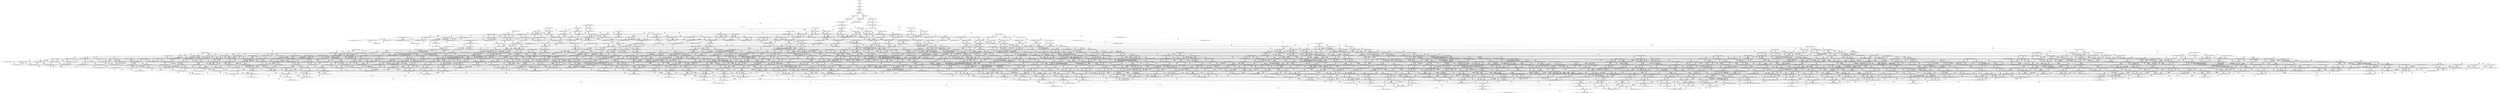 digraph {
	S0[label="S0: [0, 0] [0, 0] [0, 0] [0, 0] \n{}{}"];
	S1[label="S1: [0, 0] [0, 0] [0, 0] [29, 37] \n{T0J0:29-37}{1}"];
	S2[label="S2: [29, 29] [29, 29] [29, 37] [35, 45] \n{T0J1:35-45}{1, 2}"];
	S3[label="S3: [29, 29] [29, 37] [35, 45] [85, 108] \n{T0J2:85-108}{1, 2, 3}"];
	S4[label="S4: [29, 37] [35, 45] [85, 108] [93, 117] \n{T0J2:85-108, T0J13:93-117}{1, 2, 3, 14}"];
	S5[label="S5: [85, 85] [85, 108] [93, 117] [133, 168] \n{T0J3:133-168}{1, 2, 3, 4, 14}"];
	S6[label="S6: [93, 93] [93, 107] [93, 108] [162, 194] \n{T0J14:162-194}{1, 2, 3, 14, 15}"];
	S7[label="S7: [85, 108] [93, 117] [133, 168] [145, 183] \n{T0J3:133-168, T0J6:145-183}{1, 2, 3, 4, 7, 14}"];
	S8[label="S8: [93, 108] [93, 117] [133, 168] [162, 194] \n{T0J3:133-168, T0J14:162-194}{1, 2, 3, 4, 14, 15}"];
	S9[label="S9: [93, 107] [93, 108] [146, 174] [162, 194] \n{T0J14:162-194, T0J19:146-174}{1, 2, 3, 14, 15, 20}"];
	S10[label="S10: [93, 117] [133, 168] [145, 183] [162, 205] \n{T0J3:133-168, T0J6:145-183, T0J7:162-205}{1, 2, 3, 4, 7, 8, 14}"];
	S11[label="S11: [93, 117] [133, 168] [145, 183] [162, 194] \n{T0J3:133-168, T0J6:145-183, T0J14:162-194}{1, 2, 3, 4, 7, 14, 15}"];
	S12[label="S12: [93, 117] [133, 168] [146, 174] [162, 194] \n{T0J3:133-168, T0J14:162-194, T0J19:146-174}{1, 2, 3, 4, 14, 15, 20}"];
	S13[label="S13: [133, 168] [145, 183] [159, 200] [162, 205] \n{T0J3:133-168, T0J6:145-183, T0J7:162-205, T0J10:159-200}{1, 2, 3, 4, 7, 8, 11, 14}"];
	S14[label="S14: [133, 168] [145, 183] [162, 194] [162, 214] \n{T0J3:133-168, T0J6:145-183, T0J7:162-214, T0J14:162-194}{1, 2, 3, 4, 7, 8, 14, 15}"];
	S15[label="S15: [133, 168] [145, 174] [146, 192] [162, 194] \n{T0J3:133-168, T0J6:145-192, T0J14:162-194, T0J19:146-174}{1, 2, 3, 4, 7, 14, 15, 20}"];
	S16[label="S16: [145, 183] [159, 200] [162, 205] [173, 219] \n{T0J4:173-219}{1, 2, 3, 4, 5, 7, 8, 11, 14}"];
	S17[label="S17: [162, 167] [162, 183] [162, 200] [230, 253] \n{T0J8:230-253}{1, 2, 3, 4, 7, 8, 9, 11, 14}"];
	S18[label="S18: [159, 167] [159, 168] [159, 183] [162, 205] \n{T0J11:159-168}{1, 2, 3, 4, 7, 8, 11, 12, 14}"];
	S19[label="S19: [145, 183] [159, 200] [162, 214] [199, 254] \n{}{1, 2, 3, 4, 7, 8, 11, 14, 15}"];
	S20[label="S20: [145, 183] [162, 194] [162, 214] [173, 219] \n{T0J4:173-219}{1, 2, 3, 4, 5, 7, 8, 14, 15}"];
	S21[label="S21: [162, 167] [162, 183] [162, 194] [230, 253] \n{T0J8:230-253}{1, 2, 3, 4, 7, 8, 9, 14, 15}"];
	S22[label="S22: [145, 174] [146, 192] [162, 194] [173, 219] \n{T0J4:173-219}{1, 2, 3, 4, 5, 7, 14, 15, 20}"];
	S23[label="S23: [145, 174] [146, 192] [162, 194] [210, 264] \n{T0J7:210-264}{1, 2, 3, 4, 7, 8, 14, 15, 20}"];
	S24[label="S24: [159, 200] [162, 205] [173, 219] [221, 279] \n{T0J5:221-279}{1, 2, 3, 4, 5, 6, 7, 8, 11, 14}"];
	S25[label="S25: [162, 200] [162, 205] [173, 219] [230, 253] \n{T0J4:173-219, T0J8:230-253}{1, 2, 3, 4, 5, 7, 8, 9, 11, 14}"];
	S26[label="S26: [159, 168] [159, 200] [162, 205] [173, 219] \n{T0J4:173-219}{1, 2, 3, 4, 5, 7, 8, 11, 12, 14}"];
	S27[label="S27: [159, 200] [162, 214] [173, 234] [199, 254] \n{T0J4:173-234}{1, 2, 3, 4, 5, 7, 8, 11, 14, 15}"];
	S28[label="S28: [162, 183] [162, 200] [214, 233] [230, 253] \n{T0J8:230-253, T0J9:214-233}{1, 2, 3, 4, 7, 8, 9, 10, 11, 14}"];
	S29[label="S29: [162, 168] [162, 183] [162, 205] [230, 253] \n{T0J8:230-253}{1, 2, 3, 4, 7, 8, 9, 11, 12, 14}"];
	S30[label="S30: [162, 200] [162, 214] [199, 253] [230, 254] \n{T0J8:230-253}{1, 2, 3, 4, 7, 8, 9, 11, 14, 15}"];
	S31[label="S31: [159, 168] [159, 183] [162, 205] [201, 220] \n{T0J12:201-220}{1, 2, 3, 4, 7, 8, 11, 12, 13, 14}"];
	S32[label="S32: [159, 168] [159, 200] [162, 214] [199, 254] \n{}{1, 2, 3, 4, 7, 8, 11, 12, 14, 15}"];
	S33[label="S33: [162, 200] [162, 214] [199, 247] [226, 254] \n{T0J15:226-247}{1, 2, 3, 4, 7, 8, 11, 14, 15, 16}"];
	S34[label="S34: [146, 200] [162, 214] [198, 250] [199, 264] \n{}{1, 2, 3, 4, 7, 8, 11, 14, 15, 20}"];
	S35[label="S35: [162, 194] [162, 214] [173, 219] [221, 279] \n{T0J5:221-279}{1, 2, 3, 4, 5, 6, 7, 8, 14, 15}"];
	S36[label="S36: [162, 194] [162, 214] [173, 219] [230, 253] \n{T0J4:173-219, T0J8:230-253}{1, 2, 3, 4, 5, 7, 8, 9, 14, 15}"];
	S37[label="S37: [162, 183] [162, 194] [214, 233] [230, 253] \n{T0J8:230-253, T0J9:214-233}{1, 2, 3, 4, 7, 8, 9, 10, 14, 15}"];
	S38[label="S38: [146, 192] [162, 194] [173, 219] [221, 270] \n{T0J5:221-270}{1, 2, 3, 4, 5, 6, 7, 14, 15, 20}"];
	S39[label="S39: [146, 192] [162, 194] [173, 225] [210, 264] \n{T0J4:173-225, T0J7:210-264}{1, 2, 3, 4, 5, 7, 8, 14, 15, 20}"];
	S40[label="S40: [162, 205] [173, 219] [221, 279] [230, 296] \n{T0J5:221-296, T0J8:230-286}{1, 2, 3, 4, 5, 6, 7, 8, 9, 11, 14}"];
	S41[label="S41: [159, 201] [162, 205] [173, 219] [221, 279] \n{T0J5:221-279}{1, 2, 3, 4, 5, 6, 7, 8, 11, 12, 14}"];
	S42[label="S42: [162, 214] [173, 234] [199, 279] [228, 296] \n{T0J5:221-296}{1, 2, 3, 4, 5, 6, 7, 8, 11, 14, 15}"];
	S43[label="S43: [162, 205] [173, 233] [214, 234] [230, 253] \n{T0J4:173-234, T0J8:230-253, T0J9:214-233}{1, 2, 3, 4, 5, 7, 8, 9, 10, 11, 14}"];
	S44[label="S44: [162, 200] [162, 205] [173, 219] [230, 253] \n{T0J4:173-219, T0J8:230-253}{1, 2, 3, 4, 5, 7, 8, 9, 11, 12, 14}"];
	S45[label="S45: [162, 214] [173, 251] [199, 253] [230, 254] \n{T0J4:173-251, T0J8:230-253}{1, 2, 3, 4, 5, 7, 8, 9, 11, 14, 15}"];
	S46[label="S46: [159, 200] [162, 205] [173, 219] [201, 220] \n{T0J4:173-219, T0J12:201-220}{1, 2, 3, 4, 5, 7, 8, 11, 12, 13, 14}"];
	S47[label="S47: [159, 200] [162, 214] [173, 234] [199, 254] \n{T0J4:173-234}{1, 2, 3, 4, 5, 7, 8, 11, 12, 14, 15}"];
	S48[label="S48: [162, 214] [173, 247] [199, 251] [226, 254] \n{T0J4:173-251, T0J15:226-247}{1, 2, 3, 4, 5, 7, 8, 11, 14, 15, 16}"];
	S49[label="S49: [162, 214] [173, 250] [198, 251] [199, 264] \n{T0J4:173-251}{1, 2, 3, 4, 5, 7, 8, 11, 14, 15, 20}"];
	S50[label="S50: [162, 183] [162, 205] [214, 233] [230, 253] \n{T0J8:230-253, T0J9:214-233}{1, 2, 3, 4, 7, 8, 9, 10, 11, 12, 14}"];
	S51[label="S51: [162, 214] [199, 233] [214, 253] [230, 254] \n{T0J8:230-253, T0J9:214-233}{1, 2, 3, 4, 7, 8, 9, 10, 11, 14, 15}"];
	S52[label="S52: [162, 183] [162, 205] [201, 220] [230, 253] \n{T0J8:230-253, T0J12:201-220}{1, 2, 3, 4, 7, 8, 9, 11, 12, 13, 14}"];
	S53[label="S53: [162, 200] [162, 214] [199, 253] [230, 254] \n{T0J8:230-253}{1, 2, 3, 4, 7, 8, 9, 11, 12, 14, 15}"];
	S54[label="S54: [162, 214] [199, 247] [226, 253] [230, 254] \n{T0J8:230-253, T0J15:226-247}{1, 2, 3, 4, 7, 8, 9, 11, 14, 15, 16}"];
	S55[label="S55: [162, 214] [198, 250] [199, 253] [230, 264] \n{T0J8:230-253}{1, 2, 3, 4, 7, 8, 9, 11, 14, 15, 20}"];
	S56[label="S56: [159, 200] [162, 214] [199, 220] [201, 254] \n{T0J12:201-220}{1, 2, 3, 4, 7, 8, 11, 12, 13, 14, 15}"];
	S57[label="S57: [162, 200] [162, 214] [199, 247] [226, 254] \n{T0J15:226-247}{1, 2, 3, 4, 7, 8, 11, 12, 14, 15, 16}"];
	S58[label="S58: [159, 200] [162, 214] [198, 250] [199, 264] \n{}{1, 2, 3, 4, 7, 8, 11, 12, 14, 15, 20}"];
	S59[label="S59: [162, 189] [179, 214] [199, 247] [226, 254] \n{T0J15:226-247, T0J16:179-189}{1, 2, 3, 4, 7, 8, 11, 14, 15, 16, 17}"];
	S60[label="S60: [162, 214] [198, 247] [199, 250] [226, 264] \n{T0J15:226-247}{1, 2, 3, 4, 7, 8, 11, 14, 15, 16, 20}"];
	S61[label="S61: [162, 214] [186, 217] [198, 250] [199, 264] \n{T0J20:186-217}{1, 2, 3, 4, 7, 8, 11, 14, 15, 20, 21}"];
	S62[label="S62: [162, 214] [173, 219] [221, 279] [230, 290] \n{T0J5:221-290, T0J8:230-280}{1, 2, 3, 4, 5, 6, 7, 8, 9, 14, 15}"];
	S63[label="S63: [162, 214] [173, 233] [214, 234] [230, 253] \n{T0J4:173-234, T0J8:230-253, T0J9:214-233}{1, 2, 3, 4, 5, 7, 8, 9, 10, 14, 15}"];
	S64[label="S64: [162, 194] [173, 225] [210, 270] [222, 289] \n{T0J5:221-288, T0J7:210-289}{1, 2, 3, 4, 5, 6, 7, 8, 14, 15, 20}"];
	S65[label="S65: [173, 233] [214, 271] [221, 279] [230, 301] \n{T0J5:221-301, T0J8:230-286, T0J9:214-271}{1, 2, 3, 4, 5, 6, 7, 8, 9, 10, 11, 14}"];
	S66[label="S66: [162, 206] [173, 219] [221, 279] [230, 296] \n{T0J5:221-296, T0J8:230-287}{1, 2, 3, 4, 5, 6, 7, 8, 9, 11, 12, 14}"];
	S67[label="S67: [173, 251] [199, 279] [228, 296] [230, 310] \n{T0J5:221-310, T0J8:230-300}{1, 2, 3, 4, 5, 6, 7, 8, 9, 11, 14, 15}"];
	S68[label="S68: [162, 205] [173, 219] [201, 254] [221, 296] \n{T0J5:221-296, T0J12:201-254}{1, 2, 3, 4, 5, 6, 7, 8, 11, 12, 13, 14}"];
	S69[label="S69: [162, 215] [173, 234] [199, 279] [228, 296] \n{T0J5:221-296}{1, 2, 3, 4, 5, 6, 7, 8, 11, 12, 14, 15}"];
	S70[label="S70: [173, 247] [199, 279] [226, 294] [228, 310] \n{T0J5:221-310, T0J15:226-294}{1, 2, 3, 4, 5, 6, 7, 8, 11, 14, 15, 16}"];
	S71[label="S71: [173, 250] [198, 279] [199, 281] [228, 310] \n{T0J5:221-310}{1, 2, 3, 4, 5, 6, 7, 8, 11, 14, 15, 20}"];
	S72[label="S72: [162, 205] [173, 233] [214, 234] [230, 253] \n{T0J4:173-234, T0J8:230-253, T0J9:214-233}{1, 2, 3, 4, 5, 7, 8, 9, 10, 11, 12, 14}"];
	S73[label="S73: [173, 233] [199, 253] [214, 254] [230, 265] \n{T0J4:173-265, T0J8:230-253, T0J9:214-233}{1, 2, 3, 4, 5, 7, 8, 9, 10, 11, 14, 15}"];
	S74[label="S74: [162, 205] [173, 220] [201, 234] [230, 253] \n{T0J4:173-234, T0J8:230-253, T0J12:201-220}{1, 2, 3, 4, 5, 7, 8, 9, 11, 12, 13, 14}"];
	S75[label="S75: [162, 214] [173, 251] [199, 253] [230, 254] \n{T0J4:173-251, T0J8:230-253}{1, 2, 3, 4, 5, 7, 8, 9, 11, 12, 14, 15}"];
	S76[label="S76: [173, 247] [199, 253] [226, 254] [230, 265] \n{T0J4:173-265, T0J8:230-253, T0J15:226-247}{1, 2, 3, 4, 5, 7, 8, 9, 11, 14, 15, 16}"];
	S77[label="S77: [173, 250] [198, 253] [199, 264] [230, 265] \n{T0J4:173-265, T0J8:230-253}{1, 2, 3, 4, 5, 7, 8, 9, 11, 14, 15, 20}"];
	S78[label="S78: [162, 214] [173, 220] [199, 251] [201, 254] \n{T0J4:173-251, T0J12:201-220}{1, 2, 3, 4, 5, 7, 8, 11, 12, 13, 14, 15}"];
	S79[label="S79: [162, 214] [173, 247] [199, 251] [226, 254] \n{T0J4:173-251, T0J15:226-247}{1, 2, 3, 4, 5, 7, 8, 11, 12, 14, 15, 16}"];
	S80[label="S80: [162, 214] [173, 250] [198, 251] [199, 264] \n{T0J4:173-251}{1, 2, 3, 4, 5, 7, 8, 11, 12, 14, 15, 20}"];
	S81[label="S81: [173, 214] [179, 247] [199, 251] [226, 254] \n{T0J4:173-251, T0J15:226-247}{1, 2, 3, 4, 5, 7, 8, 11, 14, 15, 16, 17}"];
	S82[label="S82: [173, 247] [198, 250] [199, 264] [226, 265] \n{T0J4:173-265, T0J15:226-247}{1, 2, 3, 4, 5, 7, 8, 11, 14, 15, 16, 20}"];
	S83[label="S83: [173, 217] [198, 250] [199, 264] [202, 265] \n{T0J4:173-265}{1, 2, 3, 4, 5, 7, 8, 11, 14, 15, 20, 21}"];
	S84[label="S84: [162, 205] [201, 220] [214, 233] [230, 253] \n{T0J8:230-253, T0J9:214-233, T0J12:201-220}{1, 2, 3, 4, 7, 8, 9, 10, 11, 12, 13, 14}"];
	S85[label="S85: [162, 214] [199, 233] [214, 253] [230, 254] \n{T0J8:230-253, T0J9:214-233}{1, 2, 3, 4, 7, 8, 9, 10, 11, 12, 14, 15}"];
	S86[label="S86: [199, 233] [214, 247] [226, 253] [230, 254] \n{T0J8:230-253, T0J9:214-233, T0J15:226-247}{1, 2, 3, 4, 7, 8, 9, 10, 11, 14, 15, 16}"];
	S87[label="S87: [198, 233] [199, 250] [214, 253] [230, 264] \n{T0J8:230-253, T0J9:214-233}{1, 2, 3, 4, 7, 8, 9, 10, 11, 14, 15, 20}"];
	S88[label="S88: [162, 214] [199, 220] [201, 253] [230, 254] \n{T0J8:230-253, T0J12:201-220}{1, 2, 3, 4, 7, 8, 9, 11, 12, 13, 14, 15}"];
	S89[label="S89: [162, 214] [199, 247] [226, 253] [230, 254] \n{T0J8:230-253, T0J15:226-247}{1, 2, 3, 4, 7, 8, 9, 11, 12, 14, 15, 16}"];
	S90[label="S90: [162, 214] [198, 250] [199, 253] [230, 264] \n{T0J8:230-253}{1, 2, 3, 4, 7, 8, 9, 11, 12, 14, 15, 20}"];
	S91[label="S91: [179, 214] [199, 247] [226, 253] [230, 254] \n{T0J8:230-253, T0J15:226-247, T0J16:179-189}{1, 2, 3, 4, 7, 8, 9, 11, 14, 15, 16, 17}"];
	S92[label="S92: [198, 247] [199, 250] [226, 253] [230, 264] \n{T0J8:230-253, T0J15:226-247}{1, 2, 3, 4, 7, 8, 9, 11, 14, 15, 16, 20}"];
	S93[label="S93: [186, 217] [198, 250] [199, 253] [230, 264] \n{T0J8:230-253, T0J20:186-217}{1, 2, 3, 4, 7, 8, 9, 11, 14, 15, 20, 21}"];
	S94[label="S94: [162, 214] [199, 220] [201, 247] [226, 254] \n{T0J12:201-220, T0J15:226-247}{1, 2, 3, 4, 7, 8, 11, 12, 13, 14, 15, 16}"];
	S95[label="S95: [162, 214] [198, 220] [199, 250] [201, 264] \n{T0J12:201-220}{1, 2, 3, 4, 7, 8, 11, 12, 13, 14, 15, 20}"];
	S96[label="S96: [162, 189] [179, 214] [199, 247] [226, 254] \n{T0J15:226-247, T0J16:179-189}{1, 2, 3, 4, 7, 8, 11, 12, 14, 15, 16, 17}"];
	S97[label="S97: [162, 214] [198, 247] [199, 250] [226, 264] \n{T0J15:226-247}{1, 2, 3, 4, 7, 8, 11, 12, 14, 15, 16, 20}"];
	S98[label="S98: [162, 214] [186, 217] [198, 250] [199, 264] \n{T0J20:186-217}{1, 2, 3, 4, 7, 8, 11, 12, 14, 15, 20, 21}"];
	S99[label="S99: [179, 214] [199, 247] [226, 253] [230, 254] \n{T0J15:226-247, T0J16:179-189, T0J17:230-253}{1, 2, 3, 4, 7, 8, 11, 14, 15, 16, 17, 18}"];
	S100[label="S100: [179, 214] [198, 247] [199, 250] [226, 264] \n{T0J15:226-247, T0J16:179-189}{1, 2, 3, 4, 7, 8, 11, 14, 15, 16, 17, 20}"];
	S101[label="S101: [186, 217] [198, 247] [199, 250] [226, 264] \n{T0J15:226-247, T0J20:186-217}{1, 2, 3, 4, 7, 8, 11, 14, 15, 16, 20, 21}"];
	S102[label="S102: [186, 217] [198, 220] [199, 250] [204, 264] \n{T0J20:186-217, T0J21:204-220}{1, 2, 3, 4, 7, 8, 11, 14, 15, 20, 21, 22}"];
	S103[label="S103: [173, 233] [214, 279] [221, 280] [230, 310] \n{T0J5:221-310, T0J8:230-280, T0J9:214-280}{1, 2, 3, 4, 5, 6, 7, 8, 9, 10, 14, 15}"];
	S104[label="S104: [173, 234] [214, 272] [221, 279] [230, 301] \n{}{1, 2, 3, 4, 5, 6, 7, 8, 9, 10, 11, 12, 14}"];
	S105[label="S105: [199, 279] [214, 296] [228, 310] [230, 329] \n{}{1, 2, 3, 4, 5, 6, 7, 8, 9, 10, 11, 14, 15}"];
	S106[label="S106: [173, 220] [201, 259] [221, 291] [230, 301] \n{T0J5:221-301, T0J8:230-291}{1, 2, 3, 4, 5, 6, 7, 8, 9, 11, 12, 13, 14}"];
	S107[label="S107: [173, 252] [199, 279] [228, 296] [230, 310] \n{}{1, 2, 3, 4, 5, 6, 7, 8, 9, 11, 12, 14, 15}"];
	S108[label="S108: [199, 279] [226, 296] [228, 310] [237, 343] \n{}{1, 2, 3, 4, 5, 6, 7, 8, 9, 11, 14, 15, 16}"];
	S109[label="S109: [198, 279] [199, 296] [228, 310] [230, 375] \n{}{1, 2, 3, 4, 5, 6, 7, 8, 9, 11, 14, 15, 20}"];
	S110[label="S110: [173, 234] [199, 268] [201, 292] [228, 310] \n{T0J5:221-310}{1, 2, 3, 4, 5, 6, 7, 8, 11, 12, 13, 14, 15}"];
	S111[label="S111: [173, 248] [199, 279] [226, 295] [228, 310] \n{}{1, 2, 3, 4, 5, 6, 7, 8, 11, 12, 14, 15, 16}"];
	S112[label="S112: [173, 279] [198, 281] [199, 289] [228, 310] \n{}{1, 2, 3, 4, 5, 6, 7, 8, 11, 12, 14, 15, 20}"];
	S113[label="S113: [179, 269] [199, 279] [226, 294] [228, 310] \n{}{1, 2, 3, 4, 5, 6, 7, 8, 11, 14, 15, 16, 17}"];
	S114[label="S114: [198, 279] [199, 294] [226, 310] [228, 368] \n{}{1, 2, 3, 4, 5, 6, 7, 8, 11, 14, 15, 16, 20}"];
	S115[label="S115: [198, 279] [199, 281] [202, 310] [228, 338] \n{}{1, 2, 3, 4, 5, 6, 7, 8, 11, 14, 15, 20, 21}"];
	S116[label="S116: [221, 279] [221, 281] [223, 288] [228, 291] \n{T0J24:223-291}{1, 2, 3, 4, 5, 6, 7, 8, 11, 14, 15, 20, 25}"];
	S117[label="S117: [173, 220] [201, 233] [214, 253] [230, 256] \n{T0J4:173-256, T0J8:230-253, T0J9:214-233}{1, 2, 3, 4, 5, 7, 8, 9, 10, 11, 12, 13, 14}"];
	S118[label="S118: [173, 233] [199, 253] [214, 254] [230, 265] \n{T0J4:173-265, T0J8:230-253, T0J9:214-233}{1, 2, 3, 4, 5, 7, 8, 9, 10, 11, 12, 14, 15}"];
	S119[label="S119: [173, 220] [199, 253] [201, 254] [230, 265] \n{T0J4:173-265, T0J8:230-253}{1, 2, 3, 4, 5, 7, 8, 9, 11, 12, 13, 14, 15}"];
	S120[label="S120: [173, 247] [199, 253] [226, 254] [230, 265] \n{T0J4:173-265, T0J8:230-253, T0J15:226-247}{1, 2, 3, 4, 5, 7, 8, 9, 11, 12, 14, 15, 16}"];
	S121[label="S121: [173, 250] [198, 253] [199, 264] [230, 265] \n{T0J4:173-265, T0J8:230-253}{1, 2, 3, 4, 5, 7, 8, 9, 11, 12, 14, 15, 20}"];
	S122[label="S122: [173, 220] [199, 247] [201, 254] [226, 265] \n{T0J4:173-265, T0J15:226-247}{1, 2, 3, 4, 5, 7, 8, 11, 12, 13, 14, 15, 16}"];
	S123[label="S123: [173, 220] [198, 250] [199, 264] [202, 265] \n{T0J4:173-265}{1, 2, 3, 4, 5, 7, 8, 11, 12, 13, 14, 15, 20}"];
	S124[label="S124: [173, 214] [179, 247] [199, 251] [226, 254] \n{T0J4:173-251, T0J15:226-247}{1, 2, 3, 4, 5, 7, 8, 11, 12, 14, 15, 16, 17}"];
	S125[label="S125: [173, 247] [198, 250] [199, 264] [226, 265] \n{T0J4:173-265, T0J15:226-247}{1, 2, 3, 4, 5, 7, 8, 11, 12, 14, 15, 16, 20}"];
	S126[label="S126: [173, 217] [198, 250] [199, 264] [202, 265] \n{T0J4:173-265}{1, 2, 3, 4, 5, 7, 8, 11, 12, 14, 15, 20, 21}"];
	S127[label="S127: [199, 220] [201, 233] [214, 253] [230, 254] \n{T0J8:230-253, T0J9:214-233, T0J12:201-220}{1, 2, 3, 4, 7, 8, 9, 10, 11, 12, 13, 14, 15}"];
	S128[label="S128: [199, 233] [214, 247] [226, 253] [230, 254] \n{T0J8:230-253, T0J9:214-233, T0J15:226-247}{1, 2, 3, 4, 7, 8, 9, 10, 11, 12, 14, 15, 16}"];
	S129[label="S129: [198, 233] [199, 250] [214, 253] [230, 264] \n{T0J8:230-253, T0J9:214-233}{1, 2, 3, 4, 7, 8, 9, 10, 11, 12, 14, 15, 20}"];
	S130[label="S130: [214, 247] [226, 253] [230, 254] [239, 284] \n{T0J4:239-284}{1, 2, 3, 4, 5, 7, 8, 9, 10, 11, 14, 15, 16}"];
	S131[label="S131: [199, 250] [214, 253] [230, 264] [238, 284] \n{T0J4:238-284}{1, 2, 3, 4, 5, 7, 8, 9, 10, 11, 14, 15, 20}"];
	S132[label="S132: [199, 220] [201, 247] [226, 253] [230, 254] \n{T0J8:230-253, T0J12:201-220, T0J15:226-247}{1, 2, 3, 4, 7, 8, 9, 11, 12, 13, 14, 15, 16}"];
	S133[label="S133: [198, 220] [199, 250] [201, 253] [230, 264] \n{T0J8:230-253, T0J12:201-220}{1, 2, 3, 4, 7, 8, 9, 11, 12, 13, 14, 15, 20}"];
	S134[label="S134: [179, 214] [199, 247] [226, 253] [230, 254] \n{T0J8:230-253, T0J15:226-247, T0J16:179-189}{1, 2, 3, 4, 7, 8, 9, 11, 12, 14, 15, 16, 17}"];
	S135[label="S135: [198, 247] [199, 250] [226, 253] [230, 264] \n{T0J8:230-253, T0J15:226-247}{1, 2, 3, 4, 7, 8, 9, 11, 12, 14, 15, 16, 20}"];
	S136[label="S136: [186, 217] [198, 250] [199, 253] [230, 264] \n{T0J8:230-253, T0J20:186-217}{1, 2, 3, 4, 7, 8, 9, 11, 12, 14, 15, 20, 21}"];
	S137[label="S137: [199, 247] [219, 253] [226, 254] [230, 265] \n{T0J4:219-265, T0J8:230-253, T0J15:226-247}{1, 2, 3, 4, 5, 7, 8, 9, 11, 14, 15, 16, 17}"];
	S138[label="S138: [199, 250] [226, 253] [230, 264] [238, 298] \n{T0J4:238-298}{1, 2, 3, 4, 5, 7, 8, 9, 11, 14, 15, 16, 20}"];
	S139[label="S139: [198, 250] [199, 253] [226, 264] [230, 268] \n{T0J4:226-268, T0J8:230-253}{1, 2, 3, 4, 5, 7, 8, 9, 11, 14, 15, 20, 21}"];
	S140[label="S140: [179, 214] [199, 220] [201, 247] [226, 254] \n{T0J12:201-220, T0J15:226-247, T0J16:179-189}{1, 2, 3, 4, 7, 8, 11, 12, 13, 14, 15, 16, 17}"];
	S141[label="S141: [198, 220] [199, 247] [201, 250] [226, 264] \n{T0J12:201-220, T0J15:226-247}{1, 2, 3, 4, 7, 8, 11, 12, 13, 14, 15, 16, 20}"];
	S142[label="S142: [186, 217] [198, 220] [199, 250] [202, 264] \n{T0J12:201-220, T0J20:186-217}{1, 2, 3, 4, 7, 8, 11, 12, 13, 14, 15, 20, 21}"];
	S143[label="S143: [179, 214] [199, 247] [226, 253] [230, 254] \n{T0J15:226-247, T0J16:179-189, T0J17:230-253}{1, 2, 3, 4, 7, 8, 11, 12, 14, 15, 16, 17, 18}"];
	S144[label="S144: [179, 214] [198, 247] [199, 250] [226, 264] \n{T0J15:226-247, T0J16:179-189}{1, 2, 3, 4, 7, 8, 11, 12, 14, 15, 16, 17, 20}"];
	S145[label="S145: [186, 217] [198, 247] [199, 250] [226, 264] \n{T0J15:226-247, T0J20:186-217}{1, 2, 3, 4, 7, 8, 11, 12, 14, 15, 16, 20, 21}"];
	S146[label="S146: [186, 217] [198, 220] [199, 250] [204, 264] \n{T0J20:186-217, T0J21:204-220}{1, 2, 3, 4, 7, 8, 11, 12, 14, 15, 20, 21, 22}"];
	S147[label="S147: [199, 247] [219, 253] [226, 254] [230, 265] \n{T0J4:219-265, T0J15:226-247, T0J17:230-253}{1, 2, 3, 4, 5, 7, 8, 11, 14, 15, 16, 17, 18}"];
	S148[label="S148: [198, 247] [199, 250] [219, 264] [226, 265] \n{T0J4:219-265, T0J15:226-247}{1, 2, 3, 4, 5, 7, 8, 11, 14, 15, 16, 17, 20}"];
	S149[label="S149: [198, 247] [199, 250] [226, 264] [226, 268] \n{T0J4:226-268, T0J15:226-247}{1, 2, 3, 4, 5, 7, 8, 11, 14, 15, 16, 20, 21}"];
	S150[label="S150: [198, 220] [199, 250] [204, 264] [226, 268] \n{T0J4:226-268}{1, 2, 3, 4, 5, 7, 8, 11, 14, 15, 20, 21, 22}"];
	S151[label="S151: [201, 272] [214, 286] [221, 291] [230, 316] \n{}{1, 2, 3, 4, 5, 6, 7, 8, 9, 10, 11, 12, 13, 14}"];
	S152[label="S152: [199, 280] [214, 296] [228, 310] [230, 329] \n{}{1, 2, 3, 4, 5, 6, 7, 8, 9, 10, 11, 12, 14, 15}"];
	S153[label="S153: [214, 296] [228, 310] [230, 343] [251, 359] \n{}{1, 2, 3, 4, 5, 6, 7, 8, 9, 10, 11, 14, 15, 16}"];
	S154[label="S154: [199, 296] [228, 310] [230, 355] [250, 375] \n{}{1, 2, 3, 4, 5, 6, 7, 8, 9, 10, 11, 14, 15, 20}"];
	S155[label="S155: [199, 279] [201, 296] [228, 310] [230, 320] \n{}{1, 2, 3, 4, 5, 6, 7, 8, 9, 11, 12, 13, 14, 15}"];
	S156[label="S156: [199, 280] [226, 296] [228, 310] [237, 343] \n{}{1, 2, 3, 4, 5, 6, 7, 8, 9, 11, 12, 14, 15, 16}"];
	S157[label="S157: [198, 289] [199, 296] [228, 310] [230, 375] \n{}{1, 2, 3, 4, 5, 6, 7, 8, 9, 11, 12, 14, 15, 20}"];
	S158[label="S158: [199, 296] [226, 301] [228, 310] [237, 355] \n{}{1, 2, 3, 4, 5, 6, 7, 8, 9, 11, 14, 15, 16, 17}"];
	S159[label="S159: [199, 296] [226, 310] [228, 368] [252, 375] \n{}{1, 2, 3, 4, 5, 6, 7, 8, 9, 11, 14, 15, 16, 20}"];
	S160[label="S160: [199, 296] [202, 310] [228, 338] [238, 375] \n{}{1, 2, 3, 4, 5, 6, 7, 8, 9, 11, 14, 15, 20, 21}"];
	S161[label="S161: [221, 291] [223, 296] [228, 310] [230, 375] \n{}{1, 2, 3, 4, 5, 6, 7, 8, 9, 11, 14, 15, 20, 25}"];
	S162[label="S162: [199, 279] [201, 295] [226, 310] [228, 316] \n{}{1, 2, 3, 4, 5, 6, 7, 8, 11, 12, 13, 14, 15, 16}"];
	S163[label="S163: [198, 281] [199, 292] [202, 310] [228, 341] \n{}{1, 2, 3, 4, 5, 6, 7, 8, 11, 12, 13, 14, 15, 20}"];
	S164[label="S164: [179, 270] [199, 279] [226, 295] [228, 310] \n{}{1, 2, 3, 4, 5, 6, 7, 8, 11, 12, 14, 15, 16, 17}"];
	S165[label="S165: [198, 289] [199, 295] [226, 310] [228, 368] \n{}{1, 2, 3, 4, 5, 6, 7, 8, 11, 12, 14, 15, 16, 20}"];
	S166[label="S166: [198, 281] [199, 289] [202, 310] [228, 338] \n{}{1, 2, 3, 4, 5, 6, 7, 8, 11, 12, 14, 15, 20, 21}"];
	S167[label="S167: [221, 281] [221, 289] [223, 291] [228, 310] \n{}{1, 2, 3, 4, 5, 6, 7, 8, 11, 12, 14, 15, 20, 25}"];
	S168[label="S168: [199, 279] [226, 294] [228, 310] [247, 355] \n{}{1, 2, 3, 4, 5, 6, 7, 8, 11, 14, 15, 16, 17, 18}"];
	S169[label="S169: [199, 294] [215, 310] [226, 310] [228, 368] \n{}{1, 2, 3, 4, 5, 6, 7, 8, 11, 14, 15, 16, 17, 20}"];
	S170[label="S170: [199, 294] [202, 310] [226, 338] [238, 368] \n{}{1, 2, 3, 4, 5, 6, 7, 8, 11, 14, 15, 16, 20, 21}"];
	S171[label="S171: [221, 291] [223, 294] [226, 310] [228, 368] \n{}{1, 2, 3, 4, 5, 6, 7, 8, 11, 14, 15, 16, 20, 25}"];
	S172[label="S172: [199, 281] [202, 310] [226, 338] [240, 341] \n{}{1, 2, 3, 4, 5, 6, 7, 8, 11, 14, 15, 20, 21, 22}"];
	S173[label="S173: [221, 281] [221, 291] [223, 310] [228, 338] \n{}{1, 2, 3, 4, 5, 6, 7, 8, 11, 14, 15, 20, 21, 25}"];
	S174[label="S174: [201, 233] [214, 253] [230, 254] [239, 271] \n{T0J4:239-271, T0J8:230-253}{1, 2, 3, 4, 5, 7, 8, 9, 10, 11, 12, 13, 14, 15}"];
	S175[label="S175: [214, 247] [226, 253] [230, 254] [239, 284] \n{T0J4:239-284}{1, 2, 3, 4, 5, 7, 8, 9, 10, 11, 12, 14, 15, 16}"];
	S176[label="S176: [199, 250] [214, 253] [230, 264] [238, 284] \n{T0J4:238-284}{1, 2, 3, 4, 5, 7, 8, 9, 10, 11, 12, 14, 15, 20}"];
	S177[label="S177: [201, 247] [226, 253] [230, 254] [239, 271] \n{T0J4:239-271, T0J8:230-253, T0J15:226-247}{1, 2, 3, 4, 5, 7, 8, 9, 11, 12, 13, 14, 15, 16}"];
	S178[label="S178: [199, 250] [201, 253] [230, 264] [238, 271] \n{T0J4:238-271, T0J8:230-253}{1, 2, 3, 4, 5, 7, 8, 9, 11, 12, 13, 14, 15, 20}"];
	S179[label="S179: [199, 247] [219, 253] [226, 254] [230, 265] \n{T0J4:219-265, T0J8:230-253, T0J15:226-247}{1, 2, 3, 4, 5, 7, 8, 9, 11, 12, 14, 15, 16, 17}"];
	S180[label="S180: [199, 250] [226, 253] [230, 264] [238, 298] \n{T0J4:238-298}{1, 2, 3, 4, 5, 7, 8, 9, 11, 12, 14, 15, 16, 20}"];
	S181[label="S181: [198, 250] [199, 253] [226, 264] [230, 268] \n{T0J4:226-268, T0J8:230-253}{1, 2, 3, 4, 5, 7, 8, 9, 11, 12, 14, 15, 20, 21}"];
	S182[label="S182: [199, 220] [201, 247] [219, 254] [226, 265] \n{T0J4:219-265, T0J15:226-247}{1, 2, 3, 4, 5, 7, 8, 11, 12, 13, 14, 15, 16, 17}"];
	S183[label="S183: [199, 247] [201, 250] [226, 264] [238, 271] \n{T0J4:238-271, T0J15:226-247}{1, 2, 3, 4, 5, 7, 8, 11, 12, 13, 14, 15, 16, 20}"];
	S184[label="S184: [198, 220] [199, 250] [202, 264] [226, 268] \n{T0J4:226-268}{1, 2, 3, 4, 5, 7, 8, 11, 12, 13, 14, 15, 20, 21}"];
	S185[label="S185: [199, 247] [219, 253] [226, 254] [230, 265] \n{T0J4:219-265, T0J15:226-247, T0J17:230-253}{1, 2, 3, 4, 5, 7, 8, 11, 12, 14, 15, 16, 17, 18}"];
	S186[label="S186: [198, 247] [199, 250] [219, 264] [226, 265] \n{T0J4:219-265, T0J15:226-247}{1, 2, 3, 4, 5, 7, 8, 11, 12, 14, 15, 16, 17, 20}"];
	S187[label="S187: [198, 247] [199, 250] [226, 264] [226, 268] \n{T0J4:226-268, T0J15:226-247}{1, 2, 3, 4, 5, 7, 8, 11, 12, 14, 15, 16, 20, 21}"];
	S188[label="S188: [198, 220] [199, 250] [204, 264] [226, 268] \n{T0J4:226-268}{1, 2, 3, 4, 5, 7, 8, 11, 12, 14, 15, 20, 21, 22}"];
	S189[label="S189: [201, 296] [221, 310] [230, 329] [241, 359] \n{}{1, 2, 3, 4, 5, 6, 7, 8, 9, 10, 11, 12, 13, 14, 15}"];
	S190[label="S190: [214, 297] [228, 310] [230, 343] [251, 360] \n{}{1, 2, 3, 4, 5, 6, 7, 8, 9, 10, 11, 12, 14, 15, 16}"];
	S191[label="S191: [199, 310] [228, 317] [230, 355] [250, 375] \n{}{1, 2, 3, 4, 5, 6, 7, 8, 9, 10, 11, 12, 14, 15, 20}"];
	S192[label="S192: [226, 310] [228, 318] [231, 355] [251, 362] \n{}{1, 2, 3, 4, 5, 6, 7, 8, 9, 10, 11, 14, 15, 16, 17}"];
	S193[label="S193: [226, 310] [228, 362] [250, 375] [252, 395] \n{}{1, 2, 3, 4, 5, 6, 7, 8, 9, 10, 11, 14, 15, 16, 20}"];
	S194[label="S194: [202, 310] [228, 355] [238, 365] [250, 375] \n{}{1, 2, 3, 4, 5, 6, 7, 8, 9, 10, 11, 14, 15, 20, 21}"];
	S195[label="S195: [223, 310] [228, 318] [230, 357] [250, 375] \n{}{1, 2, 3, 4, 5, 6, 7, 8, 9, 10, 11, 14, 15, 20, 25}"];
	S196[label="S196: [230, 310] [230, 316] [230, 355] [250, 375] \n{T0J25:230-316}{1, 2, 3, 4, 5, 6, 7, 8, 9, 10, 11, 14, 15, 20, 26}"];
	S197[label="S197: [201, 296] [226, 310] [228, 333] [241, 365] \n{}{1, 2, 3, 4, 5, 6, 7, 8, 9, 11, 12, 13, 14, 15, 16}"];
	S198[label="S198: [199, 296] [202, 310] [228, 341] [240, 375] \n{}{1, 2, 3, 4, 5, 6, 7, 8, 9, 11, 12, 13, 14, 15, 20}"];
	S199[label="S199: [199, 296] [226, 302] [228, 310] [237, 356] \n{}{1, 2, 3, 4, 5, 6, 7, 8, 9, 11, 12, 14, 15, 16, 17}"];
	S200[label="S200: [199, 296] [226, 310] [228, 368] [252, 375] \n{}{1, 2, 3, 4, 5, 6, 7, 8, 9, 11, 12, 14, 15, 16, 20}"];
	S201[label="S201: [199, 296] [202, 310] [228, 338] [238, 375] \n{}{1, 2, 3, 4, 5, 6, 7, 8, 9, 11, 12, 14, 15, 20, 21}"];
	S202[label="S202: [221, 291] [223, 296] [228, 310] [230, 375] \n{}{1, 2, 3, 4, 5, 6, 7, 8, 9, 11, 12, 14, 15, 20, 25}"];
	S203[label="S203: [226, 301] [228, 310] [237, 355] [267, 374] \n{}{1, 2, 3, 4, 5, 6, 7, 8, 9, 11, 14, 15, 16, 17, 18}"];
	S204[label="S204: [215, 310] [226, 310] [228, 368] [252, 380] \n{}{1, 2, 3, 4, 5, 6, 7, 8, 9, 11, 14, 15, 16, 17, 20}"];
	S205[label="S205: [202, 310] [226, 338] [238, 368] [252, 380] \n{}{1, 2, 3, 4, 5, 6, 7, 8, 9, 11, 14, 15, 16, 20, 21}"];
	S206[label="S206: [223, 296] [226, 310] [228, 368] [252, 377] \n{}{1, 2, 3, 4, 5, 6, 7, 8, 9, 11, 14, 15, 16, 20, 25}"];
	S207[label="S207: [202, 310] [226, 338] [238, 341] [241, 375] \n{}{1, 2, 3, 4, 5, 6, 7, 8, 9, 11, 14, 15, 20, 21, 22}"];
	S208[label="S208: [221, 296] [223, 310] [228, 338] [238, 375] \n{}{1, 2, 3, 4, 5, 6, 7, 8, 9, 11, 14, 15, 20, 21, 25}"];
	S209[label="S209: [199, 295] [216, 301] [226, 310] [228, 323] \n{}{1, 2, 3, 4, 5, 6, 7, 8, 11, 12, 13, 14, 15, 16, 17}"];
	S210[label="S210: [199, 295] [202, 310] [228, 341] [240, 368] \n{}{1, 2, 3, 4, 5, 6, 7, 8, 11, 12, 13, 14, 15, 16, 20}"];
	S211[label="S211: [199, 292] [202, 310] [226, 338] [238, 341] \n{}{1, 2, 3, 4, 5, 6, 7, 8, 11, 12, 13, 14, 15, 20, 21}"];
	S212[label="S212: [221, 291] [221, 292] [223, 310] [228, 341] \n{}{1, 2, 3, 4, 5, 6, 7, 8, 11, 12, 13, 14, 15, 20, 25}"];
	S213[label="S213: [201, 292] [202, 300] [210, 310] [228, 341] \n{T0J26:210-300}{1, 2, 3, 4, 5, 6, 7, 8, 11, 12, 13, 14, 15, 20, 27}"];
	S214[label="S214: [199, 280] [226, 295] [228, 310] [247, 356] \n{}{1, 2, 3, 4, 5, 6, 7, 8, 11, 12, 14, 15, 16, 17, 18}"];
	S215[label="S215: [199, 295] [215, 310] [226, 310] [228, 368] \n{}{1, 2, 3, 4, 5, 6, 7, 8, 11, 12, 14, 15, 16, 17, 20}"];
	S216[label="S216: [199, 295] [202, 310] [226, 338] [238, 368] \n{}{1, 2, 3, 4, 5, 6, 7, 8, 11, 12, 14, 15, 16, 20, 21}"];
	S217[label="S217: [221, 291] [223, 295] [226, 310] [228, 368] \n{}{1, 2, 3, 4, 5, 6, 7, 8, 11, 12, 14, 15, 16, 20, 25}"];
	S218[label="S218: [199, 289] [202, 310] [226, 338] [240, 341] \n{}{1, 2, 3, 4, 5, 6, 7, 8, 11, 12, 14, 15, 20, 21, 22}"];
	S219[label="S219: [221, 289] [221, 291] [223, 310] [228, 338] \n{}{1, 2, 3, 4, 5, 6, 7, 8, 11, 12, 14, 15, 20, 21, 25}"];
	S220[label="S220: [226, 294] [228, 310] [247, 341] [248, 355] \n{T0J18:248-341}{1, 2, 3, 4, 5, 6, 7, 8, 11, 14, 15, 16, 17, 18, 19}"];
	S221[label="S221: [215, 310] [226, 310] [228, 368] [252, 374] \n{}{1, 2, 3, 4, 5, 6, 7, 8, 11, 14, 15, 16, 17, 18, 20}"];
	S222[label="S222: [202, 310] [216, 310] [226, 338] [238, 368] \n{}{1, 2, 3, 4, 5, 6, 7, 8, 11, 14, 15, 16, 17, 20, 21}"];
	S223[label="S223: [221, 294] [223, 310] [226, 310] [228, 368] \n{}{1, 2, 3, 4, 5, 6, 7, 8, 11, 14, 15, 16, 17, 20, 25}"];
	S224[label="S224: [202, 310] [226, 338] [238, 341] [241, 368] \n{}{1, 2, 3, 4, 5, 6, 7, 8, 11, 14, 15, 16, 20, 21, 22}"];
	S225[label="S225: [221, 294] [223, 310] [226, 338] [238, 368] \n{}{1, 2, 3, 4, 5, 6, 7, 8, 11, 14, 15, 16, 20, 21, 25}"];
	S226[label="S226: [202, 310] [226, 335] [236, 338] [240, 341] \n{T0J22:236-335}{1, 2, 3, 4, 5, 6, 7, 8, 11, 14, 15, 20, 21, 22, 23}"];
	S227[label="S227: [221, 291] [223, 310] [226, 338] [240, 341] \n{}{1, 2, 3, 4, 5, 6, 7, 8, 11, 14, 15, 20, 21, 22, 25}"];
	S228[label="S228: [221, 310] [228, 343] [241, 362] [253, 376] \n{}{1, 2, 3, 4, 5, 6, 7, 8, 9, 10, 11, 12, 13, 14, 15, 16}"];
	S229[label="S229: [202, 317] [228, 355] [240, 369] [250, 375] \n{}{1, 2, 3, 4, 5, 6, 7, 8, 9, 10, 11, 12, 13, 14, 15, 20}"];
	S230[label="S230: [226, 311] [228, 319] [231, 356] [251, 362] \n{}{1, 2, 3, 4, 5, 6, 7, 8, 9, 10, 11, 12, 14, 15, 16, 17}"];
	S231[label="S231: [226, 317] [228, 362] [250, 375] [252, 395] \n{}{1, 2, 3, 4, 5, 6, 7, 8, 9, 10, 11, 12, 14, 15, 16, 20}"];
	S232[label="S232: [202, 317] [228, 355] [238, 365] [250, 375] \n{}{1, 2, 3, 4, 5, 6, 7, 8, 9, 10, 11, 12, 14, 15, 20, 21}"];
	S233[label="S233: [223, 317] [228, 318] [230, 357] [250, 375] \n{}{1, 2, 3, 4, 5, 6, 7, 8, 9, 10, 11, 12, 14, 15, 20, 25}"];
	S234[label="S234: [230, 316] [230, 317] [230, 355] [250, 375] \n{}{1, 2, 3, 4, 5, 6, 7, 8, 9, 10, 11, 12, 14, 15, 20, 26}"];
	S235[label="S235: [228, 318] [231, 355] [251, 367] [278, 396] \n{}{1, 2, 3, 4, 5, 6, 7, 8, 9, 10, 11, 14, 15, 16, 17, 18}"];
	S236[label="S236: [226, 337] [228, 368] [250, 376] [252, 395] \n{}{1, 2, 3, 4, 5, 6, 7, 8, 9, 10, 11, 14, 15, 16, 17, 20}"];
	S237[label="S237: [226, 362] [238, 368] [250, 376] [254, 395] \n{}{1, 2, 3, 4, 5, 6, 7, 8, 9, 10, 11, 14, 15, 16, 20, 21}"];
	S238[label="S238: [226, 318] [228, 362] [250, 375] [252, 395] \n{}{1, 2, 3, 4, 5, 6, 7, 8, 9, 10, 11, 14, 15, 16, 20, 25}"];
	S239[label="S239: [230, 316] [230, 362] [250, 375] [252, 395] \n{}{1, 2, 3, 4, 5, 6, 7, 8, 9, 10, 11, 14, 15, 16, 20, 26}"];
	S240[label="S240: [226, 355] [238, 365] [241, 375] [250, 376] \n{}{1, 2, 3, 4, 5, 6, 7, 8, 9, 10, 11, 14, 15, 20, 21, 22}"];
	S241[label="S241: [223, 318] [228, 357] [238, 365] [250, 375] \n{}{1, 2, 3, 4, 5, 6, 7, 8, 9, 10, 11, 14, 15, 20, 21, 25}"];
	S242[label="S242: [230, 316] [230, 355] [238, 365] [250, 375] \n{}{1, 2, 3, 4, 5, 6, 7, 8, 9, 10, 11, 14, 15, 20, 21, 26}"];
	S243[label="S243: [230, 316] [230, 318] [230, 357] [250, 375] \n{}{1, 2, 3, 4, 5, 6, 7, 8, 9, 10, 11, 14, 15, 20, 25, 26}"];
	S244[label="S244: [216, 310] [226, 310] [228, 341] [241, 381] \n{}{1, 2, 3, 4, 5, 6, 7, 8, 9, 11, 12, 13, 14, 15, 16, 17}"];
	S245[label="S245: [202, 310] [228, 341] [240, 368] [252, 381] \n{}{1, 2, 3, 4, 5, 6, 7, 8, 9, 11, 12, 13, 14, 15, 16, 20}"];
	S246[label="S246: [202, 310] [226, 338] [238, 341] [240, 378] \n{}{1, 2, 3, 4, 5, 6, 7, 8, 9, 11, 12, 13, 14, 15, 20, 21}"];
	S247[label="S247: [221, 296] [223, 310] [228, 341] [240, 377] \n{}{1, 2, 3, 4, 5, 6, 7, 8, 9, 11, 12, 13, 14, 15, 20, 25}"];
	S248[label="S248: [202, 300] [210, 310] [228, 341] [240, 378] \n{}{1, 2, 3, 4, 5, 6, 7, 8, 9, 11, 12, 13, 14, 15, 20, 27}"];
	S249[label="S249: [226, 302] [228, 310] [237, 356] [267, 374] \n{}{1, 2, 3, 4, 5, 6, 7, 8, 9, 11, 12, 14, 15, 16, 17, 18}"];
	S250[label="S250: [215, 310] [226, 310] [228, 368] [252, 381] \n{}{1, 2, 3, 4, 5, 6, 7, 8, 9, 11, 12, 14, 15, 16, 17, 20}"];
	S251[label="S251: [202, 310] [226, 338] [238, 368] [252, 381] \n{}{1, 2, 3, 4, 5, 6, 7, 8, 9, 11, 12, 14, 15, 16, 20, 21}"];
	S252[label="S252: [223, 296] [226, 310] [228, 368] [252, 377] \n{}{1, 2, 3, 4, 5, 6, 7, 8, 9, 11, 12, 14, 15, 16, 20, 25}"];
	S253[label="S253: [202, 310] [226, 338] [238, 341] [241, 375] \n{}{1, 2, 3, 4, 5, 6, 7, 8, 9, 11, 12, 14, 15, 20, 21, 22}"];
	S254[label="S254: [221, 296] [223, 310] [228, 338] [238, 375] \n{}{1, 2, 3, 4, 5, 6, 7, 8, 9, 11, 12, 14, 15, 20, 21, 25}"];
	S255[label="S255: [228, 310] [237, 350] [248, 355] [275, 380] \n{}{1, 2, 3, 4, 5, 6, 7, 8, 9, 11, 14, 15, 16, 17, 18, 19}"];
	S256[label="S256: [226, 310] [228, 368] [252, 374] [279, 396] \n{}{1, 2, 3, 4, 5, 6, 7, 8, 9, 11, 14, 15, 16, 17, 18, 20}"];
	S257[label="S257: [216, 310] [226, 338] [238, 368] [252, 396] \n{}{1, 2, 3, 4, 5, 6, 7, 8, 9, 11, 14, 15, 16, 17, 20, 21}"];
	S258[label="S258: [223, 310] [226, 310] [228, 368] [252, 380] \n{}{1, 2, 3, 4, 5, 6, 7, 8, 9, 11, 14, 15, 16, 17, 20, 25}"];
	S259[label="S259: [226, 338] [238, 341] [241, 368] [252, 396] \n{}{1, 2, 3, 4, 5, 6, 7, 8, 9, 11, 14, 15, 16, 20, 21, 22}"];
	S260[label="S260: [223, 310] [226, 338] [238, 368] [252, 380] \n{}{1, 2, 3, 4, 5, 6, 7, 8, 9, 11, 14, 15, 16, 20, 21, 25}"];
	S261[label="S261: [226, 335] [236, 338] [239, 341] [241, 396] \n{}{1, 2, 3, 4, 5, 6, 7, 8, 9, 11, 14, 15, 20, 21, 22, 23}"];
	S262[label="S262: [223, 310] [226, 338] [238, 341] [241, 377] \n{}{1, 2, 3, 4, 5, 6, 7, 8, 9, 11, 14, 15, 20, 21, 22, 25}"];
	S263[label="S263: [216, 301] [226, 310] [228, 333] [247, 374] \n{}{1, 2, 3, 4, 5, 6, 7, 8, 11, 12, 13, 14, 15, 16, 17, 18}"];
	S264[label="S264: [202, 310] [216, 310] [228, 341] [240, 368] \n{}{1, 2, 3, 4, 5, 6, 7, 8, 11, 12, 13, 14, 15, 16, 17, 20}"];
	S265[label="S265: [202, 310] [226, 338] [238, 341] [240, 368] \n{}{1, 2, 3, 4, 5, 6, 7, 8, 11, 12, 13, 14, 15, 16, 20, 21}"];
	S266[label="S266: [221, 295] [223, 310] [228, 341] [240, 368] \n{}{1, 2, 3, 4, 5, 6, 7, 8, 11, 12, 13, 14, 15, 16, 20, 25}"];
	S267[label="S267: [202, 300] [210, 310] [228, 341] [240, 368] \n{}{1, 2, 3, 4, 5, 6, 7, 8, 11, 12, 13, 14, 15, 16, 20, 27}"];
	S268[label="S268: [202, 310] [226, 338] [238, 341] [241, 341] \n{}{1, 2, 3, 4, 5, 6, 7, 8, 11, 12, 13, 14, 15, 20, 21, 22}"];
	S269[label="S269: [221, 292] [223, 310] [226, 338] [238, 341] \n{}{1, 2, 3, 4, 5, 6, 7, 8, 11, 12, 13, 14, 15, 20, 21, 25}"];
	S270[label="S270: [202, 300] [210, 310] [226, 338] [238, 341] \n{}{1, 2, 3, 4, 5, 6, 7, 8, 11, 12, 13, 14, 15, 20, 21, 27}"];
	S271[label="S271: [221, 292] [221, 300] [223, 310] [228, 341] \n{}{1, 2, 3, 4, 5, 6, 7, 8, 11, 12, 13, 14, 15, 20, 25, 27}"];
	S272[label="S272: [226, 295] [228, 310] [247, 342] [248, 356] \n{}{1, 2, 3, 4, 5, 6, 7, 8, 11, 12, 14, 15, 16, 17, 18, 19}"];
	S273[label="S273: [215, 310] [226, 310] [228, 368] [252, 374] \n{}{1, 2, 3, 4, 5, 6, 7, 8, 11, 12, 14, 15, 16, 17, 18, 20}"];
	S274[label="S274: [202, 310] [216, 310] [226, 338] [238, 368] \n{}{1, 2, 3, 4, 5, 6, 7, 8, 11, 12, 14, 15, 16, 17, 20, 21}"];
	S275[label="S275: [221, 295] [223, 310] [226, 310] [228, 368] \n{}{1, 2, 3, 4, 5, 6, 7, 8, 11, 12, 14, 15, 16, 17, 20, 25}"];
	S276[label="S276: [202, 310] [226, 338] [238, 341] [241, 368] \n{}{1, 2, 3, 4, 5, 6, 7, 8, 11, 12, 14, 15, 16, 20, 21, 22}"];
	S277[label="S277: [221, 295] [223, 310] [226, 338] [238, 368] \n{}{1, 2, 3, 4, 5, 6, 7, 8, 11, 12, 14, 15, 16, 20, 21, 25}"];
	S278[label="S278: [202, 310] [226, 335] [236, 338] [240, 341] \n{}{1, 2, 3, 4, 5, 6, 7, 8, 11, 12, 14, 15, 20, 21, 22, 23}"];
	S279[label="S279: [221, 291] [223, 310] [226, 338] [240, 341] \n{}{1, 2, 3, 4, 5, 6, 7, 8, 11, 12, 14, 15, 20, 21, 22, 25}"];
	S280[label="S280: [226, 310] [228, 350] [248, 368] [264, 374] \n{}{1, 2, 3, 4, 5, 6, 7, 8, 11, 14, 15, 16, 17, 18, 19, 20}"];
	S281[label="S281: [216, 310] [226, 338] [238, 368] [255, 374] \n{}{1, 2, 3, 4, 5, 6, 7, 8, 11, 14, 15, 16, 17, 18, 20, 21}"];
	S282[label="S282: [223, 310] [226, 310] [228, 368] [252, 374] \n{}{1, 2, 3, 4, 5, 6, 7, 8, 11, 14, 15, 16, 17, 18, 20, 25}"];
	S283[label="S283: [216, 310] [226, 338] [238, 341] [241, 368] \n{}{1, 2, 3, 4, 5, 6, 7, 8, 11, 14, 15, 16, 17, 20, 21, 22}"];
	S284[label="S284: [221, 310] [223, 310] [226, 338] [238, 368] \n{}{1, 2, 3, 4, 5, 6, 7, 8, 11, 14, 15, 16, 17, 20, 21, 25}"];
	S285[label="S285: [226, 335] [236, 338] [239, 341] [241, 368] \n{}{1, 2, 3, 4, 5, 6, 7, 8, 11, 14, 15, 16, 20, 21, 22, 23}"];
	S286[label="S286: [223, 310] [226, 338] [238, 341] [241, 368] \n{}{1, 2, 3, 4, 5, 6, 7, 8, 11, 14, 15, 16, 20, 21, 22, 25}"];
	S287[label="S287: [222, 314] [226, 335] [236, 338] [240, 341] \n{T0J23:222-314}{1, 2, 3, 4, 5, 6, 7, 8, 11, 14, 15, 20, 21, 22, 23, 24}"];
	S288[label="S288: [223, 310] [226, 335] [236, 338] [240, 341] \n{}{1, 2, 3, 4, 5, 6, 7, 8, 11, 14, 15, 20, 21, 22, 23, 25}"];
	S289[label="S289: [226, 332] [228, 356] [241, 376] [253, 381] \n{}{1, 2, 3, 4, 5, 6, 7, 8, 9, 10, 11, 12, 13, 14, 15, 16, 17}"];
	S290[label="S290: [228, 362] [240, 370] [250, 376] [254, 426] \n{}{1, 2, 3, 4, 5, 6, 7, 8, 9, 10, 11, 12, 13, 14, 15, 16, 20}"];
	S291[label="S291: [226, 355] [238, 369] [240, 376] [250, 396] \n{}{1, 2, 3, 4, 5, 6, 7, 8, 9, 10, 11, 12, 13, 14, 15, 20, 21}"];
	S292[label="S292: [223, 349] [228, 357] [240, 370] [250, 377] \n{}{1, 2, 3, 4, 5, 6, 7, 8, 9, 10, 11, 12, 13, 14, 15, 20, 25}"];
	S293[label="S293: [230, 346] [230, 355] [240, 369] [250, 375] \n{}{1, 2, 3, 4, 5, 6, 7, 8, 9, 10, 11, 12, 13, 14, 15, 20, 26}"];
	S294[label="S294: [210, 355] [228, 357] [240, 369] [250, 378] \n{}{1, 2, 3, 4, 5, 6, 7, 8, 9, 10, 11, 12, 13, 14, 15, 20, 27}"];
	S295[label="S295: [228, 319] [231, 356] [251, 368] [278, 397] \n{}{1, 2, 3, 4, 5, 6, 7, 8, 9, 10, 11, 12, 14, 15, 16, 17, 18}"];
	S296[label="S296: [226, 338] [228, 368] [250, 376] [252, 395] \n{}{1, 2, 3, 4, 5, 6, 7, 8, 9, 10, 11, 12, 14, 15, 16, 17, 20}"];
	S297[label="S297: [226, 363] [238, 368] [250, 376] [254, 395] \n{}{1, 2, 3, 4, 5, 6, 7, 8, 9, 10, 11, 12, 14, 15, 16, 20, 21}"];
	S298[label="S298: [226, 319] [228, 362] [250, 375] [252, 395] \n{}{1, 2, 3, 4, 5, 6, 7, 8, 9, 10, 11, 12, 14, 15, 16, 20, 25}"];
	S299[label="S299: [230, 317] [230, 362] [250, 375] [252, 395] \n{}{1, 2, 3, 4, 5, 6, 7, 8, 9, 10, 11, 12, 14, 15, 16, 20, 26}"];
	S300[label="S300: [226, 356] [238, 365] [241, 375] [250, 376] \n{}{1, 2, 3, 4, 5, 6, 7, 8, 9, 10, 11, 12, 14, 15, 20, 21, 22}"];
	S301[label="S301: [223, 319] [228, 357] [238, 365] [250, 375] \n{}{1, 2, 3, 4, 5, 6, 7, 8, 9, 10, 11, 12, 14, 15, 20, 21, 25}"];
	S302[label="S302: [230, 317] [230, 355] [238, 365] [250, 375] \n{}{1, 2, 3, 4, 5, 6, 7, 8, 9, 10, 11, 12, 14, 15, 20, 21, 26}"];
	S303[label="S303: [230, 317] [230, 318] [230, 357] [250, 375] \n{}{1, 2, 3, 4, 5, 6, 7, 8, 9, 10, 11, 12, 14, 15, 20, 25, 26}"];
	S304[label="S304: [231, 355] [248, 367] [275, 377] [278, 396] \n{}{1, 2, 3, 4, 5, 6, 7, 8, 9, 10, 11, 14, 15, 16, 17, 18, 19}"];
	S305[label="S305: [228, 368] [250, 376] [252, 395] [279, 401] \n{}{1, 2, 3, 4, 5, 6, 7, 8, 9, 10, 11, 14, 15, 16, 17, 18, 20}"];
	S306[label="S306: [226, 365] [238, 368] [250, 376] [254, 396] \n{}{1, 2, 3, 4, 5, 6, 7, 8, 9, 10, 11, 14, 15, 16, 17, 20, 21}"];
	S307[label="S307: [226, 337] [228, 368] [250, 376] [252, 395] \n{}{1, 2, 3, 4, 5, 6, 7, 8, 9, 10, 11, 14, 15, 16, 17, 20, 25}"];
	S308[label="S308: [230, 337] [230, 368] [250, 376] [252, 395] \n{}{1, 2, 3, 4, 5, 6, 7, 8, 9, 10, 11, 14, 15, 16, 17, 20, 26}"];
	S309[label="S309: [238, 368] [241, 375] [250, 396] [268, 404] \n{}{1, 2, 3, 4, 5, 6, 7, 8, 9, 10, 11, 14, 15, 16, 20, 21, 22}"];
	S310[label="S310: [226, 362] [238, 368] [250, 376] [254, 395] \n{}{1, 2, 3, 4, 5, 6, 7, 8, 9, 10, 11, 14, 15, 16, 20, 21, 25}"];
	S311[label="S311: [230, 362] [238, 368] [250, 376] [254, 395] \n{}{1, 2, 3, 4, 5, 6, 7, 8, 9, 10, 11, 14, 15, 16, 20, 21, 26}"];
	S312[label="S312: [230, 318] [230, 362] [250, 375] [252, 395] \n{}{1, 2, 3, 4, 5, 6, 7, 8, 9, 10, 11, 14, 15, 16, 20, 25, 26}"];
	S313[label="S313: [236, 362] [239, 365] [241, 396] [263, 401] \n{}{1, 2, 3, 4, 5, 6, 7, 8, 9, 10, 11, 14, 15, 20, 21, 22, 23}"];
	S314[label="S314: [226, 357] [238, 365] [241, 376] [250, 377] \n{}{1, 2, 3, 4, 5, 6, 7, 8, 9, 10, 11, 14, 15, 20, 21, 22, 25}"];
	S315[label="S315: [230, 355] [238, 365] [241, 375] [250, 376] \n{}{1, 2, 3, 4, 5, 6, 7, 8, 9, 10, 11, 14, 15, 20, 21, 22, 26}"];
	S316[label="S316: [230, 318] [230, 357] [238, 365] [250, 375] \n{}{1, 2, 3, 4, 5, 6, 7, 8, 9, 10, 11, 14, 15, 20, 21, 25, 26}"];
	S317[label="S317: [226, 310] [228, 341] [241, 374] [268, 387] \n{}{1, 2, 3, 4, 5, 6, 7, 8, 9, 11, 12, 13, 14, 15, 16, 17, 18}"];
	S318[label="S318: [216, 310] [228, 341] [240, 368] [252, 396] \n{}{1, 2, 3, 4, 5, 6, 7, 8, 9, 11, 12, 13, 14, 15, 16, 17, 20}"];
	S319[label="S319: [226, 338] [238, 341] [240, 368] [252, 396] \n{}{1, 2, 3, 4, 5, 6, 7, 8, 9, 11, 12, 13, 14, 15, 16, 20, 21}"];
	S320[label="S320: [223, 310] [228, 341] [240, 368] [252, 381] \n{}{1, 2, 3, 4, 5, 6, 7, 8, 9, 11, 12, 13, 14, 15, 16, 20, 25}"];
	S321[label="S321: [210, 310] [228, 341] [240, 368] [252, 386] \n{}{1, 2, 3, 4, 5, 6, 7, 8, 9, 11, 12, 13, 14, 15, 16, 20, 27}"];
	S322[label="S322: [226, 338] [238, 341] [240, 341] [244, 396] \n{}{1, 2, 3, 4, 5, 6, 7, 8, 9, 11, 12, 13, 14, 15, 20, 21, 22}"];
	S323[label="S323: [223, 310] [226, 338] [238, 341] [240, 378] \n{}{1, 2, 3, 4, 5, 6, 7, 8, 9, 11, 12, 13, 14, 15, 20, 21, 25}"];
	S324[label="S324: [210, 310] [226, 338] [238, 341] [240, 386] \n{}{1, 2, 3, 4, 5, 6, 7, 8, 9, 11, 12, 13, 14, 15, 20, 21, 27}"];
	S325[label="S325: [221, 300] [223, 310] [228, 341] [240, 378] \n{}{1, 2, 3, 4, 5, 6, 7, 8, 9, 11, 12, 13, 14, 15, 20, 25, 27}"];
	S326[label="S326: [228, 310] [237, 350] [248, 356] [275, 381] \n{}{1, 2, 3, 4, 5, 6, 7, 8, 9, 11, 12, 14, 15, 16, 17, 18, 19}"];
	S327[label="S327: [226, 310] [228, 368] [252, 374] [279, 396] \n{}{1, 2, 3, 4, 5, 6, 7, 8, 9, 11, 12, 14, 15, 16, 17, 18, 20}"];
	S328[label="S328: [216, 310] [226, 338] [238, 368] [252, 396] \n{}{1, 2, 3, 4, 5, 6, 7, 8, 9, 11, 12, 14, 15, 16, 17, 20, 21}"];
	S329[label="S329: [223, 310] [226, 310] [228, 368] [252, 381] \n{}{1, 2, 3, 4, 5, 6, 7, 8, 9, 11, 12, 14, 15, 16, 17, 20, 25}"];
	S330[label="S330: [226, 338] [238, 341] [241, 368] [252, 396] \n{}{1, 2, 3, 4, 5, 6, 7, 8, 9, 11, 12, 14, 15, 16, 20, 21, 22}"];
	S331[label="S331: [223, 310] [226, 338] [238, 368] [252, 381] \n{}{1, 2, 3, 4, 5, 6, 7, 8, 9, 11, 12, 14, 15, 16, 20, 21, 25}"];
	S332[label="S332: [226, 335] [236, 338] [239, 341] [241, 396] \n{}{1, 2, 3, 4, 5, 6, 7, 8, 9, 11, 12, 14, 15, 20, 21, 22, 23}"];
	S333[label="S333: [223, 310] [226, 338] [238, 341] [241, 377] \n{}{1, 2, 3, 4, 5, 6, 7, 8, 9, 11, 12, 14, 15, 20, 21, 22, 25}"];
	S334[label="S334: [228, 350] [248, 368] [264, 374] [279, 396] \n{}{1, 2, 3, 4, 5, 6, 7, 8, 9, 11, 14, 15, 16, 17, 18, 19, 20}"];
	S335[label="S335: [226, 338] [238, 368] [252, 374] [279, 396] \n{}{1, 2, 3, 4, 5, 6, 7, 8, 9, 11, 14, 15, 16, 17, 18, 20, 21}"];
	S336[label="S336: [226, 310] [228, 368] [252, 374] [279, 396] \n{}{1, 2, 3, 4, 5, 6, 7, 8, 9, 11, 14, 15, 16, 17, 18, 20, 25}"];
	S337[label="S337: [226, 338] [238, 341] [241, 368] [252, 396] \n{}{1, 2, 3, 4, 5, 6, 7, 8, 9, 11, 14, 15, 16, 17, 20, 21, 22}"];
	S338[label="S338: [223, 310] [226, 338] [238, 368] [252, 396] \n{}{1, 2, 3, 4, 5, 6, 7, 8, 9, 11, 14, 15, 16, 17, 20, 21, 25}"];
	S339[label="S339: [236, 338] [239, 341] [241, 368] [263, 421] \n{}{1, 2, 3, 4, 5, 6, 7, 8, 9, 11, 14, 15, 16, 20, 21, 22, 23}"];
	S340[label="S340: [226, 338] [238, 341] [241, 368] [252, 396] \n{}{1, 2, 3, 4, 5, 6, 7, 8, 9, 11, 14, 15, 16, 20, 21, 22, 25}"];
	S341[label="S341: [226, 335] [236, 338] [240, 341] [246, 400] \n{}{1, 2, 3, 4, 5, 6, 7, 8, 9, 11, 14, 15, 20, 21, 22, 23, 24}"];
	S342[label="S342: [226, 335] [236, 338] [239, 341] [241, 396] \n{}{1, 2, 3, 4, 5, 6, 7, 8, 9, 11, 14, 15, 20, 21, 22, 23, 25}"];
	S343[label="S343: [226, 310] [228, 341] [247, 350] [265, 374] \n{}{1, 2, 3, 4, 5, 6, 7, 8, 11, 12, 13, 14, 15, 16, 17, 18, 19}"];
	S344[label="S344: [216, 310] [228, 341] [240, 368] [257, 374] \n{}{1, 2, 3, 4, 5, 6, 7, 8, 11, 12, 13, 14, 15, 16, 17, 18, 20}"];
	S345[label="S345: [216, 310] [226, 338] [238, 341] [240, 368] \n{}{1, 2, 3, 4, 5, 6, 7, 8, 11, 12, 13, 14, 15, 16, 17, 20, 21}"];
	S346[label="S346: [221, 310] [223, 310] [228, 341] [240, 368] \n{}{1, 2, 3, 4, 5, 6, 7, 8, 11, 12, 13, 14, 15, 16, 17, 20, 25}"];
	S347[label="S347: [210, 310] [216, 310] [228, 341] [240, 368] \n{}{1, 2, 3, 4, 5, 6, 7, 8, 11, 12, 13, 14, 15, 16, 17, 20, 27}"];
	S348[label="S348: [226, 338] [238, 341] [240, 341] [244, 368] \n{}{1, 2, 3, 4, 5, 6, 7, 8, 11, 12, 13, 14, 15, 16, 20, 21, 22}"];
	S349[label="S349: [223, 310] [226, 338] [238, 341] [240, 368] \n{}{1, 2, 3, 4, 5, 6, 7, 8, 11, 12, 13, 14, 15, 16, 20, 21, 25}"];
	S350[label="S350: [210, 310] [226, 338] [238, 341] [240, 368] \n{}{1, 2, 3, 4, 5, 6, 7, 8, 11, 12, 13, 14, 15, 16, 20, 21, 27}"];
	S351[label="S351: [221, 300] [223, 310] [228, 341] [240, 368] \n{}{1, 2, 3, 4, 5, 6, 7, 8, 11, 12, 13, 14, 15, 16, 20, 25, 27}"];
	S352[label="S352: [226, 335] [236, 338] [239, 341] [241, 341] \n{}{1, 2, 3, 4, 5, 6, 7, 8, 11, 12, 13, 14, 15, 20, 21, 22, 23}"];
	S353[label="S353: [223, 310] [226, 338] [238, 341] [241, 341] \n{}{1, 2, 3, 4, 5, 6, 7, 8, 11, 12, 13, 14, 15, 20, 21, 22, 25}"];
	S354[label="S354: [210, 310] [226, 338] [238, 341] [241, 341] \n{}{1, 2, 3, 4, 5, 6, 7, 8, 11, 12, 13, 14, 15, 20, 21, 22, 27}"];
	S355[label="S355: [221, 300] [223, 310] [226, 338] [238, 341] \n{}{1, 2, 3, 4, 5, 6, 7, 8, 11, 12, 13, 14, 15, 20, 21, 25, 27}"];
	S356[label="S356: [226, 310] [228, 350] [248, 368] [264, 374] \n{}{1, 2, 3, 4, 5, 6, 7, 8, 11, 12, 14, 15, 16, 17, 18, 19, 20}"];
	S357[label="S357: [216, 310] [226, 338] [238, 368] [255, 374] \n{}{1, 2, 3, 4, 5, 6, 7, 8, 11, 12, 14, 15, 16, 17, 18, 20, 21}"];
	S358[label="S358: [223, 310] [226, 310] [228, 368] [252, 374] \n{}{1, 2, 3, 4, 5, 6, 7, 8, 11, 12, 14, 15, 16, 17, 18, 20, 25}"];
	S359[label="S359: [216, 310] [226, 338] [238, 341] [241, 368] \n{}{1, 2, 3, 4, 5, 6, 7, 8, 11, 12, 14, 15, 16, 17, 20, 21, 22}"];
	S360[label="S360: [221, 310] [223, 310] [226, 338] [238, 368] \n{}{1, 2, 3, 4, 5, 6, 7, 8, 11, 12, 14, 15, 16, 17, 20, 21, 25}"];
	S361[label="S361: [226, 335] [236, 338] [239, 341] [241, 368] \n{}{1, 2, 3, 4, 5, 6, 7, 8, 11, 12, 14, 15, 16, 20, 21, 22, 23}"];
	S362[label="S362: [223, 310] [226, 338] [238, 341] [241, 368] \n{}{1, 2, 3, 4, 5, 6, 7, 8, 11, 12, 14, 15, 16, 20, 21, 22, 25}"];
	S363[label="S363: [222, 314] [226, 335] [236, 338] [240, 341] \n{}{1, 2, 3, 4, 5, 6, 7, 8, 11, 12, 14, 15, 20, 21, 22, 23, 24}"];
	S364[label="S364: [223, 310] [226, 335] [236, 338] [240, 341] \n{}{1, 2, 3, 4, 5, 6, 7, 8, 11, 12, 14, 15, 20, 21, 22, 23, 25}"];
	S365[label="S365: [226, 338] [238, 350] [255, 368] [265, 374] \n{}{1, 2, 3, 4, 5, 6, 7, 8, 11, 14, 15, 16, 17, 18, 19, 20, 21}"];
	S366[label="S366: [226, 310] [228, 350] [248, 368] [264, 374] \n{}{1, 2, 3, 4, 5, 6, 7, 8, 11, 14, 15, 16, 17, 18, 19, 20, 25}"];
	S367[label="S367: [248, 322] [248, 350] [264, 368] [275, 374] \n{T0J27:275-322}{1, 2, 3, 4, 5, 6, 7, 8, 11, 14, 15, 16, 17, 18, 19, 20, 28}"];
	S368[label="S368: [226, 338] [238, 341] [241, 368] [258, 374] \n{}{1, 2, 3, 4, 5, 6, 7, 8, 11, 14, 15, 16, 17, 18, 20, 21, 22}"];
	S369[label="S369: [223, 310] [226, 338] [238, 368] [255, 374] \n{}{1, 2, 3, 4, 5, 6, 7, 8, 11, 14, 15, 16, 17, 18, 20, 21, 25}"];
	S370[label="S370: [226, 335] [238, 338] [241, 341] [243, 368] \n{}{1, 2, 3, 4, 5, 6, 7, 8, 11, 14, 15, 16, 17, 20, 21, 22, 23}"];
	S371[label="S371: [223, 310] [226, 338] [238, 341] [241, 368] \n{}{1, 2, 3, 4, 5, 6, 7, 8, 11, 14, 15, 16, 17, 20, 21, 22, 25}"];
	S372[label="S372: [226, 335] [236, 338] [240, 341] [246, 368] \n{}{1, 2, 3, 4, 5, 6, 7, 8, 11, 14, 15, 16, 20, 21, 22, 23, 24}"];
	S373[label="S373: [226, 335] [236, 338] [239, 341] [241, 368] \n{}{1, 2, 3, 4, 5, 6, 7, 8, 11, 14, 15, 16, 20, 21, 22, 23, 25}"];
	S374[label="S374: [224, 314] [226, 335] [236, 338] [240, 341] \n{}{1, 2, 3, 4, 5, 6, 7, 8, 11, 14, 15, 20, 21, 22, 23, 24, 25}"];
	S375[label="S375: [236, 335] [236, 338] [240, 341] [297, 365] \n{T0J28:297-365}{1, 2, 3, 4, 5, 6, 7, 8, 11, 14, 15, 20, 21, 22, 23, 24, 29}"];
	S376[label="S376: [228, 356] [241, 376] [253, 381] [278, 418] \n{}{1, 2, 3, 4, 5, 6, 7, 8, 9, 10, 11, 12, 13, 14, 15, 16, 17, 18}"];
	S377[label="S377: [228, 370] [240, 376] [250, 391] [254, 426] \n{}{1, 2, 3, 4, 5, 6, 7, 8, 9, 10, 11, 12, 13, 14, 15, 16, 17, 20}"];
	S378[label="S378: [238, 370] [240, 376] [250, 408] [268, 435] \n{}{1, 2, 3, 4, 5, 6, 7, 8, 9, 10, 11, 12, 13, 14, 15, 16, 20, 21}"];
	S379[label="S379: [228, 362] [240, 372] [250, 377] [254, 439] \n{}{1, 2, 3, 4, 5, 6, 7, 8, 9, 10, 11, 12, 13, 14, 15, 16, 20, 25}"];
	S380[label="S380: [230, 362] [240, 370] [250, 376] [254, 426] \n{}{1, 2, 3, 4, 5, 6, 7, 8, 9, 10, 11, 12, 13, 14, 15, 16, 20, 26}"];
	S381[label="S381: [228, 357] [240, 370] [250, 378] [254, 435] \n{}{1, 2, 3, 4, 5, 6, 7, 8, 9, 10, 11, 12, 13, 14, 15, 16, 20, 27}"];
	S382[label="S382: [238, 369] [240, 376] [244, 396] [268, 409] \n{}{1, 2, 3, 4, 5, 6, 7, 8, 9, 10, 11, 12, 13, 14, 15, 20, 21, 22}"];
	S383[label="S383: [226, 358] [238, 370] [240, 377] [250, 408] \n{}{1, 2, 3, 4, 5, 6, 7, 8, 9, 10, 11, 12, 13, 14, 15, 20, 21, 25}"];
	S384[label="S384: [230, 355] [238, 369] [240, 376] [250, 396] \n{}{1, 2, 3, 4, 5, 6, 7, 8, 9, 10, 11, 12, 13, 14, 15, 20, 21, 26}"];
	S385[label="S385: [226, 357] [238, 369] [240, 378] [250, 405] \n{}{1, 2, 3, 4, 5, 6, 7, 8, 9, 10, 11, 12, 13, 14, 15, 20, 21, 27}"];
	S386[label="S386: [230, 357] [230, 359] [240, 370] [250, 377] \n{}{1, 2, 3, 4, 5, 6, 7, 8, 9, 10, 11, 12, 13, 14, 15, 20, 25, 26}"];
	S387[label="S387: [223, 357] [228, 370] [240, 370] [250, 378] \n{}{1, 2, 3, 4, 5, 6, 7, 8, 9, 10, 11, 12, 13, 14, 15, 20, 25, 27}"];
	S388[label="S388: [230, 355] [230, 357] [240, 369] [250, 378] \n{}{1, 2, 3, 4, 5, 6, 7, 8, 9, 10, 11, 12, 13, 14, 15, 20, 26, 27}"];
	S389[label="S389: [231, 356] [248, 368] [275, 377] [278, 397] \n{}{1, 2, 3, 4, 5, 6, 7, 8, 9, 10, 11, 12, 14, 15, 16, 17, 18, 19}"];
	S390[label="S390: [228, 369] [250, 376] [252, 395] [279, 401] \n{}{1, 2, 3, 4, 5, 6, 7, 8, 9, 10, 11, 12, 14, 15, 16, 17, 18, 20}"];
	S391[label="S391: [226, 366] [238, 368] [250, 376] [254, 396] \n{}{1, 2, 3, 4, 5, 6, 7, 8, 9, 10, 11, 12, 14, 15, 16, 17, 20, 21}"];
	S392[label="S392: [226, 338] [228, 368] [250, 376] [252, 395] \n{}{1, 2, 3, 4, 5, 6, 7, 8, 9, 10, 11, 12, 14, 15, 16, 17, 20, 25}"];
	S393[label="S393: [230, 338] [230, 368] [250, 376] [252, 395] \n{}{1, 2, 3, 4, 5, 6, 7, 8, 9, 10, 11, 12, 14, 15, 16, 17, 20, 26}"];
	S394[label="S394: [238, 369] [241, 375] [250, 396] [268, 404] \n{}{1, 2, 3, 4, 5, 6, 7, 8, 9, 10, 11, 12, 14, 15, 16, 20, 21, 22}"];
	S395[label="S395: [226, 363] [238, 368] [250, 376] [254, 395] \n{}{1, 2, 3, 4, 5, 6, 7, 8, 9, 10, 11, 12, 14, 15, 16, 20, 21, 25}"];
	S396[label="S396: [230, 363] [238, 368] [250, 376] [254, 395] \n{}{1, 2, 3, 4, 5, 6, 7, 8, 9, 10, 11, 12, 14, 15, 16, 20, 21, 26}"];
	S397[label="S397: [230, 319] [230, 362] [250, 375] [252, 395] \n{}{1, 2, 3, 4, 5, 6, 7, 8, 9, 10, 11, 12, 14, 15, 16, 20, 25, 26}"];
	S398[label="S398: [236, 363] [239, 365] [241, 396] [263, 401] \n{}{1, 2, 3, 4, 5, 6, 7, 8, 9, 10, 11, 12, 14, 15, 20, 21, 22, 23}"];
	S399[label="S399: [226, 358] [238, 365] [241, 376] [250, 377] \n{}{1, 2, 3, 4, 5, 6, 7, 8, 9, 10, 11, 12, 14, 15, 20, 21, 22, 25}"];
	S400[label="S400: [230, 356] [238, 365] [241, 375] [250, 376] \n{}{1, 2, 3, 4, 5, 6, 7, 8, 9, 10, 11, 12, 14, 15, 20, 21, 22, 26}"];
	S401[label="S401: [230, 319] [230, 357] [238, 365] [250, 375] \n{}{1, 2, 3, 4, 5, 6, 7, 8, 9, 10, 11, 12, 14, 15, 20, 21, 25, 26}"];
	S402[label="S402: [248, 376] [252, 377] [277, 396] [279, 416] \n{}{1, 2, 3, 4, 5, 6, 7, 8, 9, 10, 11, 14, 15, 16, 17, 18, 19, 20}"];
	S403[label="S403: [238, 368] [250, 376] [254, 396] [279, 404] \n{}{1, 2, 3, 4, 5, 6, 7, 8, 9, 10, 11, 14, 15, 16, 17, 18, 20, 21}"];
	S404[label="S404: [228, 368] [250, 376] [252, 395] [279, 401] \n{}{1, 2, 3, 4, 5, 6, 7, 8, 9, 10, 11, 14, 15, 16, 17, 18, 20, 25}"];
	S405[label="S405: [230, 368] [250, 376] [252, 395] [279, 401] \n{}{1, 2, 3, 4, 5, 6, 7, 8, 9, 10, 11, 14, 15, 16, 17, 18, 20, 26}"];
	S406[label="S406: [238, 368] [241, 375] [252, 396] [268, 404] \n{}{1, 2, 3, 4, 5, 6, 7, 8, 9, 10, 11, 14, 15, 16, 17, 20, 21, 22}"];
	S407[label="S407: [226, 365] [238, 368] [250, 376] [254, 396] \n{}{1, 2, 3, 4, 5, 6, 7, 8, 9, 10, 11, 14, 15, 16, 17, 20, 21, 25}"];
	S408[label="S408: [230, 365] [238, 368] [250, 376] [254, 396] \n{}{1, 2, 3, 4, 5, 6, 7, 8, 9, 10, 11, 14, 15, 16, 17, 20, 21, 26}"];
	S409[label="S409: [230, 337] [230, 368] [250, 376] [252, 395] \n{}{1, 2, 3, 4, 5, 6, 7, 8, 9, 10, 11, 14, 15, 16, 17, 20, 25, 26}"];
	S410[label="S410: [239, 365] [241, 395] [263, 404] [275, 421] \n{}{1, 2, 3, 4, 5, 6, 7, 8, 9, 10, 11, 14, 15, 16, 20, 21, 22, 23}"];
	S411[label="S411: [238, 368] [241, 376] [250, 396] [268, 404] \n{}{1, 2, 3, 4, 5, 6, 7, 8, 9, 10, 11, 14, 15, 16, 20, 21, 22, 25}"];
	S412[label="S412: [238, 368] [241, 375] [250, 396] [268, 404] \n{}{1, 2, 3, 4, 5, 6, 7, 8, 9, 10, 11, 14, 15, 16, 20, 21, 22, 26}"];
	S413[label="S413: [230, 362] [238, 368] [250, 376] [254, 395] \n{}{1, 2, 3, 4, 5, 6, 7, 8, 9, 10, 11, 14, 15, 16, 20, 21, 25, 26}"];
	S414[label="S414: [236, 341] [240, 365] [246, 400] [263, 401] \n{}{1, 2, 3, 4, 5, 6, 7, 8, 9, 10, 11, 14, 15, 20, 21, 22, 23, 24}"];
	S415[label="S415: [236, 362] [239, 365] [241, 396] [263, 401] \n{}{1, 2, 3, 4, 5, 6, 7, 8, 9, 10, 11, 14, 15, 20, 21, 22, 23, 25}"];
	S416[label="S416: [236, 362] [239, 365] [241, 396] [263, 401] \n{}{1, 2, 3, 4, 5, 6, 7, 8, 9, 10, 11, 14, 15, 20, 21, 22, 23, 26}"];
	S417[label="S417: [230, 357] [238, 365] [241, 376] [250, 377] \n{}{1, 2, 3, 4, 5, 6, 7, 8, 9, 10, 11, 14, 15, 20, 21, 22, 25, 26}"];
	S418[label="S418: [228, 341] [241, 350] [265, 374] [275, 396] \n{}{1, 2, 3, 4, 5, 6, 7, 8, 9, 11, 12, 13, 14, 15, 16, 17, 18, 19}"];
	S419[label="S419: [228, 341] [240, 368] [252, 374] [279, 396] \n{}{1, 2, 3, 4, 5, 6, 7, 8, 9, 11, 12, 13, 14, 15, 16, 17, 18, 20}"];
	S420[label="S420: [226, 338] [238, 341] [240, 368] [252, 396] \n{}{1, 2, 3, 4, 5, 6, 7, 8, 9, 11, 12, 13, 14, 15, 16, 17, 20, 21}"];
	S421[label="S421: [223, 310] [228, 341] [240, 368] [252, 396] \n{}{1, 2, 3, 4, 5, 6, 7, 8, 9, 11, 12, 13, 14, 15, 16, 17, 20, 25}"];
	S422[label="S422: [216, 310] [228, 341] [240, 368] [252, 396] \n{}{1, 2, 3, 4, 5, 6, 7, 8, 9, 11, 12, 13, 14, 15, 16, 17, 20, 27}"];
	S423[label="S423: [238, 341] [240, 341] [244, 368] [268, 424] \n{}{1, 2, 3, 4, 5, 6, 7, 8, 9, 11, 12, 13, 14, 15, 16, 20, 21, 22}"];
	S424[label="S424: [226, 338] [238, 341] [240, 368] [252, 396] \n{}{1, 2, 3, 4, 5, 6, 7, 8, 9, 11, 12, 13, 14, 15, 16, 20, 21, 25}"];
	S425[label="S425: [226, 338] [238, 341] [240, 368] [252, 396] \n{}{1, 2, 3, 4, 5, 6, 7, 8, 9, 11, 12, 13, 14, 15, 16, 20, 21, 27}"];
	S426[label="S426: [223, 310] [228, 341] [240, 368] [252, 386] \n{}{1, 2, 3, 4, 5, 6, 7, 8, 9, 11, 12, 13, 14, 15, 16, 20, 25, 27}"];
	S427[label="S427: [236, 338] [239, 341] [241, 341] [263, 421] \n{}{1, 2, 3, 4, 5, 6, 7, 8, 9, 11, 12, 13, 14, 15, 20, 21, 22, 23}"];
	S428[label="S428: [226, 338] [238, 341] [240, 341] [244, 396] \n{}{1, 2, 3, 4, 5, 6, 7, 8, 9, 11, 12, 13, 14, 15, 20, 21, 22, 25}"];
	S429[label="S429: [226, 338] [238, 341] [240, 341] [244, 396] \n{}{1, 2, 3, 4, 5, 6, 7, 8, 9, 11, 12, 13, 14, 15, 20, 21, 22, 27}"];
	S430[label="S430: [223, 310] [226, 338] [238, 341] [240, 386] \n{}{1, 2, 3, 4, 5, 6, 7, 8, 9, 11, 12, 13, 14, 15, 20, 21, 25, 27}"];
	S431[label="S431: [228, 350] [248, 368] [264, 374] [279, 396] \n{}{1, 2, 3, 4, 5, 6, 7, 8, 9, 11, 12, 14, 15, 16, 17, 18, 19, 20}"];
	S432[label="S432: [226, 338] [238, 368] [252, 374] [279, 396] \n{}{1, 2, 3, 4, 5, 6, 7, 8, 9, 11, 12, 14, 15, 16, 17, 18, 20, 21}"];
	S433[label="S433: [226, 310] [228, 368] [252, 374] [279, 396] \n{}{1, 2, 3, 4, 5, 6, 7, 8, 9, 11, 12, 14, 15, 16, 17, 18, 20, 25}"];
	S434[label="S434: [226, 338] [238, 341] [241, 368] [252, 396] \n{}{1, 2, 3, 4, 5, 6, 7, 8, 9, 11, 12, 14, 15, 16, 17, 20, 21, 22}"];
	S435[label="S435: [223, 310] [226, 338] [238, 368] [252, 396] \n{}{1, 2, 3, 4, 5, 6, 7, 8, 9, 11, 12, 14, 15, 16, 17, 20, 21, 25}"];
	S436[label="S436: [236, 338] [239, 341] [241, 368] [263, 421] \n{}{1, 2, 3, 4, 5, 6, 7, 8, 9, 11, 12, 14, 15, 16, 20, 21, 22, 23}"];
	S437[label="S437: [226, 338] [238, 341] [241, 368] [252, 396] \n{}{1, 2, 3, 4, 5, 6, 7, 8, 9, 11, 12, 14, 15, 16, 20, 21, 22, 25}"];
	S438[label="S438: [226, 335] [236, 338] [240, 341] [246, 400] \n{}{1, 2, 3, 4, 5, 6, 7, 8, 9, 11, 12, 14, 15, 20, 21, 22, 23, 24}"];
	S439[label="S439: [226, 335] [236, 338] [239, 341] [241, 396] \n{}{1, 2, 3, 4, 5, 6, 7, 8, 9, 11, 12, 14, 15, 20, 21, 22, 23, 25}"];
	S440[label="S440: [238, 350] [252, 368] [265, 374] [279, 424] \n{}{1, 2, 3, 4, 5, 6, 7, 8, 9, 11, 14, 15, 16, 17, 18, 19, 20, 21}"];
	S441[label="S441: [228, 350] [248, 368] [264, 374] [279, 396] \n{}{1, 2, 3, 4, 5, 6, 7, 8, 9, 11, 14, 15, 16, 17, 18, 19, 20, 25}"];
	S442[label="S442: [248, 350] [264, 368] [275, 374] [279, 408] \n{}{1, 2, 3, 4, 5, 6, 7, 8, 9, 11, 14, 15, 16, 17, 18, 19, 20, 28}"];
	S443[label="S443: [238, 341] [241, 368] [252, 374] [279, 424] \n{}{1, 2, 3, 4, 5, 6, 7, 8, 9, 11, 14, 15, 16, 17, 18, 20, 21, 22}"];
	S444[label="S444: [226, 338] [238, 368] [252, 374] [279, 396] \n{}{1, 2, 3, 4, 5, 6, 7, 8, 9, 11, 14, 15, 16, 17, 18, 20, 21, 25}"];
	S445[label="S445: [238, 338] [241, 341] [243, 368] [263, 421] \n{}{1, 2, 3, 4, 5, 6, 7, 8, 9, 11, 14, 15, 16, 17, 20, 21, 22, 23}"];
	S446[label="S446: [226, 338] [238, 341] [241, 368] [252, 396] \n{}{1, 2, 3, 4, 5, 6, 7, 8, 9, 11, 14, 15, 16, 17, 20, 21, 22, 25}"];
	S447[label="S447: [236, 338] [240, 341] [246, 368] [263, 421] \n{}{1, 2, 3, 4, 5, 6, 7, 8, 9, 11, 14, 15, 16, 20, 21, 22, 23, 24}"];
	S448[label="S448: [236, 338] [239, 341] [241, 368] [263, 421] \n{}{1, 2, 3, 4, 5, 6, 7, 8, 9, 11, 14, 15, 16, 20, 21, 22, 23, 25}"];
	S449[label="S449: [226, 335] [236, 338] [240, 341] [246, 400] \n{}{1, 2, 3, 4, 5, 6, 7, 8, 9, 11, 14, 15, 20, 21, 22, 23, 24, 25}"];
	S450[label="S450: [236, 338] [240, 341] [246, 365] [297, 421] \n{}{1, 2, 3, 4, 5, 6, 7, 8, 9, 11, 14, 15, 20, 21, 22, 23, 24, 29}"];
	S451[label="S451: [228, 341] [240, 350] [257, 368] [265, 374] \n{}{1, 2, 3, 4, 5, 6, 7, 8, 11, 12, 13, 14, 15, 16, 17, 18, 19, 20}"];
	S452[label="S452: [226, 338] [238, 341] [240, 368] [257, 374] \n{}{1, 2, 3, 4, 5, 6, 7, 8, 11, 12, 13, 14, 15, 16, 17, 18, 20, 21}"];
	S453[label="S453: [223, 310] [228, 341] [240, 368] [257, 374] \n{}{1, 2, 3, 4, 5, 6, 7, 8, 11, 12, 13, 14, 15, 16, 17, 18, 20, 25}"];
	S454[label="S454: [216, 310] [228, 341] [240, 368] [257, 374] \n{}{1, 2, 3, 4, 5, 6, 7, 8, 11, 12, 13, 14, 15, 16, 17, 18, 20, 27}"];
	S455[label="S455: [226, 338] [238, 341] [240, 341] [244, 368] \n{}{1, 2, 3, 4, 5, 6, 7, 8, 11, 12, 13, 14, 15, 16, 17, 20, 21, 22}"];
	S456[label="S456: [223, 310] [226, 338] [238, 341] [240, 368] \n{}{1, 2, 3, 4, 5, 6, 7, 8, 11, 12, 13, 14, 15, 16, 17, 20, 21, 25}"];
	S457[label="S457: [216, 310] [226, 338] [238, 341] [240, 368] \n{}{1, 2, 3, 4, 5, 6, 7, 8, 11, 12, 13, 14, 15, 16, 17, 20, 21, 27}"];
	S458[label="S458: [221, 310] [223, 310] [228, 341] [240, 368] \n{}{1, 2, 3, 4, 5, 6, 7, 8, 11, 12, 13, 14, 15, 16, 17, 20, 25, 27}"];
	S459[label="S459: [236, 338] [239, 341] [241, 341] [263, 368] \n{}{1, 2, 3, 4, 5, 6, 7, 8, 11, 12, 13, 14, 15, 16, 20, 21, 22, 23}"];
	S460[label="S460: [226, 338] [238, 341] [240, 341] [244, 368] \n{}{1, 2, 3, 4, 5, 6, 7, 8, 11, 12, 13, 14, 15, 16, 20, 21, 22, 25}"];
	S461[label="S461: [226, 338] [238, 341] [240, 341] [244, 368] \n{}{1, 2, 3, 4, 5, 6, 7, 8, 11, 12, 13, 14, 15, 16, 20, 21, 22, 27}"];
	S462[label="S462: [223, 310] [226, 338] [238, 341] [240, 368] \n{}{1, 2, 3, 4, 5, 6, 7, 8, 11, 12, 13, 14, 15, 16, 20, 21, 25, 27}"];
	S463[label="S463: [226, 335] [236, 338] [240, 341] [246, 341] \n{}{1, 2, 3, 4, 5, 6, 7, 8, 11, 12, 13, 14, 15, 20, 21, 22, 23, 24}"];
	S464[label="S464: [226, 335] [236, 338] [239, 341] [241, 341] \n{}{1, 2, 3, 4, 5, 6, 7, 8, 11, 12, 13, 14, 15, 20, 21, 22, 23, 25}"];
	S465[label="S465: [226, 335] [236, 338] [239, 341] [241, 341] \n{}{1, 2, 3, 4, 5, 6, 7, 8, 11, 12, 13, 14, 15, 20, 21, 22, 23, 27}"];
	S466[label="S466: [223, 310] [226, 338] [238, 341] [241, 341] \n{}{1, 2, 3, 4, 5, 6, 7, 8, 11, 12, 13, 14, 15, 20, 21, 22, 25, 27}"];
	S467[label="S467: [226, 338] [238, 350] [255, 368] [265, 374] \n{}{1, 2, 3, 4, 5, 6, 7, 8, 11, 12, 14, 15, 16, 17, 18, 19, 20, 21}"];
	S468[label="S468: [226, 310] [228, 350] [248, 368] [264, 374] \n{}{1, 2, 3, 4, 5, 6, 7, 8, 11, 12, 14, 15, 16, 17, 18, 19, 20, 25}"];
	S469[label="S469: [248, 322] [248, 350] [264, 368] [275, 374] \n{}{1, 2, 3, 4, 5, 6, 7, 8, 11, 12, 14, 15, 16, 17, 18, 19, 20, 28}"];
	S470[label="S470: [226, 338] [238, 341] [241, 368] [258, 374] \n{}{1, 2, 3, 4, 5, 6, 7, 8, 11, 12, 14, 15, 16, 17, 18, 20, 21, 22}"];
	S471[label="S471: [223, 310] [226, 338] [238, 368] [255, 374] \n{}{1, 2, 3, 4, 5, 6, 7, 8, 11, 12, 14, 15, 16, 17, 18, 20, 21, 25}"];
	S472[label="S472: [226, 335] [238, 338] [241, 341] [243, 368] \n{}{1, 2, 3, 4, 5, 6, 7, 8, 11, 12, 14, 15, 16, 17, 20, 21, 22, 23}"];
	S473[label="S473: [223, 310] [226, 338] [238, 341] [241, 368] \n{}{1, 2, 3, 4, 5, 6, 7, 8, 11, 12, 14, 15, 16, 17, 20, 21, 22, 25}"];
	S474[label="S474: [226, 335] [236, 338] [240, 341] [246, 368] \n{}{1, 2, 3, 4, 5, 6, 7, 8, 11, 12, 14, 15, 16, 20, 21, 22, 23, 24}"];
	S475[label="S475: [226, 335] [236, 338] [239, 341] [241, 368] \n{}{1, 2, 3, 4, 5, 6, 7, 8, 11, 12, 14, 15, 16, 20, 21, 22, 23, 25}"];
	S476[label="S476: [224, 314] [226, 335] [236, 338] [240, 341] \n{}{1, 2, 3, 4, 5, 6, 7, 8, 11, 12, 14, 15, 20, 21, 22, 23, 24, 25}"];
	S477[label="S477: [236, 335] [236, 338] [240, 341] [297, 365] \n{T0J28:297-365}{1, 2, 3, 4, 5, 6, 7, 8, 11, 12, 14, 15, 20, 21, 22, 23, 24, 29}"];
	S478[label="S478: [238, 341] [241, 350] [258, 368] [268, 374] \n{}{1, 2, 3, 4, 5, 6, 7, 8, 11, 14, 15, 16, 17, 18, 19, 20, 21, 22}"];
	S479[label="S479: [226, 338] [238, 350] [255, 368] [265, 374] \n{}{1, 2, 3, 4, 5, 6, 7, 8, 11, 14, 15, 16, 17, 18, 19, 20, 21, 25}"];
	S480[label="S480: [248, 338] [255, 350] [265, 368] [275, 374] \n{}{1, 2, 3, 4, 5, 6, 7, 8, 11, 14, 15, 16, 17, 18, 19, 20, 21, 28}"];
	S481[label="S481: [248, 322] [248, 350] [264, 368] [275, 374] \n{}{1, 2, 3, 4, 5, 6, 7, 8, 11, 14, 15, 16, 17, 18, 19, 20, 25, 28}"];
	S482[label="S482: [238, 338] [241, 341] [243, 368] [263, 374] \n{}{1, 2, 3, 4, 5, 6, 7, 8, 11, 14, 15, 16, 17, 18, 20, 21, 22, 23}"];
	S483[label="S483: [226, 338] [238, 341] [241, 368] [258, 374] \n{}{1, 2, 3, 4, 5, 6, 7, 8, 11, 14, 15, 16, 17, 18, 20, 21, 22, 25}"];
	S484[label="S484: [236, 314] [240, 338] [243, 341] [246, 368] \n{}{1, 2, 3, 4, 5, 6, 7, 8, 11, 14, 15, 16, 17, 20, 21, 22, 23, 24}"];
	S485[label="S485: [226, 335] [238, 338] [241, 341] [243, 368] \n{}{1, 2, 3, 4, 5, 6, 7, 8, 11, 14, 15, 16, 17, 20, 21, 22, 23, 25}"];
	S486[label="S486: [226, 335] [236, 338] [240, 341] [246, 368] \n{}{1, 2, 3, 4, 5, 6, 7, 8, 11, 14, 15, 16, 20, 21, 22, 23, 24, 25}"];
	S487[label="S487: [236, 338] [240, 341] [246, 365] [297, 368] \n{T0J28:297-365}{1, 2, 3, 4, 5, 6, 7, 8, 11, 14, 15, 16, 20, 21, 22, 23, 24, 29}"];
	S488[label="S488: [236, 335] [236, 338] [240, 341] [297, 365] \n{T0J28:297-365}{1, 2, 3, 4, 5, 6, 7, 8, 11, 14, 15, 20, 21, 22, 23, 24, 25, 29}"];
	S489[label="S489: [241, 376] [253, 381] [275, 418] [278, 418] \n{}{1, 2, 3, 4, 5, 6, 7, 8, 9, 10, 11, 12, 13, 14, 15, 16, 17, 18, 19}"];
	S490[label="S490: [240, 376] [250, 395] [254, 426] [279, 456] \n{}{1, 2, 3, 4, 5, 6, 7, 8, 9, 10, 11, 12, 13, 14, 15, 16, 17, 18, 20}"];
	S491[label="S491: [238, 376] [240, 392] [252, 408] [268, 435] \n{}{1, 2, 3, 4, 5, 6, 7, 8, 9, 10, 11, 12, 13, 14, 15, 16, 17, 20, 21}"];
	S492[label="S492: [228, 372] [240, 377] [250, 391] [254, 439] \n{}{1, 2, 3, 4, 5, 6, 7, 8, 9, 10, 11, 12, 13, 14, 15, 16, 17, 20, 25}"];
	S493[label="S493: [230, 370] [240, 376] [250, 391] [254, 426] \n{}{1, 2, 3, 4, 5, 6, 7, 8, 9, 10, 11, 12, 13, 14, 15, 16, 17, 20, 26}"];
	S494[label="S494: [228, 370] [240, 378] [250, 391] [254, 435] \n{}{1, 2, 3, 4, 5, 6, 7, 8, 9, 10, 11, 12, 13, 14, 15, 16, 17, 20, 27}"];
	S495[label="S495: [240, 376] [244, 408] [268, 411] [280, 449] \n{}{1, 2, 3, 4, 5, 6, 7, 8, 9, 10, 11, 12, 13, 14, 15, 16, 20, 21, 22}"];
	S496[label="S496: [238, 372] [240, 377] [250, 408] [268, 439] \n{}{1, 2, 3, 4, 5, 6, 7, 8, 9, 10, 11, 12, 13, 14, 15, 16, 20, 21, 25}"];
	S497[label="S497: [238, 370] [240, 376] [250, 408] [268, 435] \n{}{1, 2, 3, 4, 5, 6, 7, 8, 9, 10, 11, 12, 13, 14, 15, 16, 20, 21, 26}"];
	S498[label="S498: [238, 370] [240, 378] [250, 408] [268, 437] \n{}{1, 2, 3, 4, 5, 6, 7, 8, 9, 10, 11, 12, 13, 14, 15, 16, 20, 21, 27}"];
	S499[label="S499: [230, 362] [240, 372] [250, 377] [254, 439] \n{}{1, 2, 3, 4, 5, 6, 7, 8, 9, 10, 11, 12, 13, 14, 15, 16, 20, 25, 26}"];
	S500[label="S500: [228, 370] [240, 372] [250, 378] [254, 439] \n{}{1, 2, 3, 4, 5, 6, 7, 8, 9, 10, 11, 12, 13, 14, 15, 16, 20, 25, 27}"];
	S501[label="S501: [230, 357] [240, 370] [250, 378] [254, 435] \n{}{1, 2, 3, 4, 5, 6, 7, 8, 9, 10, 11, 12, 13, 14, 15, 16, 20, 26, 27}"];
	S502[label="S502: [239, 376] [241, 396] [263, 405] [275, 421] \n{}{1, 2, 3, 4, 5, 6, 7, 8, 9, 10, 11, 12, 13, 14, 15, 20, 21, 22, 23}"];
	S503[label="S503: [238, 370] [240, 377] [244, 408] [268, 411] \n{}{1, 2, 3, 4, 5, 6, 7, 8, 9, 10, 11, 12, 13, 14, 15, 20, 21, 22, 25}"];
	S504[label="S504: [238, 369] [240, 376] [244, 396] [268, 409] \n{}{1, 2, 3, 4, 5, 6, 7, 8, 9, 10, 11, 12, 13, 14, 15, 20, 21, 22, 26}"];
	S505[label="S505: [238, 369] [240, 378] [244, 405] [268, 410] \n{}{1, 2, 3, 4, 5, 6, 7, 8, 9, 10, 11, 12, 13, 14, 15, 20, 21, 22, 27}"];
	S506[label="S506: [230, 359] [238, 370] [240, 377] [250, 408] \n{}{1, 2, 3, 4, 5, 6, 7, 8, 9, 10, 11, 12, 13, 14, 15, 20, 21, 25, 26}"];
	S507[label="S507: [226, 370] [238, 370] [240, 378] [250, 408] \n{}{1, 2, 3, 4, 5, 6, 7, 8, 9, 10, 11, 12, 13, 14, 15, 20, 21, 25, 27}"];
	S508[label="S508: [230, 357] [238, 369] [240, 378] [250, 405] \n{}{1, 2, 3, 4, 5, 6, 7, 8, 9, 10, 11, 12, 13, 14, 15, 20, 21, 26, 27}"];
	S509[label="S509: [230, 359] [230, 370] [240, 370] [250, 378] \n{}{1, 2, 3, 4, 5, 6, 7, 8, 9, 10, 11, 12, 13, 14, 15, 20, 25, 26, 27}"];
	S510[label="S510: [248, 377] [252, 377] [277, 396] [279, 416] \n{}{1, 2, 3, 4, 5, 6, 7, 8, 9, 10, 11, 12, 14, 15, 16, 17, 18, 19, 20}"];
	S511[label="S511: [238, 369] [250, 376] [254, 396] [279, 404] \n{}{1, 2, 3, 4, 5, 6, 7, 8, 9, 10, 11, 12, 14, 15, 16, 17, 18, 20, 21}"];
	S512[label="S512: [228, 369] [250, 376] [252, 395] [279, 401] \n{}{1, 2, 3, 4, 5, 6, 7, 8, 9, 10, 11, 12, 14, 15, 16, 17, 18, 20, 25}"];
	S513[label="S513: [230, 369] [250, 376] [252, 395] [279, 401] \n{}{1, 2, 3, 4, 5, 6, 7, 8, 9, 10, 11, 12, 14, 15, 16, 17, 18, 20, 26}"];
	S514[label="S514: [238, 369] [241, 375] [252, 396] [268, 404] \n{}{1, 2, 3, 4, 5, 6, 7, 8, 9, 10, 11, 12, 14, 15, 16, 17, 20, 21, 22}"];
	S515[label="S515: [226, 366] [238, 368] [250, 376] [254, 396] \n{}{1, 2, 3, 4, 5, 6, 7, 8, 9, 10, 11, 12, 14, 15, 16, 17, 20, 21, 25}"];
	S516[label="S516: [230, 366] [238, 368] [250, 376] [254, 396] \n{}{1, 2, 3, 4, 5, 6, 7, 8, 9, 10, 11, 12, 14, 15, 16, 17, 20, 21, 26}"];
	S517[label="S517: [230, 338] [230, 368] [250, 376] [252, 395] \n{}{1, 2, 3, 4, 5, 6, 7, 8, 9, 10, 11, 12, 14, 15, 16, 17, 20, 25, 26}"];
	S518[label="S518: [239, 366] [241, 395] [263, 404] [275, 421] \n{}{1, 2, 3, 4, 5, 6, 7, 8, 9, 10, 11, 12, 14, 15, 16, 20, 21, 22, 23}"];
	S519[label="S519: [238, 369] [241, 376] [250, 396] [268, 404] \n{}{1, 2, 3, 4, 5, 6, 7, 8, 9, 10, 11, 12, 14, 15, 16, 20, 21, 22, 25}"];
	S520[label="S520: [238, 369] [241, 375] [250, 396] [268, 404] \n{}{1, 2, 3, 4, 5, 6, 7, 8, 9, 10, 11, 12, 14, 15, 16, 20, 21, 22, 26}"];
	S521[label="S521: [230, 363] [238, 368] [250, 376] [254, 395] \n{}{1, 2, 3, 4, 5, 6, 7, 8, 9, 10, 11, 12, 14, 15, 16, 20, 21, 25, 26}"];
	S522[label="S522: [236, 342] [240, 365] [246, 400] [263, 401] \n{}{1, 2, 3, 4, 5, 6, 7, 8, 9, 10, 11, 12, 14, 15, 20, 21, 22, 23, 24}"];
	S523[label="S523: [236, 363] [239, 365] [241, 396] [263, 401] \n{}{1, 2, 3, 4, 5, 6, 7, 8, 9, 10, 11, 12, 14, 15, 20, 21, 22, 23, 25}"];
	S524[label="S524: [236, 363] [239, 365] [241, 396] [263, 401] \n{}{1, 2, 3, 4, 5, 6, 7, 8, 9, 10, 11, 12, 14, 15, 20, 21, 22, 23, 26}"];
	S525[label="S525: [230, 358] [238, 365] [241, 376] [250, 377] \n{}{1, 2, 3, 4, 5, 6, 7, 8, 9, 10, 11, 12, 14, 15, 20, 21, 22, 25, 26}"];
	S526[label="S526: [250, 376] [254, 377] [279, 416] [287, 424] \n{}{1, 2, 3, 4, 5, 6, 7, 8, 9, 10, 11, 14, 15, 16, 17, 18, 19, 20, 21}"];
	S527[label="S527: [248, 376] [252, 377] [277, 396] [279, 416] \n{}{1, 2, 3, 4, 5, 6, 7, 8, 9, 10, 11, 14, 15, 16, 17, 18, 19, 20, 25}"];
	S528[label="S528: [248, 376] [252, 377] [277, 396] [279, 416] \n{}{1, 2, 3, 4, 5, 6, 7, 8, 9, 10, 11, 14, 15, 16, 17, 18, 19, 20, 26}"];
	S529[label="S529: [252, 368] [275, 377] [277, 408] [279, 416] \n{}{1, 2, 3, 4, 5, 6, 7, 8, 9, 10, 11, 14, 15, 16, 17, 18, 19, 20, 28}"];
	S530[label="S530: [241, 375] [252, 396] [268, 407] [280, 424] \n{}{1, 2, 3, 4, 5, 6, 7, 8, 9, 10, 11, 14, 15, 16, 17, 18, 20, 21, 22}"];
	S531[label="S531: [238, 368] [250, 376] [254, 396] [279, 404] \n{}{1, 2, 3, 4, 5, 6, 7, 8, 9, 10, 11, 14, 15, 16, 17, 18, 20, 21, 25}"];
	S532[label="S532: [238, 368] [250, 376] [254, 396] [279, 404] \n{}{1, 2, 3, 4, 5, 6, 7, 8, 9, 10, 11, 14, 15, 16, 17, 18, 20, 21, 26}"];
	S533[label="S533: [230, 368] [250, 376] [252, 395] [279, 401] \n{}{1, 2, 3, 4, 5, 6, 7, 8, 9, 10, 11, 14, 15, 16, 17, 18, 20, 25, 26}"];
	S534[label="S534: [241, 362] [243, 395] [263, 404] [275, 421] \n{}{1, 2, 3, 4, 5, 6, 7, 8, 9, 10, 11, 14, 15, 16, 17, 20, 21, 22, 23}"];
	S535[label="S535: [238, 368] [241, 376] [252, 396] [268, 404] \n{}{1, 2, 3, 4, 5, 6, 7, 8, 9, 10, 11, 14, 15, 16, 17, 20, 21, 22, 25}"];
	S536[label="S536: [238, 368] [241, 375] [252, 396] [268, 404] \n{}{1, 2, 3, 4, 5, 6, 7, 8, 9, 10, 11, 14, 15, 16, 17, 20, 21, 22, 26}"];
	S537[label="S537: [230, 365] [238, 368] [250, 376] [254, 396] \n{}{1, 2, 3, 4, 5, 6, 7, 8, 9, 10, 11, 14, 15, 16, 17, 20, 21, 25, 26}"];
	S538[label="S538: [240, 365] [246, 395] [263, 404] [275, 421] \n{}{1, 2, 3, 4, 5, 6, 7, 8, 9, 10, 11, 14, 15, 16, 20, 21, 22, 23, 24}"];
	S539[label="S539: [239, 365] [241, 395] [263, 404] [275, 421] \n{}{1, 2, 3, 4, 5, 6, 7, 8, 9, 10, 11, 14, 15, 16, 20, 21, 22, 23, 25}"];
	S540[label="S540: [239, 365] [241, 395] [263, 404] [275, 421] \n{}{1, 2, 3, 4, 5, 6, 7, 8, 9, 10, 11, 14, 15, 16, 20, 21, 22, 23, 26}"];
	S541[label="S541: [238, 368] [241, 376] [250, 396] [268, 404] \n{}{1, 2, 3, 4, 5, 6, 7, 8, 9, 10, 11, 14, 15, 16, 20, 21, 22, 25, 26}"];
	S542[label="S542: [236, 341] [240, 365] [246, 400] [263, 401] \n{}{1, 2, 3, 4, 5, 6, 7, 8, 9, 10, 11, 14, 15, 20, 21, 22, 23, 24, 25}"];
	S543[label="S543: [236, 341] [240, 365] [246, 400] [263, 401] \n{}{1, 2, 3, 4, 5, 6, 7, 8, 9, 10, 11, 14, 15, 20, 21, 22, 23, 24, 26}"];
	S544[label="S544: [240, 365] [246, 392] [263, 404] [297, 421] \n{}{1, 2, 3, 4, 5, 6, 7, 8, 9, 10, 11, 14, 15, 20, 21, 22, 23, 24, 29}"];
	S545[label="S545: [236, 362] [239, 365] [241, 396] [263, 401] \n{}{1, 2, 3, 4, 5, 6, 7, 8, 9, 10, 11, 14, 15, 20, 21, 22, 23, 25, 26}"];
	S546[label="S546: [240, 350] [252, 368] [265, 374] [279, 427] \n{}{1, 2, 3, 4, 5, 6, 7, 8, 9, 11, 12, 13, 14, 15, 16, 17, 18, 19, 20}"];
	S547[label="S547: [238, 341] [240, 368] [252, 374] [279, 424] \n{}{1, 2, 3, 4, 5, 6, 7, 8, 9, 11, 12, 13, 14, 15, 16, 17, 18, 20, 21}"];
	S548[label="S548: [228, 341] [240, 368] [252, 374] [279, 396] \n{}{1, 2, 3, 4, 5, 6, 7, 8, 9, 11, 12, 13, 14, 15, 16, 17, 18, 20, 25}"];
	S549[label="S549: [228, 341] [240, 368] [252, 374] [279, 396] \n{}{1, 2, 3, 4, 5, 6, 7, 8, 9, 11, 12, 13, 14, 15, 16, 17, 18, 20, 27}"];
	S550[label="S550: [238, 341] [240, 341] [244, 368] [268, 424] \n{}{1, 2, 3, 4, 5, 6, 7, 8, 9, 11, 12, 13, 14, 15, 16, 17, 20, 21, 22}"];
	S551[label="S551: [226, 338] [238, 341] [240, 368] [252, 396] \n{}{1, 2, 3, 4, 5, 6, 7, 8, 9, 11, 12, 13, 14, 15, 16, 17, 20, 21, 25}"];
	S552[label="S552: [226, 338] [238, 341] [240, 368] [252, 396] \n{}{1, 2, 3, 4, 5, 6, 7, 8, 9, 11, 12, 13, 14, 15, 16, 17, 20, 21, 27}"];
	S553[label="S553: [223, 310] [228, 341] [240, 368] [252, 396] \n{}{1, 2, 3, 4, 5, 6, 7, 8, 9, 11, 12, 13, 14, 15, 16, 17, 20, 25, 27}"];
	S554[label="S554: [239, 341] [241, 341] [263, 368] [275, 424] \n{}{1, 2, 3, 4, 5, 6, 7, 8, 9, 11, 12, 13, 14, 15, 16, 20, 21, 22, 23}"];
	S555[label="S555: [238, 341] [240, 341] [244, 368] [268, 424] \n{}{1, 2, 3, 4, 5, 6, 7, 8, 9, 11, 12, 13, 14, 15, 16, 20, 21, 22, 25}"];
	S556[label="S556: [238, 341] [240, 341] [244, 368] [268, 424] \n{}{1, 2, 3, 4, 5, 6, 7, 8, 9, 11, 12, 13, 14, 15, 16, 20, 21, 22, 27}"];
	S557[label="S557: [226, 338] [238, 341] [240, 368] [252, 396] \n{}{1, 2, 3, 4, 5, 6, 7, 8, 9, 11, 12, 13, 14, 15, 16, 20, 21, 25, 27}"];
	S558[label="S558: [236, 338] [240, 341] [246, 341] [263, 421] \n{}{1, 2, 3, 4, 5, 6, 7, 8, 9, 11, 12, 13, 14, 15, 20, 21, 22, 23, 24}"];
	S559[label="S559: [236, 338] [239, 341] [241, 341] [263, 421] \n{}{1, 2, 3, 4, 5, 6, 7, 8, 9, 11, 12, 13, 14, 15, 20, 21, 22, 23, 25}"];
	S560[label="S560: [236, 338] [239, 341] [241, 341] [263, 421] \n{}{1, 2, 3, 4, 5, 6, 7, 8, 9, 11, 12, 13, 14, 15, 20, 21, 22, 23, 27}"];
	S561[label="S561: [226, 338] [238, 341] [240, 341] [244, 396] \n{}{1, 2, 3, 4, 5, 6, 7, 8, 9, 11, 12, 13, 14, 15, 20, 21, 22, 25, 27}"];
	S562[label="S562: [238, 350] [252, 368] [265, 374] [279, 424] \n{}{1, 2, 3, 4, 5, 6, 7, 8, 9, 11, 12, 14, 15, 16, 17, 18, 19, 20, 21}"];
	S563[label="S563: [228, 350] [248, 368] [264, 374] [279, 396] \n{}{1, 2, 3, 4, 5, 6, 7, 8, 9, 11, 12, 14, 15, 16, 17, 18, 19, 20, 25}"];
	S564[label="S564: [248, 350] [264, 368] [275, 374] [279, 408] \n{}{1, 2, 3, 4, 5, 6, 7, 8, 9, 11, 12, 14, 15, 16, 17, 18, 19, 20, 28}"];
	S565[label="S565: [238, 341] [241, 368] [252, 374] [279, 424] \n{}{1, 2, 3, 4, 5, 6, 7, 8, 9, 11, 12, 14, 15, 16, 17, 18, 20, 21, 22}"];
	S566[label="S566: [226, 338] [238, 368] [252, 374] [279, 396] \n{}{1, 2, 3, 4, 5, 6, 7, 8, 9, 11, 12, 14, 15, 16, 17, 18, 20, 21, 25}"];
	S567[label="S567: [238, 338] [241, 341] [243, 368] [263, 421] \n{}{1, 2, 3, 4, 5, 6, 7, 8, 9, 11, 12, 14, 15, 16, 17, 20, 21, 22, 23}"];
	S568[label="S568: [226, 338] [238, 341] [241, 368] [252, 396] \n{}{1, 2, 3, 4, 5, 6, 7, 8, 9, 11, 12, 14, 15, 16, 17, 20, 21, 22, 25}"];
	S569[label="S569: [236, 338] [240, 341] [246, 368] [263, 421] \n{}{1, 2, 3, 4, 5, 6, 7, 8, 9, 11, 12, 14, 15, 16, 20, 21, 22, 23, 24}"];
	S570[label="S570: [236, 338] [239, 341] [241, 368] [263, 421] \n{}{1, 2, 3, 4, 5, 6, 7, 8, 9, 11, 12, 14, 15, 16, 20, 21, 22, 23, 25}"];
	S571[label="S571: [226, 335] [236, 338] [240, 341] [246, 400] \n{}{1, 2, 3, 4, 5, 6, 7, 8, 9, 11, 12, 14, 15, 20, 21, 22, 23, 24, 25}"];
	S572[label="S572: [236, 338] [240, 341] [246, 365] [297, 421] \n{}{1, 2, 3, 4, 5, 6, 7, 8, 9, 11, 12, 14, 15, 20, 21, 22, 23, 24, 29}"];
	S573[label="S573: [241, 350] [252, 368] [268, 374] [280, 427] \n{}{1, 2, 3, 4, 5, 6, 7, 8, 9, 11, 14, 15, 16, 17, 18, 19, 20, 21, 22}"];
	S574[label="S574: [238, 350] [252, 368] [265, 374] [279, 424] \n{}{1, 2, 3, 4, 5, 6, 7, 8, 9, 11, 14, 15, 16, 17, 18, 19, 20, 21, 25}"];
	S575[label="S575: [252, 350] [265, 368] [275, 374] [279, 424] \n{}{1, 2, 3, 4, 5, 6, 7, 8, 9, 11, 14, 15, 16, 17, 18, 19, 20, 21, 28}"];
	S576[label="S576: [248, 350] [264, 368] [275, 374] [279, 408] \n{}{1, 2, 3, 4, 5, 6, 7, 8, 9, 11, 14, 15, 16, 17, 18, 19, 20, 25, 28}"];
	S577[label="S577: [241, 341] [243, 368] [263, 374] [279, 424] \n{}{1, 2, 3, 4, 5, 6, 7, 8, 9, 11, 14, 15, 16, 17, 18, 20, 21, 22, 23}"];
	S578[label="S578: [238, 341] [241, 368] [252, 374] [279, 424] \n{}{1, 2, 3, 4, 5, 6, 7, 8, 9, 11, 14, 15, 16, 17, 18, 20, 21, 22, 25}"];
	S579[label="S579: [240, 338] [243, 341] [246, 368] [263, 421] \n{}{1, 2, 3, 4, 5, 6, 7, 8, 9, 11, 14, 15, 16, 17, 20, 21, 22, 23, 24}"];
	S580[label="S580: [238, 338] [241, 341] [243, 368] [263, 421] \n{}{1, 2, 3, 4, 5, 6, 7, 8, 9, 11, 14, 15, 16, 17, 20, 21, 22, 23, 25}"];
	S581[label="S581: [236, 338] [240, 341] [246, 368] [263, 421] \n{}{1, 2, 3, 4, 5, 6, 7, 8, 9, 11, 14, 15, 16, 20, 21, 22, 23, 24, 25}"];
	S582[label="S582: [240, 341] [246, 365] [263, 368] [297, 424] \n{}{1, 2, 3, 4, 5, 6, 7, 8, 9, 11, 14, 15, 16, 20, 21, 22, 23, 24, 29}"];
	S583[label="S583: [236, 338] [240, 341] [246, 365] [297, 421] \n{}{1, 2, 3, 4, 5, 6, 7, 8, 9, 11, 14, 15, 20, 21, 22, 23, 24, 25, 29}"];
	S584[label="S584: [238, 341] [240, 350] [257, 368] [268, 374] \n{}{1, 2, 3, 4, 5, 6, 7, 8, 11, 12, 13, 14, 15, 16, 17, 18, 19, 20, 21}"];
	S585[label="S585: [228, 341] [240, 350] [257, 368] [265, 374] \n{}{1, 2, 3, 4, 5, 6, 7, 8, 11, 12, 13, 14, 15, 16, 17, 18, 19, 20, 25}"];
	S586[label="S586: [228, 341] [240, 350] [257, 368] [265, 374] \n{}{1, 2, 3, 4, 5, 6, 7, 8, 11, 12, 13, 14, 15, 16, 17, 18, 19, 20, 27}"];
	S587[label="S587: [248, 341] [257, 350] [265, 368] [275, 374] \n{}{1, 2, 3, 4, 5, 6, 7, 8, 11, 12, 13, 14, 15, 16, 17, 18, 19, 20, 28}"];
	S588[label="S588: [238, 341] [240, 341] [244, 368] [268, 374] \n{}{1, 2, 3, 4, 5, 6, 7, 8, 11, 12, 13, 14, 15, 16, 17, 18, 20, 21, 22}"];
	S589[label="S589: [226, 338] [238, 341] [240, 368] [257, 374] \n{}{1, 2, 3, 4, 5, 6, 7, 8, 11, 12, 13, 14, 15, 16, 17, 18, 20, 21, 25}"];
	S590[label="S590: [226, 338] [238, 341] [240, 368] [257, 374] \n{}{1, 2, 3, 4, 5, 6, 7, 8, 11, 12, 13, 14, 15, 16, 17, 18, 20, 21, 27}"];
	S591[label="S591: [223, 310] [228, 341] [240, 368] [257, 374] \n{}{1, 2, 3, 4, 5, 6, 7, 8, 11, 12, 13, 14, 15, 16, 17, 18, 20, 25, 27}"];
	S592[label="S592: [238, 338] [240, 341] [243, 341] [263, 368] \n{}{1, 2, 3, 4, 5, 6, 7, 8, 11, 12, 13, 14, 15, 16, 17, 20, 21, 22, 23}"];
	S593[label="S593: [226, 338] [238, 341] [240, 341] [244, 368] \n{}{1, 2, 3, 4, 5, 6, 7, 8, 11, 12, 13, 14, 15, 16, 17, 20, 21, 22, 25}"];
	S594[label="S594: [226, 338] [238, 341] [240, 341] [244, 368] \n{}{1, 2, 3, 4, 5, 6, 7, 8, 11, 12, 13, 14, 15, 16, 17, 20, 21, 22, 27}"];
	S595[label="S595: [223, 310] [226, 338] [238, 341] [240, 368] \n{}{1, 2, 3, 4, 5, 6, 7, 8, 11, 12, 13, 14, 15, 16, 17, 20, 21, 25, 27}"];
	S596[label="S596: [236, 338] [240, 341] [246, 341] [263, 368] \n{}{1, 2, 3, 4, 5, 6, 7, 8, 11, 12, 13, 14, 15, 16, 20, 21, 22, 23, 24}"];
	S597[label="S597: [236, 338] [239, 341] [241, 341] [263, 368] \n{}{1, 2, 3, 4, 5, 6, 7, 8, 11, 12, 13, 14, 15, 16, 20, 21, 22, 23, 25}"];
	S598[label="S598: [236, 338] [239, 341] [241, 341] [263, 368] \n{}{1, 2, 3, 4, 5, 6, 7, 8, 11, 12, 13, 14, 15, 16, 20, 21, 22, 23, 27}"];
	S599[label="S599: [226, 338] [238, 341] [240, 341] [244, 368] \n{}{1, 2, 3, 4, 5, 6, 7, 8, 11, 12, 13, 14, 15, 16, 20, 21, 22, 25, 27}"];
	S600[label="S600: [226, 335] [236, 338] [240, 341] [246, 341] \n{}{1, 2, 3, 4, 5, 6, 7, 8, 11, 12, 13, 14, 15, 20, 21, 22, 23, 24, 25}"];
	S601[label="S601: [235, 314] [236, 338] [240, 341] [246, 341] \n{}{1, 2, 3, 4, 5, 6, 7, 8, 11, 12, 13, 14, 15, 20, 21, 22, 23, 24, 27}"];
	S602[label="S602: [236, 338] [240, 341] [246, 341] [297, 365] \n{T0J28:297-365}{1, 2, 3, 4, 5, 6, 7, 8, 11, 12, 13, 14, 15, 20, 21, 22, 23, 24, 29}"];
	S603[label="S603: [226, 335] [236, 338] [239, 341] [241, 341] \n{}{1, 2, 3, 4, 5, 6, 7, 8, 11, 12, 13, 14, 15, 20, 21, 22, 23, 25, 27}"];
	S604[label="S604: [238, 341] [241, 350] [258, 368] [268, 374] \n{}{1, 2, 3, 4, 5, 6, 7, 8, 11, 12, 14, 15, 16, 17, 18, 19, 20, 21, 22}"];
	S605[label="S605: [226, 338] [238, 350] [255, 368] [265, 374] \n{}{1, 2, 3, 4, 5, 6, 7, 8, 11, 12, 14, 15, 16, 17, 18, 19, 20, 21, 25}"];
	S606[label="S606: [248, 338] [255, 350] [265, 368] [275, 374] \n{}{1, 2, 3, 4, 5, 6, 7, 8, 11, 12, 14, 15, 16, 17, 18, 19, 20, 21, 28}"];
	S607[label="S607: [248, 322] [248, 350] [264, 368] [275, 374] \n{}{1, 2, 3, 4, 5, 6, 7, 8, 11, 12, 14, 15, 16, 17, 18, 19, 20, 25, 28}"];
	S608[label="S608: [238, 338] [241, 341] [243, 368] [263, 374] \n{}{1, 2, 3, 4, 5, 6, 7, 8, 11, 12, 14, 15, 16, 17, 18, 20, 21, 22, 23}"];
	S609[label="S609: [226, 338] [238, 341] [241, 368] [258, 374] \n{}{1, 2, 3, 4, 5, 6, 7, 8, 11, 12, 14, 15, 16, 17, 18, 20, 21, 22, 25}"];
	S610[label="S610: [236, 314] [240, 338] [243, 341] [246, 368] \n{}{1, 2, 3, 4, 5, 6, 7, 8, 11, 12, 14, 15, 16, 17, 20, 21, 22, 23, 24}"];
	S611[label="S611: [226, 335] [238, 338] [241, 341] [243, 368] \n{}{1, 2, 3, 4, 5, 6, 7, 8, 11, 12, 14, 15, 16, 17, 20, 21, 22, 23, 25}"];
	S612[label="S612: [226, 335] [236, 338] [240, 341] [246, 368] \n{}{1, 2, 3, 4, 5, 6, 7, 8, 11, 12, 14, 15, 16, 20, 21, 22, 23, 24, 25}"];
	S613[label="S613: [236, 338] [240, 341] [246, 365] [297, 368] \n{T0J28:297-365}{1, 2, 3, 4, 5, 6, 7, 8, 11, 12, 14, 15, 16, 20, 21, 22, 23, 24, 29}"];
	S614[label="S614: [236, 335] [236, 338] [240, 341] [297, 365] \n{T0J28:297-365}{1, 2, 3, 4, 5, 6, 7, 8, 11, 12, 14, 15, 20, 21, 22, 23, 24, 25, 29}"];
	S615[label="S615: [241, 341] [243, 350] [263, 368] [275, 374] \n{}{1, 2, 3, 4, 5, 6, 7, 8, 11, 14, 15, 16, 17, 18, 19, 20, 21, 22, 23}"];
	S616[label="S616: [238, 341] [241, 350] [258, 368] [268, 374] \n{}{1, 2, 3, 4, 5, 6, 7, 8, 11, 14, 15, 16, 17, 18, 19, 20, 21, 22, 25}"];
	S617[label="S617: [248, 341] [258, 350] [268, 368] [275, 374] \n{}{1, 2, 3, 4, 5, 6, 7, 8, 11, 14, 15, 16, 17, 18, 19, 20, 21, 22, 28}"];
	S618[label="S618: [248, 338] [255, 350] [265, 368] [275, 374] \n{}{1, 2, 3, 4, 5, 6, 7, 8, 11, 14, 15, 16, 17, 18, 19, 20, 21, 25, 28}"];
	S619[label="S619: [240, 338] [243, 341] [246, 368] [263, 374] \n{}{1, 2, 3, 4, 5, 6, 7, 8, 11, 14, 15, 16, 17, 18, 20, 21, 22, 23, 24}"];
	S620[label="S620: [238, 338] [241, 341] [243, 368] [263, 374] \n{}{1, 2, 3, 4, 5, 6, 7, 8, 11, 14, 15, 16, 17, 18, 20, 21, 22, 23, 25}"];
	S621[label="S621: [236, 314] [240, 338] [243, 341] [246, 368] \n{}{1, 2, 3, 4, 5, 6, 7, 8, 11, 14, 15, 16, 17, 20, 21, 22, 23, 24, 25}"];
	S622[label="S622: [240, 338] [243, 341] [246, 365] [297, 368] \n{T0J28:297-365}{1, 2, 3, 4, 5, 6, 7, 8, 11, 14, 15, 16, 17, 20, 21, 22, 23, 24, 29}"];
	S623[label="S623: [236, 338] [240, 341] [246, 365] [297, 368] \n{T0J28:297-365}{1, 2, 3, 4, 5, 6, 7, 8, 11, 14, 15, 16, 20, 21, 22, 23, 24, 25, 29}"];
	S624[label="S624: [250, 395] [254, 426] [278, 438] [289, 456] \n{}{1, 2, 3, 4, 5, 6, 7, 8, 9, 10, 11, 12, 13, 14, 15, 16, 17, 18, 19, 20}"];
	S625[label="S625: [240, 395] [252, 408] [268, 435] [280, 462] \n{}{1, 2, 3, 4, 5, 6, 7, 8, 9, 10, 11, 12, 13, 14, 15, 16, 17, 18, 20, 21}"];
	S626[label="S626: [240, 377] [250, 395] [254, 439] [279, 458] \n{}{1, 2, 3, 4, 5, 6, 7, 8, 9, 10, 11, 12, 13, 14, 15, 16, 17, 18, 20, 25}"];
	S627[label="S627: [240, 376] [250, 395] [254, 426] [279, 456] \n{}{1, 2, 3, 4, 5, 6, 7, 8, 9, 10, 11, 12, 13, 14, 15, 16, 17, 18, 20, 26}"];
	S628[label="S628: [240, 378] [250, 395] [254, 435] [279, 456] \n{}{1, 2, 3, 4, 5, 6, 7, 8, 9, 10, 11, 12, 13, 14, 15, 16, 17, 18, 20, 27}"];
	S629[label="S629: [240, 398] [244, 408] [268, 411] [280, 449] \n{}{1, 2, 3, 4, 5, 6, 7, 8, 9, 10, 11, 12, 13, 14, 15, 16, 17, 20, 21, 22}"];
	S630[label="S630: [238, 377] [240, 394] [252, 408] [268, 439] \n{}{1, 2, 3, 4, 5, 6, 7, 8, 9, 10, 11, 12, 13, 14, 15, 16, 17, 20, 21, 25}"];
	S631[label="S631: [238, 376] [240, 392] [252, 408] [268, 435] \n{}{1, 2, 3, 4, 5, 6, 7, 8, 9, 10, 11, 12, 13, 14, 15, 16, 17, 20, 21, 26}"];
	S632[label="S632: [238, 378] [240, 392] [252, 408] [268, 437] \n{}{1, 2, 3, 4, 5, 6, 7, 8, 9, 10, 11, 12, 13, 14, 15, 16, 17, 20, 21, 27}"];
	S633[label="S633: [230, 372] [240, 377] [250, 391] [254, 439] \n{}{1, 2, 3, 4, 5, 6, 7, 8, 9, 10, 11, 12, 13, 14, 15, 16, 17, 20, 25, 26}"];
	S634[label="S634: [228, 372] [240, 378] [250, 392] [254, 439] \n{}{1, 2, 3, 4, 5, 6, 7, 8, 9, 10, 11, 12, 13, 14, 15, 16, 17, 20, 25, 27}"];
	S635[label="S635: [230, 370] [240, 378] [250, 391] [254, 435] \n{}{1, 2, 3, 4, 5, 6, 7, 8, 9, 10, 11, 12, 13, 14, 15, 16, 17, 20, 26, 27}"];
	S636[label="S636: [241, 405] [263, 408] [275, 421] [280, 456] \n{}{1, 2, 3, 4, 5, 6, 7, 8, 9, 10, 11, 12, 13, 14, 15, 16, 20, 21, 22, 23}"];
	S637[label="S637: [240, 377] [244, 408] [268, 411] [280, 450] \n{}{1, 2, 3, 4, 5, 6, 7, 8, 9, 10, 11, 12, 13, 14, 15, 16, 20, 21, 22, 25}"];
	S638[label="S638: [240, 376] [244, 408] [268, 411] [280, 449] \n{}{1, 2, 3, 4, 5, 6, 7, 8, 9, 10, 11, 12, 13, 14, 15, 16, 20, 21, 22, 26}"];
	S639[label="S639: [240, 378] [244, 408] [268, 411] [280, 449] \n{}{1, 2, 3, 4, 5, 6, 7, 8, 9, 10, 11, 12, 13, 14, 15, 16, 20, 21, 22, 27}"];
	S640[label="S640: [238, 372] [240, 377] [250, 408] [268, 439] \n{}{1, 2, 3, 4, 5, 6, 7, 8, 9, 10, 11, 12, 13, 14, 15, 16, 20, 21, 25, 26}"];
	S641[label="S641: [238, 372] [240, 378] [250, 408] [268, 450] \n{}{1, 2, 3, 4, 5, 6, 7, 8, 9, 10, 11, 12, 13, 14, 15, 16, 20, 21, 25, 27}"];
	S642[label="S642: [238, 370] [240, 378] [250, 408] [268, 437] \n{}{1, 2, 3, 4, 5, 6, 7, 8, 9, 10, 11, 12, 13, 14, 15, 16, 20, 21, 26, 27}"];
	S643[label="S643: [230, 370] [240, 372] [250, 378] [254, 439] \n{}{1, 2, 3, 4, 5, 6, 7, 8, 9, 10, 11, 12, 13, 14, 15, 16, 20, 25, 26, 27}"];
	S644[label="S644: [240, 384] [246, 396] [263, 405] [275, 421] \n{}{1, 2, 3, 4, 5, 6, 7, 8, 9, 10, 11, 12, 13, 14, 15, 20, 21, 22, 23, 24}"];
	S645[label="S645: [239, 377] [241, 405] [263, 408] [275, 421] \n{}{1, 2, 3, 4, 5, 6, 7, 8, 9, 10, 11, 12, 13, 14, 15, 20, 21, 22, 23, 25}"];
	S646[label="S646: [239, 376] [241, 396] [263, 405] [275, 421] \n{}{1, 2, 3, 4, 5, 6, 7, 8, 9, 10, 11, 12, 13, 14, 15, 20, 21, 22, 23, 26}"];
	S647[label="S647: [239, 378] [241, 405] [263, 405] [275, 421] \n{}{1, 2, 3, 4, 5, 6, 7, 8, 9, 10, 11, 12, 13, 14, 15, 20, 21, 22, 23, 27}"];
	S648[label="S648: [238, 370] [240, 377] [244, 408] [268, 411] \n{}{1, 2, 3, 4, 5, 6, 7, 8, 9, 10, 11, 12, 13, 14, 15, 20, 21, 22, 25, 26}"];
	S649[label="S649: [238, 370] [240, 378] [244, 408] [268, 411] \n{}{1, 2, 3, 4, 5, 6, 7, 8, 9, 10, 11, 12, 13, 14, 15, 20, 21, 22, 25, 27}"];
	S650[label="S650: [238, 369] [240, 378] [244, 405] [268, 410] \n{}{1, 2, 3, 4, 5, 6, 7, 8, 9, 10, 11, 12, 13, 14, 15, 20, 21, 22, 26, 27}"];
	S651[label="S651: [230, 370] [238, 370] [240, 378] [250, 408] \n{}{1, 2, 3, 4, 5, 6, 7, 8, 9, 10, 11, 12, 13, 14, 15, 20, 21, 25, 26, 27}"];
	S652[label="S652: [230, 370] [240, 370] [250, 378] [278, 418] \n{T0J29:278-418}{1, 2, 3, 4, 5, 6, 7, 8, 9, 10, 11, 12, 13, 14, 15, 20, 25, 26, 27, 30}"];
	S653[label="S653: [250, 377] [254, 377] [279, 416] [287, 424] \n{}{1, 2, 3, 4, 5, 6, 7, 8, 9, 10, 11, 12, 14, 15, 16, 17, 18, 19, 20, 21}"];
	S654[label="S654: [248, 377] [252, 377] [277, 396] [279, 416] \n{}{1, 2, 3, 4, 5, 6, 7, 8, 9, 10, 11, 12, 14, 15, 16, 17, 18, 19, 20, 25}"];
	S655[label="S655: [248, 377] [252, 377] [277, 396] [279, 416] \n{}{1, 2, 3, 4, 5, 6, 7, 8, 9, 10, 11, 12, 14, 15, 16, 17, 18, 19, 20, 26}"];
	S656[label="S656: [252, 369] [275, 377] [277, 408] [279, 416] \n{}{1, 2, 3, 4, 5, 6, 7, 8, 9, 10, 11, 12, 14, 15, 16, 17, 18, 19, 20, 28}"];
	S657[label="S657: [241, 376] [252, 396] [268, 407] [280, 424] \n{}{1, 2, 3, 4, 5, 6, 7, 8, 9, 10, 11, 12, 14, 15, 16, 17, 18, 20, 21, 22}"];
	S658[label="S658: [238, 369] [250, 376] [254, 396] [279, 404] \n{}{1, 2, 3, 4, 5, 6, 7, 8, 9, 10, 11, 12, 14, 15, 16, 17, 18, 20, 21, 25}"];
	S659[label="S659: [238, 369] [250, 376] [254, 396] [279, 404] \n{}{1, 2, 3, 4, 5, 6, 7, 8, 9, 10, 11, 12, 14, 15, 16, 17, 18, 20, 21, 26}"];
	S660[label="S660: [230, 369] [250, 376] [252, 395] [279, 401] \n{}{1, 2, 3, 4, 5, 6, 7, 8, 9, 10, 11, 12, 14, 15, 16, 17, 18, 20, 25, 26}"];
	S661[label="S661: [241, 363] [243, 395] [263, 404] [275, 421] \n{}{1, 2, 3, 4, 5, 6, 7, 8, 9, 10, 11, 12, 14, 15, 16, 17, 20, 21, 22, 23}"];
	S662[label="S662: [238, 369] [241, 376] [252, 396] [268, 404] \n{}{1, 2, 3, 4, 5, 6, 7, 8, 9, 10, 11, 12, 14, 15, 16, 17, 20, 21, 22, 25}"];
	S663[label="S663: [238, 369] [241, 375] [252, 396] [268, 404] \n{}{1, 2, 3, 4, 5, 6, 7, 8, 9, 10, 11, 12, 14, 15, 16, 17, 20, 21, 22, 26}"];
	S664[label="S664: [230, 366] [238, 368] [250, 376] [254, 396] \n{}{1, 2, 3, 4, 5, 6, 7, 8, 9, 10, 11, 12, 14, 15, 16, 17, 20, 21, 25, 26}"];
	S665[label="S665: [240, 366] [246, 395] [263, 404] [275, 421] \n{}{1, 2, 3, 4, 5, 6, 7, 8, 9, 10, 11, 12, 14, 15, 16, 20, 21, 22, 23, 24}"];
	S666[label="S666: [239, 366] [241, 395] [263, 404] [275, 421] \n{}{1, 2, 3, 4, 5, 6, 7, 8, 9, 10, 11, 12, 14, 15, 16, 20, 21, 22, 23, 25}"];
	S667[label="S667: [239, 366] [241, 395] [263, 404] [275, 421] \n{}{1, 2, 3, 4, 5, 6, 7, 8, 9, 10, 11, 12, 14, 15, 16, 20, 21, 22, 23, 26}"];
	S668[label="S668: [238, 369] [241, 376] [250, 396] [268, 404] \n{}{1, 2, 3, 4, 5, 6, 7, 8, 9, 10, 11, 12, 14, 15, 16, 20, 21, 22, 25, 26}"];
	S669[label="S669: [236, 342] [240, 365] [246, 400] [263, 401] \n{}{1, 2, 3, 4, 5, 6, 7, 8, 9, 10, 11, 12, 14, 15, 20, 21, 22, 23, 24, 25}"];
	S670[label="S670: [236, 342] [240, 365] [246, 400] [263, 401] \n{}{1, 2, 3, 4, 5, 6, 7, 8, 9, 10, 11, 12, 14, 15, 20, 21, 22, 23, 24, 26}"];
	S671[label="S671: [240, 366] [246, 392] [263, 404] [297, 421] \n{}{1, 2, 3, 4, 5, 6, 7, 8, 9, 10, 11, 12, 14, 15, 20, 21, 22, 23, 24, 29}"];
	S672[label="S672: [236, 363] [239, 365] [241, 396] [263, 401] \n{}{1, 2, 3, 4, 5, 6, 7, 8, 9, 10, 11, 12, 14, 15, 20, 21, 22, 23, 25, 26}"];
	S673[label="S673: [252, 377] [268, 396] [280, 416] [290, 427] \n{}{1, 2, 3, 4, 5, 6, 7, 8, 9, 10, 11, 14, 15, 16, 17, 18, 19, 20, 21, 22}"];
	S674[label="S674: [250, 376] [254, 377] [279, 416] [287, 424] \n{}{1, 2, 3, 4, 5, 6, 7, 8, 9, 10, 11, 14, 15, 16, 17, 18, 19, 20, 21, 25}"];
	S675[label="S675: [250, 376] [254, 377] [279, 416] [287, 424] \n{}{1, 2, 3, 4, 5, 6, 7, 8, 9, 10, 11, 14, 15, 16, 17, 18, 19, 20, 21, 26}"];
	S676[label="S676: [254, 368] [275, 377] [279, 416] [287, 424] \n{}{1, 2, 3, 4, 5, 6, 7, 8, 9, 10, 11, 14, 15, 16, 17, 18, 19, 20, 21, 28}"];
	S677[label="S677: [248, 376] [252, 377] [277, 396] [279, 416] \n{}{1, 2, 3, 4, 5, 6, 7, 8, 9, 10, 11, 14, 15, 16, 17, 18, 19, 20, 25, 26}"];
	S678[label="S678: [252, 368] [275, 377] [277, 408] [279, 416] \n{}{1, 2, 3, 4, 5, 6, 7, 8, 9, 10, 11, 14, 15, 16, 17, 18, 19, 20, 25, 28}"];
	S679[label="S679: [252, 349] [275, 377] [277, 408] [279, 416] \n{}{1, 2, 3, 4, 5, 6, 7, 8, 9, 10, 11, 14, 15, 16, 17, 18, 19, 20, 26, 28}"];
	S680[label="S680: [243, 395] [263, 401] [275, 407] [280, 424] \n{}{1, 2, 3, 4, 5, 6, 7, 8, 9, 10, 11, 14, 15, 16, 17, 18, 20, 21, 22, 23}"];
	S681[label="S681: [241, 376] [252, 396] [268, 407] [280, 424] \n{}{1, 2, 3, 4, 5, 6, 7, 8, 9, 10, 11, 14, 15, 16, 17, 18, 20, 21, 22, 25}"];
	S682[label="S682: [241, 375] [252, 396] [268, 407] [280, 424] \n{}{1, 2, 3, 4, 5, 6, 7, 8, 9, 10, 11, 14, 15, 16, 17, 18, 20, 21, 22, 26}"];
	S683[label="S683: [238, 368] [250, 376] [254, 396] [279, 404] \n{}{1, 2, 3, 4, 5, 6, 7, 8, 9, 10, 11, 14, 15, 16, 17, 18, 20, 21, 25, 26}"];
	S684[label="S684: [243, 341] [246, 395] [263, 404] [275, 421] \n{}{1, 2, 3, 4, 5, 6, 7, 8, 9, 10, 11, 14, 15, 16, 17, 20, 21, 22, 23, 24}"];
	S685[label="S685: [241, 362] [243, 395] [263, 404] [275, 421] \n{}{1, 2, 3, 4, 5, 6, 7, 8, 9, 10, 11, 14, 15, 16, 17, 20, 21, 22, 23, 25}"];
	S686[label="S686: [241, 362] [243, 395] [263, 404] [275, 421] \n{}{1, 2, 3, 4, 5, 6, 7, 8, 9, 10, 11, 14, 15, 16, 17, 20, 21, 22, 23, 26}"];
	S687[label="S687: [238, 368] [241, 376] [252, 396] [268, 404] \n{}{1, 2, 3, 4, 5, 6, 7, 8, 9, 10, 11, 14, 15, 16, 17, 20, 21, 22, 25, 26}"];
	S688[label="S688: [240, 365] [246, 395] [263, 404] [275, 421] \n{}{1, 2, 3, 4, 5, 6, 7, 8, 9, 10, 11, 14, 15, 16, 20, 21, 22, 23, 24, 25}"];
	S689[label="S689: [240, 365] [246, 395] [263, 404] [275, 421] \n{}{1, 2, 3, 4, 5, 6, 7, 8, 9, 10, 11, 14, 15, 16, 20, 21, 22, 23, 24, 26}"];
	S690[label="S690: [246, 392] [263, 395] [275, 407] [297, 424] \n{}{1, 2, 3, 4, 5, 6, 7, 8, 9, 10, 11, 14, 15, 16, 20, 21, 22, 23, 24, 29}"];
	S691[label="S691: [239, 365] [241, 395] [263, 404] [275, 421] \n{}{1, 2, 3, 4, 5, 6, 7, 8, 9, 10, 11, 14, 15, 16, 20, 21, 22, 23, 25, 26}"];
	S692[label="S692: [236, 341] [240, 365] [246, 400] [263, 401] \n{}{1, 2, 3, 4, 5, 6, 7, 8, 9, 10, 11, 14, 15, 20, 21, 22, 23, 24, 25, 26}"];
	S693[label="S693: [240, 365] [246, 392] [263, 404] [297, 421] \n{}{1, 2, 3, 4, 5, 6, 7, 8, 9, 10, 11, 14, 15, 20, 21, 22, 23, 24, 25, 29}"];
	S694[label="S694: [240, 365] [246, 392] [263, 404] [297, 421] \n{}{1, 2, 3, 4, 5, 6, 7, 8, 9, 10, 11, 14, 15, 20, 21, 22, 23, 24, 26, 29}"];
	S695[label="S695: [240, 350] [252, 368] [268, 374] [280, 427] \n{}{1, 2, 3, 4, 5, 6, 7, 8, 9, 11, 12, 13, 14, 15, 16, 17, 18, 19, 20, 21}"];
	S696[label="S696: [240, 350] [252, 368] [265, 374] [279, 427] \n{}{1, 2, 3, 4, 5, 6, 7, 8, 9, 11, 12, 13, 14, 15, 16, 17, 18, 19, 20, 25}"];
	S697[label="S697: [240, 350] [252, 368] [265, 374] [279, 427] \n{}{1, 2, 3, 4, 5, 6, 7, 8, 9, 11, 12, 13, 14, 15, 16, 17, 18, 19, 20, 27}"];
	S698[label="S698: [252, 350] [265, 368] [275, 374] [279, 427] \n{}{1, 2, 3, 4, 5, 6, 7, 8, 9, 11, 12, 13, 14, 15, 16, 17, 18, 19, 20, 28}"];
	S699[label="S699: [240, 341] [244, 368] [268, 374] [280, 427] \n{}{1, 2, 3, 4, 5, 6, 7, 8, 9, 11, 12, 13, 14, 15, 16, 17, 18, 20, 21, 22}"];
	S700[label="S700: [238, 341] [240, 368] [252, 374] [279, 424] \n{}{1, 2, 3, 4, 5, 6, 7, 8, 9, 11, 12, 13, 14, 15, 16, 17, 18, 20, 21, 25}"];
	S701[label="S701: [238, 341] [240, 368] [252, 374] [279, 424] \n{}{1, 2, 3, 4, 5, 6, 7, 8, 9, 11, 12, 13, 14, 15, 16, 17, 18, 20, 21, 27}"];
	S702[label="S702: [228, 341] [240, 368] [252, 374] [279, 396] \n{}{1, 2, 3, 4, 5, 6, 7, 8, 9, 11, 12, 13, 14, 15, 16, 17, 18, 20, 25, 27}"];
	S703[label="S703: [240, 341] [243, 341] [263, 368] [275, 424] \n{}{1, 2, 3, 4, 5, 6, 7, 8, 9, 11, 12, 13, 14, 15, 16, 17, 20, 21, 22, 23}"];
	S704[label="S704: [238, 341] [240, 341] [244, 368] [268, 424] \n{}{1, 2, 3, 4, 5, 6, 7, 8, 9, 11, 12, 13, 14, 15, 16, 17, 20, 21, 22, 25}"];
	S705[label="S705: [238, 341] [240, 341] [244, 368] [268, 424] \n{}{1, 2, 3, 4, 5, 6, 7, 8, 9, 11, 12, 13, 14, 15, 16, 17, 20, 21, 22, 27}"];
	S706[label="S706: [226, 338] [238, 341] [240, 368] [252, 396] \n{}{1, 2, 3, 4, 5, 6, 7, 8, 9, 11, 12, 13, 14, 15, 16, 17, 20, 21, 25, 27}"];
	S707[label="S707: [240, 341] [246, 341] [263, 368] [275, 424] \n{}{1, 2, 3, 4, 5, 6, 7, 8, 9, 11, 12, 13, 14, 15, 16, 20, 21, 22, 23, 24}"];
	S708[label="S708: [239, 341] [241, 341] [263, 368] [275, 424] \n{}{1, 2, 3, 4, 5, 6, 7, 8, 9, 11, 12, 13, 14, 15, 16, 20, 21, 22, 23, 25}"];
	S709[label="S709: [239, 341] [241, 341] [263, 368] [275, 424] \n{}{1, 2, 3, 4, 5, 6, 7, 8, 9, 11, 12, 13, 14, 15, 16, 20, 21, 22, 23, 27}"];
	S710[label="S710: [238, 341] [240, 341] [244, 368] [268, 424] \n{}{1, 2, 3, 4, 5, 6, 7, 8, 9, 11, 12, 13, 14, 15, 16, 20, 21, 22, 25, 27}"];
	S711[label="S711: [236, 338] [240, 341] [246, 341] [263, 421] \n{}{1, 2, 3, 4, 5, 6, 7, 8, 9, 11, 12, 13, 14, 15, 20, 21, 22, 23, 24, 25}"];
	S712[label="S712: [236, 338] [240, 341] [246, 341] [263, 421] \n{}{1, 2, 3, 4, 5, 6, 7, 8, 9, 11, 12, 13, 14, 15, 20, 21, 22, 23, 24, 27}"];
	S713[label="S713: [240, 341] [246, 341] [263, 365] [297, 424] \n{}{1, 2, 3, 4, 5, 6, 7, 8, 9, 11, 12, 13, 14, 15, 20, 21, 22, 23, 24, 29}"];
	S714[label="S714: [236, 338] [239, 341] [241, 341] [263, 421] \n{}{1, 2, 3, 4, 5, 6, 7, 8, 9, 11, 12, 13, 14, 15, 20, 21, 22, 23, 25, 27}"];
	S715[label="S715: [241, 350] [252, 368] [268, 374] [280, 427] \n{}{1, 2, 3, 4, 5, 6, 7, 8, 9, 11, 12, 14, 15, 16, 17, 18, 19, 20, 21, 22}"];
	S716[label="S716: [238, 350] [252, 368] [265, 374] [279, 424] \n{}{1, 2, 3, 4, 5, 6, 7, 8, 9, 11, 12, 14, 15, 16, 17, 18, 19, 20, 21, 25}"];
	S717[label="S717: [252, 350] [265, 368] [275, 374] [279, 424] \n{}{1, 2, 3, 4, 5, 6, 7, 8, 9, 11, 12, 14, 15, 16, 17, 18, 19, 20, 21, 28}"];
	S718[label="S718: [248, 350] [264, 368] [275, 374] [279, 408] \n{}{1, 2, 3, 4, 5, 6, 7, 8, 9, 11, 12, 14, 15, 16, 17, 18, 19, 20, 25, 28}"];
	S719[label="S719: [241, 341] [243, 368] [263, 374] [279, 424] \n{}{1, 2, 3, 4, 5, 6, 7, 8, 9, 11, 12, 14, 15, 16, 17, 18, 20, 21, 22, 23}"];
	S720[label="S720: [238, 341] [241, 368] [252, 374] [279, 424] \n{}{1, 2, 3, 4, 5, 6, 7, 8, 9, 11, 12, 14, 15, 16, 17, 18, 20, 21, 22, 25}"];
	S721[label="S721: [240, 338] [243, 341] [246, 368] [263, 421] \n{}{1, 2, 3, 4, 5, 6, 7, 8, 9, 11, 12, 14, 15, 16, 17, 20, 21, 22, 23, 24}"];
	S722[label="S722: [238, 338] [241, 341] [243, 368] [263, 421] \n{}{1, 2, 3, 4, 5, 6, 7, 8, 9, 11, 12, 14, 15, 16, 17, 20, 21, 22, 23, 25}"];
	S723[label="S723: [236, 338] [240, 341] [246, 368] [263, 421] \n{}{1, 2, 3, 4, 5, 6, 7, 8, 9, 11, 12, 14, 15, 16, 20, 21, 22, 23, 24, 25}"];
	S724[label="S724: [240, 341] [246, 365] [263, 368] [297, 424] \n{}{1, 2, 3, 4, 5, 6, 7, 8, 9, 11, 12, 14, 15, 16, 20, 21, 22, 23, 24, 29}"];
	S725[label="S725: [236, 338] [240, 341] [246, 365] [297, 421] \n{}{1, 2, 3, 4, 5, 6, 7, 8, 9, 11, 12, 14, 15, 20, 21, 22, 23, 24, 25, 29}"];
	S726[label="S726: [243, 350] [263, 368] [275, 374] [280, 427] \n{}{1, 2, 3, 4, 5, 6, 7, 8, 9, 11, 14, 15, 16, 17, 18, 19, 20, 21, 22, 23}"];
	S727[label="S727: [241, 350] [252, 368] [268, 374] [280, 427] \n{}{1, 2, 3, 4, 5, 6, 7, 8, 9, 11, 14, 15, 16, 17, 18, 19, 20, 21, 22, 25}"];
	S728[label="S728: [252, 350] [268, 368] [275, 374] [280, 427] \n{}{1, 2, 3, 4, 5, 6, 7, 8, 9, 11, 14, 15, 16, 17, 18, 19, 20, 21, 22, 28}"];
	S729[label="S729: [252, 350] [265, 368] [275, 374] [279, 424] \n{}{1, 2, 3, 4, 5, 6, 7, 8, 9, 11, 14, 15, 16, 17, 18, 19, 20, 21, 25, 28}"];
	S730[label="S730: [243, 341] [246, 368] [263, 374] [279, 424] \n{}{1, 2, 3, 4, 5, 6, 7, 8, 9, 11, 14, 15, 16, 17, 18, 20, 21, 22, 23, 24}"];
	S731[label="S731: [241, 341] [243, 368] [263, 374] [279, 424] \n{}{1, 2, 3, 4, 5, 6, 7, 8, 9, 11, 14, 15, 16, 17, 18, 20, 21, 22, 23, 25}"];
	S732[label="S732: [240, 338] [243, 341] [246, 368] [263, 421] \n{}{1, 2, 3, 4, 5, 6, 7, 8, 9, 11, 14, 15, 16, 17, 20, 21, 22, 23, 24, 25}"];
	S733[label="S733: [243, 341] [246, 365] [263, 368] [297, 424] \n{}{1, 2, 3, 4, 5, 6, 7, 8, 9, 11, 14, 15, 16, 17, 20, 21, 22, 23, 24, 29}"];
	S734[label="S734: [240, 341] [246, 365] [263, 368] [297, 424] \n{}{1, 2, 3, 4, 5, 6, 7, 8, 9, 11, 14, 15, 16, 20, 21, 22, 23, 24, 25, 29}"];
	S735[label="S735: [240, 341] [244, 350] [268, 368] [280, 374] \n{}{1, 2, 3, 4, 5, 6, 7, 8, 11, 12, 13, 14, 15, 16, 17, 18, 19, 20, 21, 22}"];
	S736[label="S736: [238, 341] [240, 350] [257, 368] [268, 374] \n{}{1, 2, 3, 4, 5, 6, 7, 8, 11, 12, 13, 14, 15, 16, 17, 18, 19, 20, 21, 25}"];
	S737[label="S737: [238, 341] [240, 350] [257, 368] [268, 374] \n{}{1, 2, 3, 4, 5, 6, 7, 8, 11, 12, 13, 14, 15, 16, 17, 18, 19, 20, 21, 27}"];
	S738[label="S738: [248, 341] [257, 350] [268, 368] [275, 374] \n{}{1, 2, 3, 4, 5, 6, 7, 8, 11, 12, 13, 14, 15, 16, 17, 18, 19, 20, 21, 28}"];
	S739[label="S739: [228, 341] [240, 350] [257, 368] [265, 374] \n{}{1, 2, 3, 4, 5, 6, 7, 8, 11, 12, 13, 14, 15, 16, 17, 18, 19, 20, 25, 27}"];
	S740[label="S740: [248, 341] [257, 350] [265, 368] [275, 374] \n{}{1, 2, 3, 4, 5, 6, 7, 8, 11, 12, 13, 14, 15, 16, 17, 18, 19, 20, 25, 28}"];
	S741[label="S741: [248, 322] [257, 350] [265, 368] [275, 374] \n{}{1, 2, 3, 4, 5, 6, 7, 8, 11, 12, 13, 14, 15, 16, 17, 18, 19, 20, 27, 28}"];
	S742[label="S742: [240, 341] [243, 341] [263, 368] [275, 374] \n{}{1, 2, 3, 4, 5, 6, 7, 8, 11, 12, 13, 14, 15, 16, 17, 18, 20, 21, 22, 23}"];
	S743[label="S743: [238, 341] [240, 341] [244, 368] [268, 374] \n{}{1, 2, 3, 4, 5, 6, 7, 8, 11, 12, 13, 14, 15, 16, 17, 18, 20, 21, 22, 25}"];
	S744[label="S744: [238, 341] [240, 341] [244, 368] [268, 374] \n{}{1, 2, 3, 4, 5, 6, 7, 8, 11, 12, 13, 14, 15, 16, 17, 18, 20, 21, 22, 27}"];
	S745[label="S745: [226, 338] [238, 341] [240, 368] [257, 374] \n{}{1, 2, 3, 4, 5, 6, 7, 8, 11, 12, 13, 14, 15, 16, 17, 18, 20, 21, 25, 27}"];
	S746[label="S746: [240, 338] [243, 341] [246, 341] [263, 368] \n{}{1, 2, 3, 4, 5, 6, 7, 8, 11, 12, 13, 14, 15, 16, 17, 20, 21, 22, 23, 24}"];
	S747[label="S747: [238, 338] [240, 341] [243, 341] [263, 368] \n{}{1, 2, 3, 4, 5, 6, 7, 8, 11, 12, 13, 14, 15, 16, 17, 20, 21, 22, 23, 25}"];
	S748[label="S748: [238, 335] [240, 341] [244, 341] [263, 368] \n{}{1, 2, 3, 4, 5, 6, 7, 8, 11, 12, 13, 14, 15, 16, 17, 20, 21, 22, 23, 27}"];
	S749[label="S749: [226, 338] [238, 341] [240, 341] [244, 368] \n{}{1, 2, 3, 4, 5, 6, 7, 8, 11, 12, 13, 14, 15, 16, 17, 20, 21, 22, 25, 27}"];
	S750[label="S750: [236, 338] [240, 341] [246, 341] [263, 368] \n{}{1, 2, 3, 4, 5, 6, 7, 8, 11, 12, 13, 14, 15, 16, 20, 21, 22, 23, 24, 25}"];
	S751[label="S751: [236, 338] [240, 341] [246, 341] [263, 368] \n{}{1, 2, 3, 4, 5, 6, 7, 8, 11, 12, 13, 14, 15, 16, 20, 21, 22, 23, 24, 27}"];
	S752[label="S752: [240, 341] [246, 341] [263, 365] [297, 368] \n{T0J28:297-365}{1, 2, 3, 4, 5, 6, 7, 8, 11, 12, 13, 14, 15, 16, 20, 21, 22, 23, 24, 29}"];
	S753[label="S753: [236, 338] [239, 341] [241, 341] [263, 368] \n{}{1, 2, 3, 4, 5, 6, 7, 8, 11, 12, 13, 14, 15, 16, 20, 21, 22, 23, 25, 27}"];
	S754[label="S754: [235, 314] [236, 338] [240, 341] [246, 341] \n{}{1, 2, 3, 4, 5, 6, 7, 8, 11, 12, 13, 14, 15, 20, 21, 22, 23, 24, 25, 27}"];
	S755[label="S755: [236, 338] [240, 341] [246, 341] [297, 365] \n{T0J28:297-365}{1, 2, 3, 4, 5, 6, 7, 8, 11, 12, 13, 14, 15, 20, 21, 22, 23, 24, 25, 29}"];
	S756[label="S756: [236, 338] [240, 341] [246, 341] [297, 365] \n{T0J28:297-365}{1, 2, 3, 4, 5, 6, 7, 8, 11, 12, 13, 14, 15, 20, 21, 22, 23, 24, 27, 29}"];
	S757[label="S757: [241, 341] [243, 350] [263, 368] [275, 374] \n{}{1, 2, 3, 4, 5, 6, 7, 8, 11, 12, 14, 15, 16, 17, 18, 19, 20, 21, 22, 23}"];
	S758[label="S758: [238, 341] [241, 350] [258, 368] [268, 374] \n{}{1, 2, 3, 4, 5, 6, 7, 8, 11, 12, 14, 15, 16, 17, 18, 19, 20, 21, 22, 25}"];
	S759[label="S759: [248, 341] [258, 350] [268, 368] [275, 374] \n{}{1, 2, 3, 4, 5, 6, 7, 8, 11, 12, 14, 15, 16, 17, 18, 19, 20, 21, 22, 28}"];
	S760[label="S760: [248, 338] [255, 350] [265, 368] [275, 374] \n{}{1, 2, 3, 4, 5, 6, 7, 8, 11, 12, 14, 15, 16, 17, 18, 19, 20, 21, 25, 28}"];
	S761[label="S761: [240, 338] [243, 341] [246, 368] [263, 374] \n{}{1, 2, 3, 4, 5, 6, 7, 8, 11, 12, 14, 15, 16, 17, 18, 20, 21, 22, 23, 24}"];
	S762[label="S762: [238, 338] [241, 341] [243, 368] [263, 374] \n{}{1, 2, 3, 4, 5, 6, 7, 8, 11, 12, 14, 15, 16, 17, 18, 20, 21, 22, 23, 25}"];
	S763[label="S763: [236, 314] [240, 338] [243, 341] [246, 368] \n{}{1, 2, 3, 4, 5, 6, 7, 8, 11, 12, 14, 15, 16, 17, 20, 21, 22, 23, 24, 25}"];
	S764[label="S764: [240, 338] [243, 341] [246, 365] [297, 368] \n{T0J28:297-365}{1, 2, 3, 4, 5, 6, 7, 8, 11, 12, 14, 15, 16, 17, 20, 21, 22, 23, 24, 29}"];
	S765[label="S765: [236, 338] [240, 341] [246, 365] [297, 368] \n{T0J28:297-365}{1, 2, 3, 4, 5, 6, 7, 8, 11, 12, 14, 15, 16, 20, 21, 22, 23, 24, 25, 29}"];
	S766[label="S766: [243, 341] [246, 350] [263, 368] [275, 374] \n{}{1, 2, 3, 4, 5, 6, 7, 8, 11, 14, 15, 16, 17, 18, 19, 20, 21, 22, 23, 24}"];
	S767[label="S767: [241, 341] [243, 350] [263, 368] [275, 374] \n{}{1, 2, 3, 4, 5, 6, 7, 8, 11, 14, 15, 16, 17, 18, 19, 20, 21, 22, 23, 25}"];
	S768[label="S768: [248, 335] [263, 350] [275, 368] [275, 374] \n{}{1, 2, 3, 4, 5, 6, 7, 8, 11, 14, 15, 16, 17, 18, 19, 20, 21, 22, 23, 28}"];
	S769[label="S769: [248, 341] [258, 350] [268, 368] [275, 374] \n{}{1, 2, 3, 4, 5, 6, 7, 8, 11, 14, 15, 16, 17, 18, 19, 20, 21, 22, 25, 28}"];
	S770[label="S770: [240, 338] [243, 341] [246, 368] [263, 374] \n{}{1, 2, 3, 4, 5, 6, 7, 8, 11, 14, 15, 16, 17, 18, 20, 21, 22, 23, 24, 25}"];
	S771[label="S771: [243, 341] [246, 365] [263, 368] [301, 374] \n{T0J28:297-365}{1, 2, 3, 4, 5, 6, 7, 8, 11, 14, 15, 16, 17, 18, 20, 21, 22, 23, 24, 29}"];
	S772[label="S772: [240, 338] [243, 341] [246, 365] [297, 368] \n{T0J28:297-365}{1, 2, 3, 4, 5, 6, 7, 8, 11, 14, 15, 16, 17, 20, 21, 22, 23, 24, 25, 29}"];
	S773[label="S773: [252, 426] [268, 438] [280, 457] [289, 462] \n{}{1, 2, 3, 4, 5, 6, 7, 8, 9, 10, 11, 12, 13, 14, 15, 16, 17, 18, 19, 20, 21}"];
	S774[label="S774: [250, 398] [254, 439] [278, 439] [289, 458] \n{}{1, 2, 3, 4, 5, 6, 7, 8, 9, 10, 11, 12, 13, 14, 15, 16, 17, 18, 19, 20, 25}"];
	S775[label="S775: [250, 395] [254, 426] [278, 438] [289, 456] \n{}{1, 2, 3, 4, 5, 6, 7, 8, 9, 10, 11, 12, 13, 14, 15, 16, 17, 18, 19, 20, 26}"];
	S776[label="S776: [250, 395] [254, 435] [278, 440] [289, 456] \n{}{1, 2, 3, 4, 5, 6, 7, 8, 9, 10, 11, 12, 13, 14, 15, 16, 17, 18, 19, 20, 27}"];
	S777[label="S777: [254, 379] [275, 426] [278, 438] [289, 456] \n{}{1, 2, 3, 4, 5, 6, 7, 8, 9, 10, 11, 12, 13, 14, 15, 16, 17, 18, 19, 20, 28}"];
	S778[label="S778: [244, 408] [268, 411] [280, 449] [282, 484] \n{}{1, 2, 3, 4, 5, 6, 7, 8, 9, 10, 11, 12, 13, 14, 15, 16, 17, 18, 20, 21, 22}"];
	S779[label="S779: [240, 395] [252, 408] [268, 439] [280, 463] \n{}{1, 2, 3, 4, 5, 6, 7, 8, 9, 10, 11, 12, 13, 14, 15, 16, 17, 18, 20, 21, 25}"];
	S780[label="S780: [240, 395] [252, 408] [268, 435] [280, 462] \n{}{1, 2, 3, 4, 5, 6, 7, 8, 9, 10, 11, 12, 13, 14, 15, 16, 17, 18, 20, 21, 26}"];
	S781[label="S781: [240, 395] [252, 408] [268, 437] [280, 464] \n{}{1, 2, 3, 4, 5, 6, 7, 8, 9, 10, 11, 12, 13, 14, 15, 16, 17, 18, 20, 21, 27}"];
	S782[label="S782: [240, 377] [250, 395] [254, 439] [279, 458] \n{}{1, 2, 3, 4, 5, 6, 7, 8, 9, 10, 11, 12, 13, 14, 15, 16, 17, 18, 20, 25, 26}"];
	S783[label="S783: [240, 378] [250, 395] [254, 439] [279, 458] \n{}{1, 2, 3, 4, 5, 6, 7, 8, 9, 10, 11, 12, 13, 14, 15, 16, 17, 18, 20, 25, 27}"];
	S784[label="S784: [240, 378] [250, 395] [254, 435] [279, 456] \n{}{1, 2, 3, 4, 5, 6, 7, 8, 9, 10, 11, 12, 13, 14, 15, 16, 17, 18, 20, 26, 27}"];
	S785[label="S785: [243, 408] [263, 421] [275, 427] [280, 456] \n{}{1, 2, 3, 4, 5, 6, 7, 8, 9, 10, 11, 12, 13, 14, 15, 16, 17, 20, 21, 22, 23}"];
	S786[label="S786: [240, 399] [244, 408] [268, 411] [280, 450] \n{}{1, 2, 3, 4, 5, 6, 7, 8, 9, 10, 11, 12, 13, 14, 15, 16, 17, 20, 21, 22, 25}"];
	S787[label="S787: [240, 398] [244, 408] [268, 411] [280, 449] \n{}{1, 2, 3, 4, 5, 6, 7, 8, 9, 10, 11, 12, 13, 14, 15, 16, 17, 20, 21, 22, 26}"];
	S788[label="S788: [240, 400] [244, 408] [268, 411] [280, 449] \n{}{1, 2, 3, 4, 5, 6, 7, 8, 9, 10, 11, 12, 13, 14, 15, 16, 17, 20, 21, 22, 27}"];
	S789[label="S789: [238, 377] [240, 394] [252, 408] [268, 439] \n{}{1, 2, 3, 4, 5, 6, 7, 8, 9, 10, 11, 12, 13, 14, 15, 16, 17, 20, 21, 25, 26}"];
	S790[label="S790: [238, 378] [240, 394] [252, 408] [268, 450] \n{}{1, 2, 3, 4, 5, 6, 7, 8, 9, 10, 11, 12, 13, 14, 15, 16, 17, 20, 21, 25, 27}"];
	S791[label="S791: [238, 378] [240, 392] [252, 408] [268, 437] \n{}{1, 2, 3, 4, 5, 6, 7, 8, 9, 10, 11, 12, 13, 14, 15, 16, 17, 20, 21, 26, 27}"];
	S792[label="S792: [230, 372] [240, 378] [250, 392] [254, 439] \n{}{1, 2, 3, 4, 5, 6, 7, 8, 9, 10, 11, 12, 13, 14, 15, 16, 17, 20, 25, 26, 27}"];
	S793[label="S793: [246, 396] [263, 408] [275, 421] [280, 464] \n{}{1, 2, 3, 4, 5, 6, 7, 8, 9, 10, 11, 12, 13, 14, 15, 16, 20, 21, 22, 23, 24}"];
	S794[label="S794: [241, 405] [263, 408] [275, 421] [280, 457] \n{}{1, 2, 3, 4, 5, 6, 7, 8, 9, 10, 11, 12, 13, 14, 15, 16, 20, 21, 22, 23, 25}"];
	S795[label="S795: [241, 405] [263, 408] [275, 421] [280, 456] \n{}{1, 2, 3, 4, 5, 6, 7, 8, 9, 10, 11, 12, 13, 14, 15, 16, 20, 21, 22, 23, 26}"];
	S796[label="S796: [241, 405] [263, 408] [275, 421] [280, 458] \n{}{1, 2, 3, 4, 5, 6, 7, 8, 9, 10, 11, 12, 13, 14, 15, 16, 20, 21, 22, 23, 27}"];
	S797[label="S797: [240, 377] [244, 408] [268, 411] [280, 450] \n{}{1, 2, 3, 4, 5, 6, 7, 8, 9, 10, 11, 12, 13, 14, 15, 16, 20, 21, 22, 25, 26}"];
	S798[label="S798: [240, 378] [244, 408] [268, 411] [280, 450] \n{}{1, 2, 3, 4, 5, 6, 7, 8, 9, 10, 11, 12, 13, 14, 15, 16, 20, 21, 22, 25, 27}"];
	S799[label="S799: [240, 378] [244, 408] [268, 411] [280, 449] \n{}{1, 2, 3, 4, 5, 6, 7, 8, 9, 10, 11, 12, 13, 14, 15, 16, 20, 21, 22, 26, 27}"];
	S800[label="S800: [238, 372] [240, 378] [250, 408] [268, 450] \n{}{1, 2, 3, 4, 5, 6, 7, 8, 9, 10, 11, 12, 13, 14, 15, 16, 20, 21, 25, 26, 27}"];
	S801[label="S801: [240, 372] [250, 378] [254, 418] [278, 450] \n{}{1, 2, 3, 4, 5, 6, 7, 8, 9, 10, 11, 12, 13, 14, 15, 16, 20, 25, 26, 27, 30}"];
	S802[label="S802: [240, 384] [246, 405] [263, 408] [275, 421] \n{}{1, 2, 3, 4, 5, 6, 7, 8, 9, 10, 11, 12, 13, 14, 15, 20, 21, 22, 23, 24, 25}"];
	S803[label="S803: [240, 384] [246, 396] [263, 405] [275, 421] \n{}{1, 2, 3, 4, 5, 6, 7, 8, 9, 10, 11, 12, 13, 14, 15, 20, 21, 22, 23, 24, 26}"];
	S804[label="S804: [240, 384] [246, 405] [263, 405] [275, 421] \n{}{1, 2, 3, 4, 5, 6, 7, 8, 9, 10, 11, 12, 13, 14, 15, 20, 21, 22, 23, 24, 27}"];
	S805[label="S805: [246, 396] [263, 405] [275, 421] [297, 424] \n{}{1, 2, 3, 4, 5, 6, 7, 8, 9, 10, 11, 12, 13, 14, 15, 20, 21, 22, 23, 24, 29}"];
	S806[label="S806: [239, 377] [241, 405] [263, 408] [275, 421] \n{}{1, 2, 3, 4, 5, 6, 7, 8, 9, 10, 11, 12, 13, 14, 15, 20, 21, 22, 23, 25, 26}"];
	S807[label="S807: [239, 378] [241, 405] [263, 408] [275, 421] \n{}{1, 2, 3, 4, 5, 6, 7, 8, 9, 10, 11, 12, 13, 14, 15, 20, 21, 22, 23, 25, 27}"];
	S808[label="S808: [239, 378] [241, 405] [263, 405] [275, 421] \n{}{1, 2, 3, 4, 5, 6, 7, 8, 9, 10, 11, 12, 13, 14, 15, 20, 21, 22, 23, 26, 27}"];
	S809[label="S809: [238, 370] [240, 378] [244, 408] [268, 411] \n{}{1, 2, 3, 4, 5, 6, 7, 8, 9, 10, 11, 12, 13, 14, 15, 20, 21, 22, 25, 26, 27}"];
	S810[label="S810: [238, 370] [240, 378] [250, 408] [278, 418] \n{}{1, 2, 3, 4, 5, 6, 7, 8, 9, 10, 11, 12, 13, 14, 15, 20, 21, 25, 26, 27, 30}"];
	S811[label="S811: [252, 378] [268, 396] [280, 416] [290, 427] \n{}{1, 2, 3, 4, 5, 6, 7, 8, 9, 10, 11, 12, 14, 15, 16, 17, 18, 19, 20, 21, 22}"];
	S812[label="S812: [250, 377] [254, 377] [279, 416] [287, 424] \n{}{1, 2, 3, 4, 5, 6, 7, 8, 9, 10, 11, 12, 14, 15, 16, 17, 18, 19, 20, 21, 25}"];
	S813[label="S813: [250, 377] [254, 377] [279, 416] [287, 424] \n{}{1, 2, 3, 4, 5, 6, 7, 8, 9, 10, 11, 12, 14, 15, 16, 17, 18, 19, 20, 21, 26}"];
	S814[label="S814: [254, 369] [275, 377] [279, 416] [287, 424] \n{}{1, 2, 3, 4, 5, 6, 7, 8, 9, 10, 11, 12, 14, 15, 16, 17, 18, 19, 20, 21, 28}"];
	S815[label="S815: [248, 377] [252, 377] [277, 396] [279, 416] \n{}{1, 2, 3, 4, 5, 6, 7, 8, 9, 10, 11, 12, 14, 15, 16, 17, 18, 19, 20, 25, 26}"];
	S816[label="S816: [252, 369] [275, 377] [277, 408] [279, 416] \n{}{1, 2, 3, 4, 5, 6, 7, 8, 9, 10, 11, 12, 14, 15, 16, 17, 18, 19, 20, 25, 28}"];
	S817[label="S817: [252, 350] [275, 377] [277, 408] [279, 416] \n{}{1, 2, 3, 4, 5, 6, 7, 8, 9, 10, 11, 12, 14, 15, 16, 17, 18, 19, 20, 26, 28}"];
	S818[label="S818: [243, 396] [263, 401] [275, 407] [280, 424] \n{}{1, 2, 3, 4, 5, 6, 7, 8, 9, 10, 11, 12, 14, 15, 16, 17, 18, 20, 21, 22, 23}"];
	S819[label="S819: [241, 377] [252, 396] [268, 407] [280, 424] \n{}{1, 2, 3, 4, 5, 6, 7, 8, 9, 10, 11, 12, 14, 15, 16, 17, 18, 20, 21, 22, 25}"];
	S820[label="S820: [241, 376] [252, 396] [268, 407] [280, 424] \n{}{1, 2, 3, 4, 5, 6, 7, 8, 9, 10, 11, 12, 14, 15, 16, 17, 18, 20, 21, 22, 26}"];
	S821[label="S821: [238, 369] [250, 376] [254, 396] [279, 404] \n{}{1, 2, 3, 4, 5, 6, 7, 8, 9, 10, 11, 12, 14, 15, 16, 17, 18, 20, 21, 25, 26}"];
	S822[label="S822: [243, 342] [246, 395] [263, 404] [275, 421] \n{}{1, 2, 3, 4, 5, 6, 7, 8, 9, 10, 11, 12, 14, 15, 16, 17, 20, 21, 22, 23, 24}"];
	S823[label="S823: [241, 363] [243, 395] [263, 404] [275, 421] \n{}{1, 2, 3, 4, 5, 6, 7, 8, 9, 10, 11, 12, 14, 15, 16, 17, 20, 21, 22, 23, 25}"];
	S824[label="S824: [241, 363] [243, 395] [263, 404] [275, 421] \n{}{1, 2, 3, 4, 5, 6, 7, 8, 9, 10, 11, 12, 14, 15, 16, 17, 20, 21, 22, 23, 26}"];
	S825[label="S825: [238, 369] [241, 376] [252, 396] [268, 404] \n{}{1, 2, 3, 4, 5, 6, 7, 8, 9, 10, 11, 12, 14, 15, 16, 17, 20, 21, 22, 25, 26}"];
	S826[label="S826: [240, 366] [246, 395] [263, 404] [275, 421] \n{}{1, 2, 3, 4, 5, 6, 7, 8, 9, 10, 11, 12, 14, 15, 16, 20, 21, 22, 23, 24, 25}"];
	S827[label="S827: [240, 366] [246, 395] [263, 404] [275, 421] \n{}{1, 2, 3, 4, 5, 6, 7, 8, 9, 10, 11, 12, 14, 15, 16, 20, 21, 22, 23, 24, 26}"];
	S828[label="S828: [246, 393] [263, 395] [275, 407] [297, 424] \n{}{1, 2, 3, 4, 5, 6, 7, 8, 9, 10, 11, 12, 14, 15, 16, 20, 21, 22, 23, 24, 29}"];
	S829[label="S829: [239, 366] [241, 395] [263, 404] [275, 421] \n{}{1, 2, 3, 4, 5, 6, 7, 8, 9, 10, 11, 12, 14, 15, 16, 20, 21, 22, 23, 25, 26}"];
	S830[label="S830: [236, 342] [240, 365] [246, 400] [263, 401] \n{}{1, 2, 3, 4, 5, 6, 7, 8, 9, 10, 11, 12, 14, 15, 20, 21, 22, 23, 24, 25, 26}"];
	S831[label="S831: [240, 366] [246, 392] [263, 404] [297, 421] \n{}{1, 2, 3, 4, 5, 6, 7, 8, 9, 10, 11, 12, 14, 15, 20, 21, 22, 23, 24, 25, 29}"];
	S832[label="S832: [240, 366] [246, 392] [263, 404] [297, 421] \n{}{1, 2, 3, 4, 5, 6, 7, 8, 9, 10, 11, 12, 14, 15, 20, 21, 22, 23, 24, 26, 29}"];
	S833[label="S833: [263, 377] [275, 401] [280, 416] [290, 427] \n{}{1, 2, 3, 4, 5, 6, 7, 8, 9, 10, 11, 14, 15, 16, 17, 18, 19, 20, 21, 22, 23}"];
	S834[label="S834: [252, 377] [268, 396] [280, 416] [290, 427] \n{}{1, 2, 3, 4, 5, 6, 7, 8, 9, 10, 11, 14, 15, 16, 17, 18, 19, 20, 21, 22, 25}"];
	S835[label="S835: [252, 377] [268, 396] [280, 416] [290, 427] \n{}{1, 2, 3, 4, 5, 6, 7, 8, 9, 10, 11, 14, 15, 16, 17, 18, 19, 20, 21, 22, 26}"];
	S836[label="S836: [268, 368] [275, 396] [280, 416] [290, 427] \n{}{1, 2, 3, 4, 5, 6, 7, 8, 9, 10, 11, 14, 15, 16, 17, 18, 19, 20, 21, 22, 28}"];
	S837[label="S837: [250, 376] [254, 377] [279, 416] [287, 424] \n{}{1, 2, 3, 4, 5, 6, 7, 8, 9, 10, 11, 14, 15, 16, 17, 18, 19, 20, 21, 25, 26}"];
	S838[label="S838: [254, 368] [275, 377] [279, 416] [287, 424] \n{}{1, 2, 3, 4, 5, 6, 7, 8, 9, 10, 11, 14, 15, 16, 17, 18, 19, 20, 21, 25, 28}"];
	S839[label="S839: [254, 365] [275, 377] [279, 416] [287, 424] \n{}{1, 2, 3, 4, 5, 6, 7, 8, 9, 10, 11, 14, 15, 16, 17, 18, 19, 20, 21, 26, 28}"];
	S840[label="S840: [252, 349] [275, 377] [277, 408] [279, 416] \n{}{1, 2, 3, 4, 5, 6, 7, 8, 9, 10, 11, 14, 15, 16, 17, 18, 19, 20, 25, 26, 28}"];
	S841[label="S841: [246, 395] [263, 401] [275, 407] [280, 424] \n{}{1, 2, 3, 4, 5, 6, 7, 8, 9, 10, 11, 14, 15, 16, 17, 18, 20, 21, 22, 23, 24}"];
	S842[label="S842: [243, 395] [263, 401] [275, 407] [280, 424] \n{}{1, 2, 3, 4, 5, 6, 7, 8, 9, 10, 11, 14, 15, 16, 17, 18, 20, 21, 22, 23, 25}"];
	S843[label="S843: [243, 395] [263, 401] [275, 407] [280, 424] \n{}{1, 2, 3, 4, 5, 6, 7, 8, 9, 10, 11, 14, 15, 16, 17, 18, 20, 21, 22, 23, 26}"];
	S844[label="S844: [241, 376] [252, 396] [268, 407] [280, 424] \n{}{1, 2, 3, 4, 5, 6, 7, 8, 9, 10, 11, 14, 15, 16, 17, 18, 20, 21, 22, 25, 26}"];
	S845[label="S845: [243, 341] [246, 395] [263, 404] [275, 421] \n{}{1, 2, 3, 4, 5, 6, 7, 8, 9, 10, 11, 14, 15, 16, 17, 20, 21, 22, 23, 24, 25}"];
	S846[label="S846: [243, 341] [246, 395] [263, 404] [275, 421] \n{}{1, 2, 3, 4, 5, 6, 7, 8, 9, 10, 11, 14, 15, 16, 17, 20, 21, 22, 23, 24, 26}"];
	S847[label="S847: [246, 392] [263, 395] [275, 407] [297, 424] \n{}{1, 2, 3, 4, 5, 6, 7, 8, 9, 10, 11, 14, 15, 16, 17, 20, 21, 22, 23, 24, 29}"];
	S848[label="S848: [241, 362] [243, 395] [263, 404] [275, 421] \n{}{1, 2, 3, 4, 5, 6, 7, 8, 9, 10, 11, 14, 15, 16, 17, 20, 21, 22, 23, 25, 26}"];
	S849[label="S849: [240, 365] [246, 395] [263, 404] [275, 421] \n{}{1, 2, 3, 4, 5, 6, 7, 8, 9, 10, 11, 14, 15, 16, 20, 21, 22, 23, 24, 25, 26}"];
	S850[label="S850: [246, 392] [263, 395] [275, 407] [297, 424] \n{}{1, 2, 3, 4, 5, 6, 7, 8, 9, 10, 11, 14, 15, 16, 20, 21, 22, 23, 24, 25, 29}"];
	S851[label="S851: [246, 392] [263, 395] [275, 407] [297, 424] \n{}{1, 2, 3, 4, 5, 6, 7, 8, 9, 10, 11, 14, 15, 16, 20, 21, 22, 23, 24, 26, 29}"];
	S852[label="S852: [240, 365] [246, 392] [263, 404] [297, 421] \n{}{1, 2, 3, 4, 5, 6, 7, 8, 9, 10, 11, 14, 15, 20, 21, 22, 23, 24, 25, 26, 29}"];
	S853[label="S853: [244, 350] [268, 368] [280, 374] [282, 427] \n{}{1, 2, 3, 4, 5, 6, 7, 8, 9, 11, 12, 13, 14, 15, 16, 17, 18, 19, 20, 21, 22}"];
	S854[label="S854: [240, 350] [252, 368] [268, 374] [280, 427] \n{}{1, 2, 3, 4, 5, 6, 7, 8, 9, 11, 12, 13, 14, 15, 16, 17, 18, 19, 20, 21, 25}"];
	S855[label="S855: [240, 350] [252, 368] [268, 374] [280, 427] \n{}{1, 2, 3, 4, 5, 6, 7, 8, 9, 11, 12, 13, 14, 15, 16, 17, 18, 19, 20, 21, 27}"];
	S856[label="S856: [252, 350] [268, 368] [275, 374] [280, 427] \n{}{1, 2, 3, 4, 5, 6, 7, 8, 9, 11, 12, 13, 14, 15, 16, 17, 18, 19, 20, 21, 28}"];
	S857[label="S857: [240, 350] [252, 368] [265, 374] [279, 427] \n{}{1, 2, 3, 4, 5, 6, 7, 8, 9, 11, 12, 13, 14, 15, 16, 17, 18, 19, 20, 25, 27}"];
	S858[label="S858: [252, 350] [265, 368] [275, 374] [279, 427] \n{}{1, 2, 3, 4, 5, 6, 7, 8, 9, 11, 12, 13, 14, 15, 16, 17, 18, 19, 20, 25, 28}"];
	S859[label="S859: [252, 350] [265, 368] [275, 374] [279, 427] \n{}{1, 2, 3, 4, 5, 6, 7, 8, 9, 11, 12, 13, 14, 15, 16, 17, 18, 19, 20, 27, 28}"];
	S860[label="S860: [243, 341] [263, 368] [275, 374] [280, 427] \n{}{1, 2, 3, 4, 5, 6, 7, 8, 9, 11, 12, 13, 14, 15, 16, 17, 18, 20, 21, 22, 23}"];
	S861[label="S861: [240, 341] [244, 368] [268, 374] [280, 427] \n{}{1, 2, 3, 4, 5, 6, 7, 8, 9, 11, 12, 13, 14, 15, 16, 17, 18, 20, 21, 22, 25}"];
	S862[label="S862: [240, 341] [244, 368] [268, 374] [280, 427] \n{}{1, 2, 3, 4, 5, 6, 7, 8, 9, 11, 12, 13, 14, 15, 16, 17, 18, 20, 21, 22, 27}"];
	S863[label="S863: [238, 341] [240, 368] [252, 374] [279, 424] \n{}{1, 2, 3, 4, 5, 6, 7, 8, 9, 11, 12, 13, 14, 15, 16, 17, 18, 20, 21, 25, 27}"];
	S864[label="S864: [243, 341] [246, 341] [263, 368] [275, 424] \n{}{1, 2, 3, 4, 5, 6, 7, 8, 9, 11, 12, 13, 14, 15, 16, 17, 20, 21, 22, 23, 24}"];
	S865[label="S865: [240, 341] [243, 341] [263, 368] [275, 424] \n{}{1, 2, 3, 4, 5, 6, 7, 8, 9, 11, 12, 13, 14, 15, 16, 17, 20, 21, 22, 23, 25}"];
	S866[label="S866: [240, 341] [244, 341] [263, 368] [275, 424] \n{}{1, 2, 3, 4, 5, 6, 7, 8, 9, 11, 12, 13, 14, 15, 16, 17, 20, 21, 22, 23, 27}"];
	S867[label="S867: [238, 341] [240, 341] [244, 368] [268, 424] \n{}{1, 2, 3, 4, 5, 6, 7, 8, 9, 11, 12, 13, 14, 15, 16, 17, 20, 21, 22, 25, 27}"];
	S868[label="S868: [240, 341] [246, 341] [263, 368] [275, 424] \n{}{1, 2, 3, 4, 5, 6, 7, 8, 9, 11, 12, 13, 14, 15, 16, 20, 21, 22, 23, 24, 25}"];
	S869[label="S869: [240, 341] [246, 341] [263, 368] [275, 424] \n{}{1, 2, 3, 4, 5, 6, 7, 8, 9, 11, 12, 13, 14, 15, 16, 20, 21, 22, 23, 24, 27}"];
	S870[label="S870: [246, 341] [263, 365] [275, 368] [297, 427] \n{}{1, 2, 3, 4, 5, 6, 7, 8, 9, 11, 12, 13, 14, 15, 16, 20, 21, 22, 23, 24, 29}"];
	S871[label="S871: [239, 341] [241, 341] [263, 368] [275, 424] \n{}{1, 2, 3, 4, 5, 6, 7, 8, 9, 11, 12, 13, 14, 15, 16, 20, 21, 22, 23, 25, 27}"];
	S872[label="S872: [236, 338] [240, 341] [246, 341] [263, 421] \n{}{1, 2, 3, 4, 5, 6, 7, 8, 9, 11, 12, 13, 14, 15, 20, 21, 22, 23, 24, 25, 27}"];
	S873[label="S873: [240, 341] [246, 341] [263, 365] [297, 424] \n{}{1, 2, 3, 4, 5, 6, 7, 8, 9, 11, 12, 13, 14, 15, 20, 21, 22, 23, 24, 25, 29}"];
	S874[label="S874: [240, 341] [246, 341] [263, 365] [297, 424] \n{}{1, 2, 3, 4, 5, 6, 7, 8, 9, 11, 12, 13, 14, 15, 20, 21, 22, 23, 24, 27, 29}"];
	S875[label="S875: [243, 350] [263, 368] [275, 374] [280, 427] \n{}{1, 2, 3, 4, 5, 6, 7, 8, 9, 11, 12, 14, 15, 16, 17, 18, 19, 20, 21, 22, 23}"];
	S876[label="S876: [241, 350] [252, 368] [268, 374] [280, 427] \n{}{1, 2, 3, 4, 5, 6, 7, 8, 9, 11, 12, 14, 15, 16, 17, 18, 19, 20, 21, 22, 25}"];
	S877[label="S877: [252, 350] [268, 368] [275, 374] [280, 427] \n{}{1, 2, 3, 4, 5, 6, 7, 8, 9, 11, 12, 14, 15, 16, 17, 18, 19, 20, 21, 22, 28}"];
	S878[label="S878: [252, 350] [265, 368] [275, 374] [279, 424] \n{}{1, 2, 3, 4, 5, 6, 7, 8, 9, 11, 12, 14, 15, 16, 17, 18, 19, 20, 21, 25, 28}"];
	S879[label="S879: [243, 341] [246, 368] [263, 374] [279, 424] \n{}{1, 2, 3, 4, 5, 6, 7, 8, 9, 11, 12, 14, 15, 16, 17, 18, 20, 21, 22, 23, 24}"];
	S880[label="S880: [241, 341] [243, 368] [263, 374] [279, 424] \n{}{1, 2, 3, 4, 5, 6, 7, 8, 9, 11, 12, 14, 15, 16, 17, 18, 20, 21, 22, 23, 25}"];
	S881[label="S881: [240, 338] [243, 341] [246, 368] [263, 421] \n{}{1, 2, 3, 4, 5, 6, 7, 8, 9, 11, 12, 14, 15, 16, 17, 20, 21, 22, 23, 24, 25}"];
	S882[label="S882: [243, 341] [246, 365] [263, 368] [297, 424] \n{}{1, 2, 3, 4, 5, 6, 7, 8, 9, 11, 12, 14, 15, 16, 17, 20, 21, 22, 23, 24, 29}"];
	S883[label="S883: [240, 341] [246, 365] [263, 368] [297, 424] \n{}{1, 2, 3, 4, 5, 6, 7, 8, 9, 11, 12, 14, 15, 16, 20, 21, 22, 23, 24, 25, 29}"];
	S884[label="S884: [246, 350] [263, 368] [275, 374] [280, 427] \n{}{1, 2, 3, 4, 5, 6, 7, 8, 9, 11, 14, 15, 16, 17, 18, 19, 20, 21, 22, 23, 24}"];
	S885[label="S885: [243, 350] [263, 368] [275, 374] [280, 427] \n{}{1, 2, 3, 4, 5, 6, 7, 8, 9, 11, 14, 15, 16, 17, 18, 19, 20, 21, 22, 23, 25}"];
	S886[label="S886: [263, 350] [275, 368] [275, 374] [280, 427] \n{}{1, 2, 3, 4, 5, 6, 7, 8, 9, 11, 14, 15, 16, 17, 18, 19, 20, 21, 22, 23, 28}"];
	S887[label="S887: [252, 350] [268, 368] [275, 374] [280, 427] \n{}{1, 2, 3, 4, 5, 6, 7, 8, 9, 11, 14, 15, 16, 17, 18, 19, 20, 21, 22, 25, 28}"];
	S888[label="S888: [243, 341] [246, 368] [263, 374] [279, 424] \n{}{1, 2, 3, 4, 5, 6, 7, 8, 9, 11, 14, 15, 16, 17, 18, 20, 21, 22, 23, 24, 25}"];
	S889[label="S889: [246, 365] [263, 368] [279, 374] [304, 427] \n{}{1, 2, 3, 4, 5, 6, 7, 8, 9, 11, 14, 15, 16, 17, 18, 20, 21, 22, 23, 24, 29}"];
	S890[label="S890: [243, 341] [246, 365] [263, 368] [297, 424] \n{}{1, 2, 3, 4, 5, 6, 7, 8, 9, 11, 14, 15, 16, 17, 20, 21, 22, 23, 24, 25, 29}"];
	S891[label="S891: [243, 341] [263, 350] [275, 368] [280, 374] \n{}{1, 2, 3, 4, 5, 6, 7, 8, 11, 12, 13, 14, 15, 16, 17, 18, 19, 20, 21, 22, 23}"];
	S892[label="S892: [240, 341] [244, 350] [268, 368] [280, 374] \n{}{1, 2, 3, 4, 5, 6, 7, 8, 11, 12, 13, 14, 15, 16, 17, 18, 19, 20, 21, 22, 25}"];
	S893[label="S893: [240, 341] [244, 350] [268, 368] [280, 374] \n{}{1, 2, 3, 4, 5, 6, 7, 8, 11, 12, 13, 14, 15, 16, 17, 18, 19, 20, 21, 22, 27}"];
	S894[label="S894: [248, 341] [268, 350] [275, 368] [280, 374] \n{}{1, 2, 3, 4, 5, 6, 7, 8, 11, 12, 13, 14, 15, 16, 17, 18, 19, 20, 21, 22, 28}"];
	S895[label="S895: [238, 341] [240, 350] [257, 368] [268, 374] \n{}{1, 2, 3, 4, 5, 6, 7, 8, 11, 12, 13, 14, 15, 16, 17, 18, 19, 20, 21, 25, 27}"];
	S896[label="S896: [248, 341] [257, 350] [268, 368] [275, 374] \n{}{1, 2, 3, 4, 5, 6, 7, 8, 11, 12, 13, 14, 15, 16, 17, 18, 19, 20, 21, 25, 28}"];
	S897[label="S897: [248, 338] [257, 350] [268, 368] [275, 374] \n{}{1, 2, 3, 4, 5, 6, 7, 8, 11, 12, 13, 14, 15, 16, 17, 18, 19, 20, 21, 27, 28}"];
	S898[label="S898: [248, 322] [257, 350] [265, 368] [275, 374] \n{}{1, 2, 3, 4, 5, 6, 7, 8, 11, 12, 13, 14, 15, 16, 17, 18, 19, 20, 25, 27, 28}"];
	S899[label="S899: [243, 341] [246, 341] [263, 368] [275, 374] \n{}{1, 2, 3, 4, 5, 6, 7, 8, 11, 12, 13, 14, 15, 16, 17, 18, 20, 21, 22, 23, 24}"];
	S900[label="S900: [240, 341] [243, 341] [263, 368] [275, 374] \n{}{1, 2, 3, 4, 5, 6, 7, 8, 11, 12, 13, 14, 15, 16, 17, 18, 20, 21, 22, 23, 25}"];
	S901[label="S901: [240, 341] [244, 341] [263, 368] [275, 374] \n{}{1, 2, 3, 4, 5, 6, 7, 8, 11, 12, 13, 14, 15, 16, 17, 18, 20, 21, 22, 23, 27}"];
	S902[label="S902: [238, 341] [240, 341] [244, 368] [268, 374] \n{}{1, 2, 3, 4, 5, 6, 7, 8, 11, 12, 13, 14, 15, 16, 17, 18, 20, 21, 22, 25, 27}"];
	S903[label="S903: [240, 338] [243, 341] [246, 341] [263, 368] \n{}{1, 2, 3, 4, 5, 6, 7, 8, 11, 12, 13, 14, 15, 16, 17, 20, 21, 22, 23, 24, 25}"];
	S904[label="S904: [240, 314] [244, 341] [249, 341] [263, 368] \n{}{1, 2, 3, 4, 5, 6, 7, 8, 11, 12, 13, 14, 15, 16, 17, 20, 21, 22, 23, 24, 27}"];
	S905[label="S905: [243, 341] [246, 341] [263, 365] [297, 368] \n{T0J28:297-365}{1, 2, 3, 4, 5, 6, 7, 8, 11, 12, 13, 14, 15, 16, 17, 20, 21, 22, 23, 24, 29}"];
	S906[label="S906: [238, 335] [240, 341] [244, 341] [263, 368] \n{}{1, 2, 3, 4, 5, 6, 7, 8, 11, 12, 13, 14, 15, 16, 17, 20, 21, 22, 23, 25, 27}"];
	S907[label="S907: [236, 338] [240, 341] [246, 341] [263, 368] \n{}{1, 2, 3, 4, 5, 6, 7, 8, 11, 12, 13, 14, 15, 16, 20, 21, 22, 23, 24, 25, 27}"];
	S908[label="S908: [240, 341] [246, 341] [263, 365] [297, 368] \n{T0J28:297-365}{1, 2, 3, 4, 5, 6, 7, 8, 11, 12, 13, 14, 15, 16, 20, 21, 22, 23, 24, 25, 29}"];
	S909[label="S909: [240, 341] [246, 341] [263, 365] [297, 368] \n{T0J28:297-365}{1, 2, 3, 4, 5, 6, 7, 8, 11, 12, 13, 14, 15, 16, 20, 21, 22, 23, 24, 27, 29}"];
	S910[label="S910: [236, 338] [240, 341] [246, 341] [297, 365] \n{T0J28:297-365}{1, 2, 3, 4, 5, 6, 7, 8, 11, 12, 13, 14, 15, 20, 21, 22, 23, 24, 25, 27, 29}"];
	S911[label="S911: [243, 341] [246, 350] [263, 368] [275, 374] \n{}{1, 2, 3, 4, 5, 6, 7, 8, 11, 12, 14, 15, 16, 17, 18, 19, 20, 21, 22, 23, 24}"];
	S912[label="S912: [241, 341] [243, 350] [263, 368] [275, 374] \n{}{1, 2, 3, 4, 5, 6, 7, 8, 11, 12, 14, 15, 16, 17, 18, 19, 20, 21, 22, 23, 25}"];
	S913[label="S913: [248, 335] [263, 350] [275, 368] [275, 374] \n{}{1, 2, 3, 4, 5, 6, 7, 8, 11, 12, 14, 15, 16, 17, 18, 19, 20, 21, 22, 23, 28}"];
	S914[label="S914: [248, 341] [258, 350] [268, 368] [275, 374] \n{}{1, 2, 3, 4, 5, 6, 7, 8, 11, 12, 14, 15, 16, 17, 18, 19, 20, 21, 22, 25, 28}"];
	S915[label="S915: [240, 338] [243, 341] [246, 368] [263, 374] \n{}{1, 2, 3, 4, 5, 6, 7, 8, 11, 12, 14, 15, 16, 17, 18, 20, 21, 22, 23, 24, 25}"];
	S916[label="S916: [243, 341] [246, 365] [263, 368] [301, 374] \n{T0J28:297-365}{1, 2, 3, 4, 5, 6, 7, 8, 11, 12, 14, 15, 16, 17, 18, 20, 21, 22, 23, 24, 29}"];
	S917[label="S917: [240, 338] [243, 341] [246, 365] [297, 368] \n{T0J28:297-365}{1, 2, 3, 4, 5, 6, 7, 8, 11, 12, 14, 15, 16, 17, 20, 21, 22, 23, 24, 25, 29}"];
	S918[label="S918: [243, 341] [246, 350] [263, 368] [275, 374] \n{}{1, 2, 3, 4, 5, 6, 7, 8, 11, 14, 15, 16, 17, 18, 19, 20, 21, 22, 23, 24, 25}"];
	S919[label="S919: [248, 322] [263, 350] [275, 368] [275, 374] \n{}{1, 2, 3, 4, 5, 6, 7, 8, 11, 14, 15, 16, 17, 18, 19, 20, 21, 22, 23, 24, 28}"];
	S920[label="S920: [246, 350] [263, 365] [275, 368] [301, 374] \n{T0J28:297-365}{1, 2, 3, 4, 5, 6, 7, 8, 11, 14, 15, 16, 17, 18, 19, 20, 21, 22, 23, 24, 29}"];
	S921[label="S921: [248, 335] [263, 350] [275, 368] [275, 374] \n{}{1, 2, 3, 4, 5, 6, 7, 8, 11, 14, 15, 16, 17, 18, 19, 20, 21, 22, 23, 25, 28}"];
	S922[label="S922: [243, 341] [246, 365] [263, 368] [301, 374] \n{T0J28:297-365}{1, 2, 3, 4, 5, 6, 7, 8, 11, 14, 15, 16, 17, 18, 20, 21, 22, 23, 24, 25, 29}"];
	S923[label="S923: [268, 438] [280, 457] [282, 470] [293, 484] \n{}{1, 2, 3, 4, 5, 6, 7, 8, 9, 10, 11, 12, 13, 14, 15, 16, 17, 18, 19, 20, 21, 22}"];
	S924[label="S924: [252, 439] [268, 439] [280, 458] [289, 477] \n{}{1, 2, 3, 4, 5, 6, 7, 8, 9, 10, 11, 12, 13, 14, 15, 16, 17, 18, 19, 20, 21, 25}"];
	S925[label="S925: [252, 426] [268, 438] [280, 457] [289, 462] \n{}{1, 2, 3, 4, 5, 6, 7, 8, 9, 10, 11, 12, 13, 14, 15, 16, 17, 18, 19, 20, 21, 26}"];
	S926[label="S926: [252, 435] [268, 440] [280, 457] [289, 464] \n{}{1, 2, 3, 4, 5, 6, 7, 8, 9, 10, 11, 12, 13, 14, 15, 16, 17, 18, 19, 20, 21, 27}"];
	S927[label="S927: [268, 426] [275, 438] [280, 457] [289, 462] \n{}{1, 2, 3, 4, 5, 6, 7, 8, 9, 10, 11, 12, 13, 14, 15, 16, 17, 18, 19, 20, 21, 28}"];
	S928[label="S928: [250, 428] [254, 439] [278, 439] [289, 458] \n{}{1, 2, 3, 4, 5, 6, 7, 8, 9, 10, 11, 12, 13, 14, 15, 16, 17, 18, 19, 20, 25, 26}"];
	S929[label="S929: [250, 438] [254, 439] [278, 440] [289, 458] \n{}{1, 2, 3, 4, 5, 6, 7, 8, 9, 10, 11, 12, 13, 14, 15, 16, 17, 18, 19, 20, 25, 27}"];
	S930[label="S930: [254, 439] [275, 439] [278, 458] [289, 460] \n{}{1, 2, 3, 4, 5, 6, 7, 8, 9, 10, 11, 12, 13, 14, 15, 16, 17, 18, 19, 20, 25, 28}"];
	S931[label="S931: [250, 395] [254, 435] [278, 440] [289, 456] \n{}{1, 2, 3, 4, 5, 6, 7, 8, 9, 10, 11, 12, 13, 14, 15, 16, 17, 18, 19, 20, 26, 27}"];
	S932[label="S932: [254, 379] [275, 426] [278, 438] [289, 456] \n{}{1, 2, 3, 4, 5, 6, 7, 8, 9, 10, 11, 12, 13, 14, 15, 16, 17, 18, 19, 20, 26, 28}"];
	S933[label="S933: [254, 379] [275, 435] [278, 440] [289, 456] \n{}{1, 2, 3, 4, 5, 6, 7, 8, 9, 10, 11, 12, 13, 14, 15, 16, 17, 18, 19, 20, 27, 28}"];
	S934[label="S934: [263, 421] [275, 427] [280, 456] [282, 494] \n{}{1, 2, 3, 4, 5, 6, 7, 8, 9, 10, 11, 12, 13, 14, 15, 16, 17, 18, 20, 21, 22, 23}"];
	S935[label="S935: [244, 408] [268, 411] [280, 450] [282, 485] \n{}{1, 2, 3, 4, 5, 6, 7, 8, 9, 10, 11, 12, 13, 14, 15, 16, 17, 18, 20, 21, 22, 25}"];
	S936[label="S936: [244, 408] [268, 411] [280, 449] [282, 484] \n{}{1, 2, 3, 4, 5, 6, 7, 8, 9, 10, 11, 12, 13, 14, 15, 16, 17, 18, 20, 21, 22, 26}"];
	S937[label="S937: [244, 408] [268, 411] [280, 449] [282, 486] \n{}{1, 2, 3, 4, 5, 6, 7, 8, 9, 10, 11, 12, 13, 14, 15, 16, 17, 18, 20, 21, 22, 27}"];
	S938[label="S938: [240, 395] [252, 408] [268, 439] [280, 463] \n{}{1, 2, 3, 4, 5, 6, 7, 8, 9, 10, 11, 12, 13, 14, 15, 16, 17, 18, 20, 21, 25, 26}"];
	S939[label="S939: [240, 395] [252, 408] [268, 450] [280, 464] \n{}{1, 2, 3, 4, 5, 6, 7, 8, 9, 10, 11, 12, 13, 14, 15, 16, 17, 18, 20, 21, 25, 27}"];
	S940[label="S940: [240, 395] [252, 408] [268, 437] [280, 464] \n{}{1, 2, 3, 4, 5, 6, 7, 8, 9, 10, 11, 12, 13, 14, 15, 16, 17, 18, 20, 21, 26, 27}"];
	S941[label="S941: [240, 378] [250, 395] [254, 439] [279, 458] \n{}{1, 2, 3, 4, 5, 6, 7, 8, 9, 10, 11, 12, 13, 14, 15, 16, 17, 18, 20, 25, 26, 27}"];
	S942[label="S942: [246, 408] [263, 421] [275, 427] [280, 464] \n{}{1, 2, 3, 4, 5, 6, 7, 8, 9, 10, 11, 12, 13, 14, 15, 16, 17, 20, 21, 22, 23, 24}"];
	S943[label="S943: [243, 408] [263, 421] [275, 427] [280, 457] \n{}{1, 2, 3, 4, 5, 6, 7, 8, 9, 10, 11, 12, 13, 14, 15, 16, 17, 20, 21, 22, 23, 25}"];
	S944[label="S944: [243, 408] [263, 421] [275, 427] [280, 456] \n{}{1, 2, 3, 4, 5, 6, 7, 8, 9, 10, 11, 12, 13, 14, 15, 16, 17, 20, 21, 22, 23, 26}"];
	S945[label="S945: [244, 408] [263, 421] [275, 427] [280, 458] \n{}{1, 2, 3, 4, 5, 6, 7, 8, 9, 10, 11, 12, 13, 14, 15, 16, 17, 20, 21, 22, 23, 27}"];
	S946[label="S946: [240, 399] [244, 408] [268, 411] [280, 450] \n{}{1, 2, 3, 4, 5, 6, 7, 8, 9, 10, 11, 12, 13, 14, 15, 16, 17, 20, 21, 22, 25, 26}"];
	S947[label="S947: [240, 400] [244, 408] [268, 411] [280, 450] \n{}{1, 2, 3, 4, 5, 6, 7, 8, 9, 10, 11, 12, 13, 14, 15, 16, 17, 20, 21, 22, 25, 27}"];
	S948[label="S948: [240, 400] [244, 408] [268, 411] [280, 449] \n{}{1, 2, 3, 4, 5, 6, 7, 8, 9, 10, 11, 12, 13, 14, 15, 16, 17, 20, 21, 22, 26, 27}"];
	S949[label="S949: [238, 378] [240, 394] [252, 408] [268, 450] \n{}{1, 2, 3, 4, 5, 6, 7, 8, 9, 10, 11, 12, 13, 14, 15, 16, 17, 20, 21, 25, 26, 27}"];
	S950[label="S950: [240, 378] [250, 394] [254, 418] [278, 450] \n{}{1, 2, 3, 4, 5, 6, 7, 8, 9, 10, 11, 12, 13, 14, 15, 16, 17, 20, 25, 26, 27, 30}"];
	S951[label="S951: [246, 405] [263, 408] [275, 421] [280, 464] \n{}{1, 2, 3, 4, 5, 6, 7, 8, 9, 10, 11, 12, 13, 14, 15, 16, 20, 21, 22, 23, 24, 25}"];
	S952[label="S952: [246, 396] [263, 408] [275, 421] [280, 464] \n{}{1, 2, 3, 4, 5, 6, 7, 8, 9, 10, 11, 12, 13, 14, 15, 16, 20, 21, 22, 23, 24, 26}"];
	S953[label="S953: [246, 405] [263, 408] [275, 421] [280, 464] \n{}{1, 2, 3, 4, 5, 6, 7, 8, 9, 10, 11, 12, 13, 14, 15, 16, 20, 21, 22, 23, 24, 27}"];
	S954[label="S954: [263, 408] [275, 421] [280, 424] [297, 476] \n{}{1, 2, 3, 4, 5, 6, 7, 8, 9, 10, 11, 12, 13, 14, 15, 16, 20, 21, 22, 23, 24, 29}"];
	S955[label="S955: [241, 405] [263, 408] [275, 421] [280, 457] \n{}{1, 2, 3, 4, 5, 6, 7, 8, 9, 10, 11, 12, 13, 14, 15, 16, 20, 21, 22, 23, 25, 26}"];
	S956[label="S956: [241, 405] [263, 408] [275, 421] [280, 458] \n{}{1, 2, 3, 4, 5, 6, 7, 8, 9, 10, 11, 12, 13, 14, 15, 16, 20, 21, 22, 23, 25, 27}"];
	S957[label="S957: [241, 405] [263, 408] [275, 421] [280, 458] \n{}{1, 2, 3, 4, 5, 6, 7, 8, 9, 10, 11, 12, 13, 14, 15, 16, 20, 21, 22, 23, 26, 27}"];
	S958[label="S958: [240, 378] [244, 408] [268, 411] [280, 450] \n{}{1, 2, 3, 4, 5, 6, 7, 8, 9, 10, 11, 12, 13, 14, 15, 16, 20, 21, 22, 25, 26, 27}"];
	S959[label="S959: [240, 378] [250, 408] [268, 418] [280, 450] \n{}{1, 2, 3, 4, 5, 6, 7, 8, 9, 10, 11, 12, 13, 14, 15, 16, 20, 21, 25, 26, 27, 30}"];
	S960[label="S960: [240, 384] [246, 405] [263, 408] [275, 421] \n{}{1, 2, 3, 4, 5, 6, 7, 8, 9, 10, 11, 12, 13, 14, 15, 20, 21, 22, 23, 24, 25, 26}"];
	S961[label="S961: [240, 384] [246, 405] [263, 408] [275, 421] \n{}{1, 2, 3, 4, 5, 6, 7, 8, 9, 10, 11, 12, 13, 14, 15, 20, 21, 22, 23, 24, 25, 27}"];
	S962[label="S962: [246, 405] [263, 408] [275, 421] [297, 435] \n{}{1, 2, 3, 4, 5, 6, 7, 8, 9, 10, 11, 12, 13, 14, 15, 20, 21, 22, 23, 24, 25, 29}"];
	S963[label="S963: [240, 384] [246, 405] [263, 405] [275, 421] \n{}{1, 2, 3, 4, 5, 6, 7, 8, 9, 10, 11, 12, 13, 14, 15, 20, 21, 22, 23, 24, 26, 27}"];
	S964[label="S964: [246, 396] [263, 405] [275, 421] [297, 424] \n{}{1, 2, 3, 4, 5, 6, 7, 8, 9, 10, 11, 12, 13, 14, 15, 20, 21, 22, 23, 24, 26, 29}"];
	S965[label="S965: [246, 405] [263, 405] [275, 421] [297, 424] \n{}{1, 2, 3, 4, 5, 6, 7, 8, 9, 10, 11, 12, 13, 14, 15, 20, 21, 22, 23, 24, 27, 29}"];
	S966[label="S966: [239, 378] [241, 405] [263, 408] [275, 421] \n{}{1, 2, 3, 4, 5, 6, 7, 8, 9, 10, 11, 12, 13, 14, 15, 20, 21, 22, 23, 25, 26, 27}"];
	S967[label="S967: [240, 378] [244, 408] [268, 411] [280, 418] \n{}{1, 2, 3, 4, 5, 6, 7, 8, 9, 10, 11, 12, 13, 14, 15, 20, 21, 22, 25, 26, 27, 30}"];
	S968[label="S968: [263, 378] [275, 401] [280, 416] [290, 427] \n{}{1, 2, 3, 4, 5, 6, 7, 8, 9, 10, 11, 12, 14, 15, 16, 17, 18, 19, 20, 21, 22, 23}"];
	S969[label="S969: [252, 378] [268, 396] [280, 416] [290, 427] \n{}{1, 2, 3, 4, 5, 6, 7, 8, 9, 10, 11, 12, 14, 15, 16, 17, 18, 19, 20, 21, 22, 25}"];
	S970[label="S970: [252, 378] [268, 396] [280, 416] [290, 427] \n{}{1, 2, 3, 4, 5, 6, 7, 8, 9, 10, 11, 12, 14, 15, 16, 17, 18, 19, 20, 21, 22, 26}"];
	S971[label="S971: [268, 369] [275, 396] [280, 416] [290, 427] \n{}{1, 2, 3, 4, 5, 6, 7, 8, 9, 10, 11, 12, 14, 15, 16, 17, 18, 19, 20, 21, 22, 28}"];
	S972[label="S972: [250, 377] [254, 377] [279, 416] [287, 424] \n{}{1, 2, 3, 4, 5, 6, 7, 8, 9, 10, 11, 12, 14, 15, 16, 17, 18, 19, 20, 21, 25, 26}"];
	S973[label="S973: [254, 369] [275, 377] [279, 416] [287, 424] \n{}{1, 2, 3, 4, 5, 6, 7, 8, 9, 10, 11, 12, 14, 15, 16, 17, 18, 19, 20, 21, 25, 28}"];
	S974[label="S974: [254, 366] [275, 377] [279, 416] [287, 424] \n{}{1, 2, 3, 4, 5, 6, 7, 8, 9, 10, 11, 12, 14, 15, 16, 17, 18, 19, 20, 21, 26, 28}"];
	S975[label="S975: [252, 350] [275, 377] [277, 408] [279, 416] \n{}{1, 2, 3, 4, 5, 6, 7, 8, 9, 10, 11, 12, 14, 15, 16, 17, 18, 19, 20, 25, 26, 28}"];
	S976[label="S976: [246, 396] [263, 401] [275, 407] [280, 424] \n{}{1, 2, 3, 4, 5, 6, 7, 8, 9, 10, 11, 12, 14, 15, 16, 17, 18, 20, 21, 22, 23, 24}"];
	S977[label="S977: [243, 396] [263, 401] [275, 407] [280, 424] \n{}{1, 2, 3, 4, 5, 6, 7, 8, 9, 10, 11, 12, 14, 15, 16, 17, 18, 20, 21, 22, 23, 25}"];
	S978[label="S978: [243, 396] [263, 401] [275, 407] [280, 424] \n{}{1, 2, 3, 4, 5, 6, 7, 8, 9, 10, 11, 12, 14, 15, 16, 17, 18, 20, 21, 22, 23, 26}"];
	S979[label="S979: [241, 377] [252, 396] [268, 407] [280, 424] \n{}{1, 2, 3, 4, 5, 6, 7, 8, 9, 10, 11, 12, 14, 15, 16, 17, 18, 20, 21, 22, 25, 26}"];
	S980[label="S980: [243, 342] [246, 395] [263, 404] [275, 421] \n{}{1, 2, 3, 4, 5, 6, 7, 8, 9, 10, 11, 12, 14, 15, 16, 17, 20, 21, 22, 23, 24, 25}"];
	S981[label="S981: [243, 342] [246, 395] [263, 404] [275, 421] \n{}{1, 2, 3, 4, 5, 6, 7, 8, 9, 10, 11, 12, 14, 15, 16, 17, 20, 21, 22, 23, 24, 26}"];
	S982[label="S982: [246, 393] [263, 395] [275, 407] [297, 424] \n{}{1, 2, 3, 4, 5, 6, 7, 8, 9, 10, 11, 12, 14, 15, 16, 17, 20, 21, 22, 23, 24, 29}"];
	S983[label="S983: [241, 363] [243, 395] [263, 404] [275, 421] \n{}{1, 2, 3, 4, 5, 6, 7, 8, 9, 10, 11, 12, 14, 15, 16, 17, 20, 21, 22, 23, 25, 26}"];
	S984[label="S984: [240, 366] [246, 395] [263, 404] [275, 421] \n{}{1, 2, 3, 4, 5, 6, 7, 8, 9, 10, 11, 12, 14, 15, 16, 20, 21, 22, 23, 24, 25, 26}"];
	S985[label="S985: [246, 393] [263, 395] [275, 407] [297, 424] \n{}{1, 2, 3, 4, 5, 6, 7, 8, 9, 10, 11, 12, 14, 15, 16, 20, 21, 22, 23, 24, 25, 29}"];
	S986[label="S986: [246, 393] [263, 395] [275, 407] [297, 424] \n{}{1, 2, 3, 4, 5, 6, 7, 8, 9, 10, 11, 12, 14, 15, 16, 20, 21, 22, 23, 24, 26, 29}"];
	S987[label="S987: [240, 366] [246, 392] [263, 404] [297, 421] \n{}{1, 2, 3, 4, 5, 6, 7, 8, 9, 10, 11, 12, 14, 15, 20, 21, 22, 23, 24, 25, 26, 29}"];
	S988[label="S988: [263, 377] [275, 401] [280, 416] [290, 427] \n{}{1, 2, 3, 4, 5, 6, 7, 8, 9, 10, 11, 14, 15, 16, 17, 18, 19, 20, 21, 22, 23, 24}"];
	S989[label="S989: [263, 377] [275, 401] [280, 416] [290, 427] \n{}{1, 2, 3, 4, 5, 6, 7, 8, 9, 10, 11, 14, 15, 16, 17, 18, 19, 20, 21, 22, 23, 25}"];
	S990[label="S990: [263, 377] [275, 401] [280, 416] [290, 427] \n{}{1, 2, 3, 4, 5, 6, 7, 8, 9, 10, 11, 14, 15, 16, 17, 18, 19, 20, 21, 22, 23, 26}"];
	S991[label="S991: [275, 368] [275, 401] [280, 416] [290, 427] \n{}{1, 2, 3, 4, 5, 6, 7, 8, 9, 10, 11, 14, 15, 16, 17, 18, 19, 20, 21, 22, 23, 28}"];
	S992[label="S992: [252, 377] [268, 396] [280, 416] [290, 427] \n{}{1, 2, 3, 4, 5, 6, 7, 8, 9, 10, 11, 14, 15, 16, 17, 18, 19, 20, 21, 22, 25, 26}"];
	S993[label="S993: [268, 368] [275, 396] [280, 416] [290, 427] \n{}{1, 2, 3, 4, 5, 6, 7, 8, 9, 10, 11, 14, 15, 16, 17, 18, 19, 20, 21, 22, 25, 28}"];
	S994[label="S994: [268, 368] [275, 396] [280, 416] [290, 427] \n{}{1, 2, 3, 4, 5, 6, 7, 8, 9, 10, 11, 14, 15, 16, 17, 18, 19, 20, 21, 22, 26, 28}"];
	S995[label="S995: [254, 365] [275, 377] [279, 416] [287, 424] \n{}{1, 2, 3, 4, 5, 6, 7, 8, 9, 10, 11, 14, 15, 16, 17, 18, 19, 20, 21, 25, 26, 28}"];
	S996[label="S996: [246, 395] [263, 401] [275, 407] [280, 424] \n{}{1, 2, 3, 4, 5, 6, 7, 8, 9, 10, 11, 14, 15, 16, 17, 18, 20, 21, 22, 23, 24, 25}"];
	S997[label="S997: [246, 395] [263, 401] [275, 407] [280, 424] \n{}{1, 2, 3, 4, 5, 6, 7, 8, 9, 10, 11, 14, 15, 16, 17, 18, 20, 21, 22, 23, 24, 26}"];
	S998[label="S998: [263, 395] [275, 401] [280, 427] [304, 431] \n{}{1, 2, 3, 4, 5, 6, 7, 8, 9, 10, 11, 14, 15, 16, 17, 18, 20, 21, 22, 23, 24, 29}"];
	S999[label="S999: [243, 395] [263, 401] [275, 407] [280, 424] \n{}{1, 2, 3, 4, 5, 6, 7, 8, 9, 10, 11, 14, 15, 16, 17, 18, 20, 21, 22, 23, 25, 26}"];
	S1000[label="S1000: [243, 341] [246, 395] [263, 404] [275, 421] \n{}{1, 2, 3, 4, 5, 6, 7, 8, 9, 10, 11, 14, 15, 16, 17, 20, 21, 22, 23, 24, 25, 26}"];
	S1001[label="S1001: [246, 392] [263, 395] [275, 407] [297, 424] \n{}{1, 2, 3, 4, 5, 6, 7, 8, 9, 10, 11, 14, 15, 16, 17, 20, 21, 22, 23, 24, 25, 29}"];
	S1002[label="S1002: [246, 392] [263, 395] [275, 407] [297, 424] \n{}{1, 2, 3, 4, 5, 6, 7, 8, 9, 10, 11, 14, 15, 16, 17, 20, 21, 22, 23, 24, 26, 29}"];
	S1003[label="S1003: [246, 392] [263, 395] [275, 407] [297, 424] \n{}{1, 2, 3, 4, 5, 6, 7, 8, 9, 10, 11, 14, 15, 16, 20, 21, 22, 23, 24, 25, 26, 29}"];
	S1004[label="S1004: [263, 350] [275, 368] [280, 374] [282, 427] \n{}{1, 2, 3, 4, 5, 6, 7, 8, 9, 11, 12, 13, 14, 15, 16, 17, 18, 19, 20, 21, 22, 23}"];
	S1005[label="S1005: [244, 350] [268, 368] [280, 374] [282, 427] \n{}{1, 2, 3, 4, 5, 6, 7, 8, 9, 11, 12, 13, 14, 15, 16, 17, 18, 19, 20, 21, 22, 25}"];
	S1006[label="S1006: [244, 350] [268, 368] [280, 374] [282, 427] \n{}{1, 2, 3, 4, 5, 6, 7, 8, 9, 11, 12, 13, 14, 15, 16, 17, 18, 19, 20, 21, 22, 27}"];
	S1007[label="S1007: [268, 350] [275, 368] [280, 374] [282, 427] \n{}{1, 2, 3, 4, 5, 6, 7, 8, 9, 11, 12, 13, 14, 15, 16, 17, 18, 19, 20, 21, 22, 28}"];
	S1008[label="S1008: [240, 350] [252, 368] [268, 374] [280, 427] \n{}{1, 2, 3, 4, 5, 6, 7, 8, 9, 11, 12, 13, 14, 15, 16, 17, 18, 19, 20, 21, 25, 27}"];
	S1009[label="S1009: [252, 350] [268, 368] [275, 374] [280, 427] \n{}{1, 2, 3, 4, 5, 6, 7, 8, 9, 11, 12, 13, 14, 15, 16, 17, 18, 19, 20, 21, 25, 28}"];
	S1010[label="S1010: [252, 350] [268, 368] [275, 374] [280, 427] \n{}{1, 2, 3, 4, 5, 6, 7, 8, 9, 11, 12, 13, 14, 15, 16, 17, 18, 19, 20, 21, 27, 28}"];
	S1011[label="S1011: [252, 350] [265, 368] [275, 374] [279, 427] \n{}{1, 2, 3, 4, 5, 6, 7, 8, 9, 11, 12, 13, 14, 15, 16, 17, 18, 19, 20, 25, 27, 28}"];
	S1012[label="S1012: [246, 341] [263, 368] [275, 374] [280, 427] \n{}{1, 2, 3, 4, 5, 6, 7, 8, 9, 11, 12, 13, 14, 15, 16, 17, 18, 20, 21, 22, 23, 24}"];
	S1013[label="S1013: [243, 341] [263, 368] [275, 374] [280, 427] \n{}{1, 2, 3, 4, 5, 6, 7, 8, 9, 11, 12, 13, 14, 15, 16, 17, 18, 20, 21, 22, 23, 25}"];
	S1014[label="S1014: [244, 341] [263, 368] [275, 374] [280, 427] \n{}{1, 2, 3, 4, 5, 6, 7, 8, 9, 11, 12, 13, 14, 15, 16, 17, 18, 20, 21, 22, 23, 27}"];
	S1015[label="S1015: [240, 341] [244, 368] [268, 374] [280, 427] \n{}{1, 2, 3, 4, 5, 6, 7, 8, 9, 11, 12, 13, 14, 15, 16, 17, 18, 20, 21, 22, 25, 27}"];
	S1016[label="S1016: [243, 341] [246, 341] [263, 368] [275, 424] \n{}{1, 2, 3, 4, 5, 6, 7, 8, 9, 11, 12, 13, 14, 15, 16, 17, 20, 21, 22, 23, 24, 25}"];
	S1017[label="S1017: [244, 341] [249, 341] [263, 368] [275, 424] \n{}{1, 2, 3, 4, 5, 6, 7, 8, 9, 11, 12, 13, 14, 15, 16, 17, 20, 21, 22, 23, 24, 27}"];
	S1018[label="S1018: [246, 341] [263, 365] [275, 368] [297, 427] \n{}{1, 2, 3, 4, 5, 6, 7, 8, 9, 11, 12, 13, 14, 15, 16, 17, 20, 21, 22, 23, 24, 29}"];
	S1019[label="S1019: [240, 341] [244, 341] [263, 368] [275, 424] \n{}{1, 2, 3, 4, 5, 6, 7, 8, 9, 11, 12, 13, 14, 15, 16, 17, 20, 21, 22, 23, 25, 27}"];
	S1020[label="S1020: [240, 341] [246, 341] [263, 368] [275, 424] \n{}{1, 2, 3, 4, 5, 6, 7, 8, 9, 11, 12, 13, 14, 15, 16, 20, 21, 22, 23, 24, 25, 27}"];
	S1021[label="S1021: [246, 341] [263, 365] [275, 368] [297, 427] \n{}{1, 2, 3, 4, 5, 6, 7, 8, 9, 11, 12, 13, 14, 15, 16, 20, 21, 22, 23, 24, 25, 29}"];
	S1022[label="S1022: [246, 341] [263, 365] [275, 368] [297, 427] \n{}{1, 2, 3, 4, 5, 6, 7, 8, 9, 11, 12, 13, 14, 15, 16, 20, 21, 22, 23, 24, 27, 29}"];
	S1023[label="S1023: [240, 341] [246, 341] [263, 365] [297, 424] \n{}{1, 2, 3, 4, 5, 6, 7, 8, 9, 11, 12, 13, 14, 15, 20, 21, 22, 23, 24, 25, 27, 29}"];
	S1024[label="S1024: [246, 350] [263, 368] [275, 374] [280, 427] \n{}{1, 2, 3, 4, 5, 6, 7, 8, 9, 11, 12, 14, 15, 16, 17, 18, 19, 20, 21, 22, 23, 24}"];
	S1025[label="S1025: [243, 350] [263, 368] [275, 374] [280, 427] \n{}{1, 2, 3, 4, 5, 6, 7, 8, 9, 11, 12, 14, 15, 16, 17, 18, 19, 20, 21, 22, 23, 25}"];
	S1026[label="S1026: [263, 350] [275, 368] [275, 374] [280, 427] \n{}{1, 2, 3, 4, 5, 6, 7, 8, 9, 11, 12, 14, 15, 16, 17, 18, 19, 20, 21, 22, 23, 28}"];
	S1027[label="S1027: [252, 350] [268, 368] [275, 374] [280, 427] \n{}{1, 2, 3, 4, 5, 6, 7, 8, 9, 11, 12, 14, 15, 16, 17, 18, 19, 20, 21, 22, 25, 28}"];
	S1028[label="S1028: [243, 341] [246, 368] [263, 374] [279, 424] \n{}{1, 2, 3, 4, 5, 6, 7, 8, 9, 11, 12, 14, 15, 16, 17, 18, 20, 21, 22, 23, 24, 25}"];
	S1029[label="S1029: [246, 365] [263, 368] [279, 374] [304, 427] \n{}{1, 2, 3, 4, 5, 6, 7, 8, 9, 11, 12, 14, 15, 16, 17, 18, 20, 21, 22, 23, 24, 29}"];
	S1030[label="S1030: [243, 341] [246, 365] [263, 368] [297, 424] \n{}{1, 2, 3, 4, 5, 6, 7, 8, 9, 11, 12, 14, 15, 16, 17, 20, 21, 22, 23, 24, 25, 29}"];
	S1031[label="S1031: [246, 350] [263, 368] [275, 374] [280, 427] \n{}{1, 2, 3, 4, 5, 6, 7, 8, 9, 11, 14, 15, 16, 17, 18, 19, 20, 21, 22, 23, 24, 25}"];
	S1032[label="S1032: [263, 350] [275, 368] [275, 374] [280, 427] \n{}{1, 2, 3, 4, 5, 6, 7, 8, 9, 11, 14, 15, 16, 17, 18, 19, 20, 21, 22, 23, 24, 28}"];
	S1033[label="S1033: [263, 365] [275, 368] [280, 374] [304, 436] \n{}{1, 2, 3, 4, 5, 6, 7, 8, 9, 11, 14, 15, 16, 17, 18, 19, 20, 21, 22, 23, 24, 29}"];
	S1034[label="S1034: [263, 350] [275, 368] [275, 374] [280, 427] \n{}{1, 2, 3, 4, 5, 6, 7, 8, 9, 11, 14, 15, 16, 17, 18, 19, 20, 21, 22, 23, 25, 28}"];
	S1035[label="S1035: [246, 365] [263, 368] [279, 374] [304, 427] \n{}{1, 2, 3, 4, 5, 6, 7, 8, 9, 11, 14, 15, 16, 17, 18, 20, 21, 22, 23, 24, 25, 29}"];
	S1036[label="S1036: [246, 341] [263, 350] [275, 368] [280, 374] \n{}{1, 2, 3, 4, 5, 6, 7, 8, 11, 12, 13, 14, 15, 16, 17, 18, 19, 20, 21, 22, 23, 24}"];
	S1037[label="S1037: [243, 341] [263, 350] [275, 368] [280, 374] \n{}{1, 2, 3, 4, 5, 6, 7, 8, 11, 12, 13, 14, 15, 16, 17, 18, 19, 20, 21, 22, 23, 25}"];
	S1038[label="S1038: [244, 341] [263, 350] [275, 368] [280, 374] \n{}{1, 2, 3, 4, 5, 6, 7, 8, 11, 12, 13, 14, 15, 16, 17, 18, 19, 20, 21, 22, 23, 27}"];
	S1039[label="S1039: [263, 341] [275, 350] [275, 368] [280, 374] \n{}{1, 2, 3, 4, 5, 6, 7, 8, 11, 12, 13, 14, 15, 16, 17, 18, 19, 20, 21, 22, 23, 28}"];
	S1040[label="S1040: [240, 341] [244, 350] [268, 368] [280, 374] \n{}{1, 2, 3, 4, 5, 6, 7, 8, 11, 12, 13, 14, 15, 16, 17, 18, 19, 20, 21, 22, 25, 27}"];
	S1041[label="S1041: [248, 341] [268, 350] [275, 368] [280, 374] \n{}{1, 2, 3, 4, 5, 6, 7, 8, 11, 12, 13, 14, 15, 16, 17, 18, 19, 20, 21, 22, 25, 28}"];
	S1042[label="S1042: [248, 341] [268, 350] [275, 368] [280, 374] \n{}{1, 2, 3, 4, 5, 6, 7, 8, 11, 12, 13, 14, 15, 16, 17, 18, 19, 20, 21, 22, 27, 28}"];
	S1043[label="S1043: [248, 338] [257, 350] [268, 368] [275, 374] \n{}{1, 2, 3, 4, 5, 6, 7, 8, 11, 12, 13, 14, 15, 16, 17, 18, 19, 20, 21, 25, 27, 28}"];
	S1044[label="S1044: [243, 341] [246, 341] [263, 368] [275, 374] \n{}{1, 2, 3, 4, 5, 6, 7, 8, 11, 12, 13, 14, 15, 16, 17, 18, 20, 21, 22, 23, 24, 25}"];
	S1045[label="S1045: [244, 341] [249, 341] [263, 368] [275, 374] \n{}{1, 2, 3, 4, 5, 6, 7, 8, 11, 12, 13, 14, 15, 16, 17, 18, 20, 21, 22, 23, 24, 27}"];
	S1046[label="S1046: [246, 341] [263, 365] [275, 368] [301, 374] \n{T0J28:297-365}{1, 2, 3, 4, 5, 6, 7, 8, 11, 12, 13, 14, 15, 16, 17, 18, 20, 21, 22, 23, 24, 29}"];
	S1047[label="S1047: [240, 341] [244, 341] [263, 368] [275, 374] \n{}{1, 2, 3, 4, 5, 6, 7, 8, 11, 12, 13, 14, 15, 16, 17, 18, 20, 21, 22, 23, 25, 27}"];
	S1048[label="S1048: [240, 314] [244, 341] [249, 341] [263, 368] \n{}{1, 2, 3, 4, 5, 6, 7, 8, 11, 12, 13, 14, 15, 16, 17, 20, 21, 22, 23, 24, 25, 27}"];
	S1049[label="S1049: [243, 341] [246, 341] [263, 365] [297, 368] \n{T0J28:297-365}{1, 2, 3, 4, 5, 6, 7, 8, 11, 12, 13, 14, 15, 16, 17, 20, 21, 22, 23, 24, 25, 29}"];
	S1050[label="S1050: [244, 341] [249, 341] [263, 365] [297, 368] \n{T0J28:297-365}{1, 2, 3, 4, 5, 6, 7, 8, 11, 12, 13, 14, 15, 16, 17, 20, 21, 22, 23, 24, 27, 29}"];
	S1051[label="S1051: [240, 341] [246, 341] [263, 365] [297, 368] \n{T0J28:297-365}{1, 2, 3, 4, 5, 6, 7, 8, 11, 12, 13, 14, 15, 16, 20, 21, 22, 23, 24, 25, 27, 29}"];
	S1052[label="S1052: [243, 341] [246, 350] [263, 368] [275, 374] \n{}{1, 2, 3, 4, 5, 6, 7, 8, 11, 12, 14, 15, 16, 17, 18, 19, 20, 21, 22, 23, 24, 25}"];
	S1053[label="S1053: [248, 322] [263, 350] [275, 368] [275, 374] \n{}{1, 2, 3, 4, 5, 6, 7, 8, 11, 12, 14, 15, 16, 17, 18, 19, 20, 21, 22, 23, 24, 28}"];
	S1054[label="S1054: [246, 350] [263, 365] [275, 368] [301, 374] \n{T0J28:297-365}{1, 2, 3, 4, 5, 6, 7, 8, 11, 12, 14, 15, 16, 17, 18, 19, 20, 21, 22, 23, 24, 29}"];
	S1055[label="S1055: [248, 335] [263, 350] [275, 368] [275, 374] \n{}{1, 2, 3, 4, 5, 6, 7, 8, 11, 12, 14, 15, 16, 17, 18, 19, 20, 21, 22, 23, 25, 28}"];
	S1056[label="S1056: [243, 341] [246, 365] [263, 368] [301, 374] \n{T0J28:297-365}{1, 2, 3, 4, 5, 6, 7, 8, 11, 12, 14, 15, 16, 17, 18, 20, 21, 22, 23, 24, 25, 29}"];
	S1057[label="S1057: [248, 322] [263, 350] [275, 368] [275, 374] \n{}{1, 2, 3, 4, 5, 6, 7, 8, 11, 14, 15, 16, 17, 18, 19, 20, 21, 22, 23, 24, 25, 28}"];
	S1058[label="S1058: [246, 350] [263, 365] [275, 368] [301, 374] \n{T0J28:297-365}{1, 2, 3, 4, 5, 6, 7, 8, 11, 14, 15, 16, 17, 18, 19, 20, 21, 22, 23, 24, 25, 29}"];
	S1059[label="S1059: [263, 350] [275, 365] [275, 368] [301, 374] \n{T0J28:297-365}{1, 2, 3, 4, 5, 6, 7, 8, 11, 14, 15, 16, 17, 18, 19, 20, 21, 22, 23, 24, 28, 29}"];
	S1060[label="S1060: [275, 457] [280, 470] [282, 484] [305, 494] \n{}{1, 2, 3, 4, 5, 6, 7, 8, 9, 10, 11, 12, 13, 14, 15, 16, 17, 18, 19, 20, 21, 22, 23}"];
	S1061[label="S1061: [268, 441] [280, 458] [282, 477] [293, 492] \n{}{1, 2, 3, 4, 5, 6, 7, 8, 9, 10, 11, 12, 13, 14, 15, 16, 17, 18, 19, 20, 21, 22, 25}"];
	S1062[label="S1062: [268, 438] [280, 457] [282, 470] [293, 484] \n{}{1, 2, 3, 4, 5, 6, 7, 8, 9, 10, 11, 12, 13, 14, 15, 16, 17, 18, 19, 20, 21, 22, 26}"];
	S1063[label="S1063: [268, 440] [280, 457] [282, 470] [293, 488] \n{}{1, 2, 3, 4, 5, 6, 7, 8, 9, 10, 11, 12, 13, 14, 15, 16, 17, 18, 19, 20, 21, 22, 27}"];
	S1064[label="S1064: [275, 438] [280, 457] [282, 470] [295, 484] \n{}{1, 2, 3, 4, 5, 6, 7, 8, 9, 10, 11, 12, 13, 14, 15, 16, 17, 18, 19, 20, 21, 22, 28}"];
	S1065[label="S1065: [252, 439] [268, 440] [280, 458] [289, 493] \n{}{1, 2, 3, 4, 5, 6, 7, 8, 9, 10, 11, 12, 13, 14, 15, 16, 17, 18, 19, 20, 21, 25, 26}"];
	S1066[label="S1066: [252, 439] [268, 450] [280, 458] [289, 488] \n{}{1, 2, 3, 4, 5, 6, 7, 8, 9, 10, 11, 12, 13, 14, 15, 16, 17, 18, 19, 20, 21, 25, 27}"];
	S1067[label="S1067: [268, 439] [275, 458] [280, 469] [289, 489] \n{}{1, 2, 3, 4, 5, 6, 7, 8, 9, 10, 11, 12, 13, 14, 15, 16, 17, 18, 19, 20, 21, 25, 28}"];
	S1068[label="S1068: [252, 435] [268, 440] [280, 457] [289, 464] \n{}{1, 2, 3, 4, 5, 6, 7, 8, 9, 10, 11, 12, 13, 14, 15, 16, 17, 18, 19, 20, 21, 26, 27}"];
	S1069[label="S1069: [268, 426] [275, 438] [280, 457] [289, 462] \n{}{1, 2, 3, 4, 5, 6, 7, 8, 9, 10, 11, 12, 13, 14, 15, 16, 17, 18, 19, 20, 21, 26, 28}"];
	S1070[label="S1070: [268, 429] [275, 440] [280, 457] [289, 464] \n{}{1, 2, 3, 4, 5, 6, 7, 8, 9, 10, 11, 12, 13, 14, 15, 16, 17, 18, 19, 20, 21, 27, 28}"];
	S1071[label="S1071: [250, 439] [254, 439] [278, 454] [289, 458] \n{}{1, 2, 3, 4, 5, 6, 7, 8, 9, 10, 11, 12, 13, 14, 15, 16, 17, 18, 19, 20, 25, 26, 27}"];
	S1072[label="S1072: [254, 439] [275, 440] [278, 458] [289, 476] \n{}{1, 2, 3, 4, 5, 6, 7, 8, 9, 10, 11, 12, 13, 14, 15, 16, 17, 18, 19, 20, 25, 26, 28}"];
	S1073[label="S1073: [254, 439] [275, 447] [278, 458] [289, 469] \n{}{1, 2, 3, 4, 5, 6, 7, 8, 9, 10, 11, 12, 13, 14, 15, 16, 17, 18, 19, 20, 25, 27, 28}"];
	S1074[label="S1074: [254, 379] [275, 435] [278, 440] [289, 456] \n{}{1, 2, 3, 4, 5, 6, 7, 8, 9, 10, 11, 12, 13, 14, 15, 16, 17, 18, 19, 20, 26, 27, 28}"];
	S1075[label="S1075: [263, 421] [275, 427] [280, 464] [283, 494] \n{}{1, 2, 3, 4, 5, 6, 7, 8, 9, 10, 11, 12, 13, 14, 15, 16, 17, 18, 20, 21, 22, 23, 24}"];
	S1076[label="S1076: [263, 421] [275, 427] [280, 457] [282, 494] \n{}{1, 2, 3, 4, 5, 6, 7, 8, 9, 10, 11, 12, 13, 14, 15, 16, 17, 18, 20, 21, 22, 23, 25}"];
	S1077[label="S1077: [263, 421] [275, 427] [280, 456] [282, 494] \n{}{1, 2, 3, 4, 5, 6, 7, 8, 9, 10, 11, 12, 13, 14, 15, 16, 17, 18, 20, 21, 22, 23, 26}"];
	S1078[label="S1078: [263, 421] [275, 427] [280, 458] [282, 494] \n{}{1, 2, 3, 4, 5, 6, 7, 8, 9, 10, 11, 12, 13, 14, 15, 16, 17, 18, 20, 21, 22, 23, 27}"];
	S1079[label="S1079: [244, 408] [268, 411] [280, 450] [282, 485] \n{}{1, 2, 3, 4, 5, 6, 7, 8, 9, 10, 11, 12, 13, 14, 15, 16, 17, 18, 20, 21, 22, 25, 26}"];
	S1080[label="S1080: [244, 408] [268, 411] [280, 450] [282, 486] \n{}{1, 2, 3, 4, 5, 6, 7, 8, 9, 10, 11, 12, 13, 14, 15, 16, 17, 18, 20, 21, 22, 25, 27}"];
	S1081[label="S1081: [244, 408] [268, 411] [280, 449] [282, 486] \n{}{1, 2, 3, 4, 5, 6, 7, 8, 9, 10, 11, 12, 13, 14, 15, 16, 17, 18, 20, 21, 22, 26, 27}"];
	S1082[label="S1082: [240, 395] [252, 408] [268, 450] [280, 464] \n{}{1, 2, 3, 4, 5, 6, 7, 8, 9, 10, 11, 12, 13, 14, 15, 16, 17, 18, 20, 21, 25, 26, 27}"];
	S1083[label="S1083: [250, 395] [254, 418] [278, 450] [288, 464] \n{}{1, 2, 3, 4, 5, 6, 7, 8, 9, 10, 11, 12, 13, 14, 15, 16, 17, 18, 20, 25, 26, 27, 30}"];
	S1084[label="S1084: [246, 408] [263, 421] [275, 427] [280, 464] \n{}{1, 2, 3, 4, 5, 6, 7, 8, 9, 10, 11, 12, 13, 14, 15, 16, 17, 20, 21, 22, 23, 24, 25}"];
	S1085[label="S1085: [246, 408] [263, 421] [275, 427] [280, 464] \n{}{1, 2, 3, 4, 5, 6, 7, 8, 9, 10, 11, 12, 13, 14, 15, 16, 17, 20, 21, 22, 23, 24, 26}"];
	S1086[label="S1086: [249, 408] [263, 421] [275, 427] [280, 464] \n{}{1, 2, 3, 4, 5, 6, 7, 8, 9, 10, 11, 12, 13, 14, 15, 16, 17, 20, 21, 22, 23, 24, 27}"];
	S1087[label="S1087: [263, 421] [275, 424] [280, 430] [297, 476] \n{}{1, 2, 3, 4, 5, 6, 7, 8, 9, 10, 11, 12, 13, 14, 15, 16, 17, 20, 21, 22, 23, 24, 29}"];
	S1088[label="S1088: [243, 408] [263, 421] [275, 427] [280, 457] \n{}{1, 2, 3, 4, 5, 6, 7, 8, 9, 10, 11, 12, 13, 14, 15, 16, 17, 20, 21, 22, 23, 25, 26}"];
	S1089[label="S1089: [244, 408] [263, 421] [275, 427] [280, 458] \n{}{1, 2, 3, 4, 5, 6, 7, 8, 9, 10, 11, 12, 13, 14, 15, 16, 17, 20, 21, 22, 23, 25, 27}"];
	S1090[label="S1090: [244, 408] [263, 421] [275, 427] [280, 458] \n{}{1, 2, 3, 4, 5, 6, 7, 8, 9, 10, 11, 12, 13, 14, 15, 16, 17, 20, 21, 22, 23, 26, 27}"];
	S1091[label="S1091: [240, 400] [244, 408] [268, 411] [280, 450] \n{}{1, 2, 3, 4, 5, 6, 7, 8, 9, 10, 11, 12, 13, 14, 15, 16, 17, 20, 21, 22, 25, 26, 27}"];
	S1092[label="S1092: [240, 400] [252, 408] [268, 418] [280, 450] \n{}{1, 2, 3, 4, 5, 6, 7, 8, 9, 10, 11, 12, 13, 14, 15, 16, 17, 20, 21, 25, 26, 27, 30}"];
	S1093[label="S1093: [246, 405] [263, 408] [275, 421] [280, 464] \n{}{1, 2, 3, 4, 5, 6, 7, 8, 9, 10, 11, 12, 13, 14, 15, 16, 20, 21, 22, 23, 24, 25, 26}"];
	S1094[label="S1094: [246, 405] [263, 408] [275, 421] [280, 464] \n{}{1, 2, 3, 4, 5, 6, 7, 8, 9, 10, 11, 12, 13, 14, 15, 16, 20, 21, 22, 23, 24, 25, 27}"];
	S1095[label="S1095: [263, 408] [275, 421] [280, 435] [297, 485] \n{}{1, 2, 3, 4, 5, 6, 7, 8, 9, 10, 11, 12, 13, 14, 15, 16, 20, 21, 22, 23, 24, 25, 29}"];
	S1096[label="S1096: [246, 405] [263, 408] [275, 421] [280, 464] \n{}{1, 2, 3, 4, 5, 6, 7, 8, 9, 10, 11, 12, 13, 14, 15, 16, 20, 21, 22, 23, 24, 26, 27}"];
	S1097[label="S1097: [263, 408] [275, 421] [280, 424] [297, 476] \n{}{1, 2, 3, 4, 5, 6, 7, 8, 9, 10, 11, 12, 13, 14, 15, 16, 20, 21, 22, 23, 24, 26, 29}"];
	S1098[label="S1098: [263, 408] [275, 421] [280, 424] [297, 485] \n{}{1, 2, 3, 4, 5, 6, 7, 8, 9, 10, 11, 12, 13, 14, 15, 16, 20, 21, 22, 23, 24, 27, 29}"];
	S1099[label="S1099: [241, 405] [263, 408] [275, 421] [280, 458] \n{}{1, 2, 3, 4, 5, 6, 7, 8, 9, 10, 11, 12, 13, 14, 15, 16, 20, 21, 22, 23, 25, 26, 27}"];
	S1100[label="S1100: [244, 408] [268, 411] [280, 418] [282, 458] \n{}{1, 2, 3, 4, 5, 6, 7, 8, 9, 10, 11, 12, 13, 14, 15, 16, 20, 21, 22, 25, 26, 27, 30}"];
	S1101[label="S1101: [240, 384] [246, 405] [263, 408] [275, 421] \n{}{1, 2, 3, 4, 5, 6, 7, 8, 9, 10, 11, 12, 13, 14, 15, 20, 21, 22, 23, 24, 25, 26, 27}"];
	S1102[label="S1102: [246, 405] [263, 408] [275, 421] [297, 435] \n{}{1, 2, 3, 4, 5, 6, 7, 8, 9, 10, 11, 12, 13, 14, 15, 20, 21, 22, 23, 24, 25, 26, 29}"];
	S1103[label="S1103: [246, 405] [263, 408] [275, 421] [297, 435] \n{}{1, 2, 3, 4, 5, 6, 7, 8, 9, 10, 11, 12, 13, 14, 15, 20, 21, 22, 23, 24, 25, 27, 29}"];
	S1104[label="S1104: [246, 405] [263, 405] [275, 421] [297, 424] \n{}{1, 2, 3, 4, 5, 6, 7, 8, 9, 10, 11, 12, 13, 14, 15, 20, 21, 22, 23, 24, 26, 27, 29}"];
	S1105[label="S1105: [241, 405] [263, 408] [275, 418] [280, 421] \n{}{1, 2, 3, 4, 5, 6, 7, 8, 9, 10, 11, 12, 13, 14, 15, 20, 21, 22, 23, 25, 26, 27, 30}"];
	S1106[label="S1106: [263, 378] [275, 401] [280, 416] [290, 427] \n{}{1, 2, 3, 4, 5, 6, 7, 8, 9, 10, 11, 12, 14, 15, 16, 17, 18, 19, 20, 21, 22, 23, 24}"];
	S1107[label="S1107: [263, 378] [275, 401] [280, 416] [290, 427] \n{}{1, 2, 3, 4, 5, 6, 7, 8, 9, 10, 11, 12, 14, 15, 16, 17, 18, 19, 20, 21, 22, 23, 25}"];
	S1108[label="S1108: [263, 378] [275, 401] [280, 416] [290, 427] \n{}{1, 2, 3, 4, 5, 6, 7, 8, 9, 10, 11, 12, 14, 15, 16, 17, 18, 19, 20, 21, 22, 23, 26}"];
	S1109[label="S1109: [275, 369] [275, 401] [280, 416] [290, 427] \n{}{1, 2, 3, 4, 5, 6, 7, 8, 9, 10, 11, 12, 14, 15, 16, 17, 18, 19, 20, 21, 22, 23, 28}"];
	S1110[label="S1110: [252, 378] [268, 396] [280, 416] [290, 427] \n{}{1, 2, 3, 4, 5, 6, 7, 8, 9, 10, 11, 12, 14, 15, 16, 17, 18, 19, 20, 21, 22, 25, 26}"];
	S1111[label="S1111: [268, 369] [275, 396] [280, 416] [290, 427] \n{}{1, 2, 3, 4, 5, 6, 7, 8, 9, 10, 11, 12, 14, 15, 16, 17, 18, 19, 20, 21, 22, 25, 28}"];
	S1112[label="S1112: [268, 369] [275, 396] [280, 416] [290, 427] \n{}{1, 2, 3, 4, 5, 6, 7, 8, 9, 10, 11, 12, 14, 15, 16, 17, 18, 19, 20, 21, 22, 26, 28}"];
	S1113[label="S1113: [254, 366] [275, 377] [279, 416] [287, 424] \n{}{1, 2, 3, 4, 5, 6, 7, 8, 9, 10, 11, 12, 14, 15, 16, 17, 18, 19, 20, 21, 25, 26, 28}"];
	S1114[label="S1114: [246, 396] [263, 401] [275, 407] [280, 424] \n{}{1, 2, 3, 4, 5, 6, 7, 8, 9, 10, 11, 12, 14, 15, 16, 17, 18, 20, 21, 22, 23, 24, 25}"];
	S1115[label="S1115: [246, 396] [263, 401] [275, 407] [280, 424] \n{}{1, 2, 3, 4, 5, 6, 7, 8, 9, 10, 11, 12, 14, 15, 16, 17, 18, 20, 21, 22, 23, 24, 26}"];
	S1116[label="S1116: [263, 396] [275, 401] [280, 427] [304, 431] \n{}{1, 2, 3, 4, 5, 6, 7, 8, 9, 10, 11, 12, 14, 15, 16, 17, 18, 20, 21, 22, 23, 24, 29}"];
	S1117[label="S1117: [243, 396] [263, 401] [275, 407] [280, 424] \n{}{1, 2, 3, 4, 5, 6, 7, 8, 9, 10, 11, 12, 14, 15, 16, 17, 18, 20, 21, 22, 23, 25, 26}"];
	S1118[label="S1118: [243, 342] [246, 395] [263, 404] [275, 421] \n{}{1, 2, 3, 4, 5, 6, 7, 8, 9, 10, 11, 12, 14, 15, 16, 17, 20, 21, 22, 23, 24, 25, 26}"];
	S1119[label="S1119: [246, 393] [263, 395] [275, 407] [297, 424] \n{}{1, 2, 3, 4, 5, 6, 7, 8, 9, 10, 11, 12, 14, 15, 16, 17, 20, 21, 22, 23, 24, 25, 29}"];
	S1120[label="S1120: [246, 393] [263, 395] [275, 407] [297, 424] \n{}{1, 2, 3, 4, 5, 6, 7, 8, 9, 10, 11, 12, 14, 15, 16, 17, 20, 21, 22, 23, 24, 26, 29}"];
	S1121[label="S1121: [246, 393] [263, 395] [275, 407] [297, 424] \n{}{1, 2, 3, 4, 5, 6, 7, 8, 9, 10, 11, 12, 14, 15, 16, 20, 21, 22, 23, 24, 25, 26, 29}"];
	S1122[label="S1122: [263, 377] [275, 401] [280, 416] [290, 427] \n{}{1, 2, 3, 4, 5, 6, 7, 8, 9, 10, 11, 14, 15, 16, 17, 18, 19, 20, 21, 22, 23, 24, 25}"];
	S1123[label="S1123: [263, 377] [275, 401] [280, 416] [290, 427] \n{}{1, 2, 3, 4, 5, 6, 7, 8, 9, 10, 11, 14, 15, 16, 17, 18, 19, 20, 21, 22, 23, 24, 26}"];
	S1124[label="S1124: [275, 368] [275, 401] [280, 416] [290, 427] \n{}{1, 2, 3, 4, 5, 6, 7, 8, 9, 10, 11, 14, 15, 16, 17, 18, 19, 20, 21, 22, 23, 24, 28}"];
	S1125[label="S1125: [275, 392] [280, 401] [290, 431] [312, 436] \n{}{1, 2, 3, 4, 5, 6, 7, 8, 9, 10, 11, 14, 15, 16, 17, 18, 19, 20, 21, 22, 23, 24, 29}"];
	S1126[label="S1126: [263, 377] [275, 401] [280, 416] [290, 427] \n{}{1, 2, 3, 4, 5, 6, 7, 8, 9, 10, 11, 14, 15, 16, 17, 18, 19, 20, 21, 22, 23, 25, 26}"];
	S1127[label="S1127: [275, 368] [275, 401] [280, 416] [290, 427] \n{}{1, 2, 3, 4, 5, 6, 7, 8, 9, 10, 11, 14, 15, 16, 17, 18, 19, 20, 21, 22, 23, 25, 28}"];
	S1128[label="S1128: [275, 362] [275, 401] [280, 416] [290, 427] \n{}{1, 2, 3, 4, 5, 6, 7, 8, 9, 10, 11, 14, 15, 16, 17, 18, 19, 20, 21, 22, 23, 26, 28}"];
	S1129[label="S1129: [268, 368] [275, 396] [280, 416] [290, 427] \n{}{1, 2, 3, 4, 5, 6, 7, 8, 9, 10, 11, 14, 15, 16, 17, 18, 19, 20, 21, 22, 25, 26, 28}"];
	S1130[label="S1130: [246, 395] [263, 401] [275, 407] [280, 424] \n{}{1, 2, 3, 4, 5, 6, 7, 8, 9, 10, 11, 14, 15, 16, 17, 18, 20, 21, 22, 23, 24, 25, 26}"];
	S1131[label="S1131: [263, 395] [275, 401] [280, 427] [304, 431] \n{}{1, 2, 3, 4, 5, 6, 7, 8, 9, 10, 11, 14, 15, 16, 17, 18, 20, 21, 22, 23, 24, 25, 29}"];
	S1132[label="S1132: [263, 395] [275, 401] [280, 427] [304, 431] \n{}{1, 2, 3, 4, 5, 6, 7, 8, 9, 10, 11, 14, 15, 16, 17, 18, 20, 21, 22, 23, 24, 26, 29}"];
	S1133[label="S1133: [246, 392] [263, 395] [275, 407] [297, 424] \n{}{1, 2, 3, 4, 5, 6, 7, 8, 9, 10, 11, 14, 15, 16, 17, 20, 21, 22, 23, 24, 25, 26, 29}"];
	S1134[label="S1134: [263, 350] [275, 368] [280, 374] [283, 427] \n{}{1, 2, 3, 4, 5, 6, 7, 8, 9, 11, 12, 13, 14, 15, 16, 17, 18, 19, 20, 21, 22, 23, 24}"];
	S1135[label="S1135: [263, 350] [275, 368] [280, 374] [282, 427] \n{}{1, 2, 3, 4, 5, 6, 7, 8, 9, 11, 12, 13, 14, 15, 16, 17, 18, 19, 20, 21, 22, 23, 25}"];
	S1136[label="S1136: [263, 350] [275, 368] [280, 374] [282, 427] \n{}{1, 2, 3, 4, 5, 6, 7, 8, 9, 11, 12, 13, 14, 15, 16, 17, 18, 19, 20, 21, 22, 23, 27}"];
	S1137[label="S1137: [275, 350] [275, 368] [280, 374] [290, 427] \n{}{1, 2, 3, 4, 5, 6, 7, 8, 9, 11, 12, 13, 14, 15, 16, 17, 18, 19, 20, 21, 22, 23, 28}"];
	S1138[label="S1138: [244, 350] [268, 368] [280, 374] [282, 427] \n{}{1, 2, 3, 4, 5, 6, 7, 8, 9, 11, 12, 13, 14, 15, 16, 17, 18, 19, 20, 21, 22, 25, 27}"];
	S1139[label="S1139: [268, 350] [275, 368] [280, 374] [282, 427] \n{}{1, 2, 3, 4, 5, 6, 7, 8, 9, 11, 12, 13, 14, 15, 16, 17, 18, 19, 20, 21, 22, 25, 28}"];
	S1140[label="S1140: [268, 350] [275, 368] [280, 374] [282, 427] \n{}{1, 2, 3, 4, 5, 6, 7, 8, 9, 11, 12, 13, 14, 15, 16, 17, 18, 19, 20, 21, 22, 27, 28}"];
	S1141[label="S1141: [252, 350] [268, 368] [275, 374] [280, 427] \n{}{1, 2, 3, 4, 5, 6, 7, 8, 9, 11, 12, 13, 14, 15, 16, 17, 18, 19, 20, 21, 25, 27, 28}"];
	S1142[label="S1142: [246, 341] [263, 368] [275, 374] [280, 427] \n{}{1, 2, 3, 4, 5, 6, 7, 8, 9, 11, 12, 13, 14, 15, 16, 17, 18, 20, 21, 22, 23, 24, 25}"];
	S1143[label="S1143: [249, 341] [263, 368] [275, 374] [280, 427] \n{}{1, 2, 3, 4, 5, 6, 7, 8, 9, 11, 12, 13, 14, 15, 16, 17, 18, 20, 21, 22, 23, 24, 27}"];
	S1144[label="S1144: [263, 365] [275, 368] [280, 374] [304, 427] \n{}{1, 2, 3, 4, 5, 6, 7, 8, 9, 11, 12, 13, 14, 15, 16, 17, 18, 20, 21, 22, 23, 24, 29}"];
	S1145[label="S1145: [244, 341] [263, 368] [275, 374] [280, 427] \n{}{1, 2, 3, 4, 5, 6, 7, 8, 9, 11, 12, 13, 14, 15, 16, 17, 18, 20, 21, 22, 23, 25, 27}"];
	S1146[label="S1146: [244, 341] [249, 341] [263, 368] [275, 424] \n{}{1, 2, 3, 4, 5, 6, 7, 8, 9, 11, 12, 13, 14, 15, 16, 17, 20, 21, 22, 23, 24, 25, 27}"];
	S1147[label="S1147: [246, 341] [263, 365] [275, 368] [297, 427] \n{}{1, 2, 3, 4, 5, 6, 7, 8, 9, 11, 12, 13, 14, 15, 16, 17, 20, 21, 22, 23, 24, 25, 29}"];
	S1148[label="S1148: [249, 341] [263, 365] [275, 368] [297, 427] \n{}{1, 2, 3, 4, 5, 6, 7, 8, 9, 11, 12, 13, 14, 15, 16, 17, 20, 21, 22, 23, 24, 27, 29}"];
	S1149[label="S1149: [246, 341] [263, 365] [275, 368] [297, 427] \n{}{1, 2, 3, 4, 5, 6, 7, 8, 9, 11, 12, 13, 14, 15, 16, 20, 21, 22, 23, 24, 25, 27, 29}"];
	S1150[label="S1150: [246, 350] [263, 368] [275, 374] [280, 427] \n{}{1, 2, 3, 4, 5, 6, 7, 8, 9, 11, 12, 14, 15, 16, 17, 18, 19, 20, 21, 22, 23, 24, 25}"];
	S1151[label="S1151: [263, 350] [275, 368] [275, 374] [280, 427] \n{}{1, 2, 3, 4, 5, 6, 7, 8, 9, 11, 12, 14, 15, 16, 17, 18, 19, 20, 21, 22, 23, 24, 28}"];
	S1152[label="S1152: [263, 365] [275, 368] [280, 374] [304, 436] \n{}{1, 2, 3, 4, 5, 6, 7, 8, 9, 11, 12, 14, 15, 16, 17, 18, 19, 20, 21, 22, 23, 24, 29}"];
	S1153[label="S1153: [263, 350] [275, 368] [275, 374] [280, 427] \n{}{1, 2, 3, 4, 5, 6, 7, 8, 9, 11, 12, 14, 15, 16, 17, 18, 19, 20, 21, 22, 23, 25, 28}"];
	S1154[label="S1154: [246, 365] [263, 368] [279, 374] [304, 427] \n{}{1, 2, 3, 4, 5, 6, 7, 8, 9, 11, 12, 14, 15, 16, 17, 18, 20, 21, 22, 23, 24, 25, 29}"];
	S1155[label="S1155: [263, 350] [275, 368] [275, 374] [280, 427] \n{}{1, 2, 3, 4, 5, 6, 7, 8, 9, 11, 14, 15, 16, 17, 18, 19, 20, 21, 22, 23, 24, 25, 28}"];
	S1156[label="S1156: [263, 365] [275, 368] [280, 374] [304, 436] \n{}{1, 2, 3, 4, 5, 6, 7, 8, 9, 11, 14, 15, 16, 17, 18, 19, 20, 21, 22, 23, 24, 25, 29}"];
	S1157[label="S1157: [275, 365] [275, 368] [280, 374] [304, 436] \n{}{1, 2, 3, 4, 5, 6, 7, 8, 9, 11, 14, 15, 16, 17, 18, 19, 20, 21, 22, 23, 24, 28, 29}"];
	S1158[label="S1158: [246, 341] [263, 350] [275, 368] [280, 374] \n{}{1, 2, 3, 4, 5, 6, 7, 8, 11, 12, 13, 14, 15, 16, 17, 18, 19, 20, 21, 22, 23, 24, 25}"];
	S1159[label="S1159: [249, 341] [263, 350] [275, 368] [280, 374] \n{}{1, 2, 3, 4, 5, 6, 7, 8, 11, 12, 13, 14, 15, 16, 17, 18, 19, 20, 21, 22, 23, 24, 27}"];
	S1160[label="S1160: [263, 341] [275, 350] [275, 368] [280, 374] \n{}{1, 2, 3, 4, 5, 6, 7, 8, 11, 12, 13, 14, 15, 16, 17, 18, 19, 20, 21, 22, 23, 24, 28}"];
	S1161[label="S1161: [263, 350] [275, 365] [280, 368] [301, 374] \n{T0J28:297-365}{1, 2, 3, 4, 5, 6, 7, 8, 11, 12, 13, 14, 15, 16, 17, 18, 19, 20, 21, 22, 23, 24, 29}"];
	S1162[label="S1162: [244, 341] [263, 350] [275, 368] [280, 374] \n{}{1, 2, 3, 4, 5, 6, 7, 8, 11, 12, 13, 14, 15, 16, 17, 18, 19, 20, 21, 22, 23, 25, 27}"];
	S1163[label="S1163: [263, 341] [275, 350] [275, 368] [280, 374] \n{}{1, 2, 3, 4, 5, 6, 7, 8, 11, 12, 13, 14, 15, 16, 17, 18, 19, 20, 21, 22, 23, 25, 28}"];
	S1164[label="S1164: [263, 335] [275, 350] [275, 368] [280, 374] \n{}{1, 2, 3, 4, 5, 6, 7, 8, 11, 12, 13, 14, 15, 16, 17, 18, 19, 20, 21, 22, 23, 27, 28}"];
	S1165[label="S1165: [248, 341] [268, 350] [275, 368] [280, 374] \n{}{1, 2, 3, 4, 5, 6, 7, 8, 11, 12, 13, 14, 15, 16, 17, 18, 19, 20, 21, 22, 25, 27, 28}"];
	S1166[label="S1166: [244, 341] [249, 341] [263, 368] [275, 374] \n{}{1, 2, 3, 4, 5, 6, 7, 8, 11, 12, 13, 14, 15, 16, 17, 18, 20, 21, 22, 23, 24, 25, 27}"];
	S1167[label="S1167: [246, 341] [263, 365] [275, 368] [301, 374] \n{T0J28:297-365}{1, 2, 3, 4, 5, 6, 7, 8, 11, 12, 13, 14, 15, 16, 17, 18, 20, 21, 22, 23, 24, 25, 29}"];
	S1168[label="S1168: [249, 341] [263, 365] [275, 368] [301, 374] \n{T0J28:297-365}{1, 2, 3, 4, 5, 6, 7, 8, 11, 12, 13, 14, 15, 16, 17, 18, 20, 21, 22, 23, 24, 27, 29}"];
	S1169[label="S1169: [244, 341] [249, 341] [263, 365] [297, 368] \n{T0J28:297-365}{1, 2, 3, 4, 5, 6, 7, 8, 11, 12, 13, 14, 15, 16, 17, 20, 21, 22, 23, 24, 25, 27, 29}"];
	S1170[label="S1170: [248, 322] [263, 350] [275, 368] [275, 374] \n{}{1, 2, 3, 4, 5, 6, 7, 8, 11, 12, 14, 15, 16, 17, 18, 19, 20, 21, 22, 23, 24, 25, 28}"];
	S1171[label="S1171: [246, 350] [263, 365] [275, 368] [301, 374] \n{T0J28:297-365}{1, 2, 3, 4, 5, 6, 7, 8, 11, 12, 14, 15, 16, 17, 18, 19, 20, 21, 22, 23, 24, 25, 29}"];
	S1172[label="S1172: [263, 350] [275, 365] [275, 368] [301, 374] \n{T0J28:297-365}{1, 2, 3, 4, 5, 6, 7, 8, 11, 12, 14, 15, 16, 17, 18, 19, 20, 21, 22, 23, 24, 28, 29}"];
	S1173[label="S1173: [263, 350] [275, 365] [275, 368] [301, 374] \n{T0J28:297-365}{1, 2, 3, 4, 5, 6, 7, 8, 11, 14, 15, 16, 17, 18, 19, 20, 21, 22, 23, 24, 25, 28, 29}"];
	S1174[label="S1174: [275, 470] [280, 483] [283, 484] [305, 494] \n{}{1, 2, 3, 4, 5, 6, 7, 8, 9, 10, 11, 12, 13, 14, 15, 16, 17, 18, 19, 20, 21, 22, 23, 24}"];
	S1175[label="S1175: [275, 458] [280, 477] [282, 488] [305, 494] \n{}{1, 2, 3, 4, 5, 6, 7, 8, 9, 10, 11, 12, 13, 14, 15, 16, 17, 18, 19, 20, 21, 22, 23, 25}"];
	S1176[label="S1176: [275, 457] [280, 470] [282, 484] [305, 494] \n{}{1, 2, 3, 4, 5, 6, 7, 8, 9, 10, 11, 12, 13, 14, 15, 16, 17, 18, 19, 20, 21, 22, 23, 26}"];
	S1177[label="S1177: [275, 457] [280, 470] [282, 487] [305, 494] \n{}{1, 2, 3, 4, 5, 6, 7, 8, 9, 10, 11, 12, 13, 14, 15, 16, 17, 18, 19, 20, 21, 22, 23, 27}"];
	S1178[label="S1178: [275, 457] [280, 470] [290, 484] [305, 494] \n{}{1, 2, 3, 4, 5, 6, 7, 8, 9, 10, 11, 12, 13, 14, 15, 16, 17, 18, 19, 20, 21, 22, 23, 28}"];
	S1179[label="S1179: [268, 442] [280, 458] [282, 493] [293, 496] \n{}{1, 2, 3, 4, 5, 6, 7, 8, 9, 10, 11, 12, 13, 14, 15, 16, 17, 18, 19, 20, 21, 22, 25, 26}"];
	S1180[label="S1180: [268, 450] [280, 458] [282, 488] [293, 492] \n{}{1, 2, 3, 4, 5, 6, 7, 8, 9, 10, 11, 12, 13, 14, 15, 16, 17, 18, 19, 20, 21, 22, 25, 27}"];
	S1181[label="S1181: [275, 458] [280, 469] [282, 489] [295, 492] \n{}{1, 2, 3, 4, 5, 6, 7, 8, 9, 10, 11, 12, 13, 14, 15, 16, 17, 18, 19, 20, 21, 22, 25, 28}"];
	S1182[label="S1182: [268, 440] [280, 457] [282, 470] [293, 488] \n{}{1, 2, 3, 4, 5, 6, 7, 8, 9, 10, 11, 12, 13, 14, 15, 16, 17, 18, 19, 20, 21, 22, 26, 27}"];
	S1183[label="S1183: [275, 438] [280, 457] [282, 470] [295, 484] \n{}{1, 2, 3, 4, 5, 6, 7, 8, 9, 10, 11, 12, 13, 14, 15, 16, 17, 18, 19, 20, 21, 22, 26, 28}"];
	S1184[label="S1184: [275, 440] [280, 457] [282, 470] [295, 488] \n{}{1, 2, 3, 4, 5, 6, 7, 8, 9, 10, 11, 12, 13, 14, 15, 16, 17, 18, 19, 20, 21, 22, 27, 28}"];
	S1185[label="S1185: [252, 440] [268, 454] [280, 458] [289, 493] \n{}{1, 2, 3, 4, 5, 6, 7, 8, 9, 10, 11, 12, 13, 14, 15, 16, 17, 18, 19, 20, 21, 25, 26, 27}"];
	S1186[label="S1186: [268, 440] [275, 458] [280, 476] [289, 493] \n{}{1, 2, 3, 4, 5, 6, 7, 8, 9, 10, 11, 12, 13, 14, 15, 16, 17, 18, 19, 20, 21, 25, 26, 28}"];
	S1187[label="S1187: [268, 450] [275, 458] [280, 469] [289, 489] \n{}{1, 2, 3, 4, 5, 6, 7, 8, 9, 10, 11, 12, 13, 14, 15, 16, 17, 18, 19, 20, 21, 25, 27, 28}"];
	S1188[label="S1188: [268, 429] [275, 440] [280, 457] [289, 464] \n{}{1, 2, 3, 4, 5, 6, 7, 8, 9, 10, 11, 12, 13, 14, 15, 16, 17, 18, 19, 20, 21, 26, 27, 28}"];
	S1189[label="S1189: [254, 440] [275, 454] [278, 458] [289, 476] \n{}{1, 2, 3, 4, 5, 6, 7, 8, 9, 10, 11, 12, 13, 14, 15, 16, 17, 18, 19, 20, 25, 26, 27, 28}"];
	S1190[label="S1190: [254, 439] [278, 454] [288, 458] [298, 502] \n{}{1, 2, 3, 4, 5, 6, 7, 8, 9, 10, 11, 12, 13, 14, 15, 16, 17, 18, 19, 20, 25, 26, 27, 30}"];
	S1191[label="S1191: [263, 421] [275, 427] [280, 464] [283, 494] \n{}{1, 2, 3, 4, 5, 6, 7, 8, 9, 10, 11, 12, 13, 14, 15, 16, 17, 18, 20, 21, 22, 23, 24, 25}"];
	S1192[label="S1192: [263, 421] [275, 427] [280, 464] [283, 494] \n{}{1, 2, 3, 4, 5, 6, 7, 8, 9, 10, 11, 12, 13, 14, 15, 16, 17, 18, 20, 21, 22, 23, 24, 26}"];
	S1193[label="S1193: [263, 421] [275, 427] [280, 464] [283, 494] \n{}{1, 2, 3, 4, 5, 6, 7, 8, 9, 10, 11, 12, 13, 14, 15, 16, 17, 18, 20, 21, 22, 23, 24, 27}"];
	S1194[label="S1194: [275, 424] [280, 430] [283, 476] [305, 507] \n{}{1, 2, 3, 4, 5, 6, 7, 8, 9, 10, 11, 12, 13, 14, 15, 16, 17, 18, 20, 21, 22, 23, 24, 29}"];
	S1195[label="S1195: [263, 421] [275, 427] [280, 457] [282, 494] \n{}{1, 2, 3, 4, 5, 6, 7, 8, 9, 10, 11, 12, 13, 14, 15, 16, 17, 18, 20, 21, 22, 23, 25, 26}"];
	S1196[label="S1196: [263, 421] [275, 427] [280, 458] [282, 494] \n{}{1, 2, 3, 4, 5, 6, 7, 8, 9, 10, 11, 12, 13, 14, 15, 16, 17, 18, 20, 21, 22, 23, 25, 27}"];
	S1197[label="S1197: [263, 421] [275, 427] [280, 458] [282, 494] \n{}{1, 2, 3, 4, 5, 6, 7, 8, 9, 10, 11, 12, 13, 14, 15, 16, 17, 18, 20, 21, 22, 23, 26, 27}"];
	S1198[label="S1198: [244, 408] [268, 411] [280, 450] [282, 486] \n{}{1, 2, 3, 4, 5, 6, 7, 8, 9, 10, 11, 12, 13, 14, 15, 16, 17, 18, 20, 21, 22, 25, 26, 27}"];
	S1199[label="S1199: [252, 408] [268, 418] [280, 450] [288, 486] \n{}{1, 2, 3, 4, 5, 6, 7, 8, 9, 10, 11, 12, 13, 14, 15, 16, 17, 18, 20, 21, 25, 26, 27, 30}"];
	S1200[label="S1200: [246, 408] [263, 421] [275, 427] [280, 464] \n{}{1, 2, 3, 4, 5, 6, 7, 8, 9, 10, 11, 12, 13, 14, 15, 16, 17, 20, 21, 22, 23, 24, 25, 26}"];
	S1201[label="S1201: [249, 408] [263, 421] [275, 427] [280, 464] \n{}{1, 2, 3, 4, 5, 6, 7, 8, 9, 10, 11, 12, 13, 14, 15, 16, 17, 20, 21, 22, 23, 24, 25, 27}"];
	S1202[label="S1202: [263, 421] [275, 430] [280, 435] [297, 485] \n{}{1, 2, 3, 4, 5, 6, 7, 8, 9, 10, 11, 12, 13, 14, 15, 16, 17, 20, 21, 22, 23, 24, 25, 29}"];
	S1203[label="S1203: [249, 408] [263, 421] [275, 427] [280, 464] \n{}{1, 2, 3, 4, 5, 6, 7, 8, 9, 10, 11, 12, 13, 14, 15, 16, 17, 20, 21, 22, 23, 24, 26, 27}"];
	S1204[label="S1204: [263, 421] [275, 424] [280, 430] [297, 476] \n{}{1, 2, 3, 4, 5, 6, 7, 8, 9, 10, 11, 12, 13, 14, 15, 16, 17, 20, 21, 22, 23, 24, 26, 29}"];
	S1205[label="S1205: [263, 421] [275, 424] [280, 430] [297, 485] \n{}{1, 2, 3, 4, 5, 6, 7, 8, 9, 10, 11, 12, 13, 14, 15, 16, 17, 20, 21, 22, 23, 24, 27, 29}"];
	S1206[label="S1206: [244, 408] [263, 421] [275, 427] [280, 458] \n{}{1, 2, 3, 4, 5, 6, 7, 8, 9, 10, 11, 12, 13, 14, 15, 16, 17, 20, 21, 22, 23, 25, 26, 27}"];
	S1207[label="S1207: [244, 411] [268, 418] [280, 430] [282, 458] \n{}{1, 2, 3, 4, 5, 6, 7, 8, 9, 10, 11, 12, 13, 14, 15, 16, 17, 20, 21, 22, 25, 26, 27, 30}"];
	S1208[label="S1208: [246, 405] [263, 408] [275, 421] [280, 464] \n{}{1, 2, 3, 4, 5, 6, 7, 8, 9, 10, 11, 12, 13, 14, 15, 16, 20, 21, 22, 23, 24, 25, 26, 27}"];
	S1209[label="S1209: [263, 408] [275, 421] [280, 435] [297, 485] \n{}{1, 2, 3, 4, 5, 6, 7, 8, 9, 10, 11, 12, 13, 14, 15, 16, 20, 21, 22, 23, 24, 25, 26, 29}"];
	S1210[label="S1210: [263, 408] [275, 421] [280, 435] [297, 485] \n{}{1, 2, 3, 4, 5, 6, 7, 8, 9, 10, 11, 12, 13, 14, 15, 16, 20, 21, 22, 23, 24, 25, 27, 29}"];
	S1211[label="S1211: [263, 408] [275, 421] [280, 424] [297, 485] \n{}{1, 2, 3, 4, 5, 6, 7, 8, 9, 10, 11, 12, 13, 14, 15, 16, 20, 21, 22, 23, 24, 26, 27, 29}"];
	S1212[label="S1212: [263, 408] [275, 418] [280, 421] [282, 485] \n{}{1, 2, 3, 4, 5, 6, 7, 8, 9, 10, 11, 12, 13, 14, 15, 16, 20, 21, 22, 23, 25, 26, 27, 30}"];
	S1213[label="S1213: [246, 405] [263, 408] [275, 421] [297, 435] \n{}{1, 2, 3, 4, 5, 6, 7, 8, 9, 10, 11, 12, 13, 14, 15, 20, 21, 22, 23, 24, 25, 26, 27, 29}"];
	S1214[label="S1214: [246, 405] [263, 408] [275, 418] [280, 421] \n{}{1, 2, 3, 4, 5, 6, 7, 8, 9, 10, 11, 12, 13, 14, 15, 20, 21, 22, 23, 24, 25, 26, 27, 30}"];
	S1215[label="S1215: [263, 378] [275, 401] [280, 416] [290, 427] \n{}{1, 2, 3, 4, 5, 6, 7, 8, 9, 10, 11, 12, 14, 15, 16, 17, 18, 19, 20, 21, 22, 23, 24, 25}"];
	S1216[label="S1216: [263, 378] [275, 401] [280, 416] [290, 427] \n{}{1, 2, 3, 4, 5, 6, 7, 8, 9, 10, 11, 12, 14, 15, 16, 17, 18, 19, 20, 21, 22, 23, 24, 26}"];
	S1217[label="S1217: [275, 369] [275, 401] [280, 416] [290, 427] \n{}{1, 2, 3, 4, 5, 6, 7, 8, 9, 10, 11, 12, 14, 15, 16, 17, 18, 19, 20, 21, 22, 23, 24, 28}"];
	S1218[label="S1218: [275, 393] [280, 401] [290, 431] [312, 436] \n{}{1, 2, 3, 4, 5, 6, 7, 8, 9, 10, 11, 12, 14, 15, 16, 17, 18, 19, 20, 21, 22, 23, 24, 29}"];
	S1219[label="S1219: [263, 378] [275, 401] [280, 416] [290, 427] \n{}{1, 2, 3, 4, 5, 6, 7, 8, 9, 10, 11, 12, 14, 15, 16, 17, 18, 19, 20, 21, 22, 23, 25, 26}"];
	S1220[label="S1220: [275, 369] [275, 401] [280, 416] [290, 427] \n{}{1, 2, 3, 4, 5, 6, 7, 8, 9, 10, 11, 12, 14, 15, 16, 17, 18, 19, 20, 21, 22, 23, 25, 28}"];
	S1221[label="S1221: [275, 363] [275, 401] [280, 416] [290, 427] \n{}{1, 2, 3, 4, 5, 6, 7, 8, 9, 10, 11, 12, 14, 15, 16, 17, 18, 19, 20, 21, 22, 23, 26, 28}"];
	S1222[label="S1222: [268, 369] [275, 396] [280, 416] [290, 427] \n{}{1, 2, 3, 4, 5, 6, 7, 8, 9, 10, 11, 12, 14, 15, 16, 17, 18, 19, 20, 21, 22, 25, 26, 28}"];
	S1223[label="S1223: [246, 396] [263, 401] [275, 407] [280, 424] \n{}{1, 2, 3, 4, 5, 6, 7, 8, 9, 10, 11, 12, 14, 15, 16, 17, 18, 20, 21, 22, 23, 24, 25, 26}"];
	S1224[label="S1224: [263, 396] [275, 401] [280, 427] [304, 431] \n{}{1, 2, 3, 4, 5, 6, 7, 8, 9, 10, 11, 12, 14, 15, 16, 17, 18, 20, 21, 22, 23, 24, 25, 29}"];
	S1225[label="S1225: [263, 396] [275, 401] [280, 427] [304, 431] \n{}{1, 2, 3, 4, 5, 6, 7, 8, 9, 10, 11, 12, 14, 15, 16, 17, 18, 20, 21, 22, 23, 24, 26, 29}"];
	S1226[label="S1226: [246, 393] [263, 395] [275, 407] [297, 424] \n{}{1, 2, 3, 4, 5, 6, 7, 8, 9, 10, 11, 12, 14, 15, 16, 17, 20, 21, 22, 23, 24, 25, 26, 29}"];
	S1227[label="S1227: [263, 377] [275, 401] [280, 416] [290, 427] \n{}{1, 2, 3, 4, 5, 6, 7, 8, 9, 10, 11, 14, 15, 16, 17, 18, 19, 20, 21, 22, 23, 24, 25, 26}"];
	S1228[label="S1228: [275, 368] [275, 401] [280, 416] [290, 427] \n{}{1, 2, 3, 4, 5, 6, 7, 8, 9, 10, 11, 14, 15, 16, 17, 18, 19, 20, 21, 22, 23, 24, 25, 28}"];
	S1229[label="S1229: [275, 392] [280, 401] [290, 431] [312, 436] \n{}{1, 2, 3, 4, 5, 6, 7, 8, 9, 10, 11, 14, 15, 16, 17, 18, 19, 20, 21, 22, 23, 24, 25, 29}"];
	S1230[label="S1230: [275, 349] [275, 401] [280, 416] [290, 427] \n{}{1, 2, 3, 4, 5, 6, 7, 8, 9, 10, 11, 14, 15, 16, 17, 18, 19, 20, 21, 22, 23, 24, 26, 28}"];
	S1231[label="S1231: [275, 392] [280, 401] [290, 431] [312, 436] \n{}{1, 2, 3, 4, 5, 6, 7, 8, 9, 10, 11, 14, 15, 16, 17, 18, 19, 20, 21, 22, 23, 24, 26, 29}"];
	S1232[label="S1232: [275, 392] [280, 401] [290, 431] [312, 436] \n{}{1, 2, 3, 4, 5, 6, 7, 8, 9, 10, 11, 14, 15, 16, 17, 18, 19, 20, 21, 22, 23, 24, 28, 29}"];
	S1233[label="S1233: [275, 362] [275, 401] [280, 416] [290, 427] \n{}{1, 2, 3, 4, 5, 6, 7, 8, 9, 10, 11, 14, 15, 16, 17, 18, 19, 20, 21, 22, 23, 25, 26, 28}"];
	S1234[label="S1234: [263, 395] [275, 401] [280, 427] [304, 431] \n{}{1, 2, 3, 4, 5, 6, 7, 8, 9, 10, 11, 14, 15, 16, 17, 18, 20, 21, 22, 23, 24, 25, 26, 29}"];
	S1235[label="S1235: [263, 350] [275, 368] [280, 374] [283, 427] \n{}{1, 2, 3, 4, 5, 6, 7, 8, 9, 11, 12, 13, 14, 15, 16, 17, 18, 19, 20, 21, 22, 23, 24, 25}"];
	S1236[label="S1236: [263, 350] [275, 368] [280, 374] [283, 427] \n{}{1, 2, 3, 4, 5, 6, 7, 8, 9, 11, 12, 13, 14, 15, 16, 17, 18, 19, 20, 21, 22, 23, 24, 27}"];
	S1237[label="S1237: [275, 350] [275, 368] [280, 374] [290, 427] \n{}{1, 2, 3, 4, 5, 6, 7, 8, 9, 11, 12, 13, 14, 15, 16, 17, 18, 19, 20, 21, 22, 23, 24, 28}"];
	S1238[label="S1238: [275, 365] [280, 368] [283, 374] [305, 436] \n{}{1, 2, 3, 4, 5, 6, 7, 8, 9, 11, 12, 13, 14, 15, 16, 17, 18, 19, 20, 21, 22, 23, 24, 29}"];
	S1239[label="S1239: [263, 350] [275, 368] [280, 374] [282, 427] \n{}{1, 2, 3, 4, 5, 6, 7, 8, 9, 11, 12, 13, 14, 15, 16, 17, 18, 19, 20, 21, 22, 23, 25, 27}"];
	S1240[label="S1240: [275, 350] [275, 368] [280, 374] [290, 427] \n{}{1, 2, 3, 4, 5, 6, 7, 8, 9, 11, 12, 13, 14, 15, 16, 17, 18, 19, 20, 21, 22, 23, 25, 28}"];
	S1241[label="S1241: [275, 350] [275, 368] [280, 374] [290, 427] \n{}{1, 2, 3, 4, 5, 6, 7, 8, 9, 11, 12, 13, 14, 15, 16, 17, 18, 19, 20, 21, 22, 23, 27, 28}"];
	S1242[label="S1242: [268, 350] [275, 368] [280, 374] [282, 427] \n{}{1, 2, 3, 4, 5, 6, 7, 8, 9, 11, 12, 13, 14, 15, 16, 17, 18, 19, 20, 21, 22, 25, 27, 28}"];
	S1243[label="S1243: [249, 341] [263, 368] [275, 374] [280, 427] \n{}{1, 2, 3, 4, 5, 6, 7, 8, 9, 11, 12, 13, 14, 15, 16, 17, 18, 20, 21, 22, 23, 24, 25, 27}"];
	S1244[label="S1244: [263, 365] [275, 368] [280, 374] [304, 427] \n{}{1, 2, 3, 4, 5, 6, 7, 8, 9, 11, 12, 13, 14, 15, 16, 17, 18, 20, 21, 22, 23, 24, 25, 29}"];
	S1245[label="S1245: [263, 365] [275, 368] [280, 374] [304, 427] \n{}{1, 2, 3, 4, 5, 6, 7, 8, 9, 11, 12, 13, 14, 15, 16, 17, 18, 20, 21, 22, 23, 24, 27, 29}"];
	S1246[label="S1246: [249, 341] [263, 365] [275, 368] [297, 427] \n{}{1, 2, 3, 4, 5, 6, 7, 8, 9, 11, 12, 13, 14, 15, 16, 17, 20, 21, 22, 23, 24, 25, 27, 29}"];
	S1247[label="S1247: [263, 350] [275, 368] [275, 374] [280, 427] \n{}{1, 2, 3, 4, 5, 6, 7, 8, 9, 11, 12, 14, 15, 16, 17, 18, 19, 20, 21, 22, 23, 24, 25, 28}"];
	S1248[label="S1248: [263, 365] [275, 368] [280, 374] [304, 436] \n{}{1, 2, 3, 4, 5, 6, 7, 8, 9, 11, 12, 14, 15, 16, 17, 18, 19, 20, 21, 22, 23, 24, 25, 29}"];
	S1249[label="S1249: [275, 365] [275, 368] [280, 374] [304, 436] \n{}{1, 2, 3, 4, 5, 6, 7, 8, 9, 11, 12, 14, 15, 16, 17, 18, 19, 20, 21, 22, 23, 24, 28, 29}"];
	S1250[label="S1250: [275, 365] [275, 368] [280, 374] [304, 436] \n{}{1, 2, 3, 4, 5, 6, 7, 8, 9, 11, 14, 15, 16, 17, 18, 19, 20, 21, 22, 23, 24, 25, 28, 29}"];
	S1251[label="S1251: [249, 341] [263, 350] [275, 368] [280, 374] \n{}{1, 2, 3, 4, 5, 6, 7, 8, 11, 12, 13, 14, 15, 16, 17, 18, 19, 20, 21, 22, 23, 24, 25, 27}"];
	S1252[label="S1252: [263, 341] [275, 350] [275, 368] [280, 374] \n{}{1, 2, 3, 4, 5, 6, 7, 8, 11, 12, 13, 14, 15, 16, 17, 18, 19, 20, 21, 22, 23, 24, 25, 28}"];
	S1253[label="S1253: [263, 350] [275, 365] [280, 368] [301, 374] \n{T0J28:297-365}{1, 2, 3, 4, 5, 6, 7, 8, 11, 12, 13, 14, 15, 16, 17, 18, 19, 20, 21, 22, 23, 24, 25, 29}"];
	S1254[label="S1254: [263, 322] [275, 350] [275, 368] [280, 374] \n{}{1, 2, 3, 4, 5, 6, 7, 8, 11, 12, 13, 14, 15, 16, 17, 18, 19, 20, 21, 22, 23, 24, 27, 28}"];
	S1255[label="S1255: [263, 350] [275, 365] [280, 368] [301, 374] \n{T0J28:297-365}{1, 2, 3, 4, 5, 6, 7, 8, 11, 12, 13, 14, 15, 16, 17, 18, 19, 20, 21, 22, 23, 24, 27, 29}"];
	S1256[label="S1256: [275, 350] [275, 365] [280, 368] [301, 374] \n{T0J28:297-365}{1, 2, 3, 4, 5, 6, 7, 8, 11, 12, 13, 14, 15, 16, 17, 18, 19, 20, 21, 22, 23, 24, 28, 29}"];
	S1257[label="S1257: [263, 335] [275, 350] [275, 368] [280, 374] \n{}{1, 2, 3, 4, 5, 6, 7, 8, 11, 12, 13, 14, 15, 16, 17, 18, 19, 20, 21, 22, 23, 25, 27, 28}"];
	S1258[label="S1258: [249, 341] [263, 365] [275, 368] [301, 374] \n{T0J28:297-365}{1, 2, 3, 4, 5, 6, 7, 8, 11, 12, 13, 14, 15, 16, 17, 18, 20, 21, 22, 23, 24, 25, 27, 29}"];
	S1259[label="S1259: [263, 350] [275, 365] [275, 368] [301, 374] \n{T0J28:297-365}{1, 2, 3, 4, 5, 6, 7, 8, 11, 12, 14, 15, 16, 17, 18, 19, 20, 21, 22, 23, 24, 25, 28, 29}"];
	S1260[label="S1260: [275, 477] [280, 484] [283, 488] [305, 494] \n{}{1, 2, 3, 4, 5, 6, 7, 8, 9, 10, 11, 12, 13, 14, 15, 16, 17, 18, 19, 20, 21, 22, 23, 24, 25}"];
	S1261[label="S1261: [275, 470] [280, 483] [283, 484] [305, 494] \n{}{1, 2, 3, 4, 5, 6, 7, 8, 9, 10, 11, 12, 13, 14, 15, 16, 17, 18, 19, 20, 21, 22, 23, 24, 26}"];
	S1262[label="S1262: [275, 470] [280, 483] [283, 487] [305, 494] \n{}{1, 2, 3, 4, 5, 6, 7, 8, 9, 10, 11, 12, 13, 14, 15, 16, 17, 18, 19, 20, 21, 22, 23, 24, 27}"];
	S1263[label="S1263: [275, 470] [280, 483] [290, 484] [305, 494] \n{}{1, 2, 3, 4, 5, 6, 7, 8, 9, 10, 11, 12, 13, 14, 15, 16, 17, 18, 19, 20, 21, 22, 23, 24, 28}"];
	S1264[label="S1264: [280, 430] [283, 483] [305, 486] [317, 507] \n{}{1, 2, 3, 4, 5, 6, 7, 8, 9, 10, 11, 12, 13, 14, 15, 16, 17, 18, 19, 20, 21, 22, 23, 24, 29}"];
	S1265[label="S1265: [275, 458] [280, 490] [282, 493] [305, 496] \n{}{1, 2, 3, 4, 5, 6, 7, 8, 9, 10, 11, 12, 13, 14, 15, 16, 17, 18, 19, 20, 21, 22, 23, 25, 26}"];
	S1266[label="S1266: [275, 458] [280, 488] [282, 492] [305, 497] \n{}{1, 2, 3, 4, 5, 6, 7, 8, 9, 10, 11, 12, 13, 14, 15, 16, 17, 18, 19, 20, 21, 22, 23, 25, 27}"];
	S1267[label="S1267: [275, 469] [280, 489] [290, 492] [305, 505] \n{}{1, 2, 3, 4, 5, 6, 7, 8, 9, 10, 11, 12, 13, 14, 15, 16, 17, 18, 19, 20, 21, 22, 23, 25, 28}"];
	S1268[label="S1268: [275, 457] [280, 470] [282, 487] [305, 494] \n{}{1, 2, 3, 4, 5, 6, 7, 8, 9, 10, 11, 12, 13, 14, 15, 16, 17, 18, 19, 20, 21, 22, 23, 26, 27}"];
	S1269[label="S1269: [275, 457] [280, 470] [290, 484] [305, 494] \n{}{1, 2, 3, 4, 5, 6, 7, 8, 9, 10, 11, 12, 13, 14, 15, 16, 17, 18, 19, 20, 21, 22, 23, 26, 28}"];
	S1270[label="S1270: [275, 457] [280, 470] [290, 487] [305, 494] \n{}{1, 2, 3, 4, 5, 6, 7, 8, 9, 10, 11, 12, 13, 14, 15, 16, 17, 18, 19, 20, 21, 22, 23, 27, 28}"];
	S1271[label="S1271: [268, 454] [280, 458] [282, 493] [293, 496] \n{}{1, 2, 3, 4, 5, 6, 7, 8, 9, 10, 11, 12, 13, 14, 15, 16, 17, 18, 19, 20, 21, 22, 25, 26, 27}"];
	S1272[label="S1272: [275, 458] [280, 476] [282, 493] [295, 496] \n{}{1, 2, 3, 4, 5, 6, 7, 8, 9, 10, 11, 12, 13, 14, 15, 16, 17, 18, 19, 20, 21, 22, 25, 26, 28}"];
	S1273[label="S1273: [275, 458] [280, 469] [282, 489] [295, 503] \n{}{1, 2, 3, 4, 5, 6, 7, 8, 9, 10, 11, 12, 13, 14, 15, 16, 17, 18, 19, 20, 21, 22, 25, 27, 28}"];
	S1274[label="S1274: [275, 440] [280, 457] [282, 470] [295, 488] \n{}{1, 2, 3, 4, 5, 6, 7, 8, 9, 10, 11, 12, 13, 14, 15, 16, 17, 18, 19, 20, 21, 22, 26, 27, 28}"];
	S1275[label="S1275: [268, 454] [275, 458] [280, 476] [289, 493] \n{}{1, 2, 3, 4, 5, 6, 7, 8, 9, 10, 11, 12, 13, 14, 15, 16, 17, 18, 19, 20, 21, 25, 26, 27, 28}"];
	S1276[label="S1276: [268, 454] [280, 458] [288, 493] [298, 502] \n{}{1, 2, 3, 4, 5, 6, 7, 8, 9, 10, 11, 12, 13, 14, 15, 16, 17, 18, 19, 20, 21, 25, 26, 27, 30}"];
	S1277[label="S1277: [275, 454] [278, 458] [288, 476] [298, 502] \n{}{1, 2, 3, 4, 5, 6, 7, 8, 9, 10, 11, 12, 13, 14, 15, 16, 17, 18, 19, 20, 25, 26, 27, 28, 30}"];
	S1278[label="S1278: [263, 421] [275, 427] [280, 464] [283, 494] \n{}{1, 2, 3, 4, 5, 6, 7, 8, 9, 10, 11, 12, 13, 14, 15, 16, 17, 18, 20, 21, 22, 23, 24, 25, 26}"];
	S1279[label="S1279: [263, 421] [275, 427] [280, 464] [283, 494] \n{}{1, 2, 3, 4, 5, 6, 7, 8, 9, 10, 11, 12, 13, 14, 15, 16, 17, 18, 20, 21, 22, 23, 24, 25, 27}"];
	S1280[label="S1280: [275, 430] [280, 435] [283, 485] [305, 507] \n{}{1, 2, 3, 4, 5, 6, 7, 8, 9, 10, 11, 12, 13, 14, 15, 16, 17, 18, 20, 21, 22, 23, 24, 25, 29}"];
	S1281[label="S1281: [263, 421] [275, 427] [280, 464] [283, 494] \n{}{1, 2, 3, 4, 5, 6, 7, 8, 9, 10, 11, 12, 13, 14, 15, 16, 17, 18, 20, 21, 22, 23, 24, 26, 27}"];
	S1282[label="S1282: [275, 424] [280, 430] [283, 476] [305, 507] \n{}{1, 2, 3, 4, 5, 6, 7, 8, 9, 10, 11, 12, 13, 14, 15, 16, 17, 18, 20, 21, 22, 23, 24, 26, 29}"];
	S1283[label="S1283: [275, 424] [280, 430] [283, 485] [305, 507] \n{}{1, 2, 3, 4, 5, 6, 7, 8, 9, 10, 11, 12, 13, 14, 15, 16, 17, 18, 20, 21, 22, 23, 24, 27, 29}"];
	S1284[label="S1284: [263, 421] [275, 427] [280, 458] [282, 494] \n{}{1, 2, 3, 4, 5, 6, 7, 8, 9, 10, 11, 12, 13, 14, 15, 16, 17, 18, 20, 21, 22, 23, 25, 26, 27}"];
	S1285[label="S1285: [268, 418] [280, 430] [282, 458] [292, 497] \n{}{1, 2, 3, 4, 5, 6, 7, 8, 9, 10, 11, 12, 13, 14, 15, 16, 17, 18, 20, 21, 22, 25, 26, 27, 30}"];
	S1286[label="S1286: [249, 408] [263, 421] [275, 427] [280, 464] \n{}{1, 2, 3, 4, 5, 6, 7, 8, 9, 10, 11, 12, 13, 14, 15, 16, 17, 20, 21, 22, 23, 24, 25, 26, 27}"];
	S1287[label="S1287: [263, 421] [275, 430] [280, 435] [297, 485] \n{}{1, 2, 3, 4, 5, 6, 7, 8, 9, 10, 11, 12, 13, 14, 15, 16, 17, 20, 21, 22, 23, 24, 25, 26, 29}"];
	S1288[label="S1288: [263, 421] [275, 430] [280, 435] [297, 485] \n{}{1, 2, 3, 4, 5, 6, 7, 8, 9, 10, 11, 12, 13, 14, 15, 16, 17, 20, 21, 22, 23, 24, 25, 27, 29}"];
	S1289[label="S1289: [263, 421] [275, 424] [280, 430] [297, 485] \n{}{1, 2, 3, 4, 5, 6, 7, 8, 9, 10, 11, 12, 13, 14, 15, 16, 17, 20, 21, 22, 23, 24, 26, 27, 29}"];
	S1290[label="S1290: [263, 418] [275, 421] [280, 430] [282, 485] \n{}{1, 2, 3, 4, 5, 6, 7, 8, 9, 10, 11, 12, 13, 14, 15, 16, 17, 20, 21, 22, 23, 25, 26, 27, 30}"];
	S1291[label="S1291: [263, 408] [275, 421] [280, 435] [297, 485] \n{}{1, 2, 3, 4, 5, 6, 7, 8, 9, 10, 11, 12, 13, 14, 15, 16, 20, 21, 22, 23, 24, 25, 26, 27, 29}"];
	S1292[label="S1292: [263, 408] [275, 418] [280, 421] [283, 485] \n{}{1, 2, 3, 4, 5, 6, 7, 8, 9, 10, 11, 12, 13, 14, 15, 16, 20, 21, 22, 23, 24, 25, 26, 27, 30}"];
	S1293[label="S1293: [263, 408] [275, 418] [280, 421] [297, 435] \n{}{1, 2, 3, 4, 5, 6, 7, 8, 9, 10, 11, 12, 13, 14, 15, 20, 21, 22, 23, 24, 25, 26, 27, 29, 30}"];
	S1294[label="S1294: [263, 378] [275, 401] [280, 416] [290, 427] \n{}{1, 2, 3, 4, 5, 6, 7, 8, 9, 10, 11, 12, 14, 15, 16, 17, 18, 19, 20, 21, 22, 23, 24, 25, 26}"];
	S1295[label="S1295: [275, 369] [275, 401] [280, 416] [290, 427] \n{}{1, 2, 3, 4, 5, 6, 7, 8, 9, 10, 11, 12, 14, 15, 16, 17, 18, 19, 20, 21, 22, 23, 24, 25, 28}"];
	S1296[label="S1296: [275, 393] [280, 401] [290, 431] [312, 436] \n{}{1, 2, 3, 4, 5, 6, 7, 8, 9, 10, 11, 12, 14, 15, 16, 17, 18, 19, 20, 21, 22, 23, 24, 25, 29}"];
	S1297[label="S1297: [275, 350] [275, 401] [280, 416] [290, 427] \n{}{1, 2, 3, 4, 5, 6, 7, 8, 9, 10, 11, 12, 14, 15, 16, 17, 18, 19, 20, 21, 22, 23, 24, 26, 28}"];
	S1298[label="S1298: [275, 393] [280, 401] [290, 431] [312, 436] \n{}{1, 2, 3, 4, 5, 6, 7, 8, 9, 10, 11, 12, 14, 15, 16, 17, 18, 19, 20, 21, 22, 23, 24, 26, 29}"];
	S1299[label="S1299: [275, 393] [280, 401] [290, 431] [312, 436] \n{}{1, 2, 3, 4, 5, 6, 7, 8, 9, 10, 11, 12, 14, 15, 16, 17, 18, 19, 20, 21, 22, 23, 24, 28, 29}"];
	S1300[label="S1300: [275, 363] [275, 401] [280, 416] [290, 427] \n{}{1, 2, 3, 4, 5, 6, 7, 8, 9, 10, 11, 12, 14, 15, 16, 17, 18, 19, 20, 21, 22, 23, 25, 26, 28}"];
	S1301[label="S1301: [263, 396] [275, 401] [280, 427] [304, 431] \n{}{1, 2, 3, 4, 5, 6, 7, 8, 9, 10, 11, 12, 14, 15, 16, 17, 18, 20, 21, 22, 23, 24, 25, 26, 29}"];
	S1302[label="S1302: [275, 349] [275, 401] [280, 416] [290, 427] \n{}{1, 2, 3, 4, 5, 6, 7, 8, 9, 10, 11, 14, 15, 16, 17, 18, 19, 20, 21, 22, 23, 24, 25, 26, 28}"];
	S1303[label="S1303: [275, 392] [280, 401] [290, 431] [312, 436] \n{}{1, 2, 3, 4, 5, 6, 7, 8, 9, 10, 11, 14, 15, 16, 17, 18, 19, 20, 21, 22, 23, 24, 25, 26, 29}"];
	S1304[label="S1304: [275, 392] [280, 401] [290, 431] [312, 436] \n{}{1, 2, 3, 4, 5, 6, 7, 8, 9, 10, 11, 14, 15, 16, 17, 18, 19, 20, 21, 22, 23, 24, 25, 28, 29}"];
	S1305[label="S1305: [275, 392] [280, 401] [290, 431] [312, 436] \n{}{1, 2, 3, 4, 5, 6, 7, 8, 9, 10, 11, 14, 15, 16, 17, 18, 19, 20, 21, 22, 23, 24, 26, 28, 29}"];
	S1306[label="S1306: [297, 368] [297, 401] [312, 431] [339, 436] \n{T0J30:339-368}{1, 2, 3, 4, 5, 6, 7, 8, 9, 10, 11, 14, 15, 16, 17, 18, 19, 20, 21, 22, 23, 24, 28, 29, 31}"];
	S1307[label="S1307: [263, 350] [275, 368] [280, 374] [283, 427] \n{}{1, 2, 3, 4, 5, 6, 7, 8, 9, 11, 12, 13, 14, 15, 16, 17, 18, 19, 20, 21, 22, 23, 24, 25, 27}"];
	S1308[label="S1308: [275, 350] [275, 368] [280, 374] [290, 427] \n{}{1, 2, 3, 4, 5, 6, 7, 8, 9, 11, 12, 13, 14, 15, 16, 17, 18, 19, 20, 21, 22, 23, 24, 25, 28}"];
	S1309[label="S1309: [275, 365] [280, 368] [283, 374] [305, 436] \n{}{1, 2, 3, 4, 5, 6, 7, 8, 9, 11, 12, 13, 14, 15, 16, 17, 18, 19, 20, 21, 22, 23, 24, 25, 29}"];
	S1310[label="S1310: [275, 350] [275, 368] [280, 374] [290, 427] \n{}{1, 2, 3, 4, 5, 6, 7, 8, 9, 11, 12, 13, 14, 15, 16, 17, 18, 19, 20, 21, 22, 23, 24, 27, 28}"];
	S1311[label="S1311: [275, 365] [280, 368] [283, 374] [305, 436] \n{}{1, 2, 3, 4, 5, 6, 7, 8, 9, 11, 12, 13, 14, 15, 16, 17, 18, 19, 20, 21, 22, 23, 24, 27, 29}"];
	S1312[label="S1312: [275, 365] [280, 368] [290, 374] [305, 436] \n{}{1, 2, 3, 4, 5, 6, 7, 8, 9, 11, 12, 13, 14, 15, 16, 17, 18, 19, 20, 21, 22, 23, 24, 28, 29}"];
	S1313[label="S1313: [275, 350] [275, 368] [280, 374] [290, 427] \n{}{1, 2, 3, 4, 5, 6, 7, 8, 9, 11, 12, 13, 14, 15, 16, 17, 18, 19, 20, 21, 22, 23, 25, 27, 28}"];
	S1314[label="S1314: [263, 365] [275, 368] [280, 374] [304, 427] \n{}{1, 2, 3, 4, 5, 6, 7, 8, 9, 11, 12, 13, 14, 15, 16, 17, 18, 20, 21, 22, 23, 24, 25, 27, 29}"];
	S1315[label="S1315: [275, 365] [275, 368] [280, 374] [304, 436] \n{}{1, 2, 3, 4, 5, 6, 7, 8, 9, 11, 12, 14, 15, 16, 17, 18, 19, 20, 21, 22, 23, 24, 25, 28, 29}"];
	S1316[label="S1316: [263, 322] [275, 350] [275, 368] [280, 374] \n{}{1, 2, 3, 4, 5, 6, 7, 8, 11, 12, 13, 14, 15, 16, 17, 18, 19, 20, 21, 22, 23, 24, 25, 27, 28}"];
	S1317[label="S1317: [263, 350] [275, 365] [280, 368] [301, 374] \n{T0J28:297-365}{1, 2, 3, 4, 5, 6, 7, 8, 11, 12, 13, 14, 15, 16, 17, 18, 19, 20, 21, 22, 23, 24, 25, 27, 29}"];
	S1318[label="S1318: [275, 350] [275, 365] [280, 368] [301, 374] \n{T0J28:297-365}{1, 2, 3, 4, 5, 6, 7, 8, 11, 12, 13, 14, 15, 16, 17, 18, 19, 20, 21, 22, 23, 24, 25, 28, 29}"];
	S1319[label="S1319: [275, 350] [275, 365] [280, 368] [301, 374] \n{T0J28:297-365}{1, 2, 3, 4, 5, 6, 7, 8, 11, 12, 13, 14, 15, 16, 17, 18, 19, 20, 21, 22, 23, 24, 27, 28, 29}"];
	S1320[label="S1320: [275, 484] [280, 490] [283, 493] [305, 496] \n{}{1, 2, 3, 4, 5, 6, 7, 8, 9, 10, 11, 12, 13, 14, 15, 16, 17, 18, 19, 20, 21, 22, 23, 24, 25, 26}"];
	S1321[label="S1321: [275, 484] [280, 488] [283, 492] [305, 497] \n{}{1, 2, 3, 4, 5, 6, 7, 8, 9, 10, 11, 12, 13, 14, 15, 16, 17, 18, 19, 20, 21, 22, 23, 24, 25, 27}"];
	S1322[label="S1322: [275, 489] [280, 492] [290, 495] [305, 505] \n{}{1, 2, 3, 4, 5, 6, 7, 8, 9, 10, 11, 12, 13, 14, 15, 16, 17, 18, 19, 20, 21, 22, 23, 24, 25, 28}"];
	S1323[label="S1323: [280, 484] [283, 488] [305, 494] [317, 512] \n{}{1, 2, 3, 4, 5, 6, 7, 8, 9, 10, 11, 12, 13, 14, 15, 16, 17, 18, 19, 20, 21, 22, 23, 24, 25, 29}"];
	S1324[label="S1324: [275, 470] [280, 483] [283, 487] [305, 494] \n{}{1, 2, 3, 4, 5, 6, 7, 8, 9, 10, 11, 12, 13, 14, 15, 16, 17, 18, 19, 20, 21, 22, 23, 24, 26, 27}"];
	S1325[label="S1325: [275, 470] [280, 483] [290, 484] [305, 494] \n{}{1, 2, 3, 4, 5, 6, 7, 8, 9, 10, 11, 12, 13, 14, 15, 16, 17, 18, 19, 20, 21, 22, 23, 24, 26, 28}"];
	S1326[label="S1326: [280, 430] [283, 483] [305, 486] [317, 507] \n{}{1, 2, 3, 4, 5, 6, 7, 8, 9, 10, 11, 12, 13, 14, 15, 16, 17, 18, 19, 20, 21, 22, 23, 24, 26, 29}"];
	S1327[label="S1327: [275, 470] [280, 483] [290, 487] [305, 494] \n{}{1, 2, 3, 4, 5, 6, 7, 8, 9, 10, 11, 12, 13, 14, 15, 16, 17, 18, 19, 20, 21, 22, 23, 24, 27, 28}"];
	S1328[label="S1328: [280, 430] [283, 485] [305, 487] [317, 507] \n{}{1, 2, 3, 4, 5, 6, 7, 8, 9, 10, 11, 12, 13, 14, 15, 16, 17, 18, 19, 20, 21, 22, 23, 24, 27, 29}"];
	S1329[label="S1329: [280, 422] [290, 483] [305, 486] [317, 507] \n{}{1, 2, 3, 4, 5, 6, 7, 8, 9, 10, 11, 12, 13, 14, 15, 16, 17, 18, 19, 20, 21, 22, 23, 24, 28, 29}"];
	S1330[label="S1330: [275, 458] [280, 493] [282, 496] [305, 501] \n{}{1, 2, 3, 4, 5, 6, 7, 8, 9, 10, 11, 12, 13, 14, 15, 16, 17, 18, 19, 20, 21, 22, 23, 25, 26, 27}"];
	S1331[label="S1331: [275, 476] [280, 493] [290, 496] [305, 505] \n{}{1, 2, 3, 4, 5, 6, 7, 8, 9, 10, 11, 12, 13, 14, 15, 16, 17, 18, 19, 20, 21, 22, 23, 25, 26, 28}"];
	S1332[label="S1332: [275, 469] [280, 489] [290, 503] [305, 505] \n{}{1, 2, 3, 4, 5, 6, 7, 8, 9, 10, 11, 12, 13, 14, 15, 16, 17, 18, 19, 20, 21, 22, 23, 25, 27, 28}"];
	S1333[label="S1333: [275, 457] [280, 470] [290, 487] [305, 494] \n{}{1, 2, 3, 4, 5, 6, 7, 8, 9, 10, 11, 12, 13, 14, 15, 16, 17, 18, 19, 20, 21, 22, 23, 26, 27, 28}"];
	S1334[label="S1334: [275, 458] [280, 476] [282, 493] [295, 507] \n{}{1, 2, 3, 4, 5, 6, 7, 8, 9, 10, 11, 12, 13, 14, 15, 16, 17, 18, 19, 20, 21, 22, 25, 26, 27, 28}"];
	S1335[label="S1335: [280, 458] [282, 493] [292, 502] [310, 507] \n{}{1, 2, 3, 4, 5, 6, 7, 8, 9, 10, 11, 12, 13, 14, 15, 16, 17, 18, 19, 20, 21, 22, 25, 26, 27, 30}"];
	S1336[label="S1336: [275, 458] [280, 476] [289, 502] [298, 504] \n{}{1, 2, 3, 4, 5, 6, 7, 8, 9, 10, 11, 12, 13, 14, 15, 16, 17, 18, 19, 20, 21, 25, 26, 27, 28, 30}"];
	S1337[label="S1337: [263, 421] [275, 427] [280, 464] [283, 494] \n{}{1, 2, 3, 4, 5, 6, 7, 8, 9, 10, 11, 12, 13, 14, 15, 16, 17, 18, 20, 21, 22, 23, 24, 25, 26, 27}"];
	S1338[label="S1338: [275, 430] [280, 435] [283, 485] [305, 507] \n{}{1, 2, 3, 4, 5, 6, 7, 8, 9, 10, 11, 12, 13, 14, 15, 16, 17, 18, 20, 21, 22, 23, 24, 25, 26, 29}"];
	S1339[label="S1339: [275, 430] [280, 435] [283, 485] [305, 507] \n{}{1, 2, 3, 4, 5, 6, 7, 8, 9, 10, 11, 12, 13, 14, 15, 16, 17, 18, 20, 21, 22, 23, 24, 25, 27, 29}"];
	S1340[label="S1340: [275, 424] [280, 430] [283, 485] [305, 507] \n{}{1, 2, 3, 4, 5, 6, 7, 8, 9, 10, 11, 12, 13, 14, 15, 16, 17, 18, 20, 21, 22, 23, 24, 26, 27, 29}"];
	S1341[label="S1341: [275, 421] [280, 430] [282, 485] [305, 504] \n{}{1, 2, 3, 4, 5, 6, 7, 8, 9, 10, 11, 12, 13, 14, 15, 16, 17, 18, 20, 21, 22, 23, 25, 26, 27, 30}"];
	S1342[label="S1342: [263, 421] [275, 430] [280, 435] [297, 485] \n{}{1, 2, 3, 4, 5, 6, 7, 8, 9, 10, 11, 12, 13, 14, 15, 16, 17, 20, 21, 22, 23, 24, 25, 26, 27, 29}"];
	S1343[label="S1343: [263, 418] [275, 421] [280, 430] [283, 485] \n{}{1, 2, 3, 4, 5, 6, 7, 8, 9, 10, 11, 12, 13, 14, 15, 16, 17, 20, 21, 22, 23, 24, 25, 26, 27, 30}"];
	S1344[label="S1344: [275, 418] [280, 421] [283, 435] [311, 488] \n{}{1, 2, 3, 4, 5, 6, 7, 8, 9, 10, 11, 12, 13, 14, 15, 16, 20, 21, 22, 23, 24, 25, 26, 27, 29, 30}"];
	S1345[label="S1345: [275, 350] [275, 401] [280, 416] [290, 427] \n{}{1, 2, 3, 4, 5, 6, 7, 8, 9, 10, 11, 12, 14, 15, 16, 17, 18, 19, 20, 21, 22, 23, 24, 25, 26, 28}"];
	S1346[label="S1346: [275, 393] [280, 401] [290, 431] [312, 436] \n{}{1, 2, 3, 4, 5, 6, 7, 8, 9, 10, 11, 12, 14, 15, 16, 17, 18, 19, 20, 21, 22, 23, 24, 25, 26, 29}"];
	S1347[label="S1347: [275, 393] [280, 401] [290, 431] [312, 436] \n{}{1, 2, 3, 4, 5, 6, 7, 8, 9, 10, 11, 12, 14, 15, 16, 17, 18, 19, 20, 21, 22, 23, 24, 25, 28, 29}"];
	S1348[label="S1348: [275, 393] [280, 401] [290, 431] [312, 436] \n{}{1, 2, 3, 4, 5, 6, 7, 8, 9, 10, 11, 12, 14, 15, 16, 17, 18, 19, 20, 21, 22, 23, 24, 26, 28, 29}"];
	S1349[label="S1349: [297, 369] [297, 401] [312, 431] [339, 436] \n{}{1, 2, 3, 4, 5, 6, 7, 8, 9, 10, 11, 12, 14, 15, 16, 17, 18, 19, 20, 21, 22, 23, 24, 28, 29, 31}"];
	S1350[label="S1350: [275, 392] [280, 401] [290, 431] [312, 436] \n{}{1, 2, 3, 4, 5, 6, 7, 8, 9, 10, 11, 14, 15, 16, 17, 18, 19, 20, 21, 22, 23, 24, 25, 26, 28, 29}"];
	S1351[label="S1351: [297, 368] [297, 401] [312, 431] [339, 436] \n{T0J30:339-368}{1, 2, 3, 4, 5, 6, 7, 8, 9, 10, 11, 14, 15, 16, 17, 18, 19, 20, 21, 22, 23, 24, 25, 28, 29, 31}"];
	S1352[label="S1352: [297, 368] [297, 401] [312, 431] [339, 436] \n{T0J30:339-368}{1, 2, 3, 4, 5, 6, 7, 8, 9, 10, 11, 14, 15, 16, 17, 18, 19, 20, 21, 22, 23, 24, 26, 28, 29, 31}"];
	S1353[label="S1353: [275, 350] [275, 368] [280, 374] [290, 427] \n{}{1, 2, 3, 4, 5, 6, 7, 8, 9, 11, 12, 13, 14, 15, 16, 17, 18, 19, 20, 21, 22, 23, 24, 25, 27, 28}"];
	S1354[label="S1354: [275, 365] [280, 368] [283, 374] [305, 436] \n{}{1, 2, 3, 4, 5, 6, 7, 8, 9, 11, 12, 13, 14, 15, 16, 17, 18, 19, 20, 21, 22, 23, 24, 25, 27, 29}"];
	S1355[label="S1355: [275, 365] [280, 368] [290, 374] [305, 436] \n{}{1, 2, 3, 4, 5, 6, 7, 8, 9, 11, 12, 13, 14, 15, 16, 17, 18, 19, 20, 21, 22, 23, 24, 25, 28, 29}"];
	S1356[label="S1356: [275, 365] [280, 368] [290, 374] [305, 436] \n{}{1, 2, 3, 4, 5, 6, 7, 8, 9, 11, 12, 13, 14, 15, 16, 17, 18, 19, 20, 21, 22, 23, 24, 27, 28, 29}"];
	S1357[label="S1357: [275, 350] [275, 365] [280, 368] [301, 374] \n{T0J28:297-365}{1, 2, 3, 4, 5, 6, 7, 8, 11, 12, 13, 14, 15, 16, 17, 18, 19, 20, 21, 22, 23, 24, 25, 27, 28, 29}"];
	S1358[label="S1358: [275, 490] [280, 493] [283, 496] [305, 501] \n{}{1, 2, 3, 4, 5, 6, 7, 8, 9, 10, 11, 12, 13, 14, 15, 16, 17, 18, 19, 20, 21, 22, 23, 24, 25, 26, 27}"];
	S1359[label="S1359: [275, 493] [280, 496] [290, 502] [305, 505] \n{}{1, 2, 3, 4, 5, 6, 7, 8, 9, 10, 11, 12, 13, 14, 15, 16, 17, 18, 19, 20, 21, 22, 23, 24, 25, 26, 28}"];
	S1360[label="S1360: [280, 490] [283, 493] [305, 496] [317, 525] \n{}{1, 2, 3, 4, 5, 6, 7, 8, 9, 10, 11, 12, 13, 14, 15, 16, 17, 18, 19, 20, 21, 22, 23, 24, 25, 26, 29}"];
	S1361[label="S1361: [275, 489] [280, 495] [290, 503] [305, 505] \n{}{1, 2, 3, 4, 5, 6, 7, 8, 9, 10, 11, 12, 13, 14, 15, 16, 17, 18, 19, 20, 21, 22, 23, 24, 25, 27, 28}"];
	S1362[label="S1362: [280, 488] [283, 492] [305, 497] [317, 512] \n{}{1, 2, 3, 4, 5, 6, 7, 8, 9, 10, 11, 12, 13, 14, 15, 16, 17, 18, 19, 20, 21, 22, 23, 24, 25, 27, 29}"];
	S1363[label="S1363: [280, 492] [290, 495] [305, 505] [317, 512] \n{}{1, 2, 3, 4, 5, 6, 7, 8, 9, 10, 11, 12, 13, 14, 15, 16, 17, 18, 19, 20, 21, 22, 23, 24, 25, 28, 29}"];
	S1364[label="S1364: [275, 470] [280, 483] [290, 487] [305, 494] \n{}{1, 2, 3, 4, 5, 6, 7, 8, 9, 10, 11, 12, 13, 14, 15, 16, 17, 18, 19, 20, 21, 22, 23, 24, 26, 27, 28}"];
	S1365[label="S1365: [280, 430] [283, 485] [305, 487] [317, 507] \n{}{1, 2, 3, 4, 5, 6, 7, 8, 9, 10, 11, 12, 13, 14, 15, 16, 17, 18, 19, 20, 21, 22, 23, 24, 26, 27, 29}"];
	S1366[label="S1366: [280, 422] [290, 483] [305, 486] [317, 507] \n{}{1, 2, 3, 4, 5, 6, 7, 8, 9, 10, 11, 12, 13, 14, 15, 16, 17, 18, 19, 20, 21, 22, 23, 24, 26, 28, 29}"];
	S1367[label="S1367: [280, 422] [290, 485] [305, 487] [317, 507] \n{}{1, 2, 3, 4, 5, 6, 7, 8, 9, 10, 11, 12, 13, 14, 15, 16, 17, 18, 19, 20, 21, 22, 23, 24, 27, 28, 29}"];
	S1368[label="S1368: [297, 401] [305, 483] [317, 486] [339, 507] \n{}{1, 2, 3, 4, 5, 6, 7, 8, 9, 10, 11, 12, 13, 14, 15, 16, 17, 18, 19, 20, 21, 22, 23, 24, 28, 29, 31}"];
	S1369[label="S1369: [275, 476] [280, 493] [290, 505] [305, 507] \n{}{1, 2, 3, 4, 5, 6, 7, 8, 9, 10, 11, 12, 13, 14, 15, 16, 17, 18, 19, 20, 21, 22, 23, 25, 26, 27, 28}"];
	S1370[label="S1370: [280, 493] [282, 502] [305, 505] [317, 507] \n{}{1, 2, 3, 4, 5, 6, 7, 8, 9, 10, 11, 12, 13, 14, 15, 16, 17, 18, 19, 20, 21, 22, 23, 25, 26, 27, 30}"];
	S1371[label="S1371: [280, 476] [282, 502] [295, 504] [310, 511] \n{}{1, 2, 3, 4, 5, 6, 7, 8, 9, 10, 11, 12, 13, 14, 15, 16, 17, 18, 19, 20, 21, 22, 25, 26, 27, 28, 30}"];
	S1372[label="S1372: [275, 430] [280, 435] [283, 485] [305, 507] \n{}{1, 2, 3, 4, 5, 6, 7, 8, 9, 10, 11, 12, 13, 14, 15, 16, 17, 18, 20, 21, 22, 23, 24, 25, 26, 27, 29}"];
	S1373[label="S1373: [275, 421] [280, 430] [283, 485] [305, 504] \n{}{1, 2, 3, 4, 5, 6, 7, 8, 9, 10, 11, 12, 13, 14, 15, 16, 17, 18, 20, 21, 22, 23, 24, 25, 26, 27, 30}"];
	S1374[label="S1374: [275, 421] [280, 435] [283, 440] [311, 488] \n{}{1, 2, 3, 4, 5, 6, 7, 8, 9, 10, 11, 12, 13, 14, 15, 16, 17, 20, 21, 22, 23, 24, 25, 26, 27, 29, 30}"];
	S1375[label="S1375: [275, 393] [280, 401] [290, 431] [312, 436] \n{}{1, 2, 3, 4, 5, 6, 7, 8, 9, 10, 11, 12, 14, 15, 16, 17, 18, 19, 20, 21, 22, 23, 24, 25, 26, 28, 29}"];
	S1376[label="S1376: [297, 369] [297, 401] [312, 431] [339, 436] \n{}{1, 2, 3, 4, 5, 6, 7, 8, 9, 10, 11, 12, 14, 15, 16, 17, 18, 19, 20, 21, 22, 23, 24, 25, 28, 29, 31}"];
	S1377[label="S1377: [297, 369] [297, 401] [312, 431] [339, 436] \n{}{1, 2, 3, 4, 5, 6, 7, 8, 9, 10, 11, 12, 14, 15, 16, 17, 18, 19, 20, 21, 22, 23, 24, 26, 28, 29, 31}"];
	S1378[label="S1378: [297, 368] [297, 401] [312, 431] [339, 436] \n{T0J30:339-368}{1, 2, 3, 4, 5, 6, 7, 8, 9, 10, 11, 14, 15, 16, 17, 18, 19, 20, 21, 22, 23, 24, 25, 26, 28, 29, 31}"];
	S1379[label="S1379: [275, 365] [280, 368] [290, 374] [305, 436] \n{}{1, 2, 3, 4, 5, 6, 7, 8, 9, 11, 12, 13, 14, 15, 16, 17, 18, 19, 20, 21, 22, 23, 24, 25, 27, 28, 29}"];
	S1380[label="S1380: [275, 496] [280, 502] [290, 505] [305, 530] \n{}{1, 2, 3, 4, 5, 6, 7, 8, 9, 10, 11, 12, 13, 14, 15, 16, 17, 18, 19, 20, 21, 22, 23, 24, 25, 26, 27, 28}"];
	S1381[label="S1381: [280, 493] [283, 496] [305, 502] [317, 573] \n{}{1, 2, 3, 4, 5, 6, 7, 8, 9, 10, 11, 12, 13, 14, 15, 16, 17, 18, 19, 20, 21, 22, 23, 24, 25, 26, 27, 29}"];
	S1382[label="S1382: [280, 502] [283, 505] [305, 507] [317, 556] \n{}{1, 2, 3, 4, 5, 6, 7, 8, 9, 10, 11, 12, 13, 14, 15, 16, 17, 18, 19, 20, 21, 22, 23, 24, 25, 26, 27, 30}"];
	S1383[label="S1383: [280, 496] [290, 502] [305, 505] [317, 525] \n{}{1, 2, 3, 4, 5, 6, 7, 8, 9, 10, 11, 12, 13, 14, 15, 16, 17, 18, 19, 20, 21, 22, 23, 24, 25, 26, 28, 29}"];
	S1384[label="S1384: [280, 495] [290, 503] [305, 505] [317, 512] \n{}{1, 2, 3, 4, 5, 6, 7, 8, 9, 10, 11, 12, 13, 14, 15, 16, 17, 18, 19, 20, 21, 22, 23, 24, 25, 27, 28, 29}"];
	S1385[label="S1385: [297, 488] [305, 495] [317, 505] [339, 512] \n{}{1, 2, 3, 4, 5, 6, 7, 8, 9, 10, 11, 12, 13, 14, 15, 16, 17, 18, 19, 20, 21, 22, 23, 24, 25, 28, 29, 31}"];
	S1386[label="S1386: [280, 422] [290, 485] [305, 487] [317, 507] \n{}{1, 2, 3, 4, 5, 6, 7, 8, 9, 10, 11, 12, 13, 14, 15, 16, 17, 18, 19, 20, 21, 22, 23, 24, 26, 27, 28, 29}"];
	S1387[label="S1387: [297, 401] [305, 483] [317, 486] [339, 507] \n{}{1, 2, 3, 4, 5, 6, 7, 8, 9, 10, 11, 12, 13, 14, 15, 16, 17, 18, 19, 20, 21, 22, 23, 24, 26, 28, 29, 31}"];
	S1388[label="S1388: [297, 398] [305, 485] [317, 487] [339, 507] \n{}{1, 2, 3, 4, 5, 6, 7, 8, 9, 10, 11, 12, 13, 14, 15, 16, 17, 18, 19, 20, 21, 22, 23, 24, 27, 28, 29, 31}"];
	S1389[label="S1389: [280, 502] [290, 504] [305, 511] [317, 523] \n{}{1, 2, 3, 4, 5, 6, 7, 8, 9, 10, 11, 12, 13, 14, 15, 16, 17, 18, 19, 20, 21, 22, 23, 25, 26, 27, 28, 30}"];
	S1390[label="S1390: [280, 435] [283, 440] [305, 488] [323, 507] \n{}{1, 2, 3, 4, 5, 6, 7, 8, 9, 10, 11, 12, 13, 14, 15, 16, 17, 18, 20, 21, 22, 23, 24, 25, 26, 27, 29, 30}"];
	S1391[label="S1391: [297, 369] [297, 401] [312, 431] [339, 436] \n{}{1, 2, 3, 4, 5, 6, 7, 8, 9, 10, 11, 12, 14, 15, 16, 17, 18, 19, 20, 21, 22, 23, 24, 25, 26, 28, 29, 31}"];
	S1392[label="S1392: [280, 502] [290, 505] [305, 539] [317, 582] \n{}{1, 2, 3, 4, 5, 6, 7, 8, 9, 10, 11, 12, 13, 14, 15, 16, 17, 18, 19, 20, 21, 22, 23, 24, 25, 26, 27, 28, 29}"];
	S1393[label="S1393: [280, 505] [290, 511] [305, 541] [317, 565] \n{}{1, 2, 3, 4, 5, 6, 7, 8, 9, 10, 11, 12, 13, 14, 15, 16, 17, 18, 19, 20, 21, 22, 23, 24, 25, 26, 27, 28, 30}"];
	S1394[label="S1394: [283, 505] [305, 507] [317, 565] [328, 583] \n{}{1, 2, 3, 4, 5, 6, 7, 8, 9, 10, 11, 12, 13, 14, 15, 16, 17, 18, 19, 20, 21, 22, 23, 24, 25, 26, 27, 29, 30}"];
	S1395[label="S1395: [297, 501] [305, 502] [317, 505] [339, 525] \n{}{1, 2, 3, 4, 5, 6, 7, 8, 9, 10, 11, 12, 13, 14, 15, 16, 17, 18, 19, 20, 21, 22, 23, 24, 25, 26, 28, 29, 31}"];
	S1396[label="S1396: [297, 488] [305, 503] [317, 505] [339, 512] \n{}{1, 2, 3, 4, 5, 6, 7, 8, 9, 10, 11, 12, 13, 14, 15, 16, 17, 18, 19, 20, 21, 22, 23, 24, 25, 27, 28, 29, 31}"];
	S1397[label="S1397: [297, 398] [305, 485] [317, 487] [339, 507] \n{}{1, 2, 3, 4, 5, 6, 7, 8, 9, 10, 11, 12, 13, 14, 15, 16, 17, 18, 19, 20, 21, 22, 23, 24, 26, 27, 28, 29, 31}"];
	S1398[label="S1398: [290, 511] [305, 541] [317, 568] [328, 605] \n{}{1, 2, 3, 4, 5, 6, 7, 8, 9, 10, 11, 12, 13, 14, 15, 16, 17, 18, 19, 20, 21, 22, 23, 24, 25, 26, 27, 28, 29, 30}"];
	S1399[label="S1399: [297, 505] [305, 539] [317, 560] [339, 582] \n{T0J30:339-560}{1, 2, 3, 4, 5, 6, 7, 8, 9, 10, 11, 12, 13, 14, 15, 16, 17, 18, 19, 20, 21, 22, 23, 24, 25, 26, 27, 28, 29, 31}"];
	S0 -> S1[label="T0 J0\nDL=600\nES=0\nLS=0\nEF=29\nLF=37",fontsize=8];
	S1 -> S2[label="T0 J1\nDL=600\nES=29\nLS=37\nEF=35\nLF=45",fontsize=8];
	S2 -> S3[label="T0 J2\nDL=600\nES=29\nLS=37\nEF=85\nLF=108",fontsize=8];
	S3 -> S4[label="T0 J13\nDL=600\nES=29\nLS=37\nEF=93\nLF=117",fontsize=8];
	S4 -> S5[label="T0 J3\nDL=600\nES=85\nLS=108\nEF=133\nLF=168",fontsize=8];
	S4 -> S6[label="T0 J14\nDL=600\nES=93\nLS=107\nEF=162\nLF=194",fontsize=8];
	S5 -> S7[label="T0 J6\nDL=600\nES=85\nLS=108\nEF=145\nLF=183",fontsize=8];
	S5 -> S8[label="T0 J14\nDL=600\nES=93\nLS=107\nEF=162\nLF=194",fontsize=8];
	S6 -> S8[label="T0 J3\nDL=600\nES=93\nLS=108\nEF=141\nLF=168",fontsize=8];
	S6 -> S9[label="T0 J19\nDL=600\nES=93\nLS=107\nEF=146\nLF=174",fontsize=8];
	S7 -> S10[label="T0 J7\nDL=600\nES=85\nLS=108\nEF=162\nLF=205",fontsize=8];
	S7 -> S11[label="T0 J14\nDL=600\nES=93\nLS=107\nEF=162\nLF=194",fontsize=8];
	S8 -> S11[label="T0 J6\nDL=600\nES=93\nLS=108\nEF=153\nLF=183",fontsize=8];
	S8 -> S12[label="T0 J19\nDL=600\nES=93\nLS=107\nEF=146\nLF=174",fontsize=8];
	S9 -> S12[label="T0 J3\nDL=600\nES=93\nLS=108\nEF=141\nLF=168",fontsize=8];
	S10 -> S13[label="T0 J10\nDL=600\nES=93\nLS=117\nEF=159\nLF=200",fontsize=8];
	S10 -> S14[label="T0 J14\nDL=600\nES=93\nLS=107\nEF=162\nLF=194",fontsize=8];
	S11 -> S14[label="T0 J7\nDL=600\nES=93\nLS=117\nEF=170\nLF=214",fontsize=8];
	S11 -> S15[label="T0 J19\nDL=600\nES=93\nLS=107\nEF=146\nLF=174",fontsize=8];
	S12 -> S15[label="T0 J6\nDL=600\nES=93\nLS=117\nEF=153\nLF=192",fontsize=8];
	S13 -> S16[label="T0 J4\nDL=600\nES=133\nLS=168\nEF=173\nLF=219",fontsize=8];
	S13 -> S17[label="T0 J8\nDL=600\nES=162\nLS=167\nEF=230\nLF=253",fontsize=8];
	S13 -> S18[label="T0 J11\nDL=600\nES=159\nLS=167\nEF=159\nLF=168",fontsize=8];
	S13 -> S19[label="T0 J14\nDL=600\nES=133\nLS=167\nEF=202\nLF=254",fontsize=8];
	S14 -> S20[label="T0 J4\nDL=600\nES=133\nLS=168\nEF=173\nLF=219",fontsize=8];
	S14 -> S21[label="T0 J8\nDL=600\nES=162\nLS=167\nEF=230\nLF=253",fontsize=8];
	S14 -> S19[label="T0 J10\nDL=600\nES=133\nLS=167\nEF=199\nLF=250",fontsize=8];
	S15 -> S22[label="T0 J4\nDL=600\nES=133\nLS=168\nEF=173\nLF=219",fontsize=8];
	S15 -> S23[label="T0 J7\nDL=600\nES=133\nLS=167\nEF=210\nLF=264",fontsize=8];
	S16 -> S24[label="T0 J5\nDL=600\nES=145\nLS=183\nEF=221\nLF=279",fontsize=8];
	S16 -> S25[label="T0 J8\nDL=600\nES=162\nLS=167\nEF=230\nLF=253",fontsize=8];
	S16 -> S26[label="T0 J11\nDL=600\nES=159\nLS=167\nEF=159\nLF=168",fontsize=8];
	S16 -> S27[label="T0 J14\nDL=600\nES=145\nLS=167\nEF=214\nLF=254",fontsize=8];
	S17 -> S25[label="T0 J4\nDL=600\nES=162\nLS=167\nEF=202\nLF=218",fontsize=8];
	S17 -> S28[label="T0 J9\nDL=600\nES=162\nLS=167\nEF=214\nLF=233",fontsize=8];
	S17 -> S29[label="T0 J11\nDL=600\nES=162\nLS=167\nEF=162\nLF=168",fontsize=8];
	S17 -> S30[label="T0 J14\nDL=600\nES=162\nLS=167\nEF=231\nLF=254",fontsize=8];
	S18 -> S26[label="T0 J4\nDL=600\nES=159\nLS=167\nEF=199\nLF=218",fontsize=8];
	S18 -> S29[label="T0 J8\nDL=600\nES=162\nLS=167\nEF=230\nLF=253",fontsize=8];
	S18 -> S31[label="T0 J12\nDL=600\nES=159\nLS=167\nEF=201\nLF=220",fontsize=8];
	S18 -> S32[label="T0 J14\nDL=600\nES=159\nLS=167\nEF=228\nLF=254",fontsize=8];
	S19 -> S27[label="T0 J4\nDL=600\nES=145\nLS=183\nEF=185\nLF=234",fontsize=8];
	S19 -> S30[label="T0 J8\nDL=600\nES=162\nLS=167\nEF=230\nLF=253",fontsize=8];
	S19 -> S32[label="T0 J11\nDL=600\nES=159\nLS=167\nEF=159\nLF=168",fontsize=8];
	S19 -> S33[label="T0 J15\nDL=600\nES=162\nLS=167\nEF=226\nLF=247",fontsize=8];
	S19 -> S34[label="T0 J19\nDL=600\nES=145\nLS=167\nEF=198\nLF=234",fontsize=8];
	S20 -> S35[label="T0 J5\nDL=600\nES=145\nLS=183\nEF=221\nLF=279",fontsize=8];
	S20 -> S36[label="T0 J8\nDL=600\nES=162\nLS=167\nEF=230\nLF=253",fontsize=8];
	S20 -> S27[label="T0 J10\nDL=600\nES=145\nLS=167\nEF=211\nLF=250",fontsize=8];
	S21 -> S36[label="T0 J4\nDL=600\nES=162\nLS=167\nEF=202\nLF=218",fontsize=8];
	S21 -> S37[label="T0 J9\nDL=600\nES=162\nLS=167\nEF=214\nLF=233",fontsize=8];
	S21 -> S30[label="T0 J10\nDL=600\nES=162\nLS=167\nEF=228\nLF=250",fontsize=8];
	S22 -> S38[label="T0 J5\nDL=600\nES=145\nLS=174\nEF=221\nLF=270",fontsize=8];
	S22 -> S39[label="T0 J7\nDL=600\nES=145\nLS=167\nEF=222\nLF=264",fontsize=8];
	S23 -> S39[label="T0 J4\nDL=600\nES=145\nLS=174\nEF=185\nLF=225",fontsize=8];
	S23 -> S34[label="T0 J10\nDL=600\nES=145\nLS=167\nEF=211\nLF=250",fontsize=8];
	S24 -> S40[label="T0 J8\nDL=600\nES=162\nLS=200\nEF=230\nLF=286",fontsize=8];
	S24 -> S41[label="T0 J11\nDL=600\nES=159\nLS=200\nEF=159\nLF=201",fontsize=8];
	S24 -> S42[label="T0 J14\nDL=600\nES=159\nLS=200\nEF=228\nLF=287",fontsize=8];
	S25 -> S40[label="T0 J5\nDL=600\nES=162\nLS=200\nEF=238\nLF=296",fontsize=8];
	S25 -> S43[label="T0 J9\nDL=600\nES=162\nLS=167\nEF=214\nLF=233",fontsize=8];
	S25 -> S44[label="T0 J11\nDL=600\nES=162\nLS=167\nEF=162\nLF=168",fontsize=8];
	S25 -> S45[label="T0 J14\nDL=600\nES=162\nLS=167\nEF=231\nLF=254",fontsize=8];
	S26 -> S41[label="T0 J5\nDL=600\nES=159\nLS=168\nEF=235\nLF=264",fontsize=8];
	S26 -> S44[label="T0 J8\nDL=600\nES=162\nLS=167\nEF=230\nLF=253",fontsize=8];
	S26 -> S46[label="T0 J12\nDL=600\nES=159\nLS=167\nEF=201\nLF=220",fontsize=8];
	S26 -> S47[label="T0 J14\nDL=600\nES=159\nLS=167\nEF=228\nLF=254",fontsize=8];
	S27 -> S42[label="T0 J5\nDL=600\nES=159\nLS=200\nEF=235\nLF=296",fontsize=8];
	S27 -> S45[label="T0 J8\nDL=600\nES=162\nLS=167\nEF=230\nLF=253",fontsize=8];
	S27 -> S47[label="T0 J11\nDL=600\nES=159\nLS=167\nEF=159\nLF=168",fontsize=8];
	S27 -> S48[label="T0 J15\nDL=600\nES=162\nLS=167\nEF=226\nLF=247",fontsize=8];
	S27 -> S49[label="T0 J19\nDL=600\nES=159\nLS=167\nEF=212\nLF=234",fontsize=8];
	S28 -> S43[label="T0 J4\nDL=600\nES=162\nLS=183\nEF=202\nLF=234",fontsize=8];
	S28 -> S50[label="T0 J11\nDL=600\nES=162\nLS=167\nEF=162\nLF=168",fontsize=8];
	S28 -> S51[label="T0 J14\nDL=600\nES=162\nLS=167\nEF=231\nLF=254",fontsize=8];
	S29 -> S44[label="T0 J4\nDL=600\nES=162\nLS=168\nEF=202\nLF=219",fontsize=8];
	S29 -> S50[label="T0 J9\nDL=600\nES=162\nLS=167\nEF=214\nLF=233",fontsize=8];
	S29 -> S52[label="T0 J12\nDL=600\nES=162\nLS=167\nEF=204\nLF=220",fontsize=8];
	S29 -> S53[label="T0 J14\nDL=600\nES=162\nLS=167\nEF=231\nLF=254",fontsize=8];
	S30 -> S45[label="T0 J4\nDL=600\nES=162\nLS=200\nEF=202\nLF=251",fontsize=8];
	S30 -> S51[label="T0 J9\nDL=600\nES=162\nLS=167\nEF=214\nLF=233",fontsize=8];
	S30 -> S53[label="T0 J11\nDL=600\nES=162\nLS=167\nEF=162\nLF=168",fontsize=8];
	S30 -> S54[label="T0 J15\nDL=600\nES=162\nLS=167\nEF=226\nLF=247",fontsize=8];
	S30 -> S55[label="T0 J19\nDL=600\nES=162\nLS=167\nEF=215\nLF=234",fontsize=8];
	S31 -> S46[label="T0 J4\nDL=600\nES=159\nLS=168\nEF=199\nLF=219",fontsize=8];
	S31 -> S52[label="T0 J8\nDL=600\nES=162\nLS=167\nEF=230\nLF=253",fontsize=8];
	S31 -> S56[label="T0 J14\nDL=600\nES=159\nLS=167\nEF=228\nLF=254",fontsize=8];
	S32 -> S47[label="T0 J4\nDL=600\nES=159\nLS=168\nEF=199\nLF=219",fontsize=8];
	S32 -> S53[label="T0 J8\nDL=600\nES=162\nLS=167\nEF=230\nLF=253",fontsize=8];
	S32 -> S56[label="T0 J12\nDL=600\nES=159\nLS=167\nEF=201\nLF=220",fontsize=8];
	S32 -> S57[label="T0 J15\nDL=600\nES=162\nLS=167\nEF=226\nLF=247",fontsize=8];
	S32 -> S58[label="T0 J19\nDL=600\nES=159\nLS=167\nEF=212\nLF=234",fontsize=8];
	S33 -> S48[label="T0 J4\nDL=600\nES=162\nLS=200\nEF=202\nLF=251",fontsize=8];
	S33 -> S54[label="T0 J8\nDL=600\nES=162\nLS=167\nEF=230\nLF=253",fontsize=8];
	S33 -> S57[label="T0 J11\nDL=600\nES=162\nLS=167\nEF=162\nLF=168",fontsize=8];
	S33 -> S59[label="T0 J16\nDL=600\nES=162\nLS=167\nEF=179\nLF=189",fontsize=8];
	S33 -> S60[label="T0 J19\nDL=600\nES=162\nLS=167\nEF=215\nLF=234",fontsize=8];
	S34 -> S49[label="T0 J4\nDL=600\nES=146\nLS=200\nEF=186\nLF=251",fontsize=8];
	S34 -> S55[label="T0 J8\nDL=600\nES=162\nLS=167\nEF=230\nLF=253",fontsize=8];
	S34 -> S58[label="T0 J11\nDL=600\nES=159\nLS=167\nEF=159\nLF=168",fontsize=8];
	S34 -> S60[label="T0 J15\nDL=600\nES=162\nLS=167\nEF=226\nLF=247",fontsize=8];
	S34 -> S61[label="T0 J20\nDL=600\nES=146\nLS=167\nEF=186\nLF=217",fontsize=8];
	S35 -> S62[label="T0 J8\nDL=600\nES=162\nLS=194\nEF=230\nLF=280",fontsize=8];
	S35 -> S42[label="T0 J10\nDL=600\nES=162\nLS=194\nEF=228\nLF=277",fontsize=8];
	S36 -> S62[label="T0 J5\nDL=600\nES=162\nLS=194\nEF=238\nLF=290",fontsize=8];
	S36 -> S63[label="T0 J9\nDL=600\nES=162\nLS=167\nEF=214\nLF=233",fontsize=8];
	S36 -> S45[label="T0 J10\nDL=600\nES=162\nLS=167\nEF=228\nLF=250",fontsize=8];
	S37 -> S63[label="T0 J4\nDL=600\nES=162\nLS=183\nEF=202\nLF=234",fontsize=8];
	S37 -> S51[label="T0 J10\nDL=600\nES=162\nLS=167\nEF=228\nLF=250",fontsize=8];
	S38 -> S64[label="T0 J7\nDL=600\nES=146\nLS=192\nEF=223\nLF=289",fontsize=8];
	S39 -> S64[label="T0 J5\nDL=600\nES=146\nLS=192\nEF=222\nLF=288",fontsize=8];
	S39 -> S49[label="T0 J10\nDL=600\nES=146\nLS=167\nEF=212\nLF=250",fontsize=8];
	S40 -> S65[label="T0 J9\nDL=600\nES=162\nLS=205\nEF=214\nLF=271",fontsize=8];
	S40 -> S66[label="T0 J11\nDL=600\nES=162\nLS=205\nEF=162\nLF=206",fontsize=8];
	S40 -> S67[label="T0 J14\nDL=600\nES=162\nLS=205\nEF=231\nLF=292",fontsize=8];
	S41 -> S66[label="T0 J8\nDL=600\nES=162\nLS=201\nEF=230\nLF=287",fontsize=8];
	S41 -> S68[label="T0 J12\nDL=600\nES=159\nLS=201\nEF=201\nLF=254",fontsize=8];
	S41 -> S69[label="T0 J14\nDL=600\nES=159\nLS=201\nEF=228\nLF=288",fontsize=8];
	S42 -> S67[label="T0 J8\nDL=600\nES=162\nLS=214\nEF=230\nLF=300",fontsize=8];
	S42 -> S69[label="T0 J11\nDL=600\nES=162\nLS=214\nEF=162\nLF=215",fontsize=8];
	S42 -> S70[label="T0 J15\nDL=600\nES=162\nLS=214\nEF=226\nLF=294",fontsize=8];
	S42 -> S71[label="T0 J19\nDL=600\nES=162\nLS=214\nEF=215\nLF=281",fontsize=8];
	S43 -> S65[label="T0 J5\nDL=600\nES=162\nLS=205\nEF=238\nLF=301",fontsize=8];
	S43 -> S72[label="T0 J11\nDL=600\nES=162\nLS=167\nEF=162\nLF=168",fontsize=8];
	S43 -> S73[label="T0 J14\nDL=600\nES=162\nLS=167\nEF=231\nLF=254",fontsize=8];
	S44 -> S66[label="T0 J5\nDL=600\nES=162\nLS=200\nEF=238\nLF=296",fontsize=8];
	S44 -> S72[label="T0 J9\nDL=600\nES=162\nLS=167\nEF=214\nLF=233",fontsize=8];
	S44 -> S74[label="T0 J12\nDL=600\nES=162\nLS=167\nEF=204\nLF=220",fontsize=8];
	S44 -> S75[label="T0 J14\nDL=600\nES=162\nLS=167\nEF=231\nLF=254",fontsize=8];
	S45 -> S67[label="T0 J5\nDL=600\nES=162\nLS=214\nEF=238\nLF=310",fontsize=8];
	S45 -> S73[label="T0 J9\nDL=600\nES=162\nLS=167\nEF=214\nLF=233",fontsize=8];
	S45 -> S75[label="T0 J11\nDL=600\nES=162\nLS=167\nEF=162\nLF=168",fontsize=8];
	S45 -> S76[label="T0 J15\nDL=600\nES=162\nLS=167\nEF=226\nLF=247",fontsize=8];
	S45 -> S77[label="T0 J19\nDL=600\nES=162\nLS=167\nEF=215\nLF=234",fontsize=8];
	S46 -> S68[label="T0 J5\nDL=600\nES=159\nLS=200\nEF=235\nLF=296",fontsize=8];
	S46 -> S74[label="T0 J8\nDL=600\nES=162\nLS=167\nEF=230\nLF=253",fontsize=8];
	S46 -> S78[label="T0 J14\nDL=600\nES=159\nLS=167\nEF=228\nLF=254",fontsize=8];
	S47 -> S69[label="T0 J5\nDL=600\nES=159\nLS=200\nEF=235\nLF=296",fontsize=8];
	S47 -> S75[label="T0 J8\nDL=600\nES=162\nLS=167\nEF=230\nLF=253",fontsize=8];
	S47 -> S78[label="T0 J12\nDL=600\nES=159\nLS=167\nEF=201\nLF=220",fontsize=8];
	S47 -> S79[label="T0 J15\nDL=600\nES=162\nLS=167\nEF=226\nLF=247",fontsize=8];
	S47 -> S80[label="T0 J19\nDL=600\nES=159\nLS=167\nEF=212\nLF=234",fontsize=8];
	S48 -> S70[label="T0 J5\nDL=600\nES=162\nLS=214\nEF=238\nLF=310",fontsize=8];
	S48 -> S76[label="T0 J8\nDL=600\nES=162\nLS=167\nEF=230\nLF=253",fontsize=8];
	S48 -> S79[label="T0 J11\nDL=600\nES=162\nLS=167\nEF=162\nLF=168",fontsize=8];
	S48 -> S81[label="T0 J16\nDL=600\nES=162\nLS=167\nEF=179\nLF=189",fontsize=8];
	S48 -> S82[label="T0 J19\nDL=600\nES=162\nLS=167\nEF=215\nLF=234",fontsize=8];
	S49 -> S71[label="T0 J5\nDL=600\nES=162\nLS=214\nEF=238\nLF=310",fontsize=8];
	S49 -> S77[label="T0 J8\nDL=600\nES=162\nLS=167\nEF=230\nLF=253",fontsize=8];
	S49 -> S80[label="T0 J11\nDL=600\nES=162\nLS=167\nEF=162\nLF=168",fontsize=8];
	S49 -> S82[label="T0 J15\nDL=600\nES=162\nLS=167\nEF=226\nLF=247",fontsize=8];
	S49 -> S83[label="T0 J20\nDL=600\nES=162\nLS=167\nEF=202\nLF=217",fontsize=8];
	S50 -> S72[label="T0 J4\nDL=600\nES=162\nLS=183\nEF=202\nLF=234",fontsize=8];
	S50 -> S84[label="T0 J12\nDL=600\nES=162\nLS=167\nEF=204\nLF=220",fontsize=8];
	S50 -> S85[label="T0 J14\nDL=600\nES=162\nLS=167\nEF=231\nLF=254",fontsize=8];
	S51 -> S73[label="T0 J4\nDL=600\nES=162\nLS=214\nEF=202\nLF=265",fontsize=8];
	S51 -> S85[label="T0 J11\nDL=600\nES=162\nLS=167\nEF=162\nLF=168",fontsize=8];
	S51 -> S86[label="T0 J15\nDL=600\nES=162\nLS=167\nEF=226\nLF=247",fontsize=8];
	S51 -> S87[label="T0 J19\nDL=600\nES=162\nLS=167\nEF=215\nLF=234",fontsize=8];
	S52 -> S74[label="T0 J4\nDL=600\nES=162\nLS=183\nEF=202\nLF=234",fontsize=8];
	S52 -> S84[label="T0 J9\nDL=600\nES=162\nLS=167\nEF=214\nLF=233",fontsize=8];
	S52 -> S88[label="T0 J14\nDL=600\nES=162\nLS=167\nEF=231\nLF=254",fontsize=8];
	S53 -> S75[label="T0 J4\nDL=600\nES=162\nLS=200\nEF=202\nLF=251",fontsize=8];
	S53 -> S85[label="T0 J9\nDL=600\nES=162\nLS=167\nEF=214\nLF=233",fontsize=8];
	S53 -> S88[label="T0 J12\nDL=600\nES=162\nLS=167\nEF=204\nLF=220",fontsize=8];
	S53 -> S89[label="T0 J15\nDL=600\nES=162\nLS=167\nEF=226\nLF=247",fontsize=8];
	S53 -> S90[label="T0 J19\nDL=600\nES=162\nLS=167\nEF=215\nLF=234",fontsize=8];
	S54 -> S76[label="T0 J4\nDL=600\nES=162\nLS=214\nEF=202\nLF=265",fontsize=8];
	S54 -> S86[label="T0 J9\nDL=600\nES=162\nLS=167\nEF=214\nLF=233",fontsize=8];
	S54 -> S89[label="T0 J11\nDL=600\nES=162\nLS=167\nEF=162\nLF=168",fontsize=8];
	S54 -> S91[label="T0 J16\nDL=600\nES=162\nLS=167\nEF=179\nLF=189",fontsize=8];
	S54 -> S92[label="T0 J19\nDL=600\nES=162\nLS=167\nEF=215\nLF=234",fontsize=8];
	S55 -> S77[label="T0 J4\nDL=600\nES=162\nLS=214\nEF=202\nLF=265",fontsize=8];
	S55 -> S87[label="T0 J9\nDL=600\nES=162\nLS=167\nEF=214\nLF=233",fontsize=8];
	S55 -> S90[label="T0 J11\nDL=600\nES=162\nLS=167\nEF=162\nLF=168",fontsize=8];
	S55 -> S92[label="T0 J15\nDL=600\nES=162\nLS=167\nEF=226\nLF=247",fontsize=8];
	S55 -> S93[label="T0 J20\nDL=600\nES=162\nLS=167\nEF=202\nLF=217",fontsize=8];
	S56 -> S78[label="T0 J4\nDL=600\nES=159\nLS=200\nEF=199\nLF=251",fontsize=8];
	S56 -> S88[label="T0 J8\nDL=600\nES=162\nLS=167\nEF=230\nLF=253",fontsize=8];
	S56 -> S94[label="T0 J15\nDL=600\nES=162\nLS=167\nEF=226\nLF=247",fontsize=8];
	S56 -> S95[label="T0 J19\nDL=600\nES=159\nLS=167\nEF=212\nLF=234",fontsize=8];
	S57 -> S79[label="T0 J4\nDL=600\nES=162\nLS=200\nEF=202\nLF=251",fontsize=8];
	S57 -> S89[label="T0 J8\nDL=600\nES=162\nLS=167\nEF=230\nLF=253",fontsize=8];
	S57 -> S94[label="T0 J12\nDL=600\nES=162\nLS=167\nEF=204\nLF=220",fontsize=8];
	S57 -> S96[label="T0 J16\nDL=600\nES=162\nLS=167\nEF=179\nLF=189",fontsize=8];
	S57 -> S97[label="T0 J19\nDL=600\nES=162\nLS=167\nEF=215\nLF=234",fontsize=8];
	S58 -> S80[label="T0 J4\nDL=600\nES=159\nLS=200\nEF=199\nLF=251",fontsize=8];
	S58 -> S90[label="T0 J8\nDL=600\nES=162\nLS=167\nEF=230\nLF=253",fontsize=8];
	S58 -> S95[label="T0 J12\nDL=600\nES=159\nLS=167\nEF=201\nLF=220",fontsize=8];
	S58 -> S97[label="T0 J15\nDL=600\nES=162\nLS=167\nEF=226\nLF=247",fontsize=8];
	S58 -> S98[label="T0 J20\nDL=600\nES=159\nLS=167\nEF=199\nLF=217",fontsize=8];
	S59 -> S81[label="T0 J4\nDL=600\nES=162\nLS=189\nEF=202\nLF=240",fontsize=8];
	S59 -> S91[label="T0 J8\nDL=600\nES=162\nLS=167\nEF=230\nLF=253",fontsize=8];
	S59 -> S96[label="T0 J11\nDL=600\nES=162\nLS=167\nEF=162\nLF=168",fontsize=8];
	S59 -> S99[label="T0 J17\nDL=600\nES=162\nLS=167\nEF=230\nLF=253",fontsize=8];
	S59 -> S100[label="T0 J19\nDL=600\nES=162\nLS=167\nEF=215\nLF=234",fontsize=8];
	S60 -> S82[label="T0 J4\nDL=600\nES=162\nLS=214\nEF=202\nLF=265",fontsize=8];
	S60 -> S92[label="T0 J8\nDL=600\nES=162\nLS=167\nEF=230\nLF=253",fontsize=8];
	S60 -> S97[label="T0 J11\nDL=600\nES=162\nLS=167\nEF=162\nLF=168",fontsize=8];
	S60 -> S100[label="T0 J16\nDL=600\nES=162\nLS=167\nEF=179\nLF=189",fontsize=8];
	S60 -> S101[label="T0 J20\nDL=600\nES=162\nLS=167\nEF=202\nLF=217",fontsize=8];
	S61 -> S83[label="T0 J4\nDL=600\nES=162\nLS=214\nEF=202\nLF=265",fontsize=8];
	S61 -> S93[label="T0 J8\nDL=600\nES=162\nLS=167\nEF=230\nLF=253",fontsize=8];
	S61 -> S98[label="T0 J11\nDL=600\nES=162\nLS=167\nEF=162\nLF=168",fontsize=8];
	S61 -> S101[label="T0 J15\nDL=600\nES=162\nLS=167\nEF=226\nLF=247",fontsize=8];
	S61 -> S102[label="T0 J21\nDL=600\nES=162\nLS=167\nEF=204\nLF=220",fontsize=8];
	S62 -> S103[label="T0 J9\nDL=600\nES=162\nLS=214\nEF=214\nLF=280",fontsize=8];
	S62 -> S67[label="T0 J10\nDL=600\nES=162\nLS=214\nEF=228\nLF=297",fontsize=8];
	S63 -> S103[label="T0 J5\nDL=600\nES=162\nLS=214\nEF=238\nLF=310",fontsize=8];
	S63 -> S73[label="T0 J10\nDL=600\nES=162\nLS=167\nEF=228\nLF=250",fontsize=8];
	S64 -> S71[label="T0 J10\nDL=600\nES=162\nLS=194\nEF=228\nLF=277",fontsize=8];
	S65 -> S104[label="T0 J11\nDL=600\nES=173\nLS=233\nEF=173\nLF=234",fontsize=8];
	S65 -> S105[label="T0 J14\nDL=600\nES=173\nLS=233\nEF=242\nLF=320",fontsize=8];
	S66 -> S104[label="T0 J9\nDL=600\nES=162\nLS=206\nEF=214\nLF=272",fontsize=8];
	S66 -> S106[label="T0 J12\nDL=600\nES=162\nLS=206\nEF=204\nLF=259",fontsize=8];
	S66 -> S107[label="T0 J14\nDL=600\nES=162\nLS=206\nEF=231\nLF=293",fontsize=8];
	S67 -> S105[label="T0 J9\nDL=600\nES=173\nLS=251\nEF=225\nLF=317",fontsize=8];
	S67 -> S107[label="T0 J11\nDL=600\nES=173\nLS=251\nEF=173\nLF=252",fontsize=8];
	S67 -> S108[label="T0 J15\nDL=600\nES=173\nLS=251\nEF=237\nLF=331",fontsize=8];
	S67 -> S109[label="T0 J19\nDL=600\nES=173\nLS=251\nEF=226\nLF=318",fontsize=8];
	S68 -> S106[label="T0 J8\nDL=600\nES=162\nLS=205\nEF=230\nLF=291",fontsize=8];
	S68 -> S110[label="T0 J14\nDL=600\nES=162\nLS=205\nEF=231\nLF=292",fontsize=8];
	S69 -> S107[label="T0 J8\nDL=600\nES=162\nLS=215\nEF=230\nLF=301",fontsize=8];
	S69 -> S110[label="T0 J12\nDL=600\nES=162\nLS=215\nEF=204\nLF=268",fontsize=8];
	S69 -> S111[label="T0 J15\nDL=600\nES=162\nLS=215\nEF=226\nLF=295",fontsize=8];
	S69 -> S112[label="T0 J19\nDL=600\nES=162\nLS=215\nEF=215\nLF=282",fontsize=8];
	S70 -> S108[label="T0 J8\nDL=600\nES=173\nLS=247\nEF=241\nLF=333",fontsize=8];
	S70 -> S111[label="T0 J11\nDL=600\nES=173\nLS=247\nEF=173\nLF=248",fontsize=8];
	S70 -> S113[label="T0 J16\nDL=600\nES=173\nLS=247\nEF=190\nLF=269",fontsize=8];
	S70 -> S114[label="T0 J19\nDL=600\nES=173\nLS=247\nEF=226\nLF=314",fontsize=8];
	S71 -> S109[label="T0 J8\nDL=600\nES=173\nLS=289\nEF=241\nLF=375",fontsize=8];
	S71 -> S112[label="T0 J11\nDL=600\nES=173\nLS=288\nEF=173\nLF=289",fontsize=8];
	S71 -> S114[label="T0 J15\nDL=600\nES=173\nLS=288\nEF=237\nLF=368",fontsize=8];
	S71 -> S115[label="T0 J20\nDL=600\nES=173\nLS=288\nEF=213\nLF=338",fontsize=8];
	S71 -> S116[label="T0 J24\nDL=600\nES=221\nLS=288\nEF=223\nLF=291",fontsize=8];
	S72 -> S104[label="T0 J5\nDL=600\nES=162\nLS=205\nEF=238\nLF=301",fontsize=8];
	S72 -> S117[label="T0 J12\nDL=600\nES=162\nLS=167\nEF=204\nLF=220",fontsize=8];
	S72 -> S118[label="T0 J14\nDL=600\nES=162\nLS=167\nEF=231\nLF=254",fontsize=8];
	S73 -> S105[label="T0 J5\nDL=600\nES=173\nLS=233\nEF=249\nLF=329",fontsize=8];
	S74 -> S106[label="T0 J5\nDL=600\nES=162\nLS=205\nEF=238\nLF=301",fontsize=8];
	S74 -> S117[label="T0 J9\nDL=600\nES=162\nLS=167\nEF=214\nLF=233",fontsize=8];
	S74 -> S119[label="T0 J14\nDL=600\nES=162\nLS=167\nEF=231\nLF=254",fontsize=8];
	S75 -> S107[label="T0 J5\nDL=600\nES=162\nLS=214\nEF=238\nLF=310",fontsize=8];
	S75 -> S118[label="T0 J9\nDL=600\nES=162\nLS=167\nEF=214\nLF=233",fontsize=8];
	S75 -> S119[label="T0 J12\nDL=600\nES=162\nLS=167\nEF=204\nLF=220",fontsize=8];
	S75 -> S120[label="T0 J15\nDL=600\nES=162\nLS=167\nEF=226\nLF=247",fontsize=8];
	S75 -> S121[label="T0 J19\nDL=600\nES=162\nLS=167\nEF=215\nLF=234",fontsize=8];
	S76 -> S108[label="T0 J5\nDL=600\nES=173\nLS=247\nEF=249\nLF=343",fontsize=8];
	S77 -> S109[label="T0 J5\nDL=600\nES=173\nLS=250\nEF=249\nLF=346",fontsize=8];
	S78 -> S110[label="T0 J5\nDL=600\nES=162\nLS=214\nEF=238\nLF=310",fontsize=8];
	S78 -> S119[label="T0 J8\nDL=600\nES=162\nLS=167\nEF=230\nLF=253",fontsize=8];
	S78 -> S122[label="T0 J15\nDL=600\nES=162\nLS=167\nEF=226\nLF=247",fontsize=8];
	S78 -> S123[label="T0 J19\nDL=600\nES=162\nLS=167\nEF=215\nLF=234",fontsize=8];
	S79 -> S111[label="T0 J5\nDL=600\nES=162\nLS=214\nEF=238\nLF=310",fontsize=8];
	S79 -> S120[label="T0 J8\nDL=600\nES=162\nLS=167\nEF=230\nLF=253",fontsize=8];
	S79 -> S122[label="T0 J12\nDL=600\nES=162\nLS=167\nEF=204\nLF=220",fontsize=8];
	S79 -> S124[label="T0 J16\nDL=600\nES=162\nLS=167\nEF=179\nLF=189",fontsize=8];
	S79 -> S125[label="T0 J19\nDL=600\nES=162\nLS=167\nEF=215\nLF=234",fontsize=8];
	S80 -> S112[label="T0 J5\nDL=600\nES=162\nLS=214\nEF=238\nLF=310",fontsize=8];
	S80 -> S121[label="T0 J8\nDL=600\nES=162\nLS=167\nEF=230\nLF=253",fontsize=8];
	S80 -> S123[label="T0 J12\nDL=600\nES=162\nLS=167\nEF=204\nLF=220",fontsize=8];
	S80 -> S125[label="T0 J15\nDL=600\nES=162\nLS=167\nEF=226\nLF=247",fontsize=8];
	S80 -> S126[label="T0 J20\nDL=600\nES=162\nLS=167\nEF=202\nLF=217",fontsize=8];
	S81 -> S113[label="T0 J5\nDL=600\nES=173\nLS=214\nEF=249\nLF=310",fontsize=8];
	S82 -> S114[label="T0 J5\nDL=600\nES=173\nLS=247\nEF=249\nLF=343",fontsize=8];
	S83 -> S115[label="T0 J5\nDL=600\nES=173\nLS=217\nEF=249\nLF=313",fontsize=8];
	S84 -> S117[label="T0 J4\nDL=600\nES=162\nLS=205\nEF=202\nLF=256",fontsize=8];
	S84 -> S127[label="T0 J14\nDL=600\nES=162\nLS=167\nEF=231\nLF=254",fontsize=8];
	S85 -> S118[label="T0 J4\nDL=600\nES=162\nLS=214\nEF=202\nLF=265",fontsize=8];
	S85 -> S127[label="T0 J12\nDL=600\nES=162\nLS=167\nEF=204\nLF=220",fontsize=8];
	S85 -> S128[label="T0 J15\nDL=600\nES=162\nLS=167\nEF=226\nLF=247",fontsize=8];
	S85 -> S129[label="T0 J19\nDL=600\nES=162\nLS=167\nEF=215\nLF=234",fontsize=8];
	S86 -> S130[label="T0 J4\nDL=600\nES=199\nLS=233\nEF=239\nLF=284",fontsize=8];
	S87 -> S131[label="T0 J4\nDL=600\nES=198\nLS=233\nEF=238\nLF=284",fontsize=8];
	S88 -> S119[label="T0 J4\nDL=600\nES=162\nLS=214\nEF=202\nLF=265",fontsize=8];
	S88 -> S127[label="T0 J9\nDL=600\nES=162\nLS=167\nEF=214\nLF=233",fontsize=8];
	S88 -> S132[label="T0 J15\nDL=600\nES=162\nLS=167\nEF=226\nLF=247",fontsize=8];
	S88 -> S133[label="T0 J19\nDL=600\nES=162\nLS=167\nEF=215\nLF=234",fontsize=8];
	S89 -> S120[label="T0 J4\nDL=600\nES=162\nLS=214\nEF=202\nLF=265",fontsize=8];
	S89 -> S128[label="T0 J9\nDL=600\nES=162\nLS=167\nEF=214\nLF=233",fontsize=8];
	S89 -> S132[label="T0 J12\nDL=600\nES=162\nLS=167\nEF=204\nLF=220",fontsize=8];
	S89 -> S134[label="T0 J16\nDL=600\nES=162\nLS=167\nEF=179\nLF=189",fontsize=8];
	S89 -> S135[label="T0 J19\nDL=600\nES=162\nLS=167\nEF=215\nLF=234",fontsize=8];
	S90 -> S121[label="T0 J4\nDL=600\nES=162\nLS=214\nEF=202\nLF=265",fontsize=8];
	S90 -> S129[label="T0 J9\nDL=600\nES=162\nLS=167\nEF=214\nLF=233",fontsize=8];
	S90 -> S133[label="T0 J12\nDL=600\nES=162\nLS=167\nEF=204\nLF=220",fontsize=8];
	S90 -> S135[label="T0 J15\nDL=600\nES=162\nLS=167\nEF=226\nLF=247",fontsize=8];
	S90 -> S136[label="T0 J20\nDL=600\nES=162\nLS=167\nEF=202\nLF=217",fontsize=8];
	S91 -> S137[label="T0 J4\nDL=600\nES=179\nLS=214\nEF=219\nLF=265",fontsize=8];
	S92 -> S138[label="T0 J4\nDL=600\nES=198\nLS=247\nEF=238\nLF=298",fontsize=8];
	S93 -> S139[label="T0 J4\nDL=600\nES=186\nLS=217\nEF=226\nLF=268",fontsize=8];
	S94 -> S122[label="T0 J4\nDL=600\nES=162\nLS=214\nEF=202\nLF=265",fontsize=8];
	S94 -> S132[label="T0 J8\nDL=600\nES=162\nLS=167\nEF=230\nLF=253",fontsize=8];
	S94 -> S140[label="T0 J16\nDL=600\nES=162\nLS=167\nEF=179\nLF=189",fontsize=8];
	S94 -> S141[label="T0 J19\nDL=600\nES=162\nLS=167\nEF=215\nLF=234",fontsize=8];
	S95 -> S123[label="T0 J4\nDL=600\nES=162\nLS=214\nEF=202\nLF=265",fontsize=8];
	S95 -> S133[label="T0 J8\nDL=600\nES=162\nLS=167\nEF=230\nLF=253",fontsize=8];
	S95 -> S141[label="T0 J15\nDL=600\nES=162\nLS=167\nEF=226\nLF=247",fontsize=8];
	S95 -> S142[label="T0 J20\nDL=600\nES=162\nLS=167\nEF=202\nLF=217",fontsize=8];
	S96 -> S124[label="T0 J4\nDL=600\nES=162\nLS=189\nEF=202\nLF=240",fontsize=8];
	S96 -> S134[label="T0 J8\nDL=600\nES=162\nLS=167\nEF=230\nLF=253",fontsize=8];
	S96 -> S140[label="T0 J12\nDL=600\nES=162\nLS=167\nEF=204\nLF=220",fontsize=8];
	S96 -> S143[label="T0 J17\nDL=600\nES=162\nLS=167\nEF=230\nLF=253",fontsize=8];
	S96 -> S144[label="T0 J19\nDL=600\nES=162\nLS=167\nEF=215\nLF=234",fontsize=8];
	S97 -> S125[label="T0 J4\nDL=600\nES=162\nLS=214\nEF=202\nLF=265",fontsize=8];
	S97 -> S135[label="T0 J8\nDL=600\nES=162\nLS=167\nEF=230\nLF=253",fontsize=8];
	S97 -> S141[label="T0 J12\nDL=600\nES=162\nLS=167\nEF=204\nLF=220",fontsize=8];
	S97 -> S144[label="T0 J16\nDL=600\nES=162\nLS=167\nEF=179\nLF=189",fontsize=8];
	S97 -> S145[label="T0 J20\nDL=600\nES=162\nLS=167\nEF=202\nLF=217",fontsize=8];
	S98 -> S126[label="T0 J4\nDL=600\nES=162\nLS=214\nEF=202\nLF=265",fontsize=8];
	S98 -> S136[label="T0 J8\nDL=600\nES=162\nLS=167\nEF=230\nLF=253",fontsize=8];
	S98 -> S142[label="T0 J12\nDL=600\nES=162\nLS=167\nEF=204\nLF=220",fontsize=8];
	S98 -> S145[label="T0 J15\nDL=600\nES=162\nLS=167\nEF=226\nLF=247",fontsize=8];
	S98 -> S146[label="T0 J21\nDL=600\nES=162\nLS=167\nEF=204\nLF=220",fontsize=8];
	S99 -> S147[label="T0 J4\nDL=600\nES=179\nLS=214\nEF=219\nLF=265",fontsize=8];
	S100 -> S148[label="T0 J4\nDL=600\nES=179\nLS=214\nEF=219\nLF=265",fontsize=8];
	S101 -> S149[label="T0 J4\nDL=600\nES=186\nLS=217\nEF=226\nLF=268",fontsize=8];
	S102 -> S150[label="T0 J4\nDL=600\nES=186\nLS=217\nEF=226\nLF=268",fontsize=8];
	S103 -> S105[label="T0 J10\nDL=600\nES=173\nLS=233\nEF=239\nLF=316",fontsize=8];
	S104 -> S151[label="T0 J12\nDL=600\nES=173\nLS=234\nEF=215\nLF=287",fontsize=8];
	S104 -> S152[label="T0 J14\nDL=600\nES=173\nLS=234\nEF=242\nLF=321",fontsize=8];
	S105 -> S152[label="T0 J11\nDL=600\nES=199\nLS=279\nEF=199\nLF=280",fontsize=8];
	S105 -> S153[label="T0 J15\nDL=600\nES=199\nLS=279\nEF=263\nLF=359",fontsize=8];
	S105 -> S154[label="T0 J19\nDL=600\nES=199\nLS=279\nEF=252\nLF=346",fontsize=8];
	S106 -> S151[label="T0 J9\nDL=600\nES=173\nLS=220\nEF=225\nLF=286",fontsize=8];
	S106 -> S155[label="T0 J14\nDL=600\nES=173\nLS=220\nEF=242\nLF=307",fontsize=8];
	S107 -> S152[label="T0 J9\nDL=600\nES=173\nLS=252\nEF=225\nLF=318",fontsize=8];
	S107 -> S155[label="T0 J12\nDL=600\nES=173\nLS=252\nEF=215\nLF=305",fontsize=8];
	S107 -> S156[label="T0 J15\nDL=600\nES=173\nLS=252\nEF=237\nLF=332",fontsize=8];
	S107 -> S157[label="T0 J19\nDL=600\nES=173\nLS=252\nEF=226\nLF=319",fontsize=8];
	S108 -> S153[label="T0 J9\nDL=600\nES=199\nLS=279\nEF=251\nLF=345",fontsize=8];
	S108 -> S156[label="T0 J11\nDL=600\nES=199\nLS=279\nEF=199\nLF=280",fontsize=8];
	S108 -> S158[label="T0 J16\nDL=600\nES=199\nLS=279\nEF=216\nLF=301",fontsize=8];
	S108 -> S159[label="T0 J19\nDL=600\nES=199\nLS=279\nEF=252\nLF=346",fontsize=8];
	S109 -> S154[label="T0 J9\nDL=600\nES=198\nLS=289\nEF=250\nLF=355",fontsize=8];
	S109 -> S157[label="T0 J11\nDL=600\nES=198\nLS=288\nEF=198\nLF=289",fontsize=8];
	S109 -> S159[label="T0 J15\nDL=600\nES=198\nLS=288\nEF=262\nLF=368",fontsize=8];
	S109 -> S160[label="T0 J20\nDL=600\nES=198\nLS=288\nEF=238\nLF=338",fontsize=8];
	S109 -> S161[label="T0 J24\nDL=600\nES=221\nLS=288\nEF=223\nLF=291",fontsize=8];
	S110 -> S155[label="T0 J8\nDL=600\nES=173\nLS=234\nEF=241\nLF=320",fontsize=8];
	S110 -> S162[label="T0 J15\nDL=600\nES=173\nLS=234\nEF=237\nLF=314",fontsize=8];
	S110 -> S163[label="T0 J19\nDL=600\nES=173\nLS=234\nEF=226\nLF=301",fontsize=8];
	S111 -> S156[label="T0 J8\nDL=600\nES=173\nLS=248\nEF=241\nLF=334",fontsize=8];
	S111 -> S162[label="T0 J12\nDL=600\nES=173\nLS=248\nEF=215\nLF=301",fontsize=8];
	S111 -> S164[label="T0 J16\nDL=600\nES=173\nLS=248\nEF=190\nLF=270",fontsize=8];
	S111 -> S165[label="T0 J19\nDL=600\nES=173\nLS=248\nEF=226\nLF=315",fontsize=8];
	S112 -> S157[label="T0 J8\nDL=600\nES=173\nLS=289\nEF=241\nLF=375",fontsize=8];
	S112 -> S163[label="T0 J12\nDL=600\nES=173\nLS=288\nEF=215\nLF=341",fontsize=8];
	S112 -> S165[label="T0 J15\nDL=600\nES=173\nLS=288\nEF=237\nLF=368",fontsize=8];
	S112 -> S166[label="T0 J20\nDL=600\nES=173\nLS=288\nEF=213\nLF=338",fontsize=8];
	S112 -> S167[label="T0 J24\nDL=600\nES=221\nLS=288\nEF=223\nLF=291",fontsize=8];
	S113 -> S158[label="T0 J8\nDL=600\nES=179\nLS=269\nEF=247\nLF=355",fontsize=8];
	S113 -> S164[label="T0 J11\nDL=600\nES=179\nLS=269\nEF=179\nLF=270",fontsize=8];
	S113 -> S168[label="T0 J17\nDL=600\nES=179\nLS=269\nEF=247\nLF=355",fontsize=8];
	S113 -> S169[label="T0 J19\nDL=600\nES=179\nLS=269\nEF=232\nLF=336",fontsize=8];
	S114 -> S159[label="T0 J8\nDL=600\nES=198\nLS=289\nEF=266\nLF=375",fontsize=8];
	S114 -> S165[label="T0 J11\nDL=600\nES=198\nLS=288\nEF=198\nLF=289",fontsize=8];
	S114 -> S169[label="T0 J16\nDL=600\nES=198\nLS=288\nEF=215\nLF=310",fontsize=8];
	S114 -> S170[label="T0 J20\nDL=600\nES=198\nLS=288\nEF=238\nLF=338",fontsize=8];
	S114 -> S171[label="T0 J24\nDL=600\nES=221\nLS=288\nEF=223\nLF=291",fontsize=8];
	S115 -> S160[label="T0 J8\nDL=600\nES=198\nLS=289\nEF=266\nLF=375",fontsize=8];
	S115 -> S166[label="T0 J11\nDL=600\nES=198\nLS=288\nEF=198\nLF=289",fontsize=8];
	S115 -> S170[label="T0 J15\nDL=600\nES=198\nLS=288\nEF=262\nLF=368",fontsize=8];
	S115 -> S172[label="T0 J21\nDL=600\nES=198\nLS=288\nEF=240\nLF=341",fontsize=8];
	S115 -> S173[label="T0 J24\nDL=600\nES=221\nLS=288\nEF=223\nLF=291",fontsize=8];
	S116 -> S161[label="T0 J8\nDL=600\nES=221\nLS=289\nEF=289\nLF=375",fontsize=8];
	S116 -> S167[label="T0 J11\nDL=600\nES=221\nLS=288\nEF=221\nLF=289",fontsize=8];
	S116 -> S171[label="T0 J15\nDL=600\nES=221\nLS=288\nEF=285\nLF=368",fontsize=8];
	S116 -> S173[label="T0 J20\nDL=600\nES=221\nLS=288\nEF=261\nLF=338",fontsize=8];
	S117 -> S151[label="T0 J5\nDL=600\nES=173\nLS=220\nEF=249\nLF=316",fontsize=8];
	S118 -> S152[label="T0 J5\nDL=600\nES=173\nLS=233\nEF=249\nLF=329",fontsize=8];
	S119 -> S155[label="T0 J5\nDL=600\nES=173\nLS=220\nEF=249\nLF=316",fontsize=8];
	S120 -> S156[label="T0 J5\nDL=600\nES=173\nLS=247\nEF=249\nLF=343",fontsize=8];
	S121 -> S157[label="T0 J5\nDL=600\nES=173\nLS=250\nEF=249\nLF=346",fontsize=8];
	S122 -> S162[label="T0 J5\nDL=600\nES=173\nLS=220\nEF=249\nLF=316",fontsize=8];
	S123 -> S163[label="T0 J5\nDL=600\nES=173\nLS=220\nEF=249\nLF=316",fontsize=8];
	S124 -> S164[label="T0 J5\nDL=600\nES=173\nLS=214\nEF=249\nLF=310",fontsize=8];
	S125 -> S165[label="T0 J5\nDL=600\nES=173\nLS=247\nEF=249\nLF=343",fontsize=8];
	S126 -> S166[label="T0 J5\nDL=600\nES=173\nLS=217\nEF=249\nLF=313",fontsize=8];
	S127 -> S174[label="T0 J4\nDL=600\nES=199\nLS=220\nEF=239\nLF=271",fontsize=8];
	S128 -> S175[label="T0 J4\nDL=600\nES=199\nLS=233\nEF=239\nLF=284",fontsize=8];
	S129 -> S176[label="T0 J4\nDL=600\nES=198\nLS=233\nEF=238\nLF=284",fontsize=8];
	S130 -> S153[label="T0 J5\nDL=600\nES=214\nLS=247\nEF=290\nLF=343",fontsize=8];
	S131 -> S154[label="T0 J5\nDL=600\nES=199\nLS=250\nEF=275\nLF=346",fontsize=8];
	S132 -> S177[label="T0 J4\nDL=600\nES=199\nLS=220\nEF=239\nLF=271",fontsize=8];
	S133 -> S178[label="T0 J4\nDL=600\nES=198\nLS=220\nEF=238\nLF=271",fontsize=8];
	S134 -> S179[label="T0 J4\nDL=600\nES=179\nLS=214\nEF=219\nLF=265",fontsize=8];
	S135 -> S180[label="T0 J4\nDL=600\nES=198\nLS=247\nEF=238\nLF=298",fontsize=8];
	S136 -> S181[label="T0 J4\nDL=600\nES=186\nLS=217\nEF=226\nLF=268",fontsize=8];
	S137 -> S158[label="T0 J5\nDL=600\nES=199\nLS=247\nEF=275\nLF=343",fontsize=8];
	S138 -> S159[label="T0 J5\nDL=600\nES=199\nLS=250\nEF=275\nLF=346",fontsize=8];
	S139 -> S160[label="T0 J5\nDL=600\nES=198\nLS=250\nEF=274\nLF=346",fontsize=8];
	S140 -> S182[label="T0 J4\nDL=600\nES=179\nLS=214\nEF=219\nLF=265",fontsize=8];
	S141 -> S183[label="T0 J4\nDL=600\nES=198\nLS=220\nEF=238\nLF=271",fontsize=8];
	S142 -> S184[label="T0 J4\nDL=600\nES=186\nLS=217\nEF=226\nLF=268",fontsize=8];
	S143 -> S185[label="T0 J4\nDL=600\nES=179\nLS=214\nEF=219\nLF=265",fontsize=8];
	S144 -> S186[label="T0 J4\nDL=600\nES=179\nLS=214\nEF=219\nLF=265",fontsize=8];
	S145 -> S187[label="T0 J4\nDL=600\nES=186\nLS=217\nEF=226\nLF=268",fontsize=8];
	S146 -> S188[label="T0 J4\nDL=600\nES=186\nLS=217\nEF=226\nLF=268",fontsize=8];
	S147 -> S168[label="T0 J5\nDL=600\nES=199\nLS=247\nEF=275\nLF=343",fontsize=8];
	S148 -> S169[label="T0 J5\nDL=600\nES=198\nLS=247\nEF=274\nLF=343",fontsize=8];
	S149 -> S170[label="T0 J5\nDL=600\nES=198\nLS=247\nEF=274\nLF=343",fontsize=8];
	S150 -> S172[label="T0 J5\nDL=600\nES=198\nLS=220\nEF=274\nLF=316",fontsize=8];
	S151 -> S189[label="T0 J14\nDL=600\nES=201\nLS=272\nEF=270\nLF=359",fontsize=8];
	S152 -> S189[label="T0 J12\nDL=600\nES=199\nLS=280\nEF=241\nLF=333",fontsize=8];
	S152 -> S190[label="T0 J15\nDL=600\nES=199\nLS=280\nEF=263\nLF=360",fontsize=8];
	S152 -> S191[label="T0 J19\nDL=600\nES=199\nLS=280\nEF=252\nLF=347",fontsize=8];
	S153 -> S190[label="T0 J11\nDL=600\nES=214\nLS=296\nEF=214\nLF=297",fontsize=8];
	S153 -> S192[label="T0 J16\nDL=600\nES=214\nLS=296\nEF=231\nLF=318",fontsize=8];
	S153 -> S193[label="T0 J19\nDL=600\nES=214\nLS=296\nEF=267\nLF=363",fontsize=8];
	S154 -> S191[label="T0 J11\nDL=600\nES=199\nLS=316\nEF=199\nLF=317",fontsize=8];
	S154 -> S193[label="T0 J15\nDL=600\nES=199\nLS=315\nEF=263\nLF=395",fontsize=8];
	S154 -> S194[label="T0 J20\nDL=600\nES=199\nLS=315\nEF=239\nLF=365",fontsize=8];
	S154 -> S195[label="T0 J24\nDL=600\nES=221\nLS=315\nEF=223\nLF=318",fontsize=8];
	S154 -> S196[label="T0 J25\nDL=600\nES=230\nLS=315\nEF=230\nLF=316",fontsize=8];
	S155 -> S189[label="T0 J9\nDL=600\nES=199\nLS=279\nEF=251\nLF=345",fontsize=8];
	S155 -> S197[label="T0 J15\nDL=600\nES=199\nLS=279\nEF=263\nLF=359",fontsize=8];
	S155 -> S198[label="T0 J19\nDL=600\nES=199\nLS=279\nEF=252\nLF=346",fontsize=8];
	S156 -> S190[label="T0 J9\nDL=600\nES=199\nLS=280\nEF=251\nLF=346",fontsize=8];
	S156 -> S197[label="T0 J12\nDL=600\nES=199\nLS=280\nEF=241\nLF=333",fontsize=8];
	S156 -> S199[label="T0 J16\nDL=600\nES=199\nLS=280\nEF=216\nLF=302",fontsize=8];
	S156 -> S200[label="T0 J19\nDL=600\nES=199\nLS=280\nEF=252\nLF=347",fontsize=8];
	S157 -> S191[label="T0 J9\nDL=600\nES=198\nLS=289\nEF=250\nLF=355",fontsize=8];
	S157 -> S198[label="T0 J12\nDL=600\nES=198\nLS=288\nEF=240\nLF=341",fontsize=8];
	S157 -> S200[label="T0 J15\nDL=600\nES=198\nLS=288\nEF=262\nLF=368",fontsize=8];
	S157 -> S201[label="T0 J20\nDL=600\nES=198\nLS=288\nEF=238\nLF=338",fontsize=8];
	S157 -> S202[label="T0 J24\nDL=600\nES=221\nLS=288\nEF=223\nLF=291",fontsize=8];
	S158 -> S192[label="T0 J9\nDL=600\nES=199\nLS=296\nEF=251\nLF=362",fontsize=8];
	S158 -> S199[label="T0 J11\nDL=600\nES=199\nLS=288\nEF=199\nLF=289",fontsize=8];
	S158 -> S203[label="T0 J17\nDL=600\nES=199\nLS=288\nEF=267\nLF=374",fontsize=8];
	S158 -> S204[label="T0 J19\nDL=600\nES=199\nLS=288\nEF=252\nLF=355",fontsize=8];
	S159 -> S193[label="T0 J9\nDL=600\nES=199\nLS=296\nEF=251\nLF=362",fontsize=8];
	S159 -> S200[label="T0 J11\nDL=600\nES=199\nLS=288\nEF=199\nLF=289",fontsize=8];
	S159 -> S204[label="T0 J16\nDL=600\nES=199\nLS=288\nEF=216\nLF=310",fontsize=8];
	S159 -> S205[label="T0 J20\nDL=600\nES=199\nLS=288\nEF=239\nLF=338",fontsize=8];
	S159 -> S206[label="T0 J24\nDL=600\nES=221\nLS=288\nEF=223\nLF=291",fontsize=8];
	S160 -> S194[label="T0 J9\nDL=600\nES=199\nLS=296\nEF=251\nLF=362",fontsize=8];
	S160 -> S201[label="T0 J11\nDL=600\nES=199\nLS=288\nEF=199\nLF=289",fontsize=8];
	S160 -> S205[label="T0 J15\nDL=600\nES=199\nLS=288\nEF=263\nLF=368",fontsize=8];
	S160 -> S207[label="T0 J21\nDL=600\nES=199\nLS=288\nEF=241\nLF=341",fontsize=8];
	S160 -> S208[label="T0 J24\nDL=600\nES=221\nLS=288\nEF=223\nLF=291",fontsize=8];
	S161 -> S195[label="T0 J9\nDL=600\nES=221\nLS=291\nEF=273\nLF=357",fontsize=8];
	S161 -> S202[label="T0 J11\nDL=600\nES=221\nLS=288\nEF=221\nLF=289",fontsize=8];
	S161 -> S206[label="T0 J15\nDL=600\nES=221\nLS=288\nEF=285\nLF=368",fontsize=8];
	S161 -> S208[label="T0 J20\nDL=600\nES=221\nLS=288\nEF=261\nLF=338",fontsize=8];
	S162 -> S197[label="T0 J8\nDL=600\nES=199\nLS=279\nEF=267\nLF=365",fontsize=8];
	S162 -> S209[label="T0 J16\nDL=600\nES=199\nLS=279\nEF=216\nLF=301",fontsize=8];
	S162 -> S210[label="T0 J19\nDL=600\nES=199\nLS=279\nEF=252\nLF=346",fontsize=8];
	S163 -> S198[label="T0 J8\nDL=600\nES=198\nLS=289\nEF=266\nLF=375",fontsize=8];
	S163 -> S210[label="T0 J15\nDL=600\nES=198\nLS=288\nEF=262\nLF=368",fontsize=8];
	S163 -> S211[label="T0 J20\nDL=600\nES=198\nLS=288\nEF=238\nLF=338",fontsize=8];
	S163 -> S212[label="T0 J24\nDL=600\nES=221\nLS=288\nEF=223\nLF=291",fontsize=8];
	S163 -> S213[label="T0 J26\nDL=600\nES=201\nLS=288\nEF=210\nLF=300",fontsize=8];
	S164 -> S199[label="T0 J8\nDL=600\nES=179\nLS=270\nEF=247\nLF=356",fontsize=8];
	S164 -> S209[label="T0 J12\nDL=600\nES=179\nLS=270\nEF=221\nLF=323",fontsize=8];
	S164 -> S214[label="T0 J17\nDL=600\nES=179\nLS=270\nEF=247\nLF=356",fontsize=8];
	S164 -> S215[label="T0 J19\nDL=600\nES=179\nLS=270\nEF=232\nLF=337",fontsize=8];
	S165 -> S200[label="T0 J8\nDL=600\nES=198\nLS=289\nEF=266\nLF=375",fontsize=8];
	S165 -> S210[label="T0 J12\nDL=600\nES=198\nLS=288\nEF=240\nLF=341",fontsize=8];
	S165 -> S215[label="T0 J16\nDL=600\nES=198\nLS=288\nEF=215\nLF=310",fontsize=8];
	S165 -> S216[label="T0 J20\nDL=600\nES=198\nLS=288\nEF=238\nLF=338",fontsize=8];
	S165 -> S217[label="T0 J24\nDL=600\nES=221\nLS=288\nEF=223\nLF=291",fontsize=8];
	S166 -> S201[label="T0 J8\nDL=600\nES=198\nLS=289\nEF=266\nLF=375",fontsize=8];
	S166 -> S211[label="T0 J12\nDL=600\nES=198\nLS=288\nEF=240\nLF=341",fontsize=8];
	S166 -> S216[label="T0 J15\nDL=600\nES=198\nLS=288\nEF=262\nLF=368",fontsize=8];
	S166 -> S218[label="T0 J21\nDL=600\nES=198\nLS=288\nEF=240\nLF=341",fontsize=8];
	S166 -> S219[label="T0 J24\nDL=600\nES=221\nLS=288\nEF=223\nLF=291",fontsize=8];
	S167 -> S202[label="T0 J8\nDL=600\nES=221\nLS=289\nEF=289\nLF=375",fontsize=8];
	S167 -> S212[label="T0 J12\nDL=600\nES=221\nLS=288\nEF=263\nLF=341",fontsize=8];
	S167 -> S217[label="T0 J15\nDL=600\nES=221\nLS=288\nEF=285\nLF=368",fontsize=8];
	S167 -> S219[label="T0 J20\nDL=600\nES=221\nLS=288\nEF=261\nLF=338",fontsize=8];
	S168 -> S203[label="T0 J8\nDL=600\nES=199\nLS=279\nEF=267\nLF=365",fontsize=8];
	S168 -> S214[label="T0 J11\nDL=600\nES=199\nLS=279\nEF=199\nLF=280",fontsize=8];
	S168 -> S220[label="T0 J18\nDL=600\nES=199\nLS=279\nEF=248\nLF=341",fontsize=8];
	S168 -> S221[label="T0 J19\nDL=600\nES=199\nLS=279\nEF=252\nLF=346",fontsize=8];
	S169 -> S204[label="T0 J8\nDL=600\nES=199\nLS=294\nEF=267\nLF=380",fontsize=8];
	S169 -> S215[label="T0 J11\nDL=600\nES=199\nLS=288\nEF=199\nLF=289",fontsize=8];
	S169 -> S221[label="T0 J17\nDL=600\nES=199\nLS=288\nEF=267\nLF=374",fontsize=8];
	S169 -> S222[label="T0 J20\nDL=600\nES=199\nLS=288\nEF=239\nLF=338",fontsize=8];
	S169 -> S223[label="T0 J24\nDL=600\nES=221\nLS=288\nEF=223\nLF=291",fontsize=8];
	S170 -> S205[label="T0 J8\nDL=600\nES=199\nLS=294\nEF=267\nLF=380",fontsize=8];
	S170 -> S216[label="T0 J11\nDL=600\nES=199\nLS=288\nEF=199\nLF=289",fontsize=8];
	S170 -> S222[label="T0 J16\nDL=600\nES=199\nLS=288\nEF=216\nLF=310",fontsize=8];
	S170 -> S224[label="T0 J21\nDL=600\nES=199\nLS=288\nEF=241\nLF=341",fontsize=8];
	S170 -> S225[label="T0 J24\nDL=600\nES=221\nLS=288\nEF=223\nLF=291",fontsize=8];
	S171 -> S206[label="T0 J8\nDL=600\nES=221\nLS=291\nEF=289\nLF=377",fontsize=8];
	S171 -> S217[label="T0 J11\nDL=600\nES=221\nLS=288\nEF=221\nLF=289",fontsize=8];
	S171 -> S223[label="T0 J16\nDL=600\nES=221\nLS=288\nEF=238\nLF=310",fontsize=8];
	S171 -> S225[label="T0 J20\nDL=600\nES=221\nLS=288\nEF=261\nLF=338",fontsize=8];
	S172 -> S207[label="T0 J8\nDL=600\nES=199\nLS=289\nEF=267\nLF=375",fontsize=8];
	S172 -> S218[label="T0 J11\nDL=600\nES=199\nLS=288\nEF=199\nLF=289",fontsize=8];
	S172 -> S224[label="T0 J15\nDL=600\nES=199\nLS=288\nEF=263\nLF=368",fontsize=8];
	S172 -> S226[label="T0 J22\nDL=600\nES=199\nLS=288\nEF=236\nLF=335",fontsize=8];
	S172 -> S227[label="T0 J24\nDL=600\nES=221\nLS=288\nEF=223\nLF=291",fontsize=8];
	S173 -> S208[label="T0 J8\nDL=600\nES=221\nLS=289\nEF=289\nLF=375",fontsize=8];
	S173 -> S219[label="T0 J11\nDL=600\nES=221\nLS=288\nEF=221\nLF=289",fontsize=8];
	S173 -> S225[label="T0 J15\nDL=600\nES=221\nLS=288\nEF=285\nLF=368",fontsize=8];
	S173 -> S227[label="T0 J21\nDL=600\nES=221\nLS=288\nEF=263\nLF=341",fontsize=8];
	S174 -> S189[label="T0 J5\nDL=600\nES=201\nLS=233\nEF=277\nLF=329",fontsize=8];
	S175 -> S190[label="T0 J5\nDL=600\nES=214\nLS=247\nEF=290\nLF=343",fontsize=8];
	S176 -> S191[label="T0 J5\nDL=600\nES=199\nLS=250\nEF=275\nLF=346",fontsize=8];
	S177 -> S197[label="T0 J5\nDL=600\nES=201\nLS=247\nEF=277\nLF=343",fontsize=8];
	S178 -> S198[label="T0 J5\nDL=600\nES=199\nLS=250\nEF=275\nLF=346",fontsize=8];
	S179 -> S199[label="T0 J5\nDL=600\nES=199\nLS=247\nEF=275\nLF=343",fontsize=8];
	S180 -> S200[label="T0 J5\nDL=600\nES=199\nLS=250\nEF=275\nLF=346",fontsize=8];
	S181 -> S201[label="T0 J5\nDL=600\nES=198\nLS=250\nEF=274\nLF=346",fontsize=8];
	S182 -> S209[label="T0 J5\nDL=600\nES=199\nLS=220\nEF=275\nLF=316",fontsize=8];
	S183 -> S210[label="T0 J5\nDL=600\nES=199\nLS=247\nEF=275\nLF=343",fontsize=8];
	S184 -> S211[label="T0 J5\nDL=600\nES=198\nLS=220\nEF=274\nLF=316",fontsize=8];
	S185 -> S214[label="T0 J5\nDL=600\nES=199\nLS=247\nEF=275\nLF=343",fontsize=8];
	S186 -> S215[label="T0 J5\nDL=600\nES=198\nLS=247\nEF=274\nLF=343",fontsize=8];
	S187 -> S216[label="T0 J5\nDL=600\nES=198\nLS=247\nEF=274\nLF=343",fontsize=8];
	S188 -> S218[label="T0 J5\nDL=600\nES=198\nLS=220\nEF=274\nLF=316",fontsize=8];
	S189 -> S228[label="T0 J15\nDL=600\nES=201\nLS=296\nEF=265\nLF=376",fontsize=8];
	S189 -> S229[label="T0 J19\nDL=600\nES=201\nLS=296\nEF=254\nLF=363",fontsize=8];
	S190 -> S228[label="T0 J12\nDL=600\nES=214\nLS=297\nEF=256\nLF=350",fontsize=8];
	S190 -> S230[label="T0 J16\nDL=600\nES=214\nLS=297\nEF=231\nLF=319",fontsize=8];
	S190 -> S231[label="T0 J19\nDL=600\nES=214\nLS=297\nEF=267\nLF=364",fontsize=8];
	S191 -> S229[label="T0 J12\nDL=600\nES=199\nLS=316\nEF=241\nLF=369",fontsize=8];
	S191 -> S231[label="T0 J15\nDL=600\nES=199\nLS=315\nEF=263\nLF=395",fontsize=8];
	S191 -> S232[label="T0 J20\nDL=600\nES=199\nLS=315\nEF=239\nLF=365",fontsize=8];
	S191 -> S233[label="T0 J24\nDL=600\nES=221\nLS=315\nEF=223\nLF=318",fontsize=8];
	S191 -> S234[label="T0 J25\nDL=600\nES=230\nLS=315\nEF=230\nLF=316",fontsize=8];
	S192 -> S230[label="T0 J11\nDL=600\nES=226\nLS=310\nEF=226\nLF=311",fontsize=8];
	S192 -> S235[label="T0 J17\nDL=600\nES=226\nLS=310\nEF=294\nLF=396",fontsize=8];
	S192 -> S236[label="T0 J19\nDL=600\nES=226\nLS=310\nEF=279\nLF=377",fontsize=8];
	S193 -> S231[label="T0 J11\nDL=600\nES=226\nLS=316\nEF=226\nLF=317",fontsize=8];
	S193 -> S236[label="T0 J16\nDL=600\nES=226\nLS=315\nEF=243\nLF=337",fontsize=8];
	S193 -> S237[label="T0 J20\nDL=600\nES=226\nLS=315\nEF=266\nLF=365",fontsize=8];
	S193 -> S238[label="T0 J24\nDL=600\nES=226\nLS=315\nEF=228\nLF=318",fontsize=8];
	S193 -> S239[label="T0 J25\nDL=600\nES=230\nLS=315\nEF=230\nLF=316",fontsize=8];
	S194 -> S232[label="T0 J11\nDL=600\nES=202\nLS=316\nEF=202\nLF=317",fontsize=8];
	S194 -> S237[label="T0 J15\nDL=600\nES=202\nLS=315\nEF=266\nLF=395",fontsize=8];
	S194 -> S240[label="T0 J21\nDL=600\nES=202\nLS=315\nEF=244\nLF=368",fontsize=8];
	S194 -> S241[label="T0 J24\nDL=600\nES=221\nLS=315\nEF=223\nLF=318",fontsize=8];
	S194 -> S242[label="T0 J25\nDL=600\nES=230\nLS=315\nEF=230\nLF=316",fontsize=8];
	S195 -> S233[label="T0 J11\nDL=600\nES=223\nLS=316\nEF=223\nLF=317",fontsize=8];
	S195 -> S238[label="T0 J15\nDL=600\nES=223\nLS=315\nEF=287\nLF=395",fontsize=8];
	S195 -> S241[label="T0 J20\nDL=600\nES=223\nLS=315\nEF=263\nLF=365",fontsize=8];
	S195 -> S243[label="T0 J25\nDL=600\nES=230\nLS=315\nEF=230\nLF=316",fontsize=8];
	S196 -> S234[label="T0 J11\nDL=600\nES=230\nLS=316\nEF=230\nLF=317",fontsize=8];
	S196 -> S239[label="T0 J15\nDL=600\nES=230\nLS=315\nEF=294\nLF=395",fontsize=8];
	S196 -> S242[label="T0 J20\nDL=600\nES=230\nLS=315\nEF=270\nLF=365",fontsize=8];
	S196 -> S243[label="T0 J24\nDL=600\nES=230\nLS=315\nEF=232\nLF=318",fontsize=8];
	S197 -> S228[label="T0 J9\nDL=600\nES=201\nLS=296\nEF=253\nLF=362",fontsize=8];
	S197 -> S244[label="T0 J16\nDL=600\nES=201\nLS=288\nEF=218\nLF=310",fontsize=8];
	S197 -> S245[label="T0 J19\nDL=600\nES=201\nLS=288\nEF=254\nLF=355",fontsize=8];
	S198 -> S229[label="T0 J9\nDL=600\nES=199\nLS=296\nEF=251\nLF=362",fontsize=8];
	S198 -> S245[label="T0 J15\nDL=600\nES=199\nLS=288\nEF=263\nLF=368",fontsize=8];
	S198 -> S246[label="T0 J20\nDL=600\nES=199\nLS=288\nEF=239\nLF=338",fontsize=8];
	S198 -> S247[label="T0 J24\nDL=600\nES=221\nLS=288\nEF=223\nLF=291",fontsize=8];
	S198 -> S248[label="T0 J26\nDL=600\nES=201\nLS=288\nEF=210\nLF=300",fontsize=8];
	S199 -> S230[label="T0 J9\nDL=600\nES=199\nLS=296\nEF=251\nLF=362",fontsize=8];
	S199 -> S244[label="T0 J12\nDL=600\nES=199\nLS=288\nEF=241\nLF=341",fontsize=8];
	S199 -> S249[label="T0 J17\nDL=600\nES=199\nLS=288\nEF=267\nLF=374",fontsize=8];
	S199 -> S250[label="T0 J19\nDL=600\nES=199\nLS=288\nEF=252\nLF=355",fontsize=8];
	S200 -> S231[label="T0 J9\nDL=600\nES=199\nLS=296\nEF=251\nLF=362",fontsize=8];
	S200 -> S245[label="T0 J12\nDL=600\nES=199\nLS=288\nEF=241\nLF=341",fontsize=8];
	S200 -> S250[label="T0 J16\nDL=600\nES=199\nLS=288\nEF=216\nLF=310",fontsize=8];
	S200 -> S251[label="T0 J20\nDL=600\nES=199\nLS=288\nEF=239\nLF=338",fontsize=8];
	S200 -> S252[label="T0 J24\nDL=600\nES=221\nLS=288\nEF=223\nLF=291",fontsize=8];
	S201 -> S232[label="T0 J9\nDL=600\nES=199\nLS=296\nEF=251\nLF=362",fontsize=8];
	S201 -> S246[label="T0 J12\nDL=600\nES=199\nLS=288\nEF=241\nLF=341",fontsize=8];
	S201 -> S251[label="T0 J15\nDL=600\nES=199\nLS=288\nEF=263\nLF=368",fontsize=8];
	S201 -> S253[label="T0 J21\nDL=600\nES=199\nLS=288\nEF=241\nLF=341",fontsize=8];
	S201 -> S254[label="T0 J24\nDL=600\nES=221\nLS=288\nEF=223\nLF=291",fontsize=8];
	S202 -> S233[label="T0 J9\nDL=600\nES=221\nLS=291\nEF=273\nLF=357",fontsize=8];
	S202 -> S247[label="T0 J12\nDL=600\nES=221\nLS=288\nEF=263\nLF=341",fontsize=8];
	S202 -> S252[label="T0 J15\nDL=600\nES=221\nLS=288\nEF=285\nLF=368",fontsize=8];
	S202 -> S254[label="T0 J20\nDL=600\nES=221\nLS=288\nEF=261\nLF=338",fontsize=8];
	S203 -> S235[label="T0 J9\nDL=600\nES=226\nLS=301\nEF=278\nLF=367",fontsize=8];
	S203 -> S249[label="T0 J11\nDL=600\nES=226\nLS=288\nEF=226\nLF=289",fontsize=8];
	S203 -> S255[label="T0 J18\nDL=600\nES=226\nLS=288\nEF=275\nLF=350",fontsize=8];
	S203 -> S256[label="T0 J19\nDL=600\nES=226\nLS=288\nEF=279\nLF=355",fontsize=8];
	S204 -> S236[label="T0 J9\nDL=600\nES=215\nLS=310\nEF=267\nLF=376",fontsize=8];
	S204 -> S250[label="T0 J11\nDL=600\nES=215\nLS=288\nEF=215\nLF=289",fontsize=8];
	S204 -> S256[label="T0 J17\nDL=600\nES=215\nLS=288\nEF=283\nLF=374",fontsize=8];
	S204 -> S257[label="T0 J20\nDL=600\nES=215\nLS=288\nEF=255\nLF=338",fontsize=8];
	S204 -> S258[label="T0 J24\nDL=600\nES=221\nLS=288\nEF=223\nLF=291",fontsize=8];
	S205 -> S237[label="T0 J9\nDL=600\nES=202\nLS=310\nEF=254\nLF=376",fontsize=8];
	S205 -> S251[label="T0 J11\nDL=600\nES=202\nLS=288\nEF=202\nLF=289",fontsize=8];
	S205 -> S257[label="T0 J16\nDL=600\nES=202\nLS=288\nEF=219\nLF=310",fontsize=8];
	S205 -> S259[label="T0 J21\nDL=600\nES=202\nLS=288\nEF=244\nLF=341",fontsize=8];
	S205 -> S260[label="T0 J24\nDL=600\nES=221\nLS=288\nEF=223\nLF=291",fontsize=8];
	S206 -> S238[label="T0 J9\nDL=600\nES=223\nLS=296\nEF=275\nLF=362",fontsize=8];
	S206 -> S252[label="T0 J11\nDL=600\nES=223\nLS=288\nEF=223\nLF=289",fontsize=8];
	S206 -> S258[label="T0 J16\nDL=600\nES=223\nLS=288\nEF=240\nLF=310",fontsize=8];
	S206 -> S260[label="T0 J20\nDL=600\nES=223\nLS=288\nEF=263\nLF=338",fontsize=8];
	S207 -> S240[label="T0 J9\nDL=600\nES=202\nLS=310\nEF=254\nLF=376",fontsize=8];
	S207 -> S253[label="T0 J11\nDL=600\nES=202\nLS=288\nEF=202\nLF=289",fontsize=8];
	S207 -> S259[label="T0 J15\nDL=600\nES=202\nLS=288\nEF=266\nLF=368",fontsize=8];
	S207 -> S261[label="T0 J22\nDL=600\nES=202\nLS=288\nEF=239\nLF=335",fontsize=8];
	S207 -> S262[label="T0 J24\nDL=600\nES=221\nLS=288\nEF=223\nLF=291",fontsize=8];
	S208 -> S241[label="T0 J9\nDL=600\nES=221\nLS=296\nEF=273\nLF=362",fontsize=8];
	S208 -> S254[label="T0 J11\nDL=600\nES=221\nLS=288\nEF=221\nLF=289",fontsize=8];
	S208 -> S260[label="T0 J15\nDL=600\nES=221\nLS=288\nEF=285\nLF=368",fontsize=8];
	S208 -> S262[label="T0 J21\nDL=600\nES=221\nLS=288\nEF=263\nLF=341",fontsize=8];
	S209 -> S244[label="T0 J8\nDL=600\nES=199\nLS=295\nEF=267\nLF=381",fontsize=8];
	S209 -> S263[label="T0 J17\nDL=600\nES=199\nLS=288\nEF=267\nLF=374",fontsize=8];
	S209 -> S264[label="T0 J19\nDL=600\nES=199\nLS=288\nEF=252\nLF=355",fontsize=8];
	S210 -> S245[label="T0 J8\nDL=600\nES=199\nLS=295\nEF=267\nLF=381",fontsize=8];
	S210 -> S264[label="T0 J16\nDL=600\nES=199\nLS=288\nEF=216\nLF=310",fontsize=8];
	S210 -> S265[label="T0 J20\nDL=600\nES=199\nLS=288\nEF=239\nLF=338",fontsize=8];
	S210 -> S266[label="T0 J24\nDL=600\nES=221\nLS=288\nEF=223\nLF=291",fontsize=8];
	S210 -> S267[label="T0 J26\nDL=600\nES=201\nLS=288\nEF=210\nLF=300",fontsize=8];
	S211 -> S246[label="T0 J8\nDL=600\nES=199\nLS=292\nEF=267\nLF=378",fontsize=8];
	S211 -> S265[label="T0 J15\nDL=600\nES=199\nLS=288\nEF=263\nLF=368",fontsize=8];
	S211 -> S268[label="T0 J21\nDL=600\nES=199\nLS=288\nEF=241\nLF=341",fontsize=8];
	S211 -> S269[label="T0 J24\nDL=600\nES=221\nLS=288\nEF=223\nLF=291",fontsize=8];
	S211 -> S270[label="T0 J26\nDL=600\nES=201\nLS=288\nEF=210\nLF=300",fontsize=8];
	S212 -> S247[label="T0 J8\nDL=600\nES=221\nLS=291\nEF=289\nLF=377",fontsize=8];
	S212 -> S266[label="T0 J15\nDL=600\nES=221\nLS=288\nEF=285\nLF=368",fontsize=8];
	S212 -> S269[label="T0 J20\nDL=600\nES=221\nLS=288\nEF=261\nLF=338",fontsize=8];
	S212 -> S271[label="T0 J26\nDL=600\nES=221\nLS=288\nEF=230\nLF=300",fontsize=8];
	S213 -> S248[label="T0 J8\nDL=600\nES=201\nLS=292\nEF=269\nLF=378",fontsize=8];
	S213 -> S267[label="T0 J15\nDL=600\nES=201\nLS=288\nEF=265\nLF=368",fontsize=8];
	S213 -> S270[label="T0 J20\nDL=600\nES=201\nLS=288\nEF=241\nLF=338",fontsize=8];
	S213 -> S271[label="T0 J24\nDL=600\nES=221\nLS=288\nEF=223\nLF=291",fontsize=8];
	S214 -> S249[label="T0 J8\nDL=600\nES=199\nLS=280\nEF=267\nLF=366",fontsize=8];
	S214 -> S263[label="T0 J12\nDL=600\nES=199\nLS=280\nEF=241\nLF=333",fontsize=8];
	S214 -> S272[label="T0 J18\nDL=600\nES=199\nLS=280\nEF=248\nLF=342",fontsize=8];
	S214 -> S273[label="T0 J19\nDL=600\nES=199\nLS=280\nEF=252\nLF=347",fontsize=8];
	S215 -> S250[label="T0 J8\nDL=600\nES=199\nLS=295\nEF=267\nLF=381",fontsize=8];
	S215 -> S264[label="T0 J12\nDL=600\nES=199\nLS=288\nEF=241\nLF=341",fontsize=8];
	S215 -> S273[label="T0 J17\nDL=600\nES=199\nLS=288\nEF=267\nLF=374",fontsize=8];
	S215 -> S274[label="T0 J20\nDL=600\nES=199\nLS=288\nEF=239\nLF=338",fontsize=8];
	S215 -> S275[label="T0 J24\nDL=600\nES=221\nLS=288\nEF=223\nLF=291",fontsize=8];
	S216 -> S251[label="T0 J8\nDL=600\nES=199\nLS=295\nEF=267\nLF=381",fontsize=8];
	S216 -> S265[label="T0 J12\nDL=600\nES=199\nLS=288\nEF=241\nLF=341",fontsize=8];
	S216 -> S274[label="T0 J16\nDL=600\nES=199\nLS=288\nEF=216\nLF=310",fontsize=8];
	S216 -> S276[label="T0 J21\nDL=600\nES=199\nLS=288\nEF=241\nLF=341",fontsize=8];
	S216 -> S277[label="T0 J24\nDL=600\nES=221\nLS=288\nEF=223\nLF=291",fontsize=8];
	S217 -> S252[label="T0 J8\nDL=600\nES=221\nLS=291\nEF=289\nLF=377",fontsize=8];
	S217 -> S266[label="T0 J12\nDL=600\nES=221\nLS=288\nEF=263\nLF=341",fontsize=8];
	S217 -> S275[label="T0 J16\nDL=600\nES=221\nLS=288\nEF=238\nLF=310",fontsize=8];
	S217 -> S277[label="T0 J20\nDL=600\nES=221\nLS=288\nEF=261\nLF=338",fontsize=8];
	S218 -> S253[label="T0 J8\nDL=600\nES=199\nLS=289\nEF=267\nLF=375",fontsize=8];
	S218 -> S268[label="T0 J12\nDL=600\nES=199\nLS=288\nEF=241\nLF=341",fontsize=8];
	S218 -> S276[label="T0 J15\nDL=600\nES=199\nLS=288\nEF=263\nLF=368",fontsize=8];
	S218 -> S278[label="T0 J22\nDL=600\nES=199\nLS=288\nEF=236\nLF=335",fontsize=8];
	S218 -> S279[label="T0 J24\nDL=600\nES=221\nLS=288\nEF=223\nLF=291",fontsize=8];
	S219 -> S254[label="T0 J8\nDL=600\nES=221\nLS=289\nEF=289\nLF=375",fontsize=8];
	S219 -> S269[label="T0 J12\nDL=600\nES=221\nLS=288\nEF=263\nLF=341",fontsize=8];
	S219 -> S277[label="T0 J15\nDL=600\nES=221\nLS=288\nEF=285\nLF=368",fontsize=8];
	S219 -> S279[label="T0 J21\nDL=600\nES=221\nLS=288\nEF=263\nLF=341",fontsize=8];
	S220 -> S255[label="T0 J8\nDL=600\nES=226\nLS=294\nEF=294\nLF=380",fontsize=8];
	S220 -> S272[label="T0 J11\nDL=600\nES=226\nLS=288\nEF=226\nLF=289",fontsize=8];
	S220 -> S280[label="T0 J19\nDL=600\nES=226\nLS=288\nEF=279\nLF=355",fontsize=8];
	S221 -> S256[label="T0 J8\nDL=600\nES=215\nLS=310\nEF=283\nLF=396",fontsize=8];
	S221 -> S273[label="T0 J11\nDL=600\nES=215\nLS=288\nEF=215\nLF=289",fontsize=8];
	S221 -> S280[label="T0 J18\nDL=600\nES=215\nLS=288\nEF=264\nLF=350",fontsize=8];
	S221 -> S281[label="T0 J20\nDL=600\nES=215\nLS=288\nEF=255\nLF=338",fontsize=8];
	S221 -> S282[label="T0 J24\nDL=600\nES=221\nLS=288\nEF=223\nLF=291",fontsize=8];
	S222 -> S257[label="T0 J8\nDL=600\nES=202\nLS=310\nEF=270\nLF=396",fontsize=8];
	S222 -> S274[label="T0 J11\nDL=600\nES=202\nLS=288\nEF=202\nLF=289",fontsize=8];
	S222 -> S281[label="T0 J17\nDL=600\nES=202\nLS=288\nEF=270\nLF=374",fontsize=8];
	S222 -> S283[label="T0 J21\nDL=600\nES=202\nLS=288\nEF=244\nLF=341",fontsize=8];
	S222 -> S284[label="T0 J24\nDL=600\nES=221\nLS=288\nEF=223\nLF=291",fontsize=8];
	S223 -> S258[label="T0 J8\nDL=600\nES=221\nLS=294\nEF=289\nLF=380",fontsize=8];
	S223 -> S275[label="T0 J11\nDL=600\nES=221\nLS=288\nEF=221\nLF=289",fontsize=8];
	S223 -> S282[label="T0 J17\nDL=600\nES=221\nLS=288\nEF=289\nLF=374",fontsize=8];
	S223 -> S284[label="T0 J20\nDL=600\nES=221\nLS=288\nEF=261\nLF=338",fontsize=8];
	S224 -> S259[label="T0 J8\nDL=600\nES=202\nLS=310\nEF=270\nLF=396",fontsize=8];
	S224 -> S276[label="T0 J11\nDL=600\nES=202\nLS=288\nEF=202\nLF=289",fontsize=8];
	S224 -> S283[label="T0 J16\nDL=600\nES=202\nLS=288\nEF=219\nLF=310",fontsize=8];
	S224 -> S285[label="T0 J22\nDL=600\nES=202\nLS=288\nEF=239\nLF=335",fontsize=8];
	S224 -> S286[label="T0 J24\nDL=600\nES=221\nLS=288\nEF=223\nLF=291",fontsize=8];
	S225 -> S260[label="T0 J8\nDL=600\nES=221\nLS=294\nEF=289\nLF=380",fontsize=8];
	S225 -> S277[label="T0 J11\nDL=600\nES=221\nLS=288\nEF=221\nLF=289",fontsize=8];
	S225 -> S284[label="T0 J16\nDL=600\nES=221\nLS=288\nEF=238\nLF=310",fontsize=8];
	S225 -> S286[label="T0 J21\nDL=600\nES=221\nLS=288\nEF=263\nLF=341",fontsize=8];
	S226 -> S261[label="T0 J8\nDL=600\nES=202\nLS=310\nEF=270\nLF=396",fontsize=8];
	S226 -> S278[label="T0 J11\nDL=600\nES=202\nLS=288\nEF=202\nLF=289",fontsize=8];
	S226 -> S285[label="T0 J15\nDL=600\nES=202\nLS=288\nEF=266\nLF=368",fontsize=8];
	S226 -> S287[label="T0 J23\nDL=600\nES=202\nLS=288\nEF=222\nLF=314",fontsize=8];
	S226 -> S288[label="T0 J24\nDL=600\nES=221\nLS=288\nEF=223\nLF=291",fontsize=8];
	S227 -> S262[label="T0 J8\nDL=600\nES=221\nLS=291\nEF=289\nLF=377",fontsize=8];
	S227 -> S279[label="T0 J11\nDL=600\nES=221\nLS=288\nEF=221\nLF=289",fontsize=8];
	S227 -> S286[label="T0 J15\nDL=600\nES=221\nLS=288\nEF=285\nLF=368",fontsize=8];
	S227 -> S288[label="T0 J22\nDL=600\nES=221\nLS=288\nEF=258\nLF=335",fontsize=8];
	S228 -> S289[label="T0 J16\nDL=600\nES=221\nLS=310\nEF=238\nLF=332",fontsize=8];
	S228 -> S290[label="T0 J19\nDL=600\nES=221\nLS=310\nEF=274\nLF=377",fontsize=8];
	S229 -> S290[label="T0 J15\nDL=600\nES=202\nLS=346\nEF=266\nLF=426",fontsize=8];
	S229 -> S291[label="T0 J20\nDL=600\nES=202\nLS=346\nEF=242\nLF=396",fontsize=8];
	S229 -> S292[label="T0 J24\nDL=600\nES=221\nLS=346\nEF=223\nLF=349",fontsize=8];
	S229 -> S293[label="T0 J25\nDL=600\nES=230\nLS=345\nEF=230\nLF=346",fontsize=8];
	S229 -> S294[label="T0 J26\nDL=600\nES=202\nLS=345\nEF=211\nLF=357",fontsize=8];
	S230 -> S289[label="T0 J12\nDL=600\nES=226\nLS=311\nEF=268\nLF=364",fontsize=8];
	S230 -> S295[label="T0 J17\nDL=600\nES=226\nLS=311\nEF=294\nLF=397",fontsize=8];
	S230 -> S296[label="T0 J19\nDL=600\nES=226\nLS=311\nEF=279\nLF=378",fontsize=8];
	S231 -> S290[label="T0 J12\nDL=600\nES=226\nLS=317\nEF=268\nLF=370",fontsize=8];
	S231 -> S296[label="T0 J16\nDL=600\nES=226\nLS=315\nEF=243\nLF=337",fontsize=8];
	S231 -> S297[label="T0 J20\nDL=600\nES=226\nLS=315\nEF=266\nLF=365",fontsize=8];
	S231 -> S298[label="T0 J24\nDL=600\nES=226\nLS=315\nEF=228\nLF=318",fontsize=8];
	S231 -> S299[label="T0 J25\nDL=600\nES=230\nLS=315\nEF=230\nLF=316",fontsize=8];
	S232 -> S291[label="T0 J12\nDL=600\nES=202\nLS=317\nEF=244\nLF=370",fontsize=8];
	S232 -> S297[label="T0 J15\nDL=600\nES=202\nLS=315\nEF=266\nLF=395",fontsize=8];
	S232 -> S300[label="T0 J21\nDL=600\nES=202\nLS=315\nEF=244\nLF=368",fontsize=8];
	S232 -> S301[label="T0 J24\nDL=600\nES=221\nLS=315\nEF=223\nLF=318",fontsize=8];
	S232 -> S302[label="T0 J25\nDL=600\nES=230\nLS=315\nEF=230\nLF=316",fontsize=8];
	S233 -> S292[label="T0 J12\nDL=600\nES=223\nLS=317\nEF=265\nLF=370",fontsize=8];
	S233 -> S298[label="T0 J15\nDL=600\nES=223\nLS=315\nEF=287\nLF=395",fontsize=8];
	S233 -> S301[label="T0 J20\nDL=600\nES=223\nLS=315\nEF=263\nLF=365",fontsize=8];
	S233 -> S303[label="T0 J25\nDL=600\nES=230\nLS=315\nEF=230\nLF=316",fontsize=8];
	S234 -> S293[label="T0 J12\nDL=600\nES=230\nLS=316\nEF=272\nLF=369",fontsize=8];
	S234 -> S299[label="T0 J15\nDL=600\nES=230\nLS=315\nEF=294\nLF=395",fontsize=8];
	S234 -> S302[label="T0 J20\nDL=600\nES=230\nLS=315\nEF=270\nLF=365",fontsize=8];
	S234 -> S303[label="T0 J24\nDL=600\nES=230\nLS=315\nEF=232\nLF=318",fontsize=8];
	S235 -> S295[label="T0 J11\nDL=600\nES=228\nLS=318\nEF=228\nLF=319",fontsize=8];
	S235 -> S304[label="T0 J18\nDL=600\nES=228\nLS=315\nEF=277\nLF=377",fontsize=8];
	S235 -> S305[label="T0 J19\nDL=600\nES=228\nLS=315\nEF=281\nLF=382",fontsize=8];
	S236 -> S296[label="T0 J11\nDL=600\nES=226\nLS=337\nEF=226\nLF=338",fontsize=8];
	S236 -> S305[label="T0 J17\nDL=600\nES=226\nLS=315\nEF=294\nLF=401",fontsize=8];
	S236 -> S306[label="T0 J20\nDL=600\nES=226\nLS=315\nEF=266\nLF=365",fontsize=8];
	S236 -> S307[label="T0 J24\nDL=600\nES=226\nLS=315\nEF=228\nLF=318",fontsize=8];
	S236 -> S308[label="T0 J25\nDL=600\nES=230\nLS=315\nEF=230\nLF=316",fontsize=8];
	S237 -> S297[label="T0 J11\nDL=600\nES=226\nLS=362\nEF=226\nLF=363",fontsize=8];
	S237 -> S306[label="T0 J16\nDL=600\nES=226\nLS=315\nEF=243\nLF=337",fontsize=8];
	S237 -> S309[label="T0 J21\nDL=600\nES=226\nLS=315\nEF=268\nLF=368",fontsize=8];
	S237 -> S310[label="T0 J24\nDL=600\nES=226\nLS=315\nEF=228\nLF=318",fontsize=8];
	S237 -> S311[label="T0 J25\nDL=600\nES=230\nLS=315\nEF=230\nLF=316",fontsize=8];
	S238 -> S298[label="T0 J11\nDL=600\nES=226\nLS=318\nEF=226\nLF=319",fontsize=8];
	S238 -> S307[label="T0 J16\nDL=600\nES=226\nLS=315\nEF=243\nLF=337",fontsize=8];
	S238 -> S310[label="T0 J20\nDL=600\nES=226\nLS=315\nEF=266\nLF=365",fontsize=8];
	S238 -> S312[label="T0 J25\nDL=600\nES=230\nLS=315\nEF=230\nLF=316",fontsize=8];
	S239 -> S299[label="T0 J11\nDL=600\nES=230\nLS=316\nEF=230\nLF=317",fontsize=8];
	S239 -> S308[label="T0 J16\nDL=600\nES=230\nLS=315\nEF=247\nLF=337",fontsize=8];
	S239 -> S311[label="T0 J20\nDL=600\nES=230\nLS=315\nEF=270\nLF=365",fontsize=8];
	S239 -> S312[label="T0 J24\nDL=600\nES=230\nLS=315\nEF=232\nLF=318",fontsize=8];
	S240 -> S300[label="T0 J11\nDL=600\nES=226\nLS=355\nEF=226\nLF=356",fontsize=8];
	S240 -> S309[label="T0 J15\nDL=600\nES=226\nLS=315\nEF=290\nLF=395",fontsize=8];
	S240 -> S313[label="T0 J22\nDL=600\nES=226\nLS=315\nEF=263\nLF=362",fontsize=8];
	S240 -> S314[label="T0 J24\nDL=600\nES=226\nLS=315\nEF=228\nLF=318",fontsize=8];
	S240 -> S315[label="T0 J25\nDL=600\nES=230\nLS=315\nEF=230\nLF=316",fontsize=8];
	S241 -> S301[label="T0 J11\nDL=600\nES=223\nLS=318\nEF=223\nLF=319",fontsize=8];
	S241 -> S310[label="T0 J15\nDL=600\nES=223\nLS=315\nEF=287\nLF=395",fontsize=8];
	S241 -> S314[label="T0 J21\nDL=600\nES=223\nLS=315\nEF=265\nLF=368",fontsize=8];
	S241 -> S316[label="T0 J25\nDL=600\nES=230\nLS=315\nEF=230\nLF=316",fontsize=8];
	S242 -> S302[label="T0 J11\nDL=600\nES=230\nLS=316\nEF=230\nLF=317",fontsize=8];
	S242 -> S311[label="T0 J15\nDL=600\nES=230\nLS=315\nEF=294\nLF=395",fontsize=8];
	S242 -> S315[label="T0 J21\nDL=600\nES=230\nLS=315\nEF=272\nLF=368",fontsize=8];
	S242 -> S316[label="T0 J24\nDL=600\nES=230\nLS=315\nEF=232\nLF=318",fontsize=8];
	S243 -> S303[label="T0 J11\nDL=600\nES=230\nLS=316\nEF=230\nLF=317",fontsize=8];
	S243 -> S312[label="T0 J15\nDL=600\nES=230\nLS=315\nEF=294\nLF=395",fontsize=8];
	S243 -> S316[label="T0 J20\nDL=600\nES=230\nLS=315\nEF=270\nLF=365",fontsize=8];
	S244 -> S289[label="T0 J9\nDL=600\nES=216\nLS=310\nEF=268\nLF=376",fontsize=8];
	S244 -> S317[label="T0 J17\nDL=600\nES=216\nLS=288\nEF=284\nLF=374",fontsize=8];
	S244 -> S318[label="T0 J19\nDL=600\nES=216\nLS=288\nEF=269\nLF=355",fontsize=8];
	S245 -> S290[label="T0 J9\nDL=600\nES=202\nLS=310\nEF=254\nLF=376",fontsize=8];
	S245 -> S318[label="T0 J16\nDL=600\nES=202\nLS=288\nEF=219\nLF=310",fontsize=8];
	S245 -> S319[label="T0 J20\nDL=600\nES=202\nLS=288\nEF=242\nLF=338",fontsize=8];
	S245 -> S320[label="T0 J24\nDL=600\nES=221\nLS=288\nEF=223\nLF=291",fontsize=8];
	S245 -> S321[label="T0 J26\nDL=600\nES=202\nLS=288\nEF=211\nLF=300",fontsize=8];
	S246 -> S291[label="T0 J9\nDL=600\nES=202\nLS=310\nEF=254\nLF=376",fontsize=8];
	S246 -> S319[label="T0 J15\nDL=600\nES=202\nLS=288\nEF=266\nLF=368",fontsize=8];
	S246 -> S322[label="T0 J21\nDL=600\nES=202\nLS=288\nEF=244\nLF=341",fontsize=8];
	S246 -> S323[label="T0 J24\nDL=600\nES=221\nLS=288\nEF=223\nLF=291",fontsize=8];
	S246 -> S324[label="T0 J26\nDL=600\nES=202\nLS=288\nEF=211\nLF=300",fontsize=8];
	S247 -> S292[label="T0 J9\nDL=600\nES=221\nLS=296\nEF=273\nLF=362",fontsize=8];
	S247 -> S320[label="T0 J15\nDL=600\nES=221\nLS=288\nEF=285\nLF=368",fontsize=8];
	S247 -> S323[label="T0 J20\nDL=600\nES=221\nLS=288\nEF=261\nLF=338",fontsize=8];
	S247 -> S325[label="T0 J26\nDL=600\nES=221\nLS=288\nEF=230\nLF=300",fontsize=8];
	S248 -> S294[label="T0 J9\nDL=600\nES=202\nLS=300\nEF=254\nLF=366",fontsize=8];
	S248 -> S321[label="T0 J15\nDL=600\nES=202\nLS=288\nEF=266\nLF=368",fontsize=8];
	S248 -> S324[label="T0 J20\nDL=600\nES=202\nLS=288\nEF=242\nLF=338",fontsize=8];
	S248 -> S325[label="T0 J24\nDL=600\nES=221\nLS=288\nEF=223\nLF=291",fontsize=8];
	S249 -> S295[label="T0 J9\nDL=600\nES=226\nLS=302\nEF=278\nLF=368",fontsize=8];
	S249 -> S317[label="T0 J12\nDL=600\nES=226\nLS=288\nEF=268\nLF=341",fontsize=8];
	S249 -> S326[label="T0 J18\nDL=600\nES=226\nLS=288\nEF=275\nLF=350",fontsize=8];
	S249 -> S327[label="T0 J19\nDL=600\nES=226\nLS=288\nEF=279\nLF=355",fontsize=8];
	S250 -> S296[label="T0 J9\nDL=600\nES=215\nLS=310\nEF=267\nLF=376",fontsize=8];
	S250 -> S318[label="T0 J12\nDL=600\nES=215\nLS=288\nEF=257\nLF=341",fontsize=8];
	S250 -> S327[label="T0 J17\nDL=600\nES=215\nLS=288\nEF=283\nLF=374",fontsize=8];
	S250 -> S328[label="T0 J20\nDL=600\nES=215\nLS=288\nEF=255\nLF=338",fontsize=8];
	S250 -> S329[label="T0 J24\nDL=600\nES=221\nLS=288\nEF=223\nLF=291",fontsize=8];
	S251 -> S297[label="T0 J9\nDL=600\nES=202\nLS=310\nEF=254\nLF=376",fontsize=8];
	S251 -> S319[label="T0 J12\nDL=600\nES=202\nLS=288\nEF=244\nLF=341",fontsize=8];
	S251 -> S328[label="T0 J16\nDL=600\nES=202\nLS=288\nEF=219\nLF=310",fontsize=8];
	S251 -> S330[label="T0 J21\nDL=600\nES=202\nLS=288\nEF=244\nLF=341",fontsize=8];
	S251 -> S331[label="T0 J24\nDL=600\nES=221\nLS=288\nEF=223\nLF=291",fontsize=8];
	S252 -> S298[label="T0 J9\nDL=600\nES=223\nLS=296\nEF=275\nLF=362",fontsize=8];
	S252 -> S320[label="T0 J12\nDL=600\nES=223\nLS=288\nEF=265\nLF=341",fontsize=8];
	S252 -> S329[label="T0 J16\nDL=600\nES=223\nLS=288\nEF=240\nLF=310",fontsize=8];
	S252 -> S331[label="T0 J20\nDL=600\nES=223\nLS=288\nEF=263\nLF=338",fontsize=8];
	S253 -> S300[label="T0 J9\nDL=600\nES=202\nLS=310\nEF=254\nLF=376",fontsize=8];
	S253 -> S322[label="T0 J12\nDL=600\nES=202\nLS=288\nEF=244\nLF=341",fontsize=8];
	S253 -> S330[label="T0 J15\nDL=600\nES=202\nLS=288\nEF=266\nLF=368",fontsize=8];
	S253 -> S332[label="T0 J22\nDL=600\nES=202\nLS=288\nEF=239\nLF=335",fontsize=8];
	S253 -> S333[label="T0 J24\nDL=600\nES=221\nLS=288\nEF=223\nLF=291",fontsize=8];
	S254 -> S301[label="T0 J9\nDL=600\nES=221\nLS=296\nEF=273\nLF=362",fontsize=8];
	S254 -> S323[label="T0 J12\nDL=600\nES=221\nLS=288\nEF=263\nLF=341",fontsize=8];
	S254 -> S331[label="T0 J15\nDL=600\nES=221\nLS=288\nEF=285\nLF=368",fontsize=8];
	S254 -> S333[label="T0 J21\nDL=600\nES=221\nLS=288\nEF=263\nLF=341",fontsize=8];
	S255 -> S304[label="T0 J9\nDL=600\nES=228\nLS=310\nEF=280\nLF=376",fontsize=8];
	S255 -> S326[label="T0 J11\nDL=600\nES=228\nLS=288\nEF=228\nLF=289",fontsize=8];
	S255 -> S334[label="T0 J19\nDL=600\nES=228\nLS=288\nEF=281\nLF=355",fontsize=8];
	S256 -> S305[label="T0 J9\nDL=600\nES=226\nLS=310\nEF=278\nLF=376",fontsize=8];
	S256 -> S327[label="T0 J11\nDL=600\nES=226\nLS=288\nEF=226\nLF=289",fontsize=8];
	S256 -> S334[label="T0 J18\nDL=600\nES=226\nLS=288\nEF=275\nLF=350",fontsize=8];
	S256 -> S335[label="T0 J20\nDL=600\nES=226\nLS=288\nEF=266\nLF=338",fontsize=8];
	S256 -> S336[label="T0 J24\nDL=600\nES=226\nLS=288\nEF=228\nLF=291",fontsize=8];
	S257 -> S306[label="T0 J9\nDL=600\nES=216\nLS=310\nEF=268\nLF=376",fontsize=8];
	S257 -> S328[label="T0 J11\nDL=600\nES=216\nLS=288\nEF=216\nLF=289",fontsize=8];
	S257 -> S335[label="T0 J17\nDL=600\nES=216\nLS=288\nEF=284\nLF=374",fontsize=8];
	S257 -> S337[label="T0 J21\nDL=600\nES=216\nLS=288\nEF=258\nLF=341",fontsize=8];
	S257 -> S338[label="T0 J24\nDL=600\nES=221\nLS=288\nEF=223\nLF=291",fontsize=8];
	S258 -> S307[label="T0 J9\nDL=600\nES=223\nLS=310\nEF=275\nLF=376",fontsize=8];
	S258 -> S329[label="T0 J11\nDL=600\nES=223\nLS=288\nEF=223\nLF=289",fontsize=8];
	S258 -> S336[label="T0 J17\nDL=600\nES=223\nLS=288\nEF=291\nLF=374",fontsize=8];
	S258 -> S338[label="T0 J20\nDL=600\nES=223\nLS=288\nEF=263\nLF=338",fontsize=8];
	S259 -> S309[label="T0 J9\nDL=600\nES=226\nLS=338\nEF=278\nLF=404",fontsize=8];
	S259 -> S330[label="T0 J11\nDL=600\nES=226\nLS=288\nEF=226\nLF=289",fontsize=8];
	S259 -> S337[label="T0 J16\nDL=600\nES=226\nLS=288\nEF=243\nLF=310",fontsize=8];
	S259 -> S339[label="T0 J22\nDL=600\nES=226\nLS=288\nEF=263\nLF=335",fontsize=8];
	S259 -> S340[label="T0 J24\nDL=600\nES=226\nLS=288\nEF=228\nLF=291",fontsize=8];
	S260 -> S310[label="T0 J9\nDL=600\nES=223\nLS=310\nEF=275\nLF=376",fontsize=8];
	S260 -> S331[label="T0 J11\nDL=600\nES=223\nLS=288\nEF=223\nLF=289",fontsize=8];
	S260 -> S338[label="T0 J16\nDL=600\nES=223\nLS=288\nEF=240\nLF=310",fontsize=8];
	S260 -> S340[label="T0 J21\nDL=600\nES=223\nLS=288\nEF=265\nLF=341",fontsize=8];
	S261 -> S313[label="T0 J9\nDL=600\nES=226\nLS=335\nEF=278\nLF=401",fontsize=8];
	S261 -> S332[label="T0 J11\nDL=600\nES=226\nLS=288\nEF=226\nLF=289",fontsize=8];
	S261 -> S339[label="T0 J15\nDL=600\nES=226\nLS=288\nEF=290\nLF=368",fontsize=8];
	S261 -> S341[label="T0 J23\nDL=600\nES=226\nLS=288\nEF=246\nLF=314",fontsize=8];
	S261 -> S342[label="T0 J24\nDL=600\nES=226\nLS=288\nEF=228\nLF=291",fontsize=8];
	S262 -> S314[label="T0 J9\nDL=600\nES=223\nLS=310\nEF=275\nLF=376",fontsize=8];
	S262 -> S333[label="T0 J11\nDL=600\nES=223\nLS=288\nEF=223\nLF=289",fontsize=8];
	S262 -> S340[label="T0 J15\nDL=600\nES=223\nLS=288\nEF=287\nLF=368",fontsize=8];
	S262 -> S342[label="T0 J22\nDL=600\nES=223\nLS=288\nEF=260\nLF=335",fontsize=8];
	S263 -> S317[label="T0 J8\nDL=600\nES=216\nLS=301\nEF=284\nLF=387",fontsize=8];
	S263 -> S343[label="T0 J18\nDL=600\nES=216\nLS=288\nEF=265\nLF=350",fontsize=8];
	S263 -> S344[label="T0 J19\nDL=600\nES=216\nLS=288\nEF=269\nLF=355",fontsize=8];
	S264 -> S318[label="T0 J8\nDL=600\nES=202\nLS=310\nEF=270\nLF=396",fontsize=8];
	S264 -> S344[label="T0 J17\nDL=600\nES=202\nLS=288\nEF=270\nLF=374",fontsize=8];
	S264 -> S345[label="T0 J20\nDL=600\nES=202\nLS=288\nEF=242\nLF=338",fontsize=8];
	S264 -> S346[label="T0 J24\nDL=600\nES=221\nLS=288\nEF=223\nLF=291",fontsize=8];
	S264 -> S347[label="T0 J26\nDL=600\nES=202\nLS=288\nEF=211\nLF=300",fontsize=8];
	S265 -> S319[label="T0 J8\nDL=600\nES=202\nLS=310\nEF=270\nLF=396",fontsize=8];
	S265 -> S345[label="T0 J16\nDL=600\nES=202\nLS=288\nEF=219\nLF=310",fontsize=8];
	S265 -> S348[label="T0 J21\nDL=600\nES=202\nLS=288\nEF=244\nLF=341",fontsize=8];
	S265 -> S349[label="T0 J24\nDL=600\nES=221\nLS=288\nEF=223\nLF=291",fontsize=8];
	S265 -> S350[label="T0 J26\nDL=600\nES=202\nLS=288\nEF=211\nLF=300",fontsize=8];
	S266 -> S320[label="T0 J8\nDL=600\nES=221\nLS=295\nEF=289\nLF=381",fontsize=8];
	S266 -> S346[label="T0 J16\nDL=600\nES=221\nLS=288\nEF=238\nLF=310",fontsize=8];
	S266 -> S349[label="T0 J20\nDL=600\nES=221\nLS=288\nEF=261\nLF=338",fontsize=8];
	S266 -> S351[label="T0 J26\nDL=600\nES=221\nLS=288\nEF=230\nLF=300",fontsize=8];
	S267 -> S321[label="T0 J8\nDL=600\nES=202\nLS=300\nEF=270\nLF=386",fontsize=8];
	S267 -> S347[label="T0 J16\nDL=600\nES=202\nLS=288\nEF=219\nLF=310",fontsize=8];
	S267 -> S350[label="T0 J20\nDL=600\nES=202\nLS=288\nEF=242\nLF=338",fontsize=8];
	S267 -> S351[label="T0 J24\nDL=600\nES=221\nLS=288\nEF=223\nLF=291",fontsize=8];
	S268 -> S322[label="T0 J8\nDL=600\nES=202\nLS=310\nEF=270\nLF=396",fontsize=8];
	S268 -> S348[label="T0 J15\nDL=600\nES=202\nLS=288\nEF=266\nLF=368",fontsize=8];
	S268 -> S352[label="T0 J22\nDL=600\nES=202\nLS=288\nEF=239\nLF=335",fontsize=8];
	S268 -> S353[label="T0 J24\nDL=600\nES=221\nLS=288\nEF=223\nLF=291",fontsize=8];
	S268 -> S354[label="T0 J26\nDL=600\nES=202\nLS=288\nEF=211\nLF=300",fontsize=8];
	S269 -> S323[label="T0 J8\nDL=600\nES=221\nLS=292\nEF=289\nLF=378",fontsize=8];
	S269 -> S349[label="T0 J15\nDL=600\nES=221\nLS=288\nEF=285\nLF=368",fontsize=8];
	S269 -> S353[label="T0 J21\nDL=600\nES=221\nLS=288\nEF=263\nLF=341",fontsize=8];
	S269 -> S355[label="T0 J26\nDL=600\nES=221\nLS=288\nEF=230\nLF=300",fontsize=8];
	S270 -> S324[label="T0 J8\nDL=600\nES=202\nLS=300\nEF=270\nLF=386",fontsize=8];
	S270 -> S350[label="T0 J15\nDL=600\nES=202\nLS=288\nEF=266\nLF=368",fontsize=8];
	S270 -> S354[label="T0 J21\nDL=600\nES=202\nLS=288\nEF=244\nLF=341",fontsize=8];
	S270 -> S355[label="T0 J24\nDL=600\nES=221\nLS=288\nEF=223\nLF=291",fontsize=8];
	S271 -> S325[label="T0 J8\nDL=600\nES=221\nLS=292\nEF=289\nLF=378",fontsize=8];
	S271 -> S351[label="T0 J15\nDL=600\nES=221\nLS=288\nEF=285\nLF=368",fontsize=8];
	S271 -> S355[label="T0 J20\nDL=600\nES=221\nLS=288\nEF=261\nLF=338",fontsize=8];
	S272 -> S326[label="T0 J8\nDL=600\nES=226\nLS=295\nEF=294\nLF=381",fontsize=8];
	S272 -> S343[label="T0 J12\nDL=600\nES=226\nLS=288\nEF=268\nLF=341",fontsize=8];
	S272 -> S356[label="T0 J19\nDL=600\nES=226\nLS=288\nEF=279\nLF=355",fontsize=8];
	S273 -> S327[label="T0 J8\nDL=600\nES=215\nLS=310\nEF=283\nLF=396",fontsize=8];
	S273 -> S344[label="T0 J12\nDL=600\nES=215\nLS=288\nEF=257\nLF=341",fontsize=8];
	S273 -> S356[label="T0 J18\nDL=600\nES=215\nLS=288\nEF=264\nLF=350",fontsize=8];
	S273 -> S357[label="T0 J20\nDL=600\nES=215\nLS=288\nEF=255\nLF=338",fontsize=8];
	S273 -> S358[label="T0 J24\nDL=600\nES=221\nLS=288\nEF=223\nLF=291",fontsize=8];
	S274 -> S328[label="T0 J8\nDL=600\nES=202\nLS=310\nEF=270\nLF=396",fontsize=8];
	S274 -> S345[label="T0 J12\nDL=600\nES=202\nLS=288\nEF=244\nLF=341",fontsize=8];
	S274 -> S357[label="T0 J17\nDL=600\nES=202\nLS=288\nEF=270\nLF=374",fontsize=8];
	S274 -> S359[label="T0 J21\nDL=600\nES=202\nLS=288\nEF=244\nLF=341",fontsize=8];
	S274 -> S360[label="T0 J24\nDL=600\nES=221\nLS=288\nEF=223\nLF=291",fontsize=8];
	S275 -> S329[label="T0 J8\nDL=600\nES=221\nLS=295\nEF=289\nLF=381",fontsize=8];
	S275 -> S346[label="T0 J12\nDL=600\nES=221\nLS=288\nEF=263\nLF=341",fontsize=8];
	S275 -> S358[label="T0 J17\nDL=600\nES=221\nLS=288\nEF=289\nLF=374",fontsize=8];
	S275 -> S360[label="T0 J20\nDL=600\nES=221\nLS=288\nEF=261\nLF=338",fontsize=8];
	S276 -> S330[label="T0 J8\nDL=600\nES=202\nLS=310\nEF=270\nLF=396",fontsize=8];
	S276 -> S348[label="T0 J12\nDL=600\nES=202\nLS=288\nEF=244\nLF=341",fontsize=8];
	S276 -> S359[label="T0 J16\nDL=600\nES=202\nLS=288\nEF=219\nLF=310",fontsize=8];
	S276 -> S361[label="T0 J22\nDL=600\nES=202\nLS=288\nEF=239\nLF=335",fontsize=8];
	S276 -> S362[label="T0 J24\nDL=600\nES=221\nLS=288\nEF=223\nLF=291",fontsize=8];
	S277 -> S331[label="T0 J8\nDL=600\nES=221\nLS=295\nEF=289\nLF=381",fontsize=8];
	S277 -> S349[label="T0 J12\nDL=600\nES=221\nLS=288\nEF=263\nLF=341",fontsize=8];
	S277 -> S360[label="T0 J16\nDL=600\nES=221\nLS=288\nEF=238\nLF=310",fontsize=8];
	S277 -> S362[label="T0 J21\nDL=600\nES=221\nLS=288\nEF=263\nLF=341",fontsize=8];
	S278 -> S332[label="T0 J8\nDL=600\nES=202\nLS=310\nEF=270\nLF=396",fontsize=8];
	S278 -> S352[label="T0 J12\nDL=600\nES=202\nLS=288\nEF=244\nLF=341",fontsize=8];
	S278 -> S361[label="T0 J15\nDL=600\nES=202\nLS=288\nEF=266\nLF=368",fontsize=8];
	S278 -> S363[label="T0 J23\nDL=600\nES=202\nLS=288\nEF=222\nLF=314",fontsize=8];
	S278 -> S364[label="T0 J24\nDL=600\nES=221\nLS=288\nEF=223\nLF=291",fontsize=8];
	S279 -> S333[label="T0 J8\nDL=600\nES=221\nLS=291\nEF=289\nLF=377",fontsize=8];
	S279 -> S353[label="T0 J12\nDL=600\nES=221\nLS=288\nEF=263\nLF=341",fontsize=8];
	S279 -> S362[label="T0 J15\nDL=600\nES=221\nLS=288\nEF=285\nLF=368",fontsize=8];
	S279 -> S364[label="T0 J22\nDL=600\nES=221\nLS=288\nEF=258\nLF=335",fontsize=8];
	S280 -> S334[label="T0 J8\nDL=600\nES=226\nLS=310\nEF=294\nLF=396",fontsize=8];
	S280 -> S356[label="T0 J11\nDL=600\nES=226\nLS=288\nEF=226\nLF=289",fontsize=8];
	S280 -> S365[label="T0 J20\nDL=600\nES=226\nLS=288\nEF=266\nLF=338",fontsize=8];
	S280 -> S366[label="T0 J24\nDL=600\nES=226\nLS=288\nEF=228\nLF=291",fontsize=8];
	S280 -> S367[label="T0 J27\nDL=600\nES=248\nLS=288\nEF=275\nLF=322",fontsize=8];
	S281 -> S335[label="T0 J8\nDL=600\nES=216\nLS=310\nEF=284\nLF=396",fontsize=8];
	S281 -> S357[label="T0 J11\nDL=600\nES=216\nLS=288\nEF=216\nLF=289",fontsize=8];
	S281 -> S365[label="T0 J18\nDL=600\nES=216\nLS=288\nEF=265\nLF=350",fontsize=8];
	S281 -> S368[label="T0 J21\nDL=600\nES=216\nLS=288\nEF=258\nLF=341",fontsize=8];
	S281 -> S369[label="T0 J24\nDL=600\nES=221\nLS=288\nEF=223\nLF=291",fontsize=8];
	S282 -> S336[label="T0 J8\nDL=600\nES=223\nLS=310\nEF=291\nLF=396",fontsize=8];
	S282 -> S358[label="T0 J11\nDL=600\nES=223\nLS=288\nEF=223\nLF=289",fontsize=8];
	S282 -> S366[label="T0 J18\nDL=600\nES=223\nLS=288\nEF=272\nLF=350",fontsize=8];
	S282 -> S369[label="T0 J20\nDL=600\nES=223\nLS=288\nEF=263\nLF=338",fontsize=8];
	S283 -> S337[label="T0 J8\nDL=600\nES=216\nLS=310\nEF=284\nLF=396",fontsize=8];
	S283 -> S359[label="T0 J11\nDL=600\nES=216\nLS=288\nEF=216\nLF=289",fontsize=8];
	S283 -> S368[label="T0 J17\nDL=600\nES=216\nLS=288\nEF=284\nLF=374",fontsize=8];
	S283 -> S370[label="T0 J22\nDL=600\nES=216\nLS=288\nEF=253\nLF=335",fontsize=8];
	S283 -> S371[label="T0 J24\nDL=600\nES=221\nLS=288\nEF=223\nLF=291",fontsize=8];
	S284 -> S338[label="T0 J8\nDL=600\nES=221\nLS=310\nEF=289\nLF=396",fontsize=8];
	S284 -> S360[label="T0 J11\nDL=600\nES=221\nLS=288\nEF=221\nLF=289",fontsize=8];
	S284 -> S369[label="T0 J17\nDL=600\nES=221\nLS=288\nEF=289\nLF=374",fontsize=8];
	S284 -> S371[label="T0 J21\nDL=600\nES=221\nLS=288\nEF=263\nLF=341",fontsize=8];
	S285 -> S339[label="T0 J8\nDL=600\nES=226\nLS=335\nEF=294\nLF=421",fontsize=8];
	S285 -> S361[label="T0 J11\nDL=600\nES=226\nLS=288\nEF=226\nLF=289",fontsize=8];
	S285 -> S370[label="T0 J16\nDL=600\nES=226\nLS=288\nEF=243\nLF=310",fontsize=8];
	S285 -> S372[label="T0 J23\nDL=600\nES=226\nLS=288\nEF=246\nLF=314",fontsize=8];
	S285 -> S373[label="T0 J24\nDL=600\nES=226\nLS=288\nEF=228\nLF=291",fontsize=8];
	S286 -> S340[label="T0 J8\nDL=600\nES=223\nLS=310\nEF=291\nLF=396",fontsize=8];
	S286 -> S362[label="T0 J11\nDL=600\nES=223\nLS=288\nEF=223\nLF=289",fontsize=8];
	S286 -> S371[label="T0 J16\nDL=600\nES=223\nLS=288\nEF=240\nLF=310",fontsize=8];
	S286 -> S373[label="T0 J22\nDL=600\nES=223\nLS=288\nEF=260\nLF=335",fontsize=8];
	S287 -> S341[label="T0 J8\nDL=600\nES=222\nLS=314\nEF=290\nLF=400",fontsize=8];
	S287 -> S363[label="T0 J11\nDL=600\nES=222\nLS=288\nEF=222\nLF=289",fontsize=8];
	S287 -> S372[label="T0 J15\nDL=600\nES=222\nLS=288\nEF=286\nLF=368",fontsize=8];
	S287 -> S374[label="T0 J24\nDL=600\nES=222\nLS=288\nEF=224\nLF=291",fontsize=8];
	S287 -> S375[label="T0 J28\nDL=600\nES=236\nLS=288\nEF=297\nLF=365",fontsize=8];
	S288 -> S342[label="T0 J8\nDL=600\nES=223\nLS=310\nEF=291\nLF=396",fontsize=8];
	S288 -> S364[label="T0 J11\nDL=600\nES=223\nLS=288\nEF=223\nLF=289",fontsize=8];
	S288 -> S373[label="T0 J15\nDL=600\nES=223\nLS=288\nEF=287\nLF=368",fontsize=8];
	S288 -> S374[label="T0 J23\nDL=600\nES=223\nLS=288\nEF=243\nLF=314",fontsize=8];
	S289 -> S376[label="T0 J17\nDL=600\nES=226\nLS=332\nEF=294\nLF=418",fontsize=8];
	S289 -> S377[label="T0 J19\nDL=600\nES=226\nLS=332\nEF=279\nLF=399",fontsize=8];
	S290 -> S377[label="T0 J16\nDL=600\nES=228\nLS=362\nEF=245\nLF=384",fontsize=8];
	S290 -> S378[label="T0 J20\nDL=600\nES=228\nLS=358\nEF=268\nLF=408",fontsize=8];
	S290 -> S379[label="T0 J24\nDL=600\nES=228\nLS=358\nEF=230\nLF=361",fontsize=8];
	S290 -> S380[label="T0 J25\nDL=600\nES=230\nLS=345\nEF=230\nLF=346",fontsize=8];
	S290 -> S381[label="T0 J26\nDL=600\nES=228\nLS=345\nEF=237\nLF=357",fontsize=8];
	S291 -> S378[label="T0 J15\nDL=600\nES=226\nLS=355\nEF=290\nLF=435",fontsize=8];
	S291 -> S382[label="T0 J21\nDL=600\nES=226\nLS=355\nEF=268\nLF=408",fontsize=8];
	S291 -> S383[label="T0 J24\nDL=600\nES=226\nLS=355\nEF=228\nLF=358",fontsize=8];
	S291 -> S384[label="T0 J25\nDL=600\nES=230\nLS=345\nEF=230\nLF=346",fontsize=8];
	S291 -> S385[label="T0 J26\nDL=600\nES=226\nLS=345\nEF=235\nLF=357",fontsize=8];
	S292 -> S379[label="T0 J15\nDL=600\nES=223\nLS=359\nEF=287\nLF=439",fontsize=8];
	S292 -> S383[label="T0 J20\nDL=600\nES=223\nLS=358\nEF=263\nLF=408",fontsize=8];
	S292 -> S386[label="T0 J25\nDL=600\nES=230\nLS=358\nEF=230\nLF=359",fontsize=8];
	S292 -> S387[label="T0 J26\nDL=600\nES=223\nLS=358\nEF=232\nLF=370",fontsize=8];
	S293 -> S380[label="T0 J15\nDL=600\nES=230\nLS=346\nEF=294\nLF=426",fontsize=8];
	S293 -> S384[label="T0 J20\nDL=600\nES=230\nLS=346\nEF=270\nLF=396",fontsize=8];
	S293 -> S386[label="T0 J24\nDL=600\nES=230\nLS=346\nEF=232\nLF=349",fontsize=8];
	S293 -> S388[label="T0 J26\nDL=600\nES=230\nLS=345\nEF=239\nLF=357",fontsize=8];
	S294 -> S381[label="T0 J15\nDL=600\nES=210\nLS=355\nEF=274\nLF=435",fontsize=8];
	S294 -> S385[label="T0 J20\nDL=600\nES=210\nLS=355\nEF=250\nLF=405",fontsize=8];
	S294 -> S387[label="T0 J24\nDL=600\nES=221\nLS=355\nEF=223\nLF=358",fontsize=8];
	S294 -> S388[label="T0 J25\nDL=600\nES=230\nLS=345\nEF=230\nLF=346",fontsize=8];
	S295 -> S376[label="T0 J12\nDL=600\nES=228\nLS=319\nEF=270\nLF=372",fontsize=8];
	S295 -> S389[label="T0 J18\nDL=600\nES=228\nLS=315\nEF=277\nLF=377",fontsize=8];
	S295 -> S390[label="T0 J19\nDL=600\nES=228\nLS=315\nEF=281\nLF=382",fontsize=8];
	S296 -> S377[label="T0 J12\nDL=600\nES=226\nLS=338\nEF=268\nLF=391",fontsize=8];
	S296 -> S390[label="T0 J17\nDL=600\nES=226\nLS=315\nEF=294\nLF=401",fontsize=8];
	S296 -> S391[label="T0 J20\nDL=600\nES=226\nLS=315\nEF=266\nLF=365",fontsize=8];
	S296 -> S392[label="T0 J24\nDL=600\nES=226\nLS=315\nEF=228\nLF=318",fontsize=8];
	S296 -> S393[label="T0 J25\nDL=600\nES=230\nLS=315\nEF=230\nLF=316",fontsize=8];
	S297 -> S378[label="T0 J12\nDL=600\nES=226\nLS=363\nEF=268\nLF=416",fontsize=8];
	S297 -> S391[label="T0 J16\nDL=600\nES=226\nLS=315\nEF=243\nLF=337",fontsize=8];
	S297 -> S394[label="T0 J21\nDL=600\nES=226\nLS=315\nEF=268\nLF=368",fontsize=8];
	S297 -> S395[label="T0 J24\nDL=600\nES=226\nLS=315\nEF=228\nLF=318",fontsize=8];
	S297 -> S396[label="T0 J25\nDL=600\nES=230\nLS=315\nEF=230\nLF=316",fontsize=8];
	S298 -> S379[label="T0 J12\nDL=600\nES=226\nLS=319\nEF=268\nLF=372",fontsize=8];
	S298 -> S392[label="T0 J16\nDL=600\nES=226\nLS=315\nEF=243\nLF=337",fontsize=8];
	S298 -> S395[label="T0 J20\nDL=600\nES=226\nLS=315\nEF=266\nLF=365",fontsize=8];
	S298 -> S397[label="T0 J25\nDL=600\nES=230\nLS=315\nEF=230\nLF=316",fontsize=8];
	S299 -> S380[label="T0 J12\nDL=600\nES=230\nLS=317\nEF=272\nLF=370",fontsize=8];
	S299 -> S393[label="T0 J16\nDL=600\nES=230\nLS=315\nEF=247\nLF=337",fontsize=8];
	S299 -> S396[label="T0 J20\nDL=600\nES=230\nLS=315\nEF=270\nLF=365",fontsize=8];
	S299 -> S397[label="T0 J24\nDL=600\nES=230\nLS=315\nEF=232\nLF=318",fontsize=8];
	S300 -> S382[label="T0 J12\nDL=600\nES=226\nLS=356\nEF=268\nLF=409",fontsize=8];
	S300 -> S394[label="T0 J15\nDL=600\nES=226\nLS=315\nEF=290\nLF=395",fontsize=8];
	S300 -> S398[label="T0 J22\nDL=600\nES=226\nLS=315\nEF=263\nLF=362",fontsize=8];
	S300 -> S399[label="T0 J24\nDL=600\nES=226\nLS=315\nEF=228\nLF=318",fontsize=8];
	S300 -> S400[label="T0 J25\nDL=600\nES=230\nLS=315\nEF=230\nLF=316",fontsize=8];
	S301 -> S383[label="T0 J12\nDL=600\nES=223\nLS=319\nEF=265\nLF=372",fontsize=8];
	S301 -> S395[label="T0 J15\nDL=600\nES=223\nLS=315\nEF=287\nLF=395",fontsize=8];
	S301 -> S399[label="T0 J21\nDL=600\nES=223\nLS=315\nEF=265\nLF=368",fontsize=8];
	S301 -> S401[label="T0 J25\nDL=600\nES=230\nLS=315\nEF=230\nLF=316",fontsize=8];
	S302 -> S384[label="T0 J12\nDL=600\nES=230\nLS=317\nEF=272\nLF=370",fontsize=8];
	S302 -> S396[label="T0 J15\nDL=600\nES=230\nLS=315\nEF=294\nLF=395",fontsize=8];
	S302 -> S400[label="T0 J21\nDL=600\nES=230\nLS=315\nEF=272\nLF=368",fontsize=8];
	S302 -> S401[label="T0 J24\nDL=600\nES=230\nLS=315\nEF=232\nLF=318",fontsize=8];
	S303 -> S386[label="T0 J12\nDL=600\nES=230\nLS=317\nEF=272\nLF=370",fontsize=8];
	S303 -> S397[label="T0 J15\nDL=600\nES=230\nLS=315\nEF=294\nLF=395",fontsize=8];
	S303 -> S401[label="T0 J20\nDL=600\nES=230\nLS=315\nEF=270\nLF=365",fontsize=8];
	S304 -> S389[label="T0 J11\nDL=600\nES=231\nLS=355\nEF=231\nLF=356",fontsize=8];
	S304 -> S402[label="T0 J19\nDL=600\nES=231\nLS=315\nEF=284\nLF=382",fontsize=8];
	S305 -> S390[label="T0 J11\nDL=600\nES=228\nLS=368\nEF=228\nLF=369",fontsize=8];
	S305 -> S402[label="T0 J18\nDL=600\nES=228\nLS=315\nEF=277\nLF=377",fontsize=8];
	S305 -> S403[label="T0 J20\nDL=600\nES=228\nLS=315\nEF=268\nLF=365",fontsize=8];
	S305 -> S404[label="T0 J24\nDL=600\nES=228\nLS=315\nEF=230\nLF=318",fontsize=8];
	S305 -> S405[label="T0 J25\nDL=600\nES=230\nLS=315\nEF=230\nLF=316",fontsize=8];
	S306 -> S391[label="T0 J11\nDL=600\nES=226\nLS=365\nEF=226\nLF=366",fontsize=8];
	S306 -> S403[label="T0 J17\nDL=600\nES=226\nLS=315\nEF=294\nLF=401",fontsize=8];
	S306 -> S406[label="T0 J21\nDL=600\nES=226\nLS=315\nEF=268\nLF=368",fontsize=8];
	S306 -> S407[label="T0 J24\nDL=600\nES=226\nLS=315\nEF=228\nLF=318",fontsize=8];
	S306 -> S408[label="T0 J25\nDL=600\nES=230\nLS=315\nEF=230\nLF=316",fontsize=8];
	S307 -> S392[label="T0 J11\nDL=600\nES=226\nLS=337\nEF=226\nLF=338",fontsize=8];
	S307 -> S404[label="T0 J17\nDL=600\nES=226\nLS=315\nEF=294\nLF=401",fontsize=8];
	S307 -> S407[label="T0 J20\nDL=600\nES=226\nLS=315\nEF=266\nLF=365",fontsize=8];
	S307 -> S409[label="T0 J25\nDL=600\nES=230\nLS=315\nEF=230\nLF=316",fontsize=8];
	S308 -> S393[label="T0 J11\nDL=600\nES=230\nLS=337\nEF=230\nLF=338",fontsize=8];
	S308 -> S405[label="T0 J17\nDL=600\nES=230\nLS=315\nEF=298\nLF=401",fontsize=8];
	S308 -> S408[label="T0 J20\nDL=600\nES=230\nLS=315\nEF=270\nLF=365",fontsize=8];
	S308 -> S409[label="T0 J24\nDL=600\nES=230\nLS=315\nEF=232\nLF=318",fontsize=8];
	S309 -> S394[label="T0 J11\nDL=600\nES=238\nLS=368\nEF=238\nLF=369",fontsize=8];
	S309 -> S406[label="T0 J16\nDL=600\nES=238\nLS=315\nEF=255\nLF=337",fontsize=8];
	S309 -> S410[label="T0 J22\nDL=600\nES=238\nLS=315\nEF=275\nLF=362",fontsize=8];
	S309 -> S411[label="T0 J24\nDL=600\nES=238\nLS=315\nEF=240\nLF=318",fontsize=8];
	S309 -> S412[label="T0 J25\nDL=600\nES=238\nLS=315\nEF=238\nLF=316",fontsize=8];
	S310 -> S395[label="T0 J11\nDL=600\nES=226\nLS=362\nEF=226\nLF=363",fontsize=8];
	S310 -> S407[label="T0 J16\nDL=600\nES=226\nLS=315\nEF=243\nLF=337",fontsize=8];
	S310 -> S411[label="T0 J21\nDL=600\nES=226\nLS=315\nEF=268\nLF=368",fontsize=8];
	S310 -> S413[label="T0 J25\nDL=600\nES=230\nLS=315\nEF=230\nLF=316",fontsize=8];
	S311 -> S396[label="T0 J11\nDL=600\nES=230\nLS=362\nEF=230\nLF=363",fontsize=8];
	S311 -> S408[label="T0 J16\nDL=600\nES=230\nLS=315\nEF=247\nLF=337",fontsize=8];
	S311 -> S412[label="T0 J21\nDL=600\nES=230\nLS=315\nEF=272\nLF=368",fontsize=8];
	S311 -> S413[label="T0 J24\nDL=600\nES=230\nLS=315\nEF=232\nLF=318",fontsize=8];
	S312 -> S397[label="T0 J11\nDL=600\nES=230\nLS=318\nEF=230\nLF=319",fontsize=8];
	S312 -> S409[label="T0 J16\nDL=600\nES=230\nLS=315\nEF=247\nLF=337",fontsize=8];
	S312 -> S413[label="T0 J20\nDL=600\nES=230\nLS=315\nEF=270\nLF=365",fontsize=8];
	S313 -> S398[label="T0 J11\nDL=600\nES=236\nLS=362\nEF=236\nLF=363",fontsize=8];
	S313 -> S410[label="T0 J15\nDL=600\nES=236\nLS=315\nEF=300\nLF=395",fontsize=8];
	S313 -> S414[label="T0 J23\nDL=600\nES=236\nLS=315\nEF=256\nLF=341",fontsize=8];
	S313 -> S415[label="T0 J24\nDL=600\nES=236\nLS=315\nEF=238\nLF=318",fontsize=8];
	S313 -> S416[label="T0 J25\nDL=600\nES=236\nLS=315\nEF=236\nLF=316",fontsize=8];
	S314 -> S399[label="T0 J11\nDL=600\nES=226\nLS=357\nEF=226\nLF=358",fontsize=8];
	S314 -> S411[label="T0 J15\nDL=600\nES=226\nLS=315\nEF=290\nLF=395",fontsize=8];
	S314 -> S415[label="T0 J22\nDL=600\nES=226\nLS=315\nEF=263\nLF=362",fontsize=8];
	S314 -> S417[label="T0 J25\nDL=600\nES=230\nLS=315\nEF=230\nLF=316",fontsize=8];
	S315 -> S400[label="T0 J11\nDL=600\nES=230\nLS=355\nEF=230\nLF=356",fontsize=8];
	S315 -> S412[label="T0 J15\nDL=600\nES=230\nLS=315\nEF=294\nLF=395",fontsize=8];
	S315 -> S416[label="T0 J22\nDL=600\nES=230\nLS=315\nEF=267\nLF=362",fontsize=8];
	S315 -> S417[label="T0 J24\nDL=600\nES=230\nLS=315\nEF=232\nLF=318",fontsize=8];
	S316 -> S401[label="T0 J11\nDL=600\nES=230\nLS=318\nEF=230\nLF=319",fontsize=8];
	S316 -> S413[label="T0 J15\nDL=600\nES=230\nLS=315\nEF=294\nLF=395",fontsize=8];
	S316 -> S417[label="T0 J21\nDL=600\nES=230\nLS=315\nEF=272\nLF=368",fontsize=8];
	S317 -> S376[label="T0 J9\nDL=600\nES=226\nLS=310\nEF=278\nLF=376",fontsize=8];
	S317 -> S418[label="T0 J18\nDL=600\nES=226\nLS=288\nEF=275\nLF=350",fontsize=8];
	S317 -> S419[label="T0 J19\nDL=600\nES=226\nLS=288\nEF=279\nLF=355",fontsize=8];
	S318 -> S377[label="T0 J9\nDL=600\nES=216\nLS=310\nEF=268\nLF=376",fontsize=8];
	S318 -> S419[label="T0 J17\nDL=600\nES=216\nLS=288\nEF=284\nLF=374",fontsize=8];
	S318 -> S420[label="T0 J20\nDL=600\nES=216\nLS=288\nEF=256\nLF=338",fontsize=8];
	S318 -> S421[label="T0 J24\nDL=600\nES=221\nLS=288\nEF=223\nLF=291",fontsize=8];
	S318 -> S422[label="T0 J26\nDL=600\nES=216\nLS=288\nEF=225\nLF=300",fontsize=8];
	S319 -> S378[label="T0 J9\nDL=600\nES=226\nLS=338\nEF=278\nLF=404",fontsize=8];
	S319 -> S420[label="T0 J16\nDL=600\nES=226\nLS=288\nEF=243\nLF=310",fontsize=8];
	S319 -> S423[label="T0 J21\nDL=600\nES=226\nLS=288\nEF=268\nLF=341",fontsize=8];
	S319 -> S424[label="T0 J24\nDL=600\nES=226\nLS=288\nEF=228\nLF=291",fontsize=8];
	S319 -> S425[label="T0 J26\nDL=600\nES=226\nLS=288\nEF=235\nLF=300",fontsize=8];
	S320 -> S379[label="T0 J9\nDL=600\nES=223\nLS=310\nEF=275\nLF=376",fontsize=8];
	S320 -> S421[label="T0 J16\nDL=600\nES=223\nLS=288\nEF=240\nLF=310",fontsize=8];
	S320 -> S424[label="T0 J20\nDL=600\nES=223\nLS=288\nEF=263\nLF=338",fontsize=8];
	S320 -> S426[label="T0 J26\nDL=600\nES=223\nLS=288\nEF=232\nLF=300",fontsize=8];
	S321 -> S381[label="T0 J9\nDL=600\nES=210\nLS=310\nEF=262\nLF=376",fontsize=8];
	S321 -> S422[label="T0 J16\nDL=600\nES=210\nLS=288\nEF=227\nLF=310",fontsize=8];
	S321 -> S425[label="T0 J20\nDL=600\nES=210\nLS=288\nEF=250\nLF=338",fontsize=8];
	S321 -> S426[label="T0 J24\nDL=600\nES=221\nLS=288\nEF=223\nLF=291",fontsize=8];
	S322 -> S382[label="T0 J9\nDL=600\nES=226\nLS=338\nEF=278\nLF=404",fontsize=8];
	S322 -> S423[label="T0 J15\nDL=600\nES=226\nLS=288\nEF=290\nLF=368",fontsize=8];
	S322 -> S427[label="T0 J22\nDL=600\nES=226\nLS=288\nEF=263\nLF=335",fontsize=8];
	S322 -> S428[label="T0 J24\nDL=600\nES=226\nLS=288\nEF=228\nLF=291",fontsize=8];
	S322 -> S429[label="T0 J26\nDL=600\nES=226\nLS=288\nEF=235\nLF=300",fontsize=8];
	S323 -> S383[label="T0 J9\nDL=600\nES=223\nLS=310\nEF=275\nLF=376",fontsize=8];
	S323 -> S424[label="T0 J15\nDL=600\nES=223\nLS=288\nEF=287\nLF=368",fontsize=8];
	S323 -> S428[label="T0 J21\nDL=600\nES=223\nLS=288\nEF=265\nLF=341",fontsize=8];
	S323 -> S430[label="T0 J26\nDL=600\nES=223\nLS=288\nEF=232\nLF=300",fontsize=8];
	S324 -> S385[label="T0 J9\nDL=600\nES=210\nLS=310\nEF=262\nLF=376",fontsize=8];
	S324 -> S425[label="T0 J15\nDL=600\nES=210\nLS=288\nEF=274\nLF=368",fontsize=8];
	S324 -> S429[label="T0 J21\nDL=600\nES=210\nLS=288\nEF=252\nLF=341",fontsize=8];
	S324 -> S430[label="T0 J24\nDL=600\nES=221\nLS=288\nEF=223\nLF=291",fontsize=8];
	S325 -> S387[label="T0 J9\nDL=600\nES=221\nLS=300\nEF=273\nLF=366",fontsize=8];
	S325 -> S426[label="T0 J15\nDL=600\nES=221\nLS=288\nEF=285\nLF=368",fontsize=8];
	S325 -> S430[label="T0 J20\nDL=600\nES=221\nLS=288\nEF=261\nLF=338",fontsize=8];
	S326 -> S389[label="T0 J9\nDL=600\nES=228\nLS=310\nEF=280\nLF=376",fontsize=8];
	S326 -> S418[label="T0 J12\nDL=600\nES=228\nLS=288\nEF=270\nLF=341",fontsize=8];
	S326 -> S431[label="T0 J19\nDL=600\nES=228\nLS=288\nEF=281\nLF=355",fontsize=8];
	S327 -> S390[label="T0 J9\nDL=600\nES=226\nLS=310\nEF=278\nLF=376",fontsize=8];
	S327 -> S419[label="T0 J12\nDL=600\nES=226\nLS=288\nEF=268\nLF=341",fontsize=8];
	S327 -> S431[label="T0 J18\nDL=600\nES=226\nLS=288\nEF=275\nLF=350",fontsize=8];
	S327 -> S432[label="T0 J20\nDL=600\nES=226\nLS=288\nEF=266\nLF=338",fontsize=8];
	S327 -> S433[label="T0 J24\nDL=600\nES=226\nLS=288\nEF=228\nLF=291",fontsize=8];
	S328 -> S391[label="T0 J9\nDL=600\nES=216\nLS=310\nEF=268\nLF=376",fontsize=8];
	S328 -> S420[label="T0 J12\nDL=600\nES=216\nLS=288\nEF=258\nLF=341",fontsize=8];
	S328 -> S432[label="T0 J17\nDL=600\nES=216\nLS=288\nEF=284\nLF=374",fontsize=8];
	S328 -> S434[label="T0 J21\nDL=600\nES=216\nLS=288\nEF=258\nLF=341",fontsize=8];
	S328 -> S435[label="T0 J24\nDL=600\nES=221\nLS=288\nEF=223\nLF=291",fontsize=8];
	S329 -> S392[label="T0 J9\nDL=600\nES=223\nLS=310\nEF=275\nLF=376",fontsize=8];
	S329 -> S421[label="T0 J12\nDL=600\nES=223\nLS=288\nEF=265\nLF=341",fontsize=8];
	S329 -> S433[label="T0 J17\nDL=600\nES=223\nLS=288\nEF=291\nLF=374",fontsize=8];
	S329 -> S435[label="T0 J20\nDL=600\nES=223\nLS=288\nEF=263\nLF=338",fontsize=8];
	S330 -> S394[label="T0 J9\nDL=600\nES=226\nLS=338\nEF=278\nLF=404",fontsize=8];
	S330 -> S423[label="T0 J12\nDL=600\nES=226\nLS=288\nEF=268\nLF=341",fontsize=8];
	S330 -> S434[label="T0 J16\nDL=600\nES=226\nLS=288\nEF=243\nLF=310",fontsize=8];
	S330 -> S436[label="T0 J22\nDL=600\nES=226\nLS=288\nEF=263\nLF=335",fontsize=8];
	S330 -> S437[label="T0 J24\nDL=600\nES=226\nLS=288\nEF=228\nLF=291",fontsize=8];
	S331 -> S395[label="T0 J9\nDL=600\nES=223\nLS=310\nEF=275\nLF=376",fontsize=8];
	S331 -> S424[label="T0 J12\nDL=600\nES=223\nLS=288\nEF=265\nLF=341",fontsize=8];
	S331 -> S435[label="T0 J16\nDL=600\nES=223\nLS=288\nEF=240\nLF=310",fontsize=8];
	S331 -> S437[label="T0 J21\nDL=600\nES=223\nLS=288\nEF=265\nLF=341",fontsize=8];
	S332 -> S398[label="T0 J9\nDL=600\nES=226\nLS=335\nEF=278\nLF=401",fontsize=8];
	S332 -> S427[label="T0 J12\nDL=600\nES=226\nLS=288\nEF=268\nLF=341",fontsize=8];
	S332 -> S436[label="T0 J15\nDL=600\nES=226\nLS=288\nEF=290\nLF=368",fontsize=8];
	S332 -> S438[label="T0 J23\nDL=600\nES=226\nLS=288\nEF=246\nLF=314",fontsize=8];
	S332 -> S439[label="T0 J24\nDL=600\nES=226\nLS=288\nEF=228\nLF=291",fontsize=8];
	S333 -> S399[label="T0 J9\nDL=600\nES=223\nLS=310\nEF=275\nLF=376",fontsize=8];
	S333 -> S428[label="T0 J12\nDL=600\nES=223\nLS=288\nEF=265\nLF=341",fontsize=8];
	S333 -> S437[label="T0 J15\nDL=600\nES=223\nLS=288\nEF=287\nLF=368",fontsize=8];
	S333 -> S439[label="T0 J22\nDL=600\nES=223\nLS=288\nEF=260\nLF=335",fontsize=8];
	S334 -> S402[label="T0 J9\nDL=600\nES=228\nLS=350\nEF=280\nLF=416",fontsize=8];
	S334 -> S431[label="T0 J11\nDL=600\nES=228\nLS=288\nEF=228\nLF=289",fontsize=8];
	S334 -> S440[label="T0 J20\nDL=600\nES=228\nLS=288\nEF=268\nLF=338",fontsize=8];
	S334 -> S441[label="T0 J24\nDL=600\nES=228\nLS=288\nEF=230\nLF=291",fontsize=8];
	S334 -> S442[label="T0 J27\nDL=600\nES=248\nLS=288\nEF=275\nLF=322",fontsize=8];
	S335 -> S403[label="T0 J9\nDL=600\nES=226\nLS=338\nEF=278\nLF=404",fontsize=8];
	S335 -> S432[label="T0 J11\nDL=600\nES=226\nLS=288\nEF=226\nLF=289",fontsize=8];
	S335 -> S440[label="T0 J18\nDL=600\nES=226\nLS=288\nEF=275\nLF=350",fontsize=8];
	S335 -> S443[label="T0 J21\nDL=600\nES=226\nLS=288\nEF=268\nLF=341",fontsize=8];
	S335 -> S444[label="T0 J24\nDL=600\nES=226\nLS=288\nEF=228\nLF=291",fontsize=8];
	S336 -> S404[label="T0 J9\nDL=600\nES=226\nLS=310\nEF=278\nLF=376",fontsize=8];
	S336 -> S433[label="T0 J11\nDL=600\nES=226\nLS=288\nEF=226\nLF=289",fontsize=8];
	S336 -> S441[label="T0 J18\nDL=600\nES=226\nLS=288\nEF=275\nLF=350",fontsize=8];
	S336 -> S444[label="T0 J20\nDL=600\nES=226\nLS=288\nEF=266\nLF=338",fontsize=8];
	S337 -> S406[label="T0 J9\nDL=600\nES=226\nLS=338\nEF=278\nLF=404",fontsize=8];
	S337 -> S434[label="T0 J11\nDL=600\nES=226\nLS=288\nEF=226\nLF=289",fontsize=8];
	S337 -> S443[label="T0 J17\nDL=600\nES=226\nLS=288\nEF=294\nLF=374",fontsize=8];
	S337 -> S445[label="T0 J22\nDL=600\nES=226\nLS=288\nEF=263\nLF=335",fontsize=8];
	S337 -> S446[label="T0 J24\nDL=600\nES=226\nLS=288\nEF=228\nLF=291",fontsize=8];
	S338 -> S407[label="T0 J9\nDL=600\nES=223\nLS=310\nEF=275\nLF=376",fontsize=8];
	S338 -> S435[label="T0 J11\nDL=600\nES=223\nLS=288\nEF=223\nLF=289",fontsize=8];
	S338 -> S444[label="T0 J17\nDL=600\nES=223\nLS=288\nEF=291\nLF=374",fontsize=8];
	S338 -> S446[label="T0 J21\nDL=600\nES=223\nLS=288\nEF=265\nLF=341",fontsize=8];
	S339 -> S410[label="T0 J9\nDL=600\nES=236\nLS=338\nEF=288\nLF=404",fontsize=8];
	S339 -> S436[label="T0 J11\nDL=600\nES=236\nLS=288\nEF=236\nLF=289",fontsize=8];
	S339 -> S445[label="T0 J16\nDL=600\nES=236\nLS=288\nEF=253\nLF=310",fontsize=8];
	S339 -> S447[label="T0 J23\nDL=600\nES=236\nLS=288\nEF=256\nLF=314",fontsize=8];
	S339 -> S448[label="T0 J24\nDL=600\nES=236\nLS=288\nEF=238\nLF=291",fontsize=8];
	S340 -> S411[label="T0 J9\nDL=600\nES=226\nLS=338\nEF=278\nLF=404",fontsize=8];
	S340 -> S437[label="T0 J11\nDL=600\nES=226\nLS=288\nEF=226\nLF=289",fontsize=8];
	S340 -> S446[label="T0 J16\nDL=600\nES=226\nLS=288\nEF=243\nLF=310",fontsize=8];
	S340 -> S448[label="T0 J22\nDL=600\nES=226\nLS=288\nEF=263\nLF=335",fontsize=8];
	S341 -> S414[label="T0 J9\nDL=600\nES=226\nLS=335\nEF=278\nLF=401",fontsize=8];
	S341 -> S438[label="T0 J11\nDL=600\nES=226\nLS=288\nEF=226\nLF=289",fontsize=8];
	S341 -> S447[label="T0 J15\nDL=600\nES=226\nLS=288\nEF=290\nLF=368",fontsize=8];
	S341 -> S449[label="T0 J24\nDL=600\nES=226\nLS=288\nEF=228\nLF=291",fontsize=8];
	S341 -> S450[label="T0 J28\nDL=600\nES=236\nLS=288\nEF=297\nLF=365",fontsize=8];
	S342 -> S415[label="T0 J9\nDL=600\nES=226\nLS=335\nEF=278\nLF=401",fontsize=8];
	S342 -> S439[label="T0 J11\nDL=600\nES=226\nLS=288\nEF=226\nLF=289",fontsize=8];
	S342 -> S448[label="T0 J15\nDL=600\nES=226\nLS=288\nEF=290\nLF=368",fontsize=8];
	S342 -> S449[label="T0 J23\nDL=600\nES=226\nLS=288\nEF=246\nLF=314",fontsize=8];
	S343 -> S418[label="T0 J8\nDL=600\nES=226\nLS=310\nEF=294\nLF=396",fontsize=8];
	S343 -> S451[label="T0 J19\nDL=600\nES=226\nLS=288\nEF=279\nLF=355",fontsize=8];
	S344 -> S419[label="T0 J8\nDL=600\nES=216\nLS=310\nEF=284\nLF=396",fontsize=8];
	S344 -> S451[label="T0 J18\nDL=600\nES=216\nLS=288\nEF=265\nLF=350",fontsize=8];
	S344 -> S452[label="T0 J20\nDL=600\nES=216\nLS=288\nEF=256\nLF=338",fontsize=8];
	S344 -> S453[label="T0 J24\nDL=600\nES=221\nLS=288\nEF=223\nLF=291",fontsize=8];
	S344 -> S454[label="T0 J26\nDL=600\nES=216\nLS=288\nEF=225\nLF=300",fontsize=8];
	S345 -> S420[label="T0 J8\nDL=600\nES=216\nLS=310\nEF=284\nLF=396",fontsize=8];
	S345 -> S452[label="T0 J17\nDL=600\nES=216\nLS=288\nEF=284\nLF=374",fontsize=8];
	S345 -> S455[label="T0 J21\nDL=600\nES=216\nLS=288\nEF=258\nLF=341",fontsize=8];
	S345 -> S456[label="T0 J24\nDL=600\nES=221\nLS=288\nEF=223\nLF=291",fontsize=8];
	S345 -> S457[label="T0 J26\nDL=600\nES=216\nLS=288\nEF=225\nLF=300",fontsize=8];
	S346 -> S421[label="T0 J8\nDL=600\nES=221\nLS=310\nEF=289\nLF=396",fontsize=8];
	S346 -> S453[label="T0 J17\nDL=600\nES=221\nLS=288\nEF=289\nLF=374",fontsize=8];
	S346 -> S456[label="T0 J20\nDL=600\nES=221\nLS=288\nEF=261\nLF=338",fontsize=8];
	S346 -> S458[label="T0 J26\nDL=600\nES=221\nLS=288\nEF=230\nLF=300",fontsize=8];
	S347 -> S422[label="T0 J8\nDL=600\nES=210\nLS=310\nEF=278\nLF=396",fontsize=8];
	S347 -> S454[label="T0 J17\nDL=600\nES=210\nLS=288\nEF=278\nLF=374",fontsize=8];
	S347 -> S457[label="T0 J20\nDL=600\nES=210\nLS=288\nEF=250\nLF=338",fontsize=8];
	S347 -> S458[label="T0 J24\nDL=600\nES=221\nLS=288\nEF=223\nLF=291",fontsize=8];
	S348 -> S423[label="T0 J8\nDL=600\nES=226\nLS=338\nEF=294\nLF=424",fontsize=8];
	S348 -> S455[label="T0 J16\nDL=600\nES=226\nLS=288\nEF=243\nLF=310",fontsize=8];
	S348 -> S459[label="T0 J22\nDL=600\nES=226\nLS=288\nEF=263\nLF=335",fontsize=8];
	S348 -> S460[label="T0 J24\nDL=600\nES=226\nLS=288\nEF=228\nLF=291",fontsize=8];
	S348 -> S461[label="T0 J26\nDL=600\nES=226\nLS=288\nEF=235\nLF=300",fontsize=8];
	S349 -> S424[label="T0 J8\nDL=600\nES=223\nLS=310\nEF=291\nLF=396",fontsize=8];
	S349 -> S456[label="T0 J16\nDL=600\nES=223\nLS=288\nEF=240\nLF=310",fontsize=8];
	S349 -> S460[label="T0 J21\nDL=600\nES=223\nLS=288\nEF=265\nLF=341",fontsize=8];
	S349 -> S462[label="T0 J26\nDL=600\nES=223\nLS=288\nEF=232\nLF=300",fontsize=8];
	S350 -> S425[label="T0 J8\nDL=600\nES=210\nLS=310\nEF=278\nLF=396",fontsize=8];
	S350 -> S457[label="T0 J16\nDL=600\nES=210\nLS=288\nEF=227\nLF=310",fontsize=8];
	S350 -> S461[label="T0 J21\nDL=600\nES=210\nLS=288\nEF=252\nLF=341",fontsize=8];
	S350 -> S462[label="T0 J24\nDL=600\nES=221\nLS=288\nEF=223\nLF=291",fontsize=8];
	S351 -> S426[label="T0 J8\nDL=600\nES=221\nLS=300\nEF=289\nLF=386",fontsize=8];
	S351 -> S458[label="T0 J16\nDL=600\nES=221\nLS=288\nEF=238\nLF=310",fontsize=8];
	S351 -> S462[label="T0 J20\nDL=600\nES=221\nLS=288\nEF=261\nLF=338",fontsize=8];
	S352 -> S427[label="T0 J8\nDL=600\nES=226\nLS=335\nEF=294\nLF=421",fontsize=8];
	S352 -> S459[label="T0 J15\nDL=600\nES=226\nLS=288\nEF=290\nLF=368",fontsize=8];
	S352 -> S463[label="T0 J23\nDL=600\nES=226\nLS=288\nEF=246\nLF=314",fontsize=8];
	S352 -> S464[label="T0 J24\nDL=600\nES=226\nLS=288\nEF=228\nLF=291",fontsize=8];
	S352 -> S465[label="T0 J26\nDL=600\nES=226\nLS=288\nEF=235\nLF=300",fontsize=8];
	S353 -> S428[label="T0 J8\nDL=600\nES=223\nLS=310\nEF=291\nLF=396",fontsize=8];
	S353 -> S460[label="T0 J15\nDL=600\nES=223\nLS=288\nEF=287\nLF=368",fontsize=8];
	S353 -> S464[label="T0 J22\nDL=600\nES=223\nLS=288\nEF=260\nLF=335",fontsize=8];
	S353 -> S466[label="T0 J26\nDL=600\nES=223\nLS=288\nEF=232\nLF=300",fontsize=8];
	S354 -> S429[label="T0 J8\nDL=600\nES=210\nLS=310\nEF=278\nLF=396",fontsize=8];
	S354 -> S461[label="T0 J15\nDL=600\nES=210\nLS=288\nEF=274\nLF=368",fontsize=8];
	S354 -> S465[label="T0 J22\nDL=600\nES=210\nLS=288\nEF=247\nLF=335",fontsize=8];
	S354 -> S466[label="T0 J24\nDL=600\nES=221\nLS=288\nEF=223\nLF=291",fontsize=8];
	S355 -> S430[label="T0 J8\nDL=600\nES=221\nLS=300\nEF=289\nLF=386",fontsize=8];
	S355 -> S462[label="T0 J15\nDL=600\nES=221\nLS=288\nEF=285\nLF=368",fontsize=8];
	S355 -> S466[label="T0 J21\nDL=600\nES=221\nLS=288\nEF=263\nLF=341",fontsize=8];
	S356 -> S431[label="T0 J8\nDL=600\nES=226\nLS=310\nEF=294\nLF=396",fontsize=8];
	S356 -> S451[label="T0 J12\nDL=600\nES=226\nLS=288\nEF=268\nLF=341",fontsize=8];
	S356 -> S467[label="T0 J20\nDL=600\nES=226\nLS=288\nEF=266\nLF=338",fontsize=8];
	S356 -> S468[label="T0 J24\nDL=600\nES=226\nLS=288\nEF=228\nLF=291",fontsize=8];
	S356 -> S469[label="T0 J27\nDL=600\nES=248\nLS=288\nEF=275\nLF=322",fontsize=8];
	S357 -> S432[label="T0 J8\nDL=600\nES=216\nLS=310\nEF=284\nLF=396",fontsize=8];
	S357 -> S452[label="T0 J12\nDL=600\nES=216\nLS=288\nEF=258\nLF=341",fontsize=8];
	S357 -> S467[label="T0 J18\nDL=600\nES=216\nLS=288\nEF=265\nLF=350",fontsize=8];
	S357 -> S470[label="T0 J21\nDL=600\nES=216\nLS=288\nEF=258\nLF=341",fontsize=8];
	S357 -> S471[label="T0 J24\nDL=600\nES=221\nLS=288\nEF=223\nLF=291",fontsize=8];
	S358 -> S433[label="T0 J8\nDL=600\nES=223\nLS=310\nEF=291\nLF=396",fontsize=8];
	S358 -> S453[label="T0 J12\nDL=600\nES=223\nLS=288\nEF=265\nLF=341",fontsize=8];
	S358 -> S468[label="T0 J18\nDL=600\nES=223\nLS=288\nEF=272\nLF=350",fontsize=8];
	S358 -> S471[label="T0 J20\nDL=600\nES=223\nLS=288\nEF=263\nLF=338",fontsize=8];
	S359 -> S434[label="T0 J8\nDL=600\nES=216\nLS=310\nEF=284\nLF=396",fontsize=8];
	S359 -> S455[label="T0 J12\nDL=600\nES=216\nLS=288\nEF=258\nLF=341",fontsize=8];
	S359 -> S470[label="T0 J17\nDL=600\nES=216\nLS=288\nEF=284\nLF=374",fontsize=8];
	S359 -> S472[label="T0 J22\nDL=600\nES=216\nLS=288\nEF=253\nLF=335",fontsize=8];
	S359 -> S473[label="T0 J24\nDL=600\nES=221\nLS=288\nEF=223\nLF=291",fontsize=8];
	S360 -> S435[label="T0 J8\nDL=600\nES=221\nLS=310\nEF=289\nLF=396",fontsize=8];
	S360 -> S456[label="T0 J12\nDL=600\nES=221\nLS=288\nEF=263\nLF=341",fontsize=8];
	S360 -> S471[label="T0 J17\nDL=600\nES=221\nLS=288\nEF=289\nLF=374",fontsize=8];
	S360 -> S473[label="T0 J21\nDL=600\nES=221\nLS=288\nEF=263\nLF=341",fontsize=8];
	S361 -> S436[label="T0 J8\nDL=600\nES=226\nLS=335\nEF=294\nLF=421",fontsize=8];
	S361 -> S459[label="T0 J12\nDL=600\nES=226\nLS=288\nEF=268\nLF=341",fontsize=8];
	S361 -> S472[label="T0 J16\nDL=600\nES=226\nLS=288\nEF=243\nLF=310",fontsize=8];
	S361 -> S474[label="T0 J23\nDL=600\nES=226\nLS=288\nEF=246\nLF=314",fontsize=8];
	S361 -> S475[label="T0 J24\nDL=600\nES=226\nLS=288\nEF=228\nLF=291",fontsize=8];
	S362 -> S437[label="T0 J8\nDL=600\nES=223\nLS=310\nEF=291\nLF=396",fontsize=8];
	S362 -> S460[label="T0 J12\nDL=600\nES=223\nLS=288\nEF=265\nLF=341",fontsize=8];
	S362 -> S473[label="T0 J16\nDL=600\nES=223\nLS=288\nEF=240\nLF=310",fontsize=8];
	S362 -> S475[label="T0 J22\nDL=600\nES=223\nLS=288\nEF=260\nLF=335",fontsize=8];
	S363 -> S438[label="T0 J8\nDL=600\nES=222\nLS=314\nEF=290\nLF=400",fontsize=8];
	S363 -> S463[label="T0 J12\nDL=600\nES=222\nLS=288\nEF=264\nLF=341",fontsize=8];
	S363 -> S474[label="T0 J15\nDL=600\nES=222\nLS=288\nEF=286\nLF=368",fontsize=8];
	S363 -> S476[label="T0 J24\nDL=600\nES=222\nLS=288\nEF=224\nLF=291",fontsize=8];
	S363 -> S477[label="T0 J28\nDL=600\nES=236\nLS=288\nEF=297\nLF=365",fontsize=8];
	S364 -> S439[label="T0 J8\nDL=600\nES=223\nLS=310\nEF=291\nLF=396",fontsize=8];
	S364 -> S464[label="T0 J12\nDL=600\nES=223\nLS=288\nEF=265\nLF=341",fontsize=8];
	S364 -> S475[label="T0 J15\nDL=600\nES=223\nLS=288\nEF=287\nLF=368",fontsize=8];
	S364 -> S476[label="T0 J23\nDL=600\nES=223\nLS=288\nEF=243\nLF=314",fontsize=8];
	S365 -> S440[label="T0 J8\nDL=600\nES=226\nLS=338\nEF=294\nLF=424",fontsize=8];
	S365 -> S467[label="T0 J11\nDL=600\nES=226\nLS=288\nEF=226\nLF=289",fontsize=8];
	S365 -> S478[label="T0 J21\nDL=600\nES=226\nLS=288\nEF=268\nLF=341",fontsize=8];
	S365 -> S479[label="T0 J24\nDL=600\nES=226\nLS=288\nEF=228\nLF=291",fontsize=8];
	S365 -> S480[label="T0 J27\nDL=600\nES=248\nLS=288\nEF=275\nLF=322",fontsize=8];
	S366 -> S441[label="T0 J8\nDL=600\nES=226\nLS=310\nEF=294\nLF=396",fontsize=8];
	S366 -> S468[label="T0 J11\nDL=600\nES=226\nLS=288\nEF=226\nLF=289",fontsize=8];
	S366 -> S479[label="T0 J20\nDL=600\nES=226\nLS=288\nEF=266\nLF=338",fontsize=8];
	S366 -> S481[label="T0 J27\nDL=600\nES=248\nLS=288\nEF=275\nLF=322",fontsize=8];
	S367 -> S442[label="T0 J8\nDL=600\nES=248\nLS=322\nEF=316\nLF=408",fontsize=8];
	S367 -> S469[label="T0 J11\nDL=600\nES=248\nLS=288\nEF=248\nLF=289",fontsize=8];
	S367 -> S480[label="T0 J20\nDL=600\nES=248\nLS=288\nEF=288\nLF=338",fontsize=8];
	S367 -> S481[label="T0 J24\nDL=600\nES=248\nLS=288\nEF=250\nLF=291",fontsize=8];
	S368 -> S443[label="T0 J8\nDL=600\nES=226\nLS=338\nEF=294\nLF=424",fontsize=8];
	S368 -> S470[label="T0 J11\nDL=600\nES=226\nLS=288\nEF=226\nLF=289",fontsize=8];
	S368 -> S478[label="T0 J18\nDL=600\nES=226\nLS=288\nEF=275\nLF=350",fontsize=8];
	S368 -> S482[label="T0 J22\nDL=600\nES=226\nLS=288\nEF=263\nLF=335",fontsize=8];
	S368 -> S483[label="T0 J24\nDL=600\nES=226\nLS=288\nEF=228\nLF=291",fontsize=8];
	S369 -> S444[label="T0 J8\nDL=600\nES=223\nLS=310\nEF=291\nLF=396",fontsize=8];
	S369 -> S471[label="T0 J11\nDL=600\nES=223\nLS=288\nEF=223\nLF=289",fontsize=8];
	S369 -> S479[label="T0 J18\nDL=600\nES=223\nLS=288\nEF=272\nLF=350",fontsize=8];
	S369 -> S483[label="T0 J21\nDL=600\nES=223\nLS=288\nEF=265\nLF=341",fontsize=8];
	S370 -> S445[label="T0 J8\nDL=600\nES=226\nLS=335\nEF=294\nLF=421",fontsize=8];
	S370 -> S472[label="T0 J11\nDL=600\nES=226\nLS=288\nEF=226\nLF=289",fontsize=8];
	S370 -> S482[label="T0 J17\nDL=600\nES=226\nLS=288\nEF=294\nLF=374",fontsize=8];
	S370 -> S484[label="T0 J23\nDL=600\nES=226\nLS=288\nEF=246\nLF=314",fontsize=8];
	S370 -> S485[label="T0 J24\nDL=600\nES=226\nLS=288\nEF=228\nLF=291",fontsize=8];
	S371 -> S446[label="T0 J8\nDL=600\nES=223\nLS=310\nEF=291\nLF=396",fontsize=8];
	S371 -> S473[label="T0 J11\nDL=600\nES=223\nLS=288\nEF=223\nLF=289",fontsize=8];
	S371 -> S483[label="T0 J17\nDL=600\nES=223\nLS=288\nEF=291\nLF=374",fontsize=8];
	S371 -> S485[label="T0 J22\nDL=600\nES=223\nLS=288\nEF=260\nLF=335",fontsize=8];
	S372 -> S447[label="T0 J8\nDL=600\nES=226\nLS=335\nEF=294\nLF=421",fontsize=8];
	S372 -> S474[label="T0 J11\nDL=600\nES=226\nLS=288\nEF=226\nLF=289",fontsize=8];
	S372 -> S484[label="T0 J16\nDL=600\nES=226\nLS=288\nEF=243\nLF=310",fontsize=8];
	S372 -> S486[label="T0 J24\nDL=600\nES=226\nLS=288\nEF=228\nLF=291",fontsize=8];
	S372 -> S487[label="T0 J28\nDL=600\nES=236\nLS=288\nEF=297\nLF=365",fontsize=8];
	S373 -> S448[label="T0 J8\nDL=600\nES=226\nLS=335\nEF=294\nLF=421",fontsize=8];
	S373 -> S475[label="T0 J11\nDL=600\nES=226\nLS=288\nEF=226\nLF=289",fontsize=8];
	S373 -> S485[label="T0 J16\nDL=600\nES=226\nLS=288\nEF=243\nLF=310",fontsize=8];
	S373 -> S486[label="T0 J23\nDL=600\nES=226\nLS=288\nEF=246\nLF=314",fontsize=8];
	S374 -> S449[label="T0 J8\nDL=600\nES=224\nLS=314\nEF=292\nLF=400",fontsize=8];
	S374 -> S476[label="T0 J11\nDL=600\nES=224\nLS=288\nEF=224\nLF=289",fontsize=8];
	S374 -> S486[label="T0 J15\nDL=600\nES=224\nLS=288\nEF=288\nLF=368",fontsize=8];
	S374 -> S488[label="T0 J28\nDL=600\nES=236\nLS=288\nEF=297\nLF=365",fontsize=8];
	S375 -> S450[label="T0 J8\nDL=600\nES=236\nLS=335\nEF=304\nLF=421",fontsize=8];
	S375 -> S477[label="T0 J11\nDL=600\nES=236\nLS=288\nEF=236\nLF=289",fontsize=8];
	S375 -> S487[label="T0 J15\nDL=600\nES=236\nLS=288\nEF=300\nLF=368",fontsize=8];
	S375 -> S488[label="T0 J24\nDL=600\nES=236\nLS=288\nEF=238\nLF=291",fontsize=8];
	S376 -> S489[label="T0 J18\nDL=600\nES=228\nLS=356\nEF=277\nLF=418",fontsize=8];
	S376 -> S490[label="T0 J19\nDL=600\nES=228\nLS=356\nEF=281\nLF=423",fontsize=8];
	S377 -> S490[label="T0 J17\nDL=600\nES=228\nLS=370\nEF=296\nLF=456",fontsize=8];
	S377 -> S491[label="T0 J20\nDL=600\nES=228\nLS=358\nEF=268\nLF=408",fontsize=8];
	S377 -> S492[label="T0 J24\nDL=600\nES=228\nLS=358\nEF=230\nLF=361",fontsize=8];
	S377 -> S493[label="T0 J25\nDL=600\nES=230\nLS=345\nEF=230\nLF=346",fontsize=8];
	S377 -> S494[label="T0 J26\nDL=600\nES=228\nLS=345\nEF=237\nLF=357",fontsize=8];
	S378 -> S491[label="T0 J16\nDL=600\nES=238\nLS=370\nEF=255\nLF=392",fontsize=8];
	S378 -> S495[label="T0 J21\nDL=600\nES=238\nLS=358\nEF=280\nLF=411",fontsize=8];
	S378 -> S496[label="T0 J24\nDL=600\nES=238\nLS=358\nEF=240\nLF=361",fontsize=8];
	S378 -> S497[label="T0 J25\nDL=600\nES=238\nLS=345\nEF=238\nLF=346",fontsize=8];
	S378 -> S498[label="T0 J26\nDL=600\nES=238\nLS=345\nEF=247\nLF=357",fontsize=8];
	S379 -> S492[label="T0 J16\nDL=600\nES=228\nLS=362\nEF=245\nLF=384",fontsize=8];
	S379 -> S496[label="T0 J20\nDL=600\nES=228\nLS=358\nEF=268\nLF=408",fontsize=8];
	S379 -> S499[label="T0 J25\nDL=600\nES=230\nLS=358\nEF=230\nLF=359",fontsize=8];
	S379 -> S500[label="T0 J26\nDL=600\nES=228\nLS=358\nEF=237\nLF=370",fontsize=8];
	S380 -> S493[label="T0 J16\nDL=600\nES=230\nLS=362\nEF=247\nLF=384",fontsize=8];
	S380 -> S497[label="T0 J20\nDL=600\nES=230\nLS=358\nEF=270\nLF=408",fontsize=8];
	S380 -> S499[label="T0 J24\nDL=600\nES=230\nLS=358\nEF=232\nLF=361",fontsize=8];
	S380 -> S501[label="T0 J26\nDL=600\nES=230\nLS=345\nEF=239\nLF=357",fontsize=8];
	S381 -> S494[label="T0 J16\nDL=600\nES=228\nLS=357\nEF=245\nLF=379",fontsize=8];
	S381 -> S498[label="T0 J20\nDL=600\nES=228\nLS=357\nEF=268\nLF=407",fontsize=8];
	S381 -> S500[label="T0 J24\nDL=600\nES=228\nLS=357\nEF=230\nLF=360",fontsize=8];
	S381 -> S501[label="T0 J25\nDL=600\nES=230\nLS=345\nEF=230\nLF=346",fontsize=8];
	S382 -> S495[label="T0 J15\nDL=600\nES=238\nLS=369\nEF=302\nLF=449",fontsize=8];
	S382 -> S502[label="T0 J22\nDL=600\nES=238\nLS=358\nEF=275\nLF=405",fontsize=8];
	S382 -> S503[label="T0 J24\nDL=600\nES=238\nLS=358\nEF=240\nLF=361",fontsize=8];
	S382 -> S504[label="T0 J25\nDL=600\nES=238\nLS=345\nEF=238\nLF=346",fontsize=8];
	S382 -> S505[label="T0 J26\nDL=600\nES=238\nLS=345\nEF=247\nLF=357",fontsize=8];
	S383 -> S496[label="T0 J15\nDL=600\nES=226\nLS=359\nEF=290\nLF=439",fontsize=8];
	S383 -> S503[label="T0 J21\nDL=600\nES=226\nLS=358\nEF=268\nLF=411",fontsize=8];
	S383 -> S506[label="T0 J25\nDL=600\nES=230\nLS=358\nEF=230\nLF=359",fontsize=8];
	S383 -> S507[label="T0 J26\nDL=600\nES=226\nLS=358\nEF=235\nLF=370",fontsize=8];
	S384 -> S497[label="T0 J15\nDL=600\nES=230\nLS=355\nEF=294\nLF=435",fontsize=8];
	S384 -> S504[label="T0 J21\nDL=600\nES=230\nLS=355\nEF=272\nLF=408",fontsize=8];
	S384 -> S506[label="T0 J24\nDL=600\nES=230\nLS=355\nEF=232\nLF=358",fontsize=8];
	S384 -> S508[label="T0 J26\nDL=600\nES=230\nLS=345\nEF=239\nLF=357",fontsize=8];
	S385 -> S498[label="T0 J15\nDL=600\nES=226\nLS=357\nEF=290\nLF=437",fontsize=8];
	S385 -> S505[label="T0 J21\nDL=600\nES=226\nLS=357\nEF=268\nLF=410",fontsize=8];
	S385 -> S507[label="T0 J24\nDL=600\nES=226\nLS=357\nEF=228\nLF=360",fontsize=8];
	S385 -> S508[label="T0 J25\nDL=600\nES=230\nLS=345\nEF=230\nLF=346",fontsize=8];
	S386 -> S499[label="T0 J15\nDL=600\nES=230\nLS=359\nEF=294\nLF=439",fontsize=8];
	S386 -> S506[label="T0 J20\nDL=600\nES=230\nLS=358\nEF=270\nLF=408",fontsize=8];
	S386 -> S509[label="T0 J26\nDL=600\nES=230\nLS=358\nEF=239\nLF=370",fontsize=8];
	S387 -> S500[label="T0 J15\nDL=600\nES=223\nLS=359\nEF=287\nLF=439",fontsize=8];
	S387 -> S507[label="T0 J20\nDL=600\nES=223\nLS=358\nEF=263\nLF=408",fontsize=8];
	S387 -> S509[label="T0 J25\nDL=600\nES=230\nLS=358\nEF=230\nLF=359",fontsize=8];
	S388 -> S501[label="T0 J15\nDL=600\nES=230\nLS=355\nEF=294\nLF=435",fontsize=8];
	S388 -> S508[label="T0 J20\nDL=600\nES=230\nLS=355\nEF=270\nLF=405",fontsize=8];
	S388 -> S509[label="T0 J24\nDL=600\nES=230\nLS=355\nEF=232\nLF=358",fontsize=8];
	S389 -> S489[label="T0 J12\nDL=600\nES=231\nLS=356\nEF=273\nLF=409",fontsize=8];
	S389 -> S510[label="T0 J19\nDL=600\nES=231\nLS=315\nEF=284\nLF=382",fontsize=8];
	S390 -> S490[label="T0 J12\nDL=600\nES=228\nLS=369\nEF=270\nLF=422",fontsize=8];
	S390 -> S510[label="T0 J18\nDL=600\nES=228\nLS=315\nEF=277\nLF=377",fontsize=8];
	S390 -> S511[label="T0 J20\nDL=600\nES=228\nLS=315\nEF=268\nLF=365",fontsize=8];
	S390 -> S512[label="T0 J24\nDL=600\nES=228\nLS=315\nEF=230\nLF=318",fontsize=8];
	S390 -> S513[label="T0 J25\nDL=600\nES=230\nLS=315\nEF=230\nLF=316",fontsize=8];
	S391 -> S491[label="T0 J12\nDL=600\nES=226\nLS=366\nEF=268\nLF=419",fontsize=8];
	S391 -> S511[label="T0 J17\nDL=600\nES=226\nLS=315\nEF=294\nLF=401",fontsize=8];
	S391 -> S514[label="T0 J21\nDL=600\nES=226\nLS=315\nEF=268\nLF=368",fontsize=8];
	S391 -> S515[label="T0 J24\nDL=600\nES=226\nLS=315\nEF=228\nLF=318",fontsize=8];
	S391 -> S516[label="T0 J25\nDL=600\nES=230\nLS=315\nEF=230\nLF=316",fontsize=8];
	S392 -> S492[label="T0 J12\nDL=600\nES=226\nLS=338\nEF=268\nLF=391",fontsize=8];
	S392 -> S512[label="T0 J17\nDL=600\nES=226\nLS=315\nEF=294\nLF=401",fontsize=8];
	S392 -> S515[label="T0 J20\nDL=600\nES=226\nLS=315\nEF=266\nLF=365",fontsize=8];
	S392 -> S517[label="T0 J25\nDL=600\nES=230\nLS=315\nEF=230\nLF=316",fontsize=8];
	S393 -> S493[label="T0 J12\nDL=600\nES=230\nLS=338\nEF=272\nLF=391",fontsize=8];
	S393 -> S513[label="T0 J17\nDL=600\nES=230\nLS=315\nEF=298\nLF=401",fontsize=8];
	S393 -> S516[label="T0 J20\nDL=600\nES=230\nLS=315\nEF=270\nLF=365",fontsize=8];
	S393 -> S517[label="T0 J24\nDL=600\nES=230\nLS=315\nEF=232\nLF=318",fontsize=8];
	S394 -> S495[label="T0 J12\nDL=600\nES=238\nLS=369\nEF=280\nLF=422",fontsize=8];
	S394 -> S514[label="T0 J16\nDL=600\nES=238\nLS=315\nEF=255\nLF=337",fontsize=8];
	S394 -> S518[label="T0 J22\nDL=600\nES=238\nLS=315\nEF=275\nLF=362",fontsize=8];
	S394 -> S519[label="T0 J24\nDL=600\nES=238\nLS=315\nEF=240\nLF=318",fontsize=8];
	S394 -> S520[label="T0 J25\nDL=600\nES=238\nLS=315\nEF=238\nLF=316",fontsize=8];
	S395 -> S496[label="T0 J12\nDL=600\nES=226\nLS=363\nEF=268\nLF=416",fontsize=8];
	S395 -> S515[label="T0 J16\nDL=600\nES=226\nLS=315\nEF=243\nLF=337",fontsize=8];
	S395 -> S519[label="T0 J21\nDL=600\nES=226\nLS=315\nEF=268\nLF=368",fontsize=8];
	S395 -> S521[label="T0 J25\nDL=600\nES=230\nLS=315\nEF=230\nLF=316",fontsize=8];
	S396 -> S497[label="T0 J12\nDL=600\nES=230\nLS=363\nEF=272\nLF=416",fontsize=8];
	S396 -> S516[label="T0 J16\nDL=600\nES=230\nLS=315\nEF=247\nLF=337",fontsize=8];
	S396 -> S520[label="T0 J21\nDL=600\nES=230\nLS=315\nEF=272\nLF=368",fontsize=8];
	S396 -> S521[label="T0 J24\nDL=600\nES=230\nLS=315\nEF=232\nLF=318",fontsize=8];
	S397 -> S499[label="T0 J12\nDL=600\nES=230\nLS=319\nEF=272\nLF=372",fontsize=8];
	S397 -> S517[label="T0 J16\nDL=600\nES=230\nLS=315\nEF=247\nLF=337",fontsize=8];
	S397 -> S521[label="T0 J20\nDL=600\nES=230\nLS=315\nEF=270\nLF=365",fontsize=8];
	S398 -> S502[label="T0 J12\nDL=600\nES=236\nLS=363\nEF=278\nLF=416",fontsize=8];
	S398 -> S518[label="T0 J15\nDL=600\nES=236\nLS=315\nEF=300\nLF=395",fontsize=8];
	S398 -> S522[label="T0 J23\nDL=600\nES=236\nLS=315\nEF=256\nLF=341",fontsize=8];
	S398 -> S523[label="T0 J24\nDL=600\nES=236\nLS=315\nEF=238\nLF=318",fontsize=8];
	S398 -> S524[label="T0 J25\nDL=600\nES=236\nLS=315\nEF=236\nLF=316",fontsize=8];
	S399 -> S503[label="T0 J12\nDL=600\nES=226\nLS=358\nEF=268\nLF=411",fontsize=8];
	S399 -> S519[label="T0 J15\nDL=600\nES=226\nLS=315\nEF=290\nLF=395",fontsize=8];
	S399 -> S523[label="T0 J22\nDL=600\nES=226\nLS=315\nEF=263\nLF=362",fontsize=8];
	S399 -> S525[label="T0 J25\nDL=600\nES=230\nLS=315\nEF=230\nLF=316",fontsize=8];
	S400 -> S504[label="T0 J12\nDL=600\nES=230\nLS=356\nEF=272\nLF=409",fontsize=8];
	S400 -> S520[label="T0 J15\nDL=600\nES=230\nLS=315\nEF=294\nLF=395",fontsize=8];
	S400 -> S524[label="T0 J22\nDL=600\nES=230\nLS=315\nEF=267\nLF=362",fontsize=8];
	S400 -> S525[label="T0 J24\nDL=600\nES=230\nLS=315\nEF=232\nLF=318",fontsize=8];
	S401 -> S506[label="T0 J12\nDL=600\nES=230\nLS=319\nEF=272\nLF=372",fontsize=8];
	S401 -> S521[label="T0 J15\nDL=600\nES=230\nLS=315\nEF=294\nLF=395",fontsize=8];
	S401 -> S525[label="T0 J21\nDL=600\nES=230\nLS=315\nEF=272\nLF=368",fontsize=8];
	S402 -> S510[label="T0 J11\nDL=600\nES=248\nLS=376\nEF=248\nLF=377",fontsize=8];
	S402 -> S526[label="T0 J20\nDL=600\nES=248\nLS=315\nEF=288\nLF=365",fontsize=8];
	S402 -> S527[label="T0 J24\nDL=600\nES=248\nLS=315\nEF=250\nLF=318",fontsize=8];
	S402 -> S528[label="T0 J25\nDL=600\nES=248\nLS=315\nEF=248\nLF=316",fontsize=8];
	S402 -> S529[label="T0 J27\nDL=600\nES=248\nLS=315\nEF=275\nLF=349",fontsize=8];
	S403 -> S511[label="T0 J11\nDL=600\nES=238\nLS=368\nEF=238\nLF=369",fontsize=8];
	S403 -> S526[label="T0 J18\nDL=600\nES=238\nLS=315\nEF=287\nLF=377",fontsize=8];
	S403 -> S530[label="T0 J21\nDL=600\nES=238\nLS=315\nEF=280\nLF=368",fontsize=8];
	S403 -> S531[label="T0 J24\nDL=600\nES=238\nLS=315\nEF=240\nLF=318",fontsize=8];
	S403 -> S532[label="T0 J25\nDL=600\nES=238\nLS=315\nEF=238\nLF=316",fontsize=8];
	S404 -> S512[label="T0 J11\nDL=600\nES=228\nLS=368\nEF=228\nLF=369",fontsize=8];
	S404 -> S527[label="T0 J18\nDL=600\nES=228\nLS=315\nEF=277\nLF=377",fontsize=8];
	S404 -> S531[label="T0 J20\nDL=600\nES=228\nLS=315\nEF=268\nLF=365",fontsize=8];
	S404 -> S533[label="T0 J25\nDL=600\nES=230\nLS=315\nEF=230\nLF=316",fontsize=8];
	S405 -> S513[label="T0 J11\nDL=600\nES=230\nLS=368\nEF=230\nLF=369",fontsize=8];
	S405 -> S528[label="T0 J18\nDL=600\nES=230\nLS=315\nEF=279\nLF=377",fontsize=8];
	S405 -> S532[label="T0 J20\nDL=600\nES=230\nLS=315\nEF=270\nLF=365",fontsize=8];
	S405 -> S533[label="T0 J24\nDL=600\nES=230\nLS=315\nEF=232\nLF=318",fontsize=8];
	S406 -> S514[label="T0 J11\nDL=600\nES=238\nLS=368\nEF=238\nLF=369",fontsize=8];
	S406 -> S530[label="T0 J17\nDL=600\nES=238\nLS=315\nEF=306\nLF=401",fontsize=8];
	S406 -> S534[label="T0 J22\nDL=600\nES=238\nLS=315\nEF=275\nLF=362",fontsize=8];
	S406 -> S535[label="T0 J24\nDL=600\nES=238\nLS=315\nEF=240\nLF=318",fontsize=8];
	S406 -> S536[label="T0 J25\nDL=600\nES=238\nLS=315\nEF=238\nLF=316",fontsize=8];
	S407 -> S515[label="T0 J11\nDL=600\nES=226\nLS=365\nEF=226\nLF=366",fontsize=8];
	S407 -> S531[label="T0 J17\nDL=600\nES=226\nLS=315\nEF=294\nLF=401",fontsize=8];
	S407 -> S535[label="T0 J21\nDL=600\nES=226\nLS=315\nEF=268\nLF=368",fontsize=8];
	S407 -> S537[label="T0 J25\nDL=600\nES=230\nLS=315\nEF=230\nLF=316",fontsize=8];
	S408 -> S516[label="T0 J11\nDL=600\nES=230\nLS=365\nEF=230\nLF=366",fontsize=8];
	S408 -> S532[label="T0 J17\nDL=600\nES=230\nLS=315\nEF=298\nLF=401",fontsize=8];
	S408 -> S536[label="T0 J21\nDL=600\nES=230\nLS=315\nEF=272\nLF=368",fontsize=8];
	S408 -> S537[label="T0 J24\nDL=600\nES=230\nLS=315\nEF=232\nLF=318",fontsize=8];
	S409 -> S517[label="T0 J11\nDL=600\nES=230\nLS=337\nEF=230\nLF=338",fontsize=8];
	S409 -> S533[label="T0 J17\nDL=600\nES=230\nLS=315\nEF=298\nLF=401",fontsize=8];
	S409 -> S537[label="T0 J20\nDL=600\nES=230\nLS=315\nEF=270\nLF=365",fontsize=8];
	S410 -> S518[label="T0 J11\nDL=600\nES=239\nLS=365\nEF=239\nLF=366",fontsize=8];
	S410 -> S534[label="T0 J16\nDL=600\nES=239\nLS=315\nEF=256\nLF=337",fontsize=8];
	S410 -> S538[label="T0 J23\nDL=600\nES=239\nLS=315\nEF=259\nLF=341",fontsize=8];
	S410 -> S539[label="T0 J24\nDL=600\nES=239\nLS=315\nEF=241\nLF=318",fontsize=8];
	S410 -> S540[label="T0 J25\nDL=600\nES=239\nLS=315\nEF=239\nLF=316",fontsize=8];
	S411 -> S519[label="T0 J11\nDL=600\nES=238\nLS=368\nEF=238\nLF=369",fontsize=8];
	S411 -> S535[label="T0 J16\nDL=600\nES=238\nLS=315\nEF=255\nLF=337",fontsize=8];
	S411 -> S539[label="T0 J22\nDL=600\nES=238\nLS=315\nEF=275\nLF=362",fontsize=8];
	S411 -> S541[label="T0 J25\nDL=600\nES=238\nLS=315\nEF=238\nLF=316",fontsize=8];
	S412 -> S520[label="T0 J11\nDL=600\nES=238\nLS=368\nEF=238\nLF=369",fontsize=8];
	S412 -> S536[label="T0 J16\nDL=600\nES=238\nLS=315\nEF=255\nLF=337",fontsize=8];
	S412 -> S540[label="T0 J22\nDL=600\nES=238\nLS=315\nEF=275\nLF=362",fontsize=8];
	S412 -> S541[label="T0 J24\nDL=600\nES=238\nLS=315\nEF=240\nLF=318",fontsize=8];
	S413 -> S521[label="T0 J11\nDL=600\nES=230\nLS=362\nEF=230\nLF=363",fontsize=8];
	S413 -> S537[label="T0 J16\nDL=600\nES=230\nLS=315\nEF=247\nLF=337",fontsize=8];
	S413 -> S541[label="T0 J21\nDL=600\nES=230\nLS=315\nEF=272\nLF=368",fontsize=8];
	S414 -> S522[label="T0 J11\nDL=600\nES=236\nLS=341\nEF=236\nLF=342",fontsize=8];
	S414 -> S538[label="T0 J15\nDL=600\nES=236\nLS=315\nEF=300\nLF=395",fontsize=8];
	S414 -> S542[label="T0 J24\nDL=600\nES=236\nLS=315\nEF=238\nLF=318",fontsize=8];
	S414 -> S543[label="T0 J25\nDL=600\nES=236\nLS=315\nEF=236\nLF=316",fontsize=8];
	S414 -> S544[label="T0 J28\nDL=600\nES=236\nLS=315\nEF=297\nLF=392",fontsize=8];
	S415 -> S523[label="T0 J11\nDL=600\nES=236\nLS=362\nEF=236\nLF=363",fontsize=8];
	S415 -> S539[label="T0 J15\nDL=600\nES=236\nLS=315\nEF=300\nLF=395",fontsize=8];
	S415 -> S542[label="T0 J23\nDL=600\nES=236\nLS=315\nEF=256\nLF=341",fontsize=8];
	S415 -> S545[label="T0 J25\nDL=600\nES=236\nLS=315\nEF=236\nLF=316",fontsize=8];
	S416 -> S524[label="T0 J11\nDL=600\nES=236\nLS=362\nEF=236\nLF=363",fontsize=8];
	S416 -> S540[label="T0 J15\nDL=600\nES=236\nLS=315\nEF=300\nLF=395",fontsize=8];
	S416 -> S543[label="T0 J23\nDL=600\nES=236\nLS=315\nEF=256\nLF=341",fontsize=8];
	S416 -> S545[label="T0 J24\nDL=600\nES=236\nLS=315\nEF=238\nLF=318",fontsize=8];
	S417 -> S525[label="T0 J11\nDL=600\nES=230\nLS=357\nEF=230\nLF=358",fontsize=8];
	S417 -> S541[label="T0 J15\nDL=600\nES=230\nLS=315\nEF=294\nLF=395",fontsize=8];
	S417 -> S545[label="T0 J22\nDL=600\nES=230\nLS=315\nEF=267\nLF=362",fontsize=8];
	S418 -> S489[label="T0 J9\nDL=600\nES=228\nLS=341\nEF=280\nLF=407",fontsize=8];
	S418 -> S546[label="T0 J19\nDL=600\nES=228\nLS=288\nEF=281\nLF=355",fontsize=8];
	S419 -> S490[label="T0 J9\nDL=600\nES=228\nLS=341\nEF=280\nLF=407",fontsize=8];
	S419 -> S546[label="T0 J18\nDL=600\nES=228\nLS=288\nEF=277\nLF=350",fontsize=8];
	S419 -> S547[label="T0 J20\nDL=600\nES=228\nLS=288\nEF=268\nLF=338",fontsize=8];
	S419 -> S548[label="T0 J24\nDL=600\nES=228\nLS=288\nEF=230\nLF=291",fontsize=8];
	S419 -> S549[label="T0 J26\nDL=600\nES=228\nLS=288\nEF=237\nLF=300",fontsize=8];
	S420 -> S491[label="T0 J9\nDL=600\nES=226\nLS=338\nEF=278\nLF=404",fontsize=8];
	S420 -> S547[label="T0 J17\nDL=600\nES=226\nLS=288\nEF=294\nLF=374",fontsize=8];
	S420 -> S550[label="T0 J21\nDL=600\nES=226\nLS=288\nEF=268\nLF=341",fontsize=8];
	S420 -> S551[label="T0 J24\nDL=600\nES=226\nLS=288\nEF=228\nLF=291",fontsize=8];
	S420 -> S552[label="T0 J26\nDL=600\nES=226\nLS=288\nEF=235\nLF=300",fontsize=8];
	S421 -> S492[label="T0 J9\nDL=600\nES=223\nLS=310\nEF=275\nLF=376",fontsize=8];
	S421 -> S548[label="T0 J17\nDL=600\nES=223\nLS=288\nEF=291\nLF=374",fontsize=8];
	S421 -> S551[label="T0 J20\nDL=600\nES=223\nLS=288\nEF=263\nLF=338",fontsize=8];
	S421 -> S553[label="T0 J26\nDL=600\nES=223\nLS=288\nEF=232\nLF=300",fontsize=8];
	S422 -> S494[label="T0 J9\nDL=600\nES=216\nLS=310\nEF=268\nLF=376",fontsize=8];
	S422 -> S549[label="T0 J17\nDL=600\nES=216\nLS=288\nEF=284\nLF=374",fontsize=8];
	S422 -> S552[label="T0 J20\nDL=600\nES=216\nLS=288\nEF=256\nLF=338",fontsize=8];
	S422 -> S553[label="T0 J24\nDL=600\nES=221\nLS=288\nEF=223\nLF=291",fontsize=8];
	S423 -> S495[label="T0 J9\nDL=600\nES=238\nLS=341\nEF=290\nLF=407",fontsize=8];
	S423 -> S550[label="T0 J16\nDL=600\nES=238\nLS=288\nEF=255\nLF=310",fontsize=8];
	S423 -> S554[label="T0 J22\nDL=600\nES=238\nLS=288\nEF=275\nLF=335",fontsize=8];
	S423 -> S555[label="T0 J24\nDL=600\nES=238\nLS=288\nEF=240\nLF=291",fontsize=8];
	S423 -> S556[label="T0 J26\nDL=600\nES=238\nLS=288\nEF=247\nLF=300",fontsize=8];
	S424 -> S496[label="T0 J9\nDL=600\nES=226\nLS=338\nEF=278\nLF=404",fontsize=8];
	S424 -> S551[label="T0 J16\nDL=600\nES=226\nLS=288\nEF=243\nLF=310",fontsize=8];
	S424 -> S555[label="T0 J21\nDL=600\nES=226\nLS=288\nEF=268\nLF=341",fontsize=8];
	S424 -> S557[label="T0 J26\nDL=600\nES=226\nLS=288\nEF=235\nLF=300",fontsize=8];
	S425 -> S498[label="T0 J9\nDL=600\nES=226\nLS=338\nEF=278\nLF=404",fontsize=8];
	S425 -> S552[label="T0 J16\nDL=600\nES=226\nLS=288\nEF=243\nLF=310",fontsize=8];
	S425 -> S556[label="T0 J21\nDL=600\nES=226\nLS=288\nEF=268\nLF=341",fontsize=8];
	S425 -> S557[label="T0 J24\nDL=600\nES=226\nLS=288\nEF=228\nLF=291",fontsize=8];
	S426 -> S500[label="T0 J9\nDL=600\nES=223\nLS=310\nEF=275\nLF=376",fontsize=8];
	S426 -> S553[label="T0 J16\nDL=600\nES=223\nLS=288\nEF=240\nLF=310",fontsize=8];
	S426 -> S557[label="T0 J20\nDL=600\nES=223\nLS=288\nEF=263\nLF=338",fontsize=8];
	S427 -> S502[label="T0 J9\nDL=600\nES=236\nLS=338\nEF=288\nLF=404",fontsize=8];
	S427 -> S554[label="T0 J15\nDL=600\nES=236\nLS=288\nEF=300\nLF=368",fontsize=8];
	S427 -> S558[label="T0 J23\nDL=600\nES=236\nLS=288\nEF=256\nLF=314",fontsize=8];
	S427 -> S559[label="T0 J24\nDL=600\nES=236\nLS=288\nEF=238\nLF=291",fontsize=8];
	S427 -> S560[label="T0 J26\nDL=600\nES=236\nLS=288\nEF=245\nLF=300",fontsize=8];
	S428 -> S503[label="T0 J9\nDL=600\nES=226\nLS=338\nEF=278\nLF=404",fontsize=8];
	S428 -> S555[label="T0 J15\nDL=600\nES=226\nLS=288\nEF=290\nLF=368",fontsize=8];
	S428 -> S559[label="T0 J22\nDL=600\nES=226\nLS=288\nEF=263\nLF=335",fontsize=8];
	S428 -> S561[label="T0 J26\nDL=600\nES=226\nLS=288\nEF=235\nLF=300",fontsize=8];
	S429 -> S505[label="T0 J9\nDL=600\nES=226\nLS=338\nEF=278\nLF=404",fontsize=8];
	S429 -> S556[label="T0 J15\nDL=600\nES=226\nLS=288\nEF=290\nLF=368",fontsize=8];
	S429 -> S560[label="T0 J22\nDL=600\nES=226\nLS=288\nEF=263\nLF=335",fontsize=8];
	S429 -> S561[label="T0 J24\nDL=600\nES=226\nLS=288\nEF=228\nLF=291",fontsize=8];
	S430 -> S507[label="T0 J9\nDL=600\nES=223\nLS=310\nEF=275\nLF=376",fontsize=8];
	S430 -> S557[label="T0 J15\nDL=600\nES=223\nLS=288\nEF=287\nLF=368",fontsize=8];
	S430 -> S561[label="T0 J21\nDL=600\nES=223\nLS=288\nEF=265\nLF=341",fontsize=8];
	S431 -> S510[label="T0 J9\nDL=600\nES=228\nLS=350\nEF=280\nLF=416",fontsize=8];
	S431 -> S546[label="T0 J12\nDL=600\nES=228\nLS=288\nEF=270\nLF=341",fontsize=8];
	S431 -> S562[label="T0 J20\nDL=600\nES=228\nLS=288\nEF=268\nLF=338",fontsize=8];
	S431 -> S563[label="T0 J24\nDL=600\nES=228\nLS=288\nEF=230\nLF=291",fontsize=8];
	S431 -> S564[label="T0 J27\nDL=600\nES=248\nLS=288\nEF=275\nLF=322",fontsize=8];
	S432 -> S511[label="T0 J9\nDL=600\nES=226\nLS=338\nEF=278\nLF=404",fontsize=8];
	S432 -> S547[label="T0 J12\nDL=600\nES=226\nLS=288\nEF=268\nLF=341",fontsize=8];
	S432 -> S562[label="T0 J18\nDL=600\nES=226\nLS=288\nEF=275\nLF=350",fontsize=8];
	S432 -> S565[label="T0 J21\nDL=600\nES=226\nLS=288\nEF=268\nLF=341",fontsize=8];
	S432 -> S566[label="T0 J24\nDL=600\nES=226\nLS=288\nEF=228\nLF=291",fontsize=8];
	S433 -> S512[label="T0 J9\nDL=600\nES=226\nLS=310\nEF=278\nLF=376",fontsize=8];
	S433 -> S548[label="T0 J12\nDL=600\nES=226\nLS=288\nEF=268\nLF=341",fontsize=8];
	S433 -> S563[label="T0 J18\nDL=600\nES=226\nLS=288\nEF=275\nLF=350",fontsize=8];
	S433 -> S566[label="T0 J20\nDL=600\nES=226\nLS=288\nEF=266\nLF=338",fontsize=8];
	S434 -> S514[label="T0 J9\nDL=600\nES=226\nLS=338\nEF=278\nLF=404",fontsize=8];
	S434 -> S550[label="T0 J12\nDL=600\nES=226\nLS=288\nEF=268\nLF=341",fontsize=8];
	S434 -> S565[label="T0 J17\nDL=600\nES=226\nLS=288\nEF=294\nLF=374",fontsize=8];
	S434 -> S567[label="T0 J22\nDL=600\nES=226\nLS=288\nEF=263\nLF=335",fontsize=8];
	S434 -> S568[label="T0 J24\nDL=600\nES=226\nLS=288\nEF=228\nLF=291",fontsize=8];
	S435 -> S515[label="T0 J9\nDL=600\nES=223\nLS=310\nEF=275\nLF=376",fontsize=8];
	S435 -> S551[label="T0 J12\nDL=600\nES=223\nLS=288\nEF=265\nLF=341",fontsize=8];
	S435 -> S566[label="T0 J17\nDL=600\nES=223\nLS=288\nEF=291\nLF=374",fontsize=8];
	S435 -> S568[label="T0 J21\nDL=600\nES=223\nLS=288\nEF=265\nLF=341",fontsize=8];
	S436 -> S518[label="T0 J9\nDL=600\nES=236\nLS=338\nEF=288\nLF=404",fontsize=8];
	S436 -> S554[label="T0 J12\nDL=600\nES=236\nLS=288\nEF=278\nLF=341",fontsize=8];
	S436 -> S567[label="T0 J16\nDL=600\nES=236\nLS=288\nEF=253\nLF=310",fontsize=8];
	S436 -> S569[label="T0 J23\nDL=600\nES=236\nLS=288\nEF=256\nLF=314",fontsize=8];
	S436 -> S570[label="T0 J24\nDL=600\nES=236\nLS=288\nEF=238\nLF=291",fontsize=8];
	S437 -> S519[label="T0 J9\nDL=600\nES=226\nLS=338\nEF=278\nLF=404",fontsize=8];
	S437 -> S555[label="T0 J12\nDL=600\nES=226\nLS=288\nEF=268\nLF=341",fontsize=8];
	S437 -> S568[label="T0 J16\nDL=600\nES=226\nLS=288\nEF=243\nLF=310",fontsize=8];
	S437 -> S570[label="T0 J22\nDL=600\nES=226\nLS=288\nEF=263\nLF=335",fontsize=8];
	S438 -> S522[label="T0 J9\nDL=600\nES=226\nLS=335\nEF=278\nLF=401",fontsize=8];
	S438 -> S558[label="T0 J12\nDL=600\nES=226\nLS=288\nEF=268\nLF=341",fontsize=8];
	S438 -> S569[label="T0 J15\nDL=600\nES=226\nLS=288\nEF=290\nLF=368",fontsize=8];
	S438 -> S571[label="T0 J24\nDL=600\nES=226\nLS=288\nEF=228\nLF=291",fontsize=8];
	S438 -> S572[label="T0 J28\nDL=600\nES=236\nLS=288\nEF=297\nLF=365",fontsize=8];
	S439 -> S523[label="T0 J9\nDL=600\nES=226\nLS=335\nEF=278\nLF=401",fontsize=8];
	S439 -> S559[label="T0 J12\nDL=600\nES=226\nLS=288\nEF=268\nLF=341",fontsize=8];
	S439 -> S570[label="T0 J15\nDL=600\nES=226\nLS=288\nEF=290\nLF=368",fontsize=8];
	S439 -> S571[label="T0 J23\nDL=600\nES=226\nLS=288\nEF=246\nLF=314",fontsize=8];
	S440 -> S526[label="T0 J9\nDL=600\nES=238\nLS=350\nEF=290\nLF=416",fontsize=8];
	S440 -> S562[label="T0 J11\nDL=600\nES=238\nLS=288\nEF=238\nLF=289",fontsize=8];
	S440 -> S573[label="T0 J21\nDL=600\nES=238\nLS=288\nEF=280\nLF=341",fontsize=8];
	S440 -> S574[label="T0 J24\nDL=600\nES=238\nLS=288\nEF=240\nLF=291",fontsize=8];
	S440 -> S575[label="T0 J27\nDL=600\nES=248\nLS=288\nEF=275\nLF=322",fontsize=8];
	S441 -> S527[label="T0 J9\nDL=600\nES=228\nLS=350\nEF=280\nLF=416",fontsize=8];
	S441 -> S563[label="T0 J11\nDL=600\nES=228\nLS=288\nEF=228\nLF=289",fontsize=8];
	S441 -> S574[label="T0 J20\nDL=600\nES=228\nLS=288\nEF=268\nLF=338",fontsize=8];
	S441 -> S576[label="T0 J27\nDL=600\nES=248\nLS=288\nEF=275\nLF=322",fontsize=8];
	S442 -> S529[label="T0 J9\nDL=600\nES=248\nLS=350\nEF=300\nLF=416",fontsize=8];
	S442 -> S564[label="T0 J11\nDL=600\nES=248\nLS=288\nEF=248\nLF=289",fontsize=8];
	S442 -> S575[label="T0 J20\nDL=600\nES=248\nLS=288\nEF=288\nLF=338",fontsize=8];
	S442 -> S576[label="T0 J24\nDL=600\nES=248\nLS=288\nEF=250\nLF=291",fontsize=8];
	S443 -> S530[label="T0 J9\nDL=600\nES=238\nLS=341\nEF=290\nLF=407",fontsize=8];
	S443 -> S565[label="T0 J11\nDL=600\nES=238\nLS=288\nEF=238\nLF=289",fontsize=8];
	S443 -> S573[label="T0 J18\nDL=600\nES=238\nLS=288\nEF=287\nLF=350",fontsize=8];
	S443 -> S577[label="T0 J22\nDL=600\nES=238\nLS=288\nEF=275\nLF=335",fontsize=8];
	S443 -> S578[label="T0 J24\nDL=600\nES=238\nLS=288\nEF=240\nLF=291",fontsize=8];
	S444 -> S531[label="T0 J9\nDL=600\nES=226\nLS=338\nEF=278\nLF=404",fontsize=8];
	S444 -> S566[label="T0 J11\nDL=600\nES=226\nLS=288\nEF=226\nLF=289",fontsize=8];
	S444 -> S574[label="T0 J18\nDL=600\nES=226\nLS=288\nEF=275\nLF=350",fontsize=8];
	S444 -> S578[label="T0 J21\nDL=600\nES=226\nLS=288\nEF=268\nLF=341",fontsize=8];
	S445 -> S534[label="T0 J9\nDL=600\nES=238\nLS=338\nEF=290\nLF=404",fontsize=8];
	S445 -> S567[label="T0 J11\nDL=600\nES=238\nLS=288\nEF=238\nLF=289",fontsize=8];
	S445 -> S577[label="T0 J17\nDL=600\nES=238\nLS=288\nEF=306\nLF=374",fontsize=8];
	S445 -> S579[label="T0 J23\nDL=600\nES=238\nLS=288\nEF=258\nLF=314",fontsize=8];
	S445 -> S580[label="T0 J24\nDL=600\nES=238\nLS=288\nEF=240\nLF=291",fontsize=8];
	S446 -> S535[label="T0 J9\nDL=600\nES=226\nLS=338\nEF=278\nLF=404",fontsize=8];
	S446 -> S568[label="T0 J11\nDL=600\nES=226\nLS=288\nEF=226\nLF=289",fontsize=8];
	S446 -> S578[label="T0 J17\nDL=600\nES=226\nLS=288\nEF=294\nLF=374",fontsize=8];
	S446 -> S580[label="T0 J22\nDL=600\nES=226\nLS=288\nEF=263\nLF=335",fontsize=8];
	S447 -> S538[label="T0 J9\nDL=600\nES=236\nLS=338\nEF=288\nLF=404",fontsize=8];
	S447 -> S569[label="T0 J11\nDL=600\nES=236\nLS=288\nEF=236\nLF=289",fontsize=8];
	S447 -> S579[label="T0 J16\nDL=600\nES=236\nLS=288\nEF=253\nLF=310",fontsize=8];
	S447 -> S581[label="T0 J24\nDL=600\nES=236\nLS=288\nEF=238\nLF=291",fontsize=8];
	S447 -> S582[label="T0 J28\nDL=600\nES=236\nLS=288\nEF=297\nLF=365",fontsize=8];
	S448 -> S539[label="T0 J9\nDL=600\nES=236\nLS=338\nEF=288\nLF=404",fontsize=8];
	S448 -> S570[label="T0 J11\nDL=600\nES=236\nLS=288\nEF=236\nLF=289",fontsize=8];
	S448 -> S580[label="T0 J16\nDL=600\nES=236\nLS=288\nEF=253\nLF=310",fontsize=8];
	S448 -> S581[label="T0 J23\nDL=600\nES=236\nLS=288\nEF=256\nLF=314",fontsize=8];
	S449 -> S542[label="T0 J9\nDL=600\nES=226\nLS=335\nEF=278\nLF=401",fontsize=8];
	S449 -> S571[label="T0 J11\nDL=600\nES=226\nLS=288\nEF=226\nLF=289",fontsize=8];
	S449 -> S581[label="T0 J15\nDL=600\nES=226\nLS=288\nEF=290\nLF=368",fontsize=8];
	S449 -> S583[label="T0 J28\nDL=600\nES=236\nLS=288\nEF=297\nLF=365",fontsize=8];
	S450 -> S544[label="T0 J9\nDL=600\nES=236\nLS=338\nEF=288\nLF=404",fontsize=8];
	S450 -> S572[label="T0 J11\nDL=600\nES=236\nLS=288\nEF=236\nLF=289",fontsize=8];
	S450 -> S582[label="T0 J15\nDL=600\nES=236\nLS=288\nEF=300\nLF=368",fontsize=8];
	S450 -> S583[label="T0 J24\nDL=600\nES=236\nLS=288\nEF=238\nLF=291",fontsize=8];
	S451 -> S546[label="T0 J8\nDL=600\nES=228\nLS=341\nEF=296\nLF=427",fontsize=8];
	S451 -> S584[label="T0 J20\nDL=600\nES=228\nLS=288\nEF=268\nLF=338",fontsize=8];
	S451 -> S585[label="T0 J24\nDL=600\nES=228\nLS=288\nEF=230\nLF=291",fontsize=8];
	S451 -> S586[label="T0 J26\nDL=600\nES=228\nLS=288\nEF=237\nLF=300",fontsize=8];
	S451 -> S587[label="T0 J27\nDL=600\nES=248\nLS=288\nEF=275\nLF=322",fontsize=8];
	S452 -> S547[label="T0 J8\nDL=600\nES=226\nLS=338\nEF=294\nLF=424",fontsize=8];
	S452 -> S584[label="T0 J18\nDL=600\nES=226\nLS=288\nEF=275\nLF=350",fontsize=8];
	S452 -> S588[label="T0 J21\nDL=600\nES=226\nLS=288\nEF=268\nLF=341",fontsize=8];
	S452 -> S589[label="T0 J24\nDL=600\nES=226\nLS=288\nEF=228\nLF=291",fontsize=8];
	S452 -> S590[label="T0 J26\nDL=600\nES=226\nLS=288\nEF=235\nLF=300",fontsize=8];
	S453 -> S548[label="T0 J8\nDL=600\nES=223\nLS=310\nEF=291\nLF=396",fontsize=8];
	S453 -> S585[label="T0 J18\nDL=600\nES=223\nLS=288\nEF=272\nLF=350",fontsize=8];
	S453 -> S589[label="T0 J20\nDL=600\nES=223\nLS=288\nEF=263\nLF=338",fontsize=8];
	S453 -> S591[label="T0 J26\nDL=600\nES=223\nLS=288\nEF=232\nLF=300",fontsize=8];
	S454 -> S549[label="T0 J8\nDL=600\nES=216\nLS=310\nEF=284\nLF=396",fontsize=8];
	S454 -> S586[label="T0 J18\nDL=600\nES=216\nLS=288\nEF=265\nLF=350",fontsize=8];
	S454 -> S590[label="T0 J20\nDL=600\nES=216\nLS=288\nEF=256\nLF=338",fontsize=8];
	S454 -> S591[label="T0 J24\nDL=600\nES=221\nLS=288\nEF=223\nLF=291",fontsize=8];
	S455 -> S550[label="T0 J8\nDL=600\nES=226\nLS=338\nEF=294\nLF=424",fontsize=8];
	S455 -> S588[label="T0 J17\nDL=600\nES=226\nLS=288\nEF=294\nLF=374",fontsize=8];
	S455 -> S592[label="T0 J22\nDL=600\nES=226\nLS=288\nEF=263\nLF=335",fontsize=8];
	S455 -> S593[label="T0 J24\nDL=600\nES=226\nLS=288\nEF=228\nLF=291",fontsize=8];
	S455 -> S594[label="T0 J26\nDL=600\nES=226\nLS=288\nEF=235\nLF=300",fontsize=8];
	S456 -> S551[label="T0 J8\nDL=600\nES=223\nLS=310\nEF=291\nLF=396",fontsize=8];
	S456 -> S589[label="T0 J17\nDL=600\nES=223\nLS=288\nEF=291\nLF=374",fontsize=8];
	S456 -> S593[label="T0 J21\nDL=600\nES=223\nLS=288\nEF=265\nLF=341",fontsize=8];
	S456 -> S595[label="T0 J26\nDL=600\nES=223\nLS=288\nEF=232\nLF=300",fontsize=8];
	S457 -> S552[label="T0 J8\nDL=600\nES=216\nLS=310\nEF=284\nLF=396",fontsize=8];
	S457 -> S590[label="T0 J17\nDL=600\nES=216\nLS=288\nEF=284\nLF=374",fontsize=8];
	S457 -> S594[label="T0 J21\nDL=600\nES=216\nLS=288\nEF=258\nLF=341",fontsize=8];
	S457 -> S595[label="T0 J24\nDL=600\nES=221\nLS=288\nEF=223\nLF=291",fontsize=8];
	S458 -> S553[label="T0 J8\nDL=600\nES=221\nLS=310\nEF=289\nLF=396",fontsize=8];
	S458 -> S591[label="T0 J17\nDL=600\nES=221\nLS=288\nEF=289\nLF=374",fontsize=8];
	S458 -> S595[label="T0 J20\nDL=600\nES=221\nLS=288\nEF=261\nLF=338",fontsize=8];
	S459 -> S554[label="T0 J8\nDL=600\nES=236\nLS=338\nEF=304\nLF=424",fontsize=8];
	S459 -> S592[label="T0 J16\nDL=600\nES=236\nLS=288\nEF=253\nLF=310",fontsize=8];
	S459 -> S596[label="T0 J23\nDL=600\nES=236\nLS=288\nEF=256\nLF=314",fontsize=8];
	S459 -> S597[label="T0 J24\nDL=600\nES=236\nLS=288\nEF=238\nLF=291",fontsize=8];
	S459 -> S598[label="T0 J26\nDL=600\nES=236\nLS=288\nEF=245\nLF=300",fontsize=8];
	S460 -> S555[label="T0 J8\nDL=600\nES=226\nLS=338\nEF=294\nLF=424",fontsize=8];
	S460 -> S593[label="T0 J16\nDL=600\nES=226\nLS=288\nEF=243\nLF=310",fontsize=8];
	S460 -> S597[label="T0 J22\nDL=600\nES=226\nLS=288\nEF=263\nLF=335",fontsize=8];
	S460 -> S599[label="T0 J26\nDL=600\nES=226\nLS=288\nEF=235\nLF=300",fontsize=8];
	S461 -> S556[label="T0 J8\nDL=600\nES=226\nLS=338\nEF=294\nLF=424",fontsize=8];
	S461 -> S594[label="T0 J16\nDL=600\nES=226\nLS=288\nEF=243\nLF=310",fontsize=8];
	S461 -> S598[label="T0 J22\nDL=600\nES=226\nLS=288\nEF=263\nLF=335",fontsize=8];
	S461 -> S599[label="T0 J24\nDL=600\nES=226\nLS=288\nEF=228\nLF=291",fontsize=8];
	S462 -> S557[label="T0 J8\nDL=600\nES=223\nLS=310\nEF=291\nLF=396",fontsize=8];
	S462 -> S595[label="T0 J16\nDL=600\nES=223\nLS=288\nEF=240\nLF=310",fontsize=8];
	S462 -> S599[label="T0 J21\nDL=600\nES=223\nLS=288\nEF=265\nLF=341",fontsize=8];
	S463 -> S558[label="T0 J8\nDL=600\nES=226\nLS=335\nEF=294\nLF=421",fontsize=8];
	S463 -> S596[label="T0 J15\nDL=600\nES=226\nLS=288\nEF=290\nLF=368",fontsize=8];
	S463 -> S600[label="T0 J24\nDL=600\nES=226\nLS=288\nEF=228\nLF=291",fontsize=8];
	S463 -> S601[label="T0 J26\nDL=600\nES=226\nLS=288\nEF=235\nLF=300",fontsize=8];
	S463 -> S602[label="T0 J28\nDL=600\nES=236\nLS=288\nEF=297\nLF=365",fontsize=8];
	S464 -> S559[label="T0 J8\nDL=600\nES=226\nLS=335\nEF=294\nLF=421",fontsize=8];
	S464 -> S597[label="T0 J15\nDL=600\nES=226\nLS=288\nEF=290\nLF=368",fontsize=8];
	S464 -> S600[label="T0 J23\nDL=600\nES=226\nLS=288\nEF=246\nLF=314",fontsize=8];
	S464 -> S603[label="T0 J26\nDL=600\nES=226\nLS=288\nEF=235\nLF=300",fontsize=8];
	S465 -> S560[label="T0 J8\nDL=600\nES=226\nLS=335\nEF=294\nLF=421",fontsize=8];
	S465 -> S598[label="T0 J15\nDL=600\nES=226\nLS=288\nEF=290\nLF=368",fontsize=8];
	S465 -> S601[label="T0 J23\nDL=600\nES=226\nLS=288\nEF=246\nLF=314",fontsize=8];
	S465 -> S603[label="T0 J24\nDL=600\nES=226\nLS=288\nEF=228\nLF=291",fontsize=8];
	S466 -> S561[label="T0 J8\nDL=600\nES=223\nLS=310\nEF=291\nLF=396",fontsize=8];
	S466 -> S599[label="T0 J15\nDL=600\nES=223\nLS=288\nEF=287\nLF=368",fontsize=8];
	S466 -> S603[label="T0 J22\nDL=600\nES=223\nLS=288\nEF=260\nLF=335",fontsize=8];
	S467 -> S562[label="T0 J8\nDL=600\nES=226\nLS=338\nEF=294\nLF=424",fontsize=8];
	S467 -> S584[label="T0 J12\nDL=600\nES=226\nLS=288\nEF=268\nLF=341",fontsize=8];
	S467 -> S604[label="T0 J21\nDL=600\nES=226\nLS=288\nEF=268\nLF=341",fontsize=8];
	S467 -> S605[label="T0 J24\nDL=600\nES=226\nLS=288\nEF=228\nLF=291",fontsize=8];
	S467 -> S606[label="T0 J27\nDL=600\nES=248\nLS=288\nEF=275\nLF=322",fontsize=8];
	S468 -> S563[label="T0 J8\nDL=600\nES=226\nLS=310\nEF=294\nLF=396",fontsize=8];
	S468 -> S585[label="T0 J12\nDL=600\nES=226\nLS=288\nEF=268\nLF=341",fontsize=8];
	S468 -> S605[label="T0 J20\nDL=600\nES=226\nLS=288\nEF=266\nLF=338",fontsize=8];
	S468 -> S607[label="T0 J27\nDL=600\nES=248\nLS=288\nEF=275\nLF=322",fontsize=8];
	S469 -> S564[label="T0 J8\nDL=600\nES=248\nLS=322\nEF=316\nLF=408",fontsize=8];
	S469 -> S587[label="T0 J12\nDL=600\nES=248\nLS=288\nEF=290\nLF=341",fontsize=8];
	S469 -> S606[label="T0 J20\nDL=600\nES=248\nLS=288\nEF=288\nLF=338",fontsize=8];
	S469 -> S607[label="T0 J24\nDL=600\nES=248\nLS=288\nEF=250\nLF=291",fontsize=8];
	S470 -> S565[label="T0 J8\nDL=600\nES=226\nLS=338\nEF=294\nLF=424",fontsize=8];
	S470 -> S588[label="T0 J12\nDL=600\nES=226\nLS=288\nEF=268\nLF=341",fontsize=8];
	S470 -> S604[label="T0 J18\nDL=600\nES=226\nLS=288\nEF=275\nLF=350",fontsize=8];
	S470 -> S608[label="T0 J22\nDL=600\nES=226\nLS=288\nEF=263\nLF=335",fontsize=8];
	S470 -> S609[label="T0 J24\nDL=600\nES=226\nLS=288\nEF=228\nLF=291",fontsize=8];
	S471 -> S566[label="T0 J8\nDL=600\nES=223\nLS=310\nEF=291\nLF=396",fontsize=8];
	S471 -> S589[label="T0 J12\nDL=600\nES=223\nLS=288\nEF=265\nLF=341",fontsize=8];
	S471 -> S605[label="T0 J18\nDL=600\nES=223\nLS=288\nEF=272\nLF=350",fontsize=8];
	S471 -> S609[label="T0 J21\nDL=600\nES=223\nLS=288\nEF=265\nLF=341",fontsize=8];
	S472 -> S567[label="T0 J8\nDL=600\nES=226\nLS=335\nEF=294\nLF=421",fontsize=8];
	S472 -> S592[label="T0 J12\nDL=600\nES=226\nLS=288\nEF=268\nLF=341",fontsize=8];
	S472 -> S608[label="T0 J17\nDL=600\nES=226\nLS=288\nEF=294\nLF=374",fontsize=8];
	S472 -> S610[label="T0 J23\nDL=600\nES=226\nLS=288\nEF=246\nLF=314",fontsize=8];
	S472 -> S611[label="T0 J24\nDL=600\nES=226\nLS=288\nEF=228\nLF=291",fontsize=8];
	S473 -> S568[label="T0 J8\nDL=600\nES=223\nLS=310\nEF=291\nLF=396",fontsize=8];
	S473 -> S593[label="T0 J12\nDL=600\nES=223\nLS=288\nEF=265\nLF=341",fontsize=8];
	S473 -> S609[label="T0 J17\nDL=600\nES=223\nLS=288\nEF=291\nLF=374",fontsize=8];
	S473 -> S611[label="T0 J22\nDL=600\nES=223\nLS=288\nEF=260\nLF=335",fontsize=8];
	S474 -> S569[label="T0 J8\nDL=600\nES=226\nLS=335\nEF=294\nLF=421",fontsize=8];
	S474 -> S596[label="T0 J12\nDL=600\nES=226\nLS=288\nEF=268\nLF=341",fontsize=8];
	S474 -> S610[label="T0 J16\nDL=600\nES=226\nLS=288\nEF=243\nLF=310",fontsize=8];
	S474 -> S612[label="T0 J24\nDL=600\nES=226\nLS=288\nEF=228\nLF=291",fontsize=8];
	S474 -> S613[label="T0 J28\nDL=600\nES=236\nLS=288\nEF=297\nLF=365",fontsize=8];
	S475 -> S570[label="T0 J8\nDL=600\nES=226\nLS=335\nEF=294\nLF=421",fontsize=8];
	S475 -> S597[label="T0 J12\nDL=600\nES=226\nLS=288\nEF=268\nLF=341",fontsize=8];
	S475 -> S611[label="T0 J16\nDL=600\nES=226\nLS=288\nEF=243\nLF=310",fontsize=8];
	S475 -> S612[label="T0 J23\nDL=600\nES=226\nLS=288\nEF=246\nLF=314",fontsize=8];
	S476 -> S571[label="T0 J8\nDL=600\nES=224\nLS=314\nEF=292\nLF=400",fontsize=8];
	S476 -> S600[label="T0 J12\nDL=600\nES=224\nLS=288\nEF=266\nLF=341",fontsize=8];
	S476 -> S612[label="T0 J15\nDL=600\nES=224\nLS=288\nEF=288\nLF=368",fontsize=8];
	S476 -> S614[label="T0 J28\nDL=600\nES=236\nLS=288\nEF=297\nLF=365",fontsize=8];
	S477 -> S572[label="T0 J8\nDL=600\nES=236\nLS=335\nEF=304\nLF=421",fontsize=8];
	S477 -> S602[label="T0 J12\nDL=600\nES=236\nLS=288\nEF=278\nLF=341",fontsize=8];
	S477 -> S613[label="T0 J15\nDL=600\nES=236\nLS=288\nEF=300\nLF=368",fontsize=8];
	S477 -> S614[label="T0 J24\nDL=600\nES=236\nLS=288\nEF=238\nLF=291",fontsize=8];
	S478 -> S573[label="T0 J8\nDL=600\nES=238\nLS=341\nEF=306\nLF=427",fontsize=8];
	S478 -> S604[label="T0 J11\nDL=600\nES=238\nLS=288\nEF=238\nLF=289",fontsize=8];
	S478 -> S615[label="T0 J22\nDL=600\nES=238\nLS=288\nEF=275\nLF=335",fontsize=8];
	S478 -> S616[label="T0 J24\nDL=600\nES=238\nLS=288\nEF=240\nLF=291",fontsize=8];
	S478 -> S617[label="T0 J27\nDL=600\nES=248\nLS=288\nEF=275\nLF=322",fontsize=8];
	S479 -> S574[label="T0 J8\nDL=600\nES=226\nLS=338\nEF=294\nLF=424",fontsize=8];
	S479 -> S605[label="T0 J11\nDL=600\nES=226\nLS=288\nEF=226\nLF=289",fontsize=8];
	S479 -> S616[label="T0 J21\nDL=600\nES=226\nLS=288\nEF=268\nLF=341",fontsize=8];
	S479 -> S618[label="T0 J27\nDL=600\nES=248\nLS=288\nEF=275\nLF=322",fontsize=8];
	S480 -> S575[label="T0 J8\nDL=600\nES=248\nLS=338\nEF=316\nLF=424",fontsize=8];
	S480 -> S606[label="T0 J11\nDL=600\nES=248\nLS=288\nEF=248\nLF=289",fontsize=8];
	S480 -> S617[label="T0 J21\nDL=600\nES=248\nLS=288\nEF=290\nLF=341",fontsize=8];
	S480 -> S618[label="T0 J24\nDL=600\nES=248\nLS=288\nEF=250\nLF=291",fontsize=8];
	S481 -> S576[label="T0 J8\nDL=600\nES=248\nLS=322\nEF=316\nLF=408",fontsize=8];
	S481 -> S607[label="T0 J11\nDL=600\nES=248\nLS=288\nEF=248\nLF=289",fontsize=8];
	S481 -> S618[label="T0 J20\nDL=600\nES=248\nLS=288\nEF=288\nLF=338",fontsize=8];
	S482 -> S577[label="T0 J8\nDL=600\nES=238\nLS=338\nEF=306\nLF=424",fontsize=8];
	S482 -> S608[label="T0 J11\nDL=600\nES=238\nLS=288\nEF=238\nLF=289",fontsize=8];
	S482 -> S615[label="T0 J18\nDL=600\nES=238\nLS=288\nEF=287\nLF=350",fontsize=8];
	S482 -> S619[label="T0 J23\nDL=600\nES=238\nLS=288\nEF=258\nLF=314",fontsize=8];
	S482 -> S620[label="T0 J24\nDL=600\nES=238\nLS=288\nEF=240\nLF=291",fontsize=8];
	S483 -> S578[label="T0 J8\nDL=600\nES=226\nLS=338\nEF=294\nLF=424",fontsize=8];
	S483 -> S609[label="T0 J11\nDL=600\nES=226\nLS=288\nEF=226\nLF=289",fontsize=8];
	S483 -> S616[label="T0 J18\nDL=600\nES=226\nLS=288\nEF=275\nLF=350",fontsize=8];
	S483 -> S620[label="T0 J22\nDL=600\nES=226\nLS=288\nEF=263\nLF=335",fontsize=8];
	S484 -> S579[label="T0 J8\nDL=600\nES=236\nLS=314\nEF=304\nLF=400",fontsize=8];
	S484 -> S610[label="T0 J11\nDL=600\nES=236\nLS=288\nEF=236\nLF=289",fontsize=8];
	S484 -> S619[label="T0 J17\nDL=600\nES=236\nLS=288\nEF=304\nLF=374",fontsize=8];
	S484 -> S621[label="T0 J24\nDL=600\nES=236\nLS=288\nEF=238\nLF=291",fontsize=8];
	S484 -> S622[label="T0 J28\nDL=600\nES=236\nLS=288\nEF=297\nLF=365",fontsize=8];
	S485 -> S580[label="T0 J8\nDL=600\nES=226\nLS=335\nEF=294\nLF=421",fontsize=8];
	S485 -> S611[label="T0 J11\nDL=600\nES=226\nLS=288\nEF=226\nLF=289",fontsize=8];
	S485 -> S620[label="T0 J17\nDL=600\nES=226\nLS=288\nEF=294\nLF=374",fontsize=8];
	S485 -> S621[label="T0 J23\nDL=600\nES=226\nLS=288\nEF=246\nLF=314",fontsize=8];
	S486 -> S581[label="T0 J8\nDL=600\nES=226\nLS=335\nEF=294\nLF=421",fontsize=8];
	S486 -> S612[label="T0 J11\nDL=600\nES=226\nLS=288\nEF=226\nLF=289",fontsize=8];
	S486 -> S621[label="T0 J16\nDL=600\nES=226\nLS=288\nEF=243\nLF=310",fontsize=8];
	S486 -> S623[label="T0 J28\nDL=600\nES=236\nLS=288\nEF=297\nLF=365",fontsize=8];
	S487 -> S582[label="T0 J8\nDL=600\nES=236\nLS=338\nEF=304\nLF=424",fontsize=8];
	S487 -> S613[label="T0 J11\nDL=600\nES=236\nLS=288\nEF=236\nLF=289",fontsize=8];
	S487 -> S622[label="T0 J16\nDL=600\nES=236\nLS=288\nEF=253\nLF=310",fontsize=8];
	S487 -> S623[label="T0 J24\nDL=600\nES=236\nLS=288\nEF=238\nLF=291",fontsize=8];
	S488 -> S583[label="T0 J8\nDL=600\nES=236\nLS=335\nEF=304\nLF=421",fontsize=8];
	S488 -> S614[label="T0 J11\nDL=600\nES=236\nLS=288\nEF=236\nLF=289",fontsize=8];
	S488 -> S623[label="T0 J15\nDL=600\nES=236\nLS=288\nEF=300\nLF=368",fontsize=8];
	S489 -> S624[label="T0 J19\nDL=600\nES=241\nLS=376\nEF=294\nLF=443",fontsize=8];
	S490 -> S624[label="T0 J18\nDL=600\nES=240\nLS=376\nEF=289\nLF=438",fontsize=8];
	S490 -> S625[label="T0 J20\nDL=600\nES=240\nLS=358\nEF=280\nLF=408",fontsize=8];
	S490 -> S626[label="T0 J24\nDL=600\nES=240\nLS=358\nEF=242\nLF=361",fontsize=8];
	S490 -> S627[label="T0 J25\nDL=600\nES=240\nLS=345\nEF=240\nLF=346",fontsize=8];
	S490 -> S628[label="T0 J26\nDL=600\nES=240\nLS=345\nEF=249\nLF=357",fontsize=8];
	S491 -> S625[label="T0 J17\nDL=600\nES=238\nLS=376\nEF=306\nLF=462",fontsize=8];
	S491 -> S629[label="T0 J21\nDL=600\nES=238\nLS=358\nEF=280\nLF=411",fontsize=8];
	S491 -> S630[label="T0 J24\nDL=600\nES=238\nLS=358\nEF=240\nLF=361",fontsize=8];
	S491 -> S631[label="T0 J25\nDL=600\nES=238\nLS=345\nEF=238\nLF=346",fontsize=8];
	S491 -> S632[label="T0 J26\nDL=600\nES=238\nLS=345\nEF=247\nLF=357",fontsize=8];
	S492 -> S626[label="T0 J17\nDL=600\nES=228\nLS=372\nEF=296\nLF=458",fontsize=8];
	S492 -> S630[label="T0 J20\nDL=600\nES=228\nLS=358\nEF=268\nLF=408",fontsize=8];
	S492 -> S633[label="T0 J25\nDL=600\nES=230\nLS=358\nEF=230\nLF=359",fontsize=8];
	S492 -> S634[label="T0 J26\nDL=600\nES=228\nLS=358\nEF=237\nLF=370",fontsize=8];
	S493 -> S627[label="T0 J17\nDL=600\nES=230\nLS=370\nEF=298\nLF=456",fontsize=8];
	S493 -> S631[label="T0 J20\nDL=600\nES=230\nLS=358\nEF=270\nLF=408",fontsize=8];
	S493 -> S633[label="T0 J24\nDL=600\nES=230\nLS=358\nEF=232\nLF=361",fontsize=8];
	S493 -> S635[label="T0 J26\nDL=600\nES=230\nLS=345\nEF=239\nLF=357",fontsize=8];
	S494 -> S628[label="T0 J17\nDL=600\nES=228\nLS=370\nEF=296\nLF=456",fontsize=8];
	S494 -> S632[label="T0 J20\nDL=600\nES=228\nLS=358\nEF=268\nLF=408",fontsize=8];
	S494 -> S634[label="T0 J24\nDL=600\nES=228\nLS=358\nEF=230\nLF=361",fontsize=8];
	S494 -> S635[label="T0 J25\nDL=600\nES=230\nLS=345\nEF=230\nLF=346",fontsize=8];
	S495 -> S629[label="T0 J16\nDL=600\nES=240\nLS=376\nEF=257\nLF=398",fontsize=8];
	S495 -> S636[label="T0 J22\nDL=600\nES=240\nLS=358\nEF=277\nLF=405",fontsize=8];
	S495 -> S637[label="T0 J24\nDL=600\nES=240\nLS=358\nEF=242\nLF=361",fontsize=8];
	S495 -> S638[label="T0 J25\nDL=600\nES=240\nLS=345\nEF=240\nLF=346",fontsize=8];
	S495 -> S639[label="T0 J26\nDL=600\nES=240\nLS=345\nEF=249\nLF=357",fontsize=8];
	S496 -> S630[label="T0 J16\nDL=600\nES=238\nLS=372\nEF=255\nLF=394",fontsize=8];
	S496 -> S637[label="T0 J21\nDL=600\nES=238\nLS=358\nEF=280\nLF=411",fontsize=8];
	S496 -> S640[label="T0 J25\nDL=600\nES=238\nLS=358\nEF=238\nLF=359",fontsize=8];
	S496 -> S641[label="T0 J26\nDL=600\nES=238\nLS=358\nEF=247\nLF=370",fontsize=8];
	S497 -> S631[label="T0 J16\nDL=600\nES=238\nLS=370\nEF=255\nLF=392",fontsize=8];
	S497 -> S638[label="T0 J21\nDL=600\nES=238\nLS=358\nEF=280\nLF=411",fontsize=8];
	S497 -> S640[label="T0 J24\nDL=600\nES=238\nLS=358\nEF=240\nLF=361",fontsize=8];
	S497 -> S642[label="T0 J26\nDL=600\nES=238\nLS=345\nEF=247\nLF=357",fontsize=8];
	S498 -> S632[label="T0 J16\nDL=600\nES=238\nLS=370\nEF=255\nLF=392",fontsize=8];
	S498 -> S639[label="T0 J21\nDL=600\nES=238\nLS=358\nEF=280\nLF=411",fontsize=8];
	S498 -> S641[label="T0 J24\nDL=600\nES=238\nLS=358\nEF=240\nLF=361",fontsize=8];
	S498 -> S642[label="T0 J25\nDL=600\nES=238\nLS=345\nEF=238\nLF=346",fontsize=8];
	S499 -> S633[label="T0 J16\nDL=600\nES=230\nLS=362\nEF=247\nLF=384",fontsize=8];
	S499 -> S640[label="T0 J20\nDL=600\nES=230\nLS=358\nEF=270\nLF=408",fontsize=8];
	S499 -> S643[label="T0 J26\nDL=600\nES=230\nLS=358\nEF=239\nLF=370",fontsize=8];
	S500 -> S634[label="T0 J16\nDL=600\nES=228\nLS=370\nEF=245\nLF=392",fontsize=8];
	S500 -> S641[label="T0 J20\nDL=600\nES=228\nLS=358\nEF=268\nLF=408",fontsize=8];
	S500 -> S643[label="T0 J25\nDL=600\nES=230\nLS=358\nEF=230\nLF=359",fontsize=8];
	S501 -> S635[label="T0 J16\nDL=600\nES=230\nLS=357\nEF=247\nLF=379",fontsize=8];
	S501 -> S642[label="T0 J20\nDL=600\nES=230\nLS=357\nEF=270\nLF=407",fontsize=8];
	S501 -> S643[label="T0 J24\nDL=600\nES=230\nLS=357\nEF=232\nLF=360",fontsize=8];
	S502 -> S636[label="T0 J15\nDL=600\nES=239\nLS=376\nEF=303\nLF=456",fontsize=8];
	S502 -> S644[label="T0 J23\nDL=600\nES=239\nLS=358\nEF=259\nLF=384",fontsize=8];
	S502 -> S645[label="T0 J24\nDL=600\nES=239\nLS=358\nEF=241\nLF=361",fontsize=8];
	S502 -> S646[label="T0 J25\nDL=600\nES=239\nLS=345\nEF=239\nLF=346",fontsize=8];
	S502 -> S647[label="T0 J26\nDL=600\nES=239\nLS=345\nEF=248\nLF=357",fontsize=8];
	S503 -> S637[label="T0 J15\nDL=600\nES=238\nLS=370\nEF=302\nLF=450",fontsize=8];
	S503 -> S645[label="T0 J22\nDL=600\nES=238\nLS=358\nEF=275\nLF=405",fontsize=8];
	S503 -> S648[label="T0 J25\nDL=600\nES=238\nLS=358\nEF=238\nLF=359",fontsize=8];
	S503 -> S649[label="T0 J26\nDL=600\nES=238\nLS=358\nEF=247\nLF=370",fontsize=8];
	S504 -> S638[label="T0 J15\nDL=600\nES=238\nLS=369\nEF=302\nLF=449",fontsize=8];
	S504 -> S646[label="T0 J22\nDL=600\nES=238\nLS=358\nEF=275\nLF=405",fontsize=8];
	S504 -> S648[label="T0 J24\nDL=600\nES=238\nLS=358\nEF=240\nLF=361",fontsize=8];
	S504 -> S650[label="T0 J26\nDL=600\nES=238\nLS=345\nEF=247\nLF=357",fontsize=8];
	S505 -> S639[label="T0 J15\nDL=600\nES=238\nLS=369\nEF=302\nLF=449",fontsize=8];
	S505 -> S647[label="T0 J22\nDL=600\nES=238\nLS=358\nEF=275\nLF=405",fontsize=8];
	S505 -> S649[label="T0 J24\nDL=600\nES=238\nLS=358\nEF=240\nLF=361",fontsize=8];
	S505 -> S650[label="T0 J25\nDL=600\nES=238\nLS=345\nEF=238\nLF=346",fontsize=8];
	S506 -> S640[label="T0 J15\nDL=600\nES=230\nLS=359\nEF=294\nLF=439",fontsize=8];
	S506 -> S648[label="T0 J21\nDL=600\nES=230\nLS=358\nEF=272\nLF=411",fontsize=8];
	S506 -> S651[label="T0 J26\nDL=600\nES=230\nLS=358\nEF=239\nLF=370",fontsize=8];
	S507 -> S641[label="T0 J15\nDL=600\nES=226\nLS=370\nEF=290\nLF=450",fontsize=8];
	S507 -> S649[label="T0 J21\nDL=600\nES=226\nLS=358\nEF=268\nLF=411",fontsize=8];
	S507 -> S651[label="T0 J25\nDL=600\nES=230\nLS=358\nEF=230\nLF=359",fontsize=8];
	S508 -> S642[label="T0 J15\nDL=600\nES=230\nLS=357\nEF=294\nLF=437",fontsize=8];
	S508 -> S650[label="T0 J21\nDL=600\nES=230\nLS=357\nEF=272\nLF=410",fontsize=8];
	S508 -> S651[label="T0 J24\nDL=600\nES=230\nLS=357\nEF=232\nLF=360",fontsize=8];
	S509 -> S643[label="T0 J15\nDL=600\nES=230\nLS=359\nEF=294\nLF=439",fontsize=8];
	S509 -> S651[label="T0 J20\nDL=600\nES=230\nLS=358\nEF=270\nLF=408",fontsize=8];
	S509 -> S652[label="T0 J29\nDL=600\nES=230\nLS=358\nEF=278\nLF=418",fontsize=8];
	S510 -> S624[label="T0 J12\nDL=600\nES=248\nLS=377\nEF=290\nLF=430",fontsize=8];
	S510 -> S653[label="T0 J20\nDL=600\nES=248\nLS=315\nEF=288\nLF=365",fontsize=8];
	S510 -> S654[label="T0 J24\nDL=600\nES=248\nLS=315\nEF=250\nLF=318",fontsize=8];
	S510 -> S655[label="T0 J25\nDL=600\nES=248\nLS=315\nEF=248\nLF=316",fontsize=8];
	S510 -> S656[label="T0 J27\nDL=600\nES=248\nLS=315\nEF=275\nLF=349",fontsize=8];
	S511 -> S625[label="T0 J12\nDL=600\nES=238\nLS=369\nEF=280\nLF=422",fontsize=8];
	S511 -> S653[label="T0 J18\nDL=600\nES=238\nLS=315\nEF=287\nLF=377",fontsize=8];
	S511 -> S657[label="T0 J21\nDL=600\nES=238\nLS=315\nEF=280\nLF=368",fontsize=8];
	S511 -> S658[label="T0 J24\nDL=600\nES=238\nLS=315\nEF=240\nLF=318",fontsize=8];
	S511 -> S659[label="T0 J25\nDL=600\nES=238\nLS=315\nEF=238\nLF=316",fontsize=8];
	S512 -> S626[label="T0 J12\nDL=600\nES=228\nLS=369\nEF=270\nLF=422",fontsize=8];
	S512 -> S654[label="T0 J18\nDL=600\nES=228\nLS=315\nEF=277\nLF=377",fontsize=8];
	S512 -> S658[label="T0 J20\nDL=600\nES=228\nLS=315\nEF=268\nLF=365",fontsize=8];
	S512 -> S660[label="T0 J25\nDL=600\nES=230\nLS=315\nEF=230\nLF=316",fontsize=8];
	S513 -> S627[label="T0 J12\nDL=600\nES=230\nLS=369\nEF=272\nLF=422",fontsize=8];
	S513 -> S655[label="T0 J18\nDL=600\nES=230\nLS=315\nEF=279\nLF=377",fontsize=8];
	S513 -> S659[label="T0 J20\nDL=600\nES=230\nLS=315\nEF=270\nLF=365",fontsize=8];
	S513 -> S660[label="T0 J24\nDL=600\nES=230\nLS=315\nEF=232\nLF=318",fontsize=8];
	S514 -> S629[label="T0 J12\nDL=600\nES=238\nLS=369\nEF=280\nLF=422",fontsize=8];
	S514 -> S657[label="T0 J17\nDL=600\nES=238\nLS=315\nEF=306\nLF=401",fontsize=8];
	S514 -> S661[label="T0 J22\nDL=600\nES=238\nLS=315\nEF=275\nLF=362",fontsize=8];
	S514 -> S662[label="T0 J24\nDL=600\nES=238\nLS=315\nEF=240\nLF=318",fontsize=8];
	S514 -> S663[label="T0 J25\nDL=600\nES=238\nLS=315\nEF=238\nLF=316",fontsize=8];
	S515 -> S630[label="T0 J12\nDL=600\nES=226\nLS=366\nEF=268\nLF=419",fontsize=8];
	S515 -> S658[label="T0 J17\nDL=600\nES=226\nLS=315\nEF=294\nLF=401",fontsize=8];
	S515 -> S662[label="T0 J21\nDL=600\nES=226\nLS=315\nEF=268\nLF=368",fontsize=8];
	S515 -> S664[label="T0 J25\nDL=600\nES=230\nLS=315\nEF=230\nLF=316",fontsize=8];
	S516 -> S631[label="T0 J12\nDL=600\nES=230\nLS=366\nEF=272\nLF=419",fontsize=8];
	S516 -> S659[label="T0 J17\nDL=600\nES=230\nLS=315\nEF=298\nLF=401",fontsize=8];
	S516 -> S663[label="T0 J21\nDL=600\nES=230\nLS=315\nEF=272\nLF=368",fontsize=8];
	S516 -> S664[label="T0 J24\nDL=600\nES=230\nLS=315\nEF=232\nLF=318",fontsize=8];
	S517 -> S633[label="T0 J12\nDL=600\nES=230\nLS=338\nEF=272\nLF=391",fontsize=8];
	S517 -> S660[label="T0 J17\nDL=600\nES=230\nLS=315\nEF=298\nLF=401",fontsize=8];
	S517 -> S664[label="T0 J20\nDL=600\nES=230\nLS=315\nEF=270\nLF=365",fontsize=8];
	S518 -> S636[label="T0 J12\nDL=600\nES=239\nLS=366\nEF=281\nLF=419",fontsize=8];
	S518 -> S661[label="T0 J16\nDL=600\nES=239\nLS=315\nEF=256\nLF=337",fontsize=8];
	S518 -> S665[label="T0 J23\nDL=600\nES=239\nLS=315\nEF=259\nLF=341",fontsize=8];
	S518 -> S666[label="T0 J24\nDL=600\nES=239\nLS=315\nEF=241\nLF=318",fontsize=8];
	S518 -> S667[label="T0 J25\nDL=600\nES=239\nLS=315\nEF=239\nLF=316",fontsize=8];
	S519 -> S637[label="T0 J12\nDL=600\nES=238\nLS=369\nEF=280\nLF=422",fontsize=8];
	S519 -> S662[label="T0 J16\nDL=600\nES=238\nLS=315\nEF=255\nLF=337",fontsize=8];
	S519 -> S666[label="T0 J22\nDL=600\nES=238\nLS=315\nEF=275\nLF=362",fontsize=8];
	S519 -> S668[label="T0 J25\nDL=600\nES=238\nLS=315\nEF=238\nLF=316",fontsize=8];
	S520 -> S638[label="T0 J12\nDL=600\nES=238\nLS=369\nEF=280\nLF=422",fontsize=8];
	S520 -> S663[label="T0 J16\nDL=600\nES=238\nLS=315\nEF=255\nLF=337",fontsize=8];
	S520 -> S667[label="T0 J22\nDL=600\nES=238\nLS=315\nEF=275\nLF=362",fontsize=8];
	S520 -> S668[label="T0 J24\nDL=600\nES=238\nLS=315\nEF=240\nLF=318",fontsize=8];
	S521 -> S640[label="T0 J12\nDL=600\nES=230\nLS=363\nEF=272\nLF=416",fontsize=8];
	S521 -> S664[label="T0 J16\nDL=600\nES=230\nLS=315\nEF=247\nLF=337",fontsize=8];
	S521 -> S668[label="T0 J21\nDL=600\nES=230\nLS=315\nEF=272\nLF=368",fontsize=8];
	S522 -> S644[label="T0 J12\nDL=600\nES=236\nLS=342\nEF=278\nLF=395",fontsize=8];
	S522 -> S665[label="T0 J15\nDL=600\nES=236\nLS=315\nEF=300\nLF=395",fontsize=8];
	S522 -> S669[label="T0 J24\nDL=600\nES=236\nLS=315\nEF=238\nLF=318",fontsize=8];
	S522 -> S670[label="T0 J25\nDL=600\nES=236\nLS=315\nEF=236\nLF=316",fontsize=8];
	S522 -> S671[label="T0 J28\nDL=600\nES=236\nLS=315\nEF=297\nLF=392",fontsize=8];
	S523 -> S645[label="T0 J12\nDL=600\nES=236\nLS=363\nEF=278\nLF=416",fontsize=8];
	S523 -> S666[label="T0 J15\nDL=600\nES=236\nLS=315\nEF=300\nLF=395",fontsize=8];
	S523 -> S669[label="T0 J23\nDL=600\nES=236\nLS=315\nEF=256\nLF=341",fontsize=8];
	S523 -> S672[label="T0 J25\nDL=600\nES=236\nLS=315\nEF=236\nLF=316",fontsize=8];
	S524 -> S646[label="T0 J12\nDL=600\nES=236\nLS=363\nEF=278\nLF=416",fontsize=8];
	S524 -> S667[label="T0 J15\nDL=600\nES=236\nLS=315\nEF=300\nLF=395",fontsize=8];
	S524 -> S670[label="T0 J23\nDL=600\nES=236\nLS=315\nEF=256\nLF=341",fontsize=8];
	S524 -> S672[label="T0 J24\nDL=600\nES=236\nLS=315\nEF=238\nLF=318",fontsize=8];
	S525 -> S648[label="T0 J12\nDL=600\nES=230\nLS=358\nEF=272\nLF=411",fontsize=8];
	S525 -> S668[label="T0 J15\nDL=600\nES=230\nLS=315\nEF=294\nLF=395",fontsize=8];
	S525 -> S672[label="T0 J22\nDL=600\nES=230\nLS=315\nEF=267\nLF=362",fontsize=8];
	S526 -> S653[label="T0 J11\nDL=600\nES=250\nLS=376\nEF=250\nLF=377",fontsize=8];
	S526 -> S673[label="T0 J21\nDL=600\nES=250\nLS=315\nEF=292\nLF=368",fontsize=8];
	S526 -> S674[label="T0 J24\nDL=600\nES=250\nLS=315\nEF=252\nLF=318",fontsize=8];
	S526 -> S675[label="T0 J25\nDL=600\nES=250\nLS=315\nEF=250\nLF=316",fontsize=8];
	S526 -> S676[label="T0 J27\nDL=600\nES=250\nLS=315\nEF=277\nLF=349",fontsize=8];
	S527 -> S654[label="T0 J11\nDL=600\nES=248\nLS=376\nEF=248\nLF=377",fontsize=8];
	S527 -> S674[label="T0 J20\nDL=600\nES=248\nLS=315\nEF=288\nLF=365",fontsize=8];
	S527 -> S677[label="T0 J25\nDL=600\nES=248\nLS=315\nEF=248\nLF=316",fontsize=8];
	S527 -> S678[label="T0 J27\nDL=600\nES=248\nLS=315\nEF=275\nLF=349",fontsize=8];
	S528 -> S655[label="T0 J11\nDL=600\nES=248\nLS=376\nEF=248\nLF=377",fontsize=8];
	S528 -> S675[label="T0 J20\nDL=600\nES=248\nLS=315\nEF=288\nLF=365",fontsize=8];
	S528 -> S677[label="T0 J24\nDL=600\nES=248\nLS=315\nEF=250\nLF=318",fontsize=8];
	S528 -> S679[label="T0 J27\nDL=600\nES=248\nLS=315\nEF=275\nLF=349",fontsize=8];
	S529 -> S656[label="T0 J11\nDL=600\nES=252\nLS=368\nEF=252\nLF=369",fontsize=8];
	S529 -> S676[label="T0 J20\nDL=600\nES=252\nLS=315\nEF=292\nLF=365",fontsize=8];
	S529 -> S678[label="T0 J24\nDL=600\nES=252\nLS=315\nEF=254\nLF=318",fontsize=8];
	S529 -> S679[label="T0 J25\nDL=600\nES=252\nLS=315\nEF=252\nLF=316",fontsize=8];
	S530 -> S657[label="T0 J11\nDL=600\nES=241\nLS=375\nEF=241\nLF=376",fontsize=8];
	S530 -> S673[label="T0 J18\nDL=600\nES=241\nLS=315\nEF=290\nLF=377",fontsize=8];
	S530 -> S680[label="T0 J22\nDL=600\nES=241\nLS=315\nEF=278\nLF=362",fontsize=8];
	S530 -> S681[label="T0 J24\nDL=600\nES=241\nLS=315\nEF=243\nLF=318",fontsize=8];
	S530 -> S682[label="T0 J25\nDL=600\nES=241\nLS=315\nEF=241\nLF=316",fontsize=8];
	S531 -> S658[label="T0 J11\nDL=600\nES=238\nLS=368\nEF=238\nLF=369",fontsize=8];
	S531 -> S674[label="T0 J18\nDL=600\nES=238\nLS=315\nEF=287\nLF=377",fontsize=8];
	S531 -> S681[label="T0 J21\nDL=600\nES=238\nLS=315\nEF=280\nLF=368",fontsize=8];
	S531 -> S683[label="T0 J25\nDL=600\nES=238\nLS=315\nEF=238\nLF=316",fontsize=8];
	S532 -> S659[label="T0 J11\nDL=600\nES=238\nLS=368\nEF=238\nLF=369",fontsize=8];
	S532 -> S675[label="T0 J18\nDL=600\nES=238\nLS=315\nEF=287\nLF=377",fontsize=8];
	S532 -> S682[label="T0 J21\nDL=600\nES=238\nLS=315\nEF=280\nLF=368",fontsize=8];
	S532 -> S683[label="T0 J24\nDL=600\nES=238\nLS=315\nEF=240\nLF=318",fontsize=8];
	S533 -> S660[label="T0 J11\nDL=600\nES=230\nLS=368\nEF=230\nLF=369",fontsize=8];
	S533 -> S677[label="T0 J18\nDL=600\nES=230\nLS=315\nEF=279\nLF=377",fontsize=8];
	S533 -> S683[label="T0 J20\nDL=600\nES=230\nLS=315\nEF=270\nLF=365",fontsize=8];
	S534 -> S661[label="T0 J11\nDL=600\nES=241\nLS=362\nEF=241\nLF=363",fontsize=8];
	S534 -> S680[label="T0 J17\nDL=600\nES=241\nLS=315\nEF=309\nLF=401",fontsize=8];
	S534 -> S684[label="T0 J23\nDL=600\nES=241\nLS=315\nEF=261\nLF=341",fontsize=8];
	S534 -> S685[label="T0 J24\nDL=600\nES=241\nLS=315\nEF=243\nLF=318",fontsize=8];
	S534 -> S686[label="T0 J25\nDL=600\nES=241\nLS=315\nEF=241\nLF=316",fontsize=8];
	S535 -> S662[label="T0 J11\nDL=600\nES=238\nLS=368\nEF=238\nLF=369",fontsize=8];
	S535 -> S681[label="T0 J17\nDL=600\nES=238\nLS=315\nEF=306\nLF=401",fontsize=8];
	S535 -> S685[label="T0 J22\nDL=600\nES=238\nLS=315\nEF=275\nLF=362",fontsize=8];
	S535 -> S687[label="T0 J25\nDL=600\nES=238\nLS=315\nEF=238\nLF=316",fontsize=8];
	S536 -> S663[label="T0 J11\nDL=600\nES=238\nLS=368\nEF=238\nLF=369",fontsize=8];
	S536 -> S682[label="T0 J17\nDL=600\nES=238\nLS=315\nEF=306\nLF=401",fontsize=8];
	S536 -> S686[label="T0 J22\nDL=600\nES=238\nLS=315\nEF=275\nLF=362",fontsize=8];
	S536 -> S687[label="T0 J24\nDL=600\nES=238\nLS=315\nEF=240\nLF=318",fontsize=8];
	S537 -> S664[label="T0 J11\nDL=600\nES=230\nLS=365\nEF=230\nLF=366",fontsize=8];
	S537 -> S683[label="T0 J17\nDL=600\nES=230\nLS=315\nEF=298\nLF=401",fontsize=8];
	S537 -> S687[label="T0 J21\nDL=600\nES=230\nLS=315\nEF=272\nLF=368",fontsize=8];
	S538 -> S665[label="T0 J11\nDL=600\nES=240\nLS=365\nEF=240\nLF=366",fontsize=8];
	S538 -> S684[label="T0 J16\nDL=600\nES=240\nLS=315\nEF=257\nLF=337",fontsize=8];
	S538 -> S688[label="T0 J24\nDL=600\nES=240\nLS=315\nEF=242\nLF=318",fontsize=8];
	S538 -> S689[label="T0 J25\nDL=600\nES=240\nLS=315\nEF=240\nLF=316",fontsize=8];
	S538 -> S690[label="T0 J28\nDL=600\nES=240\nLS=315\nEF=301\nLF=392",fontsize=8];
	S539 -> S666[label="T0 J11\nDL=600\nES=239\nLS=365\nEF=239\nLF=366",fontsize=8];
	S539 -> S685[label="T0 J16\nDL=600\nES=239\nLS=315\nEF=256\nLF=337",fontsize=8];
	S539 -> S688[label="T0 J23\nDL=600\nES=239\nLS=315\nEF=259\nLF=341",fontsize=8];
	S539 -> S691[label="T0 J25\nDL=600\nES=239\nLS=315\nEF=239\nLF=316",fontsize=8];
	S540 -> S667[label="T0 J11\nDL=600\nES=239\nLS=365\nEF=239\nLF=366",fontsize=8];
	S540 -> S686[label="T0 J16\nDL=600\nES=239\nLS=315\nEF=256\nLF=337",fontsize=8];
	S540 -> S689[label="T0 J23\nDL=600\nES=239\nLS=315\nEF=259\nLF=341",fontsize=8];
	S540 -> S691[label="T0 J24\nDL=600\nES=239\nLS=315\nEF=241\nLF=318",fontsize=8];
	S541 -> S668[label="T0 J11\nDL=600\nES=238\nLS=368\nEF=238\nLF=369",fontsize=8];
	S541 -> S687[label="T0 J16\nDL=600\nES=238\nLS=315\nEF=255\nLF=337",fontsize=8];
	S541 -> S691[label="T0 J22\nDL=600\nES=238\nLS=315\nEF=275\nLF=362",fontsize=8];
	S542 -> S669[label="T0 J11\nDL=600\nES=236\nLS=341\nEF=236\nLF=342",fontsize=8];
	S542 -> S688[label="T0 J15\nDL=600\nES=236\nLS=315\nEF=300\nLF=395",fontsize=8];
	S542 -> S692[label="T0 J25\nDL=600\nES=236\nLS=315\nEF=236\nLF=316",fontsize=8];
	S542 -> S693[label="T0 J28\nDL=600\nES=236\nLS=315\nEF=297\nLF=392",fontsize=8];
	S543 -> S670[label="T0 J11\nDL=600\nES=236\nLS=341\nEF=236\nLF=342",fontsize=8];
	S543 -> S689[label="T0 J15\nDL=600\nES=236\nLS=315\nEF=300\nLF=395",fontsize=8];
	S543 -> S692[label="T0 J24\nDL=600\nES=236\nLS=315\nEF=238\nLF=318",fontsize=8];
	S543 -> S694[label="T0 J28\nDL=600\nES=236\nLS=315\nEF=297\nLF=392",fontsize=8];
	S544 -> S671[label="T0 J11\nDL=600\nES=240\nLS=365\nEF=240\nLF=366",fontsize=8];
	S544 -> S690[label="T0 J15\nDL=600\nES=240\nLS=315\nEF=304\nLF=395",fontsize=8];
	S544 -> S693[label="T0 J24\nDL=600\nES=240\nLS=315\nEF=242\nLF=318",fontsize=8];
	S544 -> S694[label="T0 J25\nDL=600\nES=240\nLS=315\nEF=240\nLF=316",fontsize=8];
	S545 -> S672[label="T0 J11\nDL=600\nES=236\nLS=362\nEF=236\nLF=363",fontsize=8];
	S545 -> S691[label="T0 J15\nDL=600\nES=236\nLS=315\nEF=300\nLF=395",fontsize=8];
	S545 -> S692[label="T0 J23\nDL=600\nES=236\nLS=315\nEF=256\nLF=341",fontsize=8];
	S546 -> S624[label="T0 J9\nDL=600\nES=240\nLS=350\nEF=292\nLF=416",fontsize=8];
	S546 -> S695[label="T0 J20\nDL=600\nES=240\nLS=288\nEF=280\nLF=338",fontsize=8];
	S546 -> S696[label="T0 J24\nDL=600\nES=240\nLS=288\nEF=242\nLF=291",fontsize=8];
	S546 -> S697[label="T0 J26\nDL=600\nES=240\nLS=288\nEF=249\nLF=300",fontsize=8];
	S546 -> S698[label="T0 J27\nDL=600\nES=248\nLS=288\nEF=275\nLF=322",fontsize=8];
	S547 -> S625[label="T0 J9\nDL=600\nES=238\nLS=341\nEF=290\nLF=407",fontsize=8];
	S547 -> S695[label="T0 J18\nDL=600\nES=238\nLS=288\nEF=287\nLF=350",fontsize=8];
	S547 -> S699[label="T0 J21\nDL=600\nES=238\nLS=288\nEF=280\nLF=341",fontsize=8];
	S547 -> S700[label="T0 J24\nDL=600\nES=238\nLS=288\nEF=240\nLF=291",fontsize=8];
	S547 -> S701[label="T0 J26\nDL=600\nES=238\nLS=288\nEF=247\nLF=300",fontsize=8];
	S548 -> S626[label="T0 J9\nDL=600\nES=228\nLS=341\nEF=280\nLF=407",fontsize=8];
	S548 -> S696[label="T0 J18\nDL=600\nES=228\nLS=288\nEF=277\nLF=350",fontsize=8];
	S548 -> S700[label="T0 J20\nDL=600\nES=228\nLS=288\nEF=268\nLF=338",fontsize=8];
	S548 -> S702[label="T0 J26\nDL=600\nES=228\nLS=288\nEF=237\nLF=300",fontsize=8];
	S549 -> S628[label="T0 J9\nDL=600\nES=228\nLS=341\nEF=280\nLF=407",fontsize=8];
	S549 -> S697[label="T0 J18\nDL=600\nES=228\nLS=288\nEF=277\nLF=350",fontsize=8];
	S549 -> S701[label="T0 J20\nDL=600\nES=228\nLS=288\nEF=268\nLF=338",fontsize=8];
	S549 -> S702[label="T0 J24\nDL=600\nES=228\nLS=288\nEF=230\nLF=291",fontsize=8];
	S550 -> S629[label="T0 J9\nDL=600\nES=238\nLS=341\nEF=290\nLF=407",fontsize=8];
	S550 -> S699[label="T0 J17\nDL=600\nES=238\nLS=288\nEF=306\nLF=374",fontsize=8];
	S550 -> S703[label="T0 J22\nDL=600\nES=238\nLS=288\nEF=275\nLF=335",fontsize=8];
	S550 -> S704[label="T0 J24\nDL=600\nES=238\nLS=288\nEF=240\nLF=291",fontsize=8];
	S550 -> S705[label="T0 J26\nDL=600\nES=238\nLS=288\nEF=247\nLF=300",fontsize=8];
	S551 -> S630[label="T0 J9\nDL=600\nES=226\nLS=338\nEF=278\nLF=404",fontsize=8];
	S551 -> S700[label="T0 J17\nDL=600\nES=226\nLS=288\nEF=294\nLF=374",fontsize=8];
	S551 -> S704[label="T0 J21\nDL=600\nES=226\nLS=288\nEF=268\nLF=341",fontsize=8];
	S551 -> S706[label="T0 J26\nDL=600\nES=226\nLS=288\nEF=235\nLF=300",fontsize=8];
	S552 -> S632[label="T0 J9\nDL=600\nES=226\nLS=338\nEF=278\nLF=404",fontsize=8];
	S552 -> S701[label="T0 J17\nDL=600\nES=226\nLS=288\nEF=294\nLF=374",fontsize=8];
	S552 -> S705[label="T0 J21\nDL=600\nES=226\nLS=288\nEF=268\nLF=341",fontsize=8];
	S552 -> S706[label="T0 J24\nDL=600\nES=226\nLS=288\nEF=228\nLF=291",fontsize=8];
	S553 -> S634[label="T0 J9\nDL=600\nES=223\nLS=310\nEF=275\nLF=376",fontsize=8];
	S553 -> S702[label="T0 J17\nDL=600\nES=223\nLS=288\nEF=291\nLF=374",fontsize=8];
	S553 -> S706[label="T0 J20\nDL=600\nES=223\nLS=288\nEF=263\nLF=338",fontsize=8];
	S554 -> S636[label="T0 J9\nDL=600\nES=239\nLS=341\nEF=291\nLF=407",fontsize=8];
	S554 -> S703[label="T0 J16\nDL=600\nES=239\nLS=288\nEF=256\nLF=310",fontsize=8];
	S554 -> S707[label="T0 J23\nDL=600\nES=239\nLS=288\nEF=259\nLF=314",fontsize=8];
	S554 -> S708[label="T0 J24\nDL=600\nES=239\nLS=288\nEF=241\nLF=291",fontsize=8];
	S554 -> S709[label="T0 J26\nDL=600\nES=239\nLS=288\nEF=248\nLF=300",fontsize=8];
	S555 -> S637[label="T0 J9\nDL=600\nES=238\nLS=341\nEF=290\nLF=407",fontsize=8];
	S555 -> S704[label="T0 J16\nDL=600\nES=238\nLS=288\nEF=255\nLF=310",fontsize=8];
	S555 -> S708[label="T0 J22\nDL=600\nES=238\nLS=288\nEF=275\nLF=335",fontsize=8];
	S555 -> S710[label="T0 J26\nDL=600\nES=238\nLS=288\nEF=247\nLF=300",fontsize=8];
	S556 -> S639[label="T0 J9\nDL=600\nES=238\nLS=341\nEF=290\nLF=407",fontsize=8];
	S556 -> S705[label="T0 J16\nDL=600\nES=238\nLS=288\nEF=255\nLF=310",fontsize=8];
	S556 -> S709[label="T0 J22\nDL=600\nES=238\nLS=288\nEF=275\nLF=335",fontsize=8];
	S556 -> S710[label="T0 J24\nDL=600\nES=238\nLS=288\nEF=240\nLF=291",fontsize=8];
	S557 -> S641[label="T0 J9\nDL=600\nES=226\nLS=338\nEF=278\nLF=404",fontsize=8];
	S557 -> S706[label="T0 J16\nDL=600\nES=226\nLS=288\nEF=243\nLF=310",fontsize=8];
	S557 -> S710[label="T0 J21\nDL=600\nES=226\nLS=288\nEF=268\nLF=341",fontsize=8];
	S558 -> S644[label="T0 J9\nDL=600\nES=236\nLS=338\nEF=288\nLF=404",fontsize=8];
	S558 -> S707[label="T0 J15\nDL=600\nES=236\nLS=288\nEF=300\nLF=368",fontsize=8];
	S558 -> S711[label="T0 J24\nDL=600\nES=236\nLS=288\nEF=238\nLF=291",fontsize=8];
	S558 -> S712[label="T0 J26\nDL=600\nES=236\nLS=288\nEF=245\nLF=300",fontsize=8];
	S558 -> S713[label="T0 J28\nDL=600\nES=236\nLS=288\nEF=297\nLF=365",fontsize=8];
	S559 -> S645[label="T0 J9\nDL=600\nES=236\nLS=338\nEF=288\nLF=404",fontsize=8];
	S559 -> S708[label="T0 J15\nDL=600\nES=236\nLS=288\nEF=300\nLF=368",fontsize=8];
	S559 -> S711[label="T0 J23\nDL=600\nES=236\nLS=288\nEF=256\nLF=314",fontsize=8];
	S559 -> S714[label="T0 J26\nDL=600\nES=236\nLS=288\nEF=245\nLF=300",fontsize=8];
	S560 -> S647[label="T0 J9\nDL=600\nES=236\nLS=338\nEF=288\nLF=404",fontsize=8];
	S560 -> S709[label="T0 J15\nDL=600\nES=236\nLS=288\nEF=300\nLF=368",fontsize=8];
	S560 -> S712[label="T0 J23\nDL=600\nES=236\nLS=288\nEF=256\nLF=314",fontsize=8];
	S560 -> S714[label="T0 J24\nDL=600\nES=236\nLS=288\nEF=238\nLF=291",fontsize=8];
	S561 -> S649[label="T0 J9\nDL=600\nES=226\nLS=338\nEF=278\nLF=404",fontsize=8];
	S561 -> S710[label="T0 J15\nDL=600\nES=226\nLS=288\nEF=290\nLF=368",fontsize=8];
	S561 -> S714[label="T0 J22\nDL=600\nES=226\nLS=288\nEF=263\nLF=335",fontsize=8];
	S562 -> S653[label="T0 J9\nDL=600\nES=238\nLS=350\nEF=290\nLF=416",fontsize=8];
	S562 -> S695[label="T0 J12\nDL=600\nES=238\nLS=288\nEF=280\nLF=341",fontsize=8];
	S562 -> S715[label="T0 J21\nDL=600\nES=238\nLS=288\nEF=280\nLF=341",fontsize=8];
	S562 -> S716[label="T0 J24\nDL=600\nES=238\nLS=288\nEF=240\nLF=291",fontsize=8];
	S562 -> S717[label="T0 J27\nDL=600\nES=248\nLS=288\nEF=275\nLF=322",fontsize=8];
	S563 -> S654[label="T0 J9\nDL=600\nES=228\nLS=350\nEF=280\nLF=416",fontsize=8];
	S563 -> S696[label="T0 J12\nDL=600\nES=228\nLS=288\nEF=270\nLF=341",fontsize=8];
	S563 -> S716[label="T0 J20\nDL=600\nES=228\nLS=288\nEF=268\nLF=338",fontsize=8];
	S563 -> S718[label="T0 J27\nDL=600\nES=248\nLS=288\nEF=275\nLF=322",fontsize=8];
	S564 -> S656[label="T0 J9\nDL=600\nES=248\nLS=350\nEF=300\nLF=416",fontsize=8];
	S564 -> S698[label="T0 J12\nDL=600\nES=248\nLS=288\nEF=290\nLF=341",fontsize=8];
	S564 -> S717[label="T0 J20\nDL=600\nES=248\nLS=288\nEF=288\nLF=338",fontsize=8];
	S564 -> S718[label="T0 J24\nDL=600\nES=248\nLS=288\nEF=250\nLF=291",fontsize=8];
	S565 -> S657[label="T0 J9\nDL=600\nES=238\nLS=341\nEF=290\nLF=407",fontsize=8];
	S565 -> S699[label="T0 J12\nDL=600\nES=238\nLS=288\nEF=280\nLF=341",fontsize=8];
	S565 -> S715[label="T0 J18\nDL=600\nES=238\nLS=288\nEF=287\nLF=350",fontsize=8];
	S565 -> S719[label="T0 J22\nDL=600\nES=238\nLS=288\nEF=275\nLF=335",fontsize=8];
	S565 -> S720[label="T0 J24\nDL=600\nES=238\nLS=288\nEF=240\nLF=291",fontsize=8];
	S566 -> S658[label="T0 J9\nDL=600\nES=226\nLS=338\nEF=278\nLF=404",fontsize=8];
	S566 -> S700[label="T0 J12\nDL=600\nES=226\nLS=288\nEF=268\nLF=341",fontsize=8];
	S566 -> S716[label="T0 J18\nDL=600\nES=226\nLS=288\nEF=275\nLF=350",fontsize=8];
	S566 -> S720[label="T0 J21\nDL=600\nES=226\nLS=288\nEF=268\nLF=341",fontsize=8];
	S567 -> S661[label="T0 J9\nDL=600\nES=238\nLS=338\nEF=290\nLF=404",fontsize=8];
	S567 -> S703[label="T0 J12\nDL=600\nES=238\nLS=288\nEF=280\nLF=341",fontsize=8];
	S567 -> S719[label="T0 J17\nDL=600\nES=238\nLS=288\nEF=306\nLF=374",fontsize=8];
	S567 -> S721[label="T0 J23\nDL=600\nES=238\nLS=288\nEF=258\nLF=314",fontsize=8];
	S567 -> S722[label="T0 J24\nDL=600\nES=238\nLS=288\nEF=240\nLF=291",fontsize=8];
	S568 -> S662[label="T0 J9\nDL=600\nES=226\nLS=338\nEF=278\nLF=404",fontsize=8];
	S568 -> S704[label="T0 J12\nDL=600\nES=226\nLS=288\nEF=268\nLF=341",fontsize=8];
	S568 -> S720[label="T0 J17\nDL=600\nES=226\nLS=288\nEF=294\nLF=374",fontsize=8];
	S568 -> S722[label="T0 J22\nDL=600\nES=226\nLS=288\nEF=263\nLF=335",fontsize=8];
	S569 -> S665[label="T0 J9\nDL=600\nES=236\nLS=338\nEF=288\nLF=404",fontsize=8];
	S569 -> S707[label="T0 J12\nDL=600\nES=236\nLS=288\nEF=278\nLF=341",fontsize=8];
	S569 -> S721[label="T0 J16\nDL=600\nES=236\nLS=288\nEF=253\nLF=310",fontsize=8];
	S569 -> S723[label="T0 J24\nDL=600\nES=236\nLS=288\nEF=238\nLF=291",fontsize=8];
	S569 -> S724[label="T0 J28\nDL=600\nES=236\nLS=288\nEF=297\nLF=365",fontsize=8];
	S570 -> S666[label="T0 J9\nDL=600\nES=236\nLS=338\nEF=288\nLF=404",fontsize=8];
	S570 -> S708[label="T0 J12\nDL=600\nES=236\nLS=288\nEF=278\nLF=341",fontsize=8];
	S570 -> S722[label="T0 J16\nDL=600\nES=236\nLS=288\nEF=253\nLF=310",fontsize=8];
	S570 -> S723[label="T0 J23\nDL=600\nES=236\nLS=288\nEF=256\nLF=314",fontsize=8];
	S571 -> S669[label="T0 J9\nDL=600\nES=226\nLS=335\nEF=278\nLF=401",fontsize=8];
	S571 -> S711[label="T0 J12\nDL=600\nES=226\nLS=288\nEF=268\nLF=341",fontsize=8];
	S571 -> S723[label="T0 J15\nDL=600\nES=226\nLS=288\nEF=290\nLF=368",fontsize=8];
	S571 -> S725[label="T0 J28\nDL=600\nES=236\nLS=288\nEF=297\nLF=365",fontsize=8];
	S572 -> S671[label="T0 J9\nDL=600\nES=236\nLS=338\nEF=288\nLF=404",fontsize=8];
	S572 -> S713[label="T0 J12\nDL=600\nES=236\nLS=288\nEF=278\nLF=341",fontsize=8];
	S572 -> S724[label="T0 J15\nDL=600\nES=236\nLS=288\nEF=300\nLF=368",fontsize=8];
	S572 -> S725[label="T0 J24\nDL=600\nES=236\nLS=288\nEF=238\nLF=291",fontsize=8];
	S573 -> S673[label="T0 J9\nDL=600\nES=241\nLS=350\nEF=293\nLF=416",fontsize=8];
	S573 -> S715[label="T0 J11\nDL=600\nES=241\nLS=288\nEF=241\nLF=289",fontsize=8];
	S573 -> S726[label="T0 J22\nDL=600\nES=241\nLS=288\nEF=278\nLF=335",fontsize=8];
	S573 -> S727[label="T0 J24\nDL=600\nES=241\nLS=288\nEF=243\nLF=291",fontsize=8];
	S573 -> S728[label="T0 J27\nDL=600\nES=248\nLS=288\nEF=275\nLF=322",fontsize=8];
	S574 -> S674[label="T0 J9\nDL=600\nES=238\nLS=350\nEF=290\nLF=416",fontsize=8];
	S574 -> S716[label="T0 J11\nDL=600\nES=238\nLS=288\nEF=238\nLF=289",fontsize=8];
	S574 -> S727[label="T0 J21\nDL=600\nES=238\nLS=288\nEF=280\nLF=341",fontsize=8];
	S574 -> S729[label="T0 J27\nDL=600\nES=248\nLS=288\nEF=275\nLF=322",fontsize=8];
	S575 -> S676[label="T0 J9\nDL=600\nES=252\nLS=350\nEF=304\nLF=416",fontsize=8];
	S575 -> S717[label="T0 J11\nDL=600\nES=252\nLS=288\nEF=252\nLF=289",fontsize=8];
	S575 -> S728[label="T0 J21\nDL=600\nES=252\nLS=288\nEF=294\nLF=341",fontsize=8];
	S575 -> S729[label="T0 J24\nDL=600\nES=252\nLS=288\nEF=254\nLF=291",fontsize=8];
	S576 -> S678[label="T0 J9\nDL=600\nES=248\nLS=350\nEF=300\nLF=416",fontsize=8];
	S576 -> S718[label="T0 J11\nDL=600\nES=248\nLS=288\nEF=248\nLF=289",fontsize=8];
	S576 -> S729[label="T0 J20\nDL=600\nES=248\nLS=288\nEF=288\nLF=338",fontsize=8];
	S577 -> S680[label="T0 J9\nDL=600\nES=241\nLS=341\nEF=293\nLF=407",fontsize=8];
	S577 -> S719[label="T0 J11\nDL=600\nES=241\nLS=288\nEF=241\nLF=289",fontsize=8];
	S577 -> S726[label="T0 J18\nDL=600\nES=241\nLS=288\nEF=290\nLF=350",fontsize=8];
	S577 -> S730[label="T0 J23\nDL=600\nES=241\nLS=288\nEF=261\nLF=314",fontsize=8];
	S577 -> S731[label="T0 J24\nDL=600\nES=241\nLS=288\nEF=243\nLF=291",fontsize=8];
	S578 -> S681[label="T0 J9\nDL=600\nES=238\nLS=341\nEF=290\nLF=407",fontsize=8];
	S578 -> S720[label="T0 J11\nDL=600\nES=238\nLS=288\nEF=238\nLF=289",fontsize=8];
	S578 -> S727[label="T0 J18\nDL=600\nES=238\nLS=288\nEF=287\nLF=350",fontsize=8];
	S578 -> S731[label="T0 J22\nDL=600\nES=238\nLS=288\nEF=275\nLF=335",fontsize=8];
	S579 -> S684[label="T0 J9\nDL=600\nES=240\nLS=338\nEF=292\nLF=404",fontsize=8];
	S579 -> S721[label="T0 J11\nDL=600\nES=240\nLS=288\nEF=240\nLF=289",fontsize=8];
	S579 -> S730[label="T0 J17\nDL=600\nES=240\nLS=288\nEF=308\nLF=374",fontsize=8];
	S579 -> S732[label="T0 J24\nDL=600\nES=240\nLS=288\nEF=242\nLF=291",fontsize=8];
	S579 -> S733[label="T0 J28\nDL=600\nES=240\nLS=288\nEF=301\nLF=365",fontsize=8];
	S580 -> S685[label="T0 J9\nDL=600\nES=238\nLS=338\nEF=290\nLF=404",fontsize=8];
	S580 -> S722[label="T0 J11\nDL=600\nES=238\nLS=288\nEF=238\nLF=289",fontsize=8];
	S580 -> S731[label="T0 J17\nDL=600\nES=238\nLS=288\nEF=306\nLF=374",fontsize=8];
	S580 -> S732[label="T0 J23\nDL=600\nES=238\nLS=288\nEF=258\nLF=314",fontsize=8];
	S581 -> S688[label="T0 J9\nDL=600\nES=236\nLS=338\nEF=288\nLF=404",fontsize=8];
	S581 -> S723[label="T0 J11\nDL=600\nES=236\nLS=288\nEF=236\nLF=289",fontsize=8];
	S581 -> S732[label="T0 J16\nDL=600\nES=236\nLS=288\nEF=253\nLF=310",fontsize=8];
	S581 -> S734[label="T0 J28\nDL=600\nES=236\nLS=288\nEF=297\nLF=365",fontsize=8];
	S582 -> S690[label="T0 J9\nDL=600\nES=240\nLS=341\nEF=292\nLF=407",fontsize=8];
	S582 -> S724[label="T0 J11\nDL=600\nES=240\nLS=288\nEF=240\nLF=289",fontsize=8];
	S582 -> S733[label="T0 J16\nDL=600\nES=240\nLS=288\nEF=257\nLF=310",fontsize=8];
	S582 -> S734[label="T0 J24\nDL=600\nES=240\nLS=288\nEF=242\nLF=291",fontsize=8];
	S583 -> S693[label="T0 J9\nDL=600\nES=236\nLS=338\nEF=288\nLF=404",fontsize=8];
	S583 -> S725[label="T0 J11\nDL=600\nES=236\nLS=288\nEF=236\nLF=289",fontsize=8];
	S583 -> S734[label="T0 J15\nDL=600\nES=236\nLS=288\nEF=300\nLF=368",fontsize=8];
	S584 -> S695[label="T0 J8\nDL=600\nES=238\nLS=341\nEF=306\nLF=427",fontsize=8];
	S584 -> S735[label="T0 J21\nDL=600\nES=238\nLS=288\nEF=280\nLF=341",fontsize=8];
	S584 -> S736[label="T0 J24\nDL=600\nES=238\nLS=288\nEF=240\nLF=291",fontsize=8];
	S584 -> S737[label="T0 J26\nDL=600\nES=238\nLS=288\nEF=247\nLF=300",fontsize=8];
	S584 -> S738[label="T0 J27\nDL=600\nES=248\nLS=288\nEF=275\nLF=322",fontsize=8];
	S585 -> S696[label="T0 J8\nDL=600\nES=228\nLS=341\nEF=296\nLF=427",fontsize=8];
	S585 -> S736[label="T0 J20\nDL=600\nES=228\nLS=288\nEF=268\nLF=338",fontsize=8];
	S585 -> S739[label="T0 J26\nDL=600\nES=228\nLS=288\nEF=237\nLF=300",fontsize=8];
	S585 -> S740[label="T0 J27\nDL=600\nES=248\nLS=288\nEF=275\nLF=322",fontsize=8];
	S586 -> S697[label="T0 J8\nDL=600\nES=228\nLS=341\nEF=296\nLF=427",fontsize=8];
	S586 -> S737[label="T0 J20\nDL=600\nES=228\nLS=288\nEF=268\nLF=338",fontsize=8];
	S586 -> S739[label="T0 J24\nDL=600\nES=228\nLS=288\nEF=230\nLF=291",fontsize=8];
	S586 -> S741[label="T0 J27\nDL=600\nES=248\nLS=288\nEF=275\nLF=322",fontsize=8];
	S587 -> S698[label="T0 J8\nDL=600\nES=248\nLS=341\nEF=316\nLF=427",fontsize=8];
	S587 -> S738[label="T0 J20\nDL=600\nES=248\nLS=288\nEF=288\nLF=338",fontsize=8];
	S587 -> S740[label="T0 J24\nDL=600\nES=248\nLS=288\nEF=250\nLF=291",fontsize=8];
	S587 -> S741[label="T0 J26\nDL=600\nES=248\nLS=288\nEF=257\nLF=300",fontsize=8];
	S588 -> S699[label="T0 J8\nDL=600\nES=238\nLS=341\nEF=306\nLF=427",fontsize=8];
	S588 -> S735[label="T0 J18\nDL=600\nES=238\nLS=288\nEF=287\nLF=350",fontsize=8];
	S588 -> S742[label="T0 J22\nDL=600\nES=238\nLS=288\nEF=275\nLF=335",fontsize=8];
	S588 -> S743[label="T0 J24\nDL=600\nES=238\nLS=288\nEF=240\nLF=291",fontsize=8];
	S588 -> S744[label="T0 J26\nDL=600\nES=238\nLS=288\nEF=247\nLF=300",fontsize=8];
	S589 -> S700[label="T0 J8\nDL=600\nES=226\nLS=338\nEF=294\nLF=424",fontsize=8];
	S589 -> S736[label="T0 J18\nDL=600\nES=226\nLS=288\nEF=275\nLF=350",fontsize=8];
	S589 -> S743[label="T0 J21\nDL=600\nES=226\nLS=288\nEF=268\nLF=341",fontsize=8];
	S589 -> S745[label="T0 J26\nDL=600\nES=226\nLS=288\nEF=235\nLF=300",fontsize=8];
	S590 -> S701[label="T0 J8\nDL=600\nES=226\nLS=338\nEF=294\nLF=424",fontsize=8];
	S590 -> S737[label="T0 J18\nDL=600\nES=226\nLS=288\nEF=275\nLF=350",fontsize=8];
	S590 -> S744[label="T0 J21\nDL=600\nES=226\nLS=288\nEF=268\nLF=341",fontsize=8];
	S590 -> S745[label="T0 J24\nDL=600\nES=226\nLS=288\nEF=228\nLF=291",fontsize=8];
	S591 -> S702[label="T0 J8\nDL=600\nES=223\nLS=310\nEF=291\nLF=396",fontsize=8];
	S591 -> S739[label="T0 J18\nDL=600\nES=223\nLS=288\nEF=272\nLF=350",fontsize=8];
	S591 -> S745[label="T0 J20\nDL=600\nES=223\nLS=288\nEF=263\nLF=338",fontsize=8];
	S592 -> S703[label="T0 J8\nDL=600\nES=238\nLS=338\nEF=306\nLF=424",fontsize=8];
	S592 -> S742[label="T0 J17\nDL=600\nES=238\nLS=288\nEF=306\nLF=374",fontsize=8];
	S592 -> S746[label="T0 J23\nDL=600\nES=238\nLS=288\nEF=258\nLF=314",fontsize=8];
	S592 -> S747[label="T0 J24\nDL=600\nES=238\nLS=288\nEF=240\nLF=291",fontsize=8];
	S592 -> S748[label="T0 J26\nDL=600\nES=238\nLS=288\nEF=247\nLF=300",fontsize=8];
	S593 -> S704[label="T0 J8\nDL=600\nES=226\nLS=338\nEF=294\nLF=424",fontsize=8];
	S593 -> S743[label="T0 J17\nDL=600\nES=226\nLS=288\nEF=294\nLF=374",fontsize=8];
	S593 -> S747[label="T0 J22\nDL=600\nES=226\nLS=288\nEF=263\nLF=335",fontsize=8];
	S593 -> S749[label="T0 J26\nDL=600\nES=226\nLS=288\nEF=235\nLF=300",fontsize=8];
	S594 -> S705[label="T0 J8\nDL=600\nES=226\nLS=338\nEF=294\nLF=424",fontsize=8];
	S594 -> S744[label="T0 J17\nDL=600\nES=226\nLS=288\nEF=294\nLF=374",fontsize=8];
	S594 -> S748[label="T0 J22\nDL=600\nES=226\nLS=288\nEF=263\nLF=335",fontsize=8];
	S594 -> S749[label="T0 J24\nDL=600\nES=226\nLS=288\nEF=228\nLF=291",fontsize=8];
	S595 -> S706[label="T0 J8\nDL=600\nES=223\nLS=310\nEF=291\nLF=396",fontsize=8];
	S595 -> S745[label="T0 J17\nDL=600\nES=223\nLS=288\nEF=291\nLF=374",fontsize=8];
	S595 -> S749[label="T0 J21\nDL=600\nES=223\nLS=288\nEF=265\nLF=341",fontsize=8];
	S596 -> S707[label="T0 J8\nDL=600\nES=236\nLS=338\nEF=304\nLF=424",fontsize=8];
	S596 -> S746[label="T0 J16\nDL=600\nES=236\nLS=288\nEF=253\nLF=310",fontsize=8];
	S596 -> S750[label="T0 J24\nDL=600\nES=236\nLS=288\nEF=238\nLF=291",fontsize=8];
	S596 -> S751[label="T0 J26\nDL=600\nES=236\nLS=288\nEF=245\nLF=300",fontsize=8];
	S596 -> S752[label="T0 J28\nDL=600\nES=236\nLS=288\nEF=297\nLF=365",fontsize=8];
	S597 -> S708[label="T0 J8\nDL=600\nES=236\nLS=338\nEF=304\nLF=424",fontsize=8];
	S597 -> S747[label="T0 J16\nDL=600\nES=236\nLS=288\nEF=253\nLF=310",fontsize=8];
	S597 -> S750[label="T0 J23\nDL=600\nES=236\nLS=288\nEF=256\nLF=314",fontsize=8];
	S597 -> S753[label="T0 J26\nDL=600\nES=236\nLS=288\nEF=245\nLF=300",fontsize=8];
	S598 -> S709[label="T0 J8\nDL=600\nES=236\nLS=338\nEF=304\nLF=424",fontsize=8];
	S598 -> S748[label="T0 J16\nDL=600\nES=236\nLS=288\nEF=253\nLF=310",fontsize=8];
	S598 -> S751[label="T0 J23\nDL=600\nES=236\nLS=288\nEF=256\nLF=314",fontsize=8];
	S598 -> S753[label="T0 J24\nDL=600\nES=236\nLS=288\nEF=238\nLF=291",fontsize=8];
	S599 -> S710[label="T0 J8\nDL=600\nES=226\nLS=338\nEF=294\nLF=424",fontsize=8];
	S599 -> S749[label="T0 J16\nDL=600\nES=226\nLS=288\nEF=243\nLF=310",fontsize=8];
	S599 -> S753[label="T0 J22\nDL=600\nES=226\nLS=288\nEF=263\nLF=335",fontsize=8];
	S600 -> S711[label="T0 J8\nDL=600\nES=226\nLS=335\nEF=294\nLF=421",fontsize=8];
	S600 -> S750[label="T0 J15\nDL=600\nES=226\nLS=288\nEF=290\nLF=368",fontsize=8];
	S600 -> S754[label="T0 J26\nDL=600\nES=226\nLS=288\nEF=235\nLF=300",fontsize=8];
	S600 -> S755[label="T0 J28\nDL=600\nES=236\nLS=288\nEF=297\nLF=365",fontsize=8];
	S601 -> S712[label="T0 J8\nDL=600\nES=235\nLS=314\nEF=303\nLF=400",fontsize=8];
	S601 -> S751[label="T0 J15\nDL=600\nES=235\nLS=288\nEF=299\nLF=368",fontsize=8];
	S601 -> S754[label="T0 J24\nDL=600\nES=235\nLS=288\nEF=237\nLF=291",fontsize=8];
	S601 -> S756[label="T0 J28\nDL=600\nES=236\nLS=288\nEF=297\nLF=365",fontsize=8];
	S602 -> S713[label="T0 J8\nDL=600\nES=236\nLS=338\nEF=304\nLF=424",fontsize=8];
	S602 -> S752[label="T0 J15\nDL=600\nES=236\nLS=288\nEF=300\nLF=368",fontsize=8];
	S602 -> S755[label="T0 J24\nDL=600\nES=236\nLS=288\nEF=238\nLF=291",fontsize=8];
	S602 -> S756[label="T0 J26\nDL=600\nES=236\nLS=288\nEF=245\nLF=300",fontsize=8];
	S603 -> S714[label="T0 J8\nDL=600\nES=226\nLS=335\nEF=294\nLF=421",fontsize=8];
	S603 -> S753[label="T0 J15\nDL=600\nES=226\nLS=288\nEF=290\nLF=368",fontsize=8];
	S603 -> S754[label="T0 J23\nDL=600\nES=226\nLS=288\nEF=246\nLF=314",fontsize=8];
	S604 -> S715[label="T0 J8\nDL=600\nES=238\nLS=341\nEF=306\nLF=427",fontsize=8];
	S604 -> S735[label="T0 J12\nDL=600\nES=238\nLS=288\nEF=280\nLF=341",fontsize=8];
	S604 -> S757[label="T0 J22\nDL=600\nES=238\nLS=288\nEF=275\nLF=335",fontsize=8];
	S604 -> S758[label="T0 J24\nDL=600\nES=238\nLS=288\nEF=240\nLF=291",fontsize=8];
	S604 -> S759[label="T0 J27\nDL=600\nES=248\nLS=288\nEF=275\nLF=322",fontsize=8];
	S605 -> S716[label="T0 J8\nDL=600\nES=226\nLS=338\nEF=294\nLF=424",fontsize=8];
	S605 -> S736[label="T0 J12\nDL=600\nES=226\nLS=288\nEF=268\nLF=341",fontsize=8];
	S605 -> S758[label="T0 J21\nDL=600\nES=226\nLS=288\nEF=268\nLF=341",fontsize=8];
	S605 -> S760[label="T0 J27\nDL=600\nES=248\nLS=288\nEF=275\nLF=322",fontsize=8];
	S606 -> S717[label="T0 J8\nDL=600\nES=248\nLS=338\nEF=316\nLF=424",fontsize=8];
	S606 -> S738[label="T0 J12\nDL=600\nES=248\nLS=288\nEF=290\nLF=341",fontsize=8];
	S606 -> S759[label="T0 J21\nDL=600\nES=248\nLS=288\nEF=290\nLF=341",fontsize=8];
	S606 -> S760[label="T0 J24\nDL=600\nES=248\nLS=288\nEF=250\nLF=291",fontsize=8];
	S607 -> S718[label="T0 J8\nDL=600\nES=248\nLS=322\nEF=316\nLF=408",fontsize=8];
	S607 -> S740[label="T0 J12\nDL=600\nES=248\nLS=288\nEF=290\nLF=341",fontsize=8];
	S607 -> S760[label="T0 J20\nDL=600\nES=248\nLS=288\nEF=288\nLF=338",fontsize=8];
	S608 -> S719[label="T0 J8\nDL=600\nES=238\nLS=338\nEF=306\nLF=424",fontsize=8];
	S608 -> S742[label="T0 J12\nDL=600\nES=238\nLS=288\nEF=280\nLF=341",fontsize=8];
	S608 -> S757[label="T0 J18\nDL=600\nES=238\nLS=288\nEF=287\nLF=350",fontsize=8];
	S608 -> S761[label="T0 J23\nDL=600\nES=238\nLS=288\nEF=258\nLF=314",fontsize=8];
	S608 -> S762[label="T0 J24\nDL=600\nES=238\nLS=288\nEF=240\nLF=291",fontsize=8];
	S609 -> S720[label="T0 J8\nDL=600\nES=226\nLS=338\nEF=294\nLF=424",fontsize=8];
	S609 -> S743[label="T0 J12\nDL=600\nES=226\nLS=288\nEF=268\nLF=341",fontsize=8];
	S609 -> S758[label="T0 J18\nDL=600\nES=226\nLS=288\nEF=275\nLF=350",fontsize=8];
	S609 -> S762[label="T0 J22\nDL=600\nES=226\nLS=288\nEF=263\nLF=335",fontsize=8];
	S610 -> S721[label="T0 J8\nDL=600\nES=236\nLS=314\nEF=304\nLF=400",fontsize=8];
	S610 -> S746[label="T0 J12\nDL=600\nES=236\nLS=288\nEF=278\nLF=341",fontsize=8];
	S610 -> S761[label="T0 J17\nDL=600\nES=236\nLS=288\nEF=304\nLF=374",fontsize=8];
	S610 -> S763[label="T0 J24\nDL=600\nES=236\nLS=288\nEF=238\nLF=291",fontsize=8];
	S610 -> S764[label="T0 J28\nDL=600\nES=236\nLS=288\nEF=297\nLF=365",fontsize=8];
	S611 -> S722[label="T0 J8\nDL=600\nES=226\nLS=335\nEF=294\nLF=421",fontsize=8];
	S611 -> S747[label="T0 J12\nDL=600\nES=226\nLS=288\nEF=268\nLF=341",fontsize=8];
	S611 -> S762[label="T0 J17\nDL=600\nES=226\nLS=288\nEF=294\nLF=374",fontsize=8];
	S611 -> S763[label="T0 J23\nDL=600\nES=226\nLS=288\nEF=246\nLF=314",fontsize=8];
	S612 -> S723[label="T0 J8\nDL=600\nES=226\nLS=335\nEF=294\nLF=421",fontsize=8];
	S612 -> S750[label="T0 J12\nDL=600\nES=226\nLS=288\nEF=268\nLF=341",fontsize=8];
	S612 -> S763[label="T0 J16\nDL=600\nES=226\nLS=288\nEF=243\nLF=310",fontsize=8];
	S612 -> S765[label="T0 J28\nDL=600\nES=236\nLS=288\nEF=297\nLF=365",fontsize=8];
	S613 -> S724[label="T0 J8\nDL=600\nES=236\nLS=338\nEF=304\nLF=424",fontsize=8];
	S613 -> S752[label="T0 J12\nDL=600\nES=236\nLS=288\nEF=278\nLF=341",fontsize=8];
	S613 -> S764[label="T0 J16\nDL=600\nES=236\nLS=288\nEF=253\nLF=310",fontsize=8];
	S613 -> S765[label="T0 J24\nDL=600\nES=236\nLS=288\nEF=238\nLF=291",fontsize=8];
	S614 -> S725[label="T0 J8\nDL=600\nES=236\nLS=335\nEF=304\nLF=421",fontsize=8];
	S614 -> S755[label="T0 J12\nDL=600\nES=236\nLS=288\nEF=278\nLF=341",fontsize=8];
	S614 -> S765[label="T0 J15\nDL=600\nES=236\nLS=288\nEF=300\nLF=368",fontsize=8];
	S615 -> S726[label="T0 J8\nDL=600\nES=241\nLS=341\nEF=309\nLF=427",fontsize=8];
	S615 -> S757[label="T0 J11\nDL=600\nES=241\nLS=288\nEF=241\nLF=289",fontsize=8];
	S615 -> S766[label="T0 J23\nDL=600\nES=241\nLS=288\nEF=261\nLF=314",fontsize=8];
	S615 -> S767[label="T0 J24\nDL=600\nES=241\nLS=288\nEF=243\nLF=291",fontsize=8];
	S615 -> S768[label="T0 J27\nDL=600\nES=248\nLS=288\nEF=275\nLF=322",fontsize=8];
	S616 -> S727[label="T0 J8\nDL=600\nES=238\nLS=341\nEF=306\nLF=427",fontsize=8];
	S616 -> S758[label="T0 J11\nDL=600\nES=238\nLS=288\nEF=238\nLF=289",fontsize=8];
	S616 -> S767[label="T0 J22\nDL=600\nES=238\nLS=288\nEF=275\nLF=335",fontsize=8];
	S616 -> S769[label="T0 J27\nDL=600\nES=248\nLS=288\nEF=275\nLF=322",fontsize=8];
	S617 -> S728[label="T0 J8\nDL=600\nES=248\nLS=341\nEF=316\nLF=427",fontsize=8];
	S617 -> S759[label="T0 J11\nDL=600\nES=248\nLS=288\nEF=248\nLF=289",fontsize=8];
	S617 -> S768[label="T0 J22\nDL=600\nES=248\nLS=288\nEF=285\nLF=335",fontsize=8];
	S617 -> S769[label="T0 J24\nDL=600\nES=248\nLS=288\nEF=250\nLF=291",fontsize=8];
	S618 -> S729[label="T0 J8\nDL=600\nES=248\nLS=338\nEF=316\nLF=424",fontsize=8];
	S618 -> S760[label="T0 J11\nDL=600\nES=248\nLS=288\nEF=248\nLF=289",fontsize=8];
	S618 -> S769[label="T0 J21\nDL=600\nES=248\nLS=288\nEF=290\nLF=341",fontsize=8];
	S619 -> S730[label="T0 J8\nDL=600\nES=240\nLS=338\nEF=308\nLF=424",fontsize=8];
	S619 -> S761[label="T0 J11\nDL=600\nES=240\nLS=288\nEF=240\nLF=289",fontsize=8];
	S619 -> S766[label="T0 J18\nDL=600\nES=240\nLS=288\nEF=289\nLF=350",fontsize=8];
	S619 -> S770[label="T0 J24\nDL=600\nES=240\nLS=288\nEF=242\nLF=291",fontsize=8];
	S619 -> S771[label="T0 J28\nDL=600\nES=240\nLS=288\nEF=301\nLF=365",fontsize=8];
	S620 -> S731[label="T0 J8\nDL=600\nES=238\nLS=338\nEF=306\nLF=424",fontsize=8];
	S620 -> S762[label="T0 J11\nDL=600\nES=238\nLS=288\nEF=238\nLF=289",fontsize=8];
	S620 -> S767[label="T0 J18\nDL=600\nES=238\nLS=288\nEF=287\nLF=350",fontsize=8];
	S620 -> S770[label="T0 J23\nDL=600\nES=238\nLS=288\nEF=258\nLF=314",fontsize=8];
	S621 -> S732[label="T0 J8\nDL=600\nES=236\nLS=314\nEF=304\nLF=400",fontsize=8];
	S621 -> S763[label="T0 J11\nDL=600\nES=236\nLS=288\nEF=236\nLF=289",fontsize=8];
	S621 -> S770[label="T0 J17\nDL=600\nES=236\nLS=288\nEF=304\nLF=374",fontsize=8];
	S621 -> S772[label="T0 J28\nDL=600\nES=236\nLS=288\nEF=297\nLF=365",fontsize=8];
	S622 -> S733[label="T0 J8\nDL=600\nES=240\nLS=338\nEF=308\nLF=424",fontsize=8];
	S622 -> S764[label="T0 J11\nDL=600\nES=240\nLS=288\nEF=240\nLF=289",fontsize=8];
	S622 -> S771[label="T0 J17\nDL=600\nES=240\nLS=288\nEF=308\nLF=374",fontsize=8];
	S622 -> S772[label="T0 J24\nDL=600\nES=240\nLS=288\nEF=242\nLF=291",fontsize=8];
	S623 -> S734[label="T0 J8\nDL=600\nES=236\nLS=338\nEF=304\nLF=424",fontsize=8];
	S623 -> S765[label="T0 J11\nDL=600\nES=236\nLS=288\nEF=236\nLF=289",fontsize=8];
	S623 -> S772[label="T0 J16\nDL=600\nES=236\nLS=288\nEF=253\nLF=310",fontsize=8];
	S624 -> S773[label="T0 J20\nDL=600\nES=250\nLS=395\nEF=290\nLF=445",fontsize=8];
	S624 -> S774[label="T0 J24\nDL=600\nES=250\nLS=395\nEF=252\nLF=398",fontsize=8];
	S624 -> S775[label="T0 J25\nDL=600\nES=250\nLS=345\nEF=250\nLF=346",fontsize=8];
	S624 -> S776[label="T0 J26\nDL=600\nES=250\nLS=345\nEF=259\nLF=357",fontsize=8];
	S624 -> S777[label="T0 J27\nDL=600\nES=250\nLS=345\nEF=277\nLF=379",fontsize=8];
	S625 -> S773[label="T0 J18\nDL=600\nES=240\nLS=395\nEF=289\nLF=457",fontsize=8];
	S625 -> S778[label="T0 J21\nDL=600\nES=240\nLS=358\nEF=282\nLF=411",fontsize=8];
	S625 -> S779[label="T0 J24\nDL=600\nES=240\nLS=358\nEF=242\nLF=361",fontsize=8];
	S625 -> S780[label="T0 J25\nDL=600\nES=240\nLS=345\nEF=240\nLF=346",fontsize=8];
	S625 -> S781[label="T0 J26\nDL=600\nES=240\nLS=345\nEF=249\nLF=357",fontsize=8];
	S626 -> S774[label="T0 J18\nDL=600\nES=240\nLS=377\nEF=289\nLF=439",fontsize=8];
	S626 -> S779[label="T0 J20\nDL=600\nES=240\nLS=358\nEF=280\nLF=408",fontsize=8];
	S626 -> S782[label="T0 J25\nDL=600\nES=240\nLS=358\nEF=240\nLF=359",fontsize=8];
	S626 -> S783[label="T0 J26\nDL=600\nES=240\nLS=358\nEF=249\nLF=370",fontsize=8];
	S627 -> S775[label="T0 J18\nDL=600\nES=240\nLS=376\nEF=289\nLF=438",fontsize=8];
	S627 -> S780[label="T0 J20\nDL=600\nES=240\nLS=358\nEF=280\nLF=408",fontsize=8];
	S627 -> S782[label="T0 J24\nDL=600\nES=240\nLS=358\nEF=242\nLF=361",fontsize=8];
	S627 -> S784[label="T0 J26\nDL=600\nES=240\nLS=345\nEF=249\nLF=357",fontsize=8];
	S628 -> S776[label="T0 J18\nDL=600\nES=240\nLS=378\nEF=289\nLF=440",fontsize=8];
	S628 -> S781[label="T0 J20\nDL=600\nES=240\nLS=358\nEF=280\nLF=408",fontsize=8];
	S628 -> S783[label="T0 J24\nDL=600\nES=240\nLS=358\nEF=242\nLF=361",fontsize=8];
	S628 -> S784[label="T0 J25\nDL=600\nES=240\nLS=345\nEF=240\nLF=346",fontsize=8];
	S629 -> S778[label="T0 J17\nDL=600\nES=240\nLS=398\nEF=308\nLF=484",fontsize=8];
	S629 -> S785[label="T0 J22\nDL=600\nES=240\nLS=358\nEF=277\nLF=405",fontsize=8];
	S629 -> S786[label="T0 J24\nDL=600\nES=240\nLS=358\nEF=242\nLF=361",fontsize=8];
	S629 -> S787[label="T0 J25\nDL=600\nES=240\nLS=345\nEF=240\nLF=346",fontsize=8];
	S629 -> S788[label="T0 J26\nDL=600\nES=240\nLS=345\nEF=249\nLF=357",fontsize=8];
	S630 -> S779[label="T0 J17\nDL=600\nES=238\nLS=377\nEF=306\nLF=463",fontsize=8];
	S630 -> S786[label="T0 J21\nDL=600\nES=238\nLS=358\nEF=280\nLF=411",fontsize=8];
	S630 -> S789[label="T0 J25\nDL=600\nES=238\nLS=358\nEF=238\nLF=359",fontsize=8];
	S630 -> S790[label="T0 J26\nDL=600\nES=238\nLS=358\nEF=247\nLF=370",fontsize=8];
	S631 -> S780[label="T0 J17\nDL=600\nES=238\nLS=376\nEF=306\nLF=462",fontsize=8];
	S631 -> S787[label="T0 J21\nDL=600\nES=238\nLS=358\nEF=280\nLF=411",fontsize=8];
	S631 -> S789[label="T0 J24\nDL=600\nES=238\nLS=358\nEF=240\nLF=361",fontsize=8];
	S631 -> S791[label="T0 J26\nDL=600\nES=238\nLS=345\nEF=247\nLF=357",fontsize=8];
	S632 -> S781[label="T0 J17\nDL=600\nES=238\nLS=378\nEF=306\nLF=464",fontsize=8];
	S632 -> S788[label="T0 J21\nDL=600\nES=238\nLS=358\nEF=280\nLF=411",fontsize=8];
	S632 -> S790[label="T0 J24\nDL=600\nES=238\nLS=358\nEF=240\nLF=361",fontsize=8];
	S632 -> S791[label="T0 J25\nDL=600\nES=238\nLS=345\nEF=238\nLF=346",fontsize=8];
	S633 -> S782[label="T0 J17\nDL=600\nES=230\nLS=372\nEF=298\nLF=458",fontsize=8];
	S633 -> S789[label="T0 J20\nDL=600\nES=230\nLS=358\nEF=270\nLF=408",fontsize=8];
	S633 -> S792[label="T0 J26\nDL=600\nES=230\nLS=358\nEF=239\nLF=370",fontsize=8];
	S634 -> S783[label="T0 J17\nDL=600\nES=228\nLS=372\nEF=296\nLF=458",fontsize=8];
	S634 -> S790[label="T0 J20\nDL=600\nES=228\nLS=358\nEF=268\nLF=408",fontsize=8];
	S634 -> S792[label="T0 J25\nDL=600\nES=230\nLS=358\nEF=230\nLF=359",fontsize=8];
	S635 -> S784[label="T0 J17\nDL=600\nES=230\nLS=370\nEF=298\nLF=456",fontsize=8];
	S635 -> S791[label="T0 J20\nDL=600\nES=230\nLS=358\nEF=270\nLF=408",fontsize=8];
	S635 -> S792[label="T0 J24\nDL=600\nES=230\nLS=358\nEF=232\nLF=361",fontsize=8];
	S636 -> S785[label="T0 J16\nDL=600\nES=241\nLS=405\nEF=258\nLF=427",fontsize=8];
	S636 -> S793[label="T0 J23\nDL=600\nES=241\nLS=358\nEF=261\nLF=384",fontsize=8];
	S636 -> S794[label="T0 J24\nDL=600\nES=241\nLS=358\nEF=243\nLF=361",fontsize=8];
	S636 -> S795[label="T0 J25\nDL=600\nES=241\nLS=345\nEF=241\nLF=346",fontsize=8];
	S636 -> S796[label="T0 J26\nDL=600\nES=241\nLS=345\nEF=250\nLF=357",fontsize=8];
	S637 -> S786[label="T0 J16\nDL=600\nES=240\nLS=377\nEF=257\nLF=399",fontsize=8];
	S637 -> S794[label="T0 J22\nDL=600\nES=240\nLS=358\nEF=277\nLF=405",fontsize=8];
	S637 -> S797[label="T0 J25\nDL=600\nES=240\nLS=358\nEF=240\nLF=359",fontsize=8];
	S637 -> S798[label="T0 J26\nDL=600\nES=240\nLS=358\nEF=249\nLF=370",fontsize=8];
	S638 -> S787[label="T0 J16\nDL=600\nES=240\nLS=376\nEF=257\nLF=398",fontsize=8];
	S638 -> S795[label="T0 J22\nDL=600\nES=240\nLS=358\nEF=277\nLF=405",fontsize=8];
	S638 -> S797[label="T0 J24\nDL=600\nES=240\nLS=358\nEF=242\nLF=361",fontsize=8];
	S638 -> S799[label="T0 J26\nDL=600\nES=240\nLS=345\nEF=249\nLF=357",fontsize=8];
	S639 -> S788[label="T0 J16\nDL=600\nES=240\nLS=378\nEF=257\nLF=400",fontsize=8];
	S639 -> S796[label="T0 J22\nDL=600\nES=240\nLS=358\nEF=277\nLF=405",fontsize=8];
	S639 -> S798[label="T0 J24\nDL=600\nES=240\nLS=358\nEF=242\nLF=361",fontsize=8];
	S639 -> S799[label="T0 J25\nDL=600\nES=240\nLS=345\nEF=240\nLF=346",fontsize=8];
	S640 -> S789[label="T0 J16\nDL=600\nES=238\nLS=372\nEF=255\nLF=394",fontsize=8];
	S640 -> S797[label="T0 J21\nDL=600\nES=238\nLS=358\nEF=280\nLF=411",fontsize=8];
	S640 -> S800[label="T0 J26\nDL=600\nES=238\nLS=358\nEF=247\nLF=370",fontsize=8];
	S641 -> S790[label="T0 J16\nDL=600\nES=238\nLS=372\nEF=255\nLF=394",fontsize=8];
	S641 -> S798[label="T0 J21\nDL=600\nES=238\nLS=358\nEF=280\nLF=411",fontsize=8];
	S641 -> S800[label="T0 J25\nDL=600\nES=238\nLS=358\nEF=238\nLF=359",fontsize=8];
	S642 -> S791[label="T0 J16\nDL=600\nES=238\nLS=370\nEF=255\nLF=392",fontsize=8];
	S642 -> S799[label="T0 J21\nDL=600\nES=238\nLS=358\nEF=280\nLF=411",fontsize=8];
	S642 -> S800[label="T0 J24\nDL=600\nES=238\nLS=358\nEF=240\nLF=361",fontsize=8];
	S643 -> S792[label="T0 J16\nDL=600\nES=230\nLS=370\nEF=247\nLF=392",fontsize=8];
	S643 -> S800[label="T0 J20\nDL=600\nES=230\nLS=358\nEF=270\nLF=408",fontsize=8];
	S643 -> S801[label="T0 J29\nDL=600\nES=230\nLS=358\nEF=278\nLF=418",fontsize=8];
	S644 -> S793[label="T0 J15\nDL=600\nES=240\nLS=384\nEF=304\nLF=464",fontsize=8];
	S644 -> S802[label="T0 J24\nDL=600\nES=240\nLS=358\nEF=242\nLF=361",fontsize=8];
	S644 -> S803[label="T0 J25\nDL=600\nES=240\nLS=345\nEF=240\nLF=346",fontsize=8];
	S644 -> S804[label="T0 J26\nDL=600\nES=240\nLS=345\nEF=249\nLF=357",fontsize=8];
	S644 -> S805[label="T0 J28\nDL=600\nES=240\nLS=345\nEF=301\nLF=422",fontsize=8];
	S645 -> S794[label="T0 J15\nDL=600\nES=239\nLS=377\nEF=303\nLF=457",fontsize=8];
	S645 -> S802[label="T0 J23\nDL=600\nES=239\nLS=358\nEF=259\nLF=384",fontsize=8];
	S645 -> S806[label="T0 J25\nDL=600\nES=239\nLS=358\nEF=239\nLF=359",fontsize=8];
	S645 -> S807[label="T0 J26\nDL=600\nES=239\nLS=358\nEF=248\nLF=370",fontsize=8];
	S646 -> S795[label="T0 J15\nDL=600\nES=239\nLS=376\nEF=303\nLF=456",fontsize=8];
	S646 -> S803[label="T0 J23\nDL=600\nES=239\nLS=358\nEF=259\nLF=384",fontsize=8];
	S646 -> S806[label="T0 J24\nDL=600\nES=239\nLS=358\nEF=241\nLF=361",fontsize=8];
	S646 -> S808[label="T0 J26\nDL=600\nES=239\nLS=345\nEF=248\nLF=357",fontsize=8];
	S647 -> S796[label="T0 J15\nDL=600\nES=239\nLS=378\nEF=303\nLF=458",fontsize=8];
	S647 -> S804[label="T0 J23\nDL=600\nES=239\nLS=358\nEF=259\nLF=384",fontsize=8];
	S647 -> S807[label="T0 J24\nDL=600\nES=239\nLS=358\nEF=241\nLF=361",fontsize=8];
	S647 -> S808[label="T0 J25\nDL=600\nES=239\nLS=345\nEF=239\nLF=346",fontsize=8];
	S648 -> S797[label="T0 J15\nDL=600\nES=238\nLS=370\nEF=302\nLF=450",fontsize=8];
	S648 -> S806[label="T0 J22\nDL=600\nES=238\nLS=358\nEF=275\nLF=405",fontsize=8];
	S648 -> S809[label="T0 J26\nDL=600\nES=238\nLS=358\nEF=247\nLF=370",fontsize=8];
	S649 -> S798[label="T0 J15\nDL=600\nES=238\nLS=370\nEF=302\nLF=450",fontsize=8];
	S649 -> S807[label="T0 J22\nDL=600\nES=238\nLS=358\nEF=275\nLF=405",fontsize=8];
	S649 -> S809[label="T0 J25\nDL=600\nES=238\nLS=358\nEF=238\nLF=359",fontsize=8];
	S650 -> S799[label="T0 J15\nDL=600\nES=238\nLS=369\nEF=302\nLF=449",fontsize=8];
	S650 -> S808[label="T0 J22\nDL=600\nES=238\nLS=358\nEF=275\nLF=405",fontsize=8];
	S650 -> S809[label="T0 J24\nDL=600\nES=238\nLS=358\nEF=240\nLF=361",fontsize=8];
	S651 -> S800[label="T0 J15\nDL=600\nES=230\nLS=370\nEF=294\nLF=450",fontsize=8];
	S651 -> S809[label="T0 J21\nDL=600\nES=230\nLS=358\nEF=272\nLF=411",fontsize=8];
	S651 -> S810[label="T0 J29\nDL=600\nES=230\nLS=358\nEF=278\nLF=418",fontsize=8];
	S652 -> S801[label="T0 J15\nDL=600\nES=230\nLS=370\nEF=294\nLF=450",fontsize=8];
	S652 -> S810[label="T0 J20\nDL=600\nES=230\nLS=358\nEF=270\nLF=408",fontsize=8];
	S653 -> S773[label="T0 J12\nDL=600\nES=250\nLS=377\nEF=292\nLF=430",fontsize=8];
	S653 -> S811[label="T0 J21\nDL=600\nES=250\nLS=315\nEF=292\nLF=368",fontsize=8];
	S653 -> S812[label="T0 J24\nDL=600\nES=250\nLS=315\nEF=252\nLF=318",fontsize=8];
	S653 -> S813[label="T0 J25\nDL=600\nES=250\nLS=315\nEF=250\nLF=316",fontsize=8];
	S653 -> S814[label="T0 J27\nDL=600\nES=250\nLS=315\nEF=277\nLF=349",fontsize=8];
	S654 -> S774[label="T0 J12\nDL=600\nES=248\nLS=377\nEF=290\nLF=430",fontsize=8];
	S654 -> S812[label="T0 J20\nDL=600\nES=248\nLS=315\nEF=288\nLF=365",fontsize=8];
	S654 -> S815[label="T0 J25\nDL=600\nES=248\nLS=315\nEF=248\nLF=316",fontsize=8];
	S654 -> S816[label="T0 J27\nDL=600\nES=248\nLS=315\nEF=275\nLF=349",fontsize=8];
	S655 -> S775[label="T0 J12\nDL=600\nES=248\nLS=377\nEF=290\nLF=430",fontsize=8];
	S655 -> S813[label="T0 J20\nDL=600\nES=248\nLS=315\nEF=288\nLF=365",fontsize=8];
	S655 -> S815[label="T0 J24\nDL=600\nES=248\nLS=315\nEF=250\nLF=318",fontsize=8];
	S655 -> S817[label="T0 J27\nDL=600\nES=248\nLS=315\nEF=275\nLF=349",fontsize=8];
	S656 -> S777[label="T0 J12\nDL=600\nES=252\nLS=369\nEF=294\nLF=422",fontsize=8];
	S656 -> S814[label="T0 J20\nDL=600\nES=252\nLS=315\nEF=292\nLF=365",fontsize=8];
	S656 -> S816[label="T0 J24\nDL=600\nES=252\nLS=315\nEF=254\nLF=318",fontsize=8];
	S656 -> S817[label="T0 J25\nDL=600\nES=252\nLS=315\nEF=252\nLF=316",fontsize=8];
	S657 -> S778[label="T0 J12\nDL=600\nES=241\nLS=376\nEF=283\nLF=429",fontsize=8];
	S657 -> S811[label="T0 J18\nDL=600\nES=241\nLS=315\nEF=290\nLF=377",fontsize=8];
	S657 -> S818[label="T0 J22\nDL=600\nES=241\nLS=315\nEF=278\nLF=362",fontsize=8];
	S657 -> S819[label="T0 J24\nDL=600\nES=241\nLS=315\nEF=243\nLF=318",fontsize=8];
	S657 -> S820[label="T0 J25\nDL=600\nES=241\nLS=315\nEF=241\nLF=316",fontsize=8];
	S658 -> S779[label="T0 J12\nDL=600\nES=238\nLS=369\nEF=280\nLF=422",fontsize=8];
	S658 -> S812[label="T0 J18\nDL=600\nES=238\nLS=315\nEF=287\nLF=377",fontsize=8];
	S658 -> S819[label="T0 J21\nDL=600\nES=238\nLS=315\nEF=280\nLF=368",fontsize=8];
	S658 -> S821[label="T0 J25\nDL=600\nES=238\nLS=315\nEF=238\nLF=316",fontsize=8];
	S659 -> S780[label="T0 J12\nDL=600\nES=238\nLS=369\nEF=280\nLF=422",fontsize=8];
	S659 -> S813[label="T0 J18\nDL=600\nES=238\nLS=315\nEF=287\nLF=377",fontsize=8];
	S659 -> S820[label="T0 J21\nDL=600\nES=238\nLS=315\nEF=280\nLF=368",fontsize=8];
	S659 -> S821[label="T0 J24\nDL=600\nES=238\nLS=315\nEF=240\nLF=318",fontsize=8];
	S660 -> S782[label="T0 J12\nDL=600\nES=230\nLS=369\nEF=272\nLF=422",fontsize=8];
	S660 -> S815[label="T0 J18\nDL=600\nES=230\nLS=315\nEF=279\nLF=377",fontsize=8];
	S660 -> S821[label="T0 J20\nDL=600\nES=230\nLS=315\nEF=270\nLF=365",fontsize=8];
	S661 -> S785[label="T0 J12\nDL=600\nES=241\nLS=363\nEF=283\nLF=416",fontsize=8];
	S661 -> S818[label="T0 J17\nDL=600\nES=241\nLS=315\nEF=309\nLF=401",fontsize=8];
	S661 -> S822[label="T0 J23\nDL=600\nES=241\nLS=315\nEF=261\nLF=341",fontsize=8];
	S661 -> S823[label="T0 J24\nDL=600\nES=241\nLS=315\nEF=243\nLF=318",fontsize=8];
	S661 -> S824[label="T0 J25\nDL=600\nES=241\nLS=315\nEF=241\nLF=316",fontsize=8];
	S662 -> S786[label="T0 J12\nDL=600\nES=238\nLS=369\nEF=280\nLF=422",fontsize=8];
	S662 -> S819[label="T0 J17\nDL=600\nES=238\nLS=315\nEF=306\nLF=401",fontsize=8];
	S662 -> S823[label="T0 J22\nDL=600\nES=238\nLS=315\nEF=275\nLF=362",fontsize=8];
	S662 -> S825[label="T0 J25\nDL=600\nES=238\nLS=315\nEF=238\nLF=316",fontsize=8];
	S663 -> S787[label="T0 J12\nDL=600\nES=238\nLS=369\nEF=280\nLF=422",fontsize=8];
	S663 -> S820[label="T0 J17\nDL=600\nES=238\nLS=315\nEF=306\nLF=401",fontsize=8];
	S663 -> S824[label="T0 J22\nDL=600\nES=238\nLS=315\nEF=275\nLF=362",fontsize=8];
	S663 -> S825[label="T0 J24\nDL=600\nES=238\nLS=315\nEF=240\nLF=318",fontsize=8];
	S664 -> S789[label="T0 J12\nDL=600\nES=230\nLS=366\nEF=272\nLF=419",fontsize=8];
	S664 -> S821[label="T0 J17\nDL=600\nES=230\nLS=315\nEF=298\nLF=401",fontsize=8];
	S664 -> S825[label="T0 J21\nDL=600\nES=230\nLS=315\nEF=272\nLF=368",fontsize=8];
	S665 -> S793[label="T0 J12\nDL=600\nES=240\nLS=366\nEF=282\nLF=419",fontsize=8];
	S665 -> S822[label="T0 J16\nDL=600\nES=240\nLS=315\nEF=257\nLF=337",fontsize=8];
	S665 -> S826[label="T0 J24\nDL=600\nES=240\nLS=315\nEF=242\nLF=318",fontsize=8];
	S665 -> S827[label="T0 J25\nDL=600\nES=240\nLS=315\nEF=240\nLF=316",fontsize=8];
	S665 -> S828[label="T0 J28\nDL=600\nES=240\nLS=315\nEF=301\nLF=392",fontsize=8];
	S666 -> S794[label="T0 J12\nDL=600\nES=239\nLS=366\nEF=281\nLF=419",fontsize=8];
	S666 -> S823[label="T0 J16\nDL=600\nES=239\nLS=315\nEF=256\nLF=337",fontsize=8];
	S666 -> S826[label="T0 J23\nDL=600\nES=239\nLS=315\nEF=259\nLF=341",fontsize=8];
	S666 -> S829[label="T0 J25\nDL=600\nES=239\nLS=315\nEF=239\nLF=316",fontsize=8];
	S667 -> S795[label="T0 J12\nDL=600\nES=239\nLS=366\nEF=281\nLF=419",fontsize=8];
	S667 -> S824[label="T0 J16\nDL=600\nES=239\nLS=315\nEF=256\nLF=337",fontsize=8];
	S667 -> S827[label="T0 J23\nDL=600\nES=239\nLS=315\nEF=259\nLF=341",fontsize=8];
	S667 -> S829[label="T0 J24\nDL=600\nES=239\nLS=315\nEF=241\nLF=318",fontsize=8];
	S668 -> S797[label="T0 J12\nDL=600\nES=238\nLS=369\nEF=280\nLF=422",fontsize=8];
	S668 -> S825[label="T0 J16\nDL=600\nES=238\nLS=315\nEF=255\nLF=337",fontsize=8];
	S668 -> S829[label="T0 J22\nDL=600\nES=238\nLS=315\nEF=275\nLF=362",fontsize=8];
	S669 -> S802[label="T0 J12\nDL=600\nES=236\nLS=342\nEF=278\nLF=395",fontsize=8];
	S669 -> S826[label="T0 J15\nDL=600\nES=236\nLS=315\nEF=300\nLF=395",fontsize=8];
	S669 -> S830[label="T0 J25\nDL=600\nES=236\nLS=315\nEF=236\nLF=316",fontsize=8];
	S669 -> S831[label="T0 J28\nDL=600\nES=236\nLS=315\nEF=297\nLF=392",fontsize=8];
	S670 -> S803[label="T0 J12\nDL=600\nES=236\nLS=342\nEF=278\nLF=395",fontsize=8];
	S670 -> S827[label="T0 J15\nDL=600\nES=236\nLS=315\nEF=300\nLF=395",fontsize=8];
	S670 -> S830[label="T0 J24\nDL=600\nES=236\nLS=315\nEF=238\nLF=318",fontsize=8];
	S670 -> S832[label="T0 J28\nDL=600\nES=236\nLS=315\nEF=297\nLF=392",fontsize=8];
	S671 -> S805[label="T0 J12\nDL=600\nES=240\nLS=366\nEF=282\nLF=419",fontsize=8];
	S671 -> S828[label="T0 J15\nDL=600\nES=240\nLS=315\nEF=304\nLF=395",fontsize=8];
	S671 -> S831[label="T0 J24\nDL=600\nES=240\nLS=315\nEF=242\nLF=318",fontsize=8];
	S671 -> S832[label="T0 J25\nDL=600\nES=240\nLS=315\nEF=240\nLF=316",fontsize=8];
	S672 -> S806[label="T0 J12\nDL=600\nES=236\nLS=363\nEF=278\nLF=416",fontsize=8];
	S672 -> S829[label="T0 J15\nDL=600\nES=236\nLS=315\nEF=300\nLF=395",fontsize=8];
	S672 -> S830[label="T0 J23\nDL=600\nES=236\nLS=315\nEF=256\nLF=341",fontsize=8];
	S673 -> S811[label="T0 J11\nDL=600\nES=252\nLS=377\nEF=252\nLF=378",fontsize=8];
	S673 -> S833[label="T0 J22\nDL=600\nES=252\nLS=315\nEF=289\nLF=362",fontsize=8];
	S673 -> S834[label="T0 J24\nDL=600\nES=252\nLS=315\nEF=254\nLF=318",fontsize=8];
	S673 -> S835[label="T0 J25\nDL=600\nES=252\nLS=315\nEF=252\nLF=316",fontsize=8];
	S673 -> S836[label="T0 J27\nDL=600\nES=252\nLS=315\nEF=279\nLF=349",fontsize=8];
	S674 -> S812[label="T0 J11\nDL=600\nES=250\nLS=376\nEF=250\nLF=377",fontsize=8];
	S674 -> S834[label="T0 J21\nDL=600\nES=250\nLS=315\nEF=292\nLF=368",fontsize=8];
	S674 -> S837[label="T0 J25\nDL=600\nES=250\nLS=315\nEF=250\nLF=316",fontsize=8];
	S674 -> S838[label="T0 J27\nDL=600\nES=250\nLS=315\nEF=277\nLF=349",fontsize=8];
	S675 -> S813[label="T0 J11\nDL=600\nES=250\nLS=376\nEF=250\nLF=377",fontsize=8];
	S675 -> S835[label="T0 J21\nDL=600\nES=250\nLS=315\nEF=292\nLF=368",fontsize=8];
	S675 -> S837[label="T0 J24\nDL=600\nES=250\nLS=315\nEF=252\nLF=318",fontsize=8];
	S675 -> S839[label="T0 J27\nDL=600\nES=250\nLS=315\nEF=277\nLF=349",fontsize=8];
	S676 -> S814[label="T0 J11\nDL=600\nES=254\nLS=368\nEF=254\nLF=369",fontsize=8];
	S676 -> S836[label="T0 J21\nDL=600\nES=254\nLS=315\nEF=296\nLF=368",fontsize=8];
	S676 -> S838[label="T0 J24\nDL=600\nES=254\nLS=315\nEF=256\nLF=318",fontsize=8];
	S676 -> S839[label="T0 J25\nDL=600\nES=254\nLS=315\nEF=254\nLF=316",fontsize=8];
	S677 -> S815[label="T0 J11\nDL=600\nES=248\nLS=376\nEF=248\nLF=377",fontsize=8];
	S677 -> S837[label="T0 J20\nDL=600\nES=248\nLS=315\nEF=288\nLF=365",fontsize=8];
	S677 -> S840[label="T0 J27\nDL=600\nES=248\nLS=315\nEF=275\nLF=349",fontsize=8];
	S678 -> S816[label="T0 J11\nDL=600\nES=252\nLS=368\nEF=252\nLF=369",fontsize=8];
	S678 -> S838[label="T0 J20\nDL=600\nES=252\nLS=315\nEF=292\nLF=365",fontsize=8];
	S678 -> S840[label="T0 J25\nDL=600\nES=252\nLS=315\nEF=252\nLF=316",fontsize=8];
	S679 -> S817[label="T0 J11\nDL=600\nES=252\nLS=349\nEF=252\nLF=350",fontsize=8];
	S679 -> S839[label="T0 J20\nDL=600\nES=252\nLS=315\nEF=292\nLF=365",fontsize=8];
	S679 -> S840[label="T0 J24\nDL=600\nES=252\nLS=315\nEF=254\nLF=318",fontsize=8];
	S680 -> S818[label="T0 J11\nDL=600\nES=243\nLS=395\nEF=243\nLF=396",fontsize=8];
	S680 -> S833[label="T0 J18\nDL=600\nES=243\nLS=315\nEF=292\nLF=377",fontsize=8];
	S680 -> S841[label="T0 J23\nDL=600\nES=243\nLS=315\nEF=263\nLF=341",fontsize=8];
	S680 -> S842[label="T0 J24\nDL=600\nES=243\nLS=315\nEF=245\nLF=318",fontsize=8];
	S680 -> S843[label="T0 J25\nDL=600\nES=243\nLS=315\nEF=243\nLF=316",fontsize=8];
	S681 -> S819[label="T0 J11\nDL=600\nES=241\nLS=376\nEF=241\nLF=377",fontsize=8];
	S681 -> S834[label="T0 J18\nDL=600\nES=241\nLS=315\nEF=290\nLF=377",fontsize=8];
	S681 -> S842[label="T0 J22\nDL=600\nES=241\nLS=315\nEF=278\nLF=362",fontsize=8];
	S681 -> S844[label="T0 J25\nDL=600\nES=241\nLS=315\nEF=241\nLF=316",fontsize=8];
	S682 -> S820[label="T0 J11\nDL=600\nES=241\nLS=375\nEF=241\nLF=376",fontsize=8];
	S682 -> S835[label="T0 J18\nDL=600\nES=241\nLS=315\nEF=290\nLF=377",fontsize=8];
	S682 -> S843[label="T0 J22\nDL=600\nES=241\nLS=315\nEF=278\nLF=362",fontsize=8];
	S682 -> S844[label="T0 J24\nDL=600\nES=241\nLS=315\nEF=243\nLF=318",fontsize=8];
	S683 -> S821[label="T0 J11\nDL=600\nES=238\nLS=368\nEF=238\nLF=369",fontsize=8];
	S683 -> S837[label="T0 J18\nDL=600\nES=238\nLS=315\nEF=287\nLF=377",fontsize=8];
	S683 -> S844[label="T0 J21\nDL=600\nES=238\nLS=315\nEF=280\nLF=368",fontsize=8];
	S684 -> S822[label="T0 J11\nDL=600\nES=243\nLS=341\nEF=243\nLF=342",fontsize=8];
	S684 -> S841[label="T0 J17\nDL=600\nES=243\nLS=315\nEF=311\nLF=401",fontsize=8];
	S684 -> S845[label="T0 J24\nDL=600\nES=243\nLS=315\nEF=245\nLF=318",fontsize=8];
	S684 -> S846[label="T0 J25\nDL=600\nES=243\nLS=315\nEF=243\nLF=316",fontsize=8];
	S684 -> S847[label="T0 J28\nDL=600\nES=243\nLS=315\nEF=304\nLF=392",fontsize=8];
	S685 -> S823[label="T0 J11\nDL=600\nES=241\nLS=362\nEF=241\nLF=363",fontsize=8];
	S685 -> S842[label="T0 J17\nDL=600\nES=241\nLS=315\nEF=309\nLF=401",fontsize=8];
	S685 -> S845[label="T0 J23\nDL=600\nES=241\nLS=315\nEF=261\nLF=341",fontsize=8];
	S685 -> S848[label="T0 J25\nDL=600\nES=241\nLS=315\nEF=241\nLF=316",fontsize=8];
	S686 -> S824[label="T0 J11\nDL=600\nES=241\nLS=362\nEF=241\nLF=363",fontsize=8];
	S686 -> S843[label="T0 J17\nDL=600\nES=241\nLS=315\nEF=309\nLF=401",fontsize=8];
	S686 -> S846[label="T0 J23\nDL=600\nES=241\nLS=315\nEF=261\nLF=341",fontsize=8];
	S686 -> S848[label="T0 J24\nDL=600\nES=241\nLS=315\nEF=243\nLF=318",fontsize=8];
	S687 -> S825[label="T0 J11\nDL=600\nES=238\nLS=368\nEF=238\nLF=369",fontsize=8];
	S687 -> S844[label="T0 J17\nDL=600\nES=238\nLS=315\nEF=306\nLF=401",fontsize=8];
	S687 -> S848[label="T0 J22\nDL=600\nES=238\nLS=315\nEF=275\nLF=362",fontsize=8];
	S688 -> S826[label="T0 J11\nDL=600\nES=240\nLS=365\nEF=240\nLF=366",fontsize=8];
	S688 -> S845[label="T0 J16\nDL=600\nES=240\nLS=315\nEF=257\nLF=337",fontsize=8];
	S688 -> S849[label="T0 J25\nDL=600\nES=240\nLS=315\nEF=240\nLF=316",fontsize=8];
	S688 -> S850[label="T0 J28\nDL=600\nES=240\nLS=315\nEF=301\nLF=392",fontsize=8];
	S689 -> S827[label="T0 J11\nDL=600\nES=240\nLS=365\nEF=240\nLF=366",fontsize=8];
	S689 -> S846[label="T0 J16\nDL=600\nES=240\nLS=315\nEF=257\nLF=337",fontsize=8];
	S689 -> S849[label="T0 J24\nDL=600\nES=240\nLS=315\nEF=242\nLF=318",fontsize=8];
	S689 -> S851[label="T0 J28\nDL=600\nES=240\nLS=315\nEF=301\nLF=392",fontsize=8];
	S690 -> S828[label="T0 J11\nDL=600\nES=246\nLS=392\nEF=246\nLF=393",fontsize=8];
	S690 -> S847[label="T0 J16\nDL=600\nES=246\nLS=315\nEF=263\nLF=337",fontsize=8];
	S690 -> S850[label="T0 J24\nDL=600\nES=246\nLS=315\nEF=248\nLF=318",fontsize=8];
	S690 -> S851[label="T0 J25\nDL=600\nES=246\nLS=315\nEF=246\nLF=316",fontsize=8];
	S691 -> S829[label="T0 J11\nDL=600\nES=239\nLS=365\nEF=239\nLF=366",fontsize=8];
	S691 -> S848[label="T0 J16\nDL=600\nES=239\nLS=315\nEF=256\nLF=337",fontsize=8];
	S691 -> S849[label="T0 J23\nDL=600\nES=239\nLS=315\nEF=259\nLF=341",fontsize=8];
	S692 -> S830[label="T0 J11\nDL=600\nES=236\nLS=341\nEF=236\nLF=342",fontsize=8];
	S692 -> S849[label="T0 J15\nDL=600\nES=236\nLS=315\nEF=300\nLF=395",fontsize=8];
	S692 -> S852[label="T0 J28\nDL=600\nES=236\nLS=315\nEF=297\nLF=392",fontsize=8];
	S693 -> S831[label="T0 J11\nDL=600\nES=240\nLS=365\nEF=240\nLF=366",fontsize=8];
	S693 -> S850[label="T0 J15\nDL=600\nES=240\nLS=315\nEF=304\nLF=395",fontsize=8];
	S693 -> S852[label="T0 J25\nDL=600\nES=240\nLS=315\nEF=240\nLF=316",fontsize=8];
	S694 -> S832[label="T0 J11\nDL=600\nES=240\nLS=365\nEF=240\nLF=366",fontsize=8];
	S694 -> S851[label="T0 J15\nDL=600\nES=240\nLS=315\nEF=304\nLF=395",fontsize=8];
	S694 -> S852[label="T0 J24\nDL=600\nES=240\nLS=315\nEF=242\nLF=318",fontsize=8];
	S695 -> S773[label="T0 J9\nDL=600\nES=240\nLS=350\nEF=292\nLF=416",fontsize=8];
	S695 -> S853[label="T0 J21\nDL=600\nES=240\nLS=288\nEF=282\nLF=341",fontsize=8];
	S695 -> S854[label="T0 J24\nDL=600\nES=240\nLS=288\nEF=242\nLF=291",fontsize=8];
	S695 -> S855[label="T0 J26\nDL=600\nES=240\nLS=288\nEF=249\nLF=300",fontsize=8];
	S695 -> S856[label="T0 J27\nDL=600\nES=248\nLS=288\nEF=275\nLF=322",fontsize=8];
	S696 -> S774[label="T0 J9\nDL=600\nES=240\nLS=350\nEF=292\nLF=416",fontsize=8];
	S696 -> S854[label="T0 J20\nDL=600\nES=240\nLS=288\nEF=280\nLF=338",fontsize=8];
	S696 -> S857[label="T0 J26\nDL=600\nES=240\nLS=288\nEF=249\nLF=300",fontsize=8];
	S696 -> S858[label="T0 J27\nDL=600\nES=248\nLS=288\nEF=275\nLF=322",fontsize=8];
	S697 -> S776[label="T0 J9\nDL=600\nES=240\nLS=350\nEF=292\nLF=416",fontsize=8];
	S697 -> S855[label="T0 J20\nDL=600\nES=240\nLS=288\nEF=280\nLF=338",fontsize=8];
	S697 -> S857[label="T0 J24\nDL=600\nES=240\nLS=288\nEF=242\nLF=291",fontsize=8];
	S697 -> S859[label="T0 J27\nDL=600\nES=248\nLS=288\nEF=275\nLF=322",fontsize=8];
	S698 -> S777[label="T0 J9\nDL=600\nES=252\nLS=350\nEF=304\nLF=416",fontsize=8];
	S698 -> S856[label="T0 J20\nDL=600\nES=252\nLS=288\nEF=292\nLF=338",fontsize=8];
	S698 -> S858[label="T0 J24\nDL=600\nES=252\nLS=288\nEF=254\nLF=291",fontsize=8];
	S698 -> S859[label="T0 J26\nDL=600\nES=252\nLS=288\nEF=261\nLF=300",fontsize=8];
	S699 -> S778[label="T0 J9\nDL=600\nES=240\nLS=341\nEF=292\nLF=407",fontsize=8];
	S699 -> S853[label="T0 J18\nDL=600\nES=240\nLS=288\nEF=289\nLF=350",fontsize=8];
	S699 -> S860[label="T0 J22\nDL=600\nES=240\nLS=288\nEF=277\nLF=335",fontsize=8];
	S699 -> S861[label="T0 J24\nDL=600\nES=240\nLS=288\nEF=242\nLF=291",fontsize=8];
	S699 -> S862[label="T0 J26\nDL=600\nES=240\nLS=288\nEF=249\nLF=300",fontsize=8];
	S700 -> S779[label="T0 J9\nDL=600\nES=238\nLS=341\nEF=290\nLF=407",fontsize=8];
	S700 -> S854[label="T0 J18\nDL=600\nES=238\nLS=288\nEF=287\nLF=350",fontsize=8];
	S700 -> S861[label="T0 J21\nDL=600\nES=238\nLS=288\nEF=280\nLF=341",fontsize=8];
	S700 -> S863[label="T0 J26\nDL=600\nES=238\nLS=288\nEF=247\nLF=300",fontsize=8];
	S701 -> S781[label="T0 J9\nDL=600\nES=238\nLS=341\nEF=290\nLF=407",fontsize=8];
	S701 -> S855[label="T0 J18\nDL=600\nES=238\nLS=288\nEF=287\nLF=350",fontsize=8];
	S701 -> S862[label="T0 J21\nDL=600\nES=238\nLS=288\nEF=280\nLF=341",fontsize=8];
	S701 -> S863[label="T0 J24\nDL=600\nES=238\nLS=288\nEF=240\nLF=291",fontsize=8];
	S702 -> S783[label="T0 J9\nDL=600\nES=228\nLS=341\nEF=280\nLF=407",fontsize=8];
	S702 -> S857[label="T0 J18\nDL=600\nES=228\nLS=288\nEF=277\nLF=350",fontsize=8];
	S702 -> S863[label="T0 J20\nDL=600\nES=228\nLS=288\nEF=268\nLF=338",fontsize=8];
	S703 -> S785[label="T0 J9\nDL=600\nES=240\nLS=341\nEF=292\nLF=407",fontsize=8];
	S703 -> S860[label="T0 J17\nDL=600\nES=240\nLS=288\nEF=308\nLF=374",fontsize=8];
	S703 -> S864[label="T0 J23\nDL=600\nES=240\nLS=288\nEF=260\nLF=314",fontsize=8];
	S703 -> S865[label="T0 J24\nDL=600\nES=240\nLS=288\nEF=242\nLF=291",fontsize=8];
	S703 -> S866[label="T0 J26\nDL=600\nES=240\nLS=288\nEF=249\nLF=300",fontsize=8];
	S704 -> S786[label="T0 J9\nDL=600\nES=238\nLS=341\nEF=290\nLF=407",fontsize=8];
	S704 -> S861[label="T0 J17\nDL=600\nES=238\nLS=288\nEF=306\nLF=374",fontsize=8];
	S704 -> S865[label="T0 J22\nDL=600\nES=238\nLS=288\nEF=275\nLF=335",fontsize=8];
	S704 -> S867[label="T0 J26\nDL=600\nES=238\nLS=288\nEF=247\nLF=300",fontsize=8];
	S705 -> S788[label="T0 J9\nDL=600\nES=238\nLS=341\nEF=290\nLF=407",fontsize=8];
	S705 -> S862[label="T0 J17\nDL=600\nES=238\nLS=288\nEF=306\nLF=374",fontsize=8];
	S705 -> S866[label="T0 J22\nDL=600\nES=238\nLS=288\nEF=275\nLF=335",fontsize=8];
	S705 -> S867[label="T0 J24\nDL=600\nES=238\nLS=288\nEF=240\nLF=291",fontsize=8];
	S706 -> S790[label="T0 J9\nDL=600\nES=226\nLS=338\nEF=278\nLF=404",fontsize=8];
	S706 -> S863[label="T0 J17\nDL=600\nES=226\nLS=288\nEF=294\nLF=374",fontsize=8];
	S706 -> S867[label="T0 J21\nDL=600\nES=226\nLS=288\nEF=268\nLF=341",fontsize=8];
	S707 -> S793[label="T0 J9\nDL=600\nES=240\nLS=341\nEF=292\nLF=407",fontsize=8];
	S707 -> S864[label="T0 J16\nDL=600\nES=240\nLS=288\nEF=257\nLF=310",fontsize=8];
	S707 -> S868[label="T0 J24\nDL=600\nES=240\nLS=288\nEF=242\nLF=291",fontsize=8];
	S707 -> S869[label="T0 J26\nDL=600\nES=240\nLS=288\nEF=249\nLF=300",fontsize=8];
	S707 -> S870[label="T0 J28\nDL=600\nES=240\nLS=288\nEF=301\nLF=365",fontsize=8];
	S708 -> S794[label="T0 J9\nDL=600\nES=239\nLS=341\nEF=291\nLF=407",fontsize=8];
	S708 -> S865[label="T0 J16\nDL=600\nES=239\nLS=288\nEF=256\nLF=310",fontsize=8];
	S708 -> S868[label="T0 J23\nDL=600\nES=239\nLS=288\nEF=259\nLF=314",fontsize=8];
	S708 -> S871[label="T0 J26\nDL=600\nES=239\nLS=288\nEF=248\nLF=300",fontsize=8];
	S709 -> S796[label="T0 J9\nDL=600\nES=239\nLS=341\nEF=291\nLF=407",fontsize=8];
	S709 -> S866[label="T0 J16\nDL=600\nES=239\nLS=288\nEF=256\nLF=310",fontsize=8];
	S709 -> S869[label="T0 J23\nDL=600\nES=239\nLS=288\nEF=259\nLF=314",fontsize=8];
	S709 -> S871[label="T0 J24\nDL=600\nES=239\nLS=288\nEF=241\nLF=291",fontsize=8];
	S710 -> S798[label="T0 J9\nDL=600\nES=238\nLS=341\nEF=290\nLF=407",fontsize=8];
	S710 -> S867[label="T0 J16\nDL=600\nES=238\nLS=288\nEF=255\nLF=310",fontsize=8];
	S710 -> S871[label="T0 J22\nDL=600\nES=238\nLS=288\nEF=275\nLF=335",fontsize=8];
	S711 -> S802[label="T0 J9\nDL=600\nES=236\nLS=338\nEF=288\nLF=404",fontsize=8];
	S711 -> S868[label="T0 J15\nDL=600\nES=236\nLS=288\nEF=300\nLF=368",fontsize=8];
	S711 -> S872[label="T0 J26\nDL=600\nES=236\nLS=288\nEF=245\nLF=300",fontsize=8];
	S711 -> S873[label="T0 J28\nDL=600\nES=236\nLS=288\nEF=297\nLF=365",fontsize=8];
	S712 -> S804[label="T0 J9\nDL=600\nES=236\nLS=338\nEF=288\nLF=404",fontsize=8];
	S712 -> S869[label="T0 J15\nDL=600\nES=236\nLS=288\nEF=300\nLF=368",fontsize=8];
	S712 -> S872[label="T0 J24\nDL=600\nES=236\nLS=288\nEF=238\nLF=291",fontsize=8];
	S712 -> S874[label="T0 J28\nDL=600\nES=236\nLS=288\nEF=297\nLF=365",fontsize=8];
	S713 -> S805[label="T0 J9\nDL=600\nES=240\nLS=341\nEF=292\nLF=407",fontsize=8];
	S713 -> S870[label="T0 J15\nDL=600\nES=240\nLS=288\nEF=304\nLF=368",fontsize=8];
	S713 -> S873[label="T0 J24\nDL=600\nES=240\nLS=288\nEF=242\nLF=291",fontsize=8];
	S713 -> S874[label="T0 J26\nDL=600\nES=240\nLS=288\nEF=249\nLF=300",fontsize=8];
	S714 -> S807[label="T0 J9\nDL=600\nES=236\nLS=338\nEF=288\nLF=404",fontsize=8];
	S714 -> S871[label="T0 J15\nDL=600\nES=236\nLS=288\nEF=300\nLF=368",fontsize=8];
	S714 -> S872[label="T0 J23\nDL=600\nES=236\nLS=288\nEF=256\nLF=314",fontsize=8];
	S715 -> S811[label="T0 J9\nDL=600\nES=241\nLS=350\nEF=293\nLF=416",fontsize=8];
	S715 -> S853[label="T0 J12\nDL=600\nES=241\nLS=288\nEF=283\nLF=341",fontsize=8];
	S715 -> S875[label="T0 J22\nDL=600\nES=241\nLS=288\nEF=278\nLF=335",fontsize=8];
	S715 -> S876[label="T0 J24\nDL=600\nES=241\nLS=288\nEF=243\nLF=291",fontsize=8];
	S715 -> S877[label="T0 J27\nDL=600\nES=248\nLS=288\nEF=275\nLF=322",fontsize=8];
	S716 -> S812[label="T0 J9\nDL=600\nES=238\nLS=350\nEF=290\nLF=416",fontsize=8];
	S716 -> S854[label="T0 J12\nDL=600\nES=238\nLS=288\nEF=280\nLF=341",fontsize=8];
	S716 -> S876[label="T0 J21\nDL=600\nES=238\nLS=288\nEF=280\nLF=341",fontsize=8];
	S716 -> S878[label="T0 J27\nDL=600\nES=248\nLS=288\nEF=275\nLF=322",fontsize=8];
	S717 -> S814[label="T0 J9\nDL=600\nES=252\nLS=350\nEF=304\nLF=416",fontsize=8];
	S717 -> S856[label="T0 J12\nDL=600\nES=252\nLS=288\nEF=294\nLF=341",fontsize=8];
	S717 -> S877[label="T0 J21\nDL=600\nES=252\nLS=288\nEF=294\nLF=341",fontsize=8];
	S717 -> S878[label="T0 J24\nDL=600\nES=252\nLS=288\nEF=254\nLF=291",fontsize=8];
	S718 -> S816[label="T0 J9\nDL=600\nES=248\nLS=350\nEF=300\nLF=416",fontsize=8];
	S718 -> S858[label="T0 J12\nDL=600\nES=248\nLS=288\nEF=290\nLF=341",fontsize=8];
	S718 -> S878[label="T0 J20\nDL=600\nES=248\nLS=288\nEF=288\nLF=338",fontsize=8];
	S719 -> S818[label="T0 J9\nDL=600\nES=241\nLS=341\nEF=293\nLF=407",fontsize=8];
	S719 -> S860[label="T0 J12\nDL=600\nES=241\nLS=288\nEF=283\nLF=341",fontsize=8];
	S719 -> S875[label="T0 J18\nDL=600\nES=241\nLS=288\nEF=290\nLF=350",fontsize=8];
	S719 -> S879[label="T0 J23\nDL=600\nES=241\nLS=288\nEF=261\nLF=314",fontsize=8];
	S719 -> S880[label="T0 J24\nDL=600\nES=241\nLS=288\nEF=243\nLF=291",fontsize=8];
	S720 -> S819[label="T0 J9\nDL=600\nES=238\nLS=341\nEF=290\nLF=407",fontsize=8];
	S720 -> S861[label="T0 J12\nDL=600\nES=238\nLS=288\nEF=280\nLF=341",fontsize=8];
	S720 -> S876[label="T0 J18\nDL=600\nES=238\nLS=288\nEF=287\nLF=350",fontsize=8];
	S720 -> S880[label="T0 J22\nDL=600\nES=238\nLS=288\nEF=275\nLF=335",fontsize=8];
	S721 -> S822[label="T0 J9\nDL=600\nES=240\nLS=338\nEF=292\nLF=404",fontsize=8];
	S721 -> S864[label="T0 J12\nDL=600\nES=240\nLS=288\nEF=282\nLF=341",fontsize=8];
	S721 -> S879[label="T0 J17\nDL=600\nES=240\nLS=288\nEF=308\nLF=374",fontsize=8];
	S721 -> S881[label="T0 J24\nDL=600\nES=240\nLS=288\nEF=242\nLF=291",fontsize=8];
	S721 -> S882[label="T0 J28\nDL=600\nES=240\nLS=288\nEF=301\nLF=365",fontsize=8];
	S722 -> S823[label="T0 J9\nDL=600\nES=238\nLS=338\nEF=290\nLF=404",fontsize=8];
	S722 -> S865[label="T0 J12\nDL=600\nES=238\nLS=288\nEF=280\nLF=341",fontsize=8];
	S722 -> S880[label="T0 J17\nDL=600\nES=238\nLS=288\nEF=306\nLF=374",fontsize=8];
	S722 -> S881[label="T0 J23\nDL=600\nES=238\nLS=288\nEF=258\nLF=314",fontsize=8];
	S723 -> S826[label="T0 J9\nDL=600\nES=236\nLS=338\nEF=288\nLF=404",fontsize=8];
	S723 -> S868[label="T0 J12\nDL=600\nES=236\nLS=288\nEF=278\nLF=341",fontsize=8];
	S723 -> S881[label="T0 J16\nDL=600\nES=236\nLS=288\nEF=253\nLF=310",fontsize=8];
	S723 -> S883[label="T0 J28\nDL=600\nES=236\nLS=288\nEF=297\nLF=365",fontsize=8];
	S724 -> S828[label="T0 J9\nDL=600\nES=240\nLS=341\nEF=292\nLF=407",fontsize=8];
	S724 -> S870[label="T0 J12\nDL=600\nES=240\nLS=288\nEF=282\nLF=341",fontsize=8];
	S724 -> S882[label="T0 J16\nDL=600\nES=240\nLS=288\nEF=257\nLF=310",fontsize=8];
	S724 -> S883[label="T0 J24\nDL=600\nES=240\nLS=288\nEF=242\nLF=291",fontsize=8];
	S725 -> S831[label="T0 J9\nDL=600\nES=236\nLS=338\nEF=288\nLF=404",fontsize=8];
	S725 -> S873[label="T0 J12\nDL=600\nES=236\nLS=288\nEF=278\nLF=341",fontsize=8];
	S725 -> S883[label="T0 J15\nDL=600\nES=236\nLS=288\nEF=300\nLF=368",fontsize=8];
	S726 -> S833[label="T0 J9\nDL=600\nES=243\nLS=350\nEF=295\nLF=416",fontsize=8];
	S726 -> S875[label="T0 J11\nDL=600\nES=243\nLS=288\nEF=243\nLF=289",fontsize=8];
	S726 -> S884[label="T0 J23\nDL=600\nES=243\nLS=288\nEF=263\nLF=314",fontsize=8];
	S726 -> S885[label="T0 J24\nDL=600\nES=243\nLS=288\nEF=245\nLF=291",fontsize=8];
	S726 -> S886[label="T0 J27\nDL=600\nES=248\nLS=288\nEF=275\nLF=322",fontsize=8];
	S727 -> S834[label="T0 J9\nDL=600\nES=241\nLS=350\nEF=293\nLF=416",fontsize=8];
	S727 -> S876[label="T0 J11\nDL=600\nES=241\nLS=288\nEF=241\nLF=289",fontsize=8];
	S727 -> S885[label="T0 J22\nDL=600\nES=241\nLS=288\nEF=278\nLF=335",fontsize=8];
	S727 -> S887[label="T0 J27\nDL=600\nES=248\nLS=288\nEF=275\nLF=322",fontsize=8];
	S728 -> S836[label="T0 J9\nDL=600\nES=252\nLS=350\nEF=304\nLF=416",fontsize=8];
	S728 -> S877[label="T0 J11\nDL=600\nES=252\nLS=288\nEF=252\nLF=289",fontsize=8];
	S728 -> S886[label="T0 J22\nDL=600\nES=252\nLS=288\nEF=289\nLF=335",fontsize=8];
	S728 -> S887[label="T0 J24\nDL=600\nES=252\nLS=288\nEF=254\nLF=291",fontsize=8];
	S729 -> S838[label="T0 J9\nDL=600\nES=252\nLS=350\nEF=304\nLF=416",fontsize=8];
	S729 -> S878[label="T0 J11\nDL=600\nES=252\nLS=288\nEF=252\nLF=289",fontsize=8];
	S729 -> S887[label="T0 J21\nDL=600\nES=252\nLS=288\nEF=294\nLF=341",fontsize=8];
	S730 -> S841[label="T0 J9\nDL=600\nES=243\nLS=341\nEF=295\nLF=407",fontsize=8];
	S730 -> S879[label="T0 J11\nDL=600\nES=243\nLS=288\nEF=243\nLF=289",fontsize=8];
	S730 -> S884[label="T0 J18\nDL=600\nES=243\nLS=288\nEF=292\nLF=350",fontsize=8];
	S730 -> S888[label="T0 J24\nDL=600\nES=243\nLS=288\nEF=245\nLF=291",fontsize=8];
	S730 -> S889[label="T0 J28\nDL=600\nES=243\nLS=288\nEF=304\nLF=365",fontsize=8];
	S731 -> S842[label="T0 J9\nDL=600\nES=241\nLS=341\nEF=293\nLF=407",fontsize=8];
	S731 -> S880[label="T0 J11\nDL=600\nES=241\nLS=288\nEF=241\nLF=289",fontsize=8];
	S731 -> S885[label="T0 J18\nDL=600\nES=241\nLS=288\nEF=290\nLF=350",fontsize=8];
	S731 -> S888[label="T0 J23\nDL=600\nES=241\nLS=288\nEF=261\nLF=314",fontsize=8];
	S732 -> S845[label="T0 J9\nDL=600\nES=240\nLS=338\nEF=292\nLF=404",fontsize=8];
	S732 -> S881[label="T0 J11\nDL=600\nES=240\nLS=288\nEF=240\nLF=289",fontsize=8];
	S732 -> S888[label="T0 J17\nDL=600\nES=240\nLS=288\nEF=308\nLF=374",fontsize=8];
	S732 -> S890[label="T0 J28\nDL=600\nES=240\nLS=288\nEF=301\nLF=365",fontsize=8];
	S733 -> S847[label="T0 J9\nDL=600\nES=243\nLS=341\nEF=295\nLF=407",fontsize=8];
	S733 -> S882[label="T0 J11\nDL=600\nES=243\nLS=288\nEF=243\nLF=289",fontsize=8];
	S733 -> S889[label="T0 J17\nDL=600\nES=243\nLS=288\nEF=311\nLF=374",fontsize=8];
	S733 -> S890[label="T0 J24\nDL=600\nES=243\nLS=288\nEF=245\nLF=291",fontsize=8];
	S734 -> S850[label="T0 J9\nDL=600\nES=240\nLS=341\nEF=292\nLF=407",fontsize=8];
	S734 -> S883[label="T0 J11\nDL=600\nES=240\nLS=288\nEF=240\nLF=289",fontsize=8];
	S734 -> S890[label="T0 J16\nDL=600\nES=240\nLS=288\nEF=257\nLF=310",fontsize=8];
	S735 -> S853[label="T0 J8\nDL=600\nES=240\nLS=341\nEF=308\nLF=427",fontsize=8];
	S735 -> S891[label="T0 J22\nDL=600\nES=240\nLS=288\nEF=277\nLF=335",fontsize=8];
	S735 -> S892[label="T0 J24\nDL=600\nES=240\nLS=288\nEF=242\nLF=291",fontsize=8];
	S735 -> S893[label="T0 J26\nDL=600\nES=240\nLS=288\nEF=249\nLF=300",fontsize=8];
	S735 -> S894[label="T0 J27\nDL=600\nES=248\nLS=288\nEF=275\nLF=322",fontsize=8];
	S736 -> S854[label="T0 J8\nDL=600\nES=238\nLS=341\nEF=306\nLF=427",fontsize=8];
	S736 -> S892[label="T0 J21\nDL=600\nES=238\nLS=288\nEF=280\nLF=341",fontsize=8];
	S736 -> S895[label="T0 J26\nDL=600\nES=238\nLS=288\nEF=247\nLF=300",fontsize=8];
	S736 -> S896[label="T0 J27\nDL=600\nES=248\nLS=288\nEF=275\nLF=322",fontsize=8];
	S737 -> S855[label="T0 J8\nDL=600\nES=238\nLS=341\nEF=306\nLF=427",fontsize=8];
	S737 -> S893[label="T0 J21\nDL=600\nES=238\nLS=288\nEF=280\nLF=341",fontsize=8];
	S737 -> S895[label="T0 J24\nDL=600\nES=238\nLS=288\nEF=240\nLF=291",fontsize=8];
	S737 -> S897[label="T0 J27\nDL=600\nES=248\nLS=288\nEF=275\nLF=322",fontsize=8];
	S738 -> S856[label="T0 J8\nDL=600\nES=248\nLS=341\nEF=316\nLF=427",fontsize=8];
	S738 -> S894[label="T0 J21\nDL=600\nES=248\nLS=288\nEF=290\nLF=341",fontsize=8];
	S738 -> S896[label="T0 J24\nDL=600\nES=248\nLS=288\nEF=250\nLF=291",fontsize=8];
	S738 -> S897[label="T0 J26\nDL=600\nES=248\nLS=288\nEF=257\nLF=300",fontsize=8];
	S739 -> S857[label="T0 J8\nDL=600\nES=228\nLS=341\nEF=296\nLF=427",fontsize=8];
	S739 -> S895[label="T0 J20\nDL=600\nES=228\nLS=288\nEF=268\nLF=338",fontsize=8];
	S739 -> S898[label="T0 J27\nDL=600\nES=248\nLS=288\nEF=275\nLF=322",fontsize=8];
	S740 -> S858[label="T0 J8\nDL=600\nES=248\nLS=341\nEF=316\nLF=427",fontsize=8];
	S740 -> S896[label="T0 J20\nDL=600\nES=248\nLS=288\nEF=288\nLF=338",fontsize=8];
	S740 -> S898[label="T0 J26\nDL=600\nES=248\nLS=288\nEF=257\nLF=300",fontsize=8];
	S741 -> S859[label="T0 J8\nDL=600\nES=248\nLS=322\nEF=316\nLF=408",fontsize=8];
	S741 -> S897[label="T0 J20\nDL=600\nES=248\nLS=288\nEF=288\nLF=338",fontsize=8];
	S741 -> S898[label="T0 J24\nDL=600\nES=248\nLS=288\nEF=250\nLF=291",fontsize=8];
	S742 -> S860[label="T0 J8\nDL=600\nES=240\nLS=341\nEF=308\nLF=427",fontsize=8];
	S742 -> S891[label="T0 J18\nDL=600\nES=240\nLS=288\nEF=289\nLF=350",fontsize=8];
	S742 -> S899[label="T0 J23\nDL=600\nES=240\nLS=288\nEF=260\nLF=314",fontsize=8];
	S742 -> S900[label="T0 J24\nDL=600\nES=240\nLS=288\nEF=242\nLF=291",fontsize=8];
	S742 -> S901[label="T0 J26\nDL=600\nES=240\nLS=288\nEF=249\nLF=300",fontsize=8];
	S743 -> S861[label="T0 J8\nDL=600\nES=238\nLS=341\nEF=306\nLF=427",fontsize=8];
	S743 -> S892[label="T0 J18\nDL=600\nES=238\nLS=288\nEF=287\nLF=350",fontsize=8];
	S743 -> S900[label="T0 J22\nDL=600\nES=238\nLS=288\nEF=275\nLF=335",fontsize=8];
	S743 -> S902[label="T0 J26\nDL=600\nES=238\nLS=288\nEF=247\nLF=300",fontsize=8];
	S744 -> S862[label="T0 J8\nDL=600\nES=238\nLS=341\nEF=306\nLF=427",fontsize=8];
	S744 -> S893[label="T0 J18\nDL=600\nES=238\nLS=288\nEF=287\nLF=350",fontsize=8];
	S744 -> S901[label="T0 J22\nDL=600\nES=238\nLS=288\nEF=275\nLF=335",fontsize=8];
	S744 -> S902[label="T0 J24\nDL=600\nES=238\nLS=288\nEF=240\nLF=291",fontsize=8];
	S745 -> S863[label="T0 J8\nDL=600\nES=226\nLS=338\nEF=294\nLF=424",fontsize=8];
	S745 -> S895[label="T0 J18\nDL=600\nES=226\nLS=288\nEF=275\nLF=350",fontsize=8];
	S745 -> S902[label="T0 J21\nDL=600\nES=226\nLS=288\nEF=268\nLF=341",fontsize=8];
	S746 -> S864[label="T0 J8\nDL=600\nES=240\nLS=338\nEF=308\nLF=424",fontsize=8];
	S746 -> S899[label="T0 J17\nDL=600\nES=240\nLS=288\nEF=308\nLF=374",fontsize=8];
	S746 -> S903[label="T0 J24\nDL=600\nES=240\nLS=288\nEF=242\nLF=291",fontsize=8];
	S746 -> S904[label="T0 J26\nDL=600\nES=240\nLS=288\nEF=249\nLF=300",fontsize=8];
	S746 -> S905[label="T0 J28\nDL=600\nES=240\nLS=288\nEF=301\nLF=365",fontsize=8];
	S747 -> S865[label="T0 J8\nDL=600\nES=238\nLS=338\nEF=306\nLF=424",fontsize=8];
	S747 -> S900[label="T0 J17\nDL=600\nES=238\nLS=288\nEF=306\nLF=374",fontsize=8];
	S747 -> S903[label="T0 J23\nDL=600\nES=238\nLS=288\nEF=258\nLF=314",fontsize=8];
	S747 -> S906[label="T0 J26\nDL=600\nES=238\nLS=288\nEF=247\nLF=300",fontsize=8];
	S748 -> S866[label="T0 J8\nDL=600\nES=238\nLS=335\nEF=306\nLF=421",fontsize=8];
	S748 -> S901[label="T0 J17\nDL=600\nES=238\nLS=288\nEF=306\nLF=374",fontsize=8];
	S748 -> S904[label="T0 J23\nDL=600\nES=238\nLS=288\nEF=258\nLF=314",fontsize=8];
	S748 -> S906[label="T0 J24\nDL=600\nES=238\nLS=288\nEF=240\nLF=291",fontsize=8];
	S749 -> S867[label="T0 J8\nDL=600\nES=226\nLS=338\nEF=294\nLF=424",fontsize=8];
	S749 -> S902[label="T0 J17\nDL=600\nES=226\nLS=288\nEF=294\nLF=374",fontsize=8];
	S749 -> S906[label="T0 J22\nDL=600\nES=226\nLS=288\nEF=263\nLF=335",fontsize=8];
	S750 -> S868[label="T0 J8\nDL=600\nES=236\nLS=338\nEF=304\nLF=424",fontsize=8];
	S750 -> S903[label="T0 J16\nDL=600\nES=236\nLS=288\nEF=253\nLF=310",fontsize=8];
	S750 -> S907[label="T0 J26\nDL=600\nES=236\nLS=288\nEF=245\nLF=300",fontsize=8];
	S750 -> S908[label="T0 J28\nDL=600\nES=236\nLS=288\nEF=297\nLF=365",fontsize=8];
	S751 -> S869[label="T0 J8\nDL=600\nES=236\nLS=338\nEF=304\nLF=424",fontsize=8];
	S751 -> S904[label="T0 J16\nDL=600\nES=236\nLS=288\nEF=253\nLF=310",fontsize=8];
	S751 -> S907[label="T0 J24\nDL=600\nES=236\nLS=288\nEF=238\nLF=291",fontsize=8];
	S751 -> S909[label="T0 J28\nDL=600\nES=236\nLS=288\nEF=297\nLF=365",fontsize=8];
	S752 -> S870[label="T0 J8\nDL=600\nES=240\nLS=341\nEF=308\nLF=427",fontsize=8];
	S752 -> S905[label="T0 J16\nDL=600\nES=240\nLS=288\nEF=257\nLF=310",fontsize=8];
	S752 -> S908[label="T0 J24\nDL=600\nES=240\nLS=288\nEF=242\nLF=291",fontsize=8];
	S752 -> S909[label="T0 J26\nDL=600\nES=240\nLS=288\nEF=249\nLF=300",fontsize=8];
	S753 -> S871[label="T0 J8\nDL=600\nES=236\nLS=338\nEF=304\nLF=424",fontsize=8];
	S753 -> S906[label="T0 J16\nDL=600\nES=236\nLS=288\nEF=253\nLF=310",fontsize=8];
	S753 -> S907[label="T0 J23\nDL=600\nES=236\nLS=288\nEF=256\nLF=314",fontsize=8];
	S754 -> S872[label="T0 J8\nDL=600\nES=235\nLS=314\nEF=303\nLF=400",fontsize=8];
	S754 -> S907[label="T0 J15\nDL=600\nES=235\nLS=288\nEF=299\nLF=368",fontsize=8];
	S754 -> S910[label="T0 J28\nDL=600\nES=236\nLS=288\nEF=297\nLF=365",fontsize=8];
	S755 -> S873[label="T0 J8\nDL=600\nES=236\nLS=338\nEF=304\nLF=424",fontsize=8];
	S755 -> S908[label="T0 J15\nDL=600\nES=236\nLS=288\nEF=300\nLF=368",fontsize=8];
	S755 -> S910[label="T0 J26\nDL=600\nES=236\nLS=288\nEF=245\nLF=300",fontsize=8];
	S756 -> S874[label="T0 J8\nDL=600\nES=236\nLS=338\nEF=304\nLF=424",fontsize=8];
	S756 -> S909[label="T0 J15\nDL=600\nES=236\nLS=288\nEF=300\nLF=368",fontsize=8];
	S756 -> S910[label="T0 J24\nDL=600\nES=236\nLS=288\nEF=238\nLF=291",fontsize=8];
	S757 -> S875[label="T0 J8\nDL=600\nES=241\nLS=341\nEF=309\nLF=427",fontsize=8];
	S757 -> S891[label="T0 J12\nDL=600\nES=241\nLS=288\nEF=283\nLF=341",fontsize=8];
	S757 -> S911[label="T0 J23\nDL=600\nES=241\nLS=288\nEF=261\nLF=314",fontsize=8];
	S757 -> S912[label="T0 J24\nDL=600\nES=241\nLS=288\nEF=243\nLF=291",fontsize=8];
	S757 -> S913[label="T0 J27\nDL=600\nES=248\nLS=288\nEF=275\nLF=322",fontsize=8];
	S758 -> S876[label="T0 J8\nDL=600\nES=238\nLS=341\nEF=306\nLF=427",fontsize=8];
	S758 -> S892[label="T0 J12\nDL=600\nES=238\nLS=288\nEF=280\nLF=341",fontsize=8];
	S758 -> S912[label="T0 J22\nDL=600\nES=238\nLS=288\nEF=275\nLF=335",fontsize=8];
	S758 -> S914[label="T0 J27\nDL=600\nES=248\nLS=288\nEF=275\nLF=322",fontsize=8];
	S759 -> S877[label="T0 J8\nDL=600\nES=248\nLS=341\nEF=316\nLF=427",fontsize=8];
	S759 -> S894[label="T0 J12\nDL=600\nES=248\nLS=288\nEF=290\nLF=341",fontsize=8];
	S759 -> S913[label="T0 J22\nDL=600\nES=248\nLS=288\nEF=285\nLF=335",fontsize=8];
	S759 -> S914[label="T0 J24\nDL=600\nES=248\nLS=288\nEF=250\nLF=291",fontsize=8];
	S760 -> S878[label="T0 J8\nDL=600\nES=248\nLS=338\nEF=316\nLF=424",fontsize=8];
	S760 -> S896[label="T0 J12\nDL=600\nES=248\nLS=288\nEF=290\nLF=341",fontsize=8];
	S760 -> S914[label="T0 J21\nDL=600\nES=248\nLS=288\nEF=290\nLF=341",fontsize=8];
	S761 -> S879[label="T0 J8\nDL=600\nES=240\nLS=338\nEF=308\nLF=424",fontsize=8];
	S761 -> S899[label="T0 J12\nDL=600\nES=240\nLS=288\nEF=282\nLF=341",fontsize=8];
	S761 -> S911[label="T0 J18\nDL=600\nES=240\nLS=288\nEF=289\nLF=350",fontsize=8];
	S761 -> S915[label="T0 J24\nDL=600\nES=240\nLS=288\nEF=242\nLF=291",fontsize=8];
	S761 -> S916[label="T0 J28\nDL=600\nES=240\nLS=288\nEF=301\nLF=365",fontsize=8];
	S762 -> S880[label="T0 J8\nDL=600\nES=238\nLS=338\nEF=306\nLF=424",fontsize=8];
	S762 -> S900[label="T0 J12\nDL=600\nES=238\nLS=288\nEF=280\nLF=341",fontsize=8];
	S762 -> S912[label="T0 J18\nDL=600\nES=238\nLS=288\nEF=287\nLF=350",fontsize=8];
	S762 -> S915[label="T0 J23\nDL=600\nES=238\nLS=288\nEF=258\nLF=314",fontsize=8];
	S763 -> S881[label="T0 J8\nDL=600\nES=236\nLS=314\nEF=304\nLF=400",fontsize=8];
	S763 -> S903[label="T0 J12\nDL=600\nES=236\nLS=288\nEF=278\nLF=341",fontsize=8];
	S763 -> S915[label="T0 J17\nDL=600\nES=236\nLS=288\nEF=304\nLF=374",fontsize=8];
	S763 -> S917[label="T0 J28\nDL=600\nES=236\nLS=288\nEF=297\nLF=365",fontsize=8];
	S764 -> S882[label="T0 J8\nDL=600\nES=240\nLS=338\nEF=308\nLF=424",fontsize=8];
	S764 -> S905[label="T0 J12\nDL=600\nES=240\nLS=288\nEF=282\nLF=341",fontsize=8];
	S764 -> S916[label="T0 J17\nDL=600\nES=240\nLS=288\nEF=308\nLF=374",fontsize=8];
	S764 -> S917[label="T0 J24\nDL=600\nES=240\nLS=288\nEF=242\nLF=291",fontsize=8];
	S765 -> S883[label="T0 J8\nDL=600\nES=236\nLS=338\nEF=304\nLF=424",fontsize=8];
	S765 -> S908[label="T0 J12\nDL=600\nES=236\nLS=288\nEF=278\nLF=341",fontsize=8];
	S765 -> S917[label="T0 J16\nDL=600\nES=236\nLS=288\nEF=253\nLF=310",fontsize=8];
	S766 -> S884[label="T0 J8\nDL=600\nES=243\nLS=341\nEF=311\nLF=427",fontsize=8];
	S766 -> S911[label="T0 J11\nDL=600\nES=243\nLS=288\nEF=243\nLF=289",fontsize=8];
	S766 -> S918[label="T0 J24\nDL=600\nES=243\nLS=288\nEF=245\nLF=291",fontsize=8];
	S766 -> S919[label="T0 J27\nDL=600\nES=248\nLS=288\nEF=275\nLF=322",fontsize=8];
	S766 -> S920[label="T0 J28\nDL=600\nES=243\nLS=288\nEF=304\nLF=365",fontsize=8];
	S767 -> S885[label="T0 J8\nDL=600\nES=241\nLS=341\nEF=309\nLF=427",fontsize=8];
	S767 -> S912[label="T0 J11\nDL=600\nES=241\nLS=288\nEF=241\nLF=289",fontsize=8];
	S767 -> S918[label="T0 J23\nDL=600\nES=241\nLS=288\nEF=261\nLF=314",fontsize=8];
	S767 -> S921[label="T0 J27\nDL=600\nES=248\nLS=288\nEF=275\nLF=322",fontsize=8];
	S768 -> S886[label="T0 J8\nDL=600\nES=248\nLS=335\nEF=316\nLF=421",fontsize=8];
	S768 -> S913[label="T0 J11\nDL=600\nES=248\nLS=288\nEF=248\nLF=289",fontsize=8];
	S768 -> S919[label="T0 J23\nDL=600\nES=248\nLS=288\nEF=268\nLF=314",fontsize=8];
	S768 -> S921[label="T0 J24\nDL=600\nES=248\nLS=288\nEF=250\nLF=291",fontsize=8];
	S769 -> S887[label="T0 J8\nDL=600\nES=248\nLS=341\nEF=316\nLF=427",fontsize=8];
	S769 -> S914[label="T0 J11\nDL=600\nES=248\nLS=288\nEF=248\nLF=289",fontsize=8];
	S769 -> S921[label="T0 J22\nDL=600\nES=248\nLS=288\nEF=285\nLF=335",fontsize=8];
	S770 -> S888[label="T0 J8\nDL=600\nES=240\nLS=338\nEF=308\nLF=424",fontsize=8];
	S770 -> S915[label="T0 J11\nDL=600\nES=240\nLS=288\nEF=240\nLF=289",fontsize=8];
	S770 -> S918[label="T0 J18\nDL=600\nES=240\nLS=288\nEF=289\nLF=350",fontsize=8];
	S770 -> S922[label="T0 J28\nDL=600\nES=240\nLS=288\nEF=301\nLF=365",fontsize=8];
	S771 -> S889[label="T0 J8\nDL=600\nES=243\nLS=341\nEF=311\nLF=427",fontsize=8];
	S771 -> S916[label="T0 J11\nDL=600\nES=243\nLS=288\nEF=243\nLF=289",fontsize=8];
	S771 -> S920[label="T0 J18\nDL=600\nES=243\nLS=288\nEF=292\nLF=350",fontsize=8];
	S771 -> S922[label="T0 J24\nDL=600\nES=243\nLS=288\nEF=245\nLF=291",fontsize=8];
	S772 -> S890[label="T0 J8\nDL=600\nES=240\nLS=338\nEF=308\nLF=424",fontsize=8];
	S772 -> S917[label="T0 J11\nDL=600\nES=240\nLS=288\nEF=240\nLF=289",fontsize=8];
	S772 -> S922[label="T0 J17\nDL=600\nES=240\nLS=288\nEF=308\nLF=374",fontsize=8];
	S773 -> S923[label="T0 J21\nDL=600\nES=252\nLS=426\nEF=294\nLF=479",fontsize=8];
	S773 -> S924[label="T0 J24\nDL=600\nES=252\nLS=426\nEF=254\nLF=429",fontsize=8];
	S773 -> S925[label="T0 J25\nDL=600\nES=252\nLS=345\nEF=252\nLF=346",fontsize=8];
	S773 -> S926[label="T0 J26\nDL=600\nES=252\nLS=345\nEF=261\nLF=357",fontsize=8];
	S773 -> S927[label="T0 J27\nDL=600\nES=252\nLS=345\nEF=279\nLF=379",fontsize=8];
	S774 -> S924[label="T0 J20\nDL=600\nES=250\nLS=427\nEF=290\nLF=477",fontsize=8];
	S774 -> S928[label="T0 J25\nDL=600\nES=250\nLS=427\nEF=250\nLF=428",fontsize=8];
	S774 -> S929[label="T0 J26\nDL=600\nES=250\nLS=426\nEF=259\nLF=438",fontsize=8];
	S774 -> S930[label="T0 J27\nDL=600\nES=250\nLS=426\nEF=277\nLF=460",fontsize=8];
	S775 -> S925[label="T0 J20\nDL=600\nES=250\nLS=395\nEF=290\nLF=445",fontsize=8];
	S775 -> S928[label="T0 J24\nDL=600\nES=250\nLS=395\nEF=252\nLF=398",fontsize=8];
	S775 -> S931[label="T0 J26\nDL=600\nES=250\nLS=345\nEF=259\nLF=357",fontsize=8];
	S775 -> S932[label="T0 J27\nDL=600\nES=250\nLS=345\nEF=277\nLF=379",fontsize=8];
	S776 -> S926[label="T0 J20\nDL=600\nES=250\nLS=395\nEF=290\nLF=445",fontsize=8];
	S776 -> S929[label="T0 J24\nDL=600\nES=250\nLS=395\nEF=252\nLF=398",fontsize=8];
	S776 -> S931[label="T0 J25\nDL=600\nES=250\nLS=345\nEF=250\nLF=346",fontsize=8];
	S776 -> S933[label="T0 J27\nDL=600\nES=250\nLS=345\nEF=277\nLF=379",fontsize=8];
	S777 -> S927[label="T0 J20\nDL=600\nES=254\nLS=379\nEF=294\nLF=429",fontsize=8];
	S777 -> S930[label="T0 J24\nDL=600\nES=254\nLS=379\nEF=256\nLF=382",fontsize=8];
	S777 -> S932[label="T0 J25\nDL=600\nES=254\nLS=345\nEF=254\nLF=346",fontsize=8];
	S777 -> S933[label="T0 J26\nDL=600\nES=254\nLS=345\nEF=263\nLF=357",fontsize=8];
	S778 -> S923[label="T0 J18\nDL=600\nES=244\nLS=408\nEF=293\nLF=470",fontsize=8];
	S778 -> S934[label="T0 J22\nDL=600\nES=244\nLS=358\nEF=281\nLF=405",fontsize=8];
	S778 -> S935[label="T0 J24\nDL=600\nES=244\nLS=358\nEF=246\nLF=361",fontsize=8];
	S778 -> S936[label="T0 J25\nDL=600\nES=244\nLS=345\nEF=244\nLF=346",fontsize=8];
	S778 -> S937[label="T0 J26\nDL=600\nES=244\nLS=345\nEF=253\nLF=357",fontsize=8];
	S779 -> S924[label="T0 J18\nDL=600\nES=240\nLS=395\nEF=289\nLF=457",fontsize=8];
	S779 -> S935[label="T0 J21\nDL=600\nES=240\nLS=358\nEF=282\nLF=411",fontsize=8];
	S779 -> S938[label="T0 J25\nDL=600\nES=240\nLS=358\nEF=240\nLF=359",fontsize=8];
	S779 -> S939[label="T0 J26\nDL=600\nES=240\nLS=358\nEF=249\nLF=370",fontsize=8];
	S780 -> S925[label="T0 J18\nDL=600\nES=240\nLS=395\nEF=289\nLF=457",fontsize=8];
	S780 -> S936[label="T0 J21\nDL=600\nES=240\nLS=358\nEF=282\nLF=411",fontsize=8];
	S780 -> S938[label="T0 J24\nDL=600\nES=240\nLS=358\nEF=242\nLF=361",fontsize=8];
	S780 -> S940[label="T0 J26\nDL=600\nES=240\nLS=345\nEF=249\nLF=357",fontsize=8];
	S781 -> S926[label="T0 J18\nDL=600\nES=240\nLS=395\nEF=289\nLF=457",fontsize=8];
	S781 -> S937[label="T0 J21\nDL=600\nES=240\nLS=358\nEF=282\nLF=411",fontsize=8];
	S781 -> S939[label="T0 J24\nDL=600\nES=240\nLS=358\nEF=242\nLF=361",fontsize=8];
	S781 -> S940[label="T0 J25\nDL=600\nES=240\nLS=345\nEF=240\nLF=346",fontsize=8];
	S782 -> S928[label="T0 J18\nDL=600\nES=240\nLS=377\nEF=289\nLF=439",fontsize=8];
	S782 -> S938[label="T0 J20\nDL=600\nES=240\nLS=358\nEF=280\nLF=408",fontsize=8];
	S782 -> S941[label="T0 J26\nDL=600\nES=240\nLS=358\nEF=249\nLF=370",fontsize=8];
	S783 -> S929[label="T0 J18\nDL=600\nES=240\nLS=378\nEF=289\nLF=440",fontsize=8];
	S783 -> S939[label="T0 J20\nDL=600\nES=240\nLS=358\nEF=280\nLF=408",fontsize=8];
	S783 -> S941[label="T0 J25\nDL=600\nES=240\nLS=358\nEF=240\nLF=359",fontsize=8];
	S784 -> S931[label="T0 J18\nDL=600\nES=240\nLS=378\nEF=289\nLF=440",fontsize=8];
	S784 -> S940[label="T0 J20\nDL=600\nES=240\nLS=358\nEF=280\nLF=408",fontsize=8];
	S784 -> S941[label="T0 J24\nDL=600\nES=240\nLS=358\nEF=242\nLF=361",fontsize=8];
	S785 -> S934[label="T0 J17\nDL=600\nES=243\nLS=408\nEF=311\nLF=494",fontsize=8];
	S785 -> S942[label="T0 J23\nDL=600\nES=243\nLS=358\nEF=263\nLF=384",fontsize=8];
	S785 -> S943[label="T0 J24\nDL=600\nES=243\nLS=358\nEF=245\nLF=361",fontsize=8];
	S785 -> S944[label="T0 J25\nDL=600\nES=243\nLS=345\nEF=243\nLF=346",fontsize=8];
	S785 -> S945[label="T0 J26\nDL=600\nES=243\nLS=345\nEF=252\nLF=357",fontsize=8];
	S786 -> S935[label="T0 J17\nDL=600\nES=240\nLS=399\nEF=308\nLF=485",fontsize=8];
	S786 -> S943[label="T0 J22\nDL=600\nES=240\nLS=358\nEF=277\nLF=405",fontsize=8];
	S786 -> S946[label="T0 J25\nDL=600\nES=240\nLS=358\nEF=240\nLF=359",fontsize=8];
	S786 -> S947[label="T0 J26\nDL=600\nES=240\nLS=358\nEF=249\nLF=370",fontsize=8];
	S787 -> S936[label="T0 J17\nDL=600\nES=240\nLS=398\nEF=308\nLF=484",fontsize=8];
	S787 -> S944[label="T0 J22\nDL=600\nES=240\nLS=358\nEF=277\nLF=405",fontsize=8];
	S787 -> S946[label="T0 J24\nDL=600\nES=240\nLS=358\nEF=242\nLF=361",fontsize=8];
	S787 -> S948[label="T0 J26\nDL=600\nES=240\nLS=345\nEF=249\nLF=357",fontsize=8];
	S788 -> S937[label="T0 J17\nDL=600\nES=240\nLS=400\nEF=308\nLF=486",fontsize=8];
	S788 -> S945[label="T0 J22\nDL=600\nES=240\nLS=358\nEF=277\nLF=405",fontsize=8];
	S788 -> S947[label="T0 J24\nDL=600\nES=240\nLS=358\nEF=242\nLF=361",fontsize=8];
	S788 -> S948[label="T0 J25\nDL=600\nES=240\nLS=345\nEF=240\nLF=346",fontsize=8];
	S789 -> S938[label="T0 J17\nDL=600\nES=238\nLS=377\nEF=306\nLF=463",fontsize=8];
	S789 -> S946[label="T0 J21\nDL=600\nES=238\nLS=358\nEF=280\nLF=411",fontsize=8];
	S789 -> S949[label="T0 J26\nDL=600\nES=238\nLS=358\nEF=247\nLF=370",fontsize=8];
	S790 -> S939[label="T0 J17\nDL=600\nES=238\nLS=378\nEF=306\nLF=464",fontsize=8];
	S790 -> S947[label="T0 J21\nDL=600\nES=238\nLS=358\nEF=280\nLF=411",fontsize=8];
	S790 -> S949[label="T0 J25\nDL=600\nES=238\nLS=358\nEF=238\nLF=359",fontsize=8];
	S791 -> S940[label="T0 J17\nDL=600\nES=238\nLS=378\nEF=306\nLF=464",fontsize=8];
	S791 -> S948[label="T0 J21\nDL=600\nES=238\nLS=358\nEF=280\nLF=411",fontsize=8];
	S791 -> S949[label="T0 J24\nDL=600\nES=238\nLS=358\nEF=240\nLF=361",fontsize=8];
	S792 -> S941[label="T0 J17\nDL=600\nES=230\nLS=372\nEF=298\nLF=458",fontsize=8];
	S792 -> S949[label="T0 J20\nDL=600\nES=230\nLS=358\nEF=270\nLF=408",fontsize=8];
	S792 -> S950[label="T0 J29\nDL=600\nES=230\nLS=358\nEF=278\nLF=418",fontsize=8];
	S793 -> S942[label="T0 J16\nDL=600\nES=246\nLS=396\nEF=263\nLF=418",fontsize=8];
	S793 -> S951[label="T0 J24\nDL=600\nES=246\nLS=358\nEF=248\nLF=361",fontsize=8];
	S793 -> S952[label="T0 J25\nDL=600\nES=246\nLS=345\nEF=246\nLF=346",fontsize=8];
	S793 -> S953[label="T0 J26\nDL=600\nES=246\nLS=345\nEF=255\nLF=357",fontsize=8];
	S793 -> S954[label="T0 J28\nDL=600\nES=246\nLS=345\nEF=307\nLF=422",fontsize=8];
	S794 -> S943[label="T0 J16\nDL=600\nES=241\nLS=405\nEF=258\nLF=427",fontsize=8];
	S794 -> S951[label="T0 J23\nDL=600\nES=241\nLS=358\nEF=261\nLF=384",fontsize=8];
	S794 -> S955[label="T0 J25\nDL=600\nES=241\nLS=358\nEF=241\nLF=359",fontsize=8];
	S794 -> S956[label="T0 J26\nDL=600\nES=241\nLS=358\nEF=250\nLF=370",fontsize=8];
	S795 -> S944[label="T0 J16\nDL=600\nES=241\nLS=405\nEF=258\nLF=427",fontsize=8];
	S795 -> S952[label="T0 J23\nDL=600\nES=241\nLS=358\nEF=261\nLF=384",fontsize=8];
	S795 -> S955[label="T0 J24\nDL=600\nES=241\nLS=358\nEF=243\nLF=361",fontsize=8];
	S795 -> S957[label="T0 J26\nDL=600\nES=241\nLS=345\nEF=250\nLF=357",fontsize=8];
	S796 -> S945[label="T0 J16\nDL=600\nES=241\nLS=405\nEF=258\nLF=427",fontsize=8];
	S796 -> S953[label="T0 J23\nDL=600\nES=241\nLS=358\nEF=261\nLF=384",fontsize=8];
	S796 -> S956[label="T0 J24\nDL=600\nES=241\nLS=358\nEF=243\nLF=361",fontsize=8];
	S796 -> S957[label="T0 J25\nDL=600\nES=241\nLS=345\nEF=241\nLF=346",fontsize=8];
	S797 -> S946[label="T0 J16\nDL=600\nES=240\nLS=377\nEF=257\nLF=399",fontsize=8];
	S797 -> S955[label="T0 J22\nDL=600\nES=240\nLS=358\nEF=277\nLF=405",fontsize=8];
	S797 -> S958[label="T0 J26\nDL=600\nES=240\nLS=358\nEF=249\nLF=370",fontsize=8];
	S798 -> S947[label="T0 J16\nDL=600\nES=240\nLS=378\nEF=257\nLF=400",fontsize=8];
	S798 -> S956[label="T0 J22\nDL=600\nES=240\nLS=358\nEF=277\nLF=405",fontsize=8];
	S798 -> S958[label="T0 J25\nDL=600\nES=240\nLS=358\nEF=240\nLF=359",fontsize=8];
	S799 -> S948[label="T0 J16\nDL=600\nES=240\nLS=378\nEF=257\nLF=400",fontsize=8];
	S799 -> S957[label="T0 J22\nDL=600\nES=240\nLS=358\nEF=277\nLF=405",fontsize=8];
	S799 -> S958[label="T0 J24\nDL=600\nES=240\nLS=358\nEF=242\nLF=361",fontsize=8];
	S800 -> S949[label="T0 J16\nDL=600\nES=238\nLS=372\nEF=255\nLF=394",fontsize=8];
	S800 -> S958[label="T0 J21\nDL=600\nES=238\nLS=358\nEF=280\nLF=411",fontsize=8];
	S800 -> S959[label="T0 J29\nDL=600\nES=238\nLS=358\nEF=286\nLF=418",fontsize=8];
	S801 -> S950[label="T0 J16\nDL=600\nES=240\nLS=372\nEF=257\nLF=394",fontsize=8];
	S801 -> S959[label="T0 J20\nDL=600\nES=240\nLS=358\nEF=280\nLF=408",fontsize=8];
	S802 -> S951[label="T0 J15\nDL=600\nES=240\nLS=384\nEF=304\nLF=464",fontsize=8];
	S802 -> S960[label="T0 J25\nDL=600\nES=240\nLS=358\nEF=240\nLF=359",fontsize=8];
	S802 -> S961[label="T0 J26\nDL=600\nES=240\nLS=358\nEF=249\nLF=370",fontsize=8];
	S802 -> S962[label="T0 J28\nDL=600\nES=240\nLS=358\nEF=301\nLF=435",fontsize=8];
	S803 -> S952[label="T0 J15\nDL=600\nES=240\nLS=384\nEF=304\nLF=464",fontsize=8];
	S803 -> S960[label="T0 J24\nDL=600\nES=240\nLS=358\nEF=242\nLF=361",fontsize=8];
	S803 -> S963[label="T0 J26\nDL=600\nES=240\nLS=345\nEF=249\nLF=357",fontsize=8];
	S803 -> S964[label="T0 J28\nDL=600\nES=240\nLS=345\nEF=301\nLF=422",fontsize=8];
	S804 -> S953[label="T0 J15\nDL=600\nES=240\nLS=384\nEF=304\nLF=464",fontsize=8];
	S804 -> S961[label="T0 J24\nDL=600\nES=240\nLS=358\nEF=242\nLF=361",fontsize=8];
	S804 -> S963[label="T0 J25\nDL=600\nES=240\nLS=345\nEF=240\nLF=346",fontsize=8];
	S804 -> S965[label="T0 J28\nDL=600\nES=240\nLS=345\nEF=301\nLF=422",fontsize=8];
	S805 -> S954[label="T0 J15\nDL=600\nES=246\nLS=396\nEF=310\nLF=476",fontsize=8];
	S805 -> S962[label="T0 J24\nDL=600\nES=246\nLS=358\nEF=248\nLF=361",fontsize=8];
	S805 -> S964[label="T0 J25\nDL=600\nES=246\nLS=345\nEF=246\nLF=346",fontsize=8];
	S805 -> S965[label="T0 J26\nDL=600\nES=246\nLS=345\nEF=255\nLF=357",fontsize=8];
	S806 -> S955[label="T0 J15\nDL=600\nES=239\nLS=377\nEF=303\nLF=457",fontsize=8];
	S806 -> S960[label="T0 J23\nDL=600\nES=239\nLS=358\nEF=259\nLF=384",fontsize=8];
	S806 -> S966[label="T0 J26\nDL=600\nES=239\nLS=358\nEF=248\nLF=370",fontsize=8];
	S807 -> S956[label="T0 J15\nDL=600\nES=239\nLS=378\nEF=303\nLF=458",fontsize=8];
	S807 -> S961[label="T0 J23\nDL=600\nES=239\nLS=358\nEF=259\nLF=384",fontsize=8];
	S807 -> S966[label="T0 J25\nDL=600\nES=239\nLS=358\nEF=239\nLF=359",fontsize=8];
	S808 -> S957[label="T0 J15\nDL=600\nES=239\nLS=378\nEF=303\nLF=458",fontsize=8];
	S808 -> S963[label="T0 J23\nDL=600\nES=239\nLS=358\nEF=259\nLF=384",fontsize=8];
	S808 -> S966[label="T0 J24\nDL=600\nES=239\nLS=358\nEF=241\nLF=361",fontsize=8];
	S809 -> S958[label="T0 J15\nDL=600\nES=238\nLS=370\nEF=302\nLF=450",fontsize=8];
	S809 -> S966[label="T0 J22\nDL=600\nES=238\nLS=358\nEF=275\nLF=405",fontsize=8];
	S809 -> S967[label="T0 J29\nDL=600\nES=238\nLS=358\nEF=286\nLF=418",fontsize=8];
	S810 -> S959[label="T0 J15\nDL=600\nES=238\nLS=370\nEF=302\nLF=450",fontsize=8];
	S810 -> S967[label="T0 J21\nDL=600\nES=238\nLS=358\nEF=280\nLF=411",fontsize=8];
	S811 -> S923[label="T0 J12\nDL=600\nES=252\nLS=378\nEF=294\nLF=431",fontsize=8];
	S811 -> S968[label="T0 J22\nDL=600\nES=252\nLS=315\nEF=289\nLF=362",fontsize=8];
	S811 -> S969[label="T0 J24\nDL=600\nES=252\nLS=315\nEF=254\nLF=318",fontsize=8];
	S811 -> S970[label="T0 J25\nDL=600\nES=252\nLS=315\nEF=252\nLF=316",fontsize=8];
	S811 -> S971[label="T0 J27\nDL=600\nES=252\nLS=315\nEF=279\nLF=349",fontsize=8];
	S812 -> S924[label="T0 J12\nDL=600\nES=250\nLS=377\nEF=292\nLF=430",fontsize=8];
	S812 -> S969[label="T0 J21\nDL=600\nES=250\nLS=315\nEF=292\nLF=368",fontsize=8];
	S812 -> S972[label="T0 J25\nDL=600\nES=250\nLS=315\nEF=250\nLF=316",fontsize=8];
	S812 -> S973[label="T0 J27\nDL=600\nES=250\nLS=315\nEF=277\nLF=349",fontsize=8];
	S813 -> S925[label="T0 J12\nDL=600\nES=250\nLS=377\nEF=292\nLF=430",fontsize=8];
	S813 -> S970[label="T0 J21\nDL=600\nES=250\nLS=315\nEF=292\nLF=368",fontsize=8];
	S813 -> S972[label="T0 J24\nDL=600\nES=250\nLS=315\nEF=252\nLF=318",fontsize=8];
	S813 -> S974[label="T0 J27\nDL=600\nES=250\nLS=315\nEF=277\nLF=349",fontsize=8];
	S814 -> S927[label="T0 J12\nDL=600\nES=254\nLS=369\nEF=296\nLF=422",fontsize=8];
	S814 -> S971[label="T0 J21\nDL=600\nES=254\nLS=315\nEF=296\nLF=368",fontsize=8];
	S814 -> S973[label="T0 J24\nDL=600\nES=254\nLS=315\nEF=256\nLF=318",fontsize=8];
	S814 -> S974[label="T0 J25\nDL=600\nES=254\nLS=315\nEF=254\nLF=316",fontsize=8];
	S815 -> S928[label="T0 J12\nDL=600\nES=248\nLS=377\nEF=290\nLF=430",fontsize=8];
	S815 -> S972[label="T0 J20\nDL=600\nES=248\nLS=315\nEF=288\nLF=365",fontsize=8];
	S815 -> S975[label="T0 J27\nDL=600\nES=248\nLS=315\nEF=275\nLF=349",fontsize=8];
	S816 -> S930[label="T0 J12\nDL=600\nES=252\nLS=369\nEF=294\nLF=422",fontsize=8];
	S816 -> S973[label="T0 J20\nDL=600\nES=252\nLS=315\nEF=292\nLF=365",fontsize=8];
	S816 -> S975[label="T0 J25\nDL=600\nES=252\nLS=315\nEF=252\nLF=316",fontsize=8];
	S817 -> S932[label="T0 J12\nDL=600\nES=252\nLS=350\nEF=294\nLF=403",fontsize=8];
	S817 -> S974[label="T0 J20\nDL=600\nES=252\nLS=315\nEF=292\nLF=365",fontsize=8];
	S817 -> S975[label="T0 J24\nDL=600\nES=252\nLS=315\nEF=254\nLF=318",fontsize=8];
	S818 -> S934[label="T0 J12\nDL=600\nES=243\nLS=396\nEF=285\nLF=449",fontsize=8];
	S818 -> S968[label="T0 J18\nDL=600\nES=243\nLS=315\nEF=292\nLF=377",fontsize=8];
	S818 -> S976[label="T0 J23\nDL=600\nES=243\nLS=315\nEF=263\nLF=341",fontsize=8];
	S818 -> S977[label="T0 J24\nDL=600\nES=243\nLS=315\nEF=245\nLF=318",fontsize=8];
	S818 -> S978[label="T0 J25\nDL=600\nES=243\nLS=315\nEF=243\nLF=316",fontsize=8];
	S819 -> S935[label="T0 J12\nDL=600\nES=241\nLS=377\nEF=283\nLF=430",fontsize=8];
	S819 -> S969[label="T0 J18\nDL=600\nES=241\nLS=315\nEF=290\nLF=377",fontsize=8];
	S819 -> S977[label="T0 J22\nDL=600\nES=241\nLS=315\nEF=278\nLF=362",fontsize=8];
	S819 -> S979[label="T0 J25\nDL=600\nES=241\nLS=315\nEF=241\nLF=316",fontsize=8];
	S820 -> S936[label="T0 J12\nDL=600\nES=241\nLS=376\nEF=283\nLF=429",fontsize=8];
	S820 -> S970[label="T0 J18\nDL=600\nES=241\nLS=315\nEF=290\nLF=377",fontsize=8];
	S820 -> S978[label="T0 J22\nDL=600\nES=241\nLS=315\nEF=278\nLF=362",fontsize=8];
	S820 -> S979[label="T0 J24\nDL=600\nES=241\nLS=315\nEF=243\nLF=318",fontsize=8];
	S821 -> S938[label="T0 J12\nDL=600\nES=238\nLS=369\nEF=280\nLF=422",fontsize=8];
	S821 -> S972[label="T0 J18\nDL=600\nES=238\nLS=315\nEF=287\nLF=377",fontsize=8];
	S821 -> S979[label="T0 J21\nDL=600\nES=238\nLS=315\nEF=280\nLF=368",fontsize=8];
	S822 -> S942[label="T0 J12\nDL=600\nES=243\nLS=342\nEF=285\nLF=395",fontsize=8];
	S822 -> S976[label="T0 J17\nDL=600\nES=243\nLS=315\nEF=311\nLF=401",fontsize=8];
	S822 -> S980[label="T0 J24\nDL=600\nES=243\nLS=315\nEF=245\nLF=318",fontsize=8];
	S822 -> S981[label="T0 J25\nDL=600\nES=243\nLS=315\nEF=243\nLF=316",fontsize=8];
	S822 -> S982[label="T0 J28\nDL=600\nES=243\nLS=315\nEF=304\nLF=392",fontsize=8];
	S823 -> S943[label="T0 J12\nDL=600\nES=241\nLS=363\nEF=283\nLF=416",fontsize=8];
	S823 -> S977[label="T0 J17\nDL=600\nES=241\nLS=315\nEF=309\nLF=401",fontsize=8];
	S823 -> S980[label="T0 J23\nDL=600\nES=241\nLS=315\nEF=261\nLF=341",fontsize=8];
	S823 -> S983[label="T0 J25\nDL=600\nES=241\nLS=315\nEF=241\nLF=316",fontsize=8];
	S824 -> S944[label="T0 J12\nDL=600\nES=241\nLS=363\nEF=283\nLF=416",fontsize=8];
	S824 -> S978[label="T0 J17\nDL=600\nES=241\nLS=315\nEF=309\nLF=401",fontsize=8];
	S824 -> S981[label="T0 J23\nDL=600\nES=241\nLS=315\nEF=261\nLF=341",fontsize=8];
	S824 -> S983[label="T0 J24\nDL=600\nES=241\nLS=315\nEF=243\nLF=318",fontsize=8];
	S825 -> S946[label="T0 J12\nDL=600\nES=238\nLS=369\nEF=280\nLF=422",fontsize=8];
	S825 -> S979[label="T0 J17\nDL=600\nES=238\nLS=315\nEF=306\nLF=401",fontsize=8];
	S825 -> S983[label="T0 J22\nDL=600\nES=238\nLS=315\nEF=275\nLF=362",fontsize=8];
	S826 -> S951[label="T0 J12\nDL=600\nES=240\nLS=366\nEF=282\nLF=419",fontsize=8];
	S826 -> S980[label="T0 J16\nDL=600\nES=240\nLS=315\nEF=257\nLF=337",fontsize=8];
	S826 -> S984[label="T0 J25\nDL=600\nES=240\nLS=315\nEF=240\nLF=316",fontsize=8];
	S826 -> S985[label="T0 J28\nDL=600\nES=240\nLS=315\nEF=301\nLF=392",fontsize=8];
	S827 -> S952[label="T0 J12\nDL=600\nES=240\nLS=366\nEF=282\nLF=419",fontsize=8];
	S827 -> S981[label="T0 J16\nDL=600\nES=240\nLS=315\nEF=257\nLF=337",fontsize=8];
	S827 -> S984[label="T0 J24\nDL=600\nES=240\nLS=315\nEF=242\nLF=318",fontsize=8];
	S827 -> S986[label="T0 J28\nDL=600\nES=240\nLS=315\nEF=301\nLF=392",fontsize=8];
	S828 -> S954[label="T0 J12\nDL=600\nES=246\nLS=393\nEF=288\nLF=446",fontsize=8];
	S828 -> S982[label="T0 J16\nDL=600\nES=246\nLS=315\nEF=263\nLF=337",fontsize=8];
	S828 -> S985[label="T0 J24\nDL=600\nES=246\nLS=315\nEF=248\nLF=318",fontsize=8];
	S828 -> S986[label="T0 J25\nDL=600\nES=246\nLS=315\nEF=246\nLF=316",fontsize=8];
	S829 -> S955[label="T0 J12\nDL=600\nES=239\nLS=366\nEF=281\nLF=419",fontsize=8];
	S829 -> S983[label="T0 J16\nDL=600\nES=239\nLS=315\nEF=256\nLF=337",fontsize=8];
	S829 -> S984[label="T0 J23\nDL=600\nES=239\nLS=315\nEF=259\nLF=341",fontsize=8];
	S830 -> S960[label="T0 J12\nDL=600\nES=236\nLS=342\nEF=278\nLF=395",fontsize=8];
	S830 -> S984[label="T0 J15\nDL=600\nES=236\nLS=315\nEF=300\nLF=395",fontsize=8];
	S830 -> S987[label="T0 J28\nDL=600\nES=236\nLS=315\nEF=297\nLF=392",fontsize=8];
	S831 -> S962[label="T0 J12\nDL=600\nES=240\nLS=366\nEF=282\nLF=419",fontsize=8];
	S831 -> S985[label="T0 J15\nDL=600\nES=240\nLS=315\nEF=304\nLF=395",fontsize=8];
	S831 -> S987[label="T0 J25\nDL=600\nES=240\nLS=315\nEF=240\nLF=316",fontsize=8];
	S832 -> S964[label="T0 J12\nDL=600\nES=240\nLS=366\nEF=282\nLF=419",fontsize=8];
	S832 -> S986[label="T0 J15\nDL=600\nES=240\nLS=315\nEF=304\nLF=395",fontsize=8];
	S832 -> S987[label="T0 J24\nDL=600\nES=240\nLS=315\nEF=242\nLF=318",fontsize=8];
	S833 -> S968[label="T0 J11\nDL=600\nES=263\nLS=377\nEF=263\nLF=378",fontsize=8];
	S833 -> S988[label="T0 J23\nDL=600\nES=263\nLS=315\nEF=283\nLF=341",fontsize=8];
	S833 -> S989[label="T0 J24\nDL=600\nES=263\nLS=315\nEF=265\nLF=318",fontsize=8];
	S833 -> S990[label="T0 J25\nDL=600\nES=263\nLS=315\nEF=263\nLF=316",fontsize=8];
	S833 -> S991[label="T0 J27\nDL=600\nES=263\nLS=315\nEF=290\nLF=349",fontsize=8];
	S834 -> S969[label="T0 J11\nDL=600\nES=252\nLS=377\nEF=252\nLF=378",fontsize=8];
	S834 -> S989[label="T0 J22\nDL=600\nES=252\nLS=315\nEF=289\nLF=362",fontsize=8];
	S834 -> S992[label="T0 J25\nDL=600\nES=252\nLS=315\nEF=252\nLF=316",fontsize=8];
	S834 -> S993[label="T0 J27\nDL=600\nES=252\nLS=315\nEF=279\nLF=349",fontsize=8];
	S835 -> S970[label="T0 J11\nDL=600\nES=252\nLS=377\nEF=252\nLF=378",fontsize=8];
	S835 -> S990[label="T0 J22\nDL=600\nES=252\nLS=315\nEF=289\nLF=362",fontsize=8];
	S835 -> S992[label="T0 J24\nDL=600\nES=252\nLS=315\nEF=254\nLF=318",fontsize=8];
	S835 -> S994[label="T0 J27\nDL=600\nES=252\nLS=315\nEF=279\nLF=349",fontsize=8];
	S836 -> S971[label="T0 J11\nDL=600\nES=268\nLS=368\nEF=268\nLF=369",fontsize=8];
	S836 -> S991[label="T0 J22\nDL=600\nES=268\nLS=315\nEF=305\nLF=362",fontsize=8];
	S836 -> S993[label="T0 J24\nDL=600\nES=268\nLS=315\nEF=270\nLF=318",fontsize=8];
	S836 -> S994[label="T0 J25\nDL=600\nES=268\nLS=315\nEF=268\nLF=316",fontsize=8];
	S837 -> S972[label="T0 J11\nDL=600\nES=250\nLS=376\nEF=250\nLF=377",fontsize=8];
	S837 -> S992[label="T0 J21\nDL=600\nES=250\nLS=315\nEF=292\nLF=368",fontsize=8];
	S837 -> S995[label="T0 J27\nDL=600\nES=250\nLS=315\nEF=277\nLF=349",fontsize=8];
	S838 -> S973[label="T0 J11\nDL=600\nES=254\nLS=368\nEF=254\nLF=369",fontsize=8];
	S838 -> S993[label="T0 J21\nDL=600\nES=254\nLS=315\nEF=296\nLF=368",fontsize=8];
	S838 -> S995[label="T0 J25\nDL=600\nES=254\nLS=315\nEF=254\nLF=316",fontsize=8];
	S839 -> S974[label="T0 J11\nDL=600\nES=254\nLS=365\nEF=254\nLF=366",fontsize=8];
	S839 -> S994[label="T0 J21\nDL=600\nES=254\nLS=315\nEF=296\nLF=368",fontsize=8];
	S839 -> S995[label="T0 J24\nDL=600\nES=254\nLS=315\nEF=256\nLF=318",fontsize=8];
	S840 -> S975[label="T0 J11\nDL=600\nES=252\nLS=349\nEF=252\nLF=350",fontsize=8];
	S840 -> S995[label="T0 J20\nDL=600\nES=252\nLS=315\nEF=292\nLF=365",fontsize=8];
	S841 -> S976[label="T0 J11\nDL=600\nES=246\nLS=395\nEF=246\nLF=396",fontsize=8];
	S841 -> S988[label="T0 J18\nDL=600\nES=246\nLS=315\nEF=295\nLF=377",fontsize=8];
	S841 -> S996[label="T0 J24\nDL=600\nES=246\nLS=315\nEF=248\nLF=318",fontsize=8];
	S841 -> S997[label="T0 J25\nDL=600\nES=246\nLS=315\nEF=246\nLF=316",fontsize=8];
	S841 -> S998[label="T0 J28\nDL=600\nES=246\nLS=315\nEF=307\nLF=392",fontsize=8];
	S842 -> S977[label="T0 J11\nDL=600\nES=243\nLS=395\nEF=243\nLF=396",fontsize=8];
	S842 -> S989[label="T0 J18\nDL=600\nES=243\nLS=315\nEF=292\nLF=377",fontsize=8];
	S842 -> S996[label="T0 J23\nDL=600\nES=243\nLS=315\nEF=263\nLF=341",fontsize=8];
	S842 -> S999[label="T0 J25\nDL=600\nES=243\nLS=315\nEF=243\nLF=316",fontsize=8];
	S843 -> S978[label="T0 J11\nDL=600\nES=243\nLS=395\nEF=243\nLF=396",fontsize=8];
	S843 -> S990[label="T0 J18\nDL=600\nES=243\nLS=315\nEF=292\nLF=377",fontsize=8];
	S843 -> S997[label="T0 J23\nDL=600\nES=243\nLS=315\nEF=263\nLF=341",fontsize=8];
	S843 -> S999[label="T0 J24\nDL=600\nES=243\nLS=315\nEF=245\nLF=318",fontsize=8];
	S844 -> S979[label="T0 J11\nDL=600\nES=241\nLS=376\nEF=241\nLF=377",fontsize=8];
	S844 -> S992[label="T0 J18\nDL=600\nES=241\nLS=315\nEF=290\nLF=377",fontsize=8];
	S844 -> S999[label="T0 J22\nDL=600\nES=241\nLS=315\nEF=278\nLF=362",fontsize=8];
	S845 -> S980[label="T0 J11\nDL=600\nES=243\nLS=341\nEF=243\nLF=342",fontsize=8];
	S845 -> S996[label="T0 J17\nDL=600\nES=243\nLS=315\nEF=311\nLF=401",fontsize=8];
	S845 -> S1000[label="T0 J25\nDL=600\nES=243\nLS=315\nEF=243\nLF=316",fontsize=8];
	S845 -> S1001[label="T0 J28\nDL=600\nES=243\nLS=315\nEF=304\nLF=392",fontsize=8];
	S846 -> S981[label="T0 J11\nDL=600\nES=243\nLS=341\nEF=243\nLF=342",fontsize=8];
	S846 -> S997[label="T0 J17\nDL=600\nES=243\nLS=315\nEF=311\nLF=401",fontsize=8];
	S846 -> S1000[label="T0 J24\nDL=600\nES=243\nLS=315\nEF=245\nLF=318",fontsize=8];
	S846 -> S1002[label="T0 J28\nDL=600\nES=243\nLS=315\nEF=304\nLF=392",fontsize=8];
	S847 -> S982[label="T0 J11\nDL=600\nES=246\nLS=392\nEF=246\nLF=393",fontsize=8];
	S847 -> S998[label="T0 J17\nDL=600\nES=246\nLS=315\nEF=314\nLF=401",fontsize=8];
	S847 -> S1001[label="T0 J24\nDL=600\nES=246\nLS=315\nEF=248\nLF=318",fontsize=8];
	S847 -> S1002[label="T0 J25\nDL=600\nES=246\nLS=315\nEF=246\nLF=316",fontsize=8];
	S848 -> S983[label="T0 J11\nDL=600\nES=241\nLS=362\nEF=241\nLF=363",fontsize=8];
	S848 -> S999[label="T0 J17\nDL=600\nES=241\nLS=315\nEF=309\nLF=401",fontsize=8];
	S848 -> S1000[label="T0 J23\nDL=600\nES=241\nLS=315\nEF=261\nLF=341",fontsize=8];
	S849 -> S984[label="T0 J11\nDL=600\nES=240\nLS=365\nEF=240\nLF=366",fontsize=8];
	S849 -> S1000[label="T0 J16\nDL=600\nES=240\nLS=315\nEF=257\nLF=337",fontsize=8];
	S849 -> S1003[label="T0 J28\nDL=600\nES=240\nLS=315\nEF=301\nLF=392",fontsize=8];
	S850 -> S985[label="T0 J11\nDL=600\nES=246\nLS=392\nEF=246\nLF=393",fontsize=8];
	S850 -> S1001[label="T0 J16\nDL=600\nES=246\nLS=315\nEF=263\nLF=337",fontsize=8];
	S850 -> S1003[label="T0 J25\nDL=600\nES=246\nLS=315\nEF=246\nLF=316",fontsize=8];
	S851 -> S986[label="T0 J11\nDL=600\nES=246\nLS=392\nEF=246\nLF=393",fontsize=8];
	S851 -> S1002[label="T0 J16\nDL=600\nES=246\nLS=315\nEF=263\nLF=337",fontsize=8];
	S851 -> S1003[label="T0 J24\nDL=600\nES=246\nLS=315\nEF=248\nLF=318",fontsize=8];
	S852 -> S987[label="T0 J11\nDL=600\nES=240\nLS=365\nEF=240\nLF=366",fontsize=8];
	S852 -> S1003[label="T0 J15\nDL=600\nES=240\nLS=315\nEF=304\nLF=395",fontsize=8];
	S853 -> S923[label="T0 J9\nDL=600\nES=244\nLS=350\nEF=296\nLF=416",fontsize=8];
	S853 -> S1004[label="T0 J22\nDL=600\nES=244\nLS=288\nEF=281\nLF=335",fontsize=8];
	S853 -> S1005[label="T0 J24\nDL=600\nES=244\nLS=288\nEF=246\nLF=291",fontsize=8];
	S853 -> S1006[label="T0 J26\nDL=600\nES=244\nLS=288\nEF=253\nLF=300",fontsize=8];
	S853 -> S1007[label="T0 J27\nDL=600\nES=248\nLS=288\nEF=275\nLF=322",fontsize=8];
	S854 -> S924[label="T0 J9\nDL=600\nES=240\nLS=350\nEF=292\nLF=416",fontsize=8];
	S854 -> S1005[label="T0 J21\nDL=600\nES=240\nLS=288\nEF=282\nLF=341",fontsize=8];
	S854 -> S1008[label="T0 J26\nDL=600\nES=240\nLS=288\nEF=249\nLF=300",fontsize=8];
	S854 -> S1009[label="T0 J27\nDL=600\nES=248\nLS=288\nEF=275\nLF=322",fontsize=8];
	S855 -> S926[label="T0 J9\nDL=600\nES=240\nLS=350\nEF=292\nLF=416",fontsize=8];
	S855 -> S1006[label="T0 J21\nDL=600\nES=240\nLS=288\nEF=282\nLF=341",fontsize=8];
	S855 -> S1008[label="T0 J24\nDL=600\nES=240\nLS=288\nEF=242\nLF=291",fontsize=8];
	S855 -> S1010[label="T0 J27\nDL=600\nES=248\nLS=288\nEF=275\nLF=322",fontsize=8];
	S856 -> S927[label="T0 J9\nDL=600\nES=252\nLS=350\nEF=304\nLF=416",fontsize=8];
	S856 -> S1007[label="T0 J21\nDL=600\nES=252\nLS=288\nEF=294\nLF=341",fontsize=8];
	S856 -> S1009[label="T0 J24\nDL=600\nES=252\nLS=288\nEF=254\nLF=291",fontsize=8];
	S856 -> S1010[label="T0 J26\nDL=600\nES=252\nLS=288\nEF=261\nLF=300",fontsize=8];
	S857 -> S929[label="T0 J9\nDL=600\nES=240\nLS=350\nEF=292\nLF=416",fontsize=8];
	S857 -> S1008[label="T0 J20\nDL=600\nES=240\nLS=288\nEF=280\nLF=338",fontsize=8];
	S857 -> S1011[label="T0 J27\nDL=600\nES=248\nLS=288\nEF=275\nLF=322",fontsize=8];
	S858 -> S930[label="T0 J9\nDL=600\nES=252\nLS=350\nEF=304\nLF=416",fontsize=8];
	S858 -> S1009[label="T0 J20\nDL=600\nES=252\nLS=288\nEF=292\nLF=338",fontsize=8];
	S858 -> S1011[label="T0 J26\nDL=600\nES=252\nLS=288\nEF=261\nLF=300",fontsize=8];
	S859 -> S933[label="T0 J9\nDL=600\nES=252\nLS=350\nEF=304\nLF=416",fontsize=8];
	S859 -> S1010[label="T0 J20\nDL=600\nES=252\nLS=288\nEF=292\nLF=338",fontsize=8];
	S859 -> S1011[label="T0 J24\nDL=600\nES=252\nLS=288\nEF=254\nLF=291",fontsize=8];
	S860 -> S934[label="T0 J9\nDL=600\nES=243\nLS=341\nEF=295\nLF=407",fontsize=8];
	S860 -> S1004[label="T0 J18\nDL=600\nES=243\nLS=288\nEF=292\nLF=350",fontsize=8];
	S860 -> S1012[label="T0 J23\nDL=600\nES=243\nLS=288\nEF=263\nLF=314",fontsize=8];
	S860 -> S1013[label="T0 J24\nDL=600\nES=243\nLS=288\nEF=245\nLF=291",fontsize=8];
	S860 -> S1014[label="T0 J26\nDL=600\nES=243\nLS=288\nEF=252\nLF=300",fontsize=8];
	S861 -> S935[label="T0 J9\nDL=600\nES=240\nLS=341\nEF=292\nLF=407",fontsize=8];
	S861 -> S1005[label="T0 J18\nDL=600\nES=240\nLS=288\nEF=289\nLF=350",fontsize=8];
	S861 -> S1013[label="T0 J22\nDL=600\nES=240\nLS=288\nEF=277\nLF=335",fontsize=8];
	S861 -> S1015[label="T0 J26\nDL=600\nES=240\nLS=288\nEF=249\nLF=300",fontsize=8];
	S862 -> S937[label="T0 J9\nDL=600\nES=240\nLS=341\nEF=292\nLF=407",fontsize=8];
	S862 -> S1006[label="T0 J18\nDL=600\nES=240\nLS=288\nEF=289\nLF=350",fontsize=8];
	S862 -> S1014[label="T0 J22\nDL=600\nES=240\nLS=288\nEF=277\nLF=335",fontsize=8];
	S862 -> S1015[label="T0 J24\nDL=600\nES=240\nLS=288\nEF=242\nLF=291",fontsize=8];
	S863 -> S939[label="T0 J9\nDL=600\nES=238\nLS=341\nEF=290\nLF=407",fontsize=8];
	S863 -> S1008[label="T0 J18\nDL=600\nES=238\nLS=288\nEF=287\nLF=350",fontsize=8];
	S863 -> S1015[label="T0 J21\nDL=600\nES=238\nLS=288\nEF=280\nLF=341",fontsize=8];
	S864 -> S942[label="T0 J9\nDL=600\nES=243\nLS=341\nEF=295\nLF=407",fontsize=8];
	S864 -> S1012[label="T0 J17\nDL=600\nES=243\nLS=288\nEF=311\nLF=374",fontsize=8];
	S864 -> S1016[label="T0 J24\nDL=600\nES=243\nLS=288\nEF=245\nLF=291",fontsize=8];
	S864 -> S1017[label="T0 J26\nDL=600\nES=243\nLS=288\nEF=252\nLF=300",fontsize=8];
	S864 -> S1018[label="T0 J28\nDL=600\nES=243\nLS=288\nEF=304\nLF=365",fontsize=8];
	S865 -> S943[label="T0 J9\nDL=600\nES=240\nLS=341\nEF=292\nLF=407",fontsize=8];
	S865 -> S1013[label="T0 J17\nDL=600\nES=240\nLS=288\nEF=308\nLF=374",fontsize=8];
	S865 -> S1016[label="T0 J23\nDL=600\nES=240\nLS=288\nEF=260\nLF=314",fontsize=8];
	S865 -> S1019[label="T0 J26\nDL=600\nES=240\nLS=288\nEF=249\nLF=300",fontsize=8];
	S866 -> S945[label="T0 J9\nDL=600\nES=240\nLS=341\nEF=292\nLF=407",fontsize=8];
	S866 -> S1014[label="T0 J17\nDL=600\nES=240\nLS=288\nEF=308\nLF=374",fontsize=8];
	S866 -> S1017[label="T0 J23\nDL=600\nES=240\nLS=288\nEF=260\nLF=314",fontsize=8];
	S866 -> S1019[label="T0 J24\nDL=600\nES=240\nLS=288\nEF=242\nLF=291",fontsize=8];
	S867 -> S947[label="T0 J9\nDL=600\nES=238\nLS=341\nEF=290\nLF=407",fontsize=8];
	S867 -> S1015[label="T0 J17\nDL=600\nES=238\nLS=288\nEF=306\nLF=374",fontsize=8];
	S867 -> S1019[label="T0 J22\nDL=600\nES=238\nLS=288\nEF=275\nLF=335",fontsize=8];
	S868 -> S951[label="T0 J9\nDL=600\nES=240\nLS=341\nEF=292\nLF=407",fontsize=8];
	S868 -> S1016[label="T0 J16\nDL=600\nES=240\nLS=288\nEF=257\nLF=310",fontsize=8];
	S868 -> S1020[label="T0 J26\nDL=600\nES=240\nLS=288\nEF=249\nLF=300",fontsize=8];
	S868 -> S1021[label="T0 J28\nDL=600\nES=240\nLS=288\nEF=301\nLF=365",fontsize=8];
	S869 -> S953[label="T0 J9\nDL=600\nES=240\nLS=341\nEF=292\nLF=407",fontsize=8];
	S869 -> S1017[label="T0 J16\nDL=600\nES=240\nLS=288\nEF=257\nLF=310",fontsize=8];
	S869 -> S1020[label="T0 J24\nDL=600\nES=240\nLS=288\nEF=242\nLF=291",fontsize=8];
	S869 -> S1022[label="T0 J28\nDL=600\nES=240\nLS=288\nEF=301\nLF=365",fontsize=8];
	S870 -> S954[label="T0 J9\nDL=600\nES=246\nLS=341\nEF=298\nLF=407",fontsize=8];
	S870 -> S1018[label="T0 J16\nDL=600\nES=246\nLS=288\nEF=263\nLF=310",fontsize=8];
	S870 -> S1021[label="T0 J24\nDL=600\nES=246\nLS=288\nEF=248\nLF=291",fontsize=8];
	S870 -> S1022[label="T0 J26\nDL=600\nES=246\nLS=288\nEF=255\nLF=300",fontsize=8];
	S871 -> S956[label="T0 J9\nDL=600\nES=239\nLS=341\nEF=291\nLF=407",fontsize=8];
	S871 -> S1019[label="T0 J16\nDL=600\nES=239\nLS=288\nEF=256\nLF=310",fontsize=8];
	S871 -> S1020[label="T0 J23\nDL=600\nES=239\nLS=288\nEF=259\nLF=314",fontsize=8];
	S872 -> S961[label="T0 J9\nDL=600\nES=236\nLS=338\nEF=288\nLF=404",fontsize=8];
	S872 -> S1020[label="T0 J15\nDL=600\nES=236\nLS=288\nEF=300\nLF=368",fontsize=8];
	S872 -> S1023[label="T0 J28\nDL=600\nES=236\nLS=288\nEF=297\nLF=365",fontsize=8];
	S873 -> S962[label="T0 J9\nDL=600\nES=240\nLS=341\nEF=292\nLF=407",fontsize=8];
	S873 -> S1021[label="T0 J15\nDL=600\nES=240\nLS=288\nEF=304\nLF=368",fontsize=8];
	S873 -> S1023[label="T0 J26\nDL=600\nES=240\nLS=288\nEF=249\nLF=300",fontsize=8];
	S874 -> S965[label="T0 J9\nDL=600\nES=240\nLS=341\nEF=292\nLF=407",fontsize=8];
	S874 -> S1022[label="T0 J15\nDL=600\nES=240\nLS=288\nEF=304\nLF=368",fontsize=8];
	S874 -> S1023[label="T0 J24\nDL=600\nES=240\nLS=288\nEF=242\nLF=291",fontsize=8];
	S875 -> S968[label="T0 J9\nDL=600\nES=243\nLS=350\nEF=295\nLF=416",fontsize=8];
	S875 -> S1004[label="T0 J12\nDL=600\nES=243\nLS=288\nEF=285\nLF=341",fontsize=8];
	S875 -> S1024[label="T0 J23\nDL=600\nES=243\nLS=288\nEF=263\nLF=314",fontsize=8];
	S875 -> S1025[label="T0 J24\nDL=600\nES=243\nLS=288\nEF=245\nLF=291",fontsize=8];
	S875 -> S1026[label="T0 J27\nDL=600\nES=248\nLS=288\nEF=275\nLF=322",fontsize=8];
	S876 -> S969[label="T0 J9\nDL=600\nES=241\nLS=350\nEF=293\nLF=416",fontsize=8];
	S876 -> S1005[label="T0 J12\nDL=600\nES=241\nLS=288\nEF=283\nLF=341",fontsize=8];
	S876 -> S1025[label="T0 J22\nDL=600\nES=241\nLS=288\nEF=278\nLF=335",fontsize=8];
	S876 -> S1027[label="T0 J27\nDL=600\nES=248\nLS=288\nEF=275\nLF=322",fontsize=8];
	S877 -> S971[label="T0 J9\nDL=600\nES=252\nLS=350\nEF=304\nLF=416",fontsize=8];
	S877 -> S1007[label="T0 J12\nDL=600\nES=252\nLS=288\nEF=294\nLF=341",fontsize=8];
	S877 -> S1026[label="T0 J22\nDL=600\nES=252\nLS=288\nEF=289\nLF=335",fontsize=8];
	S877 -> S1027[label="T0 J24\nDL=600\nES=252\nLS=288\nEF=254\nLF=291",fontsize=8];
	S878 -> S973[label="T0 J9\nDL=600\nES=252\nLS=350\nEF=304\nLF=416",fontsize=8];
	S878 -> S1009[label="T0 J12\nDL=600\nES=252\nLS=288\nEF=294\nLF=341",fontsize=8];
	S878 -> S1027[label="T0 J21\nDL=600\nES=252\nLS=288\nEF=294\nLF=341",fontsize=8];
	S879 -> S976[label="T0 J9\nDL=600\nES=243\nLS=341\nEF=295\nLF=407",fontsize=8];
	S879 -> S1012[label="T0 J12\nDL=600\nES=243\nLS=288\nEF=285\nLF=341",fontsize=8];
	S879 -> S1024[label="T0 J18\nDL=600\nES=243\nLS=288\nEF=292\nLF=350",fontsize=8];
	S879 -> S1028[label="T0 J24\nDL=600\nES=243\nLS=288\nEF=245\nLF=291",fontsize=8];
	S879 -> S1029[label="T0 J28\nDL=600\nES=243\nLS=288\nEF=304\nLF=365",fontsize=8];
	S880 -> S977[label="T0 J9\nDL=600\nES=241\nLS=341\nEF=293\nLF=407",fontsize=8];
	S880 -> S1013[label="T0 J12\nDL=600\nES=241\nLS=288\nEF=283\nLF=341",fontsize=8];
	S880 -> S1025[label="T0 J18\nDL=600\nES=241\nLS=288\nEF=290\nLF=350",fontsize=8];
	S880 -> S1028[label="T0 J23\nDL=600\nES=241\nLS=288\nEF=261\nLF=314",fontsize=8];
	S881 -> S980[label="T0 J9\nDL=600\nES=240\nLS=338\nEF=292\nLF=404",fontsize=8];
	S881 -> S1016[label="T0 J12\nDL=600\nES=240\nLS=288\nEF=282\nLF=341",fontsize=8];
	S881 -> S1028[label="T0 J17\nDL=600\nES=240\nLS=288\nEF=308\nLF=374",fontsize=8];
	S881 -> S1030[label="T0 J28\nDL=600\nES=240\nLS=288\nEF=301\nLF=365",fontsize=8];
	S882 -> S982[label="T0 J9\nDL=600\nES=243\nLS=341\nEF=295\nLF=407",fontsize=8];
	S882 -> S1018[label="T0 J12\nDL=600\nES=243\nLS=288\nEF=285\nLF=341",fontsize=8];
	S882 -> S1029[label="T0 J17\nDL=600\nES=243\nLS=288\nEF=311\nLF=374",fontsize=8];
	S882 -> S1030[label="T0 J24\nDL=600\nES=243\nLS=288\nEF=245\nLF=291",fontsize=8];
	S883 -> S985[label="T0 J9\nDL=600\nES=240\nLS=341\nEF=292\nLF=407",fontsize=8];
	S883 -> S1021[label="T0 J12\nDL=600\nES=240\nLS=288\nEF=282\nLF=341",fontsize=8];
	S883 -> S1030[label="T0 J16\nDL=600\nES=240\nLS=288\nEF=257\nLF=310",fontsize=8];
	S884 -> S988[label="T0 J9\nDL=600\nES=246\nLS=350\nEF=298\nLF=416",fontsize=8];
	S884 -> S1024[label="T0 J11\nDL=600\nES=246\nLS=288\nEF=246\nLF=289",fontsize=8];
	S884 -> S1031[label="T0 J24\nDL=600\nES=246\nLS=288\nEF=248\nLF=291",fontsize=8];
	S884 -> S1032[label="T0 J27\nDL=600\nES=248\nLS=288\nEF=275\nLF=322",fontsize=8];
	S884 -> S1033[label="T0 J28\nDL=600\nES=246\nLS=288\nEF=307\nLF=365",fontsize=8];
	S885 -> S989[label="T0 J9\nDL=600\nES=243\nLS=350\nEF=295\nLF=416",fontsize=8];
	S885 -> S1025[label="T0 J11\nDL=600\nES=243\nLS=288\nEF=243\nLF=289",fontsize=8];
	S885 -> S1031[label="T0 J23\nDL=600\nES=243\nLS=288\nEF=263\nLF=314",fontsize=8];
	S885 -> S1034[label="T0 J27\nDL=600\nES=248\nLS=288\nEF=275\nLF=322",fontsize=8];
	S886 -> S991[label="T0 J9\nDL=600\nES=263\nLS=350\nEF=315\nLF=416",fontsize=8];
	S886 -> S1026[label="T0 J11\nDL=600\nES=263\nLS=288\nEF=263\nLF=289",fontsize=8];
	S886 -> S1032[label="T0 J23\nDL=600\nES=263\nLS=288\nEF=283\nLF=314",fontsize=8];
	S886 -> S1034[label="T0 J24\nDL=600\nES=263\nLS=288\nEF=265\nLF=291",fontsize=8];
	S887 -> S993[label="T0 J9\nDL=600\nES=252\nLS=350\nEF=304\nLF=416",fontsize=8];
	S887 -> S1027[label="T0 J11\nDL=600\nES=252\nLS=288\nEF=252\nLF=289",fontsize=8];
	S887 -> S1034[label="T0 J22\nDL=600\nES=252\nLS=288\nEF=289\nLF=335",fontsize=8];
	S888 -> S996[label="T0 J9\nDL=600\nES=243\nLS=341\nEF=295\nLF=407",fontsize=8];
	S888 -> S1028[label="T0 J11\nDL=600\nES=243\nLS=288\nEF=243\nLF=289",fontsize=8];
	S888 -> S1031[label="T0 J18\nDL=600\nES=243\nLS=288\nEF=292\nLF=350",fontsize=8];
	S888 -> S1035[label="T0 J28\nDL=600\nES=243\nLS=288\nEF=304\nLF=365",fontsize=8];
	S889 -> S998[label="T0 J9\nDL=600\nES=246\nLS=365\nEF=298\nLF=431",fontsize=8];
	S889 -> S1029[label="T0 J11\nDL=600\nES=246\nLS=288\nEF=246\nLF=289",fontsize=8];
	S889 -> S1033[label="T0 J18\nDL=600\nES=246\nLS=288\nEF=295\nLF=350",fontsize=8];
	S889 -> S1035[label="T0 J24\nDL=600\nES=246\nLS=288\nEF=248\nLF=291",fontsize=8];
	S890 -> S1001[label="T0 J9\nDL=600\nES=243\nLS=341\nEF=295\nLF=407",fontsize=8];
	S890 -> S1030[label="T0 J11\nDL=600\nES=243\nLS=288\nEF=243\nLF=289",fontsize=8];
	S890 -> S1035[label="T0 J17\nDL=600\nES=243\nLS=288\nEF=311\nLF=374",fontsize=8];
	S891 -> S1004[label="T0 J8\nDL=600\nES=243\nLS=341\nEF=311\nLF=427",fontsize=8];
	S891 -> S1036[label="T0 J23\nDL=600\nES=243\nLS=288\nEF=263\nLF=314",fontsize=8];
	S891 -> S1037[label="T0 J24\nDL=600\nES=243\nLS=288\nEF=245\nLF=291",fontsize=8];
	S891 -> S1038[label="T0 J26\nDL=600\nES=243\nLS=288\nEF=252\nLF=300",fontsize=8];
	S891 -> S1039[label="T0 J27\nDL=600\nES=248\nLS=288\nEF=275\nLF=322",fontsize=8];
	S892 -> S1005[label="T0 J8\nDL=600\nES=240\nLS=341\nEF=308\nLF=427",fontsize=8];
	S892 -> S1037[label="T0 J22\nDL=600\nES=240\nLS=288\nEF=277\nLF=335",fontsize=8];
	S892 -> S1040[label="T0 J26\nDL=600\nES=240\nLS=288\nEF=249\nLF=300",fontsize=8];
	S892 -> S1041[label="T0 J27\nDL=600\nES=248\nLS=288\nEF=275\nLF=322",fontsize=8];
	S893 -> S1006[label="T0 J8\nDL=600\nES=240\nLS=341\nEF=308\nLF=427",fontsize=8];
	S893 -> S1038[label="T0 J22\nDL=600\nES=240\nLS=288\nEF=277\nLF=335",fontsize=8];
	S893 -> S1040[label="T0 J24\nDL=600\nES=240\nLS=288\nEF=242\nLF=291",fontsize=8];
	S893 -> S1042[label="T0 J27\nDL=600\nES=248\nLS=288\nEF=275\nLF=322",fontsize=8];
	S894 -> S1007[label="T0 J8\nDL=600\nES=248\nLS=341\nEF=316\nLF=427",fontsize=8];
	S894 -> S1039[label="T0 J22\nDL=600\nES=248\nLS=288\nEF=285\nLF=335",fontsize=8];
	S894 -> S1041[label="T0 J24\nDL=600\nES=248\nLS=288\nEF=250\nLF=291",fontsize=8];
	S894 -> S1042[label="T0 J26\nDL=600\nES=248\nLS=288\nEF=257\nLF=300",fontsize=8];
	S895 -> S1008[label="T0 J8\nDL=600\nES=238\nLS=341\nEF=306\nLF=427",fontsize=8];
	S895 -> S1040[label="T0 J21\nDL=600\nES=238\nLS=288\nEF=280\nLF=341",fontsize=8];
	S895 -> S1043[label="T0 J27\nDL=600\nES=248\nLS=288\nEF=275\nLF=322",fontsize=8];
	S896 -> S1009[label="T0 J8\nDL=600\nES=248\nLS=341\nEF=316\nLF=427",fontsize=8];
	S896 -> S1041[label="T0 J21\nDL=600\nES=248\nLS=288\nEF=290\nLF=341",fontsize=8];
	S896 -> S1043[label="T0 J26\nDL=600\nES=248\nLS=288\nEF=257\nLF=300",fontsize=8];
	S897 -> S1010[label="T0 J8\nDL=600\nES=248\nLS=338\nEF=316\nLF=424",fontsize=8];
	S897 -> S1042[label="T0 J21\nDL=600\nES=248\nLS=288\nEF=290\nLF=341",fontsize=8];
	S897 -> S1043[label="T0 J24\nDL=600\nES=248\nLS=288\nEF=250\nLF=291",fontsize=8];
	S898 -> S1011[label="T0 J8\nDL=600\nES=248\nLS=322\nEF=316\nLF=408",fontsize=8];
	S898 -> S1043[label="T0 J20\nDL=600\nES=248\nLS=288\nEF=288\nLF=338",fontsize=8];
	S899 -> S1012[label="T0 J8\nDL=600\nES=243\nLS=341\nEF=311\nLF=427",fontsize=8];
	S899 -> S1036[label="T0 J18\nDL=600\nES=243\nLS=288\nEF=292\nLF=350",fontsize=8];
	S899 -> S1044[label="T0 J24\nDL=600\nES=243\nLS=288\nEF=245\nLF=291",fontsize=8];
	S899 -> S1045[label="T0 J26\nDL=600\nES=243\nLS=288\nEF=252\nLF=300",fontsize=8];
	S899 -> S1046[label="T0 J28\nDL=600\nES=243\nLS=288\nEF=304\nLF=365",fontsize=8];
	S900 -> S1013[label="T0 J8\nDL=600\nES=240\nLS=341\nEF=308\nLF=427",fontsize=8];
	S900 -> S1037[label="T0 J18\nDL=600\nES=240\nLS=288\nEF=289\nLF=350",fontsize=8];
	S900 -> S1044[label="T0 J23\nDL=600\nES=240\nLS=288\nEF=260\nLF=314",fontsize=8];
	S900 -> S1047[label="T0 J26\nDL=600\nES=240\nLS=288\nEF=249\nLF=300",fontsize=8];
	S901 -> S1014[label="T0 J8\nDL=600\nES=240\nLS=341\nEF=308\nLF=427",fontsize=8];
	S901 -> S1038[label="T0 J18\nDL=600\nES=240\nLS=288\nEF=289\nLF=350",fontsize=8];
	S901 -> S1045[label="T0 J23\nDL=600\nES=240\nLS=288\nEF=260\nLF=314",fontsize=8];
	S901 -> S1047[label="T0 J24\nDL=600\nES=240\nLS=288\nEF=242\nLF=291",fontsize=8];
	S902 -> S1015[label="T0 J8\nDL=600\nES=238\nLS=341\nEF=306\nLF=427",fontsize=8];
	S902 -> S1040[label="T0 J18\nDL=600\nES=238\nLS=288\nEF=287\nLF=350",fontsize=8];
	S902 -> S1047[label="T0 J22\nDL=600\nES=238\nLS=288\nEF=275\nLF=335",fontsize=8];
	S903 -> S1016[label="T0 J8\nDL=600\nES=240\nLS=338\nEF=308\nLF=424",fontsize=8];
	S903 -> S1044[label="T0 J17\nDL=600\nES=240\nLS=288\nEF=308\nLF=374",fontsize=8];
	S903 -> S1048[label="T0 J26\nDL=600\nES=240\nLS=288\nEF=249\nLF=300",fontsize=8];
	S903 -> S1049[label="T0 J28\nDL=600\nES=240\nLS=288\nEF=301\nLF=365",fontsize=8];
	S904 -> S1017[label="T0 J8\nDL=600\nES=240\nLS=314\nEF=308\nLF=400",fontsize=8];
	S904 -> S1045[label="T0 J17\nDL=600\nES=240\nLS=288\nEF=308\nLF=374",fontsize=8];
	S904 -> S1048[label="T0 J24\nDL=600\nES=240\nLS=288\nEF=242\nLF=291",fontsize=8];
	S904 -> S1050[label="T0 J28\nDL=600\nES=240\nLS=288\nEF=301\nLF=365",fontsize=8];
	S905 -> S1018[label="T0 J8\nDL=600\nES=243\nLS=341\nEF=311\nLF=427",fontsize=8];
	S905 -> S1046[label="T0 J17\nDL=600\nES=243\nLS=288\nEF=311\nLF=374",fontsize=8];
	S905 -> S1049[label="T0 J24\nDL=600\nES=243\nLS=288\nEF=245\nLF=291",fontsize=8];
	S905 -> S1050[label="T0 J26\nDL=600\nES=243\nLS=288\nEF=252\nLF=300",fontsize=8];
	S906 -> S1019[label="T0 J8\nDL=600\nES=238\nLS=335\nEF=306\nLF=421",fontsize=8];
	S906 -> S1047[label="T0 J17\nDL=600\nES=238\nLS=288\nEF=306\nLF=374",fontsize=8];
	S906 -> S1048[label="T0 J23\nDL=600\nES=238\nLS=288\nEF=258\nLF=314",fontsize=8];
	S907 -> S1020[label="T0 J8\nDL=600\nES=236\nLS=338\nEF=304\nLF=424",fontsize=8];
	S907 -> S1048[label="T0 J16\nDL=600\nES=236\nLS=288\nEF=253\nLF=310",fontsize=8];
	S907 -> S1051[label="T0 J28\nDL=600\nES=236\nLS=288\nEF=297\nLF=365",fontsize=8];
	S908 -> S1021[label="T0 J8\nDL=600\nES=240\nLS=341\nEF=308\nLF=427",fontsize=8];
	S908 -> S1049[label="T0 J16\nDL=600\nES=240\nLS=288\nEF=257\nLF=310",fontsize=8];
	S908 -> S1051[label="T0 J26\nDL=600\nES=240\nLS=288\nEF=249\nLF=300",fontsize=8];
	S909 -> S1022[label="T0 J8\nDL=600\nES=240\nLS=341\nEF=308\nLF=427",fontsize=8];
	S909 -> S1050[label="T0 J16\nDL=600\nES=240\nLS=288\nEF=257\nLF=310",fontsize=8];
	S909 -> S1051[label="T0 J24\nDL=600\nES=240\nLS=288\nEF=242\nLF=291",fontsize=8];
	S910 -> S1023[label="T0 J8\nDL=600\nES=236\nLS=338\nEF=304\nLF=424",fontsize=8];
	S910 -> S1051[label="T0 J15\nDL=600\nES=236\nLS=288\nEF=300\nLF=368",fontsize=8];
	S911 -> S1024[label="T0 J8\nDL=600\nES=243\nLS=341\nEF=311\nLF=427",fontsize=8];
	S911 -> S1036[label="T0 J12\nDL=600\nES=243\nLS=288\nEF=285\nLF=341",fontsize=8];
	S911 -> S1052[label="T0 J24\nDL=600\nES=243\nLS=288\nEF=245\nLF=291",fontsize=8];
	S911 -> S1053[label="T0 J27\nDL=600\nES=248\nLS=288\nEF=275\nLF=322",fontsize=8];
	S911 -> S1054[label="T0 J28\nDL=600\nES=243\nLS=288\nEF=304\nLF=365",fontsize=8];
	S912 -> S1025[label="T0 J8\nDL=600\nES=241\nLS=341\nEF=309\nLF=427",fontsize=8];
	S912 -> S1037[label="T0 J12\nDL=600\nES=241\nLS=288\nEF=283\nLF=341",fontsize=8];
	S912 -> S1052[label="T0 J23\nDL=600\nES=241\nLS=288\nEF=261\nLF=314",fontsize=8];
	S912 -> S1055[label="T0 J27\nDL=600\nES=248\nLS=288\nEF=275\nLF=322",fontsize=8];
	S913 -> S1026[label="T0 J8\nDL=600\nES=248\nLS=335\nEF=316\nLF=421",fontsize=8];
	S913 -> S1039[label="T0 J12\nDL=600\nES=248\nLS=288\nEF=290\nLF=341",fontsize=8];
	S913 -> S1053[label="T0 J23\nDL=600\nES=248\nLS=288\nEF=268\nLF=314",fontsize=8];
	S913 -> S1055[label="T0 J24\nDL=600\nES=248\nLS=288\nEF=250\nLF=291",fontsize=8];
	S914 -> S1027[label="T0 J8\nDL=600\nES=248\nLS=341\nEF=316\nLF=427",fontsize=8];
	S914 -> S1041[label="T0 J12\nDL=600\nES=248\nLS=288\nEF=290\nLF=341",fontsize=8];
	S914 -> S1055[label="T0 J22\nDL=600\nES=248\nLS=288\nEF=285\nLF=335",fontsize=8];
	S915 -> S1028[label="T0 J8\nDL=600\nES=240\nLS=338\nEF=308\nLF=424",fontsize=8];
	S915 -> S1044[label="T0 J12\nDL=600\nES=240\nLS=288\nEF=282\nLF=341",fontsize=8];
	S915 -> S1052[label="T0 J18\nDL=600\nES=240\nLS=288\nEF=289\nLF=350",fontsize=8];
	S915 -> S1056[label="T0 J28\nDL=600\nES=240\nLS=288\nEF=301\nLF=365",fontsize=8];
	S916 -> S1029[label="T0 J8\nDL=600\nES=243\nLS=341\nEF=311\nLF=427",fontsize=8];
	S916 -> S1046[label="T0 J12\nDL=600\nES=243\nLS=288\nEF=285\nLF=341",fontsize=8];
	S916 -> S1054[label="T0 J18\nDL=600\nES=243\nLS=288\nEF=292\nLF=350",fontsize=8];
	S916 -> S1056[label="T0 J24\nDL=600\nES=243\nLS=288\nEF=245\nLF=291",fontsize=8];
	S917 -> S1030[label="T0 J8\nDL=600\nES=240\nLS=338\nEF=308\nLF=424",fontsize=8];
	S917 -> S1049[label="T0 J12\nDL=600\nES=240\nLS=288\nEF=282\nLF=341",fontsize=8];
	S917 -> S1056[label="T0 J17\nDL=600\nES=240\nLS=288\nEF=308\nLF=374",fontsize=8];
	S918 -> S1031[label="T0 J8\nDL=600\nES=243\nLS=341\nEF=311\nLF=427",fontsize=8];
	S918 -> S1052[label="T0 J11\nDL=600\nES=243\nLS=288\nEF=243\nLF=289",fontsize=8];
	S918 -> S1057[label="T0 J27\nDL=600\nES=248\nLS=288\nEF=275\nLF=322",fontsize=8];
	S918 -> S1058[label="T0 J28\nDL=600\nES=243\nLS=288\nEF=304\nLF=365",fontsize=8];
	S919 -> S1032[label="T0 J8\nDL=600\nES=248\nLS=322\nEF=316\nLF=408",fontsize=8];
	S919 -> S1053[label="T0 J11\nDL=600\nES=248\nLS=288\nEF=248\nLF=289",fontsize=8];
	S919 -> S1057[label="T0 J24\nDL=600\nES=248\nLS=288\nEF=250\nLF=291",fontsize=8];
	S919 -> S1059[label="T0 J28\nDL=600\nES=248\nLS=288\nEF=309\nLF=365",fontsize=8];
	S920 -> S1033[label="T0 J8\nDL=600\nES=246\nLS=350\nEF=314\nLF=436",fontsize=8];
	S920 -> S1054[label="T0 J11\nDL=600\nES=246\nLS=288\nEF=246\nLF=289",fontsize=8];
	S920 -> S1058[label="T0 J24\nDL=600\nES=246\nLS=288\nEF=248\nLF=291",fontsize=8];
	S920 -> S1059[label="T0 J27\nDL=600\nES=248\nLS=288\nEF=275\nLF=322",fontsize=8];
	S921 -> S1034[label="T0 J8\nDL=600\nES=248\nLS=335\nEF=316\nLF=421",fontsize=8];
	S921 -> S1055[label="T0 J11\nDL=600\nES=248\nLS=288\nEF=248\nLF=289",fontsize=8];
	S921 -> S1057[label="T0 J23\nDL=600\nES=248\nLS=288\nEF=268\nLF=314",fontsize=8];
	S922 -> S1035[label="T0 J8\nDL=600\nES=243\nLS=341\nEF=311\nLF=427",fontsize=8];
	S922 -> S1056[label="T0 J11\nDL=600\nES=243\nLS=288\nEF=243\nLF=289",fontsize=8];
	S922 -> S1058[label="T0 J18\nDL=600\nES=243\nLS=288\nEF=292\nLF=350",fontsize=8];
	S923 -> S1060[label="T0 J22\nDL=600\nES=268\nLS=438\nEF=305\nLF=485",fontsize=8];
	S923 -> S1061[label="T0 J24\nDL=600\nES=268\nLS=438\nEF=270\nLF=441",fontsize=8];
	S923 -> S1062[label="T0 J25\nDL=600\nES=268\nLS=345\nEF=268\nLF=346",fontsize=8];
	S923 -> S1063[label="T0 J26\nDL=600\nES=268\nLS=345\nEF=277\nLF=357",fontsize=8];
	S923 -> S1064[label="T0 J27\nDL=600\nES=268\nLS=345\nEF=295\nLF=379",fontsize=8];
	S924 -> S1061[label="T0 J21\nDL=600\nES=252\nLS=439\nEF=294\nLF=492",fontsize=8];
	S924 -> S1065[label="T0 J25\nDL=600\nES=252\nLS=439\nEF=252\nLF=440",fontsize=8];
	S924 -> S1066[label="T0 J26\nDL=600\nES=252\nLS=435\nEF=261\nLF=447",fontsize=8];
	S924 -> S1067[label="T0 J27\nDL=600\nES=252\nLS=435\nEF=279\nLF=469",fontsize=8];
	S925 -> S1062[label="T0 J21\nDL=600\nES=252\nLS=426\nEF=294\nLF=479",fontsize=8];
	S925 -> S1065[label="T0 J24\nDL=600\nES=252\nLS=426\nEF=254\nLF=429",fontsize=8];
	S925 -> S1068[label="T0 J26\nDL=600\nES=252\nLS=345\nEF=261\nLF=357",fontsize=8];
	S925 -> S1069[label="T0 J27\nDL=600\nES=252\nLS=345\nEF=279\nLF=379",fontsize=8];
	S926 -> S1063[label="T0 J21\nDL=600\nES=252\nLS=435\nEF=294\nLF=488",fontsize=8];
	S926 -> S1066[label="T0 J24\nDL=600\nES=252\nLS=435\nEF=254\nLF=438",fontsize=8];
	S926 -> S1068[label="T0 J25\nDL=600\nES=252\nLS=345\nEF=252\nLF=346",fontsize=8];
	S926 -> S1070[label="T0 J27\nDL=600\nES=252\nLS=345\nEF=279\nLF=379",fontsize=8];
	S927 -> S1064[label="T0 J21\nDL=600\nES=268\nLS=426\nEF=310\nLF=479",fontsize=8];
	S927 -> S1067[label="T0 J24\nDL=600\nES=268\nLS=426\nEF=270\nLF=429",fontsize=8];
	S927 -> S1069[label="T0 J25\nDL=600\nES=268\nLS=345\nEF=268\nLF=346",fontsize=8];
	S927 -> S1070[label="T0 J26\nDL=600\nES=268\nLS=345\nEF=277\nLF=357",fontsize=8];
	S928 -> S1065[label="T0 J20\nDL=600\nES=250\nLS=443\nEF=290\nLF=493",fontsize=8];
	S928 -> S1071[label="T0 J26\nDL=600\nES=250\nLS=442\nEF=259\nLF=454",fontsize=8];
	S928 -> S1072[label="T0 J27\nDL=600\nES=250\nLS=442\nEF=277\nLF=476",fontsize=8];
	S929 -> S1066[label="T0 J20\nDL=600\nES=250\nLS=438\nEF=290\nLF=488",fontsize=8];
	S929 -> S1071[label="T0 J25\nDL=600\nES=250\nLS=438\nEF=250\nLF=439",fontsize=8];
	S929 -> S1073[label="T0 J27\nDL=600\nES=250\nLS=435\nEF=277\nLF=469",fontsize=8];
	S930 -> S1067[label="T0 J20\nDL=600\nES=254\nLS=439\nEF=294\nLF=489",fontsize=8];
	S930 -> S1072[label="T0 J25\nDL=600\nES=254\nLS=439\nEF=254\nLF=440",fontsize=8];
	S930 -> S1073[label="T0 J26\nDL=600\nES=254\nLS=435\nEF=263\nLF=447",fontsize=8];
	S931 -> S1068[label="T0 J20\nDL=600\nES=250\nLS=395\nEF=290\nLF=445",fontsize=8];
	S931 -> S1071[label="T0 J24\nDL=600\nES=250\nLS=395\nEF=252\nLF=398",fontsize=8];
	S931 -> S1074[label="T0 J27\nDL=600\nES=250\nLS=345\nEF=277\nLF=379",fontsize=8];
	S932 -> S1069[label="T0 J20\nDL=600\nES=254\nLS=379\nEF=294\nLF=429",fontsize=8];
	S932 -> S1072[label="T0 J24\nDL=600\nES=254\nLS=379\nEF=256\nLF=382",fontsize=8];
	S932 -> S1074[label="T0 J26\nDL=600\nES=254\nLS=345\nEF=263\nLF=357",fontsize=8];
	S933 -> S1070[label="T0 J20\nDL=600\nES=254\nLS=379\nEF=294\nLF=429",fontsize=8];
	S933 -> S1073[label="T0 J24\nDL=600\nES=254\nLS=379\nEF=256\nLF=382",fontsize=8];
	S933 -> S1074[label="T0 J25\nDL=600\nES=254\nLS=345\nEF=254\nLF=346",fontsize=8];
	S934 -> S1060[label="T0 J18\nDL=600\nES=263\nLS=421\nEF=312\nLF=483",fontsize=8];
	S934 -> S1075[label="T0 J23\nDL=600\nES=263\nLS=358\nEF=283\nLF=384",fontsize=8];
	S934 -> S1076[label="T0 J24\nDL=600\nES=263\nLS=358\nEF=265\nLF=361",fontsize=8];
	S934 -> S1077[label="T0 J25\nDL=600\nES=263\nLS=345\nEF=263\nLF=346",fontsize=8];
	S934 -> S1078[label="T0 J26\nDL=600\nES=263\nLS=345\nEF=272\nLF=357",fontsize=8];
	S935 -> S1061[label="T0 J18\nDL=600\nES=244\nLS=408\nEF=293\nLF=470",fontsize=8];
	S935 -> S1076[label="T0 J22\nDL=600\nES=244\nLS=358\nEF=281\nLF=405",fontsize=8];
	S935 -> S1079[label="T0 J25\nDL=600\nES=244\nLS=358\nEF=244\nLF=359",fontsize=8];
	S935 -> S1080[label="T0 J26\nDL=600\nES=244\nLS=358\nEF=253\nLF=370",fontsize=8];
	S936 -> S1062[label="T0 J18\nDL=600\nES=244\nLS=408\nEF=293\nLF=470",fontsize=8];
	S936 -> S1077[label="T0 J22\nDL=600\nES=244\nLS=358\nEF=281\nLF=405",fontsize=8];
	S936 -> S1079[label="T0 J24\nDL=600\nES=244\nLS=358\nEF=246\nLF=361",fontsize=8];
	S936 -> S1081[label="T0 J26\nDL=600\nES=244\nLS=345\nEF=253\nLF=357",fontsize=8];
	S937 -> S1063[label="T0 J18\nDL=600\nES=244\nLS=408\nEF=293\nLF=470",fontsize=8];
	S937 -> S1078[label="T0 J22\nDL=600\nES=244\nLS=358\nEF=281\nLF=405",fontsize=8];
	S937 -> S1080[label="T0 J24\nDL=600\nES=244\nLS=358\nEF=246\nLF=361",fontsize=8];
	S937 -> S1081[label="T0 J25\nDL=600\nES=244\nLS=345\nEF=244\nLF=346",fontsize=8];
	S938 -> S1065[label="T0 J18\nDL=600\nES=240\nLS=395\nEF=289\nLF=457",fontsize=8];
	S938 -> S1079[label="T0 J21\nDL=600\nES=240\nLS=358\nEF=282\nLF=411",fontsize=8];
	S938 -> S1082[label="T0 J26\nDL=600\nES=240\nLS=358\nEF=249\nLF=370",fontsize=8];
	S939 -> S1066[label="T0 J18\nDL=600\nES=240\nLS=395\nEF=289\nLF=457",fontsize=8];
	S939 -> S1080[label="T0 J21\nDL=600\nES=240\nLS=358\nEF=282\nLF=411",fontsize=8];
	S939 -> S1082[label="T0 J25\nDL=600\nES=240\nLS=358\nEF=240\nLF=359",fontsize=8];
	S940 -> S1068[label="T0 J18\nDL=600\nES=240\nLS=395\nEF=289\nLF=457",fontsize=8];
	S940 -> S1081[label="T0 J21\nDL=600\nES=240\nLS=358\nEF=282\nLF=411",fontsize=8];
	S940 -> S1082[label="T0 J24\nDL=600\nES=240\nLS=358\nEF=242\nLF=361",fontsize=8];
	S941 -> S1071[label="T0 J18\nDL=600\nES=240\nLS=378\nEF=289\nLF=440",fontsize=8];
	S941 -> S1082[label="T0 J20\nDL=600\nES=240\nLS=358\nEF=280\nLF=408",fontsize=8];
	S941 -> S1083[label="T0 J29\nDL=600\nES=240\nLS=358\nEF=288\nLF=418",fontsize=8];
	S942 -> S1075[label="T0 J17\nDL=600\nES=246\nLS=408\nEF=314\nLF=494",fontsize=8];
	S942 -> S1084[label="T0 J24\nDL=600\nES=246\nLS=358\nEF=248\nLF=361",fontsize=8];
	S942 -> S1085[label="T0 J25\nDL=600\nES=246\nLS=345\nEF=246\nLF=346",fontsize=8];
	S942 -> S1086[label="T0 J26\nDL=600\nES=246\nLS=345\nEF=255\nLF=357",fontsize=8];
	S942 -> S1087[label="T0 J28\nDL=600\nES=246\nLS=345\nEF=307\nLF=422",fontsize=8];
	S943 -> S1076[label="T0 J17\nDL=600\nES=243\nLS=408\nEF=311\nLF=494",fontsize=8];
	S943 -> S1084[label="T0 J23\nDL=600\nES=243\nLS=358\nEF=263\nLF=384",fontsize=8];
	S943 -> S1088[label="T0 J25\nDL=600\nES=243\nLS=358\nEF=243\nLF=359",fontsize=8];
	S943 -> S1089[label="T0 J26\nDL=600\nES=243\nLS=358\nEF=252\nLF=370",fontsize=8];
	S944 -> S1077[label="T0 J17\nDL=600\nES=243\nLS=408\nEF=311\nLF=494",fontsize=8];
	S944 -> S1085[label="T0 J23\nDL=600\nES=243\nLS=358\nEF=263\nLF=384",fontsize=8];
	S944 -> S1088[label="T0 J24\nDL=600\nES=243\nLS=358\nEF=245\nLF=361",fontsize=8];
	S944 -> S1090[label="T0 J26\nDL=600\nES=243\nLS=345\nEF=252\nLF=357",fontsize=8];
	S945 -> S1078[label="T0 J17\nDL=600\nES=244\nLS=408\nEF=312\nLF=494",fontsize=8];
	S945 -> S1086[label="T0 J23\nDL=600\nES=244\nLS=358\nEF=264\nLF=384",fontsize=8];
	S945 -> S1089[label="T0 J24\nDL=600\nES=244\nLS=358\nEF=246\nLF=361",fontsize=8];
	S945 -> S1090[label="T0 J25\nDL=600\nES=244\nLS=345\nEF=244\nLF=346",fontsize=8];
	S946 -> S1079[label="T0 J17\nDL=600\nES=240\nLS=399\nEF=308\nLF=485",fontsize=8];
	S946 -> S1088[label="T0 J22\nDL=600\nES=240\nLS=358\nEF=277\nLF=405",fontsize=8];
	S946 -> S1091[label="T0 J26\nDL=600\nES=240\nLS=358\nEF=249\nLF=370",fontsize=8];
	S947 -> S1080[label="T0 J17\nDL=600\nES=240\nLS=400\nEF=308\nLF=486",fontsize=8];
	S947 -> S1089[label="T0 J22\nDL=600\nES=240\nLS=358\nEF=277\nLF=405",fontsize=8];
	S947 -> S1091[label="T0 J25\nDL=600\nES=240\nLS=358\nEF=240\nLF=359",fontsize=8];
	S948 -> S1081[label="T0 J17\nDL=600\nES=240\nLS=400\nEF=308\nLF=486",fontsize=8];
	S948 -> S1090[label="T0 J22\nDL=600\nES=240\nLS=358\nEF=277\nLF=405",fontsize=8];
	S948 -> S1091[label="T0 J24\nDL=600\nES=240\nLS=358\nEF=242\nLF=361",fontsize=8];
	S949 -> S1082[label="T0 J17\nDL=600\nES=238\nLS=378\nEF=306\nLF=464",fontsize=8];
	S949 -> S1091[label="T0 J21\nDL=600\nES=238\nLS=358\nEF=280\nLF=411",fontsize=8];
	S949 -> S1092[label="T0 J29\nDL=600\nES=238\nLS=358\nEF=286\nLF=418",fontsize=8];
	S950 -> S1083[label="T0 J17\nDL=600\nES=240\nLS=378\nEF=308\nLF=464",fontsize=8];
	S950 -> S1092[label="T0 J20\nDL=600\nES=240\nLS=358\nEF=280\nLF=408",fontsize=8];
	S951 -> S1084[label="T0 J16\nDL=600\nES=246\nLS=405\nEF=263\nLF=427",fontsize=8];
	S951 -> S1093[label="T0 J25\nDL=600\nES=246\nLS=358\nEF=246\nLF=359",fontsize=8];
	S951 -> S1094[label="T0 J26\nDL=600\nES=246\nLS=358\nEF=255\nLF=370",fontsize=8];
	S951 -> S1095[label="T0 J28\nDL=600\nES=246\nLS=358\nEF=307\nLF=435",fontsize=8];
	S952 -> S1085[label="T0 J16\nDL=600\nES=246\nLS=396\nEF=263\nLF=418",fontsize=8];
	S952 -> S1093[label="T0 J24\nDL=600\nES=246\nLS=358\nEF=248\nLF=361",fontsize=8];
	S952 -> S1096[label="T0 J26\nDL=600\nES=246\nLS=345\nEF=255\nLF=357",fontsize=8];
	S952 -> S1097[label="T0 J28\nDL=600\nES=246\nLS=345\nEF=307\nLF=422",fontsize=8];
	S953 -> S1086[label="T0 J16\nDL=600\nES=246\nLS=405\nEF=263\nLF=427",fontsize=8];
	S953 -> S1094[label="T0 J24\nDL=600\nES=246\nLS=358\nEF=248\nLF=361",fontsize=8];
	S953 -> S1096[label="T0 J25\nDL=600\nES=246\nLS=345\nEF=246\nLF=346",fontsize=8];
	S953 -> S1098[label="T0 J28\nDL=600\nES=246\nLS=345\nEF=307\nLF=422",fontsize=8];
	S954 -> S1087[label="T0 J16\nDL=600\nES=263\nLS=408\nEF=280\nLF=430",fontsize=8];
	S954 -> S1095[label="T0 J24\nDL=600\nES=263\nLS=358\nEF=265\nLF=361",fontsize=8];
	S954 -> S1097[label="T0 J25\nDL=600\nES=263\nLS=345\nEF=263\nLF=346",fontsize=8];
	S954 -> S1098[label="T0 J26\nDL=600\nES=263\nLS=345\nEF=272\nLF=357",fontsize=8];
	S955 -> S1088[label="T0 J16\nDL=600\nES=241\nLS=405\nEF=258\nLF=427",fontsize=8];
	S955 -> S1093[label="T0 J23\nDL=600\nES=241\nLS=358\nEF=261\nLF=384",fontsize=8];
	S955 -> S1099[label="T0 J26\nDL=600\nES=241\nLS=358\nEF=250\nLF=370",fontsize=8];
	S956 -> S1089[label="T0 J16\nDL=600\nES=241\nLS=405\nEF=258\nLF=427",fontsize=8];
	S956 -> S1094[label="T0 J23\nDL=600\nES=241\nLS=358\nEF=261\nLF=384",fontsize=8];
	S956 -> S1099[label="T0 J25\nDL=600\nES=241\nLS=358\nEF=241\nLF=359",fontsize=8];
	S957 -> S1090[label="T0 J16\nDL=600\nES=241\nLS=405\nEF=258\nLF=427",fontsize=8];
	S957 -> S1096[label="T0 J23\nDL=600\nES=241\nLS=358\nEF=261\nLF=384",fontsize=8];
	S957 -> S1099[label="T0 J24\nDL=600\nES=241\nLS=358\nEF=243\nLF=361",fontsize=8];
	S958 -> S1091[label="T0 J16\nDL=600\nES=240\nLS=378\nEF=257\nLF=400",fontsize=8];
	S958 -> S1099[label="T0 J22\nDL=600\nES=240\nLS=358\nEF=277\nLF=405",fontsize=8];
	S958 -> S1100[label="T0 J29\nDL=600\nES=240\nLS=358\nEF=288\nLF=418",fontsize=8];
	S959 -> S1092[label="T0 J16\nDL=600\nES=240\nLS=378\nEF=257\nLF=400",fontsize=8];
	S959 -> S1100[label="T0 J21\nDL=600\nES=240\nLS=358\nEF=282\nLF=411",fontsize=8];
	S960 -> S1093[label="T0 J15\nDL=600\nES=240\nLS=384\nEF=304\nLF=464",fontsize=8];
	S960 -> S1101[label="T0 J26\nDL=600\nES=240\nLS=358\nEF=249\nLF=370",fontsize=8];
	S960 -> S1102[label="T0 J28\nDL=600\nES=240\nLS=358\nEF=301\nLF=435",fontsize=8];
	S961 -> S1094[label="T0 J15\nDL=600\nES=240\nLS=384\nEF=304\nLF=464",fontsize=8];
	S961 -> S1101[label="T0 J25\nDL=600\nES=240\nLS=358\nEF=240\nLF=359",fontsize=8];
	S961 -> S1103[label="T0 J28\nDL=600\nES=240\nLS=358\nEF=301\nLF=435",fontsize=8];
	S962 -> S1095[label="T0 J15\nDL=600\nES=246\nLS=405\nEF=310\nLF=485",fontsize=8];
	S962 -> S1102[label="T0 J25\nDL=600\nES=246\nLS=358\nEF=246\nLF=359",fontsize=8];
	S962 -> S1103[label="T0 J26\nDL=600\nES=246\nLS=358\nEF=255\nLF=370",fontsize=8];
	S963 -> S1096[label="T0 J15\nDL=600\nES=240\nLS=384\nEF=304\nLF=464",fontsize=8];
	S963 -> S1101[label="T0 J24\nDL=600\nES=240\nLS=358\nEF=242\nLF=361",fontsize=8];
	S963 -> S1104[label="T0 J28\nDL=600\nES=240\nLS=345\nEF=301\nLF=422",fontsize=8];
	S964 -> S1097[label="T0 J15\nDL=600\nES=246\nLS=396\nEF=310\nLF=476",fontsize=8];
	S964 -> S1102[label="T0 J24\nDL=600\nES=246\nLS=358\nEF=248\nLF=361",fontsize=8];
	S964 -> S1104[label="T0 J26\nDL=600\nES=246\nLS=345\nEF=255\nLF=357",fontsize=8];
	S965 -> S1098[label="T0 J15\nDL=600\nES=246\nLS=405\nEF=310\nLF=485",fontsize=8];
	S965 -> S1103[label="T0 J24\nDL=600\nES=246\nLS=358\nEF=248\nLF=361",fontsize=8];
	S965 -> S1104[label="T0 J25\nDL=600\nES=246\nLS=345\nEF=246\nLF=346",fontsize=8];
	S966 -> S1099[label="T0 J15\nDL=600\nES=239\nLS=378\nEF=303\nLF=458",fontsize=8];
	S966 -> S1101[label="T0 J23\nDL=600\nES=239\nLS=358\nEF=259\nLF=384",fontsize=8];
	S966 -> S1105[label="T0 J29\nDL=600\nES=239\nLS=358\nEF=287\nLF=418",fontsize=8];
	S967 -> S1100[label="T0 J15\nDL=600\nES=240\nLS=378\nEF=304\nLF=458",fontsize=8];
	S967 -> S1105[label="T0 J22\nDL=600\nES=240\nLS=358\nEF=277\nLF=405",fontsize=8];
	S968 -> S1060[label="T0 J12\nDL=600\nES=263\nLS=378\nEF=305\nLF=431",fontsize=8];
	S968 -> S1106[label="T0 J23\nDL=600\nES=263\nLS=315\nEF=283\nLF=341",fontsize=8];
	S968 -> S1107[label="T0 J24\nDL=600\nES=263\nLS=315\nEF=265\nLF=318",fontsize=8];
	S968 -> S1108[label="T0 J25\nDL=600\nES=263\nLS=315\nEF=263\nLF=316",fontsize=8];
	S968 -> S1109[label="T0 J27\nDL=600\nES=263\nLS=315\nEF=290\nLF=349",fontsize=8];
	S969 -> S1061[label="T0 J12\nDL=600\nES=252\nLS=378\nEF=294\nLF=431",fontsize=8];
	S969 -> S1107[label="T0 J22\nDL=600\nES=252\nLS=315\nEF=289\nLF=362",fontsize=8];
	S969 -> S1110[label="T0 J25\nDL=600\nES=252\nLS=315\nEF=252\nLF=316",fontsize=8];
	S969 -> S1111[label="T0 J27\nDL=600\nES=252\nLS=315\nEF=279\nLF=349",fontsize=8];
	S970 -> S1062[label="T0 J12\nDL=600\nES=252\nLS=378\nEF=294\nLF=431",fontsize=8];
	S970 -> S1108[label="T0 J22\nDL=600\nES=252\nLS=315\nEF=289\nLF=362",fontsize=8];
	S970 -> S1110[label="T0 J24\nDL=600\nES=252\nLS=315\nEF=254\nLF=318",fontsize=8];
	S970 -> S1112[label="T0 J27\nDL=600\nES=252\nLS=315\nEF=279\nLF=349",fontsize=8];
	S971 -> S1064[label="T0 J12\nDL=600\nES=268\nLS=369\nEF=310\nLF=422",fontsize=8];
	S971 -> S1109[label="T0 J22\nDL=600\nES=268\nLS=315\nEF=305\nLF=362",fontsize=8];
	S971 -> S1111[label="T0 J24\nDL=600\nES=268\nLS=315\nEF=270\nLF=318",fontsize=8];
	S971 -> S1112[label="T0 J25\nDL=600\nES=268\nLS=315\nEF=268\nLF=316",fontsize=8];
	S972 -> S1065[label="T0 J12\nDL=600\nES=250\nLS=377\nEF=292\nLF=430",fontsize=8];
	S972 -> S1110[label="T0 J21\nDL=600\nES=250\nLS=315\nEF=292\nLF=368",fontsize=8];
	S972 -> S1113[label="T0 J27\nDL=600\nES=250\nLS=315\nEF=277\nLF=349",fontsize=8];
	S973 -> S1067[label="T0 J12\nDL=600\nES=254\nLS=369\nEF=296\nLF=422",fontsize=8];
	S973 -> S1111[label="T0 J21\nDL=600\nES=254\nLS=315\nEF=296\nLF=368",fontsize=8];
	S973 -> S1113[label="T0 J25\nDL=600\nES=254\nLS=315\nEF=254\nLF=316",fontsize=8];
	S974 -> S1069[label="T0 J12\nDL=600\nES=254\nLS=366\nEF=296\nLF=419",fontsize=8];
	S974 -> S1112[label="T0 J21\nDL=600\nES=254\nLS=315\nEF=296\nLF=368",fontsize=8];
	S974 -> S1113[label="T0 J24\nDL=600\nES=254\nLS=315\nEF=256\nLF=318",fontsize=8];
	S975 -> S1072[label="T0 J12\nDL=600\nES=252\nLS=350\nEF=294\nLF=403",fontsize=8];
	S975 -> S1113[label="T0 J20\nDL=600\nES=252\nLS=315\nEF=292\nLF=365",fontsize=8];
	S976 -> S1075[label="T0 J12\nDL=600\nES=246\nLS=396\nEF=288\nLF=449",fontsize=8];
	S976 -> S1106[label="T0 J18\nDL=600\nES=246\nLS=315\nEF=295\nLF=377",fontsize=8];
	S976 -> S1114[label="T0 J24\nDL=600\nES=246\nLS=315\nEF=248\nLF=318",fontsize=8];
	S976 -> S1115[label="T0 J25\nDL=600\nES=246\nLS=315\nEF=246\nLF=316",fontsize=8];
	S976 -> S1116[label="T0 J28\nDL=600\nES=246\nLS=315\nEF=307\nLF=392",fontsize=8];
	S977 -> S1076[label="T0 J12\nDL=600\nES=243\nLS=396\nEF=285\nLF=449",fontsize=8];
	S977 -> S1107[label="T0 J18\nDL=600\nES=243\nLS=315\nEF=292\nLF=377",fontsize=8];
	S977 -> S1114[label="T0 J23\nDL=600\nES=243\nLS=315\nEF=263\nLF=341",fontsize=8];
	S977 -> S1117[label="T0 J25\nDL=600\nES=243\nLS=315\nEF=243\nLF=316",fontsize=8];
	S978 -> S1077[label="T0 J12\nDL=600\nES=243\nLS=396\nEF=285\nLF=449",fontsize=8];
	S978 -> S1108[label="T0 J18\nDL=600\nES=243\nLS=315\nEF=292\nLF=377",fontsize=8];
	S978 -> S1115[label="T0 J23\nDL=600\nES=243\nLS=315\nEF=263\nLF=341",fontsize=8];
	S978 -> S1117[label="T0 J24\nDL=600\nES=243\nLS=315\nEF=245\nLF=318",fontsize=8];
	S979 -> S1079[label="T0 J12\nDL=600\nES=241\nLS=377\nEF=283\nLF=430",fontsize=8];
	S979 -> S1110[label="T0 J18\nDL=600\nES=241\nLS=315\nEF=290\nLF=377",fontsize=8];
	S979 -> S1117[label="T0 J22\nDL=600\nES=241\nLS=315\nEF=278\nLF=362",fontsize=8];
	S980 -> S1084[label="T0 J12\nDL=600\nES=243\nLS=342\nEF=285\nLF=395",fontsize=8];
	S980 -> S1114[label="T0 J17\nDL=600\nES=243\nLS=315\nEF=311\nLF=401",fontsize=8];
	S980 -> S1118[label="T0 J25\nDL=600\nES=243\nLS=315\nEF=243\nLF=316",fontsize=8];
	S980 -> S1119[label="T0 J28\nDL=600\nES=243\nLS=315\nEF=304\nLF=392",fontsize=8];
	S981 -> S1085[label="T0 J12\nDL=600\nES=243\nLS=342\nEF=285\nLF=395",fontsize=8];
	S981 -> S1115[label="T0 J17\nDL=600\nES=243\nLS=315\nEF=311\nLF=401",fontsize=8];
	S981 -> S1118[label="T0 J24\nDL=600\nES=243\nLS=315\nEF=245\nLF=318",fontsize=8];
	S981 -> S1120[label="T0 J28\nDL=600\nES=243\nLS=315\nEF=304\nLF=392",fontsize=8];
	S982 -> S1087[label="T0 J12\nDL=600\nES=246\nLS=393\nEF=288\nLF=446",fontsize=8];
	S982 -> S1116[label="T0 J17\nDL=600\nES=246\nLS=315\nEF=314\nLF=401",fontsize=8];
	S982 -> S1119[label="T0 J24\nDL=600\nES=246\nLS=315\nEF=248\nLF=318",fontsize=8];
	S982 -> S1120[label="T0 J25\nDL=600\nES=246\nLS=315\nEF=246\nLF=316",fontsize=8];
	S983 -> S1088[label="T0 J12\nDL=600\nES=241\nLS=363\nEF=283\nLF=416",fontsize=8];
	S983 -> S1117[label="T0 J17\nDL=600\nES=241\nLS=315\nEF=309\nLF=401",fontsize=8];
	S983 -> S1118[label="T0 J23\nDL=600\nES=241\nLS=315\nEF=261\nLF=341",fontsize=8];
	S984 -> S1093[label="T0 J12\nDL=600\nES=240\nLS=366\nEF=282\nLF=419",fontsize=8];
	S984 -> S1118[label="T0 J16\nDL=600\nES=240\nLS=315\nEF=257\nLF=337",fontsize=8];
	S984 -> S1121[label="T0 J28\nDL=600\nES=240\nLS=315\nEF=301\nLF=392",fontsize=8];
	S985 -> S1095[label="T0 J12\nDL=600\nES=246\nLS=393\nEF=288\nLF=446",fontsize=8];
	S985 -> S1119[label="T0 J16\nDL=600\nES=246\nLS=315\nEF=263\nLF=337",fontsize=8];
	S985 -> S1121[label="T0 J25\nDL=600\nES=246\nLS=315\nEF=246\nLF=316",fontsize=8];
	S986 -> S1097[label="T0 J12\nDL=600\nES=246\nLS=393\nEF=288\nLF=446",fontsize=8];
	S986 -> S1120[label="T0 J16\nDL=600\nES=246\nLS=315\nEF=263\nLF=337",fontsize=8];
	S986 -> S1121[label="T0 J24\nDL=600\nES=246\nLS=315\nEF=248\nLF=318",fontsize=8];
	S987 -> S1102[label="T0 J12\nDL=600\nES=240\nLS=366\nEF=282\nLF=419",fontsize=8];
	S987 -> S1121[label="T0 J15\nDL=600\nES=240\nLS=315\nEF=304\nLF=395",fontsize=8];
	S988 -> S1106[label="T0 J11\nDL=600\nES=263\nLS=377\nEF=263\nLF=378",fontsize=8];
	S988 -> S1122[label="T0 J24\nDL=600\nES=263\nLS=315\nEF=265\nLF=318",fontsize=8];
	S988 -> S1123[label="T0 J25\nDL=600\nES=263\nLS=315\nEF=263\nLF=316",fontsize=8];
	S988 -> S1124[label="T0 J27\nDL=600\nES=263\nLS=315\nEF=290\nLF=349",fontsize=8];
	S988 -> S1125[label="T0 J28\nDL=600\nES=263\nLS=315\nEF=324\nLF=392",fontsize=8];
	S989 -> S1107[label="T0 J11\nDL=600\nES=263\nLS=377\nEF=263\nLF=378",fontsize=8];
	S989 -> S1122[label="T0 J23\nDL=600\nES=263\nLS=315\nEF=283\nLF=341",fontsize=8];
	S989 -> S1126[label="T0 J25\nDL=600\nES=263\nLS=315\nEF=263\nLF=316",fontsize=8];
	S989 -> S1127[label="T0 J27\nDL=600\nES=263\nLS=315\nEF=290\nLF=349",fontsize=8];
	S990 -> S1108[label="T0 J11\nDL=600\nES=263\nLS=377\nEF=263\nLF=378",fontsize=8];
	S990 -> S1123[label="T0 J23\nDL=600\nES=263\nLS=315\nEF=283\nLF=341",fontsize=8];
	S990 -> S1126[label="T0 J24\nDL=600\nES=263\nLS=315\nEF=265\nLF=318",fontsize=8];
	S990 -> S1128[label="T0 J27\nDL=600\nES=263\nLS=315\nEF=290\nLF=349",fontsize=8];
	S991 -> S1109[label="T0 J11\nDL=600\nES=275\nLS=368\nEF=275\nLF=369",fontsize=8];
	S991 -> S1124[label="T0 J23\nDL=600\nES=275\nLS=315\nEF=295\nLF=341",fontsize=8];
	S991 -> S1127[label="T0 J24\nDL=600\nES=275\nLS=315\nEF=277\nLF=318",fontsize=8];
	S991 -> S1128[label="T0 J25\nDL=600\nES=275\nLS=315\nEF=275\nLF=316",fontsize=8];
	S992 -> S1110[label="T0 J11\nDL=600\nES=252\nLS=377\nEF=252\nLF=378",fontsize=8];
	S992 -> S1126[label="T0 J22\nDL=600\nES=252\nLS=315\nEF=289\nLF=362",fontsize=8];
	S992 -> S1129[label="T0 J27\nDL=600\nES=252\nLS=315\nEF=279\nLF=349",fontsize=8];
	S993 -> S1111[label="T0 J11\nDL=600\nES=268\nLS=368\nEF=268\nLF=369",fontsize=8];
	S993 -> S1127[label="T0 J22\nDL=600\nES=268\nLS=315\nEF=305\nLF=362",fontsize=8];
	S993 -> S1129[label="T0 J25\nDL=600\nES=268\nLS=315\nEF=268\nLF=316",fontsize=8];
	S994 -> S1112[label="T0 J11\nDL=600\nES=268\nLS=368\nEF=268\nLF=369",fontsize=8];
	S994 -> S1128[label="T0 J22\nDL=600\nES=268\nLS=315\nEF=305\nLF=362",fontsize=8];
	S994 -> S1129[label="T0 J24\nDL=600\nES=268\nLS=315\nEF=270\nLF=318",fontsize=8];
	S995 -> S1113[label="T0 J11\nDL=600\nES=254\nLS=365\nEF=254\nLF=366",fontsize=8];
	S995 -> S1129[label="T0 J21\nDL=600\nES=254\nLS=315\nEF=296\nLF=368",fontsize=8];
	S996 -> S1114[label="T0 J11\nDL=600\nES=246\nLS=395\nEF=246\nLF=396",fontsize=8];
	S996 -> S1122[label="T0 J18\nDL=600\nES=246\nLS=315\nEF=295\nLF=377",fontsize=8];
	S996 -> S1130[label="T0 J25\nDL=600\nES=246\nLS=315\nEF=246\nLF=316",fontsize=8];
	S996 -> S1131[label="T0 J28\nDL=600\nES=246\nLS=315\nEF=307\nLF=392",fontsize=8];
	S997 -> S1115[label="T0 J11\nDL=600\nES=246\nLS=395\nEF=246\nLF=396",fontsize=8];
	S997 -> S1123[label="T0 J18\nDL=600\nES=246\nLS=315\nEF=295\nLF=377",fontsize=8];
	S997 -> S1130[label="T0 J24\nDL=600\nES=246\nLS=315\nEF=248\nLF=318",fontsize=8];
	S997 -> S1132[label="T0 J28\nDL=600\nES=246\nLS=315\nEF=307\nLF=392",fontsize=8];
	S998 -> S1116[label="T0 J11\nDL=600\nES=263\nLS=395\nEF=263\nLF=396",fontsize=8];
	S998 -> S1125[label="T0 J18\nDL=600\nES=263\nLS=315\nEF=312\nLF=377",fontsize=8];
	S998 -> S1131[label="T0 J24\nDL=600\nES=263\nLS=315\nEF=265\nLF=318",fontsize=8];
	S998 -> S1132[label="T0 J25\nDL=600\nES=263\nLS=315\nEF=263\nLF=316",fontsize=8];
	S999 -> S1117[label="T0 J11\nDL=600\nES=243\nLS=395\nEF=243\nLF=396",fontsize=8];
	S999 -> S1126[label="T0 J18\nDL=600\nES=243\nLS=315\nEF=292\nLF=377",fontsize=8];
	S999 -> S1130[label="T0 J23\nDL=600\nES=243\nLS=315\nEF=263\nLF=341",fontsize=8];
	S1000 -> S1118[label="T0 J11\nDL=600\nES=243\nLS=341\nEF=243\nLF=342",fontsize=8];
	S1000 -> S1130[label="T0 J17\nDL=600\nES=243\nLS=315\nEF=311\nLF=401",fontsize=8];
	S1000 -> S1133[label="T0 J28\nDL=600\nES=243\nLS=315\nEF=304\nLF=392",fontsize=8];
	S1001 -> S1119[label="T0 J11\nDL=600\nES=246\nLS=392\nEF=246\nLF=393",fontsize=8];
	S1001 -> S1131[label="T0 J17\nDL=600\nES=246\nLS=315\nEF=314\nLF=401",fontsize=8];
	S1001 -> S1133[label="T0 J25\nDL=600\nES=246\nLS=315\nEF=246\nLF=316",fontsize=8];
	S1002 -> S1120[label="T0 J11\nDL=600\nES=246\nLS=392\nEF=246\nLF=393",fontsize=8];
	S1002 -> S1132[label="T0 J17\nDL=600\nES=246\nLS=315\nEF=314\nLF=401",fontsize=8];
	S1002 -> S1133[label="T0 J24\nDL=600\nES=246\nLS=315\nEF=248\nLF=318",fontsize=8];
	S1003 -> S1121[label="T0 J11\nDL=600\nES=246\nLS=392\nEF=246\nLF=393",fontsize=8];
	S1003 -> S1133[label="T0 J16\nDL=600\nES=246\nLS=315\nEF=263\nLF=337",fontsize=8];
	S1004 -> S1060[label="T0 J9\nDL=600\nES=263\nLS=350\nEF=315\nLF=416",fontsize=8];
	S1004 -> S1134[label="T0 J23\nDL=600\nES=263\nLS=288\nEF=283\nLF=314",fontsize=8];
	S1004 -> S1135[label="T0 J24\nDL=600\nES=263\nLS=288\nEF=265\nLF=291",fontsize=8];
	S1004 -> S1136[label="T0 J26\nDL=600\nES=263\nLS=288\nEF=272\nLF=300",fontsize=8];
	S1004 -> S1137[label="T0 J27\nDL=600\nES=263\nLS=288\nEF=290\nLF=322",fontsize=8];
	S1005 -> S1061[label="T0 J9\nDL=600\nES=244\nLS=350\nEF=296\nLF=416",fontsize=8];
	S1005 -> S1135[label="T0 J22\nDL=600\nES=244\nLS=288\nEF=281\nLF=335",fontsize=8];
	S1005 -> S1138[label="T0 J26\nDL=600\nES=244\nLS=288\nEF=253\nLF=300",fontsize=8];
	S1005 -> S1139[label="T0 J27\nDL=600\nES=248\nLS=288\nEF=275\nLF=322",fontsize=8];
	S1006 -> S1063[label="T0 J9\nDL=600\nES=244\nLS=350\nEF=296\nLF=416",fontsize=8];
	S1006 -> S1136[label="T0 J22\nDL=600\nES=244\nLS=288\nEF=281\nLF=335",fontsize=8];
	S1006 -> S1138[label="T0 J24\nDL=600\nES=244\nLS=288\nEF=246\nLF=291",fontsize=8];
	S1006 -> S1140[label="T0 J27\nDL=600\nES=248\nLS=288\nEF=275\nLF=322",fontsize=8];
	S1007 -> S1064[label="T0 J9\nDL=600\nES=268\nLS=350\nEF=320\nLF=416",fontsize=8];
	S1007 -> S1137[label="T0 J22\nDL=600\nES=268\nLS=288\nEF=305\nLF=335",fontsize=8];
	S1007 -> S1139[label="T0 J24\nDL=600\nES=268\nLS=288\nEF=270\nLF=291",fontsize=8];
	S1007 -> S1140[label="T0 J26\nDL=600\nES=268\nLS=288\nEF=277\nLF=300",fontsize=8];
	S1008 -> S1066[label="T0 J9\nDL=600\nES=240\nLS=350\nEF=292\nLF=416",fontsize=8];
	S1008 -> S1138[label="T0 J21\nDL=600\nES=240\nLS=288\nEF=282\nLF=341",fontsize=8];
	S1008 -> S1141[label="T0 J27\nDL=600\nES=248\nLS=288\nEF=275\nLF=322",fontsize=8];
	S1009 -> S1067[label="T0 J9\nDL=600\nES=252\nLS=350\nEF=304\nLF=416",fontsize=8];
	S1009 -> S1139[label="T0 J21\nDL=600\nES=252\nLS=288\nEF=294\nLF=341",fontsize=8];
	S1009 -> S1141[label="T0 J26\nDL=600\nES=252\nLS=288\nEF=261\nLF=300",fontsize=8];
	S1010 -> S1070[label="T0 J9\nDL=600\nES=252\nLS=350\nEF=304\nLF=416",fontsize=8];
	S1010 -> S1140[label="T0 J21\nDL=600\nES=252\nLS=288\nEF=294\nLF=341",fontsize=8];
	S1010 -> S1141[label="T0 J24\nDL=600\nES=252\nLS=288\nEF=254\nLF=291",fontsize=8];
	S1011 -> S1073[label="T0 J9\nDL=600\nES=252\nLS=350\nEF=304\nLF=416",fontsize=8];
	S1011 -> S1141[label="T0 J20\nDL=600\nES=252\nLS=288\nEF=292\nLF=338",fontsize=8];
	S1012 -> S1075[label="T0 J9\nDL=600\nES=246\nLS=341\nEF=298\nLF=407",fontsize=8];
	S1012 -> S1134[label="T0 J18\nDL=600\nES=246\nLS=288\nEF=295\nLF=350",fontsize=8];
	S1012 -> S1142[label="T0 J24\nDL=600\nES=246\nLS=288\nEF=248\nLF=291",fontsize=8];
	S1012 -> S1143[label="T0 J26\nDL=600\nES=246\nLS=288\nEF=255\nLF=300",fontsize=8];
	S1012 -> S1144[label="T0 J28\nDL=600\nES=246\nLS=288\nEF=307\nLF=365",fontsize=8];
	S1013 -> S1076[label="T0 J9\nDL=600\nES=243\nLS=341\nEF=295\nLF=407",fontsize=8];
	S1013 -> S1135[label="T0 J18\nDL=600\nES=243\nLS=288\nEF=292\nLF=350",fontsize=8];
	S1013 -> S1142[label="T0 J23\nDL=600\nES=243\nLS=288\nEF=263\nLF=314",fontsize=8];
	S1013 -> S1145[label="T0 J26\nDL=600\nES=243\nLS=288\nEF=252\nLF=300",fontsize=8];
	S1014 -> S1078[label="T0 J9\nDL=600\nES=244\nLS=341\nEF=296\nLF=407",fontsize=8];
	S1014 -> S1136[label="T0 J18\nDL=600\nES=244\nLS=288\nEF=293\nLF=350",fontsize=8];
	S1014 -> S1143[label="T0 J23\nDL=600\nES=244\nLS=288\nEF=264\nLF=314",fontsize=8];
	S1014 -> S1145[label="T0 J24\nDL=600\nES=244\nLS=288\nEF=246\nLF=291",fontsize=8];
	S1015 -> S1080[label="T0 J9\nDL=600\nES=240\nLS=341\nEF=292\nLF=407",fontsize=8];
	S1015 -> S1138[label="T0 J18\nDL=600\nES=240\nLS=288\nEF=289\nLF=350",fontsize=8];
	S1015 -> S1145[label="T0 J22\nDL=600\nES=240\nLS=288\nEF=277\nLF=335",fontsize=8];
	S1016 -> S1084[label="T0 J9\nDL=600\nES=243\nLS=341\nEF=295\nLF=407",fontsize=8];
	S1016 -> S1142[label="T0 J17\nDL=600\nES=243\nLS=288\nEF=311\nLF=374",fontsize=8];
	S1016 -> S1146[label="T0 J26\nDL=600\nES=243\nLS=288\nEF=252\nLF=300",fontsize=8];
	S1016 -> S1147[label="T0 J28\nDL=600\nES=243\nLS=288\nEF=304\nLF=365",fontsize=8];
	S1017 -> S1086[label="T0 J9\nDL=600\nES=244\nLS=341\nEF=296\nLF=407",fontsize=8];
	S1017 -> S1143[label="T0 J17\nDL=600\nES=244\nLS=288\nEF=312\nLF=374",fontsize=8];
	S1017 -> S1146[label="T0 J24\nDL=600\nES=244\nLS=288\nEF=246\nLF=291",fontsize=8];
	S1017 -> S1148[label="T0 J28\nDL=600\nES=244\nLS=288\nEF=305\nLF=365",fontsize=8];
	S1018 -> S1087[label="T0 J9\nDL=600\nES=246\nLS=341\nEF=298\nLF=407",fontsize=8];
	S1018 -> S1144[label="T0 J17\nDL=600\nES=246\nLS=288\nEF=314\nLF=374",fontsize=8];
	S1018 -> S1147[label="T0 J24\nDL=600\nES=246\nLS=288\nEF=248\nLF=291",fontsize=8];
	S1018 -> S1148[label="T0 J26\nDL=600\nES=246\nLS=288\nEF=255\nLF=300",fontsize=8];
	S1019 -> S1089[label="T0 J9\nDL=600\nES=240\nLS=341\nEF=292\nLF=407",fontsize=8];
	S1019 -> S1145[label="T0 J17\nDL=600\nES=240\nLS=288\nEF=308\nLF=374",fontsize=8];
	S1019 -> S1146[label="T0 J23\nDL=600\nES=240\nLS=288\nEF=260\nLF=314",fontsize=8];
	S1020 -> S1094[label="T0 J9\nDL=600\nES=240\nLS=341\nEF=292\nLF=407",fontsize=8];
	S1020 -> S1146[label="T0 J16\nDL=600\nES=240\nLS=288\nEF=257\nLF=310",fontsize=8];
	S1020 -> S1149[label="T0 J28\nDL=600\nES=240\nLS=288\nEF=301\nLF=365",fontsize=8];
	S1021 -> S1095[label="T0 J9\nDL=600\nES=246\nLS=341\nEF=298\nLF=407",fontsize=8];
	S1021 -> S1147[label="T0 J16\nDL=600\nES=246\nLS=288\nEF=263\nLF=310",fontsize=8];
	S1021 -> S1149[label="T0 J26\nDL=600\nES=246\nLS=288\nEF=255\nLF=300",fontsize=8];
	S1022 -> S1098[label="T0 J9\nDL=600\nES=246\nLS=341\nEF=298\nLF=407",fontsize=8];
	S1022 -> S1148[label="T0 J16\nDL=600\nES=246\nLS=288\nEF=263\nLF=310",fontsize=8];
	S1022 -> S1149[label="T0 J24\nDL=600\nES=246\nLS=288\nEF=248\nLF=291",fontsize=8];
	S1023 -> S1103[label="T0 J9\nDL=600\nES=240\nLS=341\nEF=292\nLF=407",fontsize=8];
	S1023 -> S1149[label="T0 J15\nDL=600\nES=240\nLS=288\nEF=304\nLF=368",fontsize=8];
	S1024 -> S1106[label="T0 J9\nDL=600\nES=246\nLS=350\nEF=298\nLF=416",fontsize=8];
	S1024 -> S1134[label="T0 J12\nDL=600\nES=246\nLS=288\nEF=288\nLF=341",fontsize=8];
	S1024 -> S1150[label="T0 J24\nDL=600\nES=246\nLS=288\nEF=248\nLF=291",fontsize=8];
	S1024 -> S1151[label="T0 J27\nDL=600\nES=248\nLS=288\nEF=275\nLF=322",fontsize=8];
	S1024 -> S1152[label="T0 J28\nDL=600\nES=246\nLS=288\nEF=307\nLF=365",fontsize=8];
	S1025 -> S1107[label="T0 J9\nDL=600\nES=243\nLS=350\nEF=295\nLF=416",fontsize=8];
	S1025 -> S1135[label="T0 J12\nDL=600\nES=243\nLS=288\nEF=285\nLF=341",fontsize=8];
	S1025 -> S1150[label="T0 J23\nDL=600\nES=243\nLS=288\nEF=263\nLF=314",fontsize=8];
	S1025 -> S1153[label="T0 J27\nDL=600\nES=248\nLS=288\nEF=275\nLF=322",fontsize=8];
	S1026 -> S1109[label="T0 J9\nDL=600\nES=263\nLS=350\nEF=315\nLF=416",fontsize=8];
	S1026 -> S1137[label="T0 J12\nDL=600\nES=263\nLS=288\nEF=305\nLF=341",fontsize=8];
	S1026 -> S1151[label="T0 J23\nDL=600\nES=263\nLS=288\nEF=283\nLF=314",fontsize=8];
	S1026 -> S1153[label="T0 J24\nDL=600\nES=263\nLS=288\nEF=265\nLF=291",fontsize=8];
	S1027 -> S1111[label="T0 J9\nDL=600\nES=252\nLS=350\nEF=304\nLF=416",fontsize=8];
	S1027 -> S1139[label="T0 J12\nDL=600\nES=252\nLS=288\nEF=294\nLF=341",fontsize=8];
	S1027 -> S1153[label="T0 J22\nDL=600\nES=252\nLS=288\nEF=289\nLF=335",fontsize=8];
	S1028 -> S1114[label="T0 J9\nDL=600\nES=243\nLS=341\nEF=295\nLF=407",fontsize=8];
	S1028 -> S1142[label="T0 J12\nDL=600\nES=243\nLS=288\nEF=285\nLF=341",fontsize=8];
	S1028 -> S1150[label="T0 J18\nDL=600\nES=243\nLS=288\nEF=292\nLF=350",fontsize=8];
	S1028 -> S1154[label="T0 J28\nDL=600\nES=243\nLS=288\nEF=304\nLF=365",fontsize=8];
	S1029 -> S1116[label="T0 J9\nDL=600\nES=246\nLS=365\nEF=298\nLF=431",fontsize=8];
	S1029 -> S1144[label="T0 J12\nDL=600\nES=246\nLS=288\nEF=288\nLF=341",fontsize=8];
	S1029 -> S1152[label="T0 J18\nDL=600\nES=246\nLS=288\nEF=295\nLF=350",fontsize=8];
	S1029 -> S1154[label="T0 J24\nDL=600\nES=246\nLS=288\nEF=248\nLF=291",fontsize=8];
	S1030 -> S1119[label="T0 J9\nDL=600\nES=243\nLS=341\nEF=295\nLF=407",fontsize=8];
	S1030 -> S1147[label="T0 J12\nDL=600\nES=243\nLS=288\nEF=285\nLF=341",fontsize=8];
	S1030 -> S1154[label="T0 J17\nDL=600\nES=243\nLS=288\nEF=311\nLF=374",fontsize=8];
	S1031 -> S1122[label="T0 J9\nDL=600\nES=246\nLS=350\nEF=298\nLF=416",fontsize=8];
	S1031 -> S1150[label="T0 J11\nDL=600\nES=246\nLS=288\nEF=246\nLF=289",fontsize=8];
	S1031 -> S1155[label="T0 J27\nDL=600\nES=248\nLS=288\nEF=275\nLF=322",fontsize=8];
	S1031 -> S1156[label="T0 J28\nDL=600\nES=246\nLS=288\nEF=307\nLF=365",fontsize=8];
	S1032 -> S1124[label="T0 J9\nDL=600\nES=263\nLS=350\nEF=315\nLF=416",fontsize=8];
	S1032 -> S1151[label="T0 J11\nDL=600\nES=263\nLS=288\nEF=263\nLF=289",fontsize=8];
	S1032 -> S1155[label="T0 J24\nDL=600\nES=263\nLS=288\nEF=265\nLF=291",fontsize=8];
	S1032 -> S1157[label="T0 J28\nDL=600\nES=263\nLS=288\nEF=324\nLF=365",fontsize=8];
	S1033 -> S1125[label="T0 J9\nDL=600\nES=263\nLS=365\nEF=315\nLF=431",fontsize=8];
	S1033 -> S1152[label="T0 J11\nDL=600\nES=263\nLS=288\nEF=263\nLF=289",fontsize=8];
	S1033 -> S1156[label="T0 J24\nDL=600\nES=263\nLS=288\nEF=265\nLF=291",fontsize=8];
	S1033 -> S1157[label="T0 J27\nDL=600\nES=263\nLS=288\nEF=290\nLF=322",fontsize=8];
	S1034 -> S1127[label="T0 J9\nDL=600\nES=263\nLS=350\nEF=315\nLF=416",fontsize=8];
	S1034 -> S1153[label="T0 J11\nDL=600\nES=263\nLS=288\nEF=263\nLF=289",fontsize=8];
	S1034 -> S1155[label="T0 J23\nDL=600\nES=263\nLS=288\nEF=283\nLF=314",fontsize=8];
	S1035 -> S1131[label="T0 J9\nDL=600\nES=246\nLS=365\nEF=298\nLF=431",fontsize=8];
	S1035 -> S1154[label="T0 J11\nDL=600\nES=246\nLS=288\nEF=246\nLF=289",fontsize=8];
	S1035 -> S1156[label="T0 J18\nDL=600\nES=246\nLS=288\nEF=295\nLF=350",fontsize=8];
	S1036 -> S1134[label="T0 J8\nDL=600\nES=246\nLS=341\nEF=314\nLF=427",fontsize=8];
	S1036 -> S1158[label="T0 J24\nDL=600\nES=246\nLS=288\nEF=248\nLF=291",fontsize=8];
	S1036 -> S1159[label="T0 J26\nDL=600\nES=246\nLS=288\nEF=255\nLF=300",fontsize=8];
	S1036 -> S1160[label="T0 J27\nDL=600\nES=248\nLS=288\nEF=275\nLF=322",fontsize=8];
	S1036 -> S1161[label="T0 J28\nDL=600\nES=246\nLS=288\nEF=307\nLF=365",fontsize=8];
	S1037 -> S1135[label="T0 J8\nDL=600\nES=243\nLS=341\nEF=311\nLF=427",fontsize=8];
	S1037 -> S1158[label="T0 J23\nDL=600\nES=243\nLS=288\nEF=263\nLF=314",fontsize=8];
	S1037 -> S1162[label="T0 J26\nDL=600\nES=243\nLS=288\nEF=252\nLF=300",fontsize=8];
	S1037 -> S1163[label="T0 J27\nDL=600\nES=248\nLS=288\nEF=275\nLF=322",fontsize=8];
	S1038 -> S1136[label="T0 J8\nDL=600\nES=244\nLS=341\nEF=312\nLF=427",fontsize=8];
	S1038 -> S1159[label="T0 J23\nDL=600\nES=244\nLS=288\nEF=264\nLF=314",fontsize=8];
	S1038 -> S1162[label="T0 J24\nDL=600\nES=244\nLS=288\nEF=246\nLF=291",fontsize=8];
	S1038 -> S1164[label="T0 J27\nDL=600\nES=248\nLS=288\nEF=275\nLF=322",fontsize=8];
	S1039 -> S1137[label="T0 J8\nDL=600\nES=263\nLS=341\nEF=331\nLF=427",fontsize=8];
	S1039 -> S1160[label="T0 J23\nDL=600\nES=263\nLS=288\nEF=283\nLF=314",fontsize=8];
	S1039 -> S1163[label="T0 J24\nDL=600\nES=263\nLS=288\nEF=265\nLF=291",fontsize=8];
	S1039 -> S1164[label="T0 J26\nDL=600\nES=263\nLS=288\nEF=272\nLF=300",fontsize=8];
	S1040 -> S1138[label="T0 J8\nDL=600\nES=240\nLS=341\nEF=308\nLF=427",fontsize=8];
	S1040 -> S1162[label="T0 J22\nDL=600\nES=240\nLS=288\nEF=277\nLF=335",fontsize=8];
	S1040 -> S1165[label="T0 J27\nDL=600\nES=248\nLS=288\nEF=275\nLF=322",fontsize=8];
	S1041 -> S1139[label="T0 J8\nDL=600\nES=248\nLS=341\nEF=316\nLF=427",fontsize=8];
	S1041 -> S1163[label="T0 J22\nDL=600\nES=248\nLS=288\nEF=285\nLF=335",fontsize=8];
	S1041 -> S1165[label="T0 J26\nDL=600\nES=248\nLS=288\nEF=257\nLF=300",fontsize=8];
	S1042 -> S1140[label="T0 J8\nDL=600\nES=248\nLS=341\nEF=316\nLF=427",fontsize=8];
	S1042 -> S1164[label="T0 J22\nDL=600\nES=248\nLS=288\nEF=285\nLF=335",fontsize=8];
	S1042 -> S1165[label="T0 J24\nDL=600\nES=248\nLS=288\nEF=250\nLF=291",fontsize=8];
	S1043 -> S1141[label="T0 J8\nDL=600\nES=248\nLS=338\nEF=316\nLF=424",fontsize=8];
	S1043 -> S1165[label="T0 J21\nDL=600\nES=248\nLS=288\nEF=290\nLF=341",fontsize=8];
	S1044 -> S1142[label="T0 J8\nDL=600\nES=243\nLS=341\nEF=311\nLF=427",fontsize=8];
	S1044 -> S1158[label="T0 J18\nDL=600\nES=243\nLS=288\nEF=292\nLF=350",fontsize=8];
	S1044 -> S1166[label="T0 J26\nDL=600\nES=243\nLS=288\nEF=252\nLF=300",fontsize=8];
	S1044 -> S1167[label="T0 J28\nDL=600\nES=243\nLS=288\nEF=304\nLF=365",fontsize=8];
	S1045 -> S1143[label="T0 J8\nDL=600\nES=244\nLS=341\nEF=312\nLF=427",fontsize=8];
	S1045 -> S1159[label="T0 J18\nDL=600\nES=244\nLS=288\nEF=293\nLF=350",fontsize=8];
	S1045 -> S1166[label="T0 J24\nDL=600\nES=244\nLS=288\nEF=246\nLF=291",fontsize=8];
	S1045 -> S1168[label="T0 J28\nDL=600\nES=244\nLS=288\nEF=305\nLF=365",fontsize=8];
	S1046 -> S1144[label="T0 J8\nDL=600\nES=246\nLS=341\nEF=314\nLF=427",fontsize=8];
	S1046 -> S1161[label="T0 J18\nDL=600\nES=246\nLS=288\nEF=295\nLF=350",fontsize=8];
	S1046 -> S1167[label="T0 J24\nDL=600\nES=246\nLS=288\nEF=248\nLF=291",fontsize=8];
	S1046 -> S1168[label="T0 J26\nDL=600\nES=246\nLS=288\nEF=255\nLF=300",fontsize=8];
	S1047 -> S1145[label="T0 J8\nDL=600\nES=240\nLS=341\nEF=308\nLF=427",fontsize=8];
	S1047 -> S1162[label="T0 J18\nDL=600\nES=240\nLS=288\nEF=289\nLF=350",fontsize=8];
	S1047 -> S1166[label="T0 J23\nDL=600\nES=240\nLS=288\nEF=260\nLF=314",fontsize=8];
	S1048 -> S1146[label="T0 J8\nDL=600\nES=240\nLS=314\nEF=308\nLF=400",fontsize=8];
	S1048 -> S1166[label="T0 J17\nDL=600\nES=240\nLS=288\nEF=308\nLF=374",fontsize=8];
	S1048 -> S1169[label="T0 J28\nDL=600\nES=240\nLS=288\nEF=301\nLF=365",fontsize=8];
	S1049 -> S1147[label="T0 J8\nDL=600\nES=243\nLS=341\nEF=311\nLF=427",fontsize=8];
	S1049 -> S1167[label="T0 J17\nDL=600\nES=243\nLS=288\nEF=311\nLF=374",fontsize=8];
	S1049 -> S1169[label="T0 J26\nDL=600\nES=243\nLS=288\nEF=252\nLF=300",fontsize=8];
	S1050 -> S1148[label="T0 J8\nDL=600\nES=244\nLS=341\nEF=312\nLF=427",fontsize=8];
	S1050 -> S1168[label="T0 J17\nDL=600\nES=244\nLS=288\nEF=312\nLF=374",fontsize=8];
	S1050 -> S1169[label="T0 J24\nDL=600\nES=244\nLS=288\nEF=246\nLF=291",fontsize=8];
	S1051 -> S1149[label="T0 J8\nDL=600\nES=240\nLS=341\nEF=308\nLF=427",fontsize=8];
	S1051 -> S1169[label="T0 J16\nDL=600\nES=240\nLS=288\nEF=257\nLF=310",fontsize=8];
	S1052 -> S1150[label="T0 J8\nDL=600\nES=243\nLS=341\nEF=311\nLF=427",fontsize=8];
	S1052 -> S1158[label="T0 J12\nDL=600\nES=243\nLS=288\nEF=285\nLF=341",fontsize=8];
	S1052 -> S1170[label="T0 J27\nDL=600\nES=248\nLS=288\nEF=275\nLF=322",fontsize=8];
	S1052 -> S1171[label="T0 J28\nDL=600\nES=243\nLS=288\nEF=304\nLF=365",fontsize=8];
	S1053 -> S1151[label="T0 J8\nDL=600\nES=248\nLS=322\nEF=316\nLF=408",fontsize=8];
	S1053 -> S1160[label="T0 J12\nDL=600\nES=248\nLS=288\nEF=290\nLF=341",fontsize=8];
	S1053 -> S1170[label="T0 J24\nDL=600\nES=248\nLS=288\nEF=250\nLF=291",fontsize=8];
	S1053 -> S1172[label="T0 J28\nDL=600\nES=248\nLS=288\nEF=309\nLF=365",fontsize=8];
	S1054 -> S1152[label="T0 J8\nDL=600\nES=246\nLS=350\nEF=314\nLF=436",fontsize=8];
	S1054 -> S1161[label="T0 J12\nDL=600\nES=246\nLS=288\nEF=288\nLF=341",fontsize=8];
	S1054 -> S1171[label="T0 J24\nDL=600\nES=246\nLS=288\nEF=248\nLF=291",fontsize=8];
	S1054 -> S1172[label="T0 J27\nDL=600\nES=248\nLS=288\nEF=275\nLF=322",fontsize=8];
	S1055 -> S1153[label="T0 J8\nDL=600\nES=248\nLS=335\nEF=316\nLF=421",fontsize=8];
	S1055 -> S1163[label="T0 J12\nDL=600\nES=248\nLS=288\nEF=290\nLF=341",fontsize=8];
	S1055 -> S1170[label="T0 J23\nDL=600\nES=248\nLS=288\nEF=268\nLF=314",fontsize=8];
	S1056 -> S1154[label="T0 J8\nDL=600\nES=243\nLS=341\nEF=311\nLF=427",fontsize=8];
	S1056 -> S1167[label="T0 J12\nDL=600\nES=243\nLS=288\nEF=285\nLF=341",fontsize=8];
	S1056 -> S1171[label="T0 J18\nDL=600\nES=243\nLS=288\nEF=292\nLF=350",fontsize=8];
	S1057 -> S1155[label="T0 J8\nDL=600\nES=248\nLS=322\nEF=316\nLF=408",fontsize=8];
	S1057 -> S1170[label="T0 J11\nDL=600\nES=248\nLS=288\nEF=248\nLF=289",fontsize=8];
	S1057 -> S1173[label="T0 J28\nDL=600\nES=248\nLS=288\nEF=309\nLF=365",fontsize=8];
	S1058 -> S1156[label="T0 J8\nDL=600\nES=246\nLS=350\nEF=314\nLF=436",fontsize=8];
	S1058 -> S1171[label="T0 J11\nDL=600\nES=246\nLS=288\nEF=246\nLF=289",fontsize=8];
	S1058 -> S1173[label="T0 J27\nDL=600\nES=248\nLS=288\nEF=275\nLF=322",fontsize=8];
	S1059 -> S1157[label="T0 J8\nDL=600\nES=263\nLS=350\nEF=331\nLF=436",fontsize=8];
	S1059 -> S1172[label="T0 J11\nDL=600\nES=263\nLS=288\nEF=263\nLF=289",fontsize=8];
	S1059 -> S1173[label="T0 J24\nDL=600\nES=263\nLS=288\nEF=265\nLF=291",fontsize=8];
	S1060 -> S1174[label="T0 J23\nDL=600\nES=275\nLS=457\nEF=295\nLF=483",fontsize=8];
	S1060 -> S1175[label="T0 J24\nDL=600\nES=275\nLS=442\nEF=277\nLF=445",fontsize=8];
	S1060 -> S1176[label="T0 J25\nDL=600\nES=275\nLS=345\nEF=275\nLF=346",fontsize=8];
	S1060 -> S1177[label="T0 J26\nDL=600\nES=275\nLS=345\nEF=284\nLF=357",fontsize=8];
	S1060 -> S1178[label="T0 J27\nDL=600\nES=275\nLS=345\nEF=302\nLF=379",fontsize=8];
	S1061 -> S1175[label="T0 J22\nDL=600\nES=268\nLS=441\nEF=305\nLF=488",fontsize=8];
	S1061 -> S1179[label="T0 J25\nDL=600\nES=268\nLS=441\nEF=268\nLF=442",fontsize=8];
	S1061 -> S1180[label="T0 J26\nDL=600\nES=268\nLS=435\nEF=277\nLF=447",fontsize=8];
	S1061 -> S1181[label="T0 J27\nDL=600\nES=268\nLS=435\nEF=295\nLF=469",fontsize=8];
	S1062 -> S1176[label="T0 J22\nDL=600\nES=268\nLS=438\nEF=305\nLF=485",fontsize=8];
	S1062 -> S1179[label="T0 J24\nDL=600\nES=268\nLS=438\nEF=270\nLF=441",fontsize=8];
	S1062 -> S1182[label="T0 J26\nDL=600\nES=268\nLS=345\nEF=277\nLF=357",fontsize=8];
	S1062 -> S1183[label="T0 J27\nDL=600\nES=268\nLS=345\nEF=295\nLF=379",fontsize=8];
	S1063 -> S1177[label="T0 J22\nDL=600\nES=268\nLS=440\nEF=305\nLF=487",fontsize=8];
	S1063 -> S1180[label="T0 J24\nDL=600\nES=268\nLS=440\nEF=270\nLF=443",fontsize=8];
	S1063 -> S1182[label="T0 J25\nDL=600\nES=268\nLS=345\nEF=268\nLF=346",fontsize=8];
	S1063 -> S1184[label="T0 J27\nDL=600\nES=268\nLS=345\nEF=295\nLF=379",fontsize=8];
	S1064 -> S1178[label="T0 J22\nDL=600\nES=275\nLS=438\nEF=312\nLF=485",fontsize=8];
	S1064 -> S1181[label="T0 J24\nDL=600\nES=275\nLS=438\nEF=277\nLF=441",fontsize=8];
	S1064 -> S1183[label="T0 J25\nDL=600\nES=275\nLS=345\nEF=275\nLF=346",fontsize=8];
	S1064 -> S1184[label="T0 J26\nDL=600\nES=275\nLS=345\nEF=284\nLF=357",fontsize=8];
	S1065 -> S1179[label="T0 J21\nDL=600\nES=252\nLS=443\nEF=294\nLF=496",fontsize=8];
	S1065 -> S1185[label="T0 J26\nDL=600\nES=252\nLS=442\nEF=261\nLF=454",fontsize=8];
	S1065 -> S1186[label="T0 J27\nDL=600\nES=252\nLS=442\nEF=279\nLF=476",fontsize=8];
	S1066 -> S1180[label="T0 J21\nDL=600\nES=252\nLS=439\nEF=294\nLF=492",fontsize=8];
	S1066 -> S1185[label="T0 J25\nDL=600\nES=252\nLS=439\nEF=252\nLF=440",fontsize=8];
	S1066 -> S1187[label="T0 J27\nDL=600\nES=252\nLS=435\nEF=279\nLF=469",fontsize=8];
	S1067 -> S1181[label="T0 J21\nDL=600\nES=268\nLS=439\nEF=310\nLF=492",fontsize=8];
	S1067 -> S1186[label="T0 J25\nDL=600\nES=268\nLS=439\nEF=268\nLF=440",fontsize=8];
	S1067 -> S1187[label="T0 J26\nDL=600\nES=268\nLS=435\nEF=277\nLF=447",fontsize=8];
	S1068 -> S1182[label="T0 J21\nDL=600\nES=252\nLS=435\nEF=294\nLF=488",fontsize=8];
	S1068 -> S1185[label="T0 J24\nDL=600\nES=252\nLS=435\nEF=254\nLF=438",fontsize=8];
	S1068 -> S1188[label="T0 J27\nDL=600\nES=252\nLS=345\nEF=279\nLF=379",fontsize=8];
	S1069 -> S1183[label="T0 J21\nDL=600\nES=268\nLS=426\nEF=310\nLF=479",fontsize=8];
	S1069 -> S1186[label="T0 J24\nDL=600\nES=268\nLS=426\nEF=270\nLF=429",fontsize=8];
	S1069 -> S1188[label="T0 J26\nDL=600\nES=268\nLS=345\nEF=277\nLF=357",fontsize=8];
	S1070 -> S1184[label="T0 J21\nDL=600\nES=268\nLS=429\nEF=310\nLF=482",fontsize=8];
	S1070 -> S1187[label="T0 J24\nDL=600\nES=268\nLS=429\nEF=270\nLF=432",fontsize=8];
	S1070 -> S1188[label="T0 J25\nDL=600\nES=268\nLS=345\nEF=268\nLF=346",fontsize=8];
	S1071 -> S1185[label="T0 J20\nDL=600\nES=250\nLS=443\nEF=290\nLF=493",fontsize=8];
	S1071 -> S1189[label="T0 J27\nDL=600\nES=250\nLS=442\nEF=277\nLF=476",fontsize=8];
	S1071 -> S1190[label="T0 J29\nDL=600\nES=250\nLS=442\nEF=298\nLF=502",fontsize=8];
	S1072 -> S1186[label="T0 J20\nDL=600\nES=254\nLS=443\nEF=294\nLF=493",fontsize=8];
	S1072 -> S1189[label="T0 J26\nDL=600\nES=254\nLS=442\nEF=263\nLF=454",fontsize=8];
	S1073 -> S1187[label="T0 J20\nDL=600\nES=254\nLS=439\nEF=294\nLF=489",fontsize=8];
	S1073 -> S1189[label="T0 J25\nDL=600\nES=254\nLS=439\nEF=254\nLF=440",fontsize=8];
	S1074 -> S1188[label="T0 J20\nDL=600\nES=254\nLS=379\nEF=294\nLF=429",fontsize=8];
	S1074 -> S1189[label="T0 J24\nDL=600\nES=254\nLS=379\nEF=256\nLF=382",fontsize=8];
	S1075 -> S1174[label="T0 J18\nDL=600\nES=263\nLS=421\nEF=312\nLF=483",fontsize=8];
	S1075 -> S1191[label="T0 J24\nDL=600\nES=263\nLS=358\nEF=265\nLF=361",fontsize=8];
	S1075 -> S1192[label="T0 J25\nDL=600\nES=263\nLS=345\nEF=263\nLF=346",fontsize=8];
	S1075 -> S1193[label="T0 J26\nDL=600\nES=263\nLS=345\nEF=272\nLF=357",fontsize=8];
	S1075 -> S1194[label="T0 J28\nDL=600\nES=263\nLS=345\nEF=324\nLF=422",fontsize=8];
	S1076 -> S1175[label="T0 J18\nDL=600\nES=263\nLS=421\nEF=312\nLF=483",fontsize=8];
	S1076 -> S1191[label="T0 J23\nDL=600\nES=263\nLS=358\nEF=283\nLF=384",fontsize=8];
	S1076 -> S1195[label="T0 J25\nDL=600\nES=263\nLS=358\nEF=263\nLF=359",fontsize=8];
	S1076 -> S1196[label="T0 J26\nDL=600\nES=263\nLS=358\nEF=272\nLF=370",fontsize=8];
	S1077 -> S1176[label="T0 J18\nDL=600\nES=263\nLS=421\nEF=312\nLF=483",fontsize=8];
	S1077 -> S1192[label="T0 J23\nDL=600\nES=263\nLS=358\nEF=283\nLF=384",fontsize=8];
	S1077 -> S1195[label="T0 J24\nDL=600\nES=263\nLS=358\nEF=265\nLF=361",fontsize=8];
	S1077 -> S1197[label="T0 J26\nDL=600\nES=263\nLS=345\nEF=272\nLF=357",fontsize=8];
	S1078 -> S1177[label="T0 J18\nDL=600\nES=263\nLS=421\nEF=312\nLF=483",fontsize=8];
	S1078 -> S1193[label="T0 J23\nDL=600\nES=263\nLS=358\nEF=283\nLF=384",fontsize=8];
	S1078 -> S1196[label="T0 J24\nDL=600\nES=263\nLS=358\nEF=265\nLF=361",fontsize=8];
	S1078 -> S1197[label="T0 J25\nDL=600\nES=263\nLS=345\nEF=263\nLF=346",fontsize=8];
	S1079 -> S1179[label="T0 J18\nDL=600\nES=244\nLS=408\nEF=293\nLF=470",fontsize=8];
	S1079 -> S1195[label="T0 J22\nDL=600\nES=244\nLS=358\nEF=281\nLF=405",fontsize=8];
	S1079 -> S1198[label="T0 J26\nDL=600\nES=244\nLS=358\nEF=253\nLF=370",fontsize=8];
	S1080 -> S1180[label="T0 J18\nDL=600\nES=244\nLS=408\nEF=293\nLF=470",fontsize=8];
	S1080 -> S1196[label="T0 J22\nDL=600\nES=244\nLS=358\nEF=281\nLF=405",fontsize=8];
	S1080 -> S1198[label="T0 J25\nDL=600\nES=244\nLS=358\nEF=244\nLF=359",fontsize=8];
	S1081 -> S1182[label="T0 J18\nDL=600\nES=244\nLS=408\nEF=293\nLF=470",fontsize=8];
	S1081 -> S1197[label="T0 J22\nDL=600\nES=244\nLS=358\nEF=281\nLF=405",fontsize=8];
	S1081 -> S1198[label="T0 J24\nDL=600\nES=244\nLS=358\nEF=246\nLF=361",fontsize=8];
	S1082 -> S1185[label="T0 J18\nDL=600\nES=240\nLS=395\nEF=289\nLF=457",fontsize=8];
	S1082 -> S1198[label="T0 J21\nDL=600\nES=240\nLS=358\nEF=282\nLF=411",fontsize=8];
	S1082 -> S1199[label="T0 J29\nDL=600\nES=240\nLS=358\nEF=288\nLF=418",fontsize=8];
	S1083 -> S1190[label="T0 J18\nDL=600\nES=250\nLS=395\nEF=299\nLF=457",fontsize=8];
	S1083 -> S1199[label="T0 J20\nDL=600\nES=250\nLS=358\nEF=290\nLF=408",fontsize=8];
	S1084 -> S1191[label="T0 J17\nDL=600\nES=246\nLS=408\nEF=314\nLF=494",fontsize=8];
	S1084 -> S1200[label="T0 J25\nDL=600\nES=246\nLS=358\nEF=246\nLF=359",fontsize=8];
	S1084 -> S1201[label="T0 J26\nDL=600\nES=246\nLS=358\nEF=255\nLF=370",fontsize=8];
	S1084 -> S1202[label="T0 J28\nDL=600\nES=246\nLS=358\nEF=307\nLF=435",fontsize=8];
	S1085 -> S1192[label="T0 J17\nDL=600\nES=246\nLS=408\nEF=314\nLF=494",fontsize=8];
	S1085 -> S1200[label="T0 J24\nDL=600\nES=246\nLS=358\nEF=248\nLF=361",fontsize=8];
	S1085 -> S1203[label="T0 J26\nDL=600\nES=246\nLS=345\nEF=255\nLF=357",fontsize=8];
	S1085 -> S1204[label="T0 J28\nDL=600\nES=246\nLS=345\nEF=307\nLF=422",fontsize=8];
	S1086 -> S1193[label="T0 J17\nDL=600\nES=249\nLS=408\nEF=317\nLF=494",fontsize=8];
	S1086 -> S1201[label="T0 J24\nDL=600\nES=249\nLS=358\nEF=251\nLF=361",fontsize=8];
	S1086 -> S1203[label="T0 J25\nDL=600\nES=249\nLS=345\nEF=249\nLF=346",fontsize=8];
	S1086 -> S1205[label="T0 J28\nDL=600\nES=249\nLS=345\nEF=310\nLF=422",fontsize=8];
	S1087 -> S1194[label="T0 J17\nDL=600\nES=263\nLS=421\nEF=331\nLF=507",fontsize=8];
	S1087 -> S1202[label="T0 J24\nDL=600\nES=263\nLS=358\nEF=265\nLF=361",fontsize=8];
	S1087 -> S1204[label="T0 J25\nDL=600\nES=263\nLS=345\nEF=263\nLF=346",fontsize=8];
	S1087 -> S1205[label="T0 J26\nDL=600\nES=263\nLS=345\nEF=272\nLF=357",fontsize=8];
	S1088 -> S1195[label="T0 J17\nDL=600\nES=243\nLS=408\nEF=311\nLF=494",fontsize=8];
	S1088 -> S1200[label="T0 J23\nDL=600\nES=243\nLS=358\nEF=263\nLF=384",fontsize=8];
	S1088 -> S1206[label="T0 J26\nDL=600\nES=243\nLS=358\nEF=252\nLF=370",fontsize=8];
	S1089 -> S1196[label="T0 J17\nDL=600\nES=244\nLS=408\nEF=312\nLF=494",fontsize=8];
	S1089 -> S1201[label="T0 J23\nDL=600\nES=244\nLS=358\nEF=264\nLF=384",fontsize=8];
	S1089 -> S1206[label="T0 J25\nDL=600\nES=244\nLS=358\nEF=244\nLF=359",fontsize=8];
	S1090 -> S1197[label="T0 J17\nDL=600\nES=244\nLS=408\nEF=312\nLF=494",fontsize=8];
	S1090 -> S1203[label="T0 J23\nDL=600\nES=244\nLS=358\nEF=264\nLF=384",fontsize=8];
	S1090 -> S1206[label="T0 J24\nDL=600\nES=244\nLS=358\nEF=246\nLF=361",fontsize=8];
	S1091 -> S1198[label="T0 J17\nDL=600\nES=240\nLS=400\nEF=308\nLF=486",fontsize=8];
	S1091 -> S1206[label="T0 J22\nDL=600\nES=240\nLS=358\nEF=277\nLF=405",fontsize=8];
	S1091 -> S1207[label="T0 J29\nDL=600\nES=240\nLS=358\nEF=288\nLF=418",fontsize=8];
	S1092 -> S1199[label="T0 J17\nDL=600\nES=240\nLS=400\nEF=308\nLF=486",fontsize=8];
	S1092 -> S1207[label="T0 J21\nDL=600\nES=240\nLS=358\nEF=282\nLF=411",fontsize=8];
	S1093 -> S1200[label="T0 J16\nDL=600\nES=246\nLS=405\nEF=263\nLF=427",fontsize=8];
	S1093 -> S1208[label="T0 J26\nDL=600\nES=246\nLS=358\nEF=255\nLF=370",fontsize=8];
	S1093 -> S1209[label="T0 J28\nDL=600\nES=246\nLS=358\nEF=307\nLF=435",fontsize=8];
	S1094 -> S1201[label="T0 J16\nDL=600\nES=246\nLS=405\nEF=263\nLF=427",fontsize=8];
	S1094 -> S1208[label="T0 J25\nDL=600\nES=246\nLS=358\nEF=246\nLF=359",fontsize=8];
	S1094 -> S1210[label="T0 J28\nDL=600\nES=246\nLS=358\nEF=307\nLF=435",fontsize=8];
	S1095 -> S1202[label="T0 J16\nDL=600\nES=263\nLS=408\nEF=280\nLF=430",fontsize=8];
	S1095 -> S1209[label="T0 J25\nDL=600\nES=263\nLS=358\nEF=263\nLF=359",fontsize=8];
	S1095 -> S1210[label="T0 J26\nDL=600\nES=263\nLS=358\nEF=272\nLF=370",fontsize=8];
	S1096 -> S1203[label="T0 J16\nDL=600\nES=246\nLS=405\nEF=263\nLF=427",fontsize=8];
	S1096 -> S1208[label="T0 J24\nDL=600\nES=246\nLS=358\nEF=248\nLF=361",fontsize=8];
	S1096 -> S1211[label="T0 J28\nDL=600\nES=246\nLS=345\nEF=307\nLF=422",fontsize=8];
	S1097 -> S1204[label="T0 J16\nDL=600\nES=263\nLS=408\nEF=280\nLF=430",fontsize=8];
	S1097 -> S1209[label="T0 J24\nDL=600\nES=263\nLS=358\nEF=265\nLF=361",fontsize=8];
	S1097 -> S1211[label="T0 J26\nDL=600\nES=263\nLS=345\nEF=272\nLF=357",fontsize=8];
	S1098 -> S1205[label="T0 J16\nDL=600\nES=263\nLS=408\nEF=280\nLF=430",fontsize=8];
	S1098 -> S1210[label="T0 J24\nDL=600\nES=263\nLS=358\nEF=265\nLF=361",fontsize=8];
	S1098 -> S1211[label="T0 J25\nDL=600\nES=263\nLS=345\nEF=263\nLF=346",fontsize=8];
	S1099 -> S1206[label="T0 J16\nDL=600\nES=241\nLS=405\nEF=258\nLF=427",fontsize=8];
	S1099 -> S1208[label="T0 J23\nDL=600\nES=241\nLS=358\nEF=261\nLF=384",fontsize=8];
	S1099 -> S1212[label="T0 J29\nDL=600\nES=241\nLS=358\nEF=289\nLF=418",fontsize=8];
	S1100 -> S1207[label="T0 J16\nDL=600\nES=244\nLS=408\nEF=261\nLF=430",fontsize=8];
	S1100 -> S1212[label="T0 J22\nDL=600\nES=244\nLS=358\nEF=281\nLF=405",fontsize=8];
	S1101 -> S1208[label="T0 J15\nDL=600\nES=240\nLS=384\nEF=304\nLF=464",fontsize=8];
	S1101 -> S1213[label="T0 J28\nDL=600\nES=240\nLS=358\nEF=301\nLF=435",fontsize=8];
	S1101 -> S1214[label="T0 J29\nDL=600\nES=240\nLS=358\nEF=288\nLF=418",fontsize=8];
	S1102 -> S1209[label="T0 J15\nDL=600\nES=246\nLS=405\nEF=310\nLF=485",fontsize=8];
	S1102 -> S1213[label="T0 J26\nDL=600\nES=246\nLS=358\nEF=255\nLF=370",fontsize=8];
	S1103 -> S1210[label="T0 J15\nDL=600\nES=246\nLS=405\nEF=310\nLF=485",fontsize=8];
	S1103 -> S1213[label="T0 J25\nDL=600\nES=246\nLS=358\nEF=246\nLF=359",fontsize=8];
	S1104 -> S1211[label="T0 J15\nDL=600\nES=246\nLS=405\nEF=310\nLF=485",fontsize=8];
	S1104 -> S1213[label="T0 J24\nDL=600\nES=246\nLS=358\nEF=248\nLF=361",fontsize=8];
	S1105 -> S1212[label="T0 J15\nDL=600\nES=241\nLS=405\nEF=305\nLF=485",fontsize=8];
	S1105 -> S1214[label="T0 J23\nDL=600\nES=241\nLS=358\nEF=261\nLF=384",fontsize=8];
	S1106 -> S1174[label="T0 J12\nDL=600\nES=263\nLS=378\nEF=305\nLF=431",fontsize=8];
	S1106 -> S1215[label="T0 J24\nDL=600\nES=263\nLS=315\nEF=265\nLF=318",fontsize=8];
	S1106 -> S1216[label="T0 J25\nDL=600\nES=263\nLS=315\nEF=263\nLF=316",fontsize=8];
	S1106 -> S1217[label="T0 J27\nDL=600\nES=263\nLS=315\nEF=290\nLF=349",fontsize=8];
	S1106 -> S1218[label="T0 J28\nDL=600\nES=263\nLS=315\nEF=324\nLF=392",fontsize=8];
	S1107 -> S1175[label="T0 J12\nDL=600\nES=263\nLS=378\nEF=305\nLF=431",fontsize=8];
	S1107 -> S1215[label="T0 J23\nDL=600\nES=263\nLS=315\nEF=283\nLF=341",fontsize=8];
	S1107 -> S1219[label="T0 J25\nDL=600\nES=263\nLS=315\nEF=263\nLF=316",fontsize=8];
	S1107 -> S1220[label="T0 J27\nDL=600\nES=263\nLS=315\nEF=290\nLF=349",fontsize=8];
	S1108 -> S1176[label="T0 J12\nDL=600\nES=263\nLS=378\nEF=305\nLF=431",fontsize=8];
	S1108 -> S1216[label="T0 J23\nDL=600\nES=263\nLS=315\nEF=283\nLF=341",fontsize=8];
	S1108 -> S1219[label="T0 J24\nDL=600\nES=263\nLS=315\nEF=265\nLF=318",fontsize=8];
	S1108 -> S1221[label="T0 J27\nDL=600\nES=263\nLS=315\nEF=290\nLF=349",fontsize=8];
	S1109 -> S1178[label="T0 J12\nDL=600\nES=275\nLS=369\nEF=317\nLF=422",fontsize=8];
	S1109 -> S1217[label="T0 J23\nDL=600\nES=275\nLS=315\nEF=295\nLF=341",fontsize=8];
	S1109 -> S1220[label="T0 J24\nDL=600\nES=275\nLS=315\nEF=277\nLF=318",fontsize=8];
	S1109 -> S1221[label="T0 J25\nDL=600\nES=275\nLS=315\nEF=275\nLF=316",fontsize=8];
	S1110 -> S1179[label="T0 J12\nDL=600\nES=252\nLS=378\nEF=294\nLF=431",fontsize=8];
	S1110 -> S1219[label="T0 J22\nDL=600\nES=252\nLS=315\nEF=289\nLF=362",fontsize=8];
	S1110 -> S1222[label="T0 J27\nDL=600\nES=252\nLS=315\nEF=279\nLF=349",fontsize=8];
	S1111 -> S1181[label="T0 J12\nDL=600\nES=268\nLS=369\nEF=310\nLF=422",fontsize=8];
	S1111 -> S1220[label="T0 J22\nDL=600\nES=268\nLS=315\nEF=305\nLF=362",fontsize=8];
	S1111 -> S1222[label="T0 J25\nDL=600\nES=268\nLS=315\nEF=268\nLF=316",fontsize=8];
	S1112 -> S1183[label="T0 J12\nDL=600\nES=268\nLS=369\nEF=310\nLF=422",fontsize=8];
	S1112 -> S1221[label="T0 J22\nDL=600\nES=268\nLS=315\nEF=305\nLF=362",fontsize=8];
	S1112 -> S1222[label="T0 J24\nDL=600\nES=268\nLS=315\nEF=270\nLF=318",fontsize=8];
	S1113 -> S1186[label="T0 J12\nDL=600\nES=254\nLS=366\nEF=296\nLF=419",fontsize=8];
	S1113 -> S1222[label="T0 J21\nDL=600\nES=254\nLS=315\nEF=296\nLF=368",fontsize=8];
	S1114 -> S1191[label="T0 J12\nDL=600\nES=246\nLS=396\nEF=288\nLF=449",fontsize=8];
	S1114 -> S1215[label="T0 J18\nDL=600\nES=246\nLS=315\nEF=295\nLF=377",fontsize=8];
	S1114 -> S1223[label="T0 J25\nDL=600\nES=246\nLS=315\nEF=246\nLF=316",fontsize=8];
	S1114 -> S1224[label="T0 J28\nDL=600\nES=246\nLS=315\nEF=307\nLF=392",fontsize=8];
	S1115 -> S1192[label="T0 J12\nDL=600\nES=246\nLS=396\nEF=288\nLF=449",fontsize=8];
	S1115 -> S1216[label="T0 J18\nDL=600\nES=246\nLS=315\nEF=295\nLF=377",fontsize=8];
	S1115 -> S1223[label="T0 J24\nDL=600\nES=246\nLS=315\nEF=248\nLF=318",fontsize=8];
	S1115 -> S1225[label="T0 J28\nDL=600\nES=246\nLS=315\nEF=307\nLF=392",fontsize=8];
	S1116 -> S1194[label="T0 J12\nDL=600\nES=263\nLS=396\nEF=305\nLF=449",fontsize=8];
	S1116 -> S1218[label="T0 J18\nDL=600\nES=263\nLS=315\nEF=312\nLF=377",fontsize=8];
	S1116 -> S1224[label="T0 J24\nDL=600\nES=263\nLS=315\nEF=265\nLF=318",fontsize=8];
	S1116 -> S1225[label="T0 J25\nDL=600\nES=263\nLS=315\nEF=263\nLF=316",fontsize=8];
	S1117 -> S1195[label="T0 J12\nDL=600\nES=243\nLS=396\nEF=285\nLF=449",fontsize=8];
	S1117 -> S1219[label="T0 J18\nDL=600\nES=243\nLS=315\nEF=292\nLF=377",fontsize=8];
	S1117 -> S1223[label="T0 J23\nDL=600\nES=243\nLS=315\nEF=263\nLF=341",fontsize=8];
	S1118 -> S1200[label="T0 J12\nDL=600\nES=243\nLS=342\nEF=285\nLF=395",fontsize=8];
	S1118 -> S1223[label="T0 J17\nDL=600\nES=243\nLS=315\nEF=311\nLF=401",fontsize=8];
	S1118 -> S1226[label="T0 J28\nDL=600\nES=243\nLS=315\nEF=304\nLF=392",fontsize=8];
	S1119 -> S1202[label="T0 J12\nDL=600\nES=246\nLS=393\nEF=288\nLF=446",fontsize=8];
	S1119 -> S1224[label="T0 J17\nDL=600\nES=246\nLS=315\nEF=314\nLF=401",fontsize=8];
	S1119 -> S1226[label="T0 J25\nDL=600\nES=246\nLS=315\nEF=246\nLF=316",fontsize=8];
	S1120 -> S1204[label="T0 J12\nDL=600\nES=246\nLS=393\nEF=288\nLF=446",fontsize=8];
	S1120 -> S1225[label="T0 J17\nDL=600\nES=246\nLS=315\nEF=314\nLF=401",fontsize=8];
	S1120 -> S1226[label="T0 J24\nDL=600\nES=246\nLS=315\nEF=248\nLF=318",fontsize=8];
	S1121 -> S1209[label="T0 J12\nDL=600\nES=246\nLS=393\nEF=288\nLF=446",fontsize=8];
	S1121 -> S1226[label="T0 J16\nDL=600\nES=246\nLS=315\nEF=263\nLF=337",fontsize=8];
	S1122 -> S1215[label="T0 J11\nDL=600\nES=263\nLS=377\nEF=263\nLF=378",fontsize=8];
	S1122 -> S1227[label="T0 J25\nDL=600\nES=263\nLS=315\nEF=263\nLF=316",fontsize=8];
	S1122 -> S1228[label="T0 J27\nDL=600\nES=263\nLS=315\nEF=290\nLF=349",fontsize=8];
	S1122 -> S1229[label="T0 J28\nDL=600\nES=263\nLS=315\nEF=324\nLF=392",fontsize=8];
	S1123 -> S1216[label="T0 J11\nDL=600\nES=263\nLS=377\nEF=263\nLF=378",fontsize=8];
	S1123 -> S1227[label="T0 J24\nDL=600\nES=263\nLS=315\nEF=265\nLF=318",fontsize=8];
	S1123 -> S1230[label="T0 J27\nDL=600\nES=263\nLS=315\nEF=290\nLF=349",fontsize=8];
	S1123 -> S1231[label="T0 J28\nDL=600\nES=263\nLS=315\nEF=324\nLF=392",fontsize=8];
	S1124 -> S1217[label="T0 J11\nDL=600\nES=275\nLS=368\nEF=275\nLF=369",fontsize=8];
	S1124 -> S1228[label="T0 J24\nDL=600\nES=275\nLS=315\nEF=277\nLF=318",fontsize=8];
	S1124 -> S1230[label="T0 J25\nDL=600\nES=275\nLS=315\nEF=275\nLF=316",fontsize=8];
	S1124 -> S1232[label="T0 J28\nDL=600\nES=275\nLS=315\nEF=336\nLF=392",fontsize=8];
	S1125 -> S1218[label="T0 J11\nDL=600\nES=275\nLS=392\nEF=275\nLF=393",fontsize=8];
	S1125 -> S1229[label="T0 J24\nDL=600\nES=275\nLS=315\nEF=277\nLF=318",fontsize=8];
	S1125 -> S1231[label="T0 J25\nDL=600\nES=275\nLS=315\nEF=275\nLF=316",fontsize=8];
	S1125 -> S1232[label="T0 J27\nDL=600\nES=275\nLS=315\nEF=302\nLF=349",fontsize=8];
	S1126 -> S1219[label="T0 J11\nDL=600\nES=263\nLS=377\nEF=263\nLF=378",fontsize=8];
	S1126 -> S1227[label="T0 J23\nDL=600\nES=263\nLS=315\nEF=283\nLF=341",fontsize=8];
	S1126 -> S1233[label="T0 J27\nDL=600\nES=263\nLS=315\nEF=290\nLF=349",fontsize=8];
	S1127 -> S1220[label="T0 J11\nDL=600\nES=275\nLS=368\nEF=275\nLF=369",fontsize=8];
	S1127 -> S1228[label="T0 J23\nDL=600\nES=275\nLS=315\nEF=295\nLF=341",fontsize=8];
	S1127 -> S1233[label="T0 J25\nDL=600\nES=275\nLS=315\nEF=275\nLF=316",fontsize=8];
	S1128 -> S1221[label="T0 J11\nDL=600\nES=275\nLS=362\nEF=275\nLF=363",fontsize=8];
	S1128 -> S1230[label="T0 J23\nDL=600\nES=275\nLS=315\nEF=295\nLF=341",fontsize=8];
	S1128 -> S1233[label="T0 J24\nDL=600\nES=275\nLS=315\nEF=277\nLF=318",fontsize=8];
	S1129 -> S1222[label="T0 J11\nDL=600\nES=268\nLS=368\nEF=268\nLF=369",fontsize=8];
	S1129 -> S1233[label="T0 J22\nDL=600\nES=268\nLS=315\nEF=305\nLF=362",fontsize=8];
	S1130 -> S1223[label="T0 J11\nDL=600\nES=246\nLS=395\nEF=246\nLF=396",fontsize=8];
	S1130 -> S1227[label="T0 J18\nDL=600\nES=246\nLS=315\nEF=295\nLF=377",fontsize=8];
	S1130 -> S1234[label="T0 J28\nDL=600\nES=246\nLS=315\nEF=307\nLF=392",fontsize=8];
	S1131 -> S1224[label="T0 J11\nDL=600\nES=263\nLS=395\nEF=263\nLF=396",fontsize=8];
	S1131 -> S1229[label="T0 J18\nDL=600\nES=263\nLS=315\nEF=312\nLF=377",fontsize=8];
	S1131 -> S1234[label="T0 J25\nDL=600\nES=263\nLS=315\nEF=263\nLF=316",fontsize=8];
	S1132 -> S1225[label="T0 J11\nDL=600\nES=263\nLS=395\nEF=263\nLF=396",fontsize=8];
	S1132 -> S1231[label="T0 J18\nDL=600\nES=263\nLS=315\nEF=312\nLF=377",fontsize=8];
	S1132 -> S1234[label="T0 J24\nDL=600\nES=263\nLS=315\nEF=265\nLF=318",fontsize=8];
	S1133 -> S1226[label="T0 J11\nDL=600\nES=246\nLS=392\nEF=246\nLF=393",fontsize=8];
	S1133 -> S1234[label="T0 J17\nDL=600\nES=246\nLS=315\nEF=314\nLF=401",fontsize=8];
	S1134 -> S1174[label="T0 J9\nDL=600\nES=263\nLS=350\nEF=315\nLF=416",fontsize=8];
	S1134 -> S1235[label="T0 J24\nDL=600\nES=263\nLS=288\nEF=265\nLF=291",fontsize=8];
	S1134 -> S1236[label="T0 J26\nDL=600\nES=263\nLS=288\nEF=272\nLF=300",fontsize=8];
	S1134 -> S1237[label="T0 J27\nDL=600\nES=263\nLS=288\nEF=290\nLF=322",fontsize=8];
	S1134 -> S1238[label="T0 J28\nDL=600\nES=263\nLS=288\nEF=324\nLF=365",fontsize=8];
	S1135 -> S1175[label="T0 J9\nDL=600\nES=263\nLS=350\nEF=315\nLF=416",fontsize=8];
	S1135 -> S1235[label="T0 J23\nDL=600\nES=263\nLS=288\nEF=283\nLF=314",fontsize=8];
	S1135 -> S1239[label="T0 J26\nDL=600\nES=263\nLS=288\nEF=272\nLF=300",fontsize=8];
	S1135 -> S1240[label="T0 J27\nDL=600\nES=263\nLS=288\nEF=290\nLF=322",fontsize=8];
	S1136 -> S1177[label="T0 J9\nDL=600\nES=263\nLS=350\nEF=315\nLF=416",fontsize=8];
	S1136 -> S1236[label="T0 J23\nDL=600\nES=263\nLS=288\nEF=283\nLF=314",fontsize=8];
	S1136 -> S1239[label="T0 J24\nDL=600\nES=263\nLS=288\nEF=265\nLF=291",fontsize=8];
	S1136 -> S1241[label="T0 J27\nDL=600\nES=263\nLS=288\nEF=290\nLF=322",fontsize=8];
	S1137 -> S1178[label="T0 J9\nDL=600\nES=275\nLS=350\nEF=327\nLF=416",fontsize=8];
	S1137 -> S1237[label="T0 J23\nDL=600\nES=275\nLS=288\nEF=295\nLF=314",fontsize=8];
	S1137 -> S1240[label="T0 J24\nDL=600\nES=275\nLS=288\nEF=277\nLF=291",fontsize=8];
	S1137 -> S1241[label="T0 J26\nDL=600\nES=275\nLS=288\nEF=284\nLF=300",fontsize=8];
	S1138 -> S1180[label="T0 J9\nDL=600\nES=244\nLS=350\nEF=296\nLF=416",fontsize=8];
	S1138 -> S1239[label="T0 J22\nDL=600\nES=244\nLS=288\nEF=281\nLF=335",fontsize=8];
	S1138 -> S1242[label="T0 J27\nDL=600\nES=248\nLS=288\nEF=275\nLF=322",fontsize=8];
	S1139 -> S1181[label="T0 J9\nDL=600\nES=268\nLS=350\nEF=320\nLF=416",fontsize=8];
	S1139 -> S1240[label="T0 J22\nDL=600\nES=268\nLS=288\nEF=305\nLF=335",fontsize=8];
	S1139 -> S1242[label="T0 J26\nDL=600\nES=268\nLS=288\nEF=277\nLF=300",fontsize=8];
	S1140 -> S1184[label="T0 J9\nDL=600\nES=268\nLS=350\nEF=320\nLF=416",fontsize=8];
	S1140 -> S1241[label="T0 J22\nDL=600\nES=268\nLS=288\nEF=305\nLF=335",fontsize=8];
	S1140 -> S1242[label="T0 J24\nDL=600\nES=268\nLS=288\nEF=270\nLF=291",fontsize=8];
	S1141 -> S1187[label="T0 J9\nDL=600\nES=252\nLS=350\nEF=304\nLF=416",fontsize=8];
	S1141 -> S1242[label="T0 J21\nDL=600\nES=252\nLS=288\nEF=294\nLF=341",fontsize=8];
	S1142 -> S1191[label="T0 J9\nDL=600\nES=246\nLS=341\nEF=298\nLF=407",fontsize=8];
	S1142 -> S1235[label="T0 J18\nDL=600\nES=246\nLS=288\nEF=295\nLF=350",fontsize=8];
	S1142 -> S1243[label="T0 J26\nDL=600\nES=246\nLS=288\nEF=255\nLF=300",fontsize=8];
	S1142 -> S1244[label="T0 J28\nDL=600\nES=246\nLS=288\nEF=307\nLF=365",fontsize=8];
	S1143 -> S1193[label="T0 J9\nDL=600\nES=249\nLS=341\nEF=301\nLF=407",fontsize=8];
	S1143 -> S1236[label="T0 J18\nDL=600\nES=249\nLS=288\nEF=298\nLF=350",fontsize=8];
	S1143 -> S1243[label="T0 J24\nDL=600\nES=249\nLS=288\nEF=251\nLF=291",fontsize=8];
	S1143 -> S1245[label="T0 J28\nDL=600\nES=249\nLS=288\nEF=310\nLF=365",fontsize=8];
	S1144 -> S1194[label="T0 J9\nDL=600\nES=263\nLS=365\nEF=315\nLF=431",fontsize=8];
	S1144 -> S1238[label="T0 J18\nDL=600\nES=263\nLS=288\nEF=312\nLF=350",fontsize=8];
	S1144 -> S1244[label="T0 J24\nDL=600\nES=263\nLS=288\nEF=265\nLF=291",fontsize=8];
	S1144 -> S1245[label="T0 J26\nDL=600\nES=263\nLS=288\nEF=272\nLF=300",fontsize=8];
	S1145 -> S1196[label="T0 J9\nDL=600\nES=244\nLS=341\nEF=296\nLF=407",fontsize=8];
	S1145 -> S1239[label="T0 J18\nDL=600\nES=244\nLS=288\nEF=293\nLF=350",fontsize=8];
	S1145 -> S1243[label="T0 J23\nDL=600\nES=244\nLS=288\nEF=264\nLF=314",fontsize=8];
	S1146 -> S1201[label="T0 J9\nDL=600\nES=244\nLS=341\nEF=296\nLF=407",fontsize=8];
	S1146 -> S1243[label="T0 J17\nDL=600\nES=244\nLS=288\nEF=312\nLF=374",fontsize=8];
	S1146 -> S1246[label="T0 J28\nDL=600\nES=244\nLS=288\nEF=305\nLF=365",fontsize=8];
	S1147 -> S1202[label="T0 J9\nDL=600\nES=246\nLS=341\nEF=298\nLF=407",fontsize=8];
	S1147 -> S1244[label="T0 J17\nDL=600\nES=246\nLS=288\nEF=314\nLF=374",fontsize=8];
	S1147 -> S1246[label="T0 J26\nDL=600\nES=246\nLS=288\nEF=255\nLF=300",fontsize=8];
	S1148 -> S1205[label="T0 J9\nDL=600\nES=249\nLS=341\nEF=301\nLF=407",fontsize=8];
	S1148 -> S1245[label="T0 J17\nDL=600\nES=249\nLS=288\nEF=317\nLF=374",fontsize=8];
	S1148 -> S1246[label="T0 J24\nDL=600\nES=249\nLS=288\nEF=251\nLF=291",fontsize=8];
	S1149 -> S1210[label="T0 J9\nDL=600\nES=246\nLS=341\nEF=298\nLF=407",fontsize=8];
	S1149 -> S1246[label="T0 J16\nDL=600\nES=246\nLS=288\nEF=263\nLF=310",fontsize=8];
	S1150 -> S1215[label="T0 J9\nDL=600\nES=246\nLS=350\nEF=298\nLF=416",fontsize=8];
	S1150 -> S1235[label="T0 J12\nDL=600\nES=246\nLS=288\nEF=288\nLF=341",fontsize=8];
	S1150 -> S1247[label="T0 J27\nDL=600\nES=248\nLS=288\nEF=275\nLF=322",fontsize=8];
	S1150 -> S1248[label="T0 J28\nDL=600\nES=246\nLS=288\nEF=307\nLF=365",fontsize=8];
	S1151 -> S1217[label="T0 J9\nDL=600\nES=263\nLS=350\nEF=315\nLF=416",fontsize=8];
	S1151 -> S1237[label="T0 J12\nDL=600\nES=263\nLS=288\nEF=305\nLF=341",fontsize=8];
	S1151 -> S1247[label="T0 J24\nDL=600\nES=263\nLS=288\nEF=265\nLF=291",fontsize=8];
	S1151 -> S1249[label="T0 J28\nDL=600\nES=263\nLS=288\nEF=324\nLF=365",fontsize=8];
	S1152 -> S1218[label="T0 J9\nDL=600\nES=263\nLS=365\nEF=315\nLF=431",fontsize=8];
	S1152 -> S1238[label="T0 J12\nDL=600\nES=263\nLS=288\nEF=305\nLF=341",fontsize=8];
	S1152 -> S1248[label="T0 J24\nDL=600\nES=263\nLS=288\nEF=265\nLF=291",fontsize=8];
	S1152 -> S1249[label="T0 J27\nDL=600\nES=263\nLS=288\nEF=290\nLF=322",fontsize=8];
	S1153 -> S1220[label="T0 J9\nDL=600\nES=263\nLS=350\nEF=315\nLF=416",fontsize=8];
	S1153 -> S1240[label="T0 J12\nDL=600\nES=263\nLS=288\nEF=305\nLF=341",fontsize=8];
	S1153 -> S1247[label="T0 J23\nDL=600\nES=263\nLS=288\nEF=283\nLF=314",fontsize=8];
	S1154 -> S1224[label="T0 J9\nDL=600\nES=246\nLS=365\nEF=298\nLF=431",fontsize=8];
	S1154 -> S1244[label="T0 J12\nDL=600\nES=246\nLS=288\nEF=288\nLF=341",fontsize=8];
	S1154 -> S1248[label="T0 J18\nDL=600\nES=246\nLS=288\nEF=295\nLF=350",fontsize=8];
	S1155 -> S1228[label="T0 J9\nDL=600\nES=263\nLS=350\nEF=315\nLF=416",fontsize=8];
	S1155 -> S1247[label="T0 J11\nDL=600\nES=263\nLS=288\nEF=263\nLF=289",fontsize=8];
	S1155 -> S1250[label="T0 J28\nDL=600\nES=263\nLS=288\nEF=324\nLF=365",fontsize=8];
	S1156 -> S1229[label="T0 J9\nDL=600\nES=263\nLS=365\nEF=315\nLF=431",fontsize=8];
	S1156 -> S1248[label="T0 J11\nDL=600\nES=263\nLS=288\nEF=263\nLF=289",fontsize=8];
	S1156 -> S1250[label="T0 J27\nDL=600\nES=263\nLS=288\nEF=290\nLF=322",fontsize=8];
	S1157 -> S1232[label="T0 J9\nDL=600\nES=275\nLS=365\nEF=327\nLF=431",fontsize=8];
	S1157 -> S1249[label="T0 J11\nDL=600\nES=275\nLS=288\nEF=275\nLF=289",fontsize=8];
	S1157 -> S1250[label="T0 J24\nDL=600\nES=275\nLS=288\nEF=277\nLF=291",fontsize=8];
	S1158 -> S1235[label="T0 J8\nDL=600\nES=246\nLS=341\nEF=314\nLF=427",fontsize=8];
	S1158 -> S1251[label="T0 J26\nDL=600\nES=246\nLS=288\nEF=255\nLF=300",fontsize=8];
	S1158 -> S1252[label="T0 J27\nDL=600\nES=248\nLS=288\nEF=275\nLF=322",fontsize=8];
	S1158 -> S1253[label="T0 J28\nDL=600\nES=246\nLS=288\nEF=307\nLF=365",fontsize=8];
	S1159 -> S1236[label="T0 J8\nDL=600\nES=249\nLS=341\nEF=317\nLF=427",fontsize=8];
	S1159 -> S1251[label="T0 J24\nDL=600\nES=249\nLS=288\nEF=251\nLF=291",fontsize=8];
	S1159 -> S1254[label="T0 J27\nDL=600\nES=249\nLS=288\nEF=276\nLF=322",fontsize=8];
	S1159 -> S1255[label="T0 J28\nDL=600\nES=249\nLS=288\nEF=310\nLF=365",fontsize=8];
	S1160 -> S1237[label="T0 J8\nDL=600\nES=263\nLS=341\nEF=331\nLF=427",fontsize=8];
	S1160 -> S1252[label="T0 J24\nDL=600\nES=263\nLS=288\nEF=265\nLF=291",fontsize=8];
	S1160 -> S1254[label="T0 J26\nDL=600\nES=263\nLS=288\nEF=272\nLF=300",fontsize=8];
	S1160 -> S1256[label="T0 J28\nDL=600\nES=263\nLS=288\nEF=324\nLF=365",fontsize=8];
	S1161 -> S1238[label="T0 J8\nDL=600\nES=263\nLS=350\nEF=331\nLF=436",fontsize=8];
	S1161 -> S1253[label="T0 J24\nDL=600\nES=263\nLS=288\nEF=265\nLF=291",fontsize=8];
	S1161 -> S1255[label="T0 J26\nDL=600\nES=263\nLS=288\nEF=272\nLF=300",fontsize=8];
	S1161 -> S1256[label="T0 J27\nDL=600\nES=263\nLS=288\nEF=290\nLF=322",fontsize=8];
	S1162 -> S1239[label="T0 J8\nDL=600\nES=244\nLS=341\nEF=312\nLF=427",fontsize=8];
	S1162 -> S1251[label="T0 J23\nDL=600\nES=244\nLS=288\nEF=264\nLF=314",fontsize=8];
	S1162 -> S1257[label="T0 J27\nDL=600\nES=248\nLS=288\nEF=275\nLF=322",fontsize=8];
	S1163 -> S1240[label="T0 J8\nDL=600\nES=263\nLS=341\nEF=331\nLF=427",fontsize=8];
	S1163 -> S1252[label="T0 J23\nDL=600\nES=263\nLS=288\nEF=283\nLF=314",fontsize=8];
	S1163 -> S1257[label="T0 J26\nDL=600\nES=263\nLS=288\nEF=272\nLF=300",fontsize=8];
	S1164 -> S1241[label="T0 J8\nDL=600\nES=263\nLS=335\nEF=331\nLF=421",fontsize=8];
	S1164 -> S1254[label="T0 J23\nDL=600\nES=263\nLS=288\nEF=283\nLF=314",fontsize=8];
	S1164 -> S1257[label="T0 J24\nDL=600\nES=263\nLS=288\nEF=265\nLF=291",fontsize=8];
	S1165 -> S1242[label="T0 J8\nDL=600\nES=248\nLS=341\nEF=316\nLF=427",fontsize=8];
	S1165 -> S1257[label="T0 J22\nDL=600\nES=248\nLS=288\nEF=285\nLF=335",fontsize=8];
	S1166 -> S1243[label="T0 J8\nDL=600\nES=244\nLS=341\nEF=312\nLF=427",fontsize=8];
	S1166 -> S1251[label="T0 J18\nDL=600\nES=244\nLS=288\nEF=293\nLF=350",fontsize=8];
	S1166 -> S1258[label="T0 J28\nDL=600\nES=244\nLS=288\nEF=305\nLF=365",fontsize=8];
	S1167 -> S1244[label="T0 J8\nDL=600\nES=246\nLS=341\nEF=314\nLF=427",fontsize=8];
	S1167 -> S1253[label="T0 J18\nDL=600\nES=246\nLS=288\nEF=295\nLF=350",fontsize=8];
	S1167 -> S1258[label="T0 J26\nDL=600\nES=246\nLS=288\nEF=255\nLF=300",fontsize=8];
	S1168 -> S1245[label="T0 J8\nDL=600\nES=249\nLS=341\nEF=317\nLF=427",fontsize=8];
	S1168 -> S1255[label="T0 J18\nDL=600\nES=249\nLS=288\nEF=298\nLF=350",fontsize=8];
	S1168 -> S1258[label="T0 J24\nDL=600\nES=249\nLS=288\nEF=251\nLF=291",fontsize=8];
	S1169 -> S1246[label="T0 J8\nDL=600\nES=244\nLS=341\nEF=312\nLF=427",fontsize=8];
	S1169 -> S1258[label="T0 J17\nDL=600\nES=244\nLS=288\nEF=312\nLF=374",fontsize=8];
	S1170 -> S1247[label="T0 J8\nDL=600\nES=248\nLS=322\nEF=316\nLF=408",fontsize=8];
	S1170 -> S1252[label="T0 J12\nDL=600\nES=248\nLS=288\nEF=290\nLF=341",fontsize=8];
	S1170 -> S1259[label="T0 J28\nDL=600\nES=248\nLS=288\nEF=309\nLF=365",fontsize=8];
	S1171 -> S1248[label="T0 J8\nDL=600\nES=246\nLS=350\nEF=314\nLF=436",fontsize=8];
	S1171 -> S1253[label="T0 J12\nDL=600\nES=246\nLS=288\nEF=288\nLF=341",fontsize=8];
	S1171 -> S1259[label="T0 J27\nDL=600\nES=248\nLS=288\nEF=275\nLF=322",fontsize=8];
	S1172 -> S1249[label="T0 J8\nDL=600\nES=263\nLS=350\nEF=331\nLF=436",fontsize=8];
	S1172 -> S1256[label="T0 J12\nDL=600\nES=263\nLS=288\nEF=305\nLF=341",fontsize=8];
	S1172 -> S1259[label="T0 J24\nDL=600\nES=263\nLS=288\nEF=265\nLF=291",fontsize=8];
	S1173 -> S1250[label="T0 J8\nDL=600\nES=263\nLS=350\nEF=331\nLF=436",fontsize=8];
	S1173 -> S1259[label="T0 J11\nDL=600\nES=263\nLS=288\nEF=263\nLF=289",fontsize=8];
	S1174 -> S1260[label="T0 J24\nDL=600\nES=275\nLS=470\nEF=277\nLF=473",fontsize=8];
	S1174 -> S1261[label="T0 J25\nDL=600\nES=275\nLS=345\nEF=275\nLF=346",fontsize=8];
	S1174 -> S1262[label="T0 J26\nDL=600\nES=275\nLS=345\nEF=284\nLF=357",fontsize=8];
	S1174 -> S1263[label="T0 J27\nDL=600\nES=275\nLS=345\nEF=302\nLF=379",fontsize=8];
	S1174 -> S1264[label="T0 J28\nDL=600\nES=275\nLS=345\nEF=336\nLF=422",fontsize=8];
	S1175 -> S1260[label="T0 J23\nDL=600\nES=275\nLS=458\nEF=295\nLF=484",fontsize=8];
	S1175 -> S1265[label="T0 J25\nDL=600\nES=275\nLS=442\nEF=275\nLF=443",fontsize=8];
	S1175 -> S1266[label="T0 J26\nDL=600\nES=275\nLS=435\nEF=284\nLF=447",fontsize=8];
	S1175 -> S1267[label="T0 J27\nDL=600\nES=275\nLS=435\nEF=302\nLF=469",fontsize=8];
	S1176 -> S1261[label="T0 J23\nDL=600\nES=275\nLS=457\nEF=295\nLF=483",fontsize=8];
	S1176 -> S1265[label="T0 J24\nDL=600\nES=275\nLS=442\nEF=277\nLF=445",fontsize=8];
	S1176 -> S1268[label="T0 J26\nDL=600\nES=275\nLS=345\nEF=284\nLF=357",fontsize=8];
	S1176 -> S1269[label="T0 J27\nDL=600\nES=275\nLS=345\nEF=302\nLF=379",fontsize=8];
	S1177 -> S1262[label="T0 J23\nDL=600\nES=275\nLS=457\nEF=295\nLF=483",fontsize=8];
	S1177 -> S1266[label="T0 J24\nDL=600\nES=275\nLS=442\nEF=277\nLF=445",fontsize=8];
	S1177 -> S1268[label="T0 J25\nDL=600\nES=275\nLS=345\nEF=275\nLF=346",fontsize=8];
	S1177 -> S1270[label="T0 J27\nDL=600\nES=275\nLS=345\nEF=302\nLF=379",fontsize=8];
	S1178 -> S1263[label="T0 J23\nDL=600\nES=275\nLS=457\nEF=295\nLF=483",fontsize=8];
	S1178 -> S1267[label="T0 J24\nDL=600\nES=275\nLS=442\nEF=277\nLF=445",fontsize=8];
	S1178 -> S1269[label="T0 J25\nDL=600\nES=275\nLS=345\nEF=275\nLF=346",fontsize=8];
	S1178 -> S1270[label="T0 J26\nDL=600\nES=275\nLS=345\nEF=284\nLF=357",fontsize=8];
	S1179 -> S1265[label="T0 J22\nDL=600\nES=268\nLS=443\nEF=305\nLF=490",fontsize=8];
	S1179 -> S1271[label="T0 J26\nDL=600\nES=268\nLS=442\nEF=277\nLF=454",fontsize=8];
	S1179 -> S1272[label="T0 J27\nDL=600\nES=268\nLS=442\nEF=295\nLF=476",fontsize=8];
	S1180 -> S1266[label="T0 J22\nDL=600\nES=268\nLS=450\nEF=305\nLF=497",fontsize=8];
	S1180 -> S1271[label="T0 J25\nDL=600\nES=268\nLS=442\nEF=268\nLF=443",fontsize=8];
	S1180 -> S1273[label="T0 J27\nDL=600\nES=268\nLS=435\nEF=295\nLF=469",fontsize=8];
	S1181 -> S1267[label="T0 J22\nDL=600\nES=275\nLS=458\nEF=312\nLF=505",fontsize=8];
	S1181 -> S1272[label="T0 J25\nDL=600\nES=275\nLS=442\nEF=275\nLF=443",fontsize=8];
	S1181 -> S1273[label="T0 J26\nDL=600\nES=275\nLS=435\nEF=284\nLF=447",fontsize=8];
	S1182 -> S1268[label="T0 J22\nDL=600\nES=268\nLS=440\nEF=305\nLF=487",fontsize=8];
	S1182 -> S1271[label="T0 J24\nDL=600\nES=268\nLS=440\nEF=270\nLF=443",fontsize=8];
	S1182 -> S1274[label="T0 J27\nDL=600\nES=268\nLS=345\nEF=295\nLF=379",fontsize=8];
	S1183 -> S1269[label="T0 J22\nDL=600\nES=275\nLS=438\nEF=312\nLF=485",fontsize=8];
	S1183 -> S1272[label="T0 J24\nDL=600\nES=275\nLS=438\nEF=277\nLF=441",fontsize=8];
	S1183 -> S1274[label="T0 J26\nDL=600\nES=275\nLS=345\nEF=284\nLF=357",fontsize=8];
	S1184 -> S1270[label="T0 J22\nDL=600\nES=275\nLS=440\nEF=312\nLF=487",fontsize=8];
	S1184 -> S1273[label="T0 J24\nDL=600\nES=275\nLS=440\nEF=277\nLF=443",fontsize=8];
	S1184 -> S1274[label="T0 J25\nDL=600\nES=275\nLS=345\nEF=275\nLF=346",fontsize=8];
	S1185 -> S1271[label="T0 J21\nDL=600\nES=252\nLS=443\nEF=294\nLF=496",fontsize=8];
	S1185 -> S1275[label="T0 J27\nDL=600\nES=252\nLS=442\nEF=279\nLF=476",fontsize=8];
	S1185 -> S1276[label="T0 J29\nDL=600\nES=252\nLS=442\nEF=300\nLF=502",fontsize=8];
	S1186 -> S1272[label="T0 J21\nDL=600\nES=268\nLS=443\nEF=310\nLF=496",fontsize=8];
	S1186 -> S1275[label="T0 J26\nDL=600\nES=268\nLS=442\nEF=277\nLF=454",fontsize=8];
	S1187 -> S1273[label="T0 J21\nDL=600\nES=268\nLS=450\nEF=310\nLF=503",fontsize=8];
	S1187 -> S1275[label="T0 J25\nDL=600\nES=268\nLS=442\nEF=268\nLF=443",fontsize=8];
	S1188 -> S1274[label="T0 J21\nDL=600\nES=268\nLS=429\nEF=310\nLF=482",fontsize=8];
	S1188 -> S1275[label="T0 J24\nDL=600\nES=268\nLS=429\nEF=270\nLF=432",fontsize=8];
	S1189 -> S1275[label="T0 J20\nDL=600\nES=254\nLS=443\nEF=294\nLF=493",fontsize=8];
	S1189 -> S1277[label="T0 J29\nDL=600\nES=254\nLS=442\nEF=302\nLF=502",fontsize=8];
	S1190 -> S1276[label="T0 J20\nDL=600\nES=254\nLS=443\nEF=294\nLF=493",fontsize=8];
	S1190 -> S1277[label="T0 J27\nDL=600\nES=254\nLS=442\nEF=281\nLF=476",fontsize=8];
	S1191 -> S1260[label="T0 J18\nDL=600\nES=263\nLS=421\nEF=312\nLF=483",fontsize=8];
	S1191 -> S1278[label="T0 J25\nDL=600\nES=263\nLS=358\nEF=263\nLF=359",fontsize=8];
	S1191 -> S1279[label="T0 J26\nDL=600\nES=263\nLS=358\nEF=272\nLF=370",fontsize=8];
	S1191 -> S1280[label="T0 J28\nDL=600\nES=263\nLS=358\nEF=324\nLF=435",fontsize=8];
	S1192 -> S1261[label="T0 J18\nDL=600\nES=263\nLS=421\nEF=312\nLF=483",fontsize=8];
	S1192 -> S1278[label="T0 J24\nDL=600\nES=263\nLS=358\nEF=265\nLF=361",fontsize=8];
	S1192 -> S1281[label="T0 J26\nDL=600\nES=263\nLS=345\nEF=272\nLF=357",fontsize=8];
	S1192 -> S1282[label="T0 J28\nDL=600\nES=263\nLS=345\nEF=324\nLF=422",fontsize=8];
	S1193 -> S1262[label="T0 J18\nDL=600\nES=263\nLS=421\nEF=312\nLF=483",fontsize=8];
	S1193 -> S1279[label="T0 J24\nDL=600\nES=263\nLS=358\nEF=265\nLF=361",fontsize=8];
	S1193 -> S1281[label="T0 J25\nDL=600\nES=263\nLS=345\nEF=263\nLF=346",fontsize=8];
	S1193 -> S1283[label="T0 J28\nDL=600\nES=263\nLS=345\nEF=324\nLF=422",fontsize=8];
	S1194 -> S1264[label="T0 J18\nDL=600\nES=275\nLS=424\nEF=324\nLF=486",fontsize=8];
	S1194 -> S1280[label="T0 J24\nDL=600\nES=275\nLS=358\nEF=277\nLF=361",fontsize=8];
	S1194 -> S1282[label="T0 J25\nDL=600\nES=275\nLS=345\nEF=275\nLF=346",fontsize=8];
	S1194 -> S1283[label="T0 J26\nDL=600\nES=275\nLS=345\nEF=284\nLF=357",fontsize=8];
	S1195 -> S1265[label="T0 J18\nDL=600\nES=263\nLS=421\nEF=312\nLF=483",fontsize=8];
	S1195 -> S1278[label="T0 J23\nDL=600\nES=263\nLS=358\nEF=283\nLF=384",fontsize=8];
	S1195 -> S1284[label="T0 J26\nDL=600\nES=263\nLS=358\nEF=272\nLF=370",fontsize=8];
	S1196 -> S1266[label="T0 J18\nDL=600\nES=263\nLS=421\nEF=312\nLF=483",fontsize=8];
	S1196 -> S1279[label="T0 J23\nDL=600\nES=263\nLS=358\nEF=283\nLF=384",fontsize=8];
	S1196 -> S1284[label="T0 J25\nDL=600\nES=263\nLS=358\nEF=263\nLF=359",fontsize=8];
	S1197 -> S1268[label="T0 J18\nDL=600\nES=263\nLS=421\nEF=312\nLF=483",fontsize=8];
	S1197 -> S1281[label="T0 J23\nDL=600\nES=263\nLS=358\nEF=283\nLF=384",fontsize=8];
	S1197 -> S1284[label="T0 J24\nDL=600\nES=263\nLS=358\nEF=265\nLF=361",fontsize=8];
	S1198 -> S1271[label="T0 J18\nDL=600\nES=244\nLS=408\nEF=293\nLF=470",fontsize=8];
	S1198 -> S1284[label="T0 J22\nDL=600\nES=244\nLS=358\nEF=281\nLF=405",fontsize=8];
	S1198 -> S1285[label="T0 J29\nDL=600\nES=244\nLS=358\nEF=292\nLF=418",fontsize=8];
	S1199 -> S1276[label="T0 J18\nDL=600\nES=252\nLS=408\nEF=301\nLF=470",fontsize=8];
	S1199 -> S1285[label="T0 J21\nDL=600\nES=252\nLS=358\nEF=294\nLF=411",fontsize=8];
	S1200 -> S1278[label="T0 J17\nDL=600\nES=246\nLS=408\nEF=314\nLF=494",fontsize=8];
	S1200 -> S1286[label="T0 J26\nDL=600\nES=246\nLS=358\nEF=255\nLF=370",fontsize=8];
	S1200 -> S1287[label="T0 J28\nDL=600\nES=246\nLS=358\nEF=307\nLF=435",fontsize=8];
	S1201 -> S1279[label="T0 J17\nDL=600\nES=249\nLS=408\nEF=317\nLF=494",fontsize=8];
	S1201 -> S1286[label="T0 J25\nDL=600\nES=249\nLS=358\nEF=249\nLF=359",fontsize=8];
	S1201 -> S1288[label="T0 J28\nDL=600\nES=249\nLS=358\nEF=310\nLF=435",fontsize=8];
	S1202 -> S1280[label="T0 J17\nDL=600\nES=263\nLS=421\nEF=331\nLF=507",fontsize=8];
	S1202 -> S1287[label="T0 J25\nDL=600\nES=263\nLS=358\nEF=263\nLF=359",fontsize=8];
	S1202 -> S1288[label="T0 J26\nDL=600\nES=263\nLS=358\nEF=272\nLF=370",fontsize=8];
	S1203 -> S1281[label="T0 J17\nDL=600\nES=249\nLS=408\nEF=317\nLF=494",fontsize=8];
	S1203 -> S1286[label="T0 J24\nDL=600\nES=249\nLS=358\nEF=251\nLF=361",fontsize=8];
	S1203 -> S1289[label="T0 J28\nDL=600\nES=249\nLS=345\nEF=310\nLF=422",fontsize=8];
	S1204 -> S1282[label="T0 J17\nDL=600\nES=263\nLS=421\nEF=331\nLF=507",fontsize=8];
	S1204 -> S1287[label="T0 J24\nDL=600\nES=263\nLS=358\nEF=265\nLF=361",fontsize=8];
	S1204 -> S1289[label="T0 J26\nDL=600\nES=263\nLS=345\nEF=272\nLF=357",fontsize=8];
	S1205 -> S1283[label="T0 J17\nDL=600\nES=263\nLS=421\nEF=331\nLF=507",fontsize=8];
	S1205 -> S1288[label="T0 J24\nDL=600\nES=263\nLS=358\nEF=265\nLF=361",fontsize=8];
	S1205 -> S1289[label="T0 J25\nDL=600\nES=263\nLS=345\nEF=263\nLF=346",fontsize=8];
	S1206 -> S1284[label="T0 J17\nDL=600\nES=244\nLS=408\nEF=312\nLF=494",fontsize=8];
	S1206 -> S1286[label="T0 J23\nDL=600\nES=244\nLS=358\nEF=264\nLF=384",fontsize=8];
	S1206 -> S1290[label="T0 J29\nDL=600\nES=244\nLS=358\nEF=292\nLF=418",fontsize=8];
	S1207 -> S1285[label="T0 J17\nDL=600\nES=244\nLS=411\nEF=312\nLF=497",fontsize=8];
	S1207 -> S1290[label="T0 J22\nDL=600\nES=244\nLS=358\nEF=281\nLF=405",fontsize=8];
	S1208 -> S1286[label="T0 J16\nDL=600\nES=246\nLS=405\nEF=263\nLF=427",fontsize=8];
	S1208 -> S1291[label="T0 J28\nDL=600\nES=246\nLS=358\nEF=307\nLF=435",fontsize=8];
	S1208 -> S1292[label="T0 J29\nDL=600\nES=246\nLS=358\nEF=294\nLF=418",fontsize=8];
	S1209 -> S1287[label="T0 J16\nDL=600\nES=263\nLS=408\nEF=280\nLF=430",fontsize=8];
	S1209 -> S1291[label="T0 J26\nDL=600\nES=263\nLS=358\nEF=272\nLF=370",fontsize=8];
	S1210 -> S1288[label="T0 J16\nDL=600\nES=263\nLS=408\nEF=280\nLF=430",fontsize=8];
	S1210 -> S1291[label="T0 J25\nDL=600\nES=263\nLS=358\nEF=263\nLF=359",fontsize=8];
	S1211 -> S1289[label="T0 J16\nDL=600\nES=263\nLS=408\nEF=280\nLF=430",fontsize=8];
	S1211 -> S1291[label="T0 J24\nDL=600\nES=263\nLS=358\nEF=265\nLF=361",fontsize=8];
	S1212 -> S1290[label="T0 J16\nDL=600\nES=263\nLS=408\nEF=280\nLF=430",fontsize=8];
	S1212 -> S1292[label="T0 J23\nDL=600\nES=263\nLS=358\nEF=283\nLF=384",fontsize=8];
	S1213 -> S1291[label="T0 J15\nDL=600\nES=246\nLS=405\nEF=310\nLF=485",fontsize=8];
	S1213 -> S1293[label="T0 J29\nDL=600\nES=246\nLS=358\nEF=294\nLF=418",fontsize=8];
	S1214 -> S1292[label="T0 J15\nDL=600\nES=246\nLS=405\nEF=310\nLF=485",fontsize=8];
	S1214 -> S1293[label="T0 J28\nDL=600\nES=246\nLS=358\nEF=307\nLF=435",fontsize=8];
	S1215 -> S1260[label="T0 J12\nDL=600\nES=263\nLS=378\nEF=305\nLF=431",fontsize=8];
	S1215 -> S1294[label="T0 J25\nDL=600\nES=263\nLS=315\nEF=263\nLF=316",fontsize=8];
	S1215 -> S1295[label="T0 J27\nDL=600\nES=263\nLS=315\nEF=290\nLF=349",fontsize=8];
	S1215 -> S1296[label="T0 J28\nDL=600\nES=263\nLS=315\nEF=324\nLF=392",fontsize=8];
	S1216 -> S1261[label="T0 J12\nDL=600\nES=263\nLS=378\nEF=305\nLF=431",fontsize=8];
	S1216 -> S1294[label="T0 J24\nDL=600\nES=263\nLS=315\nEF=265\nLF=318",fontsize=8];
	S1216 -> S1297[label="T0 J27\nDL=600\nES=263\nLS=315\nEF=290\nLF=349",fontsize=8];
	S1216 -> S1298[label="T0 J28\nDL=600\nES=263\nLS=315\nEF=324\nLF=392",fontsize=8];
	S1217 -> S1263[label="T0 J12\nDL=600\nES=275\nLS=369\nEF=317\nLF=422",fontsize=8];
	S1217 -> S1295[label="T0 J24\nDL=600\nES=275\nLS=315\nEF=277\nLF=318",fontsize=8];
	S1217 -> S1297[label="T0 J25\nDL=600\nES=275\nLS=315\nEF=275\nLF=316",fontsize=8];
	S1217 -> S1299[label="T0 J28\nDL=600\nES=275\nLS=315\nEF=336\nLF=392",fontsize=8];
	S1218 -> S1264[label="T0 J12\nDL=600\nES=275\nLS=393\nEF=317\nLF=446",fontsize=8];
	S1218 -> S1296[label="T0 J24\nDL=600\nES=275\nLS=315\nEF=277\nLF=318",fontsize=8];
	S1218 -> S1298[label="T0 J25\nDL=600\nES=275\nLS=315\nEF=275\nLF=316",fontsize=8];
	S1218 -> S1299[label="T0 J27\nDL=600\nES=275\nLS=315\nEF=302\nLF=349",fontsize=8];
	S1219 -> S1265[label="T0 J12\nDL=600\nES=263\nLS=378\nEF=305\nLF=431",fontsize=8];
	S1219 -> S1294[label="T0 J23\nDL=600\nES=263\nLS=315\nEF=283\nLF=341",fontsize=8];
	S1219 -> S1300[label="T0 J27\nDL=600\nES=263\nLS=315\nEF=290\nLF=349",fontsize=8];
	S1220 -> S1267[label="T0 J12\nDL=600\nES=275\nLS=369\nEF=317\nLF=422",fontsize=8];
	S1220 -> S1295[label="T0 J23\nDL=600\nES=275\nLS=315\nEF=295\nLF=341",fontsize=8];
	S1220 -> S1300[label="T0 J25\nDL=600\nES=275\nLS=315\nEF=275\nLF=316",fontsize=8];
	S1221 -> S1269[label="T0 J12\nDL=600\nES=275\nLS=363\nEF=317\nLF=416",fontsize=8];
	S1221 -> S1297[label="T0 J23\nDL=600\nES=275\nLS=315\nEF=295\nLF=341",fontsize=8];
	S1221 -> S1300[label="T0 J24\nDL=600\nES=275\nLS=315\nEF=277\nLF=318",fontsize=8];
	S1222 -> S1272[label="T0 J12\nDL=600\nES=268\nLS=369\nEF=310\nLF=422",fontsize=8];
	S1222 -> S1300[label="T0 J22\nDL=600\nES=268\nLS=315\nEF=305\nLF=362",fontsize=8];
	S1223 -> S1278[label="T0 J12\nDL=600\nES=246\nLS=396\nEF=288\nLF=449",fontsize=8];
	S1223 -> S1294[label="T0 J18\nDL=600\nES=246\nLS=315\nEF=295\nLF=377",fontsize=8];
	S1223 -> S1301[label="T0 J28\nDL=600\nES=246\nLS=315\nEF=307\nLF=392",fontsize=8];
	S1224 -> S1280[label="T0 J12\nDL=600\nES=263\nLS=396\nEF=305\nLF=449",fontsize=8];
	S1224 -> S1296[label="T0 J18\nDL=600\nES=263\nLS=315\nEF=312\nLF=377",fontsize=8];
	S1224 -> S1301[label="T0 J25\nDL=600\nES=263\nLS=315\nEF=263\nLF=316",fontsize=8];
	S1225 -> S1282[label="T0 J12\nDL=600\nES=263\nLS=396\nEF=305\nLF=449",fontsize=8];
	S1225 -> S1298[label="T0 J18\nDL=600\nES=263\nLS=315\nEF=312\nLF=377",fontsize=8];
	S1225 -> S1301[label="T0 J24\nDL=600\nES=263\nLS=315\nEF=265\nLF=318",fontsize=8];
	S1226 -> S1287[label="T0 J12\nDL=600\nES=246\nLS=393\nEF=288\nLF=446",fontsize=8];
	S1226 -> S1301[label="T0 J17\nDL=600\nES=246\nLS=315\nEF=314\nLF=401",fontsize=8];
	S1227 -> S1294[label="T0 J11\nDL=600\nES=263\nLS=377\nEF=263\nLF=378",fontsize=8];
	S1227 -> S1302[label="T0 J27\nDL=600\nES=263\nLS=315\nEF=290\nLF=349",fontsize=8];
	S1227 -> S1303[label="T0 J28\nDL=600\nES=263\nLS=315\nEF=324\nLF=392",fontsize=8];
	S1228 -> S1295[label="T0 J11\nDL=600\nES=275\nLS=368\nEF=275\nLF=369",fontsize=8];
	S1228 -> S1302[label="T0 J25\nDL=600\nES=275\nLS=315\nEF=275\nLF=316",fontsize=8];
	S1228 -> S1304[label="T0 J28\nDL=600\nES=275\nLS=315\nEF=336\nLF=392",fontsize=8];
	S1229 -> S1296[label="T0 J11\nDL=600\nES=275\nLS=392\nEF=275\nLF=393",fontsize=8];
	S1229 -> S1303[label="T0 J25\nDL=600\nES=275\nLS=315\nEF=275\nLF=316",fontsize=8];
	S1229 -> S1304[label="T0 J27\nDL=600\nES=275\nLS=315\nEF=302\nLF=349",fontsize=8];
	S1230 -> S1297[label="T0 J11\nDL=600\nES=275\nLS=349\nEF=275\nLF=350",fontsize=8];
	S1230 -> S1302[label="T0 J24\nDL=600\nES=275\nLS=315\nEF=277\nLF=318",fontsize=8];
	S1230 -> S1305[label="T0 J28\nDL=600\nES=275\nLS=315\nEF=336\nLF=392",fontsize=8];
	S1231 -> S1298[label="T0 J11\nDL=600\nES=275\nLS=392\nEF=275\nLF=393",fontsize=8];
	S1231 -> S1303[label="T0 J24\nDL=600\nES=275\nLS=315\nEF=277\nLF=318",fontsize=8];
	S1231 -> S1305[label="T0 J27\nDL=600\nES=275\nLS=315\nEF=302\nLF=349",fontsize=8];
	S1232 -> S1299[label="T0 J11\nDL=600\nES=275\nLS=392\nEF=275\nLF=393",fontsize=8];
	S1232 -> S1304[label="T0 J24\nDL=600\nES=275\nLS=315\nEF=277\nLF=318",fontsize=8];
	S1232 -> S1305[label="T0 J25\nDL=600\nES=275\nLS=315\nEF=275\nLF=316",fontsize=8];
	S1232 -> S1306[label="T0 J30\nDL=600\nES=297\nLS=315\nEF=339\nLF=368",fontsize=8];
	S1233 -> S1300[label="T0 J11\nDL=600\nES=275\nLS=362\nEF=275\nLF=363",fontsize=8];
	S1233 -> S1302[label="T0 J23\nDL=600\nES=275\nLS=315\nEF=295\nLF=341",fontsize=8];
	S1234 -> S1301[label="T0 J11\nDL=600\nES=263\nLS=395\nEF=263\nLF=396",fontsize=8];
	S1234 -> S1303[label="T0 J18\nDL=600\nES=263\nLS=315\nEF=312\nLF=377",fontsize=8];
	S1235 -> S1260[label="T0 J9\nDL=600\nES=263\nLS=350\nEF=315\nLF=416",fontsize=8];
	S1235 -> S1307[label="T0 J26\nDL=600\nES=263\nLS=288\nEF=272\nLF=300",fontsize=8];
	S1235 -> S1308[label="T0 J27\nDL=600\nES=263\nLS=288\nEF=290\nLF=322",fontsize=8];
	S1235 -> S1309[label="T0 J28\nDL=600\nES=263\nLS=288\nEF=324\nLF=365",fontsize=8];
	S1236 -> S1262[label="T0 J9\nDL=600\nES=263\nLS=350\nEF=315\nLF=416",fontsize=8];
	S1236 -> S1307[label="T0 J24\nDL=600\nES=263\nLS=288\nEF=265\nLF=291",fontsize=8];
	S1236 -> S1310[label="T0 J27\nDL=600\nES=263\nLS=288\nEF=290\nLF=322",fontsize=8];
	S1236 -> S1311[label="T0 J28\nDL=600\nES=263\nLS=288\nEF=324\nLF=365",fontsize=8];
	S1237 -> S1263[label="T0 J9\nDL=600\nES=275\nLS=350\nEF=327\nLF=416",fontsize=8];
	S1237 -> S1308[label="T0 J24\nDL=600\nES=275\nLS=288\nEF=277\nLF=291",fontsize=8];
	S1237 -> S1310[label="T0 J26\nDL=600\nES=275\nLS=288\nEF=284\nLF=300",fontsize=8];
	S1237 -> S1312[label="T0 J28\nDL=600\nES=275\nLS=288\nEF=336\nLF=365",fontsize=8];
	S1238 -> S1264[label="T0 J9\nDL=600\nES=275\nLS=365\nEF=327\nLF=431",fontsize=8];
	S1238 -> S1309[label="T0 J24\nDL=600\nES=275\nLS=288\nEF=277\nLF=291",fontsize=8];
	S1238 -> S1311[label="T0 J26\nDL=600\nES=275\nLS=288\nEF=284\nLF=300",fontsize=8];
	S1238 -> S1312[label="T0 J27\nDL=600\nES=275\nLS=288\nEF=302\nLF=322",fontsize=8];
	S1239 -> S1266[label="T0 J9\nDL=600\nES=263\nLS=350\nEF=315\nLF=416",fontsize=8];
	S1239 -> S1307[label="T0 J23\nDL=600\nES=263\nLS=288\nEF=283\nLF=314",fontsize=8];
	S1239 -> S1313[label="T0 J27\nDL=600\nES=263\nLS=288\nEF=290\nLF=322",fontsize=8];
	S1240 -> S1267[label="T0 J9\nDL=600\nES=275\nLS=350\nEF=327\nLF=416",fontsize=8];
	S1240 -> S1308[label="T0 J23\nDL=600\nES=275\nLS=288\nEF=295\nLF=314",fontsize=8];
	S1240 -> S1313[label="T0 J26\nDL=600\nES=275\nLS=288\nEF=284\nLF=300",fontsize=8];
	S1241 -> S1270[label="T0 J9\nDL=600\nES=275\nLS=350\nEF=327\nLF=416",fontsize=8];
	S1241 -> S1310[label="T0 J23\nDL=600\nES=275\nLS=288\nEF=295\nLF=314",fontsize=8];
	S1241 -> S1313[label="T0 J24\nDL=600\nES=275\nLS=288\nEF=277\nLF=291",fontsize=8];
	S1242 -> S1273[label="T0 J9\nDL=600\nES=268\nLS=350\nEF=320\nLF=416",fontsize=8];
	S1242 -> S1313[label="T0 J22\nDL=600\nES=268\nLS=288\nEF=305\nLF=335",fontsize=8];
	S1243 -> S1279[label="T0 J9\nDL=600\nES=249\nLS=341\nEF=301\nLF=407",fontsize=8];
	S1243 -> S1307[label="T0 J18\nDL=600\nES=249\nLS=288\nEF=298\nLF=350",fontsize=8];
	S1243 -> S1314[label="T0 J28\nDL=600\nES=249\nLS=288\nEF=310\nLF=365",fontsize=8];
	S1244 -> S1280[label="T0 J9\nDL=600\nES=263\nLS=365\nEF=315\nLF=431",fontsize=8];
	S1244 -> S1309[label="T0 J18\nDL=600\nES=263\nLS=288\nEF=312\nLF=350",fontsize=8];
	S1244 -> S1314[label="T0 J26\nDL=600\nES=263\nLS=288\nEF=272\nLF=300",fontsize=8];
	S1245 -> S1283[label="T0 J9\nDL=600\nES=263\nLS=365\nEF=315\nLF=431",fontsize=8];
	S1245 -> S1311[label="T0 J18\nDL=600\nES=263\nLS=288\nEF=312\nLF=350",fontsize=8];
	S1245 -> S1314[label="T0 J24\nDL=600\nES=263\nLS=288\nEF=265\nLF=291",fontsize=8];
	S1246 -> S1288[label="T0 J9\nDL=600\nES=249\nLS=341\nEF=301\nLF=407",fontsize=8];
	S1246 -> S1314[label="T0 J17\nDL=600\nES=249\nLS=288\nEF=317\nLF=374",fontsize=8];
	S1247 -> S1295[label="T0 J9\nDL=600\nES=263\nLS=350\nEF=315\nLF=416",fontsize=8];
	S1247 -> S1308[label="T0 J12\nDL=600\nES=263\nLS=288\nEF=305\nLF=341",fontsize=8];
	S1247 -> S1315[label="T0 J28\nDL=600\nES=263\nLS=288\nEF=324\nLF=365",fontsize=8];
	S1248 -> S1296[label="T0 J9\nDL=600\nES=263\nLS=365\nEF=315\nLF=431",fontsize=8];
	S1248 -> S1309[label="T0 J12\nDL=600\nES=263\nLS=288\nEF=305\nLF=341",fontsize=8];
	S1248 -> S1315[label="T0 J27\nDL=600\nES=263\nLS=288\nEF=290\nLF=322",fontsize=8];
	S1249 -> S1299[label="T0 J9\nDL=600\nES=275\nLS=365\nEF=327\nLF=431",fontsize=8];
	S1249 -> S1312[label="T0 J12\nDL=600\nES=275\nLS=288\nEF=317\nLF=341",fontsize=8];
	S1249 -> S1315[label="T0 J24\nDL=600\nES=275\nLS=288\nEF=277\nLF=291",fontsize=8];
	S1250 -> S1304[label="T0 J9\nDL=600\nES=275\nLS=365\nEF=327\nLF=431",fontsize=8];
	S1250 -> S1315[label="T0 J11\nDL=600\nES=275\nLS=288\nEF=275\nLF=289",fontsize=8];
	S1251 -> S1307[label="T0 J8\nDL=600\nES=249\nLS=341\nEF=317\nLF=427",fontsize=8];
	S1251 -> S1316[label="T0 J27\nDL=600\nES=249\nLS=288\nEF=276\nLF=322",fontsize=8];
	S1251 -> S1317[label="T0 J28\nDL=600\nES=249\nLS=288\nEF=310\nLF=365",fontsize=8];
	S1252 -> S1308[label="T0 J8\nDL=600\nES=263\nLS=341\nEF=331\nLF=427",fontsize=8];
	S1252 -> S1316[label="T0 J26\nDL=600\nES=263\nLS=288\nEF=272\nLF=300",fontsize=8];
	S1252 -> S1318[label="T0 J28\nDL=600\nES=263\nLS=288\nEF=324\nLF=365",fontsize=8];
	S1253 -> S1309[label="T0 J8\nDL=600\nES=263\nLS=350\nEF=331\nLF=436",fontsize=8];
	S1253 -> S1317[label="T0 J26\nDL=600\nES=263\nLS=288\nEF=272\nLF=300",fontsize=8];
	S1253 -> S1318[label="T0 J27\nDL=600\nES=263\nLS=288\nEF=290\nLF=322",fontsize=8];
	S1254 -> S1310[label="T0 J8\nDL=600\nES=263\nLS=322\nEF=331\nLF=408",fontsize=8];
	S1254 -> S1316[label="T0 J24\nDL=600\nES=263\nLS=288\nEF=265\nLF=291",fontsize=8];
	S1254 -> S1319[label="T0 J28\nDL=600\nES=263\nLS=288\nEF=324\nLF=365",fontsize=8];
	S1255 -> S1311[label="T0 J8\nDL=600\nES=263\nLS=350\nEF=331\nLF=436",fontsize=8];
	S1255 -> S1317[label="T0 J24\nDL=600\nES=263\nLS=288\nEF=265\nLF=291",fontsize=8];
	S1255 -> S1319[label="T0 J27\nDL=600\nES=263\nLS=288\nEF=290\nLF=322",fontsize=8];
	S1256 -> S1312[label="T0 J8\nDL=600\nES=275\nLS=350\nEF=343\nLF=436",fontsize=8];
	S1256 -> S1318[label="T0 J24\nDL=600\nES=275\nLS=288\nEF=277\nLF=291",fontsize=8];
	S1256 -> S1319[label="T0 J26\nDL=600\nES=275\nLS=288\nEF=284\nLF=300",fontsize=8];
	S1257 -> S1313[label="T0 J8\nDL=600\nES=263\nLS=335\nEF=331\nLF=421",fontsize=8];
	S1257 -> S1316[label="T0 J23\nDL=600\nES=263\nLS=288\nEF=283\nLF=314",fontsize=8];
	S1258 -> S1314[label="T0 J8\nDL=600\nES=249\nLS=341\nEF=317\nLF=427",fontsize=8];
	S1258 -> S1317[label="T0 J18\nDL=600\nES=249\nLS=288\nEF=298\nLF=350",fontsize=8];
	S1259 -> S1315[label="T0 J8\nDL=600\nES=263\nLS=350\nEF=331\nLF=436",fontsize=8];
	S1259 -> S1318[label="T0 J12\nDL=600\nES=263\nLS=288\nEF=305\nLF=341",fontsize=8];
	S1260 -> S1320[label="T0 J25\nDL=600\nES=275\nLS=477\nEF=275\nLF=478",fontsize=8];
	S1260 -> S1321[label="T0 J26\nDL=600\nES=275\nLS=435\nEF=284\nLF=447",fontsize=8];
	S1260 -> S1322[label="T0 J27\nDL=600\nES=275\nLS=435\nEF=302\nLF=469",fontsize=8];
	S1260 -> S1323[label="T0 J28\nDL=600\nES=275\nLS=435\nEF=336\nLF=512",fontsize=8];
	S1261 -> S1320[label="T0 J24\nDL=600\nES=275\nLS=470\nEF=277\nLF=473",fontsize=8];
	S1261 -> S1324[label="T0 J26\nDL=600\nES=275\nLS=345\nEF=284\nLF=357",fontsize=8];
	S1261 -> S1325[label="T0 J27\nDL=600\nES=275\nLS=345\nEF=302\nLF=379",fontsize=8];
	S1261 -> S1326[label="T0 J28\nDL=600\nES=275\nLS=345\nEF=336\nLF=422",fontsize=8];
	S1262 -> S1321[label="T0 J24\nDL=600\nES=275\nLS=470\nEF=277\nLF=473",fontsize=8];
	S1262 -> S1324[label="T0 J25\nDL=600\nES=275\nLS=345\nEF=275\nLF=346",fontsize=8];
	S1262 -> S1327[label="T0 J27\nDL=600\nES=275\nLS=345\nEF=302\nLF=379",fontsize=8];
	S1262 -> S1328[label="T0 J28\nDL=600\nES=275\nLS=345\nEF=336\nLF=422",fontsize=8];
	S1263 -> S1322[label="T0 J24\nDL=600\nES=275\nLS=470\nEF=277\nLF=473",fontsize=8];
	S1263 -> S1325[label="T0 J25\nDL=600\nES=275\nLS=345\nEF=275\nLF=346",fontsize=8];
	S1263 -> S1327[label="T0 J26\nDL=600\nES=275\nLS=345\nEF=284\nLF=357",fontsize=8];
	S1263 -> S1329[label="T0 J28\nDL=600\nES=275\nLS=345\nEF=336\nLF=422",fontsize=8];
	S1264 -> S1323[label="T0 J24\nDL=600\nES=280\nLS=430\nEF=282\nLF=433",fontsize=8];
	S1264 -> S1326[label="T0 J25\nDL=600\nES=280\nLS=345\nEF=280\nLF=346",fontsize=8];
	S1264 -> S1328[label="T0 J26\nDL=600\nES=280\nLS=345\nEF=289\nLF=357",fontsize=8];
	S1264 -> S1329[label="T0 J27\nDL=600\nES=280\nLS=345\nEF=307\nLF=379",fontsize=8];
	S1265 -> S1320[label="T0 J23\nDL=600\nES=275\nLS=458\nEF=295\nLF=484",fontsize=8];
	S1265 -> S1330[label="T0 J26\nDL=600\nES=275\nLS=442\nEF=284\nLF=454",fontsize=8];
	S1265 -> S1331[label="T0 J27\nDL=600\nES=275\nLS=442\nEF=302\nLF=476",fontsize=8];
	S1266 -> S1321[label="T0 J23\nDL=600\nES=275\nLS=458\nEF=295\nLF=484",fontsize=8];
	S1266 -> S1330[label="T0 J25\nDL=600\nES=275\nLS=442\nEF=275\nLF=443",fontsize=8];
	S1266 -> S1332[label="T0 J27\nDL=600\nES=275\nLS=435\nEF=302\nLF=469",fontsize=8];
	S1267 -> S1322[label="T0 J23\nDL=600\nES=275\nLS=469\nEF=295\nLF=495",fontsize=8];
	S1267 -> S1331[label="T0 J25\nDL=600\nES=275\nLS=442\nEF=275\nLF=443",fontsize=8];
	S1267 -> S1332[label="T0 J26\nDL=600\nES=275\nLS=435\nEF=284\nLF=447",fontsize=8];
	S1268 -> S1324[label="T0 J23\nDL=600\nES=275\nLS=457\nEF=295\nLF=483",fontsize=8];
	S1268 -> S1330[label="T0 J24\nDL=600\nES=275\nLS=442\nEF=277\nLF=445",fontsize=8];
	S1268 -> S1333[label="T0 J27\nDL=600\nES=275\nLS=345\nEF=302\nLF=379",fontsize=8];
	S1269 -> S1325[label="T0 J23\nDL=600\nES=275\nLS=457\nEF=295\nLF=483",fontsize=8];
	S1269 -> S1331[label="T0 J24\nDL=600\nES=275\nLS=442\nEF=277\nLF=445",fontsize=8];
	S1269 -> S1333[label="T0 J26\nDL=600\nES=275\nLS=345\nEF=284\nLF=357",fontsize=8];
	S1270 -> S1327[label="T0 J23\nDL=600\nES=275\nLS=457\nEF=295\nLF=483",fontsize=8];
	S1270 -> S1332[label="T0 J24\nDL=600\nES=275\nLS=442\nEF=277\nLF=445",fontsize=8];
	S1270 -> S1333[label="T0 J25\nDL=600\nES=275\nLS=345\nEF=275\nLF=346",fontsize=8];
	S1271 -> S1330[label="T0 J22\nDL=600\nES=268\nLS=454\nEF=305\nLF=501",fontsize=8];
	S1271 -> S1334[label="T0 J27\nDL=600\nES=268\nLS=442\nEF=295\nLF=476",fontsize=8];
	S1271 -> S1335[label="T0 J29\nDL=600\nES=268\nLS=442\nEF=316\nLF=502",fontsize=8];
	S1272 -> S1331[label="T0 J22\nDL=600\nES=275\nLS=458\nEF=312\nLF=505",fontsize=8];
	S1272 -> S1334[label="T0 J26\nDL=600\nES=275\nLS=442\nEF=284\nLF=454",fontsize=8];
	S1273 -> S1332[label="T0 J22\nDL=600\nES=275\nLS=458\nEF=312\nLF=505",fontsize=8];
	S1273 -> S1334[label="T0 J25\nDL=600\nES=275\nLS=442\nEF=275\nLF=443",fontsize=8];
	S1274 -> S1333[label="T0 J22\nDL=600\nES=275\nLS=440\nEF=312\nLF=487",fontsize=8];
	S1274 -> S1334[label="T0 J24\nDL=600\nES=275\nLS=440\nEF=277\nLF=443",fontsize=8];
	S1275 -> S1334[label="T0 J21\nDL=600\nES=268\nLS=454\nEF=310\nLF=507",fontsize=8];
	S1275 -> S1336[label="T0 J29\nDL=600\nES=268\nLS=442\nEF=316\nLF=502",fontsize=8];
	S1276 -> S1335[label="T0 J21\nDL=600\nES=268\nLS=454\nEF=310\nLF=507",fontsize=8];
	S1276 -> S1336[label="T0 J27\nDL=600\nES=268\nLS=442\nEF=295\nLF=476",fontsize=8];
	S1277 -> S1336[label="T0 J20\nDL=600\nES=275\nLS=454\nEF=315\nLF=504",fontsize=8];
	S1278 -> S1320[label="T0 J18\nDL=600\nES=263\nLS=421\nEF=312\nLF=483",fontsize=8];
	S1278 -> S1337[label="T0 J26\nDL=600\nES=263\nLS=358\nEF=272\nLF=370",fontsize=8];
	S1278 -> S1338[label="T0 J28\nDL=600\nES=263\nLS=358\nEF=324\nLF=435",fontsize=8];
	S1279 -> S1321[label="T0 J18\nDL=600\nES=263\nLS=421\nEF=312\nLF=483",fontsize=8];
	S1279 -> S1337[label="T0 J25\nDL=600\nES=263\nLS=358\nEF=263\nLF=359",fontsize=8];
	S1279 -> S1339[label="T0 J28\nDL=600\nES=263\nLS=358\nEF=324\nLF=435",fontsize=8];
	S1280 -> S1323[label="T0 J18\nDL=600\nES=275\nLS=430\nEF=324\nLF=492",fontsize=8];
	S1280 -> S1338[label="T0 J25\nDL=600\nES=275\nLS=358\nEF=275\nLF=359",fontsize=8];
	S1280 -> S1339[label="T0 J26\nDL=600\nES=275\nLS=358\nEF=284\nLF=370",fontsize=8];
	S1281 -> S1324[label="T0 J18\nDL=600\nES=263\nLS=421\nEF=312\nLF=483",fontsize=8];
	S1281 -> S1337[label="T0 J24\nDL=600\nES=263\nLS=358\nEF=265\nLF=361",fontsize=8];
	S1281 -> S1340[label="T0 J28\nDL=600\nES=263\nLS=345\nEF=324\nLF=422",fontsize=8];
	S1282 -> S1326[label="T0 J18\nDL=600\nES=275\nLS=424\nEF=324\nLF=486",fontsize=8];
	S1282 -> S1338[label="T0 J24\nDL=600\nES=275\nLS=358\nEF=277\nLF=361",fontsize=8];
	S1282 -> S1340[label="T0 J26\nDL=600\nES=275\nLS=345\nEF=284\nLF=357",fontsize=8];
	S1283 -> S1328[label="T0 J18\nDL=600\nES=275\nLS=424\nEF=324\nLF=486",fontsize=8];
	S1283 -> S1339[label="T0 J24\nDL=600\nES=275\nLS=358\nEF=277\nLF=361",fontsize=8];
	S1283 -> S1340[label="T0 J25\nDL=600\nES=275\nLS=345\nEF=275\nLF=346",fontsize=8];
	S1284 -> S1330[label="T0 J18\nDL=600\nES=263\nLS=421\nEF=312\nLF=483",fontsize=8];
	S1284 -> S1337[label="T0 J23\nDL=600\nES=263\nLS=358\nEF=283\nLF=384",fontsize=8];
	S1284 -> S1341[label="T0 J29\nDL=600\nES=263\nLS=358\nEF=311\nLF=418",fontsize=8];
	S1285 -> S1335[label="T0 J18\nDL=600\nES=268\nLS=418\nEF=317\nLF=480",fontsize=8];
	S1285 -> S1341[label="T0 J22\nDL=600\nES=268\nLS=358\nEF=305\nLF=405",fontsize=8];
	S1286 -> S1337[label="T0 J17\nDL=600\nES=249\nLS=408\nEF=317\nLF=494",fontsize=8];
	S1286 -> S1342[label="T0 J28\nDL=600\nES=249\nLS=358\nEF=310\nLF=435",fontsize=8];
	S1286 -> S1343[label="T0 J29\nDL=600\nES=249\nLS=358\nEF=297\nLF=418",fontsize=8];
	S1287 -> S1338[label="T0 J17\nDL=600\nES=263\nLS=421\nEF=331\nLF=507",fontsize=8];
	S1287 -> S1342[label="T0 J26\nDL=600\nES=263\nLS=358\nEF=272\nLF=370",fontsize=8];
	S1288 -> S1339[label="T0 J17\nDL=600\nES=263\nLS=421\nEF=331\nLF=507",fontsize=8];
	S1288 -> S1342[label="T0 J25\nDL=600\nES=263\nLS=358\nEF=263\nLF=359",fontsize=8];
	S1289 -> S1340[label="T0 J17\nDL=600\nES=263\nLS=421\nEF=331\nLF=507",fontsize=8];
	S1289 -> S1342[label="T0 J24\nDL=600\nES=263\nLS=358\nEF=265\nLF=361",fontsize=8];
	S1290 -> S1341[label="T0 J17\nDL=600\nES=263\nLS=418\nEF=331\nLF=504",fontsize=8];
	S1290 -> S1343[label="T0 J23\nDL=600\nES=263\nLS=358\nEF=283\nLF=384",fontsize=8];
	S1291 -> S1342[label="T0 J16\nDL=600\nES=263\nLS=408\nEF=280\nLF=430",fontsize=8];
	S1291 -> S1344[label="T0 J29\nDL=600\nES=263\nLS=358\nEF=311\nLF=418",fontsize=8];
	S1292 -> S1343[label="T0 J16\nDL=600\nES=263\nLS=408\nEF=280\nLF=430",fontsize=8];
	S1292 -> S1344[label="T0 J28\nDL=600\nES=263\nLS=358\nEF=324\nLF=435",fontsize=8];
	S1293 -> S1344[label="T0 J15\nDL=600\nES=263\nLS=408\nEF=327\nLF=488",fontsize=8];
	S1294 -> S1320[label="T0 J12\nDL=600\nES=263\nLS=378\nEF=305\nLF=431",fontsize=8];
	S1294 -> S1345[label="T0 J27\nDL=600\nES=263\nLS=315\nEF=290\nLF=349",fontsize=8];
	S1294 -> S1346[label="T0 J28\nDL=600\nES=263\nLS=315\nEF=324\nLF=392",fontsize=8];
	S1295 -> S1322[label="T0 J12\nDL=600\nES=275\nLS=369\nEF=317\nLF=422",fontsize=8];
	S1295 -> S1345[label="T0 J25\nDL=600\nES=275\nLS=315\nEF=275\nLF=316",fontsize=8];
	S1295 -> S1347[label="T0 J28\nDL=600\nES=275\nLS=315\nEF=336\nLF=392",fontsize=8];
	S1296 -> S1323[label="T0 J12\nDL=600\nES=275\nLS=393\nEF=317\nLF=446",fontsize=8];
	S1296 -> S1346[label="T0 J25\nDL=600\nES=275\nLS=315\nEF=275\nLF=316",fontsize=8];
	S1296 -> S1347[label="T0 J27\nDL=600\nES=275\nLS=315\nEF=302\nLF=349",fontsize=8];
	S1297 -> S1325[label="T0 J12\nDL=600\nES=275\nLS=350\nEF=317\nLF=403",fontsize=8];
	S1297 -> S1345[label="T0 J24\nDL=600\nES=275\nLS=315\nEF=277\nLF=318",fontsize=8];
	S1297 -> S1348[label="T0 J28\nDL=600\nES=275\nLS=315\nEF=336\nLF=392",fontsize=8];
	S1298 -> S1326[label="T0 J12\nDL=600\nES=275\nLS=393\nEF=317\nLF=446",fontsize=8];
	S1298 -> S1346[label="T0 J24\nDL=600\nES=275\nLS=315\nEF=277\nLF=318",fontsize=8];
	S1298 -> S1348[label="T0 J27\nDL=600\nES=275\nLS=315\nEF=302\nLF=349",fontsize=8];
	S1299 -> S1329[label="T0 J12\nDL=600\nES=275\nLS=393\nEF=317\nLF=446",fontsize=8];
	S1299 -> S1347[label="T0 J24\nDL=600\nES=275\nLS=315\nEF=277\nLF=318",fontsize=8];
	S1299 -> S1348[label="T0 J25\nDL=600\nES=275\nLS=315\nEF=275\nLF=316",fontsize=8];
	S1299 -> S1349[label="T0 J30\nDL=600\nES=297\nLS=315\nEF=339\nLF=368",fontsize=8];
	S1300 -> S1331[label="T0 J12\nDL=600\nES=275\nLS=363\nEF=317\nLF=416",fontsize=8];
	S1300 -> S1345[label="T0 J23\nDL=600\nES=275\nLS=315\nEF=295\nLF=341",fontsize=8];
	S1301 -> S1338[label="T0 J12\nDL=600\nES=263\nLS=396\nEF=305\nLF=449",fontsize=8];
	S1301 -> S1346[label="T0 J18\nDL=600\nES=263\nLS=315\nEF=312\nLF=377",fontsize=8];
	S1302 -> S1345[label="T0 J11\nDL=600\nES=275\nLS=349\nEF=275\nLF=350",fontsize=8];
	S1302 -> S1350[label="T0 J28\nDL=600\nES=275\nLS=315\nEF=336\nLF=392",fontsize=8];
	S1303 -> S1346[label="T0 J11\nDL=600\nES=275\nLS=392\nEF=275\nLF=393",fontsize=8];
	S1303 -> S1350[label="T0 J27\nDL=600\nES=275\nLS=315\nEF=302\nLF=349",fontsize=8];
	S1304 -> S1347[label="T0 J11\nDL=600\nES=275\nLS=392\nEF=275\nLF=393",fontsize=8];
	S1304 -> S1350[label="T0 J25\nDL=600\nES=275\nLS=315\nEF=275\nLF=316",fontsize=8];
	S1304 -> S1351[label="T0 J30\nDL=600\nES=297\nLS=315\nEF=339\nLF=368",fontsize=8];
	S1305 -> S1348[label="T0 J11\nDL=600\nES=275\nLS=392\nEF=275\nLF=393",fontsize=8];
	S1305 -> S1350[label="T0 J24\nDL=600\nES=275\nLS=315\nEF=277\nLF=318",fontsize=8];
	S1305 -> S1352[label="T0 J30\nDL=600\nES=297\nLS=315\nEF=339\nLF=368",fontsize=8];
	S1306 -> S1349[label="T0 J11\nDL=600\nES=297\nLS=368\nEF=297\nLF=369",fontsize=8];
	S1306 -> S1351[label="T0 J24\nDL=600\nES=297\nLS=315\nEF=299\nLF=318",fontsize=8];
	S1306 -> S1352[label="T0 J25\nDL=600\nES=297\nLS=315\nEF=297\nLF=316",fontsize=8];
	S1307 -> S1321[label="T0 J9\nDL=600\nES=263\nLS=350\nEF=315\nLF=416",fontsize=8];
	S1307 -> S1353[label="T0 J27\nDL=600\nES=263\nLS=288\nEF=290\nLF=322",fontsize=8];
	S1307 -> S1354[label="T0 J28\nDL=600\nES=263\nLS=288\nEF=324\nLF=365",fontsize=8];
	S1308 -> S1322[label="T0 J9\nDL=600\nES=275\nLS=350\nEF=327\nLF=416",fontsize=8];
	S1308 -> S1353[label="T0 J26\nDL=600\nES=275\nLS=288\nEF=284\nLF=300",fontsize=8];
	S1308 -> S1355[label="T0 J28\nDL=600\nES=275\nLS=288\nEF=336\nLF=365",fontsize=8];
	S1309 -> S1323[label="T0 J9\nDL=600\nES=275\nLS=365\nEF=327\nLF=431",fontsize=8];
	S1309 -> S1354[label="T0 J26\nDL=600\nES=275\nLS=288\nEF=284\nLF=300",fontsize=8];
	S1309 -> S1355[label="T0 J27\nDL=600\nES=275\nLS=288\nEF=302\nLF=322",fontsize=8];
	S1310 -> S1327[label="T0 J9\nDL=600\nES=275\nLS=350\nEF=327\nLF=416",fontsize=8];
	S1310 -> S1353[label="T0 J24\nDL=600\nES=275\nLS=288\nEF=277\nLF=291",fontsize=8];
	S1310 -> S1356[label="T0 J28\nDL=600\nES=275\nLS=288\nEF=336\nLF=365",fontsize=8];
	S1311 -> S1328[label="T0 J9\nDL=600\nES=275\nLS=365\nEF=327\nLF=431",fontsize=8];
	S1311 -> S1354[label="T0 J24\nDL=600\nES=275\nLS=288\nEF=277\nLF=291",fontsize=8];
	S1311 -> S1356[label="T0 J27\nDL=600\nES=275\nLS=288\nEF=302\nLF=322",fontsize=8];
	S1312 -> S1329[label="T0 J9\nDL=600\nES=275\nLS=365\nEF=327\nLF=431",fontsize=8];
	S1312 -> S1355[label="T0 J24\nDL=600\nES=275\nLS=288\nEF=277\nLF=291",fontsize=8];
	S1312 -> S1356[label="T0 J26\nDL=600\nES=275\nLS=288\nEF=284\nLF=300",fontsize=8];
	S1313 -> S1332[label="T0 J9\nDL=600\nES=275\nLS=350\nEF=327\nLF=416",fontsize=8];
	S1313 -> S1353[label="T0 J23\nDL=600\nES=275\nLS=288\nEF=295\nLF=314",fontsize=8];
	S1314 -> S1339[label="T0 J9\nDL=600\nES=263\nLS=365\nEF=315\nLF=431",fontsize=8];
	S1314 -> S1354[label="T0 J18\nDL=600\nES=263\nLS=288\nEF=312\nLF=350",fontsize=8];
	S1315 -> S1347[label="T0 J9\nDL=600\nES=275\nLS=365\nEF=327\nLF=431",fontsize=8];
	S1315 -> S1355[label="T0 J12\nDL=600\nES=275\nLS=288\nEF=317\nLF=341",fontsize=8];
	S1316 -> S1353[label="T0 J8\nDL=600\nES=263\nLS=322\nEF=331\nLF=408",fontsize=8];
	S1316 -> S1357[label="T0 J28\nDL=600\nES=263\nLS=288\nEF=324\nLF=365",fontsize=8];
	S1317 -> S1354[label="T0 J8\nDL=600\nES=263\nLS=350\nEF=331\nLF=436",fontsize=8];
	S1317 -> S1357[label="T0 J27\nDL=600\nES=263\nLS=288\nEF=290\nLF=322",fontsize=8];
	S1318 -> S1355[label="T0 J8\nDL=600\nES=275\nLS=350\nEF=343\nLF=436",fontsize=8];
	S1318 -> S1357[label="T0 J26\nDL=600\nES=275\nLS=288\nEF=284\nLF=300",fontsize=8];
	S1319 -> S1356[label="T0 J8\nDL=600\nES=275\nLS=350\nEF=343\nLF=436",fontsize=8];
	S1319 -> S1357[label="T0 J24\nDL=600\nES=275\nLS=288\nEF=277\nLF=291",fontsize=8];
	S1320 -> S1358[label="T0 J26\nDL=600\nES=275\nLS=484\nEF=284\nLF=496",fontsize=8];
	S1320 -> S1359[label="T0 J27\nDL=600\nES=275\nLS=448\nEF=302\nLF=482",fontsize=8];
	S1320 -> S1360[label="T0 J28\nDL=600\nES=275\nLS=448\nEF=336\nLF=525",fontsize=8];
	S1321 -> S1358[label="T0 J25\nDL=600\nES=275\nLS=484\nEF=275\nLF=485",fontsize=8];
	S1321 -> S1361[label="T0 J27\nDL=600\nES=275\nLS=435\nEF=302\nLF=469",fontsize=8];
	S1321 -> S1362[label="T0 J28\nDL=600\nES=275\nLS=435\nEF=336\nLF=512",fontsize=8];
	S1322 -> S1359[label="T0 J25\nDL=600\nES=275\nLS=489\nEF=275\nLF=490",fontsize=8];
	S1322 -> S1361[label="T0 J26\nDL=600\nES=275\nLS=435\nEF=284\nLF=447",fontsize=8];
	S1322 -> S1363[label="T0 J28\nDL=600\nES=275\nLS=435\nEF=336\nLF=512",fontsize=8];
	S1323 -> S1360[label="T0 J25\nDL=600\nES=280\nLS=484\nEF=280\nLF=485",fontsize=8];
	S1323 -> S1362[label="T0 J26\nDL=600\nES=280\nLS=435\nEF=289\nLF=447",fontsize=8];
	S1323 -> S1363[label="T0 J27\nDL=600\nES=280\nLS=435\nEF=307\nLF=469",fontsize=8];
	S1324 -> S1358[label="T0 J24\nDL=600\nES=275\nLS=470\nEF=277\nLF=473",fontsize=8];
	S1324 -> S1364[label="T0 J27\nDL=600\nES=275\nLS=345\nEF=302\nLF=379",fontsize=8];
	S1324 -> S1365[label="T0 J28\nDL=600\nES=275\nLS=345\nEF=336\nLF=422",fontsize=8];
	S1325 -> S1359[label="T0 J24\nDL=600\nES=275\nLS=470\nEF=277\nLF=473",fontsize=8];
	S1325 -> S1364[label="T0 J26\nDL=600\nES=275\nLS=345\nEF=284\nLF=357",fontsize=8];
	S1325 -> S1366[label="T0 J28\nDL=600\nES=275\nLS=345\nEF=336\nLF=422",fontsize=8];
	S1326 -> S1360[label="T0 J24\nDL=600\nES=280\nLS=430\nEF=282\nLF=433",fontsize=8];
	S1326 -> S1365[label="T0 J26\nDL=600\nES=280\nLS=345\nEF=289\nLF=357",fontsize=8];
	S1326 -> S1366[label="T0 J27\nDL=600\nES=280\nLS=345\nEF=307\nLF=379",fontsize=8];
	S1327 -> S1361[label="T0 J24\nDL=600\nES=275\nLS=470\nEF=277\nLF=473",fontsize=8];
	S1327 -> S1364[label="T0 J25\nDL=600\nES=275\nLS=345\nEF=275\nLF=346",fontsize=8];
	S1327 -> S1367[label="T0 J28\nDL=600\nES=275\nLS=345\nEF=336\nLF=422",fontsize=8];
	S1328 -> S1362[label="T0 J24\nDL=600\nES=280\nLS=430\nEF=282\nLF=433",fontsize=8];
	S1328 -> S1365[label="T0 J25\nDL=600\nES=280\nLS=345\nEF=280\nLF=346",fontsize=8];
	S1328 -> S1367[label="T0 J27\nDL=600\nES=280\nLS=345\nEF=307\nLF=379",fontsize=8];
	S1329 -> S1363[label="T0 J24\nDL=600\nES=280\nLS=422\nEF=282\nLF=425",fontsize=8];
	S1329 -> S1366[label="T0 J25\nDL=600\nES=280\nLS=345\nEF=280\nLF=346",fontsize=8];
	S1329 -> S1367[label="T0 J26\nDL=600\nES=280\nLS=345\nEF=289\nLF=357",fontsize=8];
	S1329 -> S1368[label="T0 J30\nDL=600\nES=297\nLS=345\nEF=339\nLF=398",fontsize=8];
	S1330 -> S1358[label="T0 J23\nDL=600\nES=275\nLS=458\nEF=295\nLF=484",fontsize=8];
	S1330 -> S1369[label="T0 J27\nDL=600\nES=275\nLS=442\nEF=302\nLF=476",fontsize=8];
	S1330 -> S1370[label="T0 J29\nDL=600\nES=275\nLS=442\nEF=323\nLF=502",fontsize=8];
	S1331 -> S1359[label="T0 J23\nDL=600\nES=275\nLS=476\nEF=295\nLF=502",fontsize=8];
	S1331 -> S1369[label="T0 J26\nDL=600\nES=275\nLS=442\nEF=284\nLF=454",fontsize=8];
	S1332 -> S1361[label="T0 J23\nDL=600\nES=275\nLS=469\nEF=295\nLF=495",fontsize=8];
	S1332 -> S1369[label="T0 J25\nDL=600\nES=275\nLS=442\nEF=275\nLF=443",fontsize=8];
	S1333 -> S1364[label="T0 J23\nDL=600\nES=275\nLS=457\nEF=295\nLF=483",fontsize=8];
	S1333 -> S1369[label="T0 J24\nDL=600\nES=275\nLS=442\nEF=277\nLF=445",fontsize=8];
	S1334 -> S1369[label="T0 J22\nDL=600\nES=275\nLS=458\nEF=312\nLF=505",fontsize=8];
	S1334 -> S1371[label="T0 J29\nDL=600\nES=275\nLS=442\nEF=323\nLF=502",fontsize=8];
	S1335 -> S1370[label="T0 J22\nDL=600\nES=280\nLS=458\nEF=317\nLF=505",fontsize=8];
	S1335 -> S1371[label="T0 J27\nDL=600\nES=280\nLS=442\nEF=307\nLF=476",fontsize=8];
	S1336 -> S1371[label="T0 J21\nDL=600\nES=275\nLS=458\nEF=317\nLF=511",fontsize=8];
	S1337 -> S1358[label="T0 J18\nDL=600\nES=263\nLS=421\nEF=312\nLF=483",fontsize=8];
	S1337 -> S1372[label="T0 J28\nDL=600\nES=263\nLS=358\nEF=324\nLF=435",fontsize=8];
	S1337 -> S1373[label="T0 J29\nDL=600\nES=263\nLS=358\nEF=311\nLF=418",fontsize=8];
	S1338 -> S1360[label="T0 J18\nDL=600\nES=275\nLS=430\nEF=324\nLF=492",fontsize=8];
	S1338 -> S1372[label="T0 J26\nDL=600\nES=275\nLS=358\nEF=284\nLF=370",fontsize=8];
	S1339 -> S1362[label="T0 J18\nDL=600\nES=275\nLS=430\nEF=324\nLF=492",fontsize=8];
	S1339 -> S1372[label="T0 J25\nDL=600\nES=275\nLS=358\nEF=275\nLF=359",fontsize=8];
	S1340 -> S1365[label="T0 J18\nDL=600\nES=275\nLS=424\nEF=324\nLF=486",fontsize=8];
	S1340 -> S1372[label="T0 J24\nDL=600\nES=275\nLS=358\nEF=277\nLF=361",fontsize=8];
	S1341 -> S1370[label="T0 J18\nDL=600\nES=275\nLS=421\nEF=324\nLF=483",fontsize=8];
	S1341 -> S1373[label="T0 J23\nDL=600\nES=275\nLS=358\nEF=295\nLF=384",fontsize=8];
	S1342 -> S1372[label="T0 J17\nDL=600\nES=263\nLS=421\nEF=331\nLF=507",fontsize=8];
	S1342 -> S1374[label="T0 J29\nDL=600\nES=263\nLS=358\nEF=311\nLF=418",fontsize=8];
	S1343 -> S1373[label="T0 J17\nDL=600\nES=263\nLS=418\nEF=331\nLF=504",fontsize=8];
	S1343 -> S1374[label="T0 J28\nDL=600\nES=263\nLS=358\nEF=324\nLF=435",fontsize=8];
	S1344 -> S1374[label="T0 J16\nDL=600\nES=275\nLS=418\nEF=292\nLF=440",fontsize=8];
	S1345 -> S1359[label="T0 J12\nDL=600\nES=275\nLS=350\nEF=317\nLF=403",fontsize=8];
	S1345 -> S1375[label="T0 J28\nDL=600\nES=275\nLS=315\nEF=336\nLF=392",fontsize=8];
	S1346 -> S1360[label="T0 J12\nDL=600\nES=275\nLS=393\nEF=317\nLF=446",fontsize=8];
	S1346 -> S1375[label="T0 J27\nDL=600\nES=275\nLS=315\nEF=302\nLF=349",fontsize=8];
	S1347 -> S1363[label="T0 J12\nDL=600\nES=275\nLS=393\nEF=317\nLF=446",fontsize=8];
	S1347 -> S1375[label="T0 J25\nDL=600\nES=275\nLS=315\nEF=275\nLF=316",fontsize=8];
	S1347 -> S1376[label="T0 J30\nDL=600\nES=297\nLS=315\nEF=339\nLF=368",fontsize=8];
	S1348 -> S1366[label="T0 J12\nDL=600\nES=275\nLS=393\nEF=317\nLF=446",fontsize=8];
	S1348 -> S1375[label="T0 J24\nDL=600\nES=275\nLS=315\nEF=277\nLF=318",fontsize=8];
	S1348 -> S1377[label="T0 J30\nDL=600\nES=297\nLS=315\nEF=339\nLF=368",fontsize=8];
	S1349 -> S1368[label="T0 J12\nDL=600\nES=297\nLS=369\nEF=339\nLF=422",fontsize=8];
	S1349 -> S1376[label="T0 J24\nDL=600\nES=297\nLS=315\nEF=299\nLF=318",fontsize=8];
	S1349 -> S1377[label="T0 J25\nDL=600\nES=297\nLS=315\nEF=297\nLF=316",fontsize=8];
	S1350 -> S1375[label="T0 J11\nDL=600\nES=275\nLS=392\nEF=275\nLF=393",fontsize=8];
	S1350 -> S1378[label="T0 J30\nDL=600\nES=297\nLS=315\nEF=339\nLF=368",fontsize=8];
	S1351 -> S1376[label="T0 J11\nDL=600\nES=297\nLS=368\nEF=297\nLF=369",fontsize=8];
	S1351 -> S1378[label="T0 J25\nDL=600\nES=297\nLS=315\nEF=297\nLF=316",fontsize=8];
	S1352 -> S1377[label="T0 J11\nDL=600\nES=297\nLS=368\nEF=297\nLF=369",fontsize=8];
	S1352 -> S1378[label="T0 J24\nDL=600\nES=297\nLS=315\nEF=299\nLF=318",fontsize=8];
	S1353 -> S1361[label="T0 J9\nDL=600\nES=275\nLS=350\nEF=327\nLF=416",fontsize=8];
	S1353 -> S1379[label="T0 J28\nDL=600\nES=275\nLS=288\nEF=336\nLF=365",fontsize=8];
	S1354 -> S1362[label="T0 J9\nDL=600\nES=275\nLS=365\nEF=327\nLF=431",fontsize=8];
	S1354 -> S1379[label="T0 J27\nDL=600\nES=275\nLS=288\nEF=302\nLF=322",fontsize=8];
	S1355 -> S1363[label="T0 J9\nDL=600\nES=275\nLS=365\nEF=327\nLF=431",fontsize=8];
	S1355 -> S1379[label="T0 J26\nDL=600\nES=275\nLS=288\nEF=284\nLF=300",fontsize=8];
	S1356 -> S1367[label="T0 J9\nDL=600\nES=275\nLS=365\nEF=327\nLF=431",fontsize=8];
	S1356 -> S1379[label="T0 J24\nDL=600\nES=275\nLS=288\nEF=277\nLF=291",fontsize=8];
	S1357 -> S1379[label="T0 J8\nDL=600\nES=275\nLS=350\nEF=343\nLF=436",fontsize=8];
	S1358 -> S1380[label="T0 J27\nDL=600\nES=275\nLS=496\nEF=302\nLF=530",fontsize=8];
	S1358 -> S1381[label="T0 J28\nDL=600\nES=275\nLS=496\nEF=336\nLF=573",fontsize=8];
	S1358 -> S1382[label="T0 J29\nDL=600\nES=275\nLS=496\nEF=323\nLF=556",fontsize=8];
	S1359 -> S1380[label="T0 J26\nDL=600\nES=275\nLS=493\nEF=284\nLF=505",fontsize=8];
	S1359 -> S1383[label="T0 J28\nDL=600\nES=275\nLS=448\nEF=336\nLF=525",fontsize=8];
	S1360 -> S1381[label="T0 J26\nDL=600\nES=280\nLS=490\nEF=289\nLF=502",fontsize=8];
	S1360 -> S1383[label="T0 J27\nDL=600\nES=280\nLS=448\nEF=307\nLF=482",fontsize=8];
	S1361 -> S1380[label="T0 J25\nDL=600\nES=275\nLS=489\nEF=275\nLF=490",fontsize=8];
	S1361 -> S1384[label="T0 J28\nDL=600\nES=275\nLS=435\nEF=336\nLF=512",fontsize=8];
	S1362 -> S1381[label="T0 J25\nDL=600\nES=280\nLS=488\nEF=280\nLF=489",fontsize=8];
	S1362 -> S1384[label="T0 J27\nDL=600\nES=280\nLS=435\nEF=307\nLF=469",fontsize=8];
	S1363 -> S1383[label="T0 J25\nDL=600\nES=280\nLS=492\nEF=280\nLF=493",fontsize=8];
	S1363 -> S1384[label="T0 J26\nDL=600\nES=280\nLS=435\nEF=289\nLF=447",fontsize=8];
	S1363 -> S1385[label="T0 J30\nDL=600\nES=297\nLS=435\nEF=339\nLF=488",fontsize=8];
	S1364 -> S1380[label="T0 J24\nDL=600\nES=275\nLS=470\nEF=277\nLF=473",fontsize=8];
	S1364 -> S1386[label="T0 J28\nDL=600\nES=275\nLS=345\nEF=336\nLF=422",fontsize=8];
	S1365 -> S1381[label="T0 J24\nDL=600\nES=280\nLS=430\nEF=282\nLF=433",fontsize=8];
	S1365 -> S1386[label="T0 J27\nDL=600\nES=280\nLS=345\nEF=307\nLF=379",fontsize=8];
	S1366 -> S1383[label="T0 J24\nDL=600\nES=280\nLS=422\nEF=282\nLF=425",fontsize=8];
	S1366 -> S1386[label="T0 J26\nDL=600\nES=280\nLS=345\nEF=289\nLF=357",fontsize=8];
	S1366 -> S1387[label="T0 J30\nDL=600\nES=297\nLS=345\nEF=339\nLF=398",fontsize=8];
	S1367 -> S1384[label="T0 J24\nDL=600\nES=280\nLS=422\nEF=282\nLF=425",fontsize=8];
	S1367 -> S1386[label="T0 J25\nDL=600\nES=280\nLS=345\nEF=280\nLF=346",fontsize=8];
	S1367 -> S1388[label="T0 J30\nDL=600\nES=297\nLS=345\nEF=339\nLF=398",fontsize=8];
	S1368 -> S1385[label="T0 J24\nDL=600\nES=297\nLS=401\nEF=299\nLF=404",fontsize=8];
	S1368 -> S1387[label="T0 J25\nDL=600\nES=297\nLS=345\nEF=297\nLF=346",fontsize=8];
	S1368 -> S1388[label="T0 J26\nDL=600\nES=297\nLS=345\nEF=306\nLF=357",fontsize=8];
	S1369 -> S1380[label="T0 J23\nDL=600\nES=275\nLS=476\nEF=295\nLF=502",fontsize=8];
	S1369 -> S1389[label="T0 J29\nDL=600\nES=275\nLS=442\nEF=323\nLF=502",fontsize=8];
	S1370 -> S1382[label="T0 J23\nDL=600\nES=280\nLS=493\nEF=300\nLF=519",fontsize=8];
	S1370 -> S1389[label="T0 J27\nDL=600\nES=280\nLS=442\nEF=307\nLF=476",fontsize=8];
	S1371 -> S1389[label="T0 J22\nDL=600\nES=280\nLS=476\nEF=317\nLF=523",fontsize=8];
	S1372 -> S1381[label="T0 J18\nDL=600\nES=275\nLS=430\nEF=324\nLF=492",fontsize=8];
	S1372 -> S1390[label="T0 J29\nDL=600\nES=275\nLS=358\nEF=323\nLF=418",fontsize=8];
	S1373 -> S1382[label="T0 J18\nDL=600\nES=275\nLS=421\nEF=324\nLF=483",fontsize=8];
	S1373 -> S1390[label="T0 J28\nDL=600\nES=275\nLS=358\nEF=336\nLF=435",fontsize=8];
	S1374 -> S1390[label="T0 J17\nDL=600\nES=275\nLS=421\nEF=343\nLF=507",fontsize=8];
	S1375 -> S1383[label="T0 J12\nDL=600\nES=275\nLS=393\nEF=317\nLF=446",fontsize=8];
	S1375 -> S1391[label="T0 J30\nDL=600\nES=297\nLS=315\nEF=339\nLF=368",fontsize=8];
	S1376 -> S1385[label="T0 J12\nDL=600\nES=297\nLS=369\nEF=339\nLF=422",fontsize=8];
	S1376 -> S1391[label="T0 J25\nDL=600\nES=297\nLS=315\nEF=297\nLF=316",fontsize=8];
	S1377 -> S1387[label="T0 J12\nDL=600\nES=297\nLS=369\nEF=339\nLF=422",fontsize=8];
	S1377 -> S1391[label="T0 J24\nDL=600\nES=297\nLS=315\nEF=299\nLF=318",fontsize=8];
	S1378 -> S1391[label="T0 J11\nDL=600\nES=297\nLS=368\nEF=297\nLF=369",fontsize=8];
	S1379 -> S1384[label="T0 J9\nDL=600\nES=275\nLS=365\nEF=327\nLF=431",fontsize=8];
	S1380 -> S1392[label="T0 J28\nDL=600\nES=275\nLS=505\nEF=336\nLF=582",fontsize=8];
	S1380 -> S1393[label="T0 J29\nDL=600\nES=275\nLS=505\nEF=323\nLF=565",fontsize=8];
	S1381 -> S1392[label="T0 J27\nDL=600\nES=280\nLS=505\nEF=307\nLF=539",fontsize=8];
	S1381 -> S1394[label="T0 J29\nDL=600\nES=280\nLS=505\nEF=328\nLF=565",fontsize=8];
	S1382 -> S1393[label="T0 J27\nDL=600\nES=280\nLS=507\nEF=307\nLF=541",fontsize=8];
	S1382 -> S1394[label="T0 J28\nDL=600\nES=280\nLS=506\nEF=341\nLF=583",fontsize=8];
	S1383 -> S1392[label="T0 J26\nDL=600\nES=280\nLS=496\nEF=289\nLF=508",fontsize=8];
	S1383 -> S1395[label="T0 J30\nDL=600\nES=297\nLS=448\nEF=339\nLF=501",fontsize=8];
	S1384 -> S1392[label="T0 J25\nDL=600\nES=280\nLS=495\nEF=280\nLF=496",fontsize=8];
	S1384 -> S1396[label="T0 J30\nDL=600\nES=297\nLS=435\nEF=339\nLF=488",fontsize=8];
	S1385 -> S1395[label="T0 J25\nDL=600\nES=297\nLS=488\nEF=297\nLF=489",fontsize=8];
	S1385 -> S1396[label="T0 J26\nDL=600\nES=297\nLS=435\nEF=306\nLF=447",fontsize=8];
	S1386 -> S1392[label="T0 J24\nDL=600\nES=280\nLS=422\nEF=282\nLF=425",fontsize=8];
	S1386 -> S1397[label="T0 J30\nDL=600\nES=297\nLS=345\nEF=339\nLF=398",fontsize=8];
	S1387 -> S1395[label="T0 J24\nDL=600\nES=297\nLS=401\nEF=299\nLF=404",fontsize=8];
	S1387 -> S1397[label="T0 J26\nDL=600\nES=297\nLS=345\nEF=306\nLF=357",fontsize=8];
	S1388 -> S1396[label="T0 J24\nDL=600\nES=297\nLS=398\nEF=299\nLF=401",fontsize=8];
	S1388 -> S1397[label="T0 J25\nDL=600\nES=297\nLS=345\nEF=297\nLF=346",fontsize=8];
	S1389 -> S1393[label="T0 J23\nDL=600\nES=280\nLS=502\nEF=300\nLF=528",fontsize=8];
	S1390 -> S1394[label="T0 J18\nDL=600\nES=280\nLS=435\nEF=329\nLF=497",fontsize=8];
	S1391 -> S1395[label="T0 J12\nDL=600\nES=297\nLS=369\nEF=339\nLF=422",fontsize=8];
	S1392 -> S1398[label="T0 J29\nDL=600\nES=280\nLS=508\nEF=328\nLF=568",fontsize=8];
	S1392 -> S1399[label="T0 J30\nDL=600\nES=297\nLS=507\nEF=339\nLF=560",fontsize=8];
	S1393 -> S1398[label="T0 J28\nDL=600\nES=280\nLS=528\nEF=341\nLF=605",color=Red,fontcolor=Red,fontsize=8];
S1398[color=Red];
}
